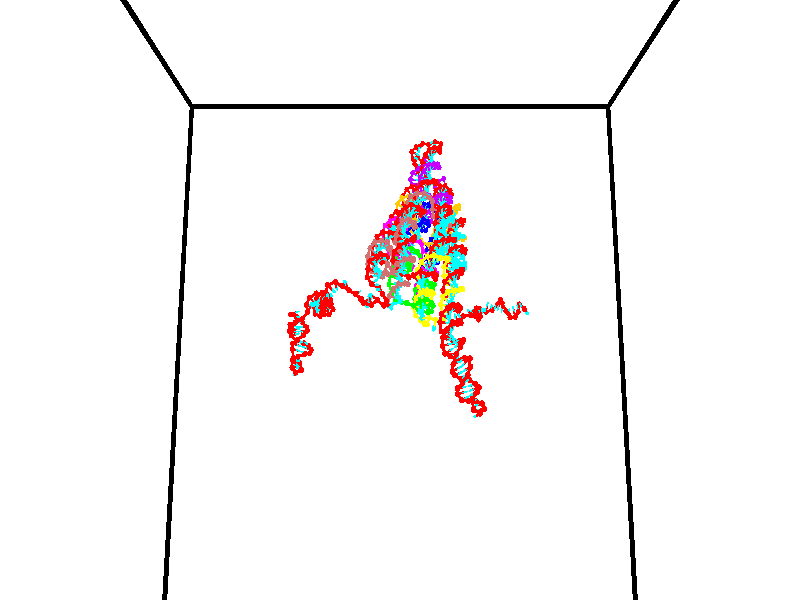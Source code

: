 // switches for output
#declare DRAW_BASES = 1; // possible values are 0, 1; only relevant for DNA ribbons
#declare DRAW_BASES_TYPE = 3; // possible values are 1, 2, 3; only relevant for DNA ribbons
#declare DRAW_FOG = 0; // set to 1 to enable fog

#include "colors.inc"

#include "transforms.inc"
background { rgb <1, 1, 1>}

#default {
   normal{
       ripples 0.25
       frequency 0.20
       turbulence 0.2
       lambda 5
   }
	finish {
		phong 0.1
		phong_size 40.
	}
}

// original window dimensions: 1024x640


// camera settings

camera {
	sky <0, 0.179814, -0.983701>
	up <0, 0.179814, -0.983701>
	right 1.6 * <1, 0, 0>
	location <35, 94.9851, 44.8844>
	look_at <35, 29.7336, 32.9568>
	direction <0, -65.2515, -11.9276>
	angle 67.0682
}


# declare cpy_camera_pos = <35, 94.9851, 44.8844>;
# if (DRAW_FOG = 1)
fog {
	fog_type 2
	up vnormalize(cpy_camera_pos)
	color rgbt<1,1,1,0.3>
	distance 1e-5
	fog_alt 3e-3
	fog_offset 56
}
# end


// LIGHTS

# declare lum = 6;
global_settings {
	ambient_light rgb lum * <0.05, 0.05, 0.05>
	max_trace_level 15
}# declare cpy_direct_light_amount = 0.25;
light_source
{	1000 * <-1, -1.16352, -0.803886>,
	rgb lum * cpy_direct_light_amount
	parallel
}

light_source
{	1000 * <1, 1.16352, 0.803886>,
	rgb lum * cpy_direct_light_amount
	parallel
}

// strand 0

// nucleotide -1

// particle -1
sphere {
	<23.965969, 34.743595, 35.116863> 0.250000
	pigment { color rgbt <1,0,0,0> }
	no_shadow
}
cylinder {
	<24.343424, 34.806709, 35.000481>,  <24.569897, 34.844578, 34.930649>, 0.100000
	pigment { color rgbt <1,0,0,0> }
	no_shadow
}
cylinder {
	<24.343424, 34.806709, 35.000481>,  <23.965969, 34.743595, 35.116863>, 0.100000
	pigment { color rgbt <1,0,0,0> }
	no_shadow
}

// particle -1
sphere {
	<24.343424, 34.806709, 35.000481> 0.100000
	pigment { color rgbt <1,0,0,0> }
	no_shadow
}
sphere {
	0, 1
	scale<0.080000,0.200000,0.300000>
	matrix <0.313050, -0.140003, 0.939361,
		0.107483, -0.977498, -0.181507,
		0.943635, 0.157786, -0.290958,
		24.626514, 34.854046, 34.913193>
	pigment { color rgbt <0,1,1,0> }
	no_shadow
}
cylinder {
	<24.426716, 34.148701, 35.206879>,  <23.965969, 34.743595, 35.116863>, 0.130000
	pigment { color rgbt <1,0,0,0> }
	no_shadow
}

// nucleotide -1

// particle -1
sphere {
	<24.426716, 34.148701, 35.206879> 0.250000
	pigment { color rgbt <1,0,0,0> }
	no_shadow
}
cylinder {
	<24.582991, 34.513180, 35.259167>,  <24.676756, 34.731865, 35.290539>, 0.100000
	pigment { color rgbt <1,0,0,0> }
	no_shadow
}
cylinder {
	<24.582991, 34.513180, 35.259167>,  <24.426716, 34.148701, 35.206879>, 0.100000
	pigment { color rgbt <1,0,0,0> }
	no_shadow
}

// particle -1
sphere {
	<24.582991, 34.513180, 35.259167> 0.100000
	pigment { color rgbt <1,0,0,0> }
	no_shadow
}
sphere {
	0, 1
	scale<0.080000,0.200000,0.300000>
	matrix <0.163943, -0.208614, 0.964159,
		0.905807, -0.355253, -0.230887,
		0.390687, 0.911195, 0.130723,
		24.700197, 34.786537, 35.298382>
	pigment { color rgbt <0,1,1,0> }
	no_shadow
}
cylinder {
	<25.033424, 34.042233, 35.684372>,  <24.426716, 34.148701, 35.206879>, 0.130000
	pigment { color rgbt <1,0,0,0> }
	no_shadow
}

// nucleotide -1

// particle -1
sphere {
	<25.033424, 34.042233, 35.684372> 0.250000
	pigment { color rgbt <1,0,0,0> }
	no_shadow
}
cylinder {
	<24.931341, 34.427940, 35.712784>,  <24.870090, 34.659367, 35.729832>, 0.100000
	pigment { color rgbt <1,0,0,0> }
	no_shadow
}
cylinder {
	<24.931341, 34.427940, 35.712784>,  <25.033424, 34.042233, 35.684372>, 0.100000
	pigment { color rgbt <1,0,0,0> }
	no_shadow
}

// particle -1
sphere {
	<24.931341, 34.427940, 35.712784> 0.100000
	pigment { color rgbt <1,0,0,0> }
	no_shadow
}
sphere {
	0, 1
	scale<0.080000,0.200000,0.300000>
	matrix <0.060036, -0.057517, 0.996538,
		0.965020, 0.258589, -0.043213,
		-0.255209, 0.964274, 0.071030,
		24.854778, 34.717224, 35.734093>
	pigment { color rgbt <0,1,1,0> }
	no_shadow
}
cylinder {
	<25.533817, 34.232975, 36.138760>,  <25.033424, 34.042233, 35.684372>, 0.130000
	pigment { color rgbt <1,0,0,0> }
	no_shadow
}

// nucleotide -1

// particle -1
sphere {
	<25.533817, 34.232975, 36.138760> 0.250000
	pigment { color rgbt <1,0,0,0> }
	no_shadow
}
cylinder {
	<25.219027, 34.479126, 36.156574>,  <25.030153, 34.626816, 36.167263>, 0.100000
	pigment { color rgbt <1,0,0,0> }
	no_shadow
}
cylinder {
	<25.219027, 34.479126, 36.156574>,  <25.533817, 34.232975, 36.138760>, 0.100000
	pigment { color rgbt <1,0,0,0> }
	no_shadow
}

// particle -1
sphere {
	<25.219027, 34.479126, 36.156574> 0.100000
	pigment { color rgbt <1,0,0,0> }
	no_shadow
}
sphere {
	0, 1
	scale<0.080000,0.200000,0.300000>
	matrix <-0.032291, -0.113170, 0.993051,
		0.616139, 0.780069, 0.108933,
		-0.786976, 0.615375, 0.044539,
		24.982933, 34.663738, 36.169937>
	pigment { color rgbt <0,1,1,0> }
	no_shadow
}
cylinder {
	<25.677156, 34.864231, 36.505581>,  <25.533817, 34.232975, 36.138760>, 0.130000
	pigment { color rgbt <1,0,0,0> }
	no_shadow
}

// nucleotide -1

// particle -1
sphere {
	<25.677156, 34.864231, 36.505581> 0.250000
	pigment { color rgbt <1,0,0,0> }
	no_shadow
}
cylinder {
	<25.288898, 34.770641, 36.527863>,  <25.055943, 34.714489, 36.541233>, 0.100000
	pigment { color rgbt <1,0,0,0> }
	no_shadow
}
cylinder {
	<25.288898, 34.770641, 36.527863>,  <25.677156, 34.864231, 36.505581>, 0.100000
	pigment { color rgbt <1,0,0,0> }
	no_shadow
}

// particle -1
sphere {
	<25.288898, 34.770641, 36.527863> 0.100000
	pigment { color rgbt <1,0,0,0> }
	no_shadow
}
sphere {
	0, 1
	scale<0.080000,0.200000,0.300000>
	matrix <0.100885, -0.185826, 0.977390,
		-0.218330, 0.954320, 0.203975,
		-0.970646, -0.233972, 0.055705,
		24.997705, 34.700451, 36.544575>
	pigment { color rgbt <0,1,1,0> }
	no_shadow
}
cylinder {
	<25.367451, 35.345196, 36.971699>,  <25.677156, 34.864231, 36.505581>, 0.130000
	pigment { color rgbt <1,0,0,0> }
	no_shadow
}

// nucleotide -1

// particle -1
sphere {
	<25.367451, 35.345196, 36.971699> 0.250000
	pigment { color rgbt <1,0,0,0> }
	no_shadow
}
cylinder {
	<25.187757, 34.987938, 36.962959>,  <25.079941, 34.773582, 36.957718>, 0.100000
	pigment { color rgbt <1,0,0,0> }
	no_shadow
}
cylinder {
	<25.187757, 34.987938, 36.962959>,  <25.367451, 35.345196, 36.971699>, 0.100000
	pigment { color rgbt <1,0,0,0> }
	no_shadow
}

// particle -1
sphere {
	<25.187757, 34.987938, 36.962959> 0.100000
	pigment { color rgbt <1,0,0,0> }
	no_shadow
}
sphere {
	0, 1
	scale<0.080000,0.200000,0.300000>
	matrix <-0.057029, 0.004264, 0.998363,
		-0.891592, 0.449744, -0.052851,
		-0.449233, -0.893147, -0.021847,
		25.052988, 34.719994, 36.956406>
	pigment { color rgbt <0,1,1,0> }
	no_shadow
}
cylinder {
	<24.831942, 35.465992, 37.328453>,  <25.367451, 35.345196, 36.971699>, 0.130000
	pigment { color rgbt <1,0,0,0> }
	no_shadow
}

// nucleotide -1

// particle -1
sphere {
	<24.831942, 35.465992, 37.328453> 0.250000
	pigment { color rgbt <1,0,0,0> }
	no_shadow
}
cylinder {
	<24.880898, 35.070557, 37.363583>,  <24.910271, 34.833294, 37.384663>, 0.100000
	pigment { color rgbt <1,0,0,0> }
	no_shadow
}
cylinder {
	<24.880898, 35.070557, 37.363583>,  <24.831942, 35.465992, 37.328453>, 0.100000
	pigment { color rgbt <1,0,0,0> }
	no_shadow
}

// particle -1
sphere {
	<24.880898, 35.070557, 37.363583> 0.100000
	pigment { color rgbt <1,0,0,0> }
	no_shadow
}
sphere {
	0, 1
	scale<0.080000,0.200000,0.300000>
	matrix <-0.038294, 0.083721, 0.995753,
		-0.991743, -0.125235, -0.027610,
		0.122392, -0.988588, 0.087826,
		24.917616, 34.773979, 37.389931>
	pigment { color rgbt <0,1,1,0> }
	no_shadow
}
cylinder {
	<24.250843, 34.988789, 37.604080>,  <24.831942, 35.465992, 37.328453>, 0.130000
	pigment { color rgbt <1,0,0,0> }
	no_shadow
}

// nucleotide -1

// particle -1
sphere {
	<24.250843, 34.988789, 37.604080> 0.250000
	pigment { color rgbt <1,0,0,0> }
	no_shadow
}
cylinder {
	<24.607796, 34.828716, 37.687511>,  <24.821968, 34.732674, 37.737572>, 0.100000
	pigment { color rgbt <1,0,0,0> }
	no_shadow
}
cylinder {
	<24.607796, 34.828716, 37.687511>,  <24.250843, 34.988789, 37.604080>, 0.100000
	pigment { color rgbt <1,0,0,0> }
	no_shadow
}

// particle -1
sphere {
	<24.607796, 34.828716, 37.687511> 0.100000
	pigment { color rgbt <1,0,0,0> }
	no_shadow
}
sphere {
	0, 1
	scale<0.080000,0.200000,0.300000>
	matrix <-0.207248, 0.047144, 0.977152,
		-0.400873, -0.915221, -0.040867,
		0.892384, -0.400183, 0.208577,
		24.875511, 34.708660, 37.750084>
	pigment { color rgbt <0,1,1,0> }
	no_shadow
}
cylinder {
	<24.118858, 34.280106, 38.005108>,  <24.250843, 34.988789, 37.604080>, 0.130000
	pigment { color rgbt <1,0,0,0> }
	no_shadow
}

// nucleotide -1

// particle -1
sphere {
	<24.118858, 34.280106, 38.005108> 0.250000
	pigment { color rgbt <1,0,0,0> }
	no_shadow
}
cylinder {
	<24.476393, 34.442673, 38.080875>,  <24.690914, 34.540215, 38.126335>, 0.100000
	pigment { color rgbt <1,0,0,0> }
	no_shadow
}
cylinder {
	<24.476393, 34.442673, 38.080875>,  <24.118858, 34.280106, 38.005108>, 0.100000
	pigment { color rgbt <1,0,0,0> }
	no_shadow
}

// particle -1
sphere {
	<24.476393, 34.442673, 38.080875> 0.100000
	pigment { color rgbt <1,0,0,0> }
	no_shadow
}
sphere {
	0, 1
	scale<0.080000,0.200000,0.300000>
	matrix <-0.226502, 0.044666, 0.972986,
		0.386978, -0.912596, 0.131978,
		0.893837, 0.406417, 0.189420,
		24.744545, 34.564598, 38.137703>
	pigment { color rgbt <0,1,1,0> }
	no_shadow
}
cylinder {
	<24.216486, 33.979118, 38.683666>,  <24.118858, 34.280106, 38.005108>, 0.130000
	pigment { color rgbt <1,0,0,0> }
	no_shadow
}

// nucleotide -1

// particle -1
sphere {
	<24.216486, 33.979118, 38.683666> 0.250000
	pigment { color rgbt <1,0,0,0> }
	no_shadow
}
cylinder {
	<24.496162, 34.263435, 38.652935>,  <24.663967, 34.434025, 38.634495>, 0.100000
	pigment { color rgbt <1,0,0,0> }
	no_shadow
}
cylinder {
	<24.496162, 34.263435, 38.652935>,  <24.216486, 33.979118, 38.683666>, 0.100000
	pigment { color rgbt <1,0,0,0> }
	no_shadow
}

// particle -1
sphere {
	<24.496162, 34.263435, 38.652935> 0.100000
	pigment { color rgbt <1,0,0,0> }
	no_shadow
}
sphere {
	0, 1
	scale<0.080000,0.200000,0.300000>
	matrix <-0.085758, 0.190075, 0.978017,
		0.709774, -0.677230, 0.193855,
		0.699189, 0.710796, -0.076832,
		24.705919, 34.476673, 38.629887>
	pigment { color rgbt <0,1,1,0> }
	no_shadow
}
cylinder {
	<24.819294, 33.855083, 39.101124>,  <24.216486, 33.979118, 38.683666>, 0.130000
	pigment { color rgbt <1,0,0,0> }
	no_shadow
}

// nucleotide -1

// particle -1
sphere {
	<24.819294, 33.855083, 39.101124> 0.250000
	pigment { color rgbt <1,0,0,0> }
	no_shadow
}
cylinder {
	<24.771433, 34.247398, 39.039486>,  <24.742716, 34.482788, 39.002502>, 0.100000
	pigment { color rgbt <1,0,0,0> }
	no_shadow
}
cylinder {
	<24.771433, 34.247398, 39.039486>,  <24.819294, 33.855083, 39.101124>, 0.100000
	pigment { color rgbt <1,0,0,0> }
	no_shadow
}

// particle -1
sphere {
	<24.771433, 34.247398, 39.039486> 0.100000
	pigment { color rgbt <1,0,0,0> }
	no_shadow
}
sphere {
	0, 1
	scale<0.080000,0.200000,0.300000>
	matrix <-0.088457, 0.144065, 0.985607,
		0.988868, 0.131561, 0.069519,
		-0.119652, 0.980784, -0.154099,
		24.735537, 34.541634, 38.993256>
	pigment { color rgbt <0,1,1,0> }
	no_shadow
}
cylinder {
	<25.087818, 34.236961, 39.697437>,  <24.819294, 33.855083, 39.101124>, 0.130000
	pigment { color rgbt <1,0,0,0> }
	no_shadow
}

// nucleotide -1

// particle -1
sphere {
	<25.087818, 34.236961, 39.697437> 0.250000
	pigment { color rgbt <1,0,0,0> }
	no_shadow
}
cylinder {
	<24.809515, 34.463860, 39.521183>,  <24.642534, 34.599998, 39.415432>, 0.100000
	pigment { color rgbt <1,0,0,0> }
	no_shadow
}
cylinder {
	<24.809515, 34.463860, 39.521183>,  <25.087818, 34.236961, 39.697437>, 0.100000
	pigment { color rgbt <1,0,0,0> }
	no_shadow
}

// particle -1
sphere {
	<24.809515, 34.463860, 39.521183> 0.100000
	pigment { color rgbt <1,0,0,0> }
	no_shadow
}
sphere {
	0, 1
	scale<0.080000,0.200000,0.300000>
	matrix <-0.368232, 0.245027, 0.896865,
		0.616708, 0.786255, 0.038398,
		-0.695756, 0.567243, -0.440634,
		24.600788, 34.634033, 39.388992>
	pigment { color rgbt <0,1,1,0> }
	no_shadow
}
cylinder {
	<25.227409, 34.960987, 39.821468>,  <25.087818, 34.236961, 39.697437>, 0.130000
	pigment { color rgbt <1,0,0,0> }
	no_shadow
}

// nucleotide -1

// particle -1
sphere {
	<25.227409, 34.960987, 39.821468> 0.250000
	pigment { color rgbt <1,0,0,0> }
	no_shadow
}
cylinder {
	<24.855806, 34.814980, 39.845825>,  <24.632845, 34.727375, 39.860439>, 0.100000
	pigment { color rgbt <1,0,0,0> }
	no_shadow
}
cylinder {
	<24.855806, 34.814980, 39.845825>,  <25.227409, 34.960987, 39.821468>, 0.100000
	pigment { color rgbt <1,0,0,0> }
	no_shadow
}

// particle -1
sphere {
	<24.855806, 34.814980, 39.845825> 0.100000
	pigment { color rgbt <1,0,0,0> }
	no_shadow
}
sphere {
	0, 1
	scale<0.080000,0.200000,0.300000>
	matrix <-0.059563, 0.309888, 0.948905,
		-0.365236, 0.877914, -0.309630,
		-0.929008, -0.365016, 0.060891,
		24.577105, 34.705475, 39.864094>
	pigment { color rgbt <0,1,1,0> }
	no_shadow
}
cylinder {
	<24.737930, 35.545238, 40.052162>,  <25.227409, 34.960987, 39.821468>, 0.130000
	pigment { color rgbt <1,0,0,0> }
	no_shadow
}

// nucleotide -1

// particle -1
sphere {
	<24.737930, 35.545238, 40.052162> 0.250000
	pigment { color rgbt <1,0,0,0> }
	no_shadow
}
cylinder {
	<24.627993, 35.170197, 40.137356>,  <24.562031, 34.945171, 40.188473>, 0.100000
	pigment { color rgbt <1,0,0,0> }
	no_shadow
}
cylinder {
	<24.627993, 35.170197, 40.137356>,  <24.737930, 35.545238, 40.052162>, 0.100000
	pigment { color rgbt <1,0,0,0> }
	no_shadow
}

// particle -1
sphere {
	<24.627993, 35.170197, 40.137356> 0.100000
	pigment { color rgbt <1,0,0,0> }
	no_shadow
}
sphere {
	0, 1
	scale<0.080000,0.200000,0.300000>
	matrix <-0.058926, 0.237521, 0.969594,
		-0.959681, 0.253938, -0.120531,
		-0.274845, -0.937603, 0.212980,
		24.545540, 34.888916, 40.201248>
	pigment { color rgbt <0,1,1,0> }
	no_shadow
}
cylinder {
	<24.474638, 36.132305, 39.700317>,  <24.737930, 35.545238, 40.052162>, 0.130000
	pigment { color rgbt <1,0,0,0> }
	no_shadow
}

// nucleotide -1

// particle -1
sphere {
	<24.474638, 36.132305, 39.700317> 0.250000
	pigment { color rgbt <1,0,0,0> }
	no_shadow
}
cylinder {
	<24.800093, 36.363441, 39.674702>,  <24.995365, 36.502121, 39.659332>, 0.100000
	pigment { color rgbt <1,0,0,0> }
	no_shadow
}
cylinder {
	<24.800093, 36.363441, 39.674702>,  <24.474638, 36.132305, 39.700317>, 0.100000
	pigment { color rgbt <1,0,0,0> }
	no_shadow
}

// particle -1
sphere {
	<24.800093, 36.363441, 39.674702> 0.100000
	pigment { color rgbt <1,0,0,0> }
	no_shadow
}
sphere {
	0, 1
	scale<0.080000,0.200000,0.300000>
	matrix <-0.449197, 0.694752, 0.561731,
		0.369078, -0.428279, 0.824838,
		0.813636, 0.577837, -0.064036,
		25.044184, 36.536793, 39.655491>
	pigment { color rgbt <0,1,1,0> }
	no_shadow
}
cylinder {
	<24.399696, 35.655750, 39.039219>,  <24.474638, 36.132305, 39.700317>, 0.130000
	pigment { color rgbt <1,0,0,0> }
	no_shadow
}

// nucleotide -1

// particle -1
sphere {
	<24.399696, 35.655750, 39.039219> 0.250000
	pigment { color rgbt <1,0,0,0> }
	no_shadow
}
cylinder {
	<24.600183, 35.355145, 39.210808>,  <24.720476, 35.174782, 39.313759>, 0.100000
	pigment { color rgbt <1,0,0,0> }
	no_shadow
}
cylinder {
	<24.600183, 35.355145, 39.210808>,  <24.399696, 35.655750, 39.039219>, 0.100000
	pigment { color rgbt <1,0,0,0> }
	no_shadow
}

// particle -1
sphere {
	<24.600183, 35.355145, 39.210808> 0.100000
	pigment { color rgbt <1,0,0,0> }
	no_shadow
}
sphere {
	0, 1
	scale<0.080000,0.200000,0.300000>
	matrix <0.422752, -0.219882, -0.879166,
		0.755025, 0.622000, 0.207493,
		0.501217, -0.751510, 0.428968,
		24.750549, 35.129692, 39.339497>
	pigment { color rgbt <0,1,1,0> }
	no_shadow
}
cylinder {
	<24.968056, 35.777092, 38.770191>,  <24.399696, 35.655750, 39.039219>, 0.130000
	pigment { color rgbt <1,0,0,0> }
	no_shadow
}

// nucleotide -1

// particle -1
sphere {
	<24.968056, 35.777092, 38.770191> 0.250000
	pigment { color rgbt <1,0,0,0> }
	no_shadow
}
cylinder {
	<24.942724, 35.391296, 38.872757>,  <24.927526, 35.159817, 38.934296>, 0.100000
	pigment { color rgbt <1,0,0,0> }
	no_shadow
}
cylinder {
	<24.942724, 35.391296, 38.872757>,  <24.968056, 35.777092, 38.770191>, 0.100000
	pigment { color rgbt <1,0,0,0> }
	no_shadow
}

// particle -1
sphere {
	<24.942724, 35.391296, 38.872757> 0.100000
	pigment { color rgbt <1,0,0,0> }
	no_shadow
}
sphere {
	0, 1
	scale<0.080000,0.200000,0.300000>
	matrix <0.447057, -0.257124, -0.856754,
		0.892261, 0.060375, 0.447465,
		-0.063327, -0.964491, 0.256412,
		24.923727, 35.101948, 38.949680>
	pigment { color rgbt <0,1,1,0> }
	no_shadow
}
cylinder {
	<25.565931, 35.484913, 38.566097>,  <24.968056, 35.777092, 38.770191>, 0.130000
	pigment { color rgbt <1,0,0,0> }
	no_shadow
}

// nucleotide -1

// particle -1
sphere {
	<25.565931, 35.484913, 38.566097> 0.250000
	pigment { color rgbt <1,0,0,0> }
	no_shadow
}
cylinder {
	<25.295244, 35.191711, 38.593681>,  <25.132832, 35.015789, 38.610233>, 0.100000
	pigment { color rgbt <1,0,0,0> }
	no_shadow
}
cylinder {
	<25.295244, 35.191711, 38.593681>,  <25.565931, 35.484913, 38.566097>, 0.100000
	pigment { color rgbt <1,0,0,0> }
	no_shadow
}

// particle -1
sphere {
	<25.295244, 35.191711, 38.593681> 0.100000
	pigment { color rgbt <1,0,0,0> }
	no_shadow
}
sphere {
	0, 1
	scale<0.080000,0.200000,0.300000>
	matrix <0.295070, -0.355837, -0.886743,
		0.674526, -0.579728, 0.457089,
		-0.676719, -0.733004, 0.068961,
		25.092228, 34.971809, 38.614368>
	pigment { color rgbt <0,1,1,0> }
	no_shadow
}
cylinder {
	<25.971697, 34.939632, 38.413406>,  <25.565931, 35.484913, 38.566097>, 0.130000
	pigment { color rgbt <1,0,0,0> }
	no_shadow
}

// nucleotide -1

// particle -1
sphere {
	<25.971697, 34.939632, 38.413406> 0.250000
	pigment { color rgbt <1,0,0,0> }
	no_shadow
}
cylinder {
	<25.588636, 34.846909, 38.345089>,  <25.358801, 34.791275, 38.304096>, 0.100000
	pigment { color rgbt <1,0,0,0> }
	no_shadow
}
cylinder {
	<25.588636, 34.846909, 38.345089>,  <25.971697, 34.939632, 38.413406>, 0.100000
	pigment { color rgbt <1,0,0,0> }
	no_shadow
}

// particle -1
sphere {
	<25.588636, 34.846909, 38.345089> 0.100000
	pigment { color rgbt <1,0,0,0> }
	no_shadow
}
sphere {
	0, 1
	scale<0.080000,0.200000,0.300000>
	matrix <0.232436, -0.272278, -0.933723,
		0.169940, -0.933879, 0.314628,
		-0.957650, -0.231808, -0.170796,
		25.301342, 34.777367, 38.293850>
	pigment { color rgbt <0,1,1,0> }
	no_shadow
}
cylinder {
	<26.047522, 34.328365, 38.065372>,  <25.971697, 34.939632, 38.413406>, 0.130000
	pigment { color rgbt <1,0,0,0> }
	no_shadow
}

// nucleotide -1

// particle -1
sphere {
	<26.047522, 34.328365, 38.065372> 0.250000
	pigment { color rgbt <1,0,0,0> }
	no_shadow
}
cylinder {
	<25.688126, 34.471272, 37.963337>,  <25.472488, 34.557014, 37.902115>, 0.100000
	pigment { color rgbt <1,0,0,0> }
	no_shadow
}
cylinder {
	<25.688126, 34.471272, 37.963337>,  <26.047522, 34.328365, 38.065372>, 0.100000
	pigment { color rgbt <1,0,0,0> }
	no_shadow
}

// particle -1
sphere {
	<25.688126, 34.471272, 37.963337> 0.100000
	pigment { color rgbt <1,0,0,0> }
	no_shadow
}
sphere {
	0, 1
	scale<0.080000,0.200000,0.300000>
	matrix <0.209364, -0.162005, -0.964324,
		-0.385851, -0.919844, 0.070760,
		-0.898491, 0.357271, -0.255092,
		25.418579, 34.578453, 37.886810>
	pigment { color rgbt <0,1,1,0> }
	no_shadow
}
cylinder {
	<25.703245, 33.824970, 37.653534>,  <26.047522, 34.328365, 38.065372>, 0.130000
	pigment { color rgbt <1,0,0,0> }
	no_shadow
}

// nucleotide -1

// particle -1
sphere {
	<25.703245, 33.824970, 37.653534> 0.250000
	pigment { color rgbt <1,0,0,0> }
	no_shadow
}
cylinder {
	<25.585665, 34.198326, 37.571198>,  <25.515116, 34.422340, 37.521797>, 0.100000
	pigment { color rgbt <1,0,0,0> }
	no_shadow
}
cylinder {
	<25.585665, 34.198326, 37.571198>,  <25.703245, 33.824970, 37.653534>, 0.100000
	pigment { color rgbt <1,0,0,0> }
	no_shadow
}

// particle -1
sphere {
	<25.585665, 34.198326, 37.571198> 0.100000
	pigment { color rgbt <1,0,0,0> }
	no_shadow
}
sphere {
	0, 1
	scale<0.080000,0.200000,0.300000>
	matrix <0.377754, -0.084372, -0.922054,
		-0.878006, -0.348794, -0.327792,
		-0.293951, 0.933394, -0.205838,
		25.497478, 34.478344, 37.509445>
	pigment { color rgbt <0,1,1,0> }
	no_shadow
}
cylinder {
	<25.133646, 33.493542, 37.388313>,  <25.703245, 33.824970, 37.653534>, 0.130000
	pigment { color rgbt <1,0,0,0> }
	no_shadow
}

// nucleotide -1

// particle -1
sphere {
	<25.133646, 33.493542, 37.388313> 0.250000
	pigment { color rgbt <1,0,0,0> }
	no_shadow
}
cylinder {
	<25.061810, 33.886971, 37.395634>,  <25.018707, 34.123028, 37.400024>, 0.100000
	pigment { color rgbt <1,0,0,0> }
	no_shadow
}
cylinder {
	<25.061810, 33.886971, 37.395634>,  <25.133646, 33.493542, 37.388313>, 0.100000
	pigment { color rgbt <1,0,0,0> }
	no_shadow
}

// particle -1
sphere {
	<25.061810, 33.886971, 37.395634> 0.100000
	pigment { color rgbt <1,0,0,0> }
	no_shadow
}
sphere {
	0, 1
	scale<0.080000,0.200000,0.300000>
	matrix <-0.402680, -0.056527, -0.913594,
		-0.897550, -0.171442, 0.406216,
		-0.179591, 0.983571, 0.018300,
		25.007933, 34.182041, 37.401123>
	pigment { color rgbt <0,1,1,0> }
	no_shadow
}
cylinder {
	<24.408583, 33.562862, 37.178890>,  <25.133646, 33.493542, 37.388313>, 0.130000
	pigment { color rgbt <1,0,0,0> }
	no_shadow
}

// nucleotide -1

// particle -1
sphere {
	<24.408583, 33.562862, 37.178890> 0.250000
	pigment { color rgbt <1,0,0,0> }
	no_shadow
}
cylinder {
	<24.631323, 33.887623, 37.108768>,  <24.764967, 34.082478, 37.066696>, 0.100000
	pigment { color rgbt <1,0,0,0> }
	no_shadow
}
cylinder {
	<24.631323, 33.887623, 37.108768>,  <24.408583, 33.562862, 37.178890>, 0.100000
	pigment { color rgbt <1,0,0,0> }
	no_shadow
}

// particle -1
sphere {
	<24.631323, 33.887623, 37.108768> 0.100000
	pigment { color rgbt <1,0,0,0> }
	no_shadow
}
sphere {
	0, 1
	scale<0.080000,0.200000,0.300000>
	matrix <-0.257773, -0.031710, -0.965685,
		-0.789601, 0.582931, 0.191629,
		0.556851, 0.811903, -0.175303,
		24.798378, 34.131195, 37.056179>
	pigment { color rgbt <0,1,1,0> }
	no_shadow
}
cylinder {
	<23.919943, 33.928219, 36.793728>,  <24.408583, 33.562862, 37.178890>, 0.130000
	pigment { color rgbt <1,0,0,0> }
	no_shadow
}

// nucleotide -1

// particle -1
sphere {
	<23.919943, 33.928219, 36.793728> 0.250000
	pigment { color rgbt <1,0,0,0> }
	no_shadow
}
cylinder {
	<24.298040, 34.036575, 36.720913>,  <24.524899, 34.101589, 36.677223>, 0.100000
	pigment { color rgbt <1,0,0,0> }
	no_shadow
}
cylinder {
	<24.298040, 34.036575, 36.720913>,  <23.919943, 33.928219, 36.793728>, 0.100000
	pigment { color rgbt <1,0,0,0> }
	no_shadow
}

// particle -1
sphere {
	<24.298040, 34.036575, 36.720913> 0.100000
	pigment { color rgbt <1,0,0,0> }
	no_shadow
}
sphere {
	0, 1
	scale<0.080000,0.200000,0.300000>
	matrix <-0.128440, -0.203986, -0.970512,
		-0.300033, 0.940749, -0.158024,
		0.945243, 0.270888, -0.182033,
		24.581614, 34.117844, 36.666302>
	pigment { color rgbt <0,1,1,0> }
	no_shadow
}
cylinder {
	<23.996431, 34.538513, 36.272770>,  <23.919943, 33.928219, 36.793728>, 0.130000
	pigment { color rgbt <1,0,0,0> }
	no_shadow
}

// nucleotide -1

// particle -1
sphere {
	<23.996431, 34.538513, 36.272770> 0.250000
	pigment { color rgbt <1,0,0,0> }
	no_shadow
}
cylinder {
	<24.304560, 34.283470, 36.269802>,  <24.489437, 34.130444, 36.268021>, 0.100000
	pigment { color rgbt <1,0,0,0> }
	no_shadow
}
cylinder {
	<24.304560, 34.283470, 36.269802>,  <23.996431, 34.538513, 36.272770>, 0.100000
	pigment { color rgbt <1,0,0,0> }
	no_shadow
}

// particle -1
sphere {
	<24.304560, 34.283470, 36.269802> 0.100000
	pigment { color rgbt <1,0,0,0> }
	no_shadow
}
sphere {
	0, 1
	scale<0.080000,0.200000,0.300000>
	matrix <-0.214491, -0.248140, -0.944680,
		0.600498, 0.729299, -0.327910,
		0.770322, -0.637612, -0.007421,
		24.535656, 34.092186, 36.267574>
	pigment { color rgbt <0,1,1,0> }
	no_shadow
}
cylinder {
	<23.938568, 35.207195, 36.593578>,  <23.996431, 34.538513, 36.272770>, 0.130000
	pigment { color rgbt <1,0,0,0> }
	no_shadow
}

// nucleotide -1

// particle -1
sphere {
	<23.938568, 35.207195, 36.593578> 0.250000
	pigment { color rgbt <1,0,0,0> }
	no_shadow
}
cylinder {
	<24.337234, 35.176311, 36.604145>,  <24.576433, 35.157780, 36.610485>, 0.100000
	pigment { color rgbt <1,0,0,0> }
	no_shadow
}
cylinder {
	<24.337234, 35.176311, 36.604145>,  <23.938568, 35.207195, 36.593578>, 0.100000
	pigment { color rgbt <1,0,0,0> }
	no_shadow
}

// particle -1
sphere {
	<24.337234, 35.176311, 36.604145> 0.100000
	pigment { color rgbt <1,0,0,0> }
	no_shadow
}
sphere {
	0, 1
	scale<0.080000,0.200000,0.300000>
	matrix <0.034842, 0.109882, -0.993334,
		0.073794, 0.990941, 0.112206,
		0.996665, -0.077212, 0.026418,
		24.636234, 35.153149, 36.612072>
	pigment { color rgbt <0,1,1,0> }
	no_shadow
}
cylinder {
	<24.083836, 35.683559, 36.113708>,  <23.938568, 35.207195, 36.593578>, 0.130000
	pigment { color rgbt <1,0,0,0> }
	no_shadow
}

// nucleotide -1

// particle -1
sphere {
	<24.083836, 35.683559, 36.113708> 0.250000
	pigment { color rgbt <1,0,0,0> }
	no_shadow
}
cylinder {
	<24.367533, 35.406769, 36.167587>,  <24.537750, 35.240696, 36.199917>, 0.100000
	pigment { color rgbt <1,0,0,0> }
	no_shadow
}
cylinder {
	<24.367533, 35.406769, 36.167587>,  <24.083836, 35.683559, 36.113708>, 0.100000
	pigment { color rgbt <1,0,0,0> }
	no_shadow
}

// particle -1
sphere {
	<24.367533, 35.406769, 36.167587> 0.100000
	pigment { color rgbt <1,0,0,0> }
	no_shadow
}
sphere {
	0, 1
	scale<0.080000,0.200000,0.300000>
	matrix <0.222819, 0.038764, -0.974089,
		0.668826, 0.720878, 0.181678,
		0.709241, -0.691978, 0.134699,
		24.580305, 35.199177, 36.207996>
	pigment { color rgbt <0,1,1,0> }
	no_shadow
}
cylinder {
	<24.668665, 35.969296, 35.973583>,  <24.083836, 35.683559, 36.113708>, 0.130000
	pigment { color rgbt <1,0,0,0> }
	no_shadow
}

// nucleotide -1

// particle -1
sphere {
	<24.668665, 35.969296, 35.973583> 0.250000
	pigment { color rgbt <1,0,0,0> }
	no_shadow
}
cylinder {
	<24.704832, 35.579487, 35.891472>,  <24.726532, 35.345604, 35.842205>, 0.100000
	pigment { color rgbt <1,0,0,0> }
	no_shadow
}
cylinder {
	<24.704832, 35.579487, 35.891472>,  <24.668665, 35.969296, 35.973583>, 0.100000
	pigment { color rgbt <1,0,0,0> }
	no_shadow
}

// particle -1
sphere {
	<24.704832, 35.579487, 35.891472> 0.100000
	pigment { color rgbt <1,0,0,0> }
	no_shadow
}
sphere {
	0, 1
	scale<0.080000,0.200000,0.300000>
	matrix <0.370451, 0.224242, -0.901378,
		0.924441, 0.005455, 0.381287,
		0.090417, -0.974518, -0.205277,
		24.731956, 35.287132, 35.829887>
	pigment { color rgbt <0,1,1,0> }
	no_shadow
}
cylinder {
	<25.310848, 35.888496, 35.681660>,  <24.668665, 35.969296, 35.973583>, 0.130000
	pigment { color rgbt <1,0,0,0> }
	no_shadow
}

// nucleotide -1

// particle -1
sphere {
	<25.310848, 35.888496, 35.681660> 0.250000
	pigment { color rgbt <1,0,0,0> }
	no_shadow
}
cylinder {
	<25.118965, 35.555611, 35.570450>,  <25.003836, 35.355877, 35.503723>, 0.100000
	pigment { color rgbt <1,0,0,0> }
	no_shadow
}
cylinder {
	<25.118965, 35.555611, 35.570450>,  <25.310848, 35.888496, 35.681660>, 0.100000
	pigment { color rgbt <1,0,0,0> }
	no_shadow
}

// particle -1
sphere {
	<25.118965, 35.555611, 35.570450> 0.100000
	pigment { color rgbt <1,0,0,0> }
	no_shadow
}
sphere {
	0, 1
	scale<0.080000,0.200000,0.300000>
	matrix <0.354003, 0.106358, -0.929177,
		0.802847, -0.544152, 0.243587,
		-0.479707, -0.832218, -0.278021,
		24.975054, 35.305946, 35.487045>
	pigment { color rgbt <0,1,1,0> }
	no_shadow
}
cylinder {
	<25.863533, 36.060421, 35.121861>,  <25.310848, 35.888496, 35.681660>, 0.130000
	pigment { color rgbt <1,0,0,0> }
	no_shadow
}

// nucleotide -1

// particle -1
sphere {
	<25.863533, 36.060421, 35.121861> 0.250000
	pigment { color rgbt <1,0,0,0> }
	no_shadow
}
cylinder {
	<26.076862, 36.188499, 34.808674>,  <26.204859, 36.265347, 34.620762>, 0.100000
	pigment { color rgbt <1,0,0,0> }
	no_shadow
}
cylinder {
	<26.076862, 36.188499, 34.808674>,  <25.863533, 36.060421, 35.121861>, 0.100000
	pigment { color rgbt <1,0,0,0> }
	no_shadow
}

// particle -1
sphere {
	<26.076862, 36.188499, 34.808674> 0.100000
	pigment { color rgbt <1,0,0,0> }
	no_shadow
}
sphere {
	0, 1
	scale<0.080000,0.200000,0.300000>
	matrix <0.151914, -0.946799, -0.283715,
		-0.832160, 0.032367, -0.553590,
		0.533322, 0.320194, -0.782971,
		26.236858, 36.284557, 34.573784>
	pigment { color rgbt <0,1,1,0> }
	no_shadow
}
cylinder {
	<25.669117, 35.768795, 34.499641>,  <25.863533, 36.060421, 35.121861>, 0.130000
	pigment { color rgbt <1,0,0,0> }
	no_shadow
}

// nucleotide -1

// particle -1
sphere {
	<25.669117, 35.768795, 34.499641> 0.250000
	pigment { color rgbt <1,0,0,0> }
	no_shadow
}
cylinder {
	<26.062334, 35.841522, 34.490086>,  <26.298264, 35.885159, 34.484352>, 0.100000
	pigment { color rgbt <1,0,0,0> }
	no_shadow
}
cylinder {
	<26.062334, 35.841522, 34.490086>,  <25.669117, 35.768795, 34.499641>, 0.100000
	pigment { color rgbt <1,0,0,0> }
	no_shadow
}

// particle -1
sphere {
	<26.062334, 35.841522, 34.490086> 0.100000
	pigment { color rgbt <1,0,0,0> }
	no_shadow
}
sphere {
	0, 1
	scale<0.080000,0.200000,0.300000>
	matrix <0.172963, -0.962581, -0.208619,
		-0.060926, 0.200949, -0.977705,
		0.983042, 0.181817, -0.023890,
		26.357246, 35.896069, 34.482918>
	pigment { color rgbt <0,1,1,0> }
	no_shadow
}
cylinder {
	<25.963177, 35.635365, 33.827942>,  <25.669117, 35.768795, 34.499641>, 0.130000
	pigment { color rgbt <1,0,0,0> }
	no_shadow
}

// nucleotide -1

// particle -1
sphere {
	<25.963177, 35.635365, 33.827942> 0.250000
	pigment { color rgbt <1,0,0,0> }
	no_shadow
}
cylinder {
	<26.260738, 35.597816, 34.092606>,  <26.439276, 35.575287, 34.251404>, 0.100000
	pigment { color rgbt <1,0,0,0> }
	no_shadow
}
cylinder {
	<26.260738, 35.597816, 34.092606>,  <25.963177, 35.635365, 33.827942>, 0.100000
	pigment { color rgbt <1,0,0,0> }
	no_shadow
}

// particle -1
sphere {
	<26.260738, 35.597816, 34.092606> 0.100000
	pigment { color rgbt <1,0,0,0> }
	no_shadow
}
sphere {
	0, 1
	scale<0.080000,0.200000,0.300000>
	matrix <0.257165, -0.873636, -0.413069,
		0.616824, 0.477440, -0.625763,
		0.743905, -0.093867, 0.661660,
		26.483910, 35.569656, 34.291103>
	pigment { color rgbt <0,1,1,0> }
	no_shadow
}
cylinder {
	<26.609350, 35.592102, 33.470852>,  <25.963177, 35.635365, 33.827942>, 0.130000
	pigment { color rgbt <1,0,0,0> }
	no_shadow
}

// nucleotide -1

// particle -1
sphere {
	<26.609350, 35.592102, 33.470852> 0.250000
	pigment { color rgbt <1,0,0,0> }
	no_shadow
}
cylinder {
	<26.667667, 35.421082, 33.827713>,  <26.702658, 35.318470, 34.041832>, 0.100000
	pigment { color rgbt <1,0,0,0> }
	no_shadow
}
cylinder {
	<26.667667, 35.421082, 33.827713>,  <26.609350, 35.592102, 33.470852>, 0.100000
	pigment { color rgbt <1,0,0,0> }
	no_shadow
}

// particle -1
sphere {
	<26.667667, 35.421082, 33.827713> 0.100000
	pigment { color rgbt <1,0,0,0> }
	no_shadow
}
sphere {
	0, 1
	scale<0.080000,0.200000,0.300000>
	matrix <0.497894, -0.747554, -0.439619,
		0.854895, 0.508292, 0.103889,
		0.145792, -0.427554, 0.892156,
		26.711405, 35.292816, 34.095360>
	pigment { color rgbt <0,1,1,0> }
	no_shadow
}
cylinder {
	<27.216908, 35.441513, 33.484413>,  <26.609350, 35.592102, 33.470852>, 0.130000
	pigment { color rgbt <1,0,0,0> }
	no_shadow
}

// nucleotide -1

// particle -1
sphere {
	<27.216908, 35.441513, 33.484413> 0.250000
	pigment { color rgbt <1,0,0,0> }
	no_shadow
}
cylinder {
	<27.079763, 35.193729, 33.766891>,  <26.997477, 35.045059, 33.936378>, 0.100000
	pigment { color rgbt <1,0,0,0> }
	no_shadow
}
cylinder {
	<27.079763, 35.193729, 33.766891>,  <27.216908, 35.441513, 33.484413>, 0.100000
	pigment { color rgbt <1,0,0,0> }
	no_shadow
}

// particle -1
sphere {
	<27.079763, 35.193729, 33.766891> 0.100000
	pigment { color rgbt <1,0,0,0> }
	no_shadow
}
sphere {
	0, 1
	scale<0.080000,0.200000,0.300000>
	matrix <0.429566, -0.771951, -0.468577,
		0.835416, 0.142702, 0.530770,
		-0.342861, -0.619457, 0.706200,
		26.976906, 35.007893, 33.978752>
	pigment { color rgbt <0,1,1,0> }
	no_shadow
}
cylinder {
	<27.669889, 34.922543, 33.567719>,  <27.216908, 35.441513, 33.484413>, 0.130000
	pigment { color rgbt <1,0,0,0> }
	no_shadow
}

// nucleotide -1

// particle -1
sphere {
	<27.669889, 34.922543, 33.567719> 0.250000
	pigment { color rgbt <1,0,0,0> }
	no_shadow
}
cylinder {
	<27.363335, 34.707100, 33.707752>,  <27.179401, 34.577835, 33.791771>, 0.100000
	pigment { color rgbt <1,0,0,0> }
	no_shadow
}
cylinder {
	<27.363335, 34.707100, 33.707752>,  <27.669889, 34.922543, 33.567719>, 0.100000
	pigment { color rgbt <1,0,0,0> }
	no_shadow
}

// particle -1
sphere {
	<27.363335, 34.707100, 33.707752> 0.100000
	pigment { color rgbt <1,0,0,0> }
	no_shadow
}
sphere {
	0, 1
	scale<0.080000,0.200000,0.300000>
	matrix <0.179913, -0.703134, -0.687919,
		0.616671, -0.464228, 0.635775,
		-0.766386, -0.538604, 0.350082,
		27.133419, 34.545517, 33.812778>
	pigment { color rgbt <0,1,1,0> }
	no_shadow
}
cylinder {
	<27.904016, 34.305271, 33.789860>,  <27.669889, 34.922543, 33.567719>, 0.130000
	pigment { color rgbt <1,0,0,0> }
	no_shadow
}

// nucleotide -1

// particle -1
sphere {
	<27.904016, 34.305271, 33.789860> 0.250000
	pigment { color rgbt <1,0,0,0> }
	no_shadow
}
cylinder {
	<27.520311, 34.266426, 33.683739>,  <27.290089, 34.243118, 33.620068>, 0.100000
	pigment { color rgbt <1,0,0,0> }
	no_shadow
}
cylinder {
	<27.520311, 34.266426, 33.683739>,  <27.904016, 34.305271, 33.789860>, 0.100000
	pigment { color rgbt <1,0,0,0> }
	no_shadow
}

// particle -1
sphere {
	<27.520311, 34.266426, 33.683739> 0.100000
	pigment { color rgbt <1,0,0,0> }
	no_shadow
}
sphere {
	0, 1
	scale<0.080000,0.200000,0.300000>
	matrix <0.243931, -0.758435, -0.604379,
		-0.142519, -0.644473, 0.751228,
		-0.959264, -0.097112, -0.265298,
		27.232533, 34.237293, 33.604149>
	pigment { color rgbt <0,1,1,0> }
	no_shadow
}
cylinder {
	<28.017767, 34.732651, 34.207287>,  <27.904016, 34.305271, 33.789860>, 0.130000
	pigment { color rgbt <1,0,0,0> }
	no_shadow
}

// nucleotide -1

// particle -1
sphere {
	<28.017767, 34.732651, 34.207287> 0.250000
	pigment { color rgbt <1,0,0,0> }
	no_shadow
}
cylinder {
	<27.649523, 34.580048, 34.240585>,  <27.428576, 34.488487, 34.260563>, 0.100000
	pigment { color rgbt <1,0,0,0> }
	no_shadow
}
cylinder {
	<27.649523, 34.580048, 34.240585>,  <28.017767, 34.732651, 34.207287>, 0.100000
	pigment { color rgbt <1,0,0,0> }
	no_shadow
}

// particle -1
sphere {
	<27.649523, 34.580048, 34.240585> 0.100000
	pigment { color rgbt <1,0,0,0> }
	no_shadow
}
sphere {
	0, 1
	scale<0.080000,0.200000,0.300000>
	matrix <0.345451, -0.895106, -0.281865,
		0.182047, -0.230731, 0.955836,
		-0.920610, -0.381507, 0.083245,
		27.373341, 34.465595, 34.265560>
	pigment { color rgbt <0,1,1,0> }
	no_shadow
}
cylinder {
	<28.150883, 34.082710, 34.552017>,  <28.017767, 34.732651, 34.207287>, 0.130000
	pigment { color rgbt <1,0,0,0> }
	no_shadow
}

// nucleotide -1

// particle -1
sphere {
	<28.150883, 34.082710, 34.552017> 0.250000
	pigment { color rgbt <1,0,0,0> }
	no_shadow
}
cylinder {
	<27.790096, 34.042717, 34.383991>,  <27.573624, 34.018719, 34.283176>, 0.100000
	pigment { color rgbt <1,0,0,0> }
	no_shadow
}
cylinder {
	<27.790096, 34.042717, 34.383991>,  <28.150883, 34.082710, 34.552017>, 0.100000
	pigment { color rgbt <1,0,0,0> }
	no_shadow
}

// particle -1
sphere {
	<27.790096, 34.042717, 34.383991> 0.100000
	pigment { color rgbt <1,0,0,0> }
	no_shadow
}
sphere {
	0, 1
	scale<0.080000,0.200000,0.300000>
	matrix <0.235679, -0.929136, -0.284890,
		-0.361816, -0.355963, 0.861614,
		-0.901967, -0.099987, -0.420069,
		27.519506, 34.012722, 34.257969>
	pigment { color rgbt <0,1,1,0> }
	no_shadow
}
cylinder {
	<27.694216, 33.546352, 34.910416>,  <28.150883, 34.082710, 34.552017>, 0.130000
	pigment { color rgbt <1,0,0,0> }
	no_shadow
}

// nucleotide -1

// particle -1
sphere {
	<27.694216, 33.546352, 34.910416> 0.250000
	pigment { color rgbt <1,0,0,0> }
	no_shadow
}
cylinder {
	<27.573053, 33.589401, 34.531647>,  <27.500355, 33.615231, 34.304386>, 0.100000
	pigment { color rgbt <1,0,0,0> }
	no_shadow
}
cylinder {
	<27.573053, 33.589401, 34.531647>,  <27.694216, 33.546352, 34.910416>, 0.100000
	pigment { color rgbt <1,0,0,0> }
	no_shadow
}

// particle -1
sphere {
	<27.573053, 33.589401, 34.531647> 0.100000
	pigment { color rgbt <1,0,0,0> }
	no_shadow
}
sphere {
	0, 1
	scale<0.080000,0.200000,0.300000>
	matrix <0.117417, -0.981819, -0.149146,
		-0.945759, -0.156363, 0.284764,
		-0.302908, 0.107620, -0.946924,
		27.482182, 33.621689, 34.247570>
	pigment { color rgbt <0,1,1,0> }
	no_shadow
}
cylinder {
	<27.167616, 33.090492, 34.854130>,  <27.694216, 33.546352, 34.910416>, 0.130000
	pigment { color rgbt <1,0,0,0> }
	no_shadow
}

// nucleotide -1

// particle -1
sphere {
	<27.167616, 33.090492, 34.854130> 0.250000
	pigment { color rgbt <1,0,0,0> }
	no_shadow
}
cylinder {
	<27.336433, 33.163628, 34.498951>,  <27.437725, 33.207508, 34.285843>, 0.100000
	pigment { color rgbt <1,0,0,0> }
	no_shadow
}
cylinder {
	<27.336433, 33.163628, 34.498951>,  <27.167616, 33.090492, 34.854130>, 0.100000
	pigment { color rgbt <1,0,0,0> }
	no_shadow
}

// particle -1
sphere {
	<27.336433, 33.163628, 34.498951> 0.100000
	pigment { color rgbt <1,0,0,0> }
	no_shadow
}
sphere {
	0, 1
	scale<0.080000,0.200000,0.300000>
	matrix <0.162975, -0.978797, -0.124078,
		-0.891806, -0.092346, -0.442894,
		0.422045, 0.182834, -0.887947,
		27.463047, 33.218479, 34.232567>
	pigment { color rgbt <0,1,1,0> }
	no_shadow
}
cylinder {
	<26.764721, 32.800667, 34.348114>,  <27.167616, 33.090492, 34.854130>, 0.130000
	pigment { color rgbt <1,0,0,0> }
	no_shadow
}

// nucleotide -1

// particle -1
sphere {
	<26.764721, 32.800667, 34.348114> 0.250000
	pigment { color rgbt <1,0,0,0> }
	no_shadow
}
cylinder {
	<27.160997, 32.831123, 34.302979>,  <27.398764, 32.849396, 34.275898>, 0.100000
	pigment { color rgbt <1,0,0,0> }
	no_shadow
}
cylinder {
	<27.160997, 32.831123, 34.302979>,  <26.764721, 32.800667, 34.348114>, 0.100000
	pigment { color rgbt <1,0,0,0> }
	no_shadow
}

// particle -1
sphere {
	<27.160997, 32.831123, 34.302979> 0.100000
	pigment { color rgbt <1,0,0,0> }
	no_shadow
}
sphere {
	0, 1
	scale<0.080000,0.200000,0.300000>
	matrix <0.056520, -0.984188, -0.167867,
		-0.123835, 0.159927, -0.979330,
		0.990692, 0.076140, -0.112838,
		27.458204, 32.853966, 34.269127>
	pigment { color rgbt <0,1,1,0> }
	no_shadow
}
cylinder {
	<26.978968, 32.662075, 33.612488>,  <26.764721, 32.800667, 34.348114>, 0.130000
	pigment { color rgbt <1,0,0,0> }
	no_shadow
}

// nucleotide -1

// particle -1
sphere {
	<26.978968, 32.662075, 33.612488> 0.250000
	pigment { color rgbt <1,0,0,0> }
	no_shadow
}
cylinder {
	<27.196020, 32.566666, 33.934643>,  <27.326252, 32.509418, 34.127937>, 0.100000
	pigment { color rgbt <1,0,0,0> }
	no_shadow
}
cylinder {
	<27.196020, 32.566666, 33.934643>,  <26.978968, 32.662075, 33.612488>, 0.100000
	pigment { color rgbt <1,0,0,0> }
	no_shadow
}

// particle -1
sphere {
	<27.196020, 32.566666, 33.934643> 0.100000
	pigment { color rgbt <1,0,0,0> }
	no_shadow
}
sphere {
	0, 1
	scale<0.080000,0.200000,0.300000>
	matrix <-0.108666, -0.970710, -0.214274,
		0.832911, 0.028753, -0.552660,
		0.542633, -0.238527, 0.805391,
		27.358810, 32.495110, 34.176258>
	pigment { color rgbt <0,1,1,0> }
	no_shadow
}
cylinder {
	<26.848923, 33.089249, 32.913094>,  <26.978968, 32.662075, 33.612488>, 0.130000
	pigment { color rgbt <1,0,0,0> }
	no_shadow
}

// nucleotide -1

// particle -1
sphere {
	<26.848923, 33.089249, 32.913094> 0.250000
	pigment { color rgbt <1,0,0,0> }
	no_shadow
}
cylinder {
	<27.044130, 32.747150, 32.982830>,  <27.161255, 32.541893, 33.024673>, 0.100000
	pigment { color rgbt <1,0,0,0> }
	no_shadow
}
cylinder {
	<27.044130, 32.747150, 32.982830>,  <26.848923, 33.089249, 32.913094>, 0.100000
	pigment { color rgbt <1,0,0,0> }
	no_shadow
}

// particle -1
sphere {
	<27.044130, 32.747150, 32.982830> 0.100000
	pigment { color rgbt <1,0,0,0> }
	no_shadow
}
sphere {
	0, 1
	scale<0.080000,0.200000,0.300000>
	matrix <0.508924, 0.116539, -0.852886,
		0.709108, 0.504951, 0.492128,
		0.488018, -0.855244, 0.174343,
		27.190536, 32.490578, 33.035133>
	pigment { color rgbt <0,1,1,0> }
	no_shadow
}
cylinder {
	<26.908751, 33.790131, 33.119583>,  <26.848923, 33.089249, 32.913094>, 0.130000
	pigment { color rgbt <1,0,0,0> }
	no_shadow
}

// nucleotide -1

// particle -1
sphere {
	<26.908751, 33.790131, 33.119583> 0.250000
	pigment { color rgbt <1,0,0,0> }
	no_shadow
}
cylinder {
	<27.093847, 33.725891, 33.468315>,  <27.204905, 33.687347, 33.677555>, 0.100000
	pigment { color rgbt <1,0,0,0> }
	no_shadow
}
cylinder {
	<27.093847, 33.725891, 33.468315>,  <26.908751, 33.790131, 33.119583>, 0.100000
	pigment { color rgbt <1,0,0,0> }
	no_shadow
}

// particle -1
sphere {
	<27.093847, 33.725891, 33.468315> 0.100000
	pigment { color rgbt <1,0,0,0> }
	no_shadow
}
sphere {
	0, 1
	scale<0.080000,0.200000,0.300000>
	matrix <-0.507236, 0.758591, 0.408963,
		-0.727037, -0.631466, 0.269571,
		0.462741, -0.160595, 0.871826,
		27.232670, 33.677711, 33.729862>
	pigment { color rgbt <0,1,1,0> }
	no_shadow
}
cylinder {
	<26.402744, 33.821720, 33.560978>,  <26.908751, 33.790131, 33.119583>, 0.130000
	pigment { color rgbt <1,0,0,0> }
	no_shadow
}

// nucleotide -1

// particle -1
sphere {
	<26.402744, 33.821720, 33.560978> 0.250000
	pigment { color rgbt <1,0,0,0> }
	no_shadow
}
cylinder {
	<26.738621, 33.897953, 33.764385>,  <26.940147, 33.943695, 33.886429>, 0.100000
	pigment { color rgbt <1,0,0,0> }
	no_shadow
}
cylinder {
	<26.738621, 33.897953, 33.764385>,  <26.402744, 33.821720, 33.560978>, 0.100000
	pigment { color rgbt <1,0,0,0> }
	no_shadow
}

// particle -1
sphere {
	<26.738621, 33.897953, 33.764385> 0.100000
	pigment { color rgbt <1,0,0,0> }
	no_shadow
}
sphere {
	0, 1
	scale<0.080000,0.200000,0.300000>
	matrix <-0.417250, 0.825761, 0.379502,
		-0.347589, -0.530845, 0.772907,
		0.839693, 0.190585, 0.508520,
		26.990528, 33.955128, 33.916943>
	pigment { color rgbt <0,1,1,0> }
	no_shadow
}
cylinder {
	<26.205853, 34.018356, 34.317600>,  <26.402744, 33.821720, 33.560978>, 0.130000
	pigment { color rgbt <1,0,0,0> }
	no_shadow
}

// nucleotide -1

// particle -1
sphere {
	<26.205853, 34.018356, 34.317600> 0.250000
	pigment { color rgbt <1,0,0,0> }
	no_shadow
}
cylinder {
	<26.568943, 34.171070, 34.248001>,  <26.786797, 34.262699, 34.206242>, 0.100000
	pigment { color rgbt <1,0,0,0> }
	no_shadow
}
cylinder {
	<26.568943, 34.171070, 34.248001>,  <26.205853, 34.018356, 34.317600>, 0.100000
	pigment { color rgbt <1,0,0,0> }
	no_shadow
}

// particle -1
sphere {
	<26.568943, 34.171070, 34.248001> 0.100000
	pigment { color rgbt <1,0,0,0> }
	no_shadow
}
sphere {
	0, 1
	scale<0.080000,0.200000,0.300000>
	matrix <-0.304945, 0.885182, 0.351371,
		0.288169, -0.265888, 0.919925,
		0.907727, 0.381781, -0.174001,
		26.841261, 34.285603, 34.195801>
	pigment { color rgbt <0,1,1,0> }
	no_shadow
}
cylinder {
	<26.369919, 34.379120, 34.985115>,  <26.205853, 34.018356, 34.317600>, 0.130000
	pigment { color rgbt <1,0,0,0> }
	no_shadow
}

// nucleotide -1

// particle -1
sphere {
	<26.369919, 34.379120, 34.985115> 0.250000
	pigment { color rgbt <1,0,0,0> }
	no_shadow
}
cylinder {
	<26.564405, 34.540382, 34.675003>,  <26.681097, 34.637138, 34.488937>, 0.100000
	pigment { color rgbt <1,0,0,0> }
	no_shadow
}
cylinder {
	<26.564405, 34.540382, 34.675003>,  <26.369919, 34.379120, 34.985115>, 0.100000
	pigment { color rgbt <1,0,0,0> }
	no_shadow
}

// particle -1
sphere {
	<26.564405, 34.540382, 34.675003> 0.100000
	pigment { color rgbt <1,0,0,0> }
	no_shadow
}
sphere {
	0, 1
	scale<0.080000,0.200000,0.300000>
	matrix <-0.111345, 0.908563, 0.402636,
		0.866714, -0.109446, 0.486649,
		0.486219, 0.403156, -0.775279,
		26.710270, 34.661331, 34.442421>
	pigment { color rgbt <0,1,1,0> }
	no_shadow
}
cylinder {
	<26.937630, 34.777191, 35.268959>,  <26.369919, 34.379120, 34.985115>, 0.130000
	pigment { color rgbt <1,0,0,0> }
	no_shadow
}

// nucleotide -1

// particle -1
sphere {
	<26.937630, 34.777191, 35.268959> 0.250000
	pigment { color rgbt <1,0,0,0> }
	no_shadow
}
cylinder {
	<26.870996, 34.934856, 34.907433>,  <26.831017, 35.029457, 34.690517>, 0.100000
	pigment { color rgbt <1,0,0,0> }
	no_shadow
}
cylinder {
	<26.870996, 34.934856, 34.907433>,  <26.937630, 34.777191, 35.268959>, 0.100000
	pigment { color rgbt <1,0,0,0> }
	no_shadow
}

// particle -1
sphere {
	<26.870996, 34.934856, 34.907433> 0.100000
	pigment { color rgbt <1,0,0,0> }
	no_shadow
}
sphere {
	0, 1
	scale<0.080000,0.200000,0.300000>
	matrix <-0.112150, 0.903102, 0.414524,
		0.979629, 0.170416, -0.106236,
		-0.166583, 0.394165, -0.903816,
		26.821022, 35.053104, 34.636288>
	pigment { color rgbt <0,1,1,0> }
	no_shadow
}
cylinder {
	<27.366859, 35.448132, 35.173931>,  <26.937630, 34.777191, 35.268959>, 0.130000
	pigment { color rgbt <1,0,0,0> }
	no_shadow
}

// nucleotide -1

// particle -1
sphere {
	<27.366859, 35.448132, 35.173931> 0.250000
	pigment { color rgbt <1,0,0,0> }
	no_shadow
}
cylinder {
	<27.100994, 35.502144, 34.879997>,  <26.941475, 35.534554, 34.703636>, 0.100000
	pigment { color rgbt <1,0,0,0> }
	no_shadow
}
cylinder {
	<27.100994, 35.502144, 34.879997>,  <27.366859, 35.448132, 35.173931>, 0.100000
	pigment { color rgbt <1,0,0,0> }
	no_shadow
}

// particle -1
sphere {
	<27.100994, 35.502144, 34.879997> 0.100000
	pigment { color rgbt <1,0,0,0> }
	no_shadow
}
sphere {
	0, 1
	scale<0.080000,0.200000,0.300000>
	matrix <-0.090136, 0.961857, 0.258278,
		0.741685, 0.237903, -0.627141,
		-0.664664, 0.135034, -0.734838,
		26.901594, 35.542652, 34.659546>
	pigment { color rgbt <0,1,1,0> }
	no_shadow
}
cylinder {
	<27.514299, 35.795956, 34.603962>,  <27.366859, 35.448132, 35.173931>, 0.130000
	pigment { color rgbt <1,0,0,0> }
	no_shadow
}

// nucleotide -1

// particle -1
sphere {
	<27.514299, 35.795956, 34.603962> 0.250000
	pigment { color rgbt <1,0,0,0> }
	no_shadow
}
cylinder {
	<27.130648, 35.849010, 34.703945>,  <26.900457, 35.880844, 34.763935>, 0.100000
	pigment { color rgbt <1,0,0,0> }
	no_shadow
}
cylinder {
	<27.130648, 35.849010, 34.703945>,  <27.514299, 35.795956, 34.603962>, 0.100000
	pigment { color rgbt <1,0,0,0> }
	no_shadow
}

// particle -1
sphere {
	<27.130648, 35.849010, 34.703945> 0.100000
	pigment { color rgbt <1,0,0,0> }
	no_shadow
}
sphere {
	0, 1
	scale<0.080000,0.200000,0.300000>
	matrix <0.205916, 0.933034, 0.295037,
		-0.194085, 0.334448, -0.922212,
		-0.959130, 0.132636, 0.249956,
		26.842909, 35.888802, 34.778931>
	pigment { color rgbt <0,1,1,0> }
	no_shadow
}
cylinder {
	<27.305471, 36.450603, 34.412514>,  <27.514299, 35.795956, 34.603962>, 0.130000
	pigment { color rgbt <1,0,0,0> }
	no_shadow
}

// nucleotide -1

// particle -1
sphere {
	<27.305471, 36.450603, 34.412514> 0.250000
	pigment { color rgbt <1,0,0,0> }
	no_shadow
}
cylinder {
	<27.080717, 36.332588, 34.721638>,  <26.945866, 36.261780, 34.907112>, 0.100000
	pigment { color rgbt <1,0,0,0> }
	no_shadow
}
cylinder {
	<27.080717, 36.332588, 34.721638>,  <27.305471, 36.450603, 34.412514>, 0.100000
	pigment { color rgbt <1,0,0,0> }
	no_shadow
}

// particle -1
sphere {
	<27.080717, 36.332588, 34.721638> 0.100000
	pigment { color rgbt <1,0,0,0> }
	no_shadow
}
sphere {
	0, 1
	scale<0.080000,0.200000,0.300000>
	matrix <0.145714, 0.884322, 0.443556,
		-0.814280, 0.361837, -0.453896,
		-0.561885, -0.295040, 0.772811,
		26.912151, 36.244076, 34.953480>
	pigment { color rgbt <0,1,1,0> }
	no_shadow
}
cylinder {
	<27.858347, 37.119781, 34.424583>,  <27.305471, 36.450603, 34.412514>, 0.130000
	pigment { color rgbt <1,0,0,0> }
	no_shadow
}

// nucleotide -1

// particle -1
sphere {
	<27.858347, 37.119781, 34.424583> 0.250000
	pigment { color rgbt <1,0,0,0> }
	no_shadow
}
cylinder {
	<27.952175, 37.461327, 34.238724>,  <28.008472, 37.666252, 34.127209>, 0.100000
	pigment { color rgbt <1,0,0,0> }
	no_shadow
}
cylinder {
	<27.952175, 37.461327, 34.238724>,  <27.858347, 37.119781, 34.424583>, 0.100000
	pigment { color rgbt <1,0,0,0> }
	no_shadow
}

// particle -1
sphere {
	<27.952175, 37.461327, 34.238724> 0.100000
	pigment { color rgbt <1,0,0,0> }
	no_shadow
}
sphere {
	0, 1
	scale<0.080000,0.200000,0.300000>
	matrix <0.536391, -0.512322, -0.670680,
		-0.810717, -0.091913, -0.578178,
		0.234569, 0.853861, -0.464649,
		28.022545, 37.717484, 34.099327>
	pigment { color rgbt <0,1,1,0> }
	no_shadow
}
cylinder {
	<27.765680, 37.112293, 33.692738>,  <27.858347, 37.119781, 34.424583>, 0.130000
	pigment { color rgbt <1,0,0,0> }
	no_shadow
}

// nucleotide -1

// particle -1
sphere {
	<27.765680, 37.112293, 33.692738> 0.250000
	pigment { color rgbt <1,0,0,0> }
	no_shadow
}
cylinder {
	<28.066984, 37.328842, 33.842144>,  <28.247766, 37.458771, 33.931789>, 0.100000
	pigment { color rgbt <1,0,0,0> }
	no_shadow
}
cylinder {
	<28.066984, 37.328842, 33.842144>,  <27.765680, 37.112293, 33.692738>, 0.100000
	pigment { color rgbt <1,0,0,0> }
	no_shadow
}

// particle -1
sphere {
	<28.066984, 37.328842, 33.842144> 0.100000
	pigment { color rgbt <1,0,0,0> }
	no_shadow
}
sphere {
	0, 1
	scale<0.080000,0.200000,0.300000>
	matrix <0.628435, -0.424829, -0.651606,
		-0.194082, 0.725559, -0.660225,
		0.753261, 0.541373, 0.373515,
		28.292963, 37.491253, 33.954197>
	pigment { color rgbt <0,1,1,0> }
	no_shadow
}
cylinder {
	<27.960012, 37.485981, 33.151134>,  <27.765680, 37.112293, 33.692738>, 0.130000
	pigment { color rgbt <1,0,0,0> }
	no_shadow
}

// nucleotide -1

// particle -1
sphere {
	<27.960012, 37.485981, 33.151134> 0.250000
	pigment { color rgbt <1,0,0,0> }
	no_shadow
}
cylinder {
	<28.267393, 37.428467, 33.400551>,  <28.451820, 37.393959, 33.550201>, 0.100000
	pigment { color rgbt <1,0,0,0> }
	no_shadow
}
cylinder {
	<28.267393, 37.428467, 33.400551>,  <27.960012, 37.485981, 33.151134>, 0.100000
	pigment { color rgbt <1,0,0,0> }
	no_shadow
}

// particle -1
sphere {
	<28.267393, 37.428467, 33.400551> 0.100000
	pigment { color rgbt <1,0,0,0> }
	no_shadow
}
sphere {
	0, 1
	scale<0.080000,0.200000,0.300000>
	matrix <0.439044, -0.590428, -0.677226,
		0.465537, 0.794178, -0.390585,
		0.768451, -0.143789, 0.623545,
		28.497929, 37.385330, 33.587616>
	pigment { color rgbt <0,1,1,0> }
	no_shadow
}
cylinder {
	<28.749527, 37.786140, 32.930729>,  <27.960012, 37.485981, 33.151134>, 0.130000
	pigment { color rgbt <1,0,0,0> }
	no_shadow
}

// nucleotide -1

// particle -1
sphere {
	<28.749527, 37.786140, 32.930729> 0.250000
	pigment { color rgbt <1,0,0,0> }
	no_shadow
}
cylinder {
	<28.779251, 37.456783, 33.155762>,  <28.797085, 37.259167, 33.290783>, 0.100000
	pigment { color rgbt <1,0,0,0> }
	no_shadow
}
cylinder {
	<28.779251, 37.456783, 33.155762>,  <28.749527, 37.786140, 32.930729>, 0.100000
	pigment { color rgbt <1,0,0,0> }
	no_shadow
}

// particle -1
sphere {
	<28.779251, 37.456783, 33.155762> 0.100000
	pigment { color rgbt <1,0,0,0> }
	no_shadow
}
sphere {
	0, 1
	scale<0.080000,0.200000,0.300000>
	matrix <0.518422, -0.450023, -0.727130,
		0.851890, 0.345686, 0.393426,
		0.074308, -0.823396, 0.562581,
		28.801544, 37.209763, 33.324535>
	pigment { color rgbt <0,1,1,0> }
	no_shadow
}
cylinder {
	<29.408262, 37.644459, 33.262482>,  <28.749527, 37.786140, 32.930729>, 0.130000
	pigment { color rgbt <1,0,0,0> }
	no_shadow
}

// nucleotide -1

// particle -1
sphere {
	<29.408262, 37.644459, 33.262482> 0.250000
	pigment { color rgbt <1,0,0,0> }
	no_shadow
}
cylinder {
	<29.179777, 37.331619, 33.162853>,  <29.042686, 37.143917, 33.103077>, 0.100000
	pigment { color rgbt <1,0,0,0> }
	no_shadow
}
cylinder {
	<29.179777, 37.331619, 33.162853>,  <29.408262, 37.644459, 33.262482>, 0.100000
	pigment { color rgbt <1,0,0,0> }
	no_shadow
}

// particle -1
sphere {
	<29.179777, 37.331619, 33.162853> 0.100000
	pigment { color rgbt <1,0,0,0> }
	no_shadow
}
sphere {
	0, 1
	scale<0.080000,0.200000,0.300000>
	matrix <0.618163, -0.210275, -0.757403,
		0.539991, -0.586605, 0.603576,
		-0.571214, -0.782099, -0.249071,
		29.008413, 37.096989, 33.088131>
	pigment { color rgbt <0,1,1,0> }
	no_shadow
}
cylinder {
	<30.032864, 37.283638, 33.535206>,  <29.408262, 37.644459, 33.262482>, 0.130000
	pigment { color rgbt <1,0,0,0> }
	no_shadow
}

// nucleotide -1

// particle -1
sphere {
	<30.032864, 37.283638, 33.535206> 0.250000
	pigment { color rgbt <1,0,0,0> }
	no_shadow
}
cylinder {
	<29.819752, 37.282005, 33.196709>,  <29.691885, 37.281025, 32.993610>, 0.100000
	pigment { color rgbt <1,0,0,0> }
	no_shadow
}
cylinder {
	<29.819752, 37.282005, 33.196709>,  <30.032864, 37.283638, 33.535206>, 0.100000
	pigment { color rgbt <1,0,0,0> }
	no_shadow
}

// particle -1
sphere {
	<29.819752, 37.282005, 33.196709> 0.100000
	pigment { color rgbt <1,0,0,0> }
	no_shadow
}
sphere {
	0, 1
	scale<0.080000,0.200000,0.300000>
	matrix <0.339552, 0.914931, -0.218190,
		0.775147, -0.403591, -0.486068,
		-0.532777, -0.004084, -0.846246,
		29.659918, 37.280781, 32.942837>
	pigment { color rgbt <0,1,1,0> }
	no_shadow
}
cylinder {
	<30.693138, 37.587246, 33.916389>,  <30.032864, 37.283638, 33.535206>, 0.130000
	pigment { color rgbt <1,0,0,0> }
	no_shadow
}

// nucleotide -1

// particle -1
sphere {
	<30.693138, 37.587246, 33.916389> 0.250000
	pigment { color rgbt <1,0,0,0> }
	no_shadow
}
cylinder {
	<30.869507, 37.273518, 33.741837>,  <30.975328, 37.085281, 33.637104>, 0.100000
	pigment { color rgbt <1,0,0,0> }
	no_shadow
}
cylinder {
	<30.869507, 37.273518, 33.741837>,  <30.693138, 37.587246, 33.916389>, 0.100000
	pigment { color rgbt <1,0,0,0> }
	no_shadow
}

// particle -1
sphere {
	<30.869507, 37.273518, 33.741837> 0.100000
	pigment { color rgbt <1,0,0,0> }
	no_shadow
}
sphere {
	0, 1
	scale<0.080000,0.200000,0.300000>
	matrix <-0.326063, 0.313009, -0.892025,
		0.836224, 0.535603, -0.117724,
		0.440923, -0.784318, -0.436386,
		31.001783, 37.038223, 33.610920>
	pigment { color rgbt <0,1,1,0> }
	no_shadow
}
cylinder {
	<31.275412, 37.205383, 34.254787>,  <30.693138, 37.587246, 33.916389>, 0.130000
	pigment { color rgbt <1,0,0,0> }
	no_shadow
}

// nucleotide -1

// particle -1
sphere {
	<31.275412, 37.205383, 34.254787> 0.250000
	pigment { color rgbt <1,0,0,0> }
	no_shadow
}
cylinder {
	<31.546396, 37.229660, 34.548008>,  <31.708988, 37.244225, 34.723938>, 0.100000
	pigment { color rgbt <1,0,0,0> }
	no_shadow
}
cylinder {
	<31.546396, 37.229660, 34.548008>,  <31.275412, 37.205383, 34.254787>, 0.100000
	pigment { color rgbt <1,0,0,0> }
	no_shadow
}

// particle -1
sphere {
	<31.546396, 37.229660, 34.548008> 0.100000
	pigment { color rgbt <1,0,0,0> }
	no_shadow
}
sphere {
	0, 1
	scale<0.080000,0.200000,0.300000>
	matrix <0.490977, 0.704766, -0.512099,
		-0.547708, 0.706839, 0.447654,
		0.677463, 0.060693, 0.733048,
		31.749636, 37.247868, 34.767921>
	pigment { color rgbt <0,1,1,0> }
	no_shadow
}
cylinder {
	<31.236570, 37.889030, 34.416969>,  <31.275412, 37.205383, 34.254787>, 0.130000
	pigment { color rgbt <1,0,0,0> }
	no_shadow
}

// nucleotide -1

// particle -1
sphere {
	<31.236570, 37.889030, 34.416969> 0.250000
	pigment { color rgbt <1,0,0,0> }
	no_shadow
}
cylinder {
	<31.599434, 37.752666, 34.515636>,  <31.817152, 37.670849, 34.574837>, 0.100000
	pigment { color rgbt <1,0,0,0> }
	no_shadow
}
cylinder {
	<31.599434, 37.752666, 34.515636>,  <31.236570, 37.889030, 34.416969>, 0.100000
	pigment { color rgbt <1,0,0,0> }
	no_shadow
}

// particle -1
sphere {
	<31.599434, 37.752666, 34.515636> 0.100000
	pigment { color rgbt <1,0,0,0> }
	no_shadow
}
sphere {
	0, 1
	scale<0.080000,0.200000,0.300000>
	matrix <0.420599, 0.752051, -0.507460,
		-0.012509, 0.564095, 0.825615,
		0.907160, -0.340906, 0.246665,
		31.871582, 37.650394, 34.589638>
	pigment { color rgbt <0,1,1,0> }
	no_shadow
}
cylinder {
	<31.498487, 38.469654, 34.790222>,  <31.236570, 37.889030, 34.416969>, 0.130000
	pigment { color rgbt <1,0,0,0> }
	no_shadow
}

// nucleotide -1

// particle -1
sphere {
	<31.498487, 38.469654, 34.790222> 0.250000
	pigment { color rgbt <1,0,0,0> }
	no_shadow
}
cylinder {
	<31.775877, 38.258678, 34.593899>,  <31.942310, 38.132092, 34.476105>, 0.100000
	pigment { color rgbt <1,0,0,0> }
	no_shadow
}
cylinder {
	<31.775877, 38.258678, 34.593899>,  <31.498487, 38.469654, 34.790222>, 0.100000
	pigment { color rgbt <1,0,0,0> }
	no_shadow
}

// particle -1
sphere {
	<31.775877, 38.258678, 34.593899> 0.100000
	pigment { color rgbt <1,0,0,0> }
	no_shadow
}
sphere {
	0, 1
	scale<0.080000,0.200000,0.300000>
	matrix <0.193695, 0.792632, -0.578115,
		0.693954, 0.305841, 0.651835,
		0.693476, -0.527443, -0.490811,
		31.983919, 38.100445, 34.446655>
	pigment { color rgbt <0,1,1,0> }
	no_shadow
}
cylinder {
	<32.281033, 38.588436, 34.986565>,  <31.498487, 38.469654, 34.790222>, 0.130000
	pigment { color rgbt <1,0,0,0> }
	no_shadow
}

// nucleotide -1

// particle -1
sphere {
	<32.281033, 38.588436, 34.986565> 0.250000
	pigment { color rgbt <1,0,0,0> }
	no_shadow
}
cylinder {
	<32.180458, 38.504833, 34.608551>,  <32.120113, 38.454670, 34.381741>, 0.100000
	pigment { color rgbt <1,0,0,0> }
	no_shadow
}
cylinder {
	<32.180458, 38.504833, 34.608551>,  <32.281033, 38.588436, 34.986565>, 0.100000
	pigment { color rgbt <1,0,0,0> }
	no_shadow
}

// particle -1
sphere {
	<32.180458, 38.504833, 34.608551> 0.100000
	pigment { color rgbt <1,0,0,0> }
	no_shadow
}
sphere {
	0, 1
	scale<0.080000,0.200000,0.300000>
	matrix <0.186813, 0.947564, -0.259274,
		0.949674, -0.241736, -0.199205,
		-0.251436, -0.209011, -0.945037,
		32.105026, 38.442131, 34.325039>
	pigment { color rgbt <0,1,1,0> }
	no_shadow
}
cylinder {
	<32.871441, 38.811573, 34.613304>,  <32.281033, 38.588436, 34.986565>, 0.130000
	pigment { color rgbt <1,0,0,0> }
	no_shadow
}

// nucleotide -1

// particle -1
sphere {
	<32.871441, 38.811573, 34.613304> 0.250000
	pigment { color rgbt <1,0,0,0> }
	no_shadow
}
cylinder {
	<32.529224, 38.780621, 34.408539>,  <32.323895, 38.762047, 34.285679>, 0.100000
	pigment { color rgbt <1,0,0,0> }
	no_shadow
}
cylinder {
	<32.529224, 38.780621, 34.408539>,  <32.871441, 38.811573, 34.613304>, 0.100000
	pigment { color rgbt <1,0,0,0> }
	no_shadow
}

// particle -1
sphere {
	<32.529224, 38.780621, 34.408539> 0.100000
	pigment { color rgbt <1,0,0,0> }
	no_shadow
}
sphere {
	0, 1
	scale<0.080000,0.200000,0.300000>
	matrix <0.044754, 0.974011, -0.222033,
		0.515789, -0.212869, -0.829848,
		-0.855545, -0.077384, -0.511912,
		32.272560, 38.757404, 34.254967>
	pigment { color rgbt <0,1,1,0> }
	no_shadow
}
cylinder {
	<33.461300, 38.634251, 35.037189>,  <32.871441, 38.811573, 34.613304>, 0.130000
	pigment { color rgbt <1,0,0,0> }
	no_shadow
}

// nucleotide -1

// particle -1
sphere {
	<33.461300, 38.634251, 35.037189> 0.250000
	pigment { color rgbt <1,0,0,0> }
	no_shadow
}
cylinder {
	<33.851501, 38.554825, 34.999313>,  <34.085621, 38.507168, 34.976585>, 0.100000
	pigment { color rgbt <1,0,0,0> }
	no_shadow
}
cylinder {
	<33.851501, 38.554825, 34.999313>,  <33.461300, 38.634251, 35.037189>, 0.100000
	pigment { color rgbt <1,0,0,0> }
	no_shadow
}

// particle -1
sphere {
	<33.851501, 38.554825, 34.999313> 0.100000
	pigment { color rgbt <1,0,0,0> }
	no_shadow
}
sphere {
	0, 1
	scale<0.080000,0.200000,0.300000>
	matrix <-0.134002, -0.877707, 0.460080,
		-0.174471, -0.436119, -0.882814,
		0.975502, -0.198569, -0.094693,
		34.144154, 38.495255, 34.970905>
	pigment { color rgbt <0,1,1,0> }
	no_shadow
}
cylinder {
	<33.675236, 38.088608, 34.524433>,  <33.461300, 38.634251, 35.037189>, 0.130000
	pigment { color rgbt <1,0,0,0> }
	no_shadow
}

// nucleotide -1

// particle -1
sphere {
	<33.675236, 38.088608, 34.524433> 0.250000
	pigment { color rgbt <1,0,0,0> }
	no_shadow
}
cylinder {
	<33.921909, 38.050083, 34.836952>,  <34.069912, 38.026970, 35.024464>, 0.100000
	pigment { color rgbt <1,0,0,0> }
	no_shadow
}
cylinder {
	<33.921909, 38.050083, 34.836952>,  <33.675236, 38.088608, 34.524433>, 0.100000
	pigment { color rgbt <1,0,0,0> }
	no_shadow
}

// particle -1
sphere {
	<33.921909, 38.050083, 34.836952> 0.100000
	pigment { color rgbt <1,0,0,0> }
	no_shadow
}
sphere {
	0, 1
	scale<0.080000,0.200000,0.300000>
	matrix <-0.226842, -0.972130, 0.059217,
		0.753819, -0.213749, -0.621344,
		0.616684, -0.096308, 0.781297,
		34.106915, 38.021191, 35.071342>
	pigment { color rgbt <0,1,1,0> }
	no_shadow
}
cylinder {
	<33.311131, 37.870972, 33.923855>,  <33.675236, 38.088608, 34.524433>, 0.130000
	pigment { color rgbt <1,0,0,0> }
	no_shadow
}

// nucleotide -1

// particle -1
sphere {
	<33.311131, 37.870972, 33.923855> 0.250000
	pigment { color rgbt <1,0,0,0> }
	no_shadow
}
cylinder {
	<33.081406, 38.172733, 33.796703>,  <32.943569, 38.353790, 33.720413>, 0.100000
	pigment { color rgbt <1,0,0,0> }
	no_shadow
}
cylinder {
	<33.081406, 38.172733, 33.796703>,  <33.311131, 37.870972, 33.923855>, 0.100000
	pigment { color rgbt <1,0,0,0> }
	no_shadow
}

// particle -1
sphere {
	<33.081406, 38.172733, 33.796703> 0.100000
	pigment { color rgbt <1,0,0,0> }
	no_shadow
}
sphere {
	0, 1
	scale<0.080000,0.200000,0.300000>
	matrix <0.005415, -0.384789, -0.922989,
		-0.818618, -0.531805, 0.216904,
		-0.574313, 0.754401, -0.317875,
		32.909111, 38.399052, 33.701340>
	pigment { color rgbt <0,1,1,0> }
	no_shadow
}
cylinder {
	<32.937840, 37.615238, 33.388580>,  <33.311131, 37.870972, 33.923855>, 0.130000
	pigment { color rgbt <1,0,0,0> }
	no_shadow
}

// nucleotide -1

// particle -1
sphere {
	<32.937840, 37.615238, 33.388580> 0.250000
	pigment { color rgbt <1,0,0,0> }
	no_shadow
}
cylinder {
	<32.844711, 38.001060, 33.338886>,  <32.788834, 38.232552, 33.309071>, 0.100000
	pigment { color rgbt <1,0,0,0> }
	no_shadow
}
cylinder {
	<32.844711, 38.001060, 33.338886>,  <32.937840, 37.615238, 33.388580>, 0.100000
	pigment { color rgbt <1,0,0,0> }
	no_shadow
}

// particle -1
sphere {
	<32.844711, 38.001060, 33.338886> 0.100000
	pigment { color rgbt <1,0,0,0> }
	no_shadow
}
sphere {
	0, 1
	scale<0.080000,0.200000,0.300000>
	matrix <-0.092735, -0.149181, -0.984452,
		-0.968088, -0.217681, 0.124180,
		-0.232822, 0.964552, -0.124233,
		32.774864, 38.290424, 33.301617>
	pigment { color rgbt <0,1,1,0> }
	no_shadow
}
cylinder {
	<32.247379, 37.584099, 33.091228>,  <32.937840, 37.615238, 33.388580>, 0.130000
	pigment { color rgbt <1,0,0,0> }
	no_shadow
}

// nucleotide -1

// particle -1
sphere {
	<32.247379, 37.584099, 33.091228> 0.250000
	pigment { color rgbt <1,0,0,0> }
	no_shadow
}
cylinder {
	<32.470798, 37.903049, 32.999828>,  <32.604851, 38.094421, 32.944988>, 0.100000
	pigment { color rgbt <1,0,0,0> }
	no_shadow
}
cylinder {
	<32.470798, 37.903049, 32.999828>,  <32.247379, 37.584099, 33.091228>, 0.100000
	pigment { color rgbt <1,0,0,0> }
	no_shadow
}

// particle -1
sphere {
	<32.470798, 37.903049, 32.999828> 0.100000
	pigment { color rgbt <1,0,0,0> }
	no_shadow
}
sphere {
	0, 1
	scale<0.080000,0.200000,0.300000>
	matrix <-0.176698, -0.154777, -0.972020,
		-0.810433, 0.583296, 0.054445,
		0.558548, 0.797377, -0.228503,
		32.638363, 38.142262, 32.931278>
	pigment { color rgbt <0,1,1,0> }
	no_shadow
}
cylinder {
	<31.847422, 38.046261, 32.622707>,  <32.247379, 37.584099, 33.091228>, 0.130000
	pigment { color rgbt <1,0,0,0> }
	no_shadow
}

// nucleotide -1

// particle -1
sphere {
	<31.847422, 38.046261, 32.622707> 0.250000
	pigment { color rgbt <1,0,0,0> }
	no_shadow
}
cylinder {
	<32.242058, 38.072273, 32.562824>,  <32.478840, 38.087879, 32.526894>, 0.100000
	pigment { color rgbt <1,0,0,0> }
	no_shadow
}
cylinder {
	<32.242058, 38.072273, 32.562824>,  <31.847422, 38.046261, 32.622707>, 0.100000
	pigment { color rgbt <1,0,0,0> }
	no_shadow
}

// particle -1
sphere {
	<32.242058, 38.072273, 32.562824> 0.100000
	pigment { color rgbt <1,0,0,0> }
	no_shadow
}
sphere {
	0, 1
	scale<0.080000,0.200000,0.300000>
	matrix <-0.134403, -0.196728, -0.971202,
		-0.092607, 0.978299, -0.185349,
		0.986590, 0.065029, -0.149705,
		32.538036, 38.091782, 32.517914>
	pigment { color rgbt <0,1,1,0> }
	no_shadow
}
cylinder {
	<31.921148, 38.387531, 32.017628>,  <31.847422, 38.046261, 32.622707>, 0.130000
	pigment { color rgbt <1,0,0,0> }
	no_shadow
}

// nucleotide -1

// particle -1
sphere {
	<31.921148, 38.387531, 32.017628> 0.250000
	pigment { color rgbt <1,0,0,0> }
	no_shadow
}
cylinder {
	<32.271816, 38.200912, 32.064587>,  <32.482216, 38.088940, 32.092762>, 0.100000
	pigment { color rgbt <1,0,0,0> }
	no_shadow
}
cylinder {
	<32.271816, 38.200912, 32.064587>,  <31.921148, 38.387531, 32.017628>, 0.100000
	pigment { color rgbt <1,0,0,0> }
	no_shadow
}

// particle -1
sphere {
	<32.271816, 38.200912, 32.064587> 0.100000
	pigment { color rgbt <1,0,0,0> }
	no_shadow
}
sphere {
	0, 1
	scale<0.080000,0.200000,0.300000>
	matrix <-0.072190, -0.368828, -0.926690,
		0.475642, 0.803928, -0.357021,
		0.876672, -0.466546, 0.117395,
		32.534817, 38.060947, 32.099804>
	pigment { color rgbt <0,1,1,0> }
	no_shadow
}
cylinder {
	<32.093884, 38.353470, 31.381939>,  <31.921148, 38.387531, 32.017628>, 0.130000
	pigment { color rgbt <1,0,0,0> }
	no_shadow
}

// nucleotide -1

// particle -1
sphere {
	<32.093884, 38.353470, 31.381939> 0.250000
	pigment { color rgbt <1,0,0,0> }
	no_shadow
}
cylinder {
	<32.371861, 38.123734, 31.555000>,  <32.538647, 37.985893, 31.658836>, 0.100000
	pigment { color rgbt <1,0,0,0> }
	no_shadow
}
cylinder {
	<32.371861, 38.123734, 31.555000>,  <32.093884, 38.353470, 31.381939>, 0.100000
	pigment { color rgbt <1,0,0,0> }
	no_shadow
}

// particle -1
sphere {
	<32.371861, 38.123734, 31.555000> 0.100000
	pigment { color rgbt <1,0,0,0> }
	no_shadow
}
sphere {
	0, 1
	scale<0.080000,0.200000,0.300000>
	matrix <0.092672, -0.525133, -0.845960,
		0.713068, 0.627989, -0.311712,
		0.694943, -0.574340, 0.432652,
		32.580345, 37.951431, 31.684795>
	pigment { color rgbt <0,1,1,0> }
	no_shadow
}
cylinder {
	<32.746052, 38.289227, 30.959921>,  <32.093884, 38.353470, 31.381939>, 0.130000
	pigment { color rgbt <1,0,0,0> }
	no_shadow
}

// nucleotide -1

// particle -1
sphere {
	<32.746052, 38.289227, 30.959921> 0.250000
	pigment { color rgbt <1,0,0,0> }
	no_shadow
}
cylinder {
	<32.721519, 37.960938, 31.187132>,  <32.706799, 37.763966, 31.323458>, 0.100000
	pigment { color rgbt <1,0,0,0> }
	no_shadow
}
cylinder {
	<32.721519, 37.960938, 31.187132>,  <32.746052, 38.289227, 30.959921>, 0.100000
	pigment { color rgbt <1,0,0,0> }
	no_shadow
}

// particle -1
sphere {
	<32.721519, 37.960938, 31.187132> 0.100000
	pigment { color rgbt <1,0,0,0> }
	no_shadow
}
sphere {
	0, 1
	scale<0.080000,0.200000,0.300000>
	matrix <0.076008, -0.571285, -0.817225,
		0.995219, -0.006947, 0.097419,
		-0.061332, -0.820722, 0.568026,
		32.703121, 37.714722, 31.357540>
	pigment { color rgbt <0,1,1,0> }
	no_shadow
}
cylinder {
	<33.130798, 37.880512, 30.640703>,  <32.746052, 38.289227, 30.959921>, 0.130000
	pigment { color rgbt <1,0,0,0> }
	no_shadow
}

// nucleotide -1

// particle -1
sphere {
	<33.130798, 37.880512, 30.640703> 0.250000
	pigment { color rgbt <1,0,0,0> }
	no_shadow
}
cylinder {
	<32.946541, 37.625355, 30.887573>,  <32.835987, 37.472260, 31.035694>, 0.100000
	pigment { color rgbt <1,0,0,0> }
	no_shadow
}
cylinder {
	<32.946541, 37.625355, 30.887573>,  <33.130798, 37.880512, 30.640703>, 0.100000
	pigment { color rgbt <1,0,0,0> }
	no_shadow
}

// particle -1
sphere {
	<32.946541, 37.625355, 30.887573> 0.100000
	pigment { color rgbt <1,0,0,0> }
	no_shadow
}
sphere {
	0, 1
	scale<0.080000,0.200000,0.300000>
	matrix <0.045784, -0.711492, -0.701201,
		0.886403, -0.294748, 0.356950,
		-0.460644, -0.637890, 0.617174,
		32.808346, 37.433987, 31.072725>
	pigment { color rgbt <0,1,1,0> }
	no_shadow
}
cylinder {
	<33.567310, 37.428719, 30.718781>,  <33.130798, 37.880512, 30.640703>, 0.130000
	pigment { color rgbt <1,0,0,0> }
	no_shadow
}

// nucleotide -1

// particle -1
sphere {
	<33.567310, 37.428719, 30.718781> 0.250000
	pigment { color rgbt <1,0,0,0> }
	no_shadow
}
cylinder {
	<33.225849, 37.247578, 30.821693>,  <33.020973, 37.138893, 30.883440>, 0.100000
	pigment { color rgbt <1,0,0,0> }
	no_shadow
}
cylinder {
	<33.225849, 37.247578, 30.821693>,  <33.567310, 37.428719, 30.718781>, 0.100000
	pigment { color rgbt <1,0,0,0> }
	no_shadow
}

// particle -1
sphere {
	<33.225849, 37.247578, 30.821693> 0.100000
	pigment { color rgbt <1,0,0,0> }
	no_shadow
}
sphere {
	0, 1
	scale<0.080000,0.200000,0.300000>
	matrix <0.200041, -0.741161, -0.640831,
		0.480891, -0.495582, 0.723286,
		-0.853655, -0.452856, 0.257281,
		32.969753, 37.111721, 30.898878>
	pigment { color rgbt <0,1,1,0> }
	no_shadow
}
cylinder {
	<33.739182, 36.830750, 30.709629>,  <33.567310, 37.428719, 30.718781>, 0.130000
	pigment { color rgbt <1,0,0,0> }
	no_shadow
}

// nucleotide -1

// particle -1
sphere {
	<33.739182, 36.830750, 30.709629> 0.250000
	pigment { color rgbt <1,0,0,0> }
	no_shadow
}
cylinder {
	<33.343742, 36.770515, 30.708878>,  <33.106480, 36.734375, 30.708426>, 0.100000
	pigment { color rgbt <1,0,0,0> }
	no_shadow
}
cylinder {
	<33.343742, 36.770515, 30.708878>,  <33.739182, 36.830750, 30.709629>, 0.100000
	pigment { color rgbt <1,0,0,0> }
	no_shadow
}

// particle -1
sphere {
	<33.343742, 36.770515, 30.708878> 0.100000
	pigment { color rgbt <1,0,0,0> }
	no_shadow
}
sphere {
	0, 1
	scale<0.080000,0.200000,0.300000>
	matrix <0.123404, -0.802848, -0.583273,
		0.086326, -0.576852, 0.812274,
		-0.988595, -0.150590, -0.001879,
		33.047165, 36.725338, 30.708313>
	pigment { color rgbt <0,1,1,0> }
	no_shadow
}
cylinder {
	<33.644619, 36.139889, 30.933439>,  <33.739182, 36.830750, 30.709629>, 0.130000
	pigment { color rgbt <1,0,0,0> }
	no_shadow
}

// nucleotide -1

// particle -1
sphere {
	<33.644619, 36.139889, 30.933439> 0.250000
	pigment { color rgbt <1,0,0,0> }
	no_shadow
}
cylinder {
	<33.342834, 36.266022, 30.703184>,  <33.161766, 36.341702, 30.565031>, 0.100000
	pigment { color rgbt <1,0,0,0> }
	no_shadow
}
cylinder {
	<33.342834, 36.266022, 30.703184>,  <33.644619, 36.139889, 30.933439>, 0.100000
	pigment { color rgbt <1,0,0,0> }
	no_shadow
}

// particle -1
sphere {
	<33.342834, 36.266022, 30.703184> 0.100000
	pigment { color rgbt <1,0,0,0> }
	no_shadow
}
sphere {
	0, 1
	scale<0.080000,0.200000,0.300000>
	matrix <0.042550, -0.851690, -0.522316,
		-0.654967, -0.418559, 0.629147,
		-0.754458, 0.315329, -0.575639,
		33.116497, 36.360622, 30.530493>
	pigment { color rgbt <0,1,1,0> }
	no_shadow
}
cylinder {
	<33.126049, 35.589611, 30.823032>,  <33.644619, 36.139889, 30.933439>, 0.130000
	pigment { color rgbt <1,0,0,0> }
	no_shadow
}

// nucleotide -1

// particle -1
sphere {
	<33.126049, 35.589611, 30.823032> 0.250000
	pigment { color rgbt <1,0,0,0> }
	no_shadow
}
cylinder {
	<33.041145, 35.828465, 30.513613>,  <32.990204, 35.971775, 30.327961>, 0.100000
	pigment { color rgbt <1,0,0,0> }
	no_shadow
}
cylinder {
	<33.041145, 35.828465, 30.513613>,  <33.126049, 35.589611, 30.823032>, 0.100000
	pigment { color rgbt <1,0,0,0> }
	no_shadow
}

// particle -1
sphere {
	<33.041145, 35.828465, 30.513613> 0.100000
	pigment { color rgbt <1,0,0,0> }
	no_shadow
}
sphere {
	0, 1
	scale<0.080000,0.200000,0.300000>
	matrix <0.010171, -0.790195, -0.612772,
		-0.977161, -0.137933, 0.161652,
		-0.212258, 0.597132, -0.773550,
		32.977467, 36.007603, 30.281548>
	pigment { color rgbt <0,1,1,0> }
	no_shadow
}
cylinder {
	<32.656624, 35.183384, 30.491776>,  <33.126049, 35.589611, 30.823032>, 0.130000
	pigment { color rgbt <1,0,0,0> }
	no_shadow
}

// nucleotide -1

// particle -1
sphere {
	<32.656624, 35.183384, 30.491776> 0.250000
	pigment { color rgbt <1,0,0,0> }
	no_shadow
}
cylinder {
	<32.766075, 35.460438, 30.224825>,  <32.831745, 35.626671, 30.064655>, 0.100000
	pigment { color rgbt <1,0,0,0> }
	no_shadow
}
cylinder {
	<32.766075, 35.460438, 30.224825>,  <32.656624, 35.183384, 30.491776>, 0.100000
	pigment { color rgbt <1,0,0,0> }
	no_shadow
}

// particle -1
sphere {
	<32.766075, 35.460438, 30.224825> 0.100000
	pigment { color rgbt <1,0,0,0> }
	no_shadow
}
sphere {
	0, 1
	scale<0.080000,0.200000,0.300000>
	matrix <0.073605, -0.706901, -0.703472,
		-0.959015, 0.143368, -0.244410,
		0.273629, 0.692630, -0.667376,
		32.848164, 35.668228, 30.024612>
	pigment { color rgbt <0,1,1,0> }
	no_shadow
}
cylinder {
	<32.258301, 35.031002, 29.893637>,  <32.656624, 35.183384, 30.491776>, 0.130000
	pigment { color rgbt <1,0,0,0> }
	no_shadow
}

// nucleotide -1

// particle -1
sphere {
	<32.258301, 35.031002, 29.893637> 0.250000
	pigment { color rgbt <1,0,0,0> }
	no_shadow
}
cylinder {
	<32.578793, 35.239044, 29.775297>,  <32.771088, 35.363869, 29.704294>, 0.100000
	pigment { color rgbt <1,0,0,0> }
	no_shadow
}
cylinder {
	<32.578793, 35.239044, 29.775297>,  <32.258301, 35.031002, 29.893637>, 0.100000
	pigment { color rgbt <1,0,0,0> }
	no_shadow
}

// particle -1
sphere {
	<32.578793, 35.239044, 29.775297> 0.100000
	pigment { color rgbt <1,0,0,0> }
	no_shadow
}
sphere {
	0, 1
	scale<0.080000,0.200000,0.300000>
	matrix <0.120629, -0.624683, -0.771505,
		-0.586075, 0.582463, -0.563253,
		0.801227, 0.520104, -0.295849,
		32.819160, 35.395077, 29.686543>
	pigment { color rgbt <0,1,1,0> }
	no_shadow
}
cylinder {
	<32.227444, 34.930428, 29.125532>,  <32.258301, 35.031002, 29.893637>, 0.130000
	pigment { color rgbt <1,0,0,0> }
	no_shadow
}

// nucleotide -1

// particle -1
sphere {
	<32.227444, 34.930428, 29.125532> 0.250000
	pigment { color rgbt <1,0,0,0> }
	no_shadow
}
cylinder {
	<32.590832, 35.077160, 29.205645>,  <32.808865, 35.165199, 29.253712>, 0.100000
	pigment { color rgbt <1,0,0,0> }
	no_shadow
}
cylinder {
	<32.590832, 35.077160, 29.205645>,  <32.227444, 34.930428, 29.125532>, 0.100000
	pigment { color rgbt <1,0,0,0> }
	no_shadow
}

// particle -1
sphere {
	<32.590832, 35.077160, 29.205645> 0.100000
	pigment { color rgbt <1,0,0,0> }
	no_shadow
}
sphere {
	0, 1
	scale<0.080000,0.200000,0.300000>
	matrix <0.396240, -0.603561, -0.691887,
		-0.132922, 0.707921, -0.693671,
		0.908474, 0.366827, 0.200280,
		32.863373, 35.187206, 29.265728>
	pigment { color rgbt <0,1,1,0> }
	no_shadow
}
cylinder {
	<32.634609, 35.206928, 28.471275>,  <32.227444, 34.930428, 29.125532>, 0.130000
	pigment { color rgbt <1,0,0,0> }
	no_shadow
}

// nucleotide -1

// particle -1
sphere {
	<32.634609, 35.206928, 28.471275> 0.250000
	pigment { color rgbt <1,0,0,0> }
	no_shadow
}
cylinder {
	<32.902126, 35.103149, 28.749960>,  <33.062637, 35.040882, 28.917170>, 0.100000
	pigment { color rgbt <1,0,0,0> }
	no_shadow
}
cylinder {
	<32.902126, 35.103149, 28.749960>,  <32.634609, 35.206928, 28.471275>, 0.100000
	pigment { color rgbt <1,0,0,0> }
	no_shadow
}

// particle -1
sphere {
	<32.902126, 35.103149, 28.749960> 0.100000
	pigment { color rgbt <1,0,0,0> }
	no_shadow
}
sphere {
	0, 1
	scale<0.080000,0.200000,0.300000>
	matrix <0.427682, -0.632276, -0.645999,
		0.608115, 0.730009, -0.311901,
		0.668793, -0.259447, 0.696709,
		33.102764, 35.025314, 28.958973>
	pigment { color rgbt <0,1,1,0> }
	no_shadow
}
cylinder {
	<33.241982, 35.235821, 28.090076>,  <32.634609, 35.206928, 28.471275>, 0.130000
	pigment { color rgbt <1,0,0,0> }
	no_shadow
}

// nucleotide -1

// particle -1
sphere {
	<33.241982, 35.235821, 28.090076> 0.250000
	pigment { color rgbt <1,0,0,0> }
	no_shadow
}
cylinder {
	<33.390488, 35.037178, 28.403902>,  <33.479591, 34.917992, 28.592197>, 0.100000
	pigment { color rgbt <1,0,0,0> }
	no_shadow
}
cylinder {
	<33.390488, 35.037178, 28.403902>,  <33.241982, 35.235821, 28.090076>, 0.100000
	pigment { color rgbt <1,0,0,0> }
	no_shadow
}

// particle -1
sphere {
	<33.390488, 35.037178, 28.403902> 0.100000
	pigment { color rgbt <1,0,0,0> }
	no_shadow
}
sphere {
	0, 1
	scale<0.080000,0.200000,0.300000>
	matrix <0.551016, -0.562258, -0.616642,
		0.747359, 0.661243, 0.064896,
		0.371262, -0.496611, 0.784565,
		33.501865, 34.888195, 28.639271>
	pigment { color rgbt <0,1,1,0> }
	no_shadow
}
cylinder {
	<33.967747, 35.379009, 28.141262>,  <33.241982, 35.235821, 28.090076>, 0.130000
	pigment { color rgbt <1,0,0,0> }
	no_shadow
}

// nucleotide -1

// particle -1
sphere {
	<33.967747, 35.379009, 28.141262> 0.250000
	pigment { color rgbt <1,0,0,0> }
	no_shadow
}
cylinder {
	<33.874935, 35.018154, 28.286758>,  <33.819248, 34.801640, 28.374056>, 0.100000
	pigment { color rgbt <1,0,0,0> }
	no_shadow
}
cylinder {
	<33.874935, 35.018154, 28.286758>,  <33.967747, 35.379009, 28.141262>, 0.100000
	pigment { color rgbt <1,0,0,0> }
	no_shadow
}

// particle -1
sphere {
	<33.874935, 35.018154, 28.286758> 0.100000
	pigment { color rgbt <1,0,0,0> }
	no_shadow
}
sphere {
	0, 1
	scale<0.080000,0.200000,0.300000>
	matrix <0.667682, -0.419650, -0.614894,
		0.707364, 0.100192, 0.699712,
		-0.232027, -0.902139, 0.363742,
		33.805328, 34.747513, 28.395882>
	pigment { color rgbt <0,1,1,0> }
	no_shadow
}
cylinder {
	<34.646965, 34.949474, 28.091553>,  <33.967747, 35.379009, 28.141262>, 0.130000
	pigment { color rgbt <1,0,0,0> }
	no_shadow
}

// nucleotide -1

// particle -1
sphere {
	<34.646965, 34.949474, 28.091553> 0.250000
	pigment { color rgbt <1,0,0,0> }
	no_shadow
}
cylinder {
	<34.357704, 34.676792, 28.135967>,  <34.184147, 34.513184, 28.162617>, 0.100000
	pigment { color rgbt <1,0,0,0> }
	no_shadow
}
cylinder {
	<34.357704, 34.676792, 28.135967>,  <34.646965, 34.949474, 28.091553>, 0.100000
	pigment { color rgbt <1,0,0,0> }
	no_shadow
}

// particle -1
sphere {
	<34.357704, 34.676792, 28.135967> 0.100000
	pigment { color rgbt <1,0,0,0> }
	no_shadow
}
sphere {
	0, 1
	scale<0.080000,0.200000,0.300000>
	matrix <0.564717, -0.676126, -0.473232,
		0.397680, -0.279513, 0.873912,
		-0.723149, -0.681708, 0.111036,
		34.140759, 34.472279, 28.169277>
	pigment { color rgbt <0,1,1,0> }
	no_shadow
}
cylinder {
	<35.059757, 34.288147, 28.095785>,  <34.646965, 34.949474, 28.091553>, 0.130000
	pigment { color rgbt <1,0,0,0> }
	no_shadow
}

// nucleotide -1

// particle -1
sphere {
	<35.059757, 34.288147, 28.095785> 0.250000
	pigment { color rgbt <1,0,0,0> }
	no_shadow
}
cylinder {
	<34.684013, 34.158939, 28.049706>,  <34.458569, 34.081417, 28.022058>, 0.100000
	pigment { color rgbt <1,0,0,0> }
	no_shadow
}
cylinder {
	<34.684013, 34.158939, 28.049706>,  <35.059757, 34.288147, 28.095785>, 0.100000
	pigment { color rgbt <1,0,0,0> }
	no_shadow
}

// particle -1
sphere {
	<34.684013, 34.158939, 28.049706> 0.100000
	pigment { color rgbt <1,0,0,0> }
	no_shadow
}
sphere {
	0, 1
	scale<0.080000,0.200000,0.300000>
	matrix <0.331399, -0.768566, -0.547248,
		0.088234, -0.552237, 0.829005,
		-0.939356, -0.323017, -0.115197,
		34.402206, 34.062035, 28.015146>
	pigment { color rgbt <0,1,1,0> }
	no_shadow
}
cylinder {
	<35.053280, 33.466595, 28.298784>,  <35.059757, 34.288147, 28.095785>, 0.130000
	pigment { color rgbt <1,0,0,0> }
	no_shadow
}

// nucleotide -1

// particle -1
sphere {
	<35.053280, 33.466595, 28.298784> 0.250000
	pigment { color rgbt <1,0,0,0> }
	no_shadow
}
cylinder {
	<34.751625, 33.582104, 28.062857>,  <34.570633, 33.651409, 27.921299>, 0.100000
	pigment { color rgbt <1,0,0,0> }
	no_shadow
}
cylinder {
	<34.751625, 33.582104, 28.062857>,  <35.053280, 33.466595, 28.298784>, 0.100000
	pigment { color rgbt <1,0,0,0> }
	no_shadow
}

// particle -1
sphere {
	<34.751625, 33.582104, 28.062857> 0.100000
	pigment { color rgbt <1,0,0,0> }
	no_shadow
}
sphere {
	0, 1
	scale<0.080000,0.200000,0.300000>
	matrix <0.221188, -0.733970, -0.642156,
		-0.618347, -0.614734, 0.489641,
		-0.754137, 0.288773, -0.589820,
		34.525383, 33.668736, 27.885910>
	pigment { color rgbt <0,1,1,0> }
	no_shadow
}
cylinder {
	<34.776505, 32.841602, 28.078846>,  <35.053280, 33.466595, 28.298784>, 0.130000
	pigment { color rgbt <1,0,0,0> }
	no_shadow
}

// nucleotide -1

// particle -1
sphere {
	<34.776505, 32.841602, 28.078846> 0.250000
	pigment { color rgbt <1,0,0,0> }
	no_shadow
}
cylinder {
	<34.576286, 33.079445, 27.827166>,  <34.456154, 33.222149, 27.676157>, 0.100000
	pigment { color rgbt <1,0,0,0> }
	no_shadow
}
cylinder {
	<34.576286, 33.079445, 27.827166>,  <34.776505, 32.841602, 28.078846>, 0.100000
	pigment { color rgbt <1,0,0,0> }
	no_shadow
}

// particle -1
sphere {
	<34.576286, 33.079445, 27.827166> 0.100000
	pigment { color rgbt <1,0,0,0> }
	no_shadow
}
sphere {
	0, 1
	scale<0.080000,0.200000,0.300000>
	matrix <0.111972, -0.676234, -0.728128,
		-0.858439, -0.434913, 0.271905,
		-0.500544, 0.594608, -0.629203,
		34.426125, 33.257828, 27.638405>
	pigment { color rgbt <0,1,1,0> }
	no_shadow
}
cylinder {
	<34.267731, 32.443756, 27.832470>,  <34.776505, 32.841602, 28.078846>, 0.130000
	pigment { color rgbt <1,0,0,0> }
	no_shadow
}

// nucleotide -1

// particle -1
sphere {
	<34.267731, 32.443756, 27.832470> 0.250000
	pigment { color rgbt <1,0,0,0> }
	no_shadow
}
cylinder {
	<34.360725, 32.718243, 27.556772>,  <34.416523, 32.882935, 27.391354>, 0.100000
	pigment { color rgbt <1,0,0,0> }
	no_shadow
}
cylinder {
	<34.360725, 32.718243, 27.556772>,  <34.267731, 32.443756, 27.832470>, 0.100000
	pigment { color rgbt <1,0,0,0> }
	no_shadow
}

// particle -1
sphere {
	<34.360725, 32.718243, 27.556772> 0.100000
	pigment { color rgbt <1,0,0,0> }
	no_shadow
}
sphere {
	0, 1
	scale<0.080000,0.200000,0.300000>
	matrix <0.288300, -0.725433, -0.625005,
		-0.928889, -0.053405, -0.366489,
		0.232484, 0.686218, -0.689243,
		34.430470, 32.924107, 27.350000>
	pigment { color rgbt <0,1,1,0> }
	no_shadow
}
cylinder {
	<34.022041, 32.174515, 27.185770>,  <34.267731, 32.443756, 27.832470>, 0.130000
	pigment { color rgbt <1,0,0,0> }
	no_shadow
}

// nucleotide -1

// particle -1
sphere {
	<34.022041, 32.174515, 27.185770> 0.250000
	pigment { color rgbt <1,0,0,0> }
	no_shadow
}
cylinder {
	<34.256653, 32.465931, 27.044233>,  <34.397419, 32.640781, 26.959312>, 0.100000
	pigment { color rgbt <1,0,0,0> }
	no_shadow
}
cylinder {
	<34.256653, 32.465931, 27.044233>,  <34.022041, 32.174515, 27.185770>, 0.100000
	pigment { color rgbt <1,0,0,0> }
	no_shadow
}

// particle -1
sphere {
	<34.256653, 32.465931, 27.044233> 0.100000
	pigment { color rgbt <1,0,0,0> }
	no_shadow
}
sphere {
	0, 1
	scale<0.080000,0.200000,0.300000>
	matrix <0.286279, -0.595165, -0.750881,
		-0.757644, 0.339118, -0.557650,
		0.586532, 0.728545, -0.353841,
		34.432613, 32.684494, 26.938082>
	pigment { color rgbt <0,1,1,0> }
	no_shadow
}
cylinder {
	<33.828625, 32.379925, 26.480780>,  <34.022041, 32.174515, 27.185770>, 0.130000
	pigment { color rgbt <1,0,0,0> }
	no_shadow
}

// nucleotide -1

// particle -1
sphere {
	<33.828625, 32.379925, 26.480780> 0.250000
	pigment { color rgbt <1,0,0,0> }
	no_shadow
}
cylinder {
	<34.215679, 32.449448, 26.553957>,  <34.447914, 32.491161, 26.597864>, 0.100000
	pigment { color rgbt <1,0,0,0> }
	no_shadow
}
cylinder {
	<34.215679, 32.449448, 26.553957>,  <33.828625, 32.379925, 26.480780>, 0.100000
	pigment { color rgbt <1,0,0,0> }
	no_shadow
}

// particle -1
sphere {
	<34.215679, 32.449448, 26.553957> 0.100000
	pigment { color rgbt <1,0,0,0> }
	no_shadow
}
sphere {
	0, 1
	scale<0.080000,0.200000,0.300000>
	matrix <0.251931, -0.706746, -0.661091,
		0.014396, 0.685787, -0.727660,
		0.967638, 0.173803, 0.182945,
		34.505970, 32.501587, 26.608841>
	pigment { color rgbt <0,1,1,0> }
	no_shadow
}
cylinder {
	<34.052975, 32.232185, 25.823296>,  <33.828625, 32.379925, 26.480780>, 0.130000
	pigment { color rgbt <1,0,0,0> }
	no_shadow
}

// nucleotide -1

// particle -1
sphere {
	<34.052975, 32.232185, 25.823296> 0.250000
	pigment { color rgbt <1,0,0,0> }
	no_shadow
}
cylinder {
	<34.393181, 32.285900, 26.026707>,  <34.597305, 32.318127, 26.148752>, 0.100000
	pigment { color rgbt <1,0,0,0> }
	no_shadow
}
cylinder {
	<34.393181, 32.285900, 26.026707>,  <34.052975, 32.232185, 25.823296>, 0.100000
	pigment { color rgbt <1,0,0,0> }
	no_shadow
}

// particle -1
sphere {
	<34.393181, 32.285900, 26.026707> 0.100000
	pigment { color rgbt <1,0,0,0> }
	no_shadow
}
sphere {
	0, 1
	scale<0.080000,0.200000,0.300000>
	matrix <0.463352, -0.648790, -0.603636,
		0.248869, 0.749026, -0.614023,
		0.850511, 0.134283, 0.508526,
		34.648335, 32.326183, 26.179264>
	pigment { color rgbt <0,1,1,0> }
	no_shadow
}
cylinder {
	<34.587921, 32.430588, 25.368879>,  <34.052975, 32.232185, 25.823296>, 0.130000
	pigment { color rgbt <1,0,0,0> }
	no_shadow
}

// nucleotide -1

// particle -1
sphere {
	<34.587921, 32.430588, 25.368879> 0.250000
	pigment { color rgbt <1,0,0,0> }
	no_shadow
}
cylinder {
	<34.769051, 32.263020, 25.683701>,  <34.877728, 32.162479, 25.872593>, 0.100000
	pigment { color rgbt <1,0,0,0> }
	no_shadow
}
cylinder {
	<34.769051, 32.263020, 25.683701>,  <34.587921, 32.430588, 25.368879>, 0.100000
	pigment { color rgbt <1,0,0,0> }
	no_shadow
}

// particle -1
sphere {
	<34.769051, 32.263020, 25.683701> 0.100000
	pigment { color rgbt <1,0,0,0> }
	no_shadow
}
sphere {
	0, 1
	scale<0.080000,0.200000,0.300000>
	matrix <0.494316, -0.616695, -0.612649,
		0.742024, 0.666477, -0.072176,
		0.452827, -0.418922, 0.787053,
		34.904900, 32.137344, 25.919817>
	pigment { color rgbt <0,1,1,0> }
	no_shadow
}
cylinder {
	<35.287807, 32.522953, 25.334688>,  <34.587921, 32.430588, 25.368879>, 0.130000
	pigment { color rgbt <1,0,0,0> }
	no_shadow
}

// nucleotide -1

// particle -1
sphere {
	<35.287807, 32.522953, 25.334688> 0.250000
	pigment { color rgbt <1,0,0,0> }
	no_shadow
}
cylinder {
	<35.243771, 32.200031, 25.566599>,  <35.217350, 32.006279, 25.705746>, 0.100000
	pigment { color rgbt <1,0,0,0> }
	no_shadow
}
cylinder {
	<35.243771, 32.200031, 25.566599>,  <35.287807, 32.522953, 25.334688>, 0.100000
	pigment { color rgbt <1,0,0,0> }
	no_shadow
}

// particle -1
sphere {
	<35.243771, 32.200031, 25.566599> 0.100000
	pigment { color rgbt <1,0,0,0> }
	no_shadow
}
sphere {
	0, 1
	scale<0.080000,0.200000,0.300000>
	matrix <0.633569, -0.506449, -0.584893,
		0.765813, 0.302938, 0.567238,
		-0.110091, -0.807303, 0.579777,
		35.210743, 31.957840, 25.740532>
	pigment { color rgbt <0,1,1,0> }
	no_shadow
}
cylinder {
	<35.877903, 32.223309, 25.348299>,  <35.287807, 32.522953, 25.334688>, 0.130000
	pigment { color rgbt <1,0,0,0> }
	no_shadow
}

// nucleotide -1

// particle -1
sphere {
	<35.877903, 32.223309, 25.348299> 0.250000
	pigment { color rgbt <1,0,0,0> }
	no_shadow
}
cylinder {
	<35.641876, 31.908508, 25.420364>,  <35.500259, 31.719629, 25.463604>, 0.100000
	pigment { color rgbt <1,0,0,0> }
	no_shadow
}
cylinder {
	<35.641876, 31.908508, 25.420364>,  <35.877903, 32.223309, 25.348299>, 0.100000
	pigment { color rgbt <1,0,0,0> }
	no_shadow
}

// particle -1
sphere {
	<35.641876, 31.908508, 25.420364> 0.100000
	pigment { color rgbt <1,0,0,0> }
	no_shadow
}
sphere {
	0, 1
	scale<0.080000,0.200000,0.300000>
	matrix <0.530287, -0.546060, -0.648548,
		0.608787, -0.287144, 0.739545,
		-0.590062, -0.786998, 0.180165,
		35.464859, 31.672409, 25.474415>
	pigment { color rgbt <0,1,1,0> }
	no_shadow
}
cylinder {
	<36.276077, 31.727055, 25.080879>,  <35.877903, 32.223309, 25.348299>, 0.130000
	pigment { color rgbt <1,0,0,0> }
	no_shadow
}

// nucleotide -1

// particle -1
sphere {
	<36.276077, 31.727055, 25.080879> 0.250000
	pigment { color rgbt <1,0,0,0> }
	no_shadow
}
cylinder {
	<35.966507, 31.494619, 25.181578>,  <35.780766, 31.355158, 25.241997>, 0.100000
	pigment { color rgbt <1,0,0,0> }
	no_shadow
}
cylinder {
	<35.966507, 31.494619, 25.181578>,  <36.276077, 31.727055, 25.080879>, 0.100000
	pigment { color rgbt <1,0,0,0> }
	no_shadow
}

// particle -1
sphere {
	<35.966507, 31.494619, 25.181578> 0.100000
	pigment { color rgbt <1,0,0,0> }
	no_shadow
}
sphere {
	0, 1
	scale<0.080000,0.200000,0.300000>
	matrix <0.384306, -0.746916, -0.542610,
		0.503338, -0.323191, 0.801373,
		-0.773925, -0.581088, 0.251747,
		35.734329, 31.320293, 25.257101>
	pigment { color rgbt <0,1,1,0> }
	no_shadow
}
cylinder {
	<36.570923, 31.008574, 25.083246>,  <36.276077, 31.727055, 25.080879>, 0.130000
	pigment { color rgbt <1,0,0,0> }
	no_shadow
}

// nucleotide -1

// particle -1
sphere {
	<36.570923, 31.008574, 25.083246> 0.250000
	pigment { color rgbt <1,0,0,0> }
	no_shadow
}
cylinder {
	<36.173969, 30.968855, 25.054062>,  <35.935799, 30.945024, 25.036551>, 0.100000
	pigment { color rgbt <1,0,0,0> }
	no_shadow
}
cylinder {
	<36.173969, 30.968855, 25.054062>,  <36.570923, 31.008574, 25.083246>, 0.100000
	pigment { color rgbt <1,0,0,0> }
	no_shadow
}

// particle -1
sphere {
	<36.173969, 30.968855, 25.054062> 0.100000
	pigment { color rgbt <1,0,0,0> }
	no_shadow
}
sphere {
	0, 1
	scale<0.080000,0.200000,0.300000>
	matrix <0.123166, -0.782013, -0.610970,
		0.003609, -0.615301, 0.788284,
		-0.992379, -0.099295, -0.072962,
		35.876255, 30.939066, 25.032173>
	pigment { color rgbt <0,1,1,0> }
	no_shadow
}
cylinder {
	<36.451611, 30.264433, 25.053589>,  <36.570923, 31.008574, 25.083246>, 0.130000
	pigment { color rgbt <1,0,0,0> }
	no_shadow
}

// nucleotide -1

// particle -1
sphere {
	<36.451611, 30.264433, 25.053589> 0.250000
	pigment { color rgbt <1,0,0,0> }
	no_shadow
}
cylinder {
	<36.107185, 30.396456, 24.898855>,  <35.900532, 30.475670, 24.806015>, 0.100000
	pigment { color rgbt <1,0,0,0> }
	no_shadow
}
cylinder {
	<36.107185, 30.396456, 24.898855>,  <36.451611, 30.264433, 25.053589>, 0.100000
	pigment { color rgbt <1,0,0,0> }
	no_shadow
}

// particle -1
sphere {
	<36.107185, 30.396456, 24.898855> 0.100000
	pigment { color rgbt <1,0,0,0> }
	no_shadow
}
sphere {
	0, 1
	scale<0.080000,0.200000,0.300000>
	matrix <0.043199, -0.710500, -0.702370,
		-0.506666, -0.621493, 0.597524,
		-0.861059, 0.330055, -0.386834,
		35.848869, 30.495472, 24.782804>
	pigment { color rgbt <0,1,1,0> }
	no_shadow
}
cylinder {
	<36.063782, 29.756809, 24.865814>,  <36.451611, 30.264433, 25.053589>, 0.130000
	pigment { color rgbt <1,0,0,0> }
	no_shadow
}

// nucleotide -1

// particle -1
sphere {
	<36.063782, 29.756809, 24.865814> 0.250000
	pigment { color rgbt <1,0,0,0> }
	no_shadow
}
cylinder {
	<35.950363, 30.059397, 24.630068>,  <35.882313, 30.240950, 24.488619>, 0.100000
	pigment { color rgbt <1,0,0,0> }
	no_shadow
}
cylinder {
	<35.950363, 30.059397, 24.630068>,  <36.063782, 29.756809, 24.865814>, 0.100000
	pigment { color rgbt <1,0,0,0> }
	no_shadow
}

// particle -1
sphere {
	<35.950363, 30.059397, 24.630068> 0.100000
	pigment { color rgbt <1,0,0,0> }
	no_shadow
}
sphere {
	0, 1
	scale<0.080000,0.200000,0.300000>
	matrix <0.119838, -0.581822, -0.804439,
		-0.951441, -0.298724, 0.074319,
		-0.283545, 0.756470, -0.589368,
		35.865299, 30.286339, 24.453257>
	pigment { color rgbt <0,1,1,0> }
	no_shadow
}
cylinder {
	<35.755081, 29.305218, 24.393387>,  <36.063782, 29.756809, 24.865814>, 0.130000
	pigment { color rgbt <1,0,0,0> }
	no_shadow
}

// nucleotide -1

// particle -1
sphere {
	<35.755081, 29.305218, 24.393387> 0.250000
	pigment { color rgbt <1,0,0,0> }
	no_shadow
}
cylinder {
	<35.791927, 29.655931, 24.204594>,  <35.814034, 29.866360, 24.091318>, 0.100000
	pigment { color rgbt <1,0,0,0> }
	no_shadow
}
cylinder {
	<35.791927, 29.655931, 24.204594>,  <35.755081, 29.305218, 24.393387>, 0.100000
	pigment { color rgbt <1,0,0,0> }
	no_shadow
}

// particle -1
sphere {
	<35.791927, 29.655931, 24.204594> 0.100000
	pigment { color rgbt <1,0,0,0> }
	no_shadow
}
sphere {
	0, 1
	scale<0.080000,0.200000,0.300000>
	matrix <0.255570, -0.478938, -0.839823,
		-0.962392, -0.043265, -0.268196,
		0.092115, 0.876782, -0.471983,
		35.819561, 29.918966, 24.062998>
	pigment { color rgbt <0,1,1,0> }
	no_shadow
}
cylinder {
	<35.409401, 29.277285, 23.749256>,  <35.755081, 29.305218, 24.393387>, 0.130000
	pigment { color rgbt <1,0,0,0> }
	no_shadow
}

// nucleotide -1

// particle -1
sphere {
	<35.409401, 29.277285, 23.749256> 0.250000
	pigment { color rgbt <1,0,0,0> }
	no_shadow
}
cylinder {
	<35.668884, 29.574570, 23.683752>,  <35.824574, 29.752941, 23.644449>, 0.100000
	pigment { color rgbt <1,0,0,0> }
	no_shadow
}
cylinder {
	<35.668884, 29.574570, 23.683752>,  <35.409401, 29.277285, 23.749256>, 0.100000
	pigment { color rgbt <1,0,0,0> }
	no_shadow
}

// particle -1
sphere {
	<35.668884, 29.574570, 23.683752> 0.100000
	pigment { color rgbt <1,0,0,0> }
	no_shadow
}
sphere {
	0, 1
	scale<0.080000,0.200000,0.300000>
	matrix <0.401860, -0.517256, -0.755615,
		-0.646288, 0.424363, -0.634214,
		0.648706, 0.743210, -0.163762,
		35.863495, 29.797533, 23.634623>
	pigment { color rgbt <0,1,1,0> }
	no_shadow
}
cylinder {
	<35.343102, 29.590078, 22.954115>,  <35.409401, 29.277285, 23.749256>, 0.130000
	pigment { color rgbt <1,0,0,0> }
	no_shadow
}

// nucleotide -1

// particle -1
sphere {
	<35.343102, 29.590078, 22.954115> 0.250000
	pigment { color rgbt <1,0,0,0> }
	no_shadow
}
cylinder {
	<35.697777, 29.689367, 23.110153>,  <35.910580, 29.748941, 23.203777>, 0.100000
	pigment { color rgbt <1,0,0,0> }
	no_shadow
}
cylinder {
	<35.697777, 29.689367, 23.110153>,  <35.343102, 29.590078, 22.954115>, 0.100000
	pigment { color rgbt <1,0,0,0> }
	no_shadow
}

// particle -1
sphere {
	<35.697777, 29.689367, 23.110153> 0.100000
	pigment { color rgbt <1,0,0,0> }
	no_shadow
}
sphere {
	0, 1
	scale<0.080000,0.200000,0.300000>
	matrix <0.459418, -0.377703, -0.803913,
		-0.052210, 0.892035, -0.448942,
		0.886684, 0.248224, 0.390097,
		35.963783, 29.763834, 23.227182>
	pigment { color rgbt <0,1,1,0> }
	no_shadow
}
cylinder {
	<35.748959, 30.076374, 22.514387>,  <35.343102, 29.590078, 22.954115>, 0.130000
	pigment { color rgbt <1,0,0,0> }
	no_shadow
}

// nucleotide -1

// particle -1
sphere {
	<35.748959, 30.076374, 22.514387> 0.250000
	pigment { color rgbt <1,0,0,0> }
	no_shadow
}
cylinder {
	<36.039154, 29.930023, 22.747555>,  <36.213272, 29.842213, 22.887455>, 0.100000
	pigment { color rgbt <1,0,0,0> }
	no_shadow
}
cylinder {
	<36.039154, 29.930023, 22.747555>,  <35.748959, 30.076374, 22.514387>, 0.100000
	pigment { color rgbt <1,0,0,0> }
	no_shadow
}

// particle -1
sphere {
	<36.039154, 29.930023, 22.747555> 0.100000
	pigment { color rgbt <1,0,0,0> }
	no_shadow
}
sphere {
	0, 1
	scale<0.080000,0.200000,0.300000>
	matrix <0.525765, -0.251904, -0.812475,
		0.444107, 0.895922, 0.009611,
		0.725493, -0.365879, 0.582917,
		36.256802, 29.820259, 22.922430>
	pigment { color rgbt <0,1,1,0> }
	no_shadow
}
cylinder {
	<36.313400, 30.331806, 22.281624>,  <35.748959, 30.076374, 22.514387>, 0.130000
	pigment { color rgbt <1,0,0,0> }
	no_shadow
}

// nucleotide -1

// particle -1
sphere {
	<36.313400, 30.331806, 22.281624> 0.250000
	pigment { color rgbt <1,0,0,0> }
	no_shadow
}
cylinder {
	<36.490295, 30.039284, 22.489325>,  <36.596432, 29.863771, 22.613945>, 0.100000
	pigment { color rgbt <1,0,0,0> }
	no_shadow
}
cylinder {
	<36.490295, 30.039284, 22.489325>,  <36.313400, 30.331806, 22.281624>, 0.100000
	pigment { color rgbt <1,0,0,0> }
	no_shadow
}

// particle -1
sphere {
	<36.490295, 30.039284, 22.489325> 0.100000
	pigment { color rgbt <1,0,0,0> }
	no_shadow
}
sphere {
	0, 1
	scale<0.080000,0.200000,0.300000>
	matrix <0.674911, -0.109950, -0.729661,
		0.590696, 0.673130, 0.444942,
		0.442235, -0.731305, 0.519250,
		36.622967, 29.819893, 22.645100>
	pigment { color rgbt <0,1,1,0> }
	no_shadow
}
cylinder {
	<36.964794, 30.467922, 22.242443>,  <36.313400, 30.331806, 22.281624>, 0.130000
	pigment { color rgbt <1,0,0,0> }
	no_shadow
}

// nucleotide -1

// particle -1
sphere {
	<36.964794, 30.467922, 22.242443> 0.250000
	pigment { color rgbt <1,0,0,0> }
	no_shadow
}
cylinder {
	<36.936150, 30.076439, 22.319382>,  <36.918961, 29.841549, 22.365545>, 0.100000
	pigment { color rgbt <1,0,0,0> }
	no_shadow
}
cylinder {
	<36.936150, 30.076439, 22.319382>,  <36.964794, 30.467922, 22.242443>, 0.100000
	pigment { color rgbt <1,0,0,0> }
	no_shadow
}

// particle -1
sphere {
	<36.936150, 30.076439, 22.319382> 0.100000
	pigment { color rgbt <1,0,0,0> }
	no_shadow
}
sphere {
	0, 1
	scale<0.080000,0.200000,0.300000>
	matrix <0.582297, -0.197593, -0.788598,
		0.809816, 0.055529, 0.584051,
		-0.071614, -0.978710, 0.192348,
		36.914665, 29.782825, 22.377087>
	pigment { color rgbt <0,1,1,0> }
	no_shadow
}
cylinder {
	<37.480865, 30.313379, 21.872704>,  <36.964794, 30.467922, 22.242443>, 0.130000
	pigment { color rgbt <1,0,0,0> }
	no_shadow
}

// nucleotide -1

// particle -1
sphere {
	<37.480865, 30.313379, 21.872704> 0.250000
	pigment { color rgbt <1,0,0,0> }
	no_shadow
}
cylinder {
	<37.341095, 29.952326, 21.973223>,  <37.257233, 29.735693, 22.033535>, 0.100000
	pigment { color rgbt <1,0,0,0> }
	no_shadow
}
cylinder {
	<37.341095, 29.952326, 21.973223>,  <37.480865, 30.313379, 21.872704>, 0.100000
	pigment { color rgbt <1,0,0,0> }
	no_shadow
}

// particle -1
sphere {
	<37.341095, 29.952326, 21.973223> 0.100000
	pigment { color rgbt <1,0,0,0> }
	no_shadow
}
sphere {
	0, 1
	scale<0.080000,0.200000,0.300000>
	matrix <0.409131, -0.388277, -0.825744,
		0.842918, -0.185726, 0.504971,
		-0.349431, -0.902633, 0.251299,
		37.236267, 29.681536, 22.048613>
	pigment { color rgbt <0,1,1,0> }
	no_shadow
}
cylinder {
	<38.090992, 29.780579, 21.924435>,  <37.480865, 30.313379, 21.872704>, 0.130000
	pigment { color rgbt <1,0,0,0> }
	no_shadow
}

// nucleotide -1

// particle -1
sphere {
	<38.090992, 29.780579, 21.924435> 0.250000
	pigment { color rgbt <1,0,0,0> }
	no_shadow
}
cylinder {
	<37.735138, 29.625111, 21.828526>,  <37.521626, 29.531830, 21.770981>, 0.100000
	pigment { color rgbt <1,0,0,0> }
	no_shadow
}
cylinder {
	<37.735138, 29.625111, 21.828526>,  <38.090992, 29.780579, 21.924435>, 0.100000
	pigment { color rgbt <1,0,0,0> }
	no_shadow
}

// particle -1
sphere {
	<37.735138, 29.625111, 21.828526> 0.100000
	pigment { color rgbt <1,0,0,0> }
	no_shadow
}
sphere {
	0, 1
	scale<0.080000,0.200000,0.300000>
	matrix <0.344477, -0.226430, -0.911079,
		0.299818, -0.893121, 0.335327,
		-0.889632, -0.388671, -0.239772,
		37.468250, 29.508509, 21.756594>
	pigment { color rgbt <0,1,1,0> }
	no_shadow
}
cylinder {
	<38.225288, 29.505539, 21.277279>,  <38.090992, 29.780579, 21.924435>, 0.130000
	pigment { color rgbt <1,0,0,0> }
	no_shadow
}

// nucleotide -1

// particle -1
sphere {
	<38.225288, 29.505539, 21.277279> 0.250000
	pigment { color rgbt <1,0,0,0> }
	no_shadow
}
cylinder {
	<37.830540, 29.443544, 21.295420>,  <37.593689, 29.406347, 21.306305>, 0.100000
	pigment { color rgbt <1,0,0,0> }
	no_shadow
}
cylinder {
	<37.830540, 29.443544, 21.295420>,  <38.225288, 29.505539, 21.277279>, 0.100000
	pigment { color rgbt <1,0,0,0> }
	no_shadow
}

// particle -1
sphere {
	<37.830540, 29.443544, 21.295420> 0.100000
	pigment { color rgbt <1,0,0,0> }
	no_shadow
}
sphere {
	0, 1
	scale<0.080000,0.200000,0.300000>
	matrix <-0.010738, -0.217235, -0.976060,
		0.161129, -0.963736, 0.212720,
		-0.986875, -0.154987, 0.045352,
		37.534477, 29.397049, 21.309025>
	pigment { color rgbt <0,1,1,0> }
	no_shadow
}
cylinder {
	<38.085346, 28.849054, 20.951113>,  <38.225288, 29.505539, 21.277279>, 0.130000
	pigment { color rgbt <1,0,0,0> }
	no_shadow
}

// nucleotide -1

// particle -1
sphere {
	<38.085346, 28.849054, 20.951113> 0.250000
	pigment { color rgbt <1,0,0,0> }
	no_shadow
}
cylinder {
	<37.739964, 29.050806, 20.948687>,  <37.532734, 29.171858, 20.947231>, 0.100000
	pigment { color rgbt <1,0,0,0> }
	no_shadow
}
cylinder {
	<37.739964, 29.050806, 20.948687>,  <38.085346, 28.849054, 20.951113>, 0.100000
	pigment { color rgbt <1,0,0,0> }
	no_shadow
}

// particle -1
sphere {
	<37.739964, 29.050806, 20.948687> 0.100000
	pigment { color rgbt <1,0,0,0> }
	no_shadow
}
sphere {
	0, 1
	scale<0.080000,0.200000,0.300000>
	matrix <-0.094522, -0.173603, -0.980269,
		-0.495483, -0.845849, 0.197574,
		-0.863459, 0.504382, -0.006066,
		37.480927, 29.202120, 20.946867>
	pigment { color rgbt <0,1,1,0> }
	no_shadow
}
cylinder {
	<37.513439, 28.418224, 20.735098>,  <38.085346, 28.849054, 20.951113>, 0.130000
	pigment { color rgbt <1,0,0,0> }
	no_shadow
}

// nucleotide -1

// particle -1
sphere {
	<37.513439, 28.418224, 20.735098> 0.250000
	pigment { color rgbt <1,0,0,0> }
	no_shadow
}
cylinder {
	<37.410069, 28.800245, 20.677010>,  <37.348045, 29.029457, 20.642157>, 0.100000
	pigment { color rgbt <1,0,0,0> }
	no_shadow
}
cylinder {
	<37.410069, 28.800245, 20.677010>,  <37.513439, 28.418224, 20.735098>, 0.100000
	pigment { color rgbt <1,0,0,0> }
	no_shadow
}

// particle -1
sphere {
	<37.410069, 28.800245, 20.677010> 0.100000
	pigment { color rgbt <1,0,0,0> }
	no_shadow
}
sphere {
	0, 1
	scale<0.080000,0.200000,0.300000>
	matrix <-0.067429, -0.167793, -0.983514,
		-0.963674, -0.244378, 0.107761,
		-0.258430, 0.955053, -0.145220,
		37.332539, 29.086761, 20.633444>
	pigment { color rgbt <0,1,1,0> }
	no_shadow
}
cylinder {
	<37.089417, 28.364702, 20.098236>,  <37.513439, 28.418224, 20.735098>, 0.130000
	pigment { color rgbt <1,0,0,0> }
	no_shadow
}

// nucleotide -1

// particle -1
sphere {
	<37.089417, 28.364702, 20.098236> 0.250000
	pigment { color rgbt <1,0,0,0> }
	no_shadow
}
cylinder {
	<37.224693, 28.737095, 20.153233>,  <37.305859, 28.960529, 20.186230>, 0.100000
	pigment { color rgbt <1,0,0,0> }
	no_shadow
}
cylinder {
	<37.224693, 28.737095, 20.153233>,  <37.089417, 28.364702, 20.098236>, 0.100000
	pigment { color rgbt <1,0,0,0> }
	no_shadow
}

// particle -1
sphere {
	<37.224693, 28.737095, 20.153233> 0.100000
	pigment { color rgbt <1,0,0,0> }
	no_shadow
}
sphere {
	0, 1
	scale<0.080000,0.200000,0.300000>
	matrix <0.160072, 0.087064, -0.983258,
		-0.927365, 0.354535, -0.119580,
		0.338188, 0.930981, 0.137492,
		37.326149, 29.016390, 20.194481>
	pigment { color rgbt <0,1,1,0> }
	no_shadow
}
cylinder {
	<36.669243, 28.837988, 19.473227>,  <37.089417, 28.364702, 20.098236>, 0.130000
	pigment { color rgbt <1,0,0,0> }
	no_shadow
}

// nucleotide -1

// particle -1
sphere {
	<36.669243, 28.837988, 19.473227> 0.250000
	pigment { color rgbt <1,0,0,0> }
	no_shadow
}
cylinder {
	<37.023323, 28.947519, 19.623657>,  <37.235771, 29.013239, 19.713915>, 0.100000
	pigment { color rgbt <1,0,0,0> }
	no_shadow
}
cylinder {
	<37.023323, 28.947519, 19.623657>,  <36.669243, 28.837988, 19.473227>, 0.100000
	pigment { color rgbt <1,0,0,0> }
	no_shadow
}

// particle -1
sphere {
	<37.023323, 28.947519, 19.623657> 0.100000
	pigment { color rgbt <1,0,0,0> }
	no_shadow
}
sphere {
	0, 1
	scale<0.080000,0.200000,0.300000>
	matrix <0.360125, 0.108396, -0.926585,
		-0.294492, 0.955650, -0.002660,
		0.885203, 0.273830, 0.376075,
		37.288883, 29.029669, 19.736481>
	pigment { color rgbt <0,1,1,0> }
	no_shadow
}
cylinder {
	<37.007263, 29.222971, 18.950048>,  <36.669243, 28.837988, 19.473227>, 0.130000
	pigment { color rgbt <1,0,0,0> }
	no_shadow
}

// nucleotide -1

// particle -1
sphere {
	<37.007263, 29.222971, 18.950048> 0.250000
	pigment { color rgbt <1,0,0,0> }
	no_shadow
}
cylinder {
	<37.302879, 29.139248, 19.206177>,  <37.480247, 29.089014, 19.359854>, 0.100000
	pigment { color rgbt <1,0,0,0> }
	no_shadow
}
cylinder {
	<37.302879, 29.139248, 19.206177>,  <37.007263, 29.222971, 18.950048>, 0.100000
	pigment { color rgbt <1,0,0,0> }
	no_shadow
}

// particle -1
sphere {
	<37.302879, 29.139248, 19.206177> 0.100000
	pigment { color rgbt <1,0,0,0> }
	no_shadow
}
sphere {
	0, 1
	scale<0.080000,0.200000,0.300000>
	matrix <0.661194, 0.043358, -0.748961,
		0.129001, 0.976888, 0.170437,
		0.739041, -0.209308, 0.640319,
		37.524593, 29.076456, 19.398273>
	pigment { color rgbt <0,1,1,0> }
	no_shadow
}
cylinder {
	<36.461803, 29.561771, 19.303272>,  <37.007263, 29.222971, 18.950048>, 0.130000
	pigment { color rgbt <1,0,0,0> }
	no_shadow
}

// nucleotide -1

// particle -1
sphere {
	<36.461803, 29.561771, 19.303272> 0.250000
	pigment { color rgbt <1,0,0,0> }
	no_shadow
}
cylinder {
	<36.675259, 29.890812, 19.381815>,  <36.803333, 30.088236, 19.428940>, 0.100000
	pigment { color rgbt <1,0,0,0> }
	no_shadow
}
cylinder {
	<36.675259, 29.890812, 19.381815>,  <36.461803, 29.561771, 19.303272>, 0.100000
	pigment { color rgbt <1,0,0,0> }
	no_shadow
}

// particle -1
sphere {
	<36.675259, 29.890812, 19.381815> 0.100000
	pigment { color rgbt <1,0,0,0> }
	no_shadow
}
sphere {
	0, 1
	scale<0.080000,0.200000,0.300000>
	matrix <0.343449, 0.001378, -0.939170,
		-0.772835, 0.568614, -0.281788,
		0.533637, 0.822603, 0.196355,
		36.835350, 30.137592, 19.440722>
	pigment { color rgbt <0,1,1,0> }
	no_shadow
}
cylinder {
	<36.315048, 30.253603, 18.832146>,  <36.461803, 29.561771, 19.303272>, 0.130000
	pigment { color rgbt <1,0,0,0> }
	no_shadow
}

// nucleotide -1

// particle -1
sphere {
	<36.315048, 30.253603, 18.832146> 0.250000
	pigment { color rgbt <1,0,0,0> }
	no_shadow
}
cylinder {
	<36.687778, 30.202028, 18.967834>,  <36.911419, 30.171083, 19.049248>, 0.100000
	pigment { color rgbt <1,0,0,0> }
	no_shadow
}
cylinder {
	<36.687778, 30.202028, 18.967834>,  <36.315048, 30.253603, 18.832146>, 0.100000
	pigment { color rgbt <1,0,0,0> }
	no_shadow
}

// particle -1
sphere {
	<36.687778, 30.202028, 18.967834> 0.100000
	pigment { color rgbt <1,0,0,0> }
	no_shadow
}
sphere {
	0, 1
	scale<0.080000,0.200000,0.300000>
	matrix <0.333804, -0.062203, -0.940588,
		0.142376, 0.989700, -0.014923,
		0.931828, -0.128936, 0.339222,
		36.967327, 30.163347, 19.069601>
	pigment { color rgbt <0,1,1,0> }
	no_shadow
}
cylinder {
	<36.776680, 30.771875, 18.558460>,  <36.315048, 30.253603, 18.832146>, 0.130000
	pigment { color rgbt <1,0,0,0> }
	no_shadow
}

// nucleotide -1

// particle -1
sphere {
	<36.776680, 30.771875, 18.558460> 0.250000
	pigment { color rgbt <1,0,0,0> }
	no_shadow
}
cylinder {
	<36.964687, 30.430882, 18.649984>,  <37.077492, 30.226284, 18.704899>, 0.100000
	pigment { color rgbt <1,0,0,0> }
	no_shadow
}
cylinder {
	<36.964687, 30.430882, 18.649984>,  <36.776680, 30.771875, 18.558460>, 0.100000
	pigment { color rgbt <1,0,0,0> }
	no_shadow
}

// particle -1
sphere {
	<36.964687, 30.430882, 18.649984> 0.100000
	pigment { color rgbt <1,0,0,0> }
	no_shadow
}
sphere {
	0, 1
	scale<0.080000,0.200000,0.300000>
	matrix <0.249011, -0.120633, -0.960959,
		0.846805, 0.508641, 0.155579,
		0.470015, -0.852486, 0.228810,
		37.105694, 30.175137, 18.718628>
	pigment { color rgbt <0,1,1,0> }
	no_shadow
}
cylinder {
	<37.542858, 30.765707, 18.251167>,  <36.776680, 30.771875, 18.558460>, 0.130000
	pigment { color rgbt <1,0,0,0> }
	no_shadow
}

// nucleotide -1

// particle -1
sphere {
	<37.542858, 30.765707, 18.251167> 0.250000
	pigment { color rgbt <1,0,0,0> }
	no_shadow
}
cylinder {
	<37.381523, 30.401644, 18.288979>,  <37.284721, 30.183207, 18.311666>, 0.100000
	pigment { color rgbt <1,0,0,0> }
	no_shadow
}
cylinder {
	<37.381523, 30.401644, 18.288979>,  <37.542858, 30.765707, 18.251167>, 0.100000
	pigment { color rgbt <1,0,0,0> }
	no_shadow
}

// particle -1
sphere {
	<37.381523, 30.401644, 18.288979> 0.100000
	pigment { color rgbt <1,0,0,0> }
	no_shadow
}
sphere {
	0, 1
	scale<0.080000,0.200000,0.300000>
	matrix <0.174088, -0.177743, -0.968556,
		0.898340, -0.374196, 0.230137,
		-0.403335, -0.910156, 0.094530,
		37.260521, 30.128597, 18.317337>
	pigment { color rgbt <0,1,1,0> }
	no_shadow
}
cylinder {
	<38.235825, 30.719042, 18.269197>,  <37.542858, 30.765707, 18.251167>, 0.130000
	pigment { color rgbt <1,0,0,0> }
	no_shadow
}

// nucleotide -1

// particle -1
sphere {
	<38.235825, 30.719042, 18.269197> 0.250000
	pigment { color rgbt <1,0,0,0> }
	no_shadow
}
cylinder {
	<38.400955, 31.079876, 18.319494>,  <38.500034, 31.296377, 18.349672>, 0.100000
	pigment { color rgbt <1,0,0,0> }
	no_shadow
}
cylinder {
	<38.400955, 31.079876, 18.319494>,  <38.235825, 30.719042, 18.269197>, 0.100000
	pigment { color rgbt <1,0,0,0> }
	no_shadow
}

// particle -1
sphere {
	<38.400955, 31.079876, 18.319494> 0.100000
	pigment { color rgbt <1,0,0,0> }
	no_shadow
}
sphere {
	0, 1
	scale<0.080000,0.200000,0.300000>
	matrix <0.591288, -0.370448, 0.716343,
		0.692784, -0.221378, -0.686325,
		0.412830, 0.902086, 0.125742,
		38.524803, 31.350502, 18.357218>
	pigment { color rgbt <0,1,1,0> }
	no_shadow
}
cylinder {
	<38.979774, 30.809763, 18.071991>,  <38.235825, 30.719042, 18.269197>, 0.130000
	pigment { color rgbt <1,0,0,0> }
	no_shadow
}

// nucleotide -1

// particle -1
sphere {
	<38.979774, 30.809763, 18.071991> 0.250000
	pigment { color rgbt <1,0,0,0> }
	no_shadow
}
cylinder {
	<38.883144, 31.042549, 18.382591>,  <38.825165, 31.182220, 18.568953>, 0.100000
	pigment { color rgbt <1,0,0,0> }
	no_shadow
}
cylinder {
	<38.883144, 31.042549, 18.382591>,  <38.979774, 30.809763, 18.071991>, 0.100000
	pigment { color rgbt <1,0,0,0> }
	no_shadow
}

// particle -1
sphere {
	<38.883144, 31.042549, 18.382591> 0.100000
	pigment { color rgbt <1,0,0,0> }
	no_shadow
}
sphere {
	0, 1
	scale<0.080000,0.200000,0.300000>
	matrix <0.434399, -0.650689, 0.622817,
		0.867721, 0.487769, -0.095616,
		-0.241575, 0.581967, 0.776503,
		38.810673, 31.217138, 18.615541>
	pigment { color rgbt <0,1,1,0> }
	no_shadow
}
cylinder {
	<39.576679, 31.108593, 18.378622>,  <38.979774, 30.809763, 18.071991>, 0.130000
	pigment { color rgbt <1,0,0,0> }
	no_shadow
}

// nucleotide -1

// particle -1
sphere {
	<39.576679, 31.108593, 18.378622> 0.250000
	pigment { color rgbt <1,0,0,0> }
	no_shadow
}
cylinder {
	<39.297188, 31.076025, 18.662918>,  <39.129494, 31.056484, 18.833496>, 0.100000
	pigment { color rgbt <1,0,0,0> }
	no_shadow
}
cylinder {
	<39.297188, 31.076025, 18.662918>,  <39.576679, 31.108593, 18.378622>, 0.100000
	pigment { color rgbt <1,0,0,0> }
	no_shadow
}

// particle -1
sphere {
	<39.297188, 31.076025, 18.662918> 0.100000
	pigment { color rgbt <1,0,0,0> }
	no_shadow
}
sphere {
	0, 1
	scale<0.080000,0.200000,0.300000>
	matrix <0.672822, -0.412377, 0.614211,
		0.243083, 0.907367, 0.342922,
		-0.698728, -0.081422, 0.710739,
		39.087570, 31.051598, 18.876141>
	pigment { color rgbt <0,1,1,0> }
	no_shadow
}
cylinder {
	<39.478622, 31.156530, 19.214754>,  <39.576679, 31.108593, 18.378622>, 0.130000
	pigment { color rgbt <1,0,0,0> }
	no_shadow
}

// nucleotide -1

// particle -1
sphere {
	<39.478622, 31.156530, 19.214754> 0.250000
	pigment { color rgbt <1,0,0,0> }
	no_shadow
}
cylinder {
	<39.083031, 31.209623, 19.188517>,  <38.845676, 31.241478, 19.172773>, 0.100000
	pigment { color rgbt <1,0,0,0> }
	no_shadow
}
cylinder {
	<39.083031, 31.209623, 19.188517>,  <39.478622, 31.156530, 19.214754>, 0.100000
	pigment { color rgbt <1,0,0,0> }
	no_shadow
}

// particle -1
sphere {
	<39.083031, 31.209623, 19.188517> 0.100000
	pigment { color rgbt <1,0,0,0> }
	no_shadow
}
sphere {
	0, 1
	scale<0.080000,0.200000,0.300000>
	matrix <0.055613, 0.743635, 0.666269,
		0.137213, 0.655278, -0.742821,
		-0.988979, 0.132731, -0.065595,
		38.786339, 31.249443, 19.168839>
	pigment { color rgbt <0,1,1,0> }
	no_shadow
}
cylinder {
	<39.379932, 31.900200, 19.241306>,  <39.478622, 31.156530, 19.214754>, 0.130000
	pigment { color rgbt <1,0,0,0> }
	no_shadow
}

// nucleotide -1

// particle -1
sphere {
	<39.379932, 31.900200, 19.241306> 0.250000
	pigment { color rgbt <1,0,0,0> }
	no_shadow
}
cylinder {
	<39.038883, 31.725325, 19.355783>,  <38.834255, 31.620399, 19.424471>, 0.100000
	pigment { color rgbt <1,0,0,0> }
	no_shadow
}
cylinder {
	<39.038883, 31.725325, 19.355783>,  <39.379932, 31.900200, 19.241306>, 0.100000
	pigment { color rgbt <1,0,0,0> }
	no_shadow
}

// particle -1
sphere {
	<39.038883, 31.725325, 19.355783> 0.100000
	pigment { color rgbt <1,0,0,0> }
	no_shadow
}
sphere {
	0, 1
	scale<0.080000,0.200000,0.300000>
	matrix <-0.134558, 0.712935, 0.688199,
		-0.504910, 0.548262, -0.666689,
		-0.852620, -0.437187, 0.286195,
		38.783096, 31.594168, 19.441643>
	pigment { color rgbt <0,1,1,0> }
	no_shadow
}
cylinder {
	<38.793678, 32.451576, 19.291540>,  <39.379932, 31.900200, 19.241306>, 0.130000
	pigment { color rgbt <1,0,0,0> }
	no_shadow
}

// nucleotide -1

// particle -1
sphere {
	<38.793678, 32.451576, 19.291540> 0.250000
	pigment { color rgbt <1,0,0,0> }
	no_shadow
}
cylinder {
	<38.679531, 32.131184, 19.502060>,  <38.611042, 31.938948, 19.628372>, 0.100000
	pigment { color rgbt <1,0,0,0> }
	no_shadow
}
cylinder {
	<38.679531, 32.131184, 19.502060>,  <38.793678, 32.451576, 19.291540>, 0.100000
	pigment { color rgbt <1,0,0,0> }
	no_shadow
}

// particle -1
sphere {
	<38.679531, 32.131184, 19.502060> 0.100000
	pigment { color rgbt <1,0,0,0> }
	no_shadow
}
sphere {
	0, 1
	scale<0.080000,0.200000,0.300000>
	matrix <-0.174547, 0.583384, 0.793219,
		-0.942391, 0.134493, -0.306286,
		-0.285365, -0.800984, 0.526300,
		38.593922, 31.890888, 19.659950>
	pigment { color rgbt <0,1,1,0> }
	no_shadow
}
cylinder {
	<38.168045, 32.604740, 19.570620>,  <38.793678, 32.451576, 19.291540>, 0.130000
	pigment { color rgbt <1,0,0,0> }
	no_shadow
}

// nucleotide -1

// particle -1
sphere {
	<38.168045, 32.604740, 19.570620> 0.250000
	pigment { color rgbt <1,0,0,0> }
	no_shadow
}
cylinder {
	<38.312931, 32.315968, 19.806458>,  <38.399864, 32.142704, 19.947960>, 0.100000
	pigment { color rgbt <1,0,0,0> }
	no_shadow
}
cylinder {
	<38.312931, 32.315968, 19.806458>,  <38.168045, 32.604740, 19.570620>, 0.100000
	pigment { color rgbt <1,0,0,0> }
	no_shadow
}

// particle -1
sphere {
	<38.312931, 32.315968, 19.806458> 0.100000
	pigment { color rgbt <1,0,0,0> }
	no_shadow
}
sphere {
	0, 1
	scale<0.080000,0.200000,0.300000>
	matrix <-0.236107, 0.540854, 0.807299,
		-0.901696, -0.431621, 0.025452,
		0.362213, -0.721928, 0.589594,
		38.421597, 32.099388, 19.983335>
	pigment { color rgbt <0,1,1,0> }
	no_shadow
}
cylinder {
	<37.760456, 32.716110, 20.136292>,  <38.168045, 32.604740, 19.570620>, 0.130000
	pigment { color rgbt <1,0,0,0> }
	no_shadow
}

// nucleotide -1

// particle -1
sphere {
	<37.760456, 32.716110, 20.136292> 0.250000
	pigment { color rgbt <1,0,0,0> }
	no_shadow
}
cylinder {
	<38.037262, 32.472958, 20.292032>,  <38.203346, 32.327065, 20.385477>, 0.100000
	pigment { color rgbt <1,0,0,0> }
	no_shadow
}
cylinder {
	<38.037262, 32.472958, 20.292032>,  <37.760456, 32.716110, 20.136292>, 0.100000
	pigment { color rgbt <1,0,0,0> }
	no_shadow
}

// particle -1
sphere {
	<38.037262, 32.472958, 20.292032> 0.100000
	pigment { color rgbt <1,0,0,0> }
	no_shadow
}
sphere {
	0, 1
	scale<0.080000,0.200000,0.300000>
	matrix <-0.180565, 0.376451, 0.908670,
		-0.698935, -0.699118, 0.150749,
		0.692017, -0.607881, 0.389351,
		38.244865, 32.290592, 20.408838>
	pigment { color rgbt <0,1,1,0> }
	no_shadow
}
cylinder {
	<37.404629, 32.515644, 20.671667>,  <37.760456, 32.716110, 20.136292>, 0.130000
	pigment { color rgbt <1,0,0,0> }
	no_shadow
}

// nucleotide -1

// particle -1
sphere {
	<37.404629, 32.515644, 20.671667> 0.250000
	pigment { color rgbt <1,0,0,0> }
	no_shadow
}
cylinder {
	<37.778149, 32.405384, 20.762913>,  <38.002262, 32.339226, 20.817659>, 0.100000
	pigment { color rgbt <1,0,0,0> }
	no_shadow
}
cylinder {
	<37.778149, 32.405384, 20.762913>,  <37.404629, 32.515644, 20.671667>, 0.100000
	pigment { color rgbt <1,0,0,0> }
	no_shadow
}

// particle -1
sphere {
	<37.778149, 32.405384, 20.762913> 0.100000
	pigment { color rgbt <1,0,0,0> }
	no_shadow
}
sphere {
	0, 1
	scale<0.080000,0.200000,0.300000>
	matrix <-0.197594, 0.134212, 0.971053,
		-0.298288, -0.951842, 0.070860,
		0.933799, -0.275652, 0.228112,
		38.058289, 32.322689, 20.831347>
	pigment { color rgbt <0,1,1,0> }
	no_shadow
}
cylinder {
	<37.405910, 31.951830, 21.195557>,  <37.404629, 32.515644, 20.671667>, 0.130000
	pigment { color rgbt <1,0,0,0> }
	no_shadow
}

// nucleotide -1

// particle -1
sphere {
	<37.405910, 31.951830, 21.195557> 0.250000
	pigment { color rgbt <1,0,0,0> }
	no_shadow
}
cylinder {
	<37.754482, 32.147911, 21.202663>,  <37.963627, 32.265560, 21.206928>, 0.100000
	pigment { color rgbt <1,0,0,0> }
	no_shadow
}
cylinder {
	<37.754482, 32.147911, 21.202663>,  <37.405910, 31.951830, 21.195557>, 0.100000
	pigment { color rgbt <1,0,0,0> }
	no_shadow
}

// particle -1
sphere {
	<37.754482, 32.147911, 21.202663> 0.100000
	pigment { color rgbt <1,0,0,0> }
	no_shadow
}
sphere {
	0, 1
	scale<0.080000,0.200000,0.300000>
	matrix <-0.177549, 0.281451, 0.943007,
		0.457264, -0.824916, 0.332299,
		0.871428, 0.490202, 0.017766,
		38.015911, 32.294971, 21.207993>
	pigment { color rgbt <0,1,1,0> }
	no_shadow
}
cylinder {
	<37.851467, 31.742733, 21.743023>,  <37.405910, 31.951830, 21.195557>, 0.130000
	pigment { color rgbt <1,0,0,0> }
	no_shadow
}

// nucleotide -1

// particle -1
sphere {
	<37.851467, 31.742733, 21.743023> 0.250000
	pigment { color rgbt <1,0,0,0> }
	no_shadow
}
cylinder {
	<38.002071, 32.107899, 21.679989>,  <38.092434, 32.327000, 21.642168>, 0.100000
	pigment { color rgbt <1,0,0,0> }
	no_shadow
}
cylinder {
	<38.002071, 32.107899, 21.679989>,  <37.851467, 31.742733, 21.743023>, 0.100000
	pigment { color rgbt <1,0,0,0> }
	no_shadow
}

// particle -1
sphere {
	<38.002071, 32.107899, 21.679989> 0.100000
	pigment { color rgbt <1,0,0,0> }
	no_shadow
}
sphere {
	0, 1
	scale<0.080000,0.200000,0.300000>
	matrix <-0.271130, 0.271240, 0.923535,
		0.885851, -0.304990, 0.349642,
		0.376506, 0.912913, -0.157586,
		38.115025, 32.381771, 21.632713>
	pigment { color rgbt <0,1,1,0> }
	no_shadow
}
cylinder {
	<38.273071, 31.937809, 22.291979>,  <37.851467, 31.742733, 21.743023>, 0.130000
	pigment { color rgbt <1,0,0,0> }
	no_shadow
}

// nucleotide -1

// particle -1
sphere {
	<38.273071, 31.937809, 22.291979> 0.250000
	pigment { color rgbt <1,0,0,0> }
	no_shadow
}
cylinder {
	<38.215794, 32.308487, 22.152994>,  <38.181427, 32.530895, 22.069603>, 0.100000
	pigment { color rgbt <1,0,0,0> }
	no_shadow
}
cylinder {
	<38.215794, 32.308487, 22.152994>,  <38.273071, 31.937809, 22.291979>, 0.100000
	pigment { color rgbt <1,0,0,0> }
	no_shadow
}

// particle -1
sphere {
	<38.215794, 32.308487, 22.152994> 0.100000
	pigment { color rgbt <1,0,0,0> }
	no_shadow
}
sphere {
	0, 1
	scale<0.080000,0.200000,0.300000>
	matrix <0.014368, 0.352990, 0.935517,
		0.989590, 0.128967, -0.063860,
		-0.143193, 0.926696, -0.347463,
		38.172836, 32.586494, 22.048756>
	pigment { color rgbt <0,1,1,0> }
	no_shadow
}
cylinder {
	<38.731319, 32.353870, 22.680115>,  <38.273071, 31.937809, 22.291979>, 0.130000
	pigment { color rgbt <1,0,0,0> }
	no_shadow
}

// nucleotide -1

// particle -1
sphere {
	<38.731319, 32.353870, 22.680115> 0.250000
	pigment { color rgbt <1,0,0,0> }
	no_shadow
}
cylinder {
	<38.463028, 32.617348, 22.543736>,  <38.302055, 32.775436, 22.461908>, 0.100000
	pigment { color rgbt <1,0,0,0> }
	no_shadow
}
cylinder {
	<38.463028, 32.617348, 22.543736>,  <38.731319, 32.353870, 22.680115>, 0.100000
	pigment { color rgbt <1,0,0,0> }
	no_shadow
}

// particle -1
sphere {
	<38.463028, 32.617348, 22.543736> 0.100000
	pigment { color rgbt <1,0,0,0> }
	no_shadow
}
sphere {
	0, 1
	scale<0.080000,0.200000,0.300000>
	matrix <0.108363, 0.541773, 0.833511,
		0.733747, 0.522111, -0.434760,
		-0.670726, 0.658697, -0.340946,
		38.261810, 32.814957, 22.441452>
	pigment { color rgbt <0,1,1,0> }
	no_shadow
}
cylinder {
	<39.004139, 32.954819, 22.881462>,  <38.731319, 32.353870, 22.680115>, 0.130000
	pigment { color rgbt <1,0,0,0> }
	no_shadow
}

// nucleotide -1

// particle -1
sphere {
	<39.004139, 32.954819, 22.881462> 0.250000
	pigment { color rgbt <1,0,0,0> }
	no_shadow
}
cylinder {
	<38.619495, 33.042152, 22.814964>,  <38.388710, 33.094551, 22.775064>, 0.100000
	pigment { color rgbt <1,0,0,0> }
	no_shadow
}
cylinder {
	<38.619495, 33.042152, 22.814964>,  <39.004139, 32.954819, 22.881462>, 0.100000
	pigment { color rgbt <1,0,0,0> }
	no_shadow
}

// particle -1
sphere {
	<38.619495, 33.042152, 22.814964> 0.100000
	pigment { color rgbt <1,0,0,0> }
	no_shadow
}
sphere {
	0, 1
	scale<0.080000,0.200000,0.300000>
	matrix <-0.056496, 0.435318, 0.898503,
		0.268544, 0.873400, -0.406270,
		-0.961609, 0.218335, -0.166246,
		38.331013, 33.107655, 22.765091>
	pigment { color rgbt <0,1,1,0> }
	no_shadow
}
cylinder {
	<38.931572, 33.752460, 23.071537>,  <39.004139, 32.954819, 22.881462>, 0.130000
	pigment { color rgbt <1,0,0,0> }
	no_shadow
}

// nucleotide -1

// particle -1
sphere {
	<38.931572, 33.752460, 23.071537> 0.250000
	pigment { color rgbt <1,0,0,0> }
	no_shadow
}
cylinder {
	<38.562412, 33.598450, 23.070002>,  <38.340916, 33.506042, 23.069080>, 0.100000
	pigment { color rgbt <1,0,0,0> }
	no_shadow
}
cylinder {
	<38.562412, 33.598450, 23.070002>,  <38.931572, 33.752460, 23.071537>, 0.100000
	pigment { color rgbt <1,0,0,0> }
	no_shadow
}

// particle -1
sphere {
	<38.562412, 33.598450, 23.070002> 0.100000
	pigment { color rgbt <1,0,0,0> }
	no_shadow
}
sphere {
	0, 1
	scale<0.080000,0.200000,0.300000>
	matrix <-0.262717, 0.622382, 0.737307,
		-0.281494, 0.681467, -0.675548,
		-0.922898, -0.385025, -0.003836,
		38.285542, 33.482941, 23.068851>
	pigment { color rgbt <0,1,1,0> }
	no_shadow
}
cylinder {
	<38.540112, 34.275257, 23.108904>,  <38.931572, 33.752460, 23.071537>, 0.130000
	pigment { color rgbt <1,0,0,0> }
	no_shadow
}

// nucleotide -1

// particle -1
sphere {
	<38.540112, 34.275257, 23.108904> 0.250000
	pigment { color rgbt <1,0,0,0> }
	no_shadow
}
cylinder {
	<38.288681, 33.993351, 23.240480>,  <38.137821, 33.824207, 23.319426>, 0.100000
	pigment { color rgbt <1,0,0,0> }
	no_shadow
}
cylinder {
	<38.288681, 33.993351, 23.240480>,  <38.540112, 34.275257, 23.108904>, 0.100000
	pigment { color rgbt <1,0,0,0> }
	no_shadow
}

// particle -1
sphere {
	<38.288681, 33.993351, 23.240480> 0.100000
	pigment { color rgbt <1,0,0,0> }
	no_shadow
}
sphere {
	0, 1
	scale<0.080000,0.200000,0.300000>
	matrix <-0.181210, 0.544011, 0.819277,
		-0.756344, 0.455370, -0.469662,
		-0.628575, -0.704762, 0.328942,
		38.100109, 33.781921, 23.339163>
	pigment { color rgbt <0,1,1,0> }
	no_shadow
}
cylinder {
	<37.881477, 34.681782, 23.395851>,  <38.540112, 34.275257, 23.108904>, 0.130000
	pigment { color rgbt <1,0,0,0> }
	no_shadow
}

// nucleotide -1

// particle -1
sphere {
	<37.881477, 34.681782, 23.395851> 0.250000
	pigment { color rgbt <1,0,0,0> }
	no_shadow
}
cylinder {
	<37.909397, 34.307476, 23.534109>,  <37.926151, 34.082893, 23.617064>, 0.100000
	pigment { color rgbt <1,0,0,0> }
	no_shadow
}
cylinder {
	<37.909397, 34.307476, 23.534109>,  <37.881477, 34.681782, 23.395851>, 0.100000
	pigment { color rgbt <1,0,0,0> }
	no_shadow
}

// particle -1
sphere {
	<37.909397, 34.307476, 23.534109> 0.100000
	pigment { color rgbt <1,0,0,0> }
	no_shadow
}
sphere {
	0, 1
	scale<0.080000,0.200000,0.300000>
	matrix <-0.472556, 0.274128, 0.837583,
		-0.878532, -0.221803, -0.423066,
		0.069804, -0.935766, 0.345644,
		37.930340, 34.026745, 23.637802>
	pigment { color rgbt <0,1,1,0> }
	no_shadow
}
cylinder {
	<37.237530, 34.451107, 23.499657>,  <37.881477, 34.681782, 23.395851>, 0.130000
	pigment { color rgbt <1,0,0,0> }
	no_shadow
}

// nucleotide -1

// particle -1
sphere {
	<37.237530, 34.451107, 23.499657> 0.250000
	pigment { color rgbt <1,0,0,0> }
	no_shadow
}
cylinder {
	<37.460735, 34.247898, 23.762115>,  <37.594658, 34.125973, 23.919590>, 0.100000
	pigment { color rgbt <1,0,0,0> }
	no_shadow
}
cylinder {
	<37.460735, 34.247898, 23.762115>,  <37.237530, 34.451107, 23.499657>, 0.100000
	pigment { color rgbt <1,0,0,0> }
	no_shadow
}

// particle -1
sphere {
	<37.460735, 34.247898, 23.762115> 0.100000
	pigment { color rgbt <1,0,0,0> }
	no_shadow
}
sphere {
	0, 1
	scale<0.080000,0.200000,0.300000>
	matrix <-0.620731, 0.269228, 0.736349,
		-0.550736, -0.818185, -0.165113,
		0.558017, -0.508025, 0.656146,
		37.628139, 34.095490, 23.958960>
	pigment { color rgbt <0,1,1,0> }
	no_shadow
}
cylinder {
	<36.717667, 33.967583, 23.884663>,  <37.237530, 34.451107, 23.499657>, 0.130000
	pigment { color rgbt <1,0,0,0> }
	no_shadow
}

// nucleotide -1

// particle -1
sphere {
	<36.717667, 33.967583, 23.884663> 0.250000
	pigment { color rgbt <1,0,0,0> }
	no_shadow
}
cylinder {
	<37.052940, 34.005608, 24.099478>,  <37.254105, 34.028423, 24.228367>, 0.100000
	pigment { color rgbt <1,0,0,0> }
	no_shadow
}
cylinder {
	<37.052940, 34.005608, 24.099478>,  <36.717667, 33.967583, 23.884663>, 0.100000
	pigment { color rgbt <1,0,0,0> }
	no_shadow
}

// particle -1
sphere {
	<37.052940, 34.005608, 24.099478> 0.100000
	pigment { color rgbt <1,0,0,0> }
	no_shadow
}
sphere {
	0, 1
	scale<0.080000,0.200000,0.300000>
	matrix <-0.535553, 0.329584, 0.777533,
		-0.103088, -0.939329, 0.327161,
		0.838186, 0.095058, 0.537037,
		37.304398, 34.034126, 24.260590>
	pigment { color rgbt <0,1,1,0> }
	no_shadow
}
cylinder {
	<36.567463, 33.716446, 24.568649>,  <36.717667, 33.967583, 23.884663>, 0.130000
	pigment { color rgbt <1,0,0,0> }
	no_shadow
}

// nucleotide -1

// particle -1
sphere {
	<36.567463, 33.716446, 24.568649> 0.250000
	pigment { color rgbt <1,0,0,0> }
	no_shadow
}
cylinder {
	<36.895016, 33.933521, 24.643404>,  <37.091545, 34.063766, 24.688257>, 0.100000
	pigment { color rgbt <1,0,0,0> }
	no_shadow
}
cylinder {
	<36.895016, 33.933521, 24.643404>,  <36.567463, 33.716446, 24.568649>, 0.100000
	pigment { color rgbt <1,0,0,0> }
	no_shadow
}

// particle -1
sphere {
	<36.895016, 33.933521, 24.643404> 0.100000
	pigment { color rgbt <1,0,0,0> }
	no_shadow
}
sphere {
	0, 1
	scale<0.080000,0.200000,0.300000>
	matrix <-0.451900, 0.408843, 0.792864,
		0.353871, -0.733714, 0.580034,
		0.818878, 0.542689, 0.186887,
		37.140678, 34.096329, 24.699471>
	pigment { color rgbt <0,1,1,0> }
	no_shadow
}
cylinder {
	<36.721447, 33.617241, 25.355566>,  <36.567463, 33.716446, 24.568649>, 0.130000
	pigment { color rgbt <1,0,0,0> }
	no_shadow
}

// nucleotide -1

// particle -1
sphere {
	<36.721447, 33.617241, 25.355566> 0.250000
	pigment { color rgbt <1,0,0,0> }
	no_shadow
}
cylinder {
	<36.881584, 33.954956, 25.213070>,  <36.977665, 34.157585, 25.127573>, 0.100000
	pigment { color rgbt <1,0,0,0> }
	no_shadow
}
cylinder {
	<36.881584, 33.954956, 25.213070>,  <36.721447, 33.617241, 25.355566>, 0.100000
	pigment { color rgbt <1,0,0,0> }
	no_shadow
}

// particle -1
sphere {
	<36.881584, 33.954956, 25.213070> 0.100000
	pigment { color rgbt <1,0,0,0> }
	no_shadow
}
sphere {
	0, 1
	scale<0.080000,0.200000,0.300000>
	matrix <-0.353595, 0.500973, 0.789934,
		0.845397, -0.190280, 0.499096,
		0.400342, 0.844286, -0.356240,
		37.001686, 34.208241, 25.106197>
	pigment { color rgbt <0,1,1,0> }
	no_shadow
}
cylinder {
	<37.068352, 33.873165, 25.893824>,  <36.721447, 33.617241, 25.355566>, 0.130000
	pigment { color rgbt <1,0,0,0> }
	no_shadow
}

// nucleotide -1

// particle -1
sphere {
	<37.068352, 33.873165, 25.893824> 0.250000
	pigment { color rgbt <1,0,0,0> }
	no_shadow
}
cylinder {
	<36.959438, 34.169506, 25.648224>,  <36.894089, 34.347313, 25.500864>, 0.100000
	pigment { color rgbt <1,0,0,0> }
	no_shadow
}
cylinder {
	<36.959438, 34.169506, 25.648224>,  <37.068352, 33.873165, 25.893824>, 0.100000
	pigment { color rgbt <1,0,0,0> }
	no_shadow
}

// particle -1
sphere {
	<36.959438, 34.169506, 25.648224> 0.100000
	pigment { color rgbt <1,0,0,0> }
	no_shadow
}
sphere {
	0, 1
	scale<0.080000,0.200000,0.300000>
	matrix <-0.439788, 0.471740, 0.764230,
		0.855832, 0.478117, 0.197371,
		-0.272284, 0.740854, -0.614000,
		36.877754, 34.391762, 25.464024>
	pigment { color rgbt <0,1,1,0> }
	no_shadow
}
cylinder {
	<37.204597, 34.441765, 26.299509>,  <37.068352, 33.873165, 25.893824>, 0.130000
	pigment { color rgbt <1,0,0,0> }
	no_shadow
}

// nucleotide -1

// particle -1
sphere {
	<37.204597, 34.441765, 26.299509> 0.250000
	pigment { color rgbt <1,0,0,0> }
	no_shadow
}
cylinder {
	<37.003853, 34.604889, 25.994400>,  <36.883404, 34.702763, 25.811335>, 0.100000
	pigment { color rgbt <1,0,0,0> }
	no_shadow
}
cylinder {
	<37.003853, 34.604889, 25.994400>,  <37.204597, 34.441765, 26.299509>, 0.100000
	pigment { color rgbt <1,0,0,0> }
	no_shadow
}

// particle -1
sphere {
	<37.003853, 34.604889, 25.994400> 0.100000
	pigment { color rgbt <1,0,0,0> }
	no_shadow
}
sphere {
	0, 1
	scale<0.080000,0.200000,0.300000>
	matrix <-0.387408, 0.682485, 0.619782,
		0.773335, 0.606550, -0.184525,
		-0.501864, 0.407813, -0.762772,
		36.853294, 34.727234, 25.765568>
	pigment { color rgbt <0,1,1,0> }
	no_shadow
}
cylinder {
	<37.512230, 35.125317, 26.223866>,  <37.204597, 34.441765, 26.299509>, 0.130000
	pigment { color rgbt <1,0,0,0> }
	no_shadow
}

// nucleotide -1

// particle -1
sphere {
	<37.512230, 35.125317, 26.223866> 0.250000
	pigment { color rgbt <1,0,0,0> }
	no_shadow
}
cylinder {
	<37.132244, 35.070873, 26.111404>,  <36.904255, 35.038208, 26.043928>, 0.100000
	pigment { color rgbt <1,0,0,0> }
	no_shadow
}
cylinder {
	<37.132244, 35.070873, 26.111404>,  <37.512230, 35.125317, 26.223866>, 0.100000
	pigment { color rgbt <1,0,0,0> }
	no_shadow
}

// particle -1
sphere {
	<37.132244, 35.070873, 26.111404> 0.100000
	pigment { color rgbt <1,0,0,0> }
	no_shadow
}
sphere {
	0, 1
	scale<0.080000,0.200000,0.300000>
	matrix <-0.302540, 0.624886, 0.719713,
		0.077727, 0.768760, -0.634797,
		-0.949962, -0.136110, -0.281151,
		36.847256, 35.030041, 26.027060>
	pigment { color rgbt <0,1,1,0> }
	no_shadow
}
cylinder {
	<37.308163, 35.789715, 26.406017>,  <37.512230, 35.125317, 26.223866>, 0.130000
	pigment { color rgbt <1,0,0,0> }
	no_shadow
}

// nucleotide -1

// particle -1
sphere {
	<37.308163, 35.789715, 26.406017> 0.250000
	pigment { color rgbt <1,0,0,0> }
	no_shadow
}
cylinder {
	<36.971775, 35.592274, 26.317352>,  <36.769943, 35.473808, 26.264154>, 0.100000
	pigment { color rgbt <1,0,0,0> }
	no_shadow
}
cylinder {
	<36.971775, 35.592274, 26.317352>,  <37.308163, 35.789715, 26.406017>, 0.100000
	pigment { color rgbt <1,0,0,0> }
	no_shadow
}

// particle -1
sphere {
	<36.971775, 35.592274, 26.317352> 0.100000
	pigment { color rgbt <1,0,0,0> }
	no_shadow
}
sphere {
	0, 1
	scale<0.080000,0.200000,0.300000>
	matrix <-0.536429, 0.706921, 0.460984,
		-0.070845, 0.506577, -0.859279,
		-0.840967, -0.493600, -0.221661,
		36.719486, 35.444195, 26.250854>
	pigment { color rgbt <0,1,1,0> }
	no_shadow
}
cylinder {
	<36.877506, 36.274857, 26.205986>,  <37.308163, 35.789715, 26.406017>, 0.130000
	pigment { color rgbt <1,0,0,0> }
	no_shadow
}

// nucleotide -1

// particle -1
sphere {
	<36.877506, 36.274857, 26.205986> 0.250000
	pigment { color rgbt <1,0,0,0> }
	no_shadow
}
cylinder {
	<36.635773, 35.974792, 26.313349>,  <36.490734, 35.794754, 26.377766>, 0.100000
	pigment { color rgbt <1,0,0,0> }
	no_shadow
}
cylinder {
	<36.635773, 35.974792, 26.313349>,  <36.877506, 36.274857, 26.205986>, 0.100000
	pigment { color rgbt <1,0,0,0> }
	no_shadow
}

// particle -1
sphere {
	<36.635773, 35.974792, 26.313349> 0.100000
	pigment { color rgbt <1,0,0,0> }
	no_shadow
}
sphere {
	0, 1
	scale<0.080000,0.200000,0.300000>
	matrix <-0.630557, 0.656254, 0.414402,
		-0.487011, 0.081191, -0.869614,
		-0.604333, -0.750159, 0.268407,
		36.454472, 35.749744, 26.393871>
	pigment { color rgbt <0,1,1,0> }
	no_shadow
}
cylinder {
	<36.129902, 36.527485, 26.034945>,  <36.877506, 36.274857, 26.205986>, 0.130000
	pigment { color rgbt <1,0,0,0> }
	no_shadow
}

// nucleotide -1

// particle -1
sphere {
	<36.129902, 36.527485, 26.034945> 0.250000
	pigment { color rgbt <1,0,0,0> }
	no_shadow
}
cylinder {
	<36.111950, 36.226692, 26.298004>,  <36.101181, 36.046215, 26.455841>, 0.100000
	pigment { color rgbt <1,0,0,0> }
	no_shadow
}
cylinder {
	<36.111950, 36.226692, 26.298004>,  <36.129902, 36.527485, 26.034945>, 0.100000
	pigment { color rgbt <1,0,0,0> }
	no_shadow
}

// particle -1
sphere {
	<36.111950, 36.226692, 26.298004> 0.100000
	pigment { color rgbt <1,0,0,0> }
	no_shadow
}
sphere {
	0, 1
	scale<0.080000,0.200000,0.300000>
	matrix <-0.674993, 0.508134, 0.534962,
		-0.736458, -0.419903, -0.530388,
		-0.044876, -0.751985, 0.657650,
		36.098488, 36.001095, 26.495298>
	pigment { color rgbt <0,1,1,0> }
	no_shadow
}
cylinder {
	<35.536831, 36.616241, 26.316765>,  <36.129902, 36.527485, 26.034945>, 0.130000
	pigment { color rgbt <1,0,0,0> }
	no_shadow
}

// nucleotide -1

// particle -1
sphere {
	<35.536831, 36.616241, 26.316765> 0.250000
	pigment { color rgbt <1,0,0,0> }
	no_shadow
}
cylinder {
	<35.683399, 36.367474, 26.593590>,  <35.771339, 36.218212, 26.759686>, 0.100000
	pigment { color rgbt <1,0,0,0> }
	no_shadow
}
cylinder {
	<35.683399, 36.367474, 26.593590>,  <35.536831, 36.616241, 26.316765>, 0.100000
	pigment { color rgbt <1,0,0,0> }
	no_shadow
}

// particle -1
sphere {
	<35.683399, 36.367474, 26.593590> 0.100000
	pigment { color rgbt <1,0,0,0> }
	no_shadow
}
sphere {
	0, 1
	scale<0.080000,0.200000,0.300000>
	matrix <-0.551753, 0.453669, 0.699823,
		-0.749200, -0.638281, -0.176910,
		0.366425, -0.621918, 0.692063,
		35.793327, 36.180897, 26.801208>
	pigment { color rgbt <0,1,1,0> }
	no_shadow
}
cylinder {
	<34.915924, 36.285568, 26.771978>,  <35.536831, 36.616241, 26.316765>, 0.130000
	pigment { color rgbt <1,0,0,0> }
	no_shadow
}

// nucleotide -1

// particle -1
sphere {
	<34.915924, 36.285568, 26.771978> 0.250000
	pigment { color rgbt <1,0,0,0> }
	no_shadow
}
cylinder {
	<35.248360, 36.274914, 26.994179>,  <35.447823, 36.268520, 27.127499>, 0.100000
	pigment { color rgbt <1,0,0,0> }
	no_shadow
}
cylinder {
	<35.248360, 36.274914, 26.994179>,  <34.915924, 36.285568, 26.771978>, 0.100000
	pigment { color rgbt <1,0,0,0> }
	no_shadow
}

// particle -1
sphere {
	<35.248360, 36.274914, 26.994179> 0.100000
	pigment { color rgbt <1,0,0,0> }
	no_shadow
}
sphere {
	0, 1
	scale<0.080000,0.200000,0.300000>
	matrix <-0.514771, 0.341179, 0.786516,
		-0.210474, -0.939621, 0.269840,
		0.831090, -0.026635, 0.555499,
		35.497688, 36.266922, 27.160828>
	pigment { color rgbt <0,1,1,0> }
	no_shadow
}
cylinder {
	<34.642929, 36.082355, 27.506891>,  <34.915924, 36.285568, 26.771978>, 0.130000
	pigment { color rgbt <1,0,0,0> }
	no_shadow
}

// nucleotide -1

// particle -1
sphere {
	<34.642929, 36.082355, 27.506891> 0.250000
	pigment { color rgbt <1,0,0,0> }
	no_shadow
}
cylinder {
	<35.014900, 36.218945, 27.561478>,  <35.238083, 36.300900, 27.594229>, 0.100000
	pigment { color rgbt <1,0,0,0> }
	no_shadow
}
cylinder {
	<35.014900, 36.218945, 27.561478>,  <34.642929, 36.082355, 27.506891>, 0.100000
	pigment { color rgbt <1,0,0,0> }
	no_shadow
}

// particle -1
sphere {
	<35.014900, 36.218945, 27.561478> 0.100000
	pigment { color rgbt <1,0,0,0> }
	no_shadow
}
sphere {
	0, 1
	scale<0.080000,0.200000,0.300000>
	matrix <-0.252174, 0.322068, 0.912513,
		0.267644, -0.882989, 0.385612,
		0.929933, 0.341470, 0.136467,
		35.293880, 36.321388, 27.602417>
	pigment { color rgbt <0,1,1,0> }
	no_shadow
}
cylinder {
	<34.857738, 35.792618, 28.128500>,  <34.642929, 36.082355, 27.506891>, 0.130000
	pigment { color rgbt <1,0,0,0> }
	no_shadow
}

// nucleotide -1

// particle -1
sphere {
	<34.857738, 35.792618, 28.128500> 0.250000
	pigment { color rgbt <1,0,0,0> }
	no_shadow
}
cylinder {
	<35.097958, 36.105560, 28.062452>,  <35.242088, 36.293324, 28.022823>, 0.100000
	pigment { color rgbt <1,0,0,0> }
	no_shadow
}
cylinder {
	<35.097958, 36.105560, 28.062452>,  <34.857738, 35.792618, 28.128500>, 0.100000
	pigment { color rgbt <1,0,0,0> }
	no_shadow
}

// particle -1
sphere {
	<35.097958, 36.105560, 28.062452> 0.100000
	pigment { color rgbt <1,0,0,0> }
	no_shadow
}
sphere {
	0, 1
	scale<0.080000,0.200000,0.300000>
	matrix <-0.064345, 0.253120, 0.965293,
		0.796993, -0.569082, 0.202352,
		0.600551, 0.782352, -0.165118,
		35.278122, 36.340267, 28.012917>
	pigment { color rgbt <0,1,1,0> }
	no_shadow
}
cylinder {
	<35.438980, 35.852707, 28.578917>,  <34.857738, 35.792618, 28.128500>, 0.130000
	pigment { color rgbt <1,0,0,0> }
	no_shadow
}

// nucleotide -1

// particle -1
sphere {
	<35.438980, 35.852707, 28.578917> 0.250000
	pigment { color rgbt <1,0,0,0> }
	no_shadow
}
cylinder {
	<35.402607, 36.230591, 28.452896>,  <35.380783, 36.457321, 28.377283>, 0.100000
	pigment { color rgbt <1,0,0,0> }
	no_shadow
}
cylinder {
	<35.402607, 36.230591, 28.452896>,  <35.438980, 35.852707, 28.578917>, 0.100000
	pigment { color rgbt <1,0,0,0> }
	no_shadow
}

// particle -1
sphere {
	<35.402607, 36.230591, 28.452896> 0.100000
	pigment { color rgbt <1,0,0,0> }
	no_shadow
}
sphere {
	0, 1
	scale<0.080000,0.200000,0.300000>
	matrix <0.053139, 0.320514, 0.945752,
		0.994438, 0.069263, -0.079347,
		-0.090938, 0.944708, -0.315050,
		35.375324, 36.514004, 28.358381>
	pigment { color rgbt <0,1,1,0> }
	no_shadow
}
cylinder {
	<35.865360, 36.109207, 29.027372>,  <35.438980, 35.852707, 28.578917>, 0.130000
	pigment { color rgbt <1,0,0,0> }
	no_shadow
}

// nucleotide -1

// particle -1
sphere {
	<35.865360, 36.109207, 29.027372> 0.250000
	pigment { color rgbt <1,0,0,0> }
	no_shadow
}
cylinder {
	<35.693344, 36.439709, 28.881838>,  <35.590134, 36.638008, 28.794518>, 0.100000
	pigment { color rgbt <1,0,0,0> }
	no_shadow
}
cylinder {
	<35.693344, 36.439709, 28.881838>,  <35.865360, 36.109207, 29.027372>, 0.100000
	pigment { color rgbt <1,0,0,0> }
	no_shadow
}

// particle -1
sphere {
	<35.693344, 36.439709, 28.881838> 0.100000
	pigment { color rgbt <1,0,0,0> }
	no_shadow
}
sphere {
	0, 1
	scale<0.080000,0.200000,0.300000>
	matrix <0.011227, 0.407865, 0.912973,
		0.902741, 0.388529, -0.184674,
		-0.430039, 0.826251, -0.363834,
		35.564331, 36.687584, 28.772688>
	pigment { color rgbt <0,1,1,0> }
	no_shadow
}
cylinder {
	<36.361198, 36.630817, 29.182590>,  <35.865360, 36.109207, 29.027372>, 0.130000
	pigment { color rgbt <1,0,0,0> }
	no_shadow
}

// nucleotide -1

// particle -1
sphere {
	<36.361198, 36.630817, 29.182590> 0.250000
	pigment { color rgbt <1,0,0,0> }
	no_shadow
}
cylinder {
	<36.013451, 36.813976, 29.108267>,  <35.804802, 36.923874, 29.063673>, 0.100000
	pigment { color rgbt <1,0,0,0> }
	no_shadow
}
cylinder {
	<36.013451, 36.813976, 29.108267>,  <36.361198, 36.630817, 29.182590>, 0.100000
	pigment { color rgbt <1,0,0,0> }
	no_shadow
}

// particle -1
sphere {
	<36.013451, 36.813976, 29.108267> 0.100000
	pigment { color rgbt <1,0,0,0> }
	no_shadow
}
sphere {
	0, 1
	scale<0.080000,0.200000,0.300000>
	matrix <0.133659, 0.579880, 0.803663,
		0.475746, 0.673844, -0.565332,
		-0.869368, 0.457901, -0.185810,
		35.752640, 36.951347, 29.052525>
	pigment { color rgbt <0,1,1,0> }
	no_shadow
}
cylinder {
	<36.470779, 37.334621, 29.110792>,  <36.361198, 36.630817, 29.182590>, 0.130000
	pigment { color rgbt <1,0,0,0> }
	no_shadow
}

// nucleotide -1

// particle -1
sphere {
	<36.470779, 37.334621, 29.110792> 0.250000
	pigment { color rgbt <1,0,0,0> }
	no_shadow
}
cylinder {
	<36.088497, 37.288792, 29.219238>,  <35.859127, 37.261292, 29.284306>, 0.100000
	pigment { color rgbt <1,0,0,0> }
	no_shadow
}
cylinder {
	<36.088497, 37.288792, 29.219238>,  <36.470779, 37.334621, 29.110792>, 0.100000
	pigment { color rgbt <1,0,0,0> }
	no_shadow
}

// particle -1
sphere {
	<36.088497, 37.288792, 29.219238> 0.100000
	pigment { color rgbt <1,0,0,0> }
	no_shadow
}
sphere {
	0, 1
	scale<0.080000,0.200000,0.300000>
	matrix <0.139693, 0.634196, 0.760448,
		-0.259071, 0.764635, -0.590097,
		-0.955703, -0.114577, 0.271116,
		35.801785, 37.254417, 29.300573>
	pigment { color rgbt <0,1,1,0> }
	no_shadow
}
cylinder {
	<36.224968, 37.938770, 29.359636>,  <36.470779, 37.334621, 29.110792>, 0.130000
	pigment { color rgbt <1,0,0,0> }
	no_shadow
}

// nucleotide -1

// particle -1
sphere {
	<36.224968, 37.938770, 29.359636> 0.250000
	pigment { color rgbt <1,0,0,0> }
	no_shadow
}
cylinder {
	<35.943031, 37.690037, 29.496181>,  <35.773869, 37.540798, 29.578108>, 0.100000
	pigment { color rgbt <1,0,0,0> }
	no_shadow
}
cylinder {
	<35.943031, 37.690037, 29.496181>,  <36.224968, 37.938770, 29.359636>, 0.100000
	pigment { color rgbt <1,0,0,0> }
	no_shadow
}

// particle -1
sphere {
	<35.943031, 37.690037, 29.496181> 0.100000
	pigment { color rgbt <1,0,0,0> }
	no_shadow
}
sphere {
	0, 1
	scale<0.080000,0.200000,0.300000>
	matrix <-0.122276, 0.580520, 0.805012,
		-0.698750, 0.525664, -0.485208,
		-0.704838, -0.621831, 0.341362,
		35.731579, 37.503487, 29.598591>
	pigment { color rgbt <0,1,1,0> }
	no_shadow
}
cylinder {
	<35.674049, 38.276115, 29.705109>,  <36.224968, 37.938770, 29.359636>, 0.130000
	pigment { color rgbt <1,0,0,0> }
	no_shadow
}

// nucleotide -1

// particle -1
sphere {
	<35.674049, 38.276115, 29.705109> 0.250000
	pigment { color rgbt <1,0,0,0> }
	no_shadow
}
cylinder {
	<35.594269, 37.915012, 29.857553>,  <35.546402, 37.698349, 29.949020>, 0.100000
	pigment { color rgbt <1,0,0,0> }
	no_shadow
}
cylinder {
	<35.594269, 37.915012, 29.857553>,  <35.674049, 38.276115, 29.705109>, 0.100000
	pigment { color rgbt <1,0,0,0> }
	no_shadow
}

// particle -1
sphere {
	<35.594269, 37.915012, 29.857553> 0.100000
	pigment { color rgbt <1,0,0,0> }
	no_shadow
}
sphere {
	0, 1
	scale<0.080000,0.200000,0.300000>
	matrix <-0.191268, 0.417312, 0.888407,
		-0.961060, 0.104297, -0.255901,
		-0.199449, -0.902758, 0.381114,
		35.534435, 37.644184, 29.971888>
	pigment { color rgbt <0,1,1,0> }
	no_shadow
}
cylinder {
	<34.937271, 38.304394, 30.063704>,  <35.674049, 38.276115, 29.705109>, 0.130000
	pigment { color rgbt <1,0,0,0> }
	no_shadow
}

// nucleotide -1

// particle -1
sphere {
	<34.937271, 38.304394, 30.063704> 0.250000
	pigment { color rgbt <1,0,0,0> }
	no_shadow
}
cylinder {
	<35.160049, 38.008373, 30.214506>,  <35.293716, 37.830761, 30.304987>, 0.100000
	pigment { color rgbt <1,0,0,0> }
	no_shadow
}
cylinder {
	<35.160049, 38.008373, 30.214506>,  <34.937271, 38.304394, 30.063704>, 0.100000
	pigment { color rgbt <1,0,0,0> }
	no_shadow
}

// particle -1
sphere {
	<35.160049, 38.008373, 30.214506> 0.100000
	pigment { color rgbt <1,0,0,0> }
	no_shadow
}
sphere {
	0, 1
	scale<0.080000,0.200000,0.300000>
	matrix <-0.180894, 0.334939, 0.924712,
		-0.810610, -0.583212, 0.052672,
		0.556945, -0.740053, 0.377005,
		35.327133, 37.786358, 30.327608>
	pigment { color rgbt <0,1,1,0> }
	no_shadow
}
cylinder {
	<34.429028, 37.930180, 30.514536>,  <34.937271, 38.304394, 30.063704>, 0.130000
	pigment { color rgbt <1,0,0,0> }
	no_shadow
}

// nucleotide -1

// particle -1
sphere {
	<34.429028, 37.930180, 30.514536> 0.250000
	pigment { color rgbt <1,0,0,0> }
	no_shadow
}
cylinder {
	<34.808285, 37.868568, 30.625742>,  <35.035839, 37.831604, 30.692465>, 0.100000
	pigment { color rgbt <1,0,0,0> }
	no_shadow
}
cylinder {
	<34.808285, 37.868568, 30.625742>,  <34.429028, 37.930180, 30.514536>, 0.100000
	pigment { color rgbt <1,0,0,0> }
	no_shadow
}

// particle -1
sphere {
	<34.808285, 37.868568, 30.625742> 0.100000
	pigment { color rgbt <1,0,0,0> }
	no_shadow
}
sphere {
	0, 1
	scale<0.080000,0.200000,0.300000>
	matrix <-0.232216, 0.261529, 0.936845,
		-0.217008, -0.952827, 0.212201,
		0.948147, -0.154026, 0.278015,
		35.092728, 37.822361, 30.709146>
	pigment { color rgbt <0,1,1,0> }
	no_shadow
}
cylinder {
	<34.311142, 37.699123, 31.159883>,  <34.429028, 37.930180, 30.514536>, 0.130000
	pigment { color rgbt <1,0,0,0> }
	no_shadow
}

// nucleotide -1

// particle -1
sphere {
	<34.311142, 37.699123, 31.159883> 0.250000
	pigment { color rgbt <1,0,0,0> }
	no_shadow
}
cylinder {
	<34.704353, 37.771423, 31.147366>,  <34.940281, 37.814804, 31.139854>, 0.100000
	pigment { color rgbt <1,0,0,0> }
	no_shadow
}
cylinder {
	<34.704353, 37.771423, 31.147366>,  <34.311142, 37.699123, 31.159883>, 0.100000
	pigment { color rgbt <1,0,0,0> }
	no_shadow
}

// particle -1
sphere {
	<34.704353, 37.771423, 31.147366> 0.100000
	pigment { color rgbt <1,0,0,0> }
	no_shadow
}
sphere {
	0, 1
	scale<0.080000,0.200000,0.300000>
	matrix <-0.014676, 0.247546, 0.968765,
		0.182844, -0.951868, 0.245999,
		0.983032, 0.180743, -0.031293,
		34.999264, 37.825649, 31.137978>
	pigment { color rgbt <0,1,1,0> }
	no_shadow
}
cylinder {
	<34.707344, 37.363293, 31.700176>,  <34.311142, 37.699123, 31.159883>, 0.130000
	pigment { color rgbt <1,0,0,0> }
	no_shadow
}

// nucleotide -1

// particle -1
sphere {
	<34.707344, 37.363293, 31.700176> 0.250000
	pigment { color rgbt <1,0,0,0> }
	no_shadow
}
cylinder {
	<34.948467, 37.665649, 31.598003>,  <35.093143, 37.847065, 31.536699>, 0.100000
	pigment { color rgbt <1,0,0,0> }
	no_shadow
}
cylinder {
	<34.948467, 37.665649, 31.598003>,  <34.707344, 37.363293, 31.700176>, 0.100000
	pigment { color rgbt <1,0,0,0> }
	no_shadow
}

// particle -1
sphere {
	<34.948467, 37.665649, 31.598003> 0.100000
	pigment { color rgbt <1,0,0,0> }
	no_shadow
}
sphere {
	0, 1
	scale<0.080000,0.200000,0.300000>
	matrix <-0.010815, 0.327851, 0.944668,
		0.797810, -0.566695, 0.205807,
		0.602812, 0.755891, -0.255434,
		35.129311, 37.892418, 31.521374>
	pigment { color rgbt <0,1,1,0> }
	no_shadow
}
cylinder {
	<35.176315, 37.420830, 32.177868>,  <34.707344, 37.363293, 31.700176>, 0.130000
	pigment { color rgbt <1,0,0,0> }
	no_shadow
}

// nucleotide -1

// particle -1
sphere {
	<35.176315, 37.420830, 32.177868> 0.250000
	pigment { color rgbt <1,0,0,0> }
	no_shadow
}
cylinder {
	<35.257687, 37.779202, 32.019917>,  <35.306511, 37.994225, 31.925146>, 0.100000
	pigment { color rgbt <1,0,0,0> }
	no_shadow
}
cylinder {
	<35.257687, 37.779202, 32.019917>,  <35.176315, 37.420830, 32.177868>, 0.100000
	pigment { color rgbt <1,0,0,0> }
	no_shadow
}

// particle -1
sphere {
	<35.257687, 37.779202, 32.019917> 0.100000
	pigment { color rgbt <1,0,0,0> }
	no_shadow
}
sphere {
	0, 1
	scale<0.080000,0.200000,0.300000>
	matrix <0.031638, 0.397082, 0.917238,
		0.978579, -0.199085, 0.052432,
		0.203428, 0.895930, -0.394875,
		35.318714, 38.047981, 31.901455>
	pigment { color rgbt <0,1,1,0> }
	no_shadow
}
cylinder {
	<35.857159, 37.725094, 32.565243>,  <35.176315, 37.420830, 32.177868>, 0.130000
	pigment { color rgbt <1,0,0,0> }
	no_shadow
}

// nucleotide -1

// particle -1
sphere {
	<35.857159, 37.725094, 32.565243> 0.250000
	pigment { color rgbt <1,0,0,0> }
	no_shadow
}
cylinder {
	<35.619617, 38.009911, 32.415398>,  <35.477093, 38.180801, 32.325489>, 0.100000
	pigment { color rgbt <1,0,0,0> }
	no_shadow
}
cylinder {
	<35.619617, 38.009911, 32.415398>,  <35.857159, 37.725094, 32.565243>, 0.100000
	pigment { color rgbt <1,0,0,0> }
	no_shadow
}

// particle -1
sphere {
	<35.619617, 38.009911, 32.415398> 0.100000
	pigment { color rgbt <1,0,0,0> }
	no_shadow
}
sphere {
	0, 1
	scale<0.080000,0.200000,0.300000>
	matrix <0.120927, 0.539311, 0.833379,
		0.795433, 0.449605, -0.406377,
		-0.593855, 0.712039, -0.374616,
		35.441460, 38.223522, 32.303013>
	pigment { color rgbt <0,1,1,0> }
	no_shadow
}
cylinder {
	<36.284157, 38.401875, 32.545986>,  <35.857159, 37.725094, 32.565243>, 0.130000
	pigment { color rgbt <1,0,0,0> }
	no_shadow
}

// nucleotide -1

// particle -1
sphere {
	<36.284157, 38.401875, 32.545986> 0.250000
	pigment { color rgbt <1,0,0,0> }
	no_shadow
}
cylinder {
	<36.554722, 38.305790, 32.824486>,  <36.717060, 38.248138, 32.991585>, 0.100000
	pigment { color rgbt <1,0,0,0> }
	no_shadow
}
cylinder {
	<36.554722, 38.305790, 32.824486>,  <36.284157, 38.401875, 32.545986>, 0.100000
	pigment { color rgbt <1,0,0,0> }
	no_shadow
}

// particle -1
sphere {
	<36.554722, 38.305790, 32.824486> 0.100000
	pigment { color rgbt <1,0,0,0> }
	no_shadow
}
sphere {
	0, 1
	scale<0.080000,0.200000,0.300000>
	matrix <0.361476, -0.715371, -0.597980,
		0.641720, 0.656158, -0.397053,
		0.676410, -0.240210, 0.696253,
		36.757645, 38.233727, 33.033363>
	pigment { color rgbt <0,1,1,0> }
	no_shadow
}
cylinder {
	<36.972393, 38.539757, 32.249550>,  <36.284157, 38.401875, 32.545986>, 0.130000
	pigment { color rgbt <1,0,0,0> }
	no_shadow
}

// nucleotide -1

// particle -1
sphere {
	<36.972393, 38.539757, 32.249550> 0.250000
	pigment { color rgbt <1,0,0,0> }
	no_shadow
}
cylinder {
	<37.038483, 38.268257, 32.535767>,  <37.078136, 38.105358, 32.707497>, 0.100000
	pigment { color rgbt <1,0,0,0> }
	no_shadow
}
cylinder {
	<37.038483, 38.268257, 32.535767>,  <36.972393, 38.539757, 32.249550>, 0.100000
	pigment { color rgbt <1,0,0,0> }
	no_shadow
}

// particle -1
sphere {
	<37.038483, 38.268257, 32.535767> 0.100000
	pigment { color rgbt <1,0,0,0> }
	no_shadow
}
sphere {
	0, 1
	scale<0.080000,0.200000,0.300000>
	matrix <0.524623, -0.553865, -0.646532,
		0.835147, 0.482211, 0.264578,
		0.165224, -0.678753, 0.715538,
		37.088051, 38.064632, 32.750427>
	pigment { color rgbt <0,1,1,0> }
	no_shadow
}
cylinder {
	<37.718487, 38.506935, 32.480286>,  <36.972393, 38.539757, 32.249550>, 0.130000
	pigment { color rgbt <1,0,0,0> }
	no_shadow
}

// nucleotide -1

// particle -1
sphere {
	<37.718487, 38.506935, 32.480286> 0.250000
	pigment { color rgbt <1,0,0,0> }
	no_shadow
}
cylinder {
	<37.535362, 38.159668, 32.556904>,  <37.425488, 37.951305, 32.602875>, 0.100000
	pigment { color rgbt <1,0,0,0> }
	no_shadow
}
cylinder {
	<37.535362, 38.159668, 32.556904>,  <37.718487, 38.506935, 32.480286>, 0.100000
	pigment { color rgbt <1,0,0,0> }
	no_shadow
}

// particle -1
sphere {
	<37.535362, 38.159668, 32.556904> 0.100000
	pigment { color rgbt <1,0,0,0> }
	no_shadow
}
sphere {
	0, 1
	scale<0.080000,0.200000,0.300000>
	matrix <0.568574, -0.451533, -0.687635,
		0.683473, -0.205899, 0.700336,
		-0.457808, -0.868173, 0.191541,
		37.398022, 37.899216, 32.614365>
	pigment { color rgbt <0,1,1,0> }
	no_shadow
}
cylinder {
	<38.189095, 38.091278, 32.355686>,  <37.718487, 38.506935, 32.480286>, 0.130000
	pigment { color rgbt <1,0,0,0> }
	no_shadow
}

// nucleotide -1

// particle -1
sphere {
	<38.189095, 38.091278, 32.355686> 0.250000
	pigment { color rgbt <1,0,0,0> }
	no_shadow
}
cylinder {
	<37.893002, 37.822689, 32.369392>,  <37.715343, 37.661533, 32.377617>, 0.100000
	pigment { color rgbt <1,0,0,0> }
	no_shadow
}
cylinder {
	<37.893002, 37.822689, 32.369392>,  <38.189095, 38.091278, 32.355686>, 0.100000
	pigment { color rgbt <1,0,0,0> }
	no_shadow
}

// particle -1
sphere {
	<37.893002, 37.822689, 32.369392> 0.100000
	pigment { color rgbt <1,0,0,0> }
	no_shadow
}
sphere {
	0, 1
	scale<0.080000,0.200000,0.300000>
	matrix <0.497615, -0.581421, -0.643684,
		0.452142, -0.459425, 0.764524,
		-0.740234, -0.671475, 0.034267,
		37.670933, 37.621246, 32.379673>
	pigment { color rgbt <0,1,1,0> }
	no_shadow
}
cylinder {
	<38.544193, 37.483582, 32.345787>,  <38.189095, 38.091278, 32.355686>, 0.130000
	pigment { color rgbt <1,0,0,0> }
	no_shadow
}

// nucleotide -1

// particle -1
sphere {
	<38.544193, 37.483582, 32.345787> 0.250000
	pigment { color rgbt <1,0,0,0> }
	no_shadow
}
cylinder {
	<38.162937, 37.404373, 32.254307>,  <37.934181, 37.356850, 32.199417>, 0.100000
	pigment { color rgbt <1,0,0,0> }
	no_shadow
}
cylinder {
	<38.162937, 37.404373, 32.254307>,  <38.544193, 37.483582, 32.345787>, 0.100000
	pigment { color rgbt <1,0,0,0> }
	no_shadow
}

// particle -1
sphere {
	<38.162937, 37.404373, 32.254307> 0.100000
	pigment { color rgbt <1,0,0,0> }
	no_shadow
}
sphere {
	0, 1
	scale<0.080000,0.200000,0.300000>
	matrix <0.301788, -0.569824, -0.764346,
		0.021035, -0.797551, 0.602885,
		-0.953143, -0.198022, -0.228705,
		37.876995, 37.344967, 32.185696>
	pigment { color rgbt <0,1,1,0> }
	no_shadow
}
cylinder {
	<38.479942, 36.857773, 32.508862>,  <38.544193, 37.483582, 32.345787>, 0.130000
	pigment { color rgbt <1,0,0,0> }
	no_shadow
}

// nucleotide -1

// particle -1
sphere {
	<38.479942, 36.857773, 32.508862> 0.250000
	pigment { color rgbt <1,0,0,0> }
	no_shadow
}
cylinder {
	<38.234821, 36.944191, 32.204811>,  <38.087749, 36.996040, 32.022381>, 0.100000
	pigment { color rgbt <1,0,0,0> }
	no_shadow
}
cylinder {
	<38.234821, 36.944191, 32.204811>,  <38.479942, 36.857773, 32.508862>, 0.100000
	pigment { color rgbt <1,0,0,0> }
	no_shadow
}

// particle -1
sphere {
	<38.234821, 36.944191, 32.204811> 0.100000
	pigment { color rgbt <1,0,0,0> }
	no_shadow
}
sphere {
	0, 1
	scale<0.080000,0.200000,0.300000>
	matrix <0.572333, -0.541926, -0.615428,
		-0.544923, -0.812173, 0.208408,
		-0.612776, 0.216082, -0.760141,
		38.050980, 37.009007, 31.976772>
	pigment { color rgbt <0,1,1,0> }
	no_shadow
}
cylinder {
	<38.386307, 36.269249, 32.187344>,  <38.479942, 36.857773, 32.508862>, 0.130000
	pigment { color rgbt <1,0,0,0> }
	no_shadow
}

// nucleotide -1

// particle -1
sphere {
	<38.386307, 36.269249, 32.187344> 0.250000
	pigment { color rgbt <1,0,0,0> }
	no_shadow
}
cylinder {
	<38.257015, 36.500488, 31.887657>,  <38.179440, 36.639233, 31.707846>, 0.100000
	pigment { color rgbt <1,0,0,0> }
	no_shadow
}
cylinder {
	<38.257015, 36.500488, 31.887657>,  <38.386307, 36.269249, 32.187344>, 0.100000
	pigment { color rgbt <1,0,0,0> }
	no_shadow
}

// particle -1
sphere {
	<38.257015, 36.500488, 31.887657> 0.100000
	pigment { color rgbt <1,0,0,0> }
	no_shadow
}
sphere {
	0, 1
	scale<0.080000,0.200000,0.300000>
	matrix <0.536656, -0.540117, -0.648285,
		-0.779438, -0.611615, -0.135661,
		-0.323228, 0.578101, -0.749215,
		38.160046, 36.673920, 31.662893>
	pigment { color rgbt <0,1,1,0> }
	no_shadow
}
cylinder {
	<38.360565, 35.758850, 31.643288>,  <38.386307, 36.269249, 32.187344>, 0.130000
	pigment { color rgbt <1,0,0,0> }
	no_shadow
}

// nucleotide -1

// particle -1
sphere {
	<38.360565, 35.758850, 31.643288> 0.250000
	pigment { color rgbt <1,0,0,0> }
	no_shadow
}
cylinder {
	<38.343727, 36.111202, 31.454702>,  <38.333622, 36.322613, 31.341551>, 0.100000
	pigment { color rgbt <1,0,0,0> }
	no_shadow
}
cylinder {
	<38.343727, 36.111202, 31.454702>,  <38.360565, 35.758850, 31.643288>, 0.100000
	pigment { color rgbt <1,0,0,0> }
	no_shadow
}

// particle -1
sphere {
	<38.343727, 36.111202, 31.454702> 0.100000
	pigment { color rgbt <1,0,0,0> }
	no_shadow
}
sphere {
	0, 1
	scale<0.080000,0.200000,0.300000>
	matrix <0.374557, -0.423551, -0.824809,
		-0.926247, -0.211313, -0.312110,
		-0.042099, 0.880881, -0.471462,
		38.331097, 36.375465, 31.313263>
	pigment { color rgbt <0,1,1,0> }
	no_shadow
}
cylinder {
	<38.035805, 35.632385, 31.000277>,  <38.360565, 35.758850, 31.643288>, 0.130000
	pigment { color rgbt <1,0,0,0> }
	no_shadow
}

// nucleotide -1

// particle -1
sphere {
	<38.035805, 35.632385, 31.000277> 0.250000
	pigment { color rgbt <1,0,0,0> }
	no_shadow
}
cylinder {
	<38.247463, 35.970730, 30.973349>,  <38.374458, 36.173737, 30.957191>, 0.100000
	pigment { color rgbt <1,0,0,0> }
	no_shadow
}
cylinder {
	<38.247463, 35.970730, 30.973349>,  <38.035805, 35.632385, 31.000277>, 0.100000
	pigment { color rgbt <1,0,0,0> }
	no_shadow
}

// particle -1
sphere {
	<38.247463, 35.970730, 30.973349> 0.100000
	pigment { color rgbt <1,0,0,0> }
	no_shadow
}
sphere {
	0, 1
	scale<0.080000,0.200000,0.300000>
	matrix <0.480711, -0.364202, -0.797668,
		-0.699231, 0.389720, -0.599328,
		0.529144, 0.845857, -0.067319,
		38.406208, 36.224487, 30.953154>
	pigment { color rgbt <0,1,1,0> }
	no_shadow
}
cylinder {
	<38.052425, 35.655193, 30.299637>,  <38.035805, 35.632385, 31.000277>, 0.130000
	pigment { color rgbt <1,0,0,0> }
	no_shadow
}

// nucleotide -1

// particle -1
sphere {
	<38.052425, 35.655193, 30.299637> 0.250000
	pigment { color rgbt <1,0,0,0> }
	no_shadow
}
cylinder {
	<38.323639, 35.925529, 30.415228>,  <38.486366, 36.087730, 30.484583>, 0.100000
	pigment { color rgbt <1,0,0,0> }
	no_shadow
}
cylinder {
	<38.323639, 35.925529, 30.415228>,  <38.052425, 35.655193, 30.299637>, 0.100000
	pigment { color rgbt <1,0,0,0> }
	no_shadow
}

// particle -1
sphere {
	<38.323639, 35.925529, 30.415228> 0.100000
	pigment { color rgbt <1,0,0,0> }
	no_shadow
}
sphere {
	0, 1
	scale<0.080000,0.200000,0.300000>
	matrix <0.507337, -0.145831, -0.849319,
		-0.531863, 0.722476, -0.441758,
		0.678034, 0.675841, 0.288977,
		38.527050, 36.128281, 30.501921>
	pigment { color rgbt <0,1,1,0> }
	no_shadow
}
cylinder {
	<38.137215, 36.170029, 29.774727>,  <38.052425, 35.655193, 30.299637>, 0.130000
	pigment { color rgbt <1,0,0,0> }
	no_shadow
}

// nucleotide -1

// particle -1
sphere {
	<38.137215, 36.170029, 29.774727> 0.250000
	pigment { color rgbt <1,0,0,0> }
	no_shadow
}
cylinder {
	<38.480759, 36.159561, 29.979342>,  <38.686886, 36.153282, 30.102110>, 0.100000
	pigment { color rgbt <1,0,0,0> }
	no_shadow
}
cylinder {
	<38.480759, 36.159561, 29.979342>,  <38.137215, 36.170029, 29.774727>, 0.100000
	pigment { color rgbt <1,0,0,0> }
	no_shadow
}

// particle -1
sphere {
	<38.480759, 36.159561, 29.979342> 0.100000
	pigment { color rgbt <1,0,0,0> }
	no_shadow
}
sphere {
	0, 1
	scale<0.080000,0.200000,0.300000>
	matrix <0.500212, -0.171985, -0.848651,
		0.110184, 0.984752, -0.134622,
		0.858864, -0.026168, 0.511535,
		38.738419, 36.151711, 30.132803>
	pigment { color rgbt <0,1,1,0> }
	no_shadow
}
cylinder {
	<38.596287, 36.533073, 29.350227>,  <38.137215, 36.170029, 29.774727>, 0.130000
	pigment { color rgbt <1,0,0,0> }
	no_shadow
}

// nucleotide -1

// particle -1
sphere {
	<38.596287, 36.533073, 29.350227> 0.250000
	pigment { color rgbt <1,0,0,0> }
	no_shadow
}
cylinder {
	<38.821259, 36.304211, 29.588993>,  <38.956242, 36.166893, 29.732252>, 0.100000
	pigment { color rgbt <1,0,0,0> }
	no_shadow
}
cylinder {
	<38.821259, 36.304211, 29.588993>,  <38.596287, 36.533073, 29.350227>, 0.100000
	pigment { color rgbt <1,0,0,0> }
	no_shadow
}

// particle -1
sphere {
	<38.821259, 36.304211, 29.588993> 0.100000
	pigment { color rgbt <1,0,0,0> }
	no_shadow
}
sphere {
	0, 1
	scale<0.080000,0.200000,0.300000>
	matrix <0.647628, -0.143989, -0.748228,
		0.514053, 0.807406, 0.289560,
		0.562431, -0.572156, 0.596917,
		38.989986, 36.132565, 29.768068>
	pigment { color rgbt <0,1,1,0> }
	no_shadow
}
cylinder {
	<39.302162, 36.720043, 29.154825>,  <38.596287, 36.533073, 29.350227>, 0.130000
	pigment { color rgbt <1,0,0,0> }
	no_shadow
}

// nucleotide -1

// particle -1
sphere {
	<39.302162, 36.720043, 29.154825> 0.250000
	pigment { color rgbt <1,0,0,0> }
	no_shadow
}
cylinder {
	<39.301720, 36.374664, 29.356602>,  <39.301453, 36.167439, 29.477667>, 0.100000
	pigment { color rgbt <1,0,0,0> }
	no_shadow
}
cylinder {
	<39.301720, 36.374664, 29.356602>,  <39.302162, 36.720043, 29.154825>, 0.100000
	pigment { color rgbt <1,0,0,0> }
	no_shadow
}

// particle -1
sphere {
	<39.301720, 36.374664, 29.356602> 0.100000
	pigment { color rgbt <1,0,0,0> }
	no_shadow
}
sphere {
	0, 1
	scale<0.080000,0.200000,0.300000>
	matrix <0.467116, -0.446473, -0.763194,
		0.884195, 0.234786, 0.403824,
		-0.001109, -0.863445, 0.504441,
		39.301388, 36.115631, 29.507935>
	pigment { color rgbt <0,1,1,0> }
	no_shadow
}
cylinder {
	<39.900467, 36.447754, 28.990738>,  <39.302162, 36.720043, 29.154825>, 0.130000
	pigment { color rgbt <1,0,0,0> }
	no_shadow
}

// nucleotide -1

// particle -1
sphere {
	<39.900467, 36.447754, 28.990738> 0.250000
	pigment { color rgbt <1,0,0,0> }
	no_shadow
}
cylinder {
	<39.721771, 36.121246, 29.137228>,  <39.614552, 35.925343, 29.225122>, 0.100000
	pigment { color rgbt <1,0,0,0> }
	no_shadow
}
cylinder {
	<39.721771, 36.121246, 29.137228>,  <39.900467, 36.447754, 28.990738>, 0.100000
	pigment { color rgbt <1,0,0,0> }
	no_shadow
}

// particle -1
sphere {
	<39.721771, 36.121246, 29.137228> 0.100000
	pigment { color rgbt <1,0,0,0> }
	no_shadow
}
sphere {
	0, 1
	scale<0.080000,0.200000,0.300000>
	matrix <0.265564, -0.511885, -0.816975,
		0.854340, -0.267720, 0.445453,
		-0.446742, -0.816271, 0.366227,
		39.587749, 35.876366, 29.247097>
	pigment { color rgbt <0,1,1,0> }
	no_shadow
}
cylinder {
	<40.467880, 35.842018, 28.970970>,  <39.900467, 36.447754, 28.990738>, 0.130000
	pigment { color rgbt <1,0,0,0> }
	no_shadow
}

// nucleotide -1

// particle -1
sphere {
	<40.467880, 35.842018, 28.970970> 0.250000
	pigment { color rgbt <1,0,0,0> }
	no_shadow
}
cylinder {
	<40.108089, 35.668583, 28.992708>,  <39.892216, 35.564522, 29.005751>, 0.100000
	pigment { color rgbt <1,0,0,0> }
	no_shadow
}
cylinder {
	<40.108089, 35.668583, 28.992708>,  <40.467880, 35.842018, 28.970970>, 0.100000
	pigment { color rgbt <1,0,0,0> }
	no_shadow
}

// particle -1
sphere {
	<40.108089, 35.668583, 28.992708> 0.100000
	pigment { color rgbt <1,0,0,0> }
	no_shadow
}
sphere {
	0, 1
	scale<0.080000,0.200000,0.300000>
	matrix <0.197493, -0.514301, -0.834560,
		0.389802, -0.739931, 0.548230,
		-0.899473, -0.433585, 0.054344,
		39.838249, 35.538506, 29.009012>
	pigment { color rgbt <0,1,1,0> }
	no_shadow
}
cylinder {
	<40.599289, 35.203701, 28.719664>,  <40.467880, 35.842018, 28.970970>, 0.130000
	pigment { color rgbt <1,0,0,0> }
	no_shadow
}

// nucleotide -1

// particle -1
sphere {
	<40.599289, 35.203701, 28.719664> 0.250000
	pigment { color rgbt <1,0,0,0> }
	no_shadow
}
cylinder {
	<40.202038, 35.229485, 28.680571>,  <39.963688, 35.244953, 28.657116>, 0.100000
	pigment { color rgbt <1,0,0,0> }
	no_shadow
}
cylinder {
	<40.202038, 35.229485, 28.680571>,  <40.599289, 35.203701, 28.719664>, 0.100000
	pigment { color rgbt <1,0,0,0> }
	no_shadow
}

// particle -1
sphere {
	<40.202038, 35.229485, 28.680571> 0.100000
	pigment { color rgbt <1,0,0,0> }
	no_shadow
}
sphere {
	0, 1
	scale<0.080000,0.200000,0.300000>
	matrix <0.053137, -0.495679, -0.866879,
		-0.104319, -0.866111, 0.488845,
		-0.993123, 0.064456, -0.097731,
		39.904102, 35.248821, 28.651251>
	pigment { color rgbt <0,1,1,0> }
	no_shadow
}
cylinder {
	<40.395393, 34.545322, 28.537760>,  <40.599289, 35.203701, 28.719664>, 0.130000
	pigment { color rgbt <1,0,0,0> }
	no_shadow
}

// nucleotide -1

// particle -1
sphere {
	<40.395393, 34.545322, 28.537760> 0.250000
	pigment { color rgbt <1,0,0,0> }
	no_shadow
}
cylinder {
	<40.083977, 34.763908, 28.414309>,  <39.897125, 34.895061, 28.340237>, 0.100000
	pigment { color rgbt <1,0,0,0> }
	no_shadow
}
cylinder {
	<40.083977, 34.763908, 28.414309>,  <40.395393, 34.545322, 28.537760>, 0.100000
	pigment { color rgbt <1,0,0,0> }
	no_shadow
}

// particle -1
sphere {
	<40.083977, 34.763908, 28.414309> 0.100000
	pigment { color rgbt <1,0,0,0> }
	no_shadow
}
sphere {
	0, 1
	scale<0.080000,0.200000,0.300000>
	matrix <-0.136726, -0.627639, -0.766404,
		-0.612515, -0.554482, 0.563361,
		-0.778544, 0.546460, -0.308626,
		39.850414, 34.927849, 28.321720>
	pigment { color rgbt <0,1,1,0> }
	no_shadow
}
cylinder {
	<39.942757, 34.038307, 28.312727>,  <40.395393, 34.545322, 28.537760>, 0.130000
	pigment { color rgbt <1,0,0,0> }
	no_shadow
}

// nucleotide -1

// particle -1
sphere {
	<39.942757, 34.038307, 28.312727> 0.250000
	pigment { color rgbt <1,0,0,0> }
	no_shadow
}
cylinder {
	<39.790913, 34.369789, 28.148222>,  <39.699806, 34.568680, 28.049519>, 0.100000
	pigment { color rgbt <1,0,0,0> }
	no_shadow
}
cylinder {
	<39.790913, 34.369789, 28.148222>,  <39.942757, 34.038307, 28.312727>, 0.100000
	pigment { color rgbt <1,0,0,0> }
	no_shadow
}

// particle -1
sphere {
	<39.790913, 34.369789, 28.148222> 0.100000
	pigment { color rgbt <1,0,0,0> }
	no_shadow
}
sphere {
	0, 1
	scale<0.080000,0.200000,0.300000>
	matrix <-0.286004, -0.527884, -0.799712,
		-0.879829, -0.185953, 0.437403,
		-0.379608, 0.828709, -0.411265,
		39.677029, 34.618401, 28.024843>
	pigment { color rgbt <0,1,1,0> }
	no_shadow
}
cylinder {
	<39.303040, 33.904049, 27.999409>,  <39.942757, 34.038307, 28.312727>, 0.130000
	pigment { color rgbt <1,0,0,0> }
	no_shadow
}

// nucleotide -1

// particle -1
sphere {
	<39.303040, 33.904049, 27.999409> 0.250000
	pigment { color rgbt <1,0,0,0> }
	no_shadow
}
cylinder {
	<39.415524, 34.224930, 27.788738>,  <39.483013, 34.417458, 27.662336>, 0.100000
	pigment { color rgbt <1,0,0,0> }
	no_shadow
}
cylinder {
	<39.415524, 34.224930, 27.788738>,  <39.303040, 33.904049, 27.999409>, 0.100000
	pigment { color rgbt <1,0,0,0> }
	no_shadow
}

// particle -1
sphere {
	<39.415524, 34.224930, 27.788738> 0.100000
	pigment { color rgbt <1,0,0,0> }
	no_shadow
}
sphere {
	0, 1
	scale<0.080000,0.200000,0.300000>
	matrix <-0.182647, -0.494051, -0.850031,
		-0.942104, 0.335234, 0.007588,
		0.281211, 0.802204, -0.526678,
		39.499886, 34.465591, 27.630735>
	pigment { color rgbt <0,1,1,0> }
	no_shadow
}
cylinder {
	<38.809574, 34.030006, 27.641243>,  <39.303040, 33.904049, 27.999409>, 0.130000
	pigment { color rgbt <1,0,0,0> }
	no_shadow
}

// nucleotide -1

// particle -1
sphere {
	<38.809574, 34.030006, 27.641243> 0.250000
	pigment { color rgbt <1,0,0,0> }
	no_shadow
}
cylinder {
	<39.131485, 34.187752, 27.463789>,  <39.324631, 34.282398, 27.357317>, 0.100000
	pigment { color rgbt <1,0,0,0> }
	no_shadow
}
cylinder {
	<39.131485, 34.187752, 27.463789>,  <38.809574, 34.030006, 27.641243>, 0.100000
	pigment { color rgbt <1,0,0,0> }
	no_shadow
}

// particle -1
sphere {
	<39.131485, 34.187752, 27.463789> 0.100000
	pigment { color rgbt <1,0,0,0> }
	no_shadow
}
sphere {
	0, 1
	scale<0.080000,0.200000,0.300000>
	matrix <-0.233010, -0.477507, -0.847168,
		-0.545930, 0.785153, -0.292396,
		0.804777, 0.394363, -0.443634,
		39.372917, 34.306061, 27.330698>
	pigment { color rgbt <0,1,1,0> }
	no_shadow
}
cylinder {
	<38.643723, 34.143940, 26.998358>,  <38.809574, 34.030006, 27.641243>, 0.130000
	pigment { color rgbt <1,0,0,0> }
	no_shadow
}

// nucleotide -1

// particle -1
sphere {
	<38.643723, 34.143940, 26.998358> 0.250000
	pigment { color rgbt <1,0,0,0> }
	no_shadow
}
cylinder {
	<39.040581, 34.120674, 26.954075>,  <39.278698, 34.106712, 26.927505>, 0.100000
	pigment { color rgbt <1,0,0,0> }
	no_shadow
}
cylinder {
	<39.040581, 34.120674, 26.954075>,  <38.643723, 34.143940, 26.998358>, 0.100000
	pigment { color rgbt <1,0,0,0> }
	no_shadow
}

// particle -1
sphere {
	<39.040581, 34.120674, 26.954075> 0.100000
	pigment { color rgbt <1,0,0,0> }
	no_shadow
}
sphere {
	0, 1
	scale<0.080000,0.200000,0.300000>
	matrix <-0.124932, -0.421340, -0.898257,
		0.005605, 0.905035, -0.425299,
		0.992150, -0.058168, -0.110706,
		39.338226, 34.103222, 26.920862>
	pigment { color rgbt <0,1,1,0> }
	no_shadow
}
cylinder {
	<38.842415, 34.504009, 26.344048>,  <38.643723, 34.143940, 26.998358>, 0.130000
	pigment { color rgbt <1,0,0,0> }
	no_shadow
}

// nucleotide -1

// particle -1
sphere {
	<38.842415, 34.504009, 26.344048> 0.250000
	pigment { color rgbt <1,0,0,0> }
	no_shadow
}
cylinder {
	<39.129349, 34.239742, 26.432537>,  <39.301510, 34.081181, 26.485630>, 0.100000
	pigment { color rgbt <1,0,0,0> }
	no_shadow
}
cylinder {
	<39.129349, 34.239742, 26.432537>,  <38.842415, 34.504009, 26.344048>, 0.100000
	pigment { color rgbt <1,0,0,0> }
	no_shadow
}

// particle -1
sphere {
	<39.129349, 34.239742, 26.432537> 0.100000
	pigment { color rgbt <1,0,0,0> }
	no_shadow
}
sphere {
	0, 1
	scale<0.080000,0.200000,0.300000>
	matrix <-0.165476, -0.469988, -0.867023,
		0.676788, 0.585342, -0.446466,
		0.717339, -0.660671, 0.221222,
		39.344551, 34.041542, 26.498903>
	pigment { color rgbt <0,1,1,0> }
	no_shadow
}
cylinder {
	<39.047173, 34.294109, 25.648254>,  <38.842415, 34.504009, 26.344048>, 0.130000
	pigment { color rgbt <1,0,0,0> }
	no_shadow
}

// nucleotide -1

// particle -1
sphere {
	<39.047173, 34.294109, 25.648254> 0.250000
	pigment { color rgbt <1,0,0,0> }
	no_shadow
}
cylinder {
	<39.232090, 34.023605, 25.877676>,  <39.343040, 33.861305, 26.015329>, 0.100000
	pigment { color rgbt <1,0,0,0> }
	no_shadow
}
cylinder {
	<39.232090, 34.023605, 25.877676>,  <39.047173, 34.294109, 25.648254>, 0.100000
	pigment { color rgbt <1,0,0,0> }
	no_shadow
}

// particle -1
sphere {
	<39.232090, 34.023605, 25.877676> 0.100000
	pigment { color rgbt <1,0,0,0> }
	no_shadow
}
sphere {
	0, 1
	scale<0.080000,0.200000,0.300000>
	matrix <0.341753, -0.460970, -0.818970,
		0.818225, 0.574616, 0.018011,
		0.462291, -0.676256, 0.573554,
		39.370777, 33.820728, 26.049742>
	pigment { color rgbt <0,1,1,0> }
	no_shadow
}
cylinder {
	<39.786350, 34.035603, 25.327106>,  <39.047173, 34.294109, 25.648254>, 0.130000
	pigment { color rgbt <1,0,0,0> }
	no_shadow
}

// nucleotide -1

// particle -1
sphere {
	<39.786350, 34.035603, 25.327106> 0.250000
	pigment { color rgbt <1,0,0,0> }
	no_shadow
}
cylinder {
	<39.657974, 33.766426, 25.593685>,  <39.580948, 33.604919, 25.753632>, 0.100000
	pigment { color rgbt <1,0,0,0> }
	no_shadow
}
cylinder {
	<39.657974, 33.766426, 25.593685>,  <39.786350, 34.035603, 25.327106>, 0.100000
	pigment { color rgbt <1,0,0,0> }
	no_shadow
}

// particle -1
sphere {
	<39.657974, 33.766426, 25.593685> 0.100000
	pigment { color rgbt <1,0,0,0> }
	no_shadow
}
sphere {
	0, 1
	scale<0.080000,0.200000,0.300000>
	matrix <0.154064, -0.731390, -0.664329,
		0.934486, -0.110533, 0.338406,
		-0.320937, -0.672942, 0.666444,
		39.561691, 33.564545, 25.793619>
	pigment { color rgbt <0,1,1,0> }
	no_shadow
}
cylinder {
	<40.316563, 33.401936, 25.313751>,  <39.786350, 34.035603, 25.327106>, 0.130000
	pigment { color rgbt <1,0,0,0> }
	no_shadow
}

// nucleotide -1

// particle -1
sphere {
	<40.316563, 33.401936, 25.313751> 0.250000
	pigment { color rgbt <1,0,0,0> }
	no_shadow
}
cylinder {
	<39.967377, 33.285801, 25.470535>,  <39.757866, 33.216122, 25.564606>, 0.100000
	pigment { color rgbt <1,0,0,0> }
	no_shadow
}
cylinder {
	<39.967377, 33.285801, 25.470535>,  <40.316563, 33.401936, 25.313751>, 0.100000
	pigment { color rgbt <1,0,0,0> }
	no_shadow
}

// particle -1
sphere {
	<39.967377, 33.285801, 25.470535> 0.100000
	pigment { color rgbt <1,0,0,0> }
	no_shadow
}
sphere {
	0, 1
	scale<0.080000,0.200000,0.300000>
	matrix <-0.033854, -0.765559, -0.642474,
		0.486601, -0.574129, 0.658480,
		-0.872968, -0.290337, 0.391958,
		39.705486, 33.198700, 25.588123>
	pigment { color rgbt <0,1,1,0> }
	no_shadow
}
cylinder {
	<40.480061, 32.728939, 25.506607>,  <40.316563, 33.401936, 25.313751>, 0.130000
	pigment { color rgbt <1,0,0,0> }
	no_shadow
}

// nucleotide -1

// particle -1
sphere {
	<40.480061, 32.728939, 25.506607> 0.250000
	pigment { color rgbt <1,0,0,0> }
	no_shadow
}
cylinder {
	<40.089001, 32.770130, 25.433300>,  <39.854362, 32.794846, 25.389315>, 0.100000
	pigment { color rgbt <1,0,0,0> }
	no_shadow
}
cylinder {
	<40.089001, 32.770130, 25.433300>,  <40.480061, 32.728939, 25.506607>, 0.100000
	pigment { color rgbt <1,0,0,0> }
	no_shadow
}

// particle -1
sphere {
	<40.089001, 32.770130, 25.433300> 0.100000
	pigment { color rgbt <1,0,0,0> }
	no_shadow
}
sphere {
	0, 1
	scale<0.080000,0.200000,0.300000>
	matrix <0.033667, -0.783842, -0.620047,
		-0.207506, -0.612361, 0.762860,
		-0.977654, 0.102981, -0.183269,
		39.795704, 32.801025, 25.378319>
	pigment { color rgbt <0,1,1,0> }
	no_shadow
}
cylinder {
	<40.194332, 32.115368, 25.593473>,  <40.480061, 32.728939, 25.506607>, 0.130000
	pigment { color rgbt <1,0,0,0> }
	no_shadow
}

// nucleotide -1

// particle -1
sphere {
	<40.194332, 32.115368, 25.593473> 0.250000
	pigment { color rgbt <1,0,0,0> }
	no_shadow
}
cylinder {
	<39.928135, 32.310810, 25.367771>,  <39.768417, 32.428078, 25.232349>, 0.100000
	pigment { color rgbt <1,0,0,0> }
	no_shadow
}
cylinder {
	<39.928135, 32.310810, 25.367771>,  <40.194332, 32.115368, 25.593473>, 0.100000
	pigment { color rgbt <1,0,0,0> }
	no_shadow
}

// particle -1
sphere {
	<39.928135, 32.310810, 25.367771> 0.100000
	pigment { color rgbt <1,0,0,0> }
	no_shadow
}
sphere {
	0, 1
	scale<0.080000,0.200000,0.300000>
	matrix <-0.103677, -0.809146, -0.578388,
		-0.739172, -0.326411, 0.589136,
		-0.665490, 0.488608, -0.564257,
		39.728489, 32.457394, 25.198494>
	pigment { color rgbt <0,1,1,0> }
	no_shadow
}
cylinder {
	<39.597641, 31.659973, 25.571951>,  <40.194332, 32.115368, 25.593473>, 0.130000
	pigment { color rgbt <1,0,0,0> }
	no_shadow
}

// nucleotide -1

// particle -1
sphere {
	<39.597641, 31.659973, 25.571951> 0.250000
	pigment { color rgbt <1,0,0,0> }
	no_shadow
}
cylinder {
	<39.568722, 31.910469, 25.261442>,  <39.551373, 32.060768, 25.075136>, 0.100000
	pigment { color rgbt <1,0,0,0> }
	no_shadow
}
cylinder {
	<39.568722, 31.910469, 25.261442>,  <39.597641, 31.659973, 25.571951>, 0.100000
	pigment { color rgbt <1,0,0,0> }
	no_shadow
}

// particle -1
sphere {
	<39.568722, 31.910469, 25.261442> 0.100000
	pigment { color rgbt <1,0,0,0> }
	no_shadow
}
sphere {
	0, 1
	scale<0.080000,0.200000,0.300000>
	matrix <-0.137102, -0.777159, -0.614188,
		-0.987915, 0.062027, 0.142042,
		-0.072293, 0.626240, -0.776271,
		39.547035, 32.098343, 25.028561>
	pigment { color rgbt <0,1,1,0> }
	no_shadow
}
cylinder {
	<39.069057, 31.369488, 25.181911>,  <39.597641, 31.659973, 25.571951>, 0.130000
	pigment { color rgbt <1,0,0,0> }
	no_shadow
}

// nucleotide -1

// particle -1
sphere {
	<39.069057, 31.369488, 25.181911> 0.250000
	pigment { color rgbt <1,0,0,0> }
	no_shadow
}
cylinder {
	<39.261772, 31.621637, 24.938435>,  <39.377403, 31.772926, 24.792349>, 0.100000
	pigment { color rgbt <1,0,0,0> }
	no_shadow
}
cylinder {
	<39.261772, 31.621637, 24.938435>,  <39.069057, 31.369488, 25.181911>, 0.100000
	pigment { color rgbt <1,0,0,0> }
	no_shadow
}

// particle -1
sphere {
	<39.261772, 31.621637, 24.938435> 0.100000
	pigment { color rgbt <1,0,0,0> }
	no_shadow
}
sphere {
	0, 1
	scale<0.080000,0.200000,0.300000>
	matrix <-0.060930, -0.668849, -0.740897,
		-0.874166, 0.394045, -0.283836,
		0.481790, 0.630373, -0.608694,
		39.406311, 31.810749, 24.755827>
	pigment { color rgbt <0,1,1,0> }
	no_shadow
}
cylinder {
	<38.715538, 31.412445, 24.553867>,  <39.069057, 31.369488, 25.181911>, 0.130000
	pigment { color rgbt <1,0,0,0> }
	no_shadow
}

// nucleotide -1

// particle -1
sphere {
	<38.715538, 31.412445, 24.553867> 0.250000
	pigment { color rgbt <1,0,0,0> }
	no_shadow
}
cylinder {
	<39.082340, 31.527773, 24.443609>,  <39.302422, 31.596970, 24.377455>, 0.100000
	pigment { color rgbt <1,0,0,0> }
	no_shadow
}
cylinder {
	<39.082340, 31.527773, 24.443609>,  <38.715538, 31.412445, 24.553867>, 0.100000
	pigment { color rgbt <1,0,0,0> }
	no_shadow
}

// particle -1
sphere {
	<39.082340, 31.527773, 24.443609> 0.100000
	pigment { color rgbt <1,0,0,0> }
	no_shadow
}
sphere {
	0, 1
	scale<0.080000,0.200000,0.300000>
	matrix <-0.080939, -0.542174, -0.836359,
		-0.390587, 0.789252, -0.473838,
		0.917001, 0.288319, -0.275647,
		39.357441, 31.614269, 24.360914>
	pigment { color rgbt <0,1,1,0> }
	no_shadow
}
cylinder {
	<38.598434, 31.481821, 23.831062>,  <38.715538, 31.412445, 24.553867>, 0.130000
	pigment { color rgbt <1,0,0,0> }
	no_shadow
}

// nucleotide -1

// particle -1
sphere {
	<38.598434, 31.481821, 23.831062> 0.250000
	pigment { color rgbt <1,0,0,0> }
	no_shadow
}
cylinder {
	<38.994904, 31.517653, 23.870144>,  <39.232784, 31.539152, 23.893593>, 0.100000
	pigment { color rgbt <1,0,0,0> }
	no_shadow
}
cylinder {
	<38.994904, 31.517653, 23.870144>,  <38.598434, 31.481821, 23.831062>, 0.100000
	pigment { color rgbt <1,0,0,0> }
	no_shadow
}

// particle -1
sphere {
	<38.994904, 31.517653, 23.870144> 0.100000
	pigment { color rgbt <1,0,0,0> }
	no_shadow
}
sphere {
	0, 1
	scale<0.080000,0.200000,0.300000>
	matrix <0.132215, -0.615383, -0.777060,
		-0.009484, 0.783121, -0.621797,
		0.991176, 0.089580, 0.097704,
		39.292255, 31.544527, 23.899454>
	pigment { color rgbt <0,1,1,0> }
	no_shadow
}
cylinder {
	<38.915169, 31.786564, 23.187017>,  <38.598434, 31.481821, 23.831062>, 0.130000
	pigment { color rgbt <1,0,0,0> }
	no_shadow
}

// nucleotide -1

// particle -1
sphere {
	<38.915169, 31.786564, 23.187017> 0.250000
	pigment { color rgbt <1,0,0,0> }
	no_shadow
}
cylinder {
	<39.183407, 31.566483, 23.386045>,  <39.344349, 31.434433, 23.505463>, 0.100000
	pigment { color rgbt <1,0,0,0> }
	no_shadow
}
cylinder {
	<39.183407, 31.566483, 23.386045>,  <38.915169, 31.786564, 23.187017>, 0.100000
	pigment { color rgbt <1,0,0,0> }
	no_shadow
}

// particle -1
sphere {
	<39.183407, 31.566483, 23.386045> 0.100000
	pigment { color rgbt <1,0,0,0> }
	no_shadow
}
sphere {
	0, 1
	scale<0.080000,0.200000,0.300000>
	matrix <0.168351, -0.540362, -0.824419,
		0.722465, 0.636620, -0.269739,
		0.670599, -0.550203, 0.497569,
		39.384586, 31.401423, 23.535316>
	pigment { color rgbt <0,1,1,0> }
	no_shadow
}
cylinder {
	<39.430996, 31.601812, 22.703384>,  <38.915169, 31.786564, 23.187017>, 0.130000
	pigment { color rgbt <1,0,0,0> }
	no_shadow
}

// nucleotide -1

// particle -1
sphere {
	<39.430996, 31.601812, 22.703384> 0.250000
	pigment { color rgbt <1,0,0,0> }
	no_shadow
}
cylinder {
	<39.469589, 31.319019, 22.983631>,  <39.492744, 31.149343, 23.151779>, 0.100000
	pigment { color rgbt <1,0,0,0> }
	no_shadow
}
cylinder {
	<39.469589, 31.319019, 22.983631>,  <39.430996, 31.601812, 22.703384>, 0.100000
	pigment { color rgbt <1,0,0,0> }
	no_shadow
}

// particle -1
sphere {
	<39.469589, 31.319019, 22.983631> 0.100000
	pigment { color rgbt <1,0,0,0> }
	no_shadow
}
sphere {
	0, 1
	scale<0.080000,0.200000,0.300000>
	matrix <0.312448, -0.646805, -0.695715,
		0.945022, 0.286034, 0.158488,
		0.096487, -0.706985, 0.700616,
		39.498535, 31.106924, 23.193815>
	pigment { color rgbt <0,1,1,0> }
	no_shadow
}
cylinder {
	<39.989796, 31.265121, 22.529526>,  <39.430996, 31.601812, 22.703384>, 0.130000
	pigment { color rgbt <1,0,0,0> }
	no_shadow
}

// nucleotide -1

// particle -1
sphere {
	<39.989796, 31.265121, 22.529526> 0.250000
	pigment { color rgbt <1,0,0,0> }
	no_shadow
}
cylinder {
	<39.838463, 30.988838, 22.776031>,  <39.747662, 30.823069, 22.923935>, 0.100000
	pigment { color rgbt <1,0,0,0> }
	no_shadow
}
cylinder {
	<39.838463, 30.988838, 22.776031>,  <39.989796, 31.265121, 22.529526>, 0.100000
	pigment { color rgbt <1,0,0,0> }
	no_shadow
}

// particle -1
sphere {
	<39.838463, 30.988838, 22.776031> 0.100000
	pigment { color rgbt <1,0,0,0> }
	no_shadow
}
sphere {
	0, 1
	scale<0.080000,0.200000,0.300000>
	matrix <0.582996, -0.694920, -0.420954,
		0.719011, 0.200017, 0.665594,
		-0.378336, -0.690710, 0.616264,
		39.724960, 30.781626, 22.960911>
	pigment { color rgbt <0,1,1,0> }
	no_shadow
}
cylinder {
	<40.574810, 30.952833, 22.894123>,  <39.989796, 31.265121, 22.529526>, 0.130000
	pigment { color rgbt <1,0,0,0> }
	no_shadow
}

// nucleotide -1

// particle -1
sphere {
	<40.574810, 30.952833, 22.894123> 0.250000
	pigment { color rgbt <1,0,0,0> }
	no_shadow
}
cylinder {
	<40.257565, 30.709223, 22.891073>,  <40.067219, 30.563057, 22.889244>, 0.100000
	pigment { color rgbt <1,0,0,0> }
	no_shadow
}
cylinder {
	<40.257565, 30.709223, 22.891073>,  <40.574810, 30.952833, 22.894123>, 0.100000
	pigment { color rgbt <1,0,0,0> }
	no_shadow
}

// particle -1
sphere {
	<40.257565, 30.709223, 22.891073> 0.100000
	pigment { color rgbt <1,0,0,0> }
	no_shadow
}
sphere {
	0, 1
	scale<0.080000,0.200000,0.300000>
	matrix <0.529876, -0.683760, -0.501701,
		0.300336, -0.401945, 0.865008,
		-0.793114, -0.609026, -0.007624,
		40.019630, 30.526516, 22.888786>
	pigment { color rgbt <0,1,1,0> }
	no_shadow
}
cylinder {
	<40.799759, 30.283909, 23.040264>,  <40.574810, 30.952833, 22.894123>, 0.130000
	pigment { color rgbt <1,0,0,0> }
	no_shadow
}

// nucleotide -1

// particle -1
sphere {
	<40.799759, 30.283909, 23.040264> 0.250000
	pigment { color rgbt <1,0,0,0> }
	no_shadow
}
cylinder {
	<40.439316, 30.203499, 22.886597>,  <40.223049, 30.155252, 22.794397>, 0.100000
	pigment { color rgbt <1,0,0,0> }
	no_shadow
}
cylinder {
	<40.439316, 30.203499, 22.886597>,  <40.799759, 30.283909, 23.040264>, 0.100000
	pigment { color rgbt <1,0,0,0> }
	no_shadow
}

// particle -1
sphere {
	<40.439316, 30.203499, 22.886597> 0.100000
	pigment { color rgbt <1,0,0,0> }
	no_shadow
}
sphere {
	0, 1
	scale<0.080000,0.200000,0.300000>
	matrix <0.359067, -0.842629, -0.401306,
		-0.243037, -0.499564, 0.831486,
		-0.901112, -0.201027, -0.384167,
		40.168983, 30.143190, 22.771347>
	pigment { color rgbt <0,1,1,0> }
	no_shadow
}
cylinder {
	<40.670540, 29.560863, 23.060139>,  <40.799759, 30.283909, 23.040264>, 0.130000
	pigment { color rgbt <1,0,0,0> }
	no_shadow
}

// nucleotide -1

// particle -1
sphere {
	<40.670540, 29.560863, 23.060139> 0.250000
	pigment { color rgbt <1,0,0,0> }
	no_shadow
}
cylinder {
	<40.404514, 29.637012, 22.771292>,  <40.244900, 29.682701, 22.597984>, 0.100000
	pigment { color rgbt <1,0,0,0> }
	no_shadow
}
cylinder {
	<40.404514, 29.637012, 22.771292>,  <40.670540, 29.560863, 23.060139>, 0.100000
	pigment { color rgbt <1,0,0,0> }
	no_shadow
}

// particle -1
sphere {
	<40.404514, 29.637012, 22.771292> 0.100000
	pigment { color rgbt <1,0,0,0> }
	no_shadow
}
sphere {
	0, 1
	scale<0.080000,0.200000,0.300000>
	matrix <0.227071, -0.869627, -0.438391,
		-0.711431, -0.455528, 0.535126,
		-0.665060, 0.190373, -0.722117,
		40.204998, 29.694124, 22.554657>
	pigment { color rgbt <0,1,1,0> }
	no_shadow
}
cylinder {
	<40.364468, 28.841204, 22.948542>,  <40.670540, 29.560863, 23.060139>, 0.130000
	pigment { color rgbt <1,0,0,0> }
	no_shadow
}

// nucleotide -1

// particle -1
sphere {
	<40.364468, 28.841204, 22.948542> 0.250000
	pigment { color rgbt <1,0,0,0> }
	no_shadow
}
cylinder {
	<40.297112, 29.086414, 22.639778>,  <40.256699, 29.233541, 22.454519>, 0.100000
	pigment { color rgbt <1,0,0,0> }
	no_shadow
}
cylinder {
	<40.297112, 29.086414, 22.639778>,  <40.364468, 28.841204, 22.948542>, 0.100000
	pigment { color rgbt <1,0,0,0> }
	no_shadow
}

// particle -1
sphere {
	<40.297112, 29.086414, 22.639778> 0.100000
	pigment { color rgbt <1,0,0,0> }
	no_shadow
}
sphere {
	0, 1
	scale<0.080000,0.200000,0.300000>
	matrix <0.110063, -0.766501, -0.632742,
		-0.979556, -0.191507, 0.061600,
		-0.168391, 0.613027, -0.771908,
		40.246593, 29.270323, 22.408205>
	pigment { color rgbt <0,1,1,0> }
	no_shadow
}
cylinder {
	<39.896286, 28.703327, 23.591805>,  <40.364468, 28.841204, 22.948542>, 0.130000
	pigment { color rgbt <1,0,0,0> }
	no_shadow
}

// nucleotide -1

// particle -1
sphere {
	<39.896286, 28.703327, 23.591805> 0.250000
	pigment { color rgbt <1,0,0,0> }
	no_shadow
}
cylinder {
	<40.237049, 28.498056, 23.633554>,  <40.441509, 28.374893, 23.658604>, 0.100000
	pigment { color rgbt <1,0,0,0> }
	no_shadow
}
cylinder {
	<40.237049, 28.498056, 23.633554>,  <39.896286, 28.703327, 23.591805>, 0.100000
	pigment { color rgbt <1,0,0,0> }
	no_shadow
}

// particle -1
sphere {
	<40.237049, 28.498056, 23.633554> 0.100000
	pigment { color rgbt <1,0,0,0> }
	no_shadow
}
sphere {
	0, 1
	scale<0.080000,0.200000,0.300000>
	matrix <0.137925, 0.412142, 0.900620,
		-0.505197, -0.752852, 0.421888,
		0.851911, -0.513179, 0.104375,
		40.492622, 28.344103, 23.664867>
	pigment { color rgbt <0,1,1,0> }
	no_shadow
}
cylinder {
	<39.883511, 28.533545, 24.292555>,  <39.896286, 28.703327, 23.591805>, 0.130000
	pigment { color rgbt <1,0,0,0> }
	no_shadow
}

// nucleotide -1

// particle -1
sphere {
	<39.883511, 28.533545, 24.292555> 0.250000
	pigment { color rgbt <1,0,0,0> }
	no_shadow
}
cylinder {
	<40.262135, 28.497124, 24.168791>,  <40.489307, 28.475271, 24.094532>, 0.100000
	pigment { color rgbt <1,0,0,0> }
	no_shadow
}
cylinder {
	<40.262135, 28.497124, 24.168791>,  <39.883511, 28.533545, 24.292555>, 0.100000
	pigment { color rgbt <1,0,0,0> }
	no_shadow
}

// particle -1
sphere {
	<40.262135, 28.497124, 24.168791> 0.100000
	pigment { color rgbt <1,0,0,0> }
	no_shadow
}
sphere {
	0, 1
	scale<0.080000,0.200000,0.300000>
	matrix <0.321332, 0.348719, 0.880421,
		0.027734, -0.932794, 0.359341,
		0.946560, -0.091051, -0.309408,
		40.546104, 28.469809, 24.075968>
	pigment { color rgbt <0,1,1,0> }
	no_shadow
}
cylinder {
	<40.292850, 28.245384, 24.964952>,  <39.883511, 28.533545, 24.292555>, 0.130000
	pigment { color rgbt <1,0,0,0> }
	no_shadow
}

// nucleotide -1

// particle -1
sphere {
	<40.292850, 28.245384, 24.964952> 0.250000
	pigment { color rgbt <1,0,0,0> }
	no_shadow
}
cylinder {
	<40.554878, 28.410130, 24.711576>,  <40.712097, 28.508976, 24.559551>, 0.100000
	pigment { color rgbt <1,0,0,0> }
	no_shadow
}
cylinder {
	<40.554878, 28.410130, 24.711576>,  <40.292850, 28.245384, 24.964952>, 0.100000
	pigment { color rgbt <1,0,0,0> }
	no_shadow
}

// particle -1
sphere {
	<40.554878, 28.410130, 24.711576> 0.100000
	pigment { color rgbt <1,0,0,0> }
	no_shadow
}
sphere {
	0, 1
	scale<0.080000,0.200000,0.300000>
	matrix <0.413741, 0.505965, 0.756848,
		0.632217, -0.757870, 0.161039,
		0.655072, 0.411864, -0.633441,
		40.751400, 28.533688, 24.521544>
	pigment { color rgbt <0,1,1,0> }
	no_shadow
}
cylinder {
	<41.016502, 28.068247, 25.230343>,  <40.292850, 28.245384, 24.964952>, 0.130000
	pigment { color rgbt <1,0,0,0> }
	no_shadow
}

// nucleotide -1

// particle -1
sphere {
	<41.016502, 28.068247, 25.230343> 0.250000
	pigment { color rgbt <1,0,0,0> }
	no_shadow
}
cylinder {
	<41.056438, 28.383564, 24.987484>,  <41.080399, 28.572754, 24.841768>, 0.100000
	pigment { color rgbt <1,0,0,0> }
	no_shadow
}
cylinder {
	<41.056438, 28.383564, 24.987484>,  <41.016502, 28.068247, 25.230343>, 0.100000
	pigment { color rgbt <1,0,0,0> }
	no_shadow
}

// particle -1
sphere {
	<41.056438, 28.383564, 24.987484> 0.100000
	pigment { color rgbt <1,0,0,0> }
	no_shadow
}
sphere {
	0, 1
	scale<0.080000,0.200000,0.300000>
	matrix <0.500944, 0.487400, 0.715190,
		0.859702, -0.375550, -0.346230,
		0.099837, 0.788292, -0.607148,
		41.086391, 28.620052, 24.805340>
	pigment { color rgbt <0,1,1,0> }
	no_shadow
}
cylinder {
	<41.638069, 28.315569, 25.469175>,  <41.016502, 28.068247, 25.230343>, 0.130000
	pigment { color rgbt <1,0,0,0> }
	no_shadow
}

// nucleotide -1

// particle -1
sphere {
	<41.638069, 28.315569, 25.469175> 0.250000
	pigment { color rgbt <1,0,0,0> }
	no_shadow
}
cylinder {
	<41.455601, 28.609426, 25.268297>,  <41.346119, 28.785742, 25.147770>, 0.100000
	pigment { color rgbt <1,0,0,0> }
	no_shadow
}
cylinder {
	<41.455601, 28.609426, 25.268297>,  <41.638069, 28.315569, 25.469175>, 0.100000
	pigment { color rgbt <1,0,0,0> }
	no_shadow
}

// particle -1
sphere {
	<41.455601, 28.609426, 25.268297> 0.100000
	pigment { color rgbt <1,0,0,0> }
	no_shadow
}
sphere {
	0, 1
	scale<0.080000,0.200000,0.300000>
	matrix <0.382513, 0.671417, 0.634731,
		0.803485, 0.097451, -0.587294,
		-0.456175, 0.734644, -0.502198,
		41.318748, 28.829821, 25.117638>
	pigment { color rgbt <0,1,1,0> }
	no_shadow
}
cylinder {
	<42.077347, 28.842505, 25.581367>,  <41.638069, 28.315569, 25.469175>, 0.130000
	pigment { color rgbt <1,0,0,0> }
	no_shadow
}

// nucleotide -1

// particle -1
sphere {
	<42.077347, 28.842505, 25.581367> 0.250000
	pigment { color rgbt <1,0,0,0> }
	no_shadow
}
cylinder {
	<41.734459, 29.001749, 25.450714>,  <41.528728, 29.097296, 25.372322>, 0.100000
	pigment { color rgbt <1,0,0,0> }
	no_shadow
}
cylinder {
	<41.734459, 29.001749, 25.450714>,  <42.077347, 28.842505, 25.581367>, 0.100000
	pigment { color rgbt <1,0,0,0> }
	no_shadow
}

// particle -1
sphere {
	<41.734459, 29.001749, 25.450714> 0.100000
	pigment { color rgbt <1,0,0,0> }
	no_shadow
}
sphere {
	0, 1
	scale<0.080000,0.200000,0.300000>
	matrix <0.171983, 0.819198, 0.547116,
		0.485388, 0.412822, -0.770699,
		-0.857216, 0.398111, -0.326631,
		41.477295, 29.121181, 25.352724>
	pigment { color rgbt <0,1,1,0> }
	no_shadow
}
cylinder {
	<42.224274, 29.499981, 25.346931>,  <42.077347, 28.842505, 25.581367>, 0.130000
	pigment { color rgbt <1,0,0,0> }
	no_shadow
}

// nucleotide -1

// particle -1
sphere {
	<42.224274, 29.499981, 25.346931> 0.250000
	pigment { color rgbt <1,0,0,0> }
	no_shadow
}
cylinder {
	<41.833397, 29.496988, 25.431816>,  <41.598869, 29.495193, 25.482746>, 0.100000
	pigment { color rgbt <1,0,0,0> }
	no_shadow
}
cylinder {
	<41.833397, 29.496988, 25.431816>,  <42.224274, 29.499981, 25.346931>, 0.100000
	pigment { color rgbt <1,0,0,0> }
	no_shadow
}

// particle -1
sphere {
	<41.833397, 29.496988, 25.431816> 0.100000
	pigment { color rgbt <1,0,0,0> }
	no_shadow
}
sphere {
	0, 1
	scale<0.080000,0.200000,0.300000>
	matrix <0.159256, 0.635209, 0.755743,
		-0.140451, 0.772304, -0.619532,
		-0.977196, -0.007481, 0.212209,
		41.540237, 29.494743, 25.495480>
	pigment { color rgbt <0,1,1,0> }
	no_shadow
}
cylinder {
	<42.155033, 30.179688, 25.526011>,  <42.224274, 29.499981, 25.346931>, 0.130000
	pigment { color rgbt <1,0,0,0> }
	no_shadow
}

// nucleotide -1

// particle -1
sphere {
	<42.155033, 30.179688, 25.526011> 0.250000
	pigment { color rgbt <1,0,0,0> }
	no_shadow
}
cylinder {
	<41.821308, 29.996199, 25.648315>,  <41.621071, 29.886105, 25.721699>, 0.100000
	pigment { color rgbt <1,0,0,0> }
	no_shadow
}
cylinder {
	<41.821308, 29.996199, 25.648315>,  <42.155033, 30.179688, 25.526011>, 0.100000
	pigment { color rgbt <1,0,0,0> }
	no_shadow
}

// particle -1
sphere {
	<41.821308, 29.996199, 25.648315> 0.100000
	pigment { color rgbt <1,0,0,0> }
	no_shadow
}
sphere {
	0, 1
	scale<0.080000,0.200000,0.300000>
	matrix <-0.193994, 0.763454, 0.616039,
		-0.516027, 0.454655, -0.725951,
		-0.834316, -0.458723, 0.305763,
		41.571014, 29.858582, 25.740044>
	pigment { color rgbt <0,1,1,0> }
	no_shadow
}
cylinder {
	<41.709694, 30.651733, 25.623680>,  <42.155033, 30.179688, 25.526011>, 0.130000
	pigment { color rgbt <1,0,0,0> }
	no_shadow
}

// nucleotide -1

// particle -1
sphere {
	<41.709694, 30.651733, 25.623680> 0.250000
	pigment { color rgbt <1,0,0,0> }
	no_shadow
}
cylinder {
	<41.529118, 30.364082, 25.834984>,  <41.420773, 30.191492, 25.961765>, 0.100000
	pigment { color rgbt <1,0,0,0> }
	no_shadow
}
cylinder {
	<41.529118, 30.364082, 25.834984>,  <41.709694, 30.651733, 25.623680>, 0.100000
	pigment { color rgbt <1,0,0,0> }
	no_shadow
}

// particle -1
sphere {
	<41.529118, 30.364082, 25.834984> 0.100000
	pigment { color rgbt <1,0,0,0> }
	no_shadow
}
sphere {
	0, 1
	scale<0.080000,0.200000,0.300000>
	matrix <-0.222423, 0.664020, 0.713867,
		-0.864136, 0.204771, -0.459715,
		-0.451439, -0.719129, 0.528258,
		41.393684, 30.148344, 25.993462>
	pigment { color rgbt <0,1,1,0> }
	no_shadow
}
cylinder {
	<41.001663, 30.929518, 25.889973>,  <41.709694, 30.651733, 25.623680>, 0.130000
	pigment { color rgbt <1,0,0,0> }
	no_shadow
}

// nucleotide -1

// particle -1
sphere {
	<41.001663, 30.929518, 25.889973> 0.250000
	pigment { color rgbt <1,0,0,0> }
	no_shadow
}
cylinder {
	<41.116539, 30.626539, 26.124510>,  <41.185463, 30.444752, 26.265232>, 0.100000
	pigment { color rgbt <1,0,0,0> }
	no_shadow
}
cylinder {
	<41.116539, 30.626539, 26.124510>,  <41.001663, 30.929518, 25.889973>, 0.100000
	pigment { color rgbt <1,0,0,0> }
	no_shadow
}

// particle -1
sphere {
	<41.116539, 30.626539, 26.124510> 0.100000
	pigment { color rgbt <1,0,0,0> }
	no_shadow
}
sphere {
	0, 1
	scale<0.080000,0.200000,0.300000>
	matrix <-0.318353, 0.501855, 0.804234,
		-0.903424, -0.417630, -0.097009,
		0.287188, -0.757448, 0.586342,
		41.202694, 30.399305, 26.300413>
	pigment { color rgbt <0,1,1,0> }
	no_shadow
}
cylinder {
	<40.481197, 30.755993, 26.421234>,  <41.001663, 30.929518, 25.889973>, 0.130000
	pigment { color rgbt <1,0,0,0> }
	no_shadow
}

// nucleotide -1

// particle -1
sphere {
	<40.481197, 30.755993, 26.421234> 0.250000
	pigment { color rgbt <1,0,0,0> }
	no_shadow
}
cylinder {
	<40.813431, 30.593594, 26.573709>,  <41.012772, 30.496153, 26.665194>, 0.100000
	pigment { color rgbt <1,0,0,0> }
	no_shadow
}
cylinder {
	<40.813431, 30.593594, 26.573709>,  <40.481197, 30.755993, 26.421234>, 0.100000
	pigment { color rgbt <1,0,0,0> }
	no_shadow
}

// particle -1
sphere {
	<40.813431, 30.593594, 26.573709> 0.100000
	pigment { color rgbt <1,0,0,0> }
	no_shadow
}
sphere {
	0, 1
	scale<0.080000,0.200000,0.300000>
	matrix <-0.193724, 0.431092, 0.881266,
		-0.522120, -0.805806, 0.279404,
		0.830579, -0.405999, 0.381186,
		41.062603, 30.471794, 26.688065>
	pigment { color rgbt <0,1,1,0> }
	no_shadow
}
cylinder {
	<40.227531, 30.404320, 27.018681>,  <40.481197, 30.755993, 26.421234>, 0.130000
	pigment { color rgbt <1,0,0,0> }
	no_shadow
}

// nucleotide -1

// particle -1
sphere {
	<40.227531, 30.404320, 27.018681> 0.250000
	pigment { color rgbt <1,0,0,0> }
	no_shadow
}
cylinder {
	<40.618088, 30.474646, 27.068867>,  <40.852421, 30.516842, 27.098978>, 0.100000
	pigment { color rgbt <1,0,0,0> }
	no_shadow
}
cylinder {
	<40.618088, 30.474646, 27.068867>,  <40.227531, 30.404320, 27.018681>, 0.100000
	pigment { color rgbt <1,0,0,0> }
	no_shadow
}

// particle -1
sphere {
	<40.618088, 30.474646, 27.068867> 0.100000
	pigment { color rgbt <1,0,0,0> }
	no_shadow
}
sphere {
	0, 1
	scale<0.080000,0.200000,0.300000>
	matrix <-0.197238, 0.489020, 0.849680,
		0.088032, -0.854370, 0.512155,
		0.976395, 0.175815, 0.125465,
		40.911007, 30.527390, 27.106506>
	pigment { color rgbt <0,1,1,0> }
	no_shadow
}
cylinder {
	<40.217854, 30.375891, 27.724403>,  <40.227531, 30.404320, 27.018681>, 0.130000
	pigment { color rgbt <1,0,0,0> }
	no_shadow
}

// nucleotide -1

// particle -1
sphere {
	<40.217854, 30.375891, 27.724403> 0.250000
	pigment { color rgbt <1,0,0,0> }
	no_shadow
}
cylinder {
	<40.564022, 30.550179, 27.625454>,  <40.771725, 30.654751, 27.566084>, 0.100000
	pigment { color rgbt <1,0,0,0> }
	no_shadow
}
cylinder {
	<40.564022, 30.550179, 27.625454>,  <40.217854, 30.375891, 27.724403>, 0.100000
	pigment { color rgbt <1,0,0,0> }
	no_shadow
}

// particle -1
sphere {
	<40.564022, 30.550179, 27.625454> 0.100000
	pigment { color rgbt <1,0,0,0> }
	no_shadow
}
sphere {
	0, 1
	scale<0.080000,0.200000,0.300000>
	matrix <-0.012726, 0.512673, 0.858490,
		0.500882, -0.739808, 0.449223,
		0.865422, 0.435719, -0.247374,
		40.823647, 30.680895, 27.551241>
	pigment { color rgbt <0,1,1,0> }
	no_shadow
}
cylinder {
	<40.536560, 30.272522, 28.340782>,  <40.217854, 30.375891, 27.724403>, 0.130000
	pigment { color rgbt <1,0,0,0> }
	no_shadow
}

// nucleotide -1

// particle -1
sphere {
	<40.536560, 30.272522, 28.340782> 0.250000
	pigment { color rgbt <1,0,0,0> }
	no_shadow
}
cylinder {
	<40.709641, 30.577879, 28.148951>,  <40.813488, 30.761093, 28.033852>, 0.100000
	pigment { color rgbt <1,0,0,0> }
	no_shadow
}
cylinder {
	<40.709641, 30.577879, 28.148951>,  <40.536560, 30.272522, 28.340782>, 0.100000
	pigment { color rgbt <1,0,0,0> }
	no_shadow
}

// particle -1
sphere {
	<40.709641, 30.577879, 28.148951> 0.100000
	pigment { color rgbt <1,0,0,0> }
	no_shadow
}
sphere {
	0, 1
	scale<0.080000,0.200000,0.300000>
	matrix <-0.052225, 0.552290, 0.832014,
		0.900023, -0.334969, 0.278846,
		0.432703, 0.763394, -0.479580,
		40.839451, 30.806898, 28.005077>
	pigment { color rgbt <0,1,1,0> }
	no_shadow
}
cylinder {
	<40.990005, 30.488113, 28.758318>,  <40.536560, 30.272522, 28.340782>, 0.130000
	pigment { color rgbt <1,0,0,0> }
	no_shadow
}

// nucleotide -1

// particle -1
sphere {
	<40.990005, 30.488113, 28.758318> 0.250000
	pigment { color rgbt <1,0,0,0> }
	no_shadow
}
cylinder {
	<40.978737, 30.806005, 28.515795>,  <40.971973, 30.996740, 28.370281>, 0.100000
	pigment { color rgbt <1,0,0,0> }
	no_shadow
}
cylinder {
	<40.978737, 30.806005, 28.515795>,  <40.990005, 30.488113, 28.758318>, 0.100000
	pigment { color rgbt <1,0,0,0> }
	no_shadow
}

// particle -1
sphere {
	<40.978737, 30.806005, 28.515795> 0.100000
	pigment { color rgbt <1,0,0,0> }
	no_shadow
}
sphere {
	0, 1
	scale<0.080000,0.200000,0.300000>
	matrix <0.200697, 0.598695, 0.775426,
		0.979248, -0.099835, -0.176369,
		-0.028176, 0.794731, -0.606307,
		40.970284, 31.044424, 28.333902>
	pigment { color rgbt <0,1,1,0> }
	no_shadow
}
cylinder {
	<41.575157, 30.927544, 28.894085>,  <40.990005, 30.488113, 28.758318>, 0.130000
	pigment { color rgbt <1,0,0,0> }
	no_shadow
}

// nucleotide -1

// particle -1
sphere {
	<41.575157, 30.927544, 28.894085> 0.250000
	pigment { color rgbt <1,0,0,0> }
	no_shadow
}
cylinder {
	<41.350948, 31.199701, 28.705244>,  <41.216423, 31.362995, 28.591940>, 0.100000
	pigment { color rgbt <1,0,0,0> }
	no_shadow
}
cylinder {
	<41.350948, 31.199701, 28.705244>,  <41.575157, 30.927544, 28.894085>, 0.100000
	pigment { color rgbt <1,0,0,0> }
	no_shadow
}

// particle -1
sphere {
	<41.350948, 31.199701, 28.705244> 0.100000
	pigment { color rgbt <1,0,0,0> }
	no_shadow
}
sphere {
	0, 1
	scale<0.080000,0.200000,0.300000>
	matrix <0.235830, 0.677613, 0.696580,
		0.793853, 0.279111, -0.540273,
		-0.560520, 0.680395, -0.472103,
		41.182793, 31.403820, 28.563614>
	pigment { color rgbt <0,1,1,0> }
	no_shadow
}
cylinder {
	<42.021446, 31.516504, 28.978052>,  <41.575157, 30.927544, 28.894085>, 0.130000
	pigment { color rgbt <1,0,0,0> }
	no_shadow
}

// nucleotide -1

// particle -1
sphere {
	<42.021446, 31.516504, 28.978052> 0.250000
	pigment { color rgbt <1,0,0,0> }
	no_shadow
}
cylinder {
	<41.641888, 31.625139, 28.913757>,  <41.414154, 31.690321, 28.875179>, 0.100000
	pigment { color rgbt <1,0,0,0> }
	no_shadow
}
cylinder {
	<41.641888, 31.625139, 28.913757>,  <42.021446, 31.516504, 28.978052>, 0.100000
	pigment { color rgbt <1,0,0,0> }
	no_shadow
}

// particle -1
sphere {
	<41.641888, 31.625139, 28.913757> 0.100000
	pigment { color rgbt <1,0,0,0> }
	no_shadow
}
sphere {
	0, 1
	scale<0.080000,0.200000,0.300000>
	matrix <0.110118, 0.762250, 0.637847,
		0.295755, 0.587550, -0.753203,
		-0.948896, 0.271588, -0.160739,
		41.357220, 31.706615, 28.865536>
	pigment { color rgbt <0,1,1,0> }
	no_shadow
}
cylinder {
	<41.991341, 32.273624, 28.881794>,  <42.021446, 31.516504, 28.978052>, 0.130000
	pigment { color rgbt <1,0,0,0> }
	no_shadow
}

// nucleotide -1

// particle -1
sphere {
	<41.991341, 32.273624, 28.881794> 0.250000
	pigment { color rgbt <1,0,0,0> }
	no_shadow
}
cylinder {
	<41.621613, 32.165977, 28.990026>,  <41.399776, 32.101391, 29.054966>, 0.100000
	pigment { color rgbt <1,0,0,0> }
	no_shadow
}
cylinder {
	<41.621613, 32.165977, 28.990026>,  <41.991341, 32.273624, 28.881794>, 0.100000
	pigment { color rgbt <1,0,0,0> }
	no_shadow
}

// particle -1
sphere {
	<41.621613, 32.165977, 28.990026> 0.100000
	pigment { color rgbt <1,0,0,0> }
	no_shadow
}
sphere {
	0, 1
	scale<0.080000,0.200000,0.300000>
	matrix <-0.026985, 0.753341, 0.657076,
		-0.380666, 0.600046, -0.703589,
		-0.924318, -0.269113, 0.270580,
		41.344318, 32.085243, 29.071199>
	pigment { color rgbt <0,1,1,0> }
	no_shadow
}
cylinder {
	<41.541088, 32.912560, 28.775906>,  <41.991341, 32.273624, 28.881794>, 0.130000
	pigment { color rgbt <1,0,0,0> }
	no_shadow
}

// nucleotide -1

// particle -1
sphere {
	<41.541088, 32.912560, 28.775906> 0.250000
	pigment { color rgbt <1,0,0,0> }
	no_shadow
}
cylinder {
	<41.330399, 32.686035, 29.029472>,  <41.203983, 32.550121, 29.181612>, 0.100000
	pigment { color rgbt <1,0,0,0> }
	no_shadow
}
cylinder {
	<41.330399, 32.686035, 29.029472>,  <41.541088, 32.912560, 28.775906>, 0.100000
	pigment { color rgbt <1,0,0,0> }
	no_shadow
}

// particle -1
sphere {
	<41.330399, 32.686035, 29.029472> 0.100000
	pigment { color rgbt <1,0,0,0> }
	no_shadow
}
sphere {
	0, 1
	scale<0.080000,0.200000,0.300000>
	matrix <-0.212919, 0.809879, 0.546591,
		-0.822938, 0.152929, -0.547162,
		-0.526724, -0.566312, 0.633919,
		41.172382, 32.516140, 29.219648>
	pigment { color rgbt <0,1,1,0> }
	no_shadow
}
cylinder {
	<40.873417, 33.320343, 28.864782>,  <41.541088, 32.912560, 28.775906>, 0.130000
	pigment { color rgbt <1,0,0,0> }
	no_shadow
}

// nucleotide -1

// particle -1
sphere {
	<40.873417, 33.320343, 28.864782> 0.250000
	pigment { color rgbt <1,0,0,0> }
	no_shadow
}
cylinder {
	<40.930397, 33.038250, 29.142590>,  <40.964584, 32.868996, 29.309275>, 0.100000
	pigment { color rgbt <1,0,0,0> }
	no_shadow
}
cylinder {
	<40.930397, 33.038250, 29.142590>,  <40.873417, 33.320343, 28.864782>, 0.100000
	pigment { color rgbt <1,0,0,0> }
	no_shadow
}

// particle -1
sphere {
	<40.930397, 33.038250, 29.142590> 0.100000
	pigment { color rgbt <1,0,0,0> }
	no_shadow
}
sphere {
	0, 1
	scale<0.080000,0.200000,0.300000>
	matrix <-0.407034, 0.597862, 0.690569,
		-0.902237, -0.381065, -0.201887,
		0.142451, -0.705231, 0.694519,
		40.973133, 32.826679, 29.350945>
	pigment { color rgbt <0,1,1,0> }
	no_shadow
}
cylinder {
	<40.269295, 33.337589, 29.221682>,  <40.873417, 33.320343, 28.864782>, 0.130000
	pigment { color rgbt <1,0,0,0> }
	no_shadow
}

// nucleotide -1

// particle -1
sphere {
	<40.269295, 33.337589, 29.221682> 0.250000
	pigment { color rgbt <1,0,0,0> }
	no_shadow
}
cylinder {
	<40.533531, 33.190781, 29.483648>,  <40.692074, 33.102695, 29.640827>, 0.100000
	pigment { color rgbt <1,0,0,0> }
	no_shadow
}
cylinder {
	<40.533531, 33.190781, 29.483648>,  <40.269295, 33.337589, 29.221682>, 0.100000
	pigment { color rgbt <1,0,0,0> }
	no_shadow
}

// particle -1
sphere {
	<40.533531, 33.190781, 29.483648> 0.100000
	pigment { color rgbt <1,0,0,0> }
	no_shadow
}
sphere {
	0, 1
	scale<0.080000,0.200000,0.300000>
	matrix <-0.421170, 0.540973, 0.727986,
		-0.621478, -0.756732, 0.202784,
		0.660591, -0.367021, 0.654916,
		40.731709, 33.080673, 29.680122>
	pigment { color rgbt <0,1,1,0> }
	no_shadow
}
cylinder {
	<39.937908, 33.257069, 29.745424>,  <40.269295, 33.337589, 29.221682>, 0.130000
	pigment { color rgbt <1,0,0,0> }
	no_shadow
}

// nucleotide -1

// particle -1
sphere {
	<39.937908, 33.257069, 29.745424> 0.250000
	pigment { color rgbt <1,0,0,0> }
	no_shadow
}
cylinder {
	<40.305561, 33.255814, 29.903002>,  <40.526154, 33.255062, 29.997549>, 0.100000
	pigment { color rgbt <1,0,0,0> }
	no_shadow
}
cylinder {
	<40.305561, 33.255814, 29.903002>,  <39.937908, 33.257069, 29.745424>, 0.100000
	pigment { color rgbt <1,0,0,0> }
	no_shadow
}

// particle -1
sphere {
	<40.305561, 33.255814, 29.903002> 0.100000
	pigment { color rgbt <1,0,0,0> }
	no_shadow
}
sphere {
	0, 1
	scale<0.080000,0.200000,0.300000>
	matrix <-0.339575, 0.500648, 0.796266,
		-0.199726, -0.865645, 0.459095,
		0.919129, -0.003138, 0.393944,
		40.581299, 33.254871, 30.021185>
	pigment { color rgbt <0,1,1,0> }
	no_shadow
}
cylinder {
	<39.755882, 33.535934, 30.376032>,  <39.937908, 33.257069, 29.745424>, 0.130000
	pigment { color rgbt <1,0,0,0> }
	no_shadow
}

// nucleotide -1

// particle -1
sphere {
	<39.755882, 33.535934, 30.376032> 0.250000
	pigment { color rgbt <1,0,0,0> }
	no_shadow
}
cylinder {
	<40.154835, 33.509514, 30.364292>,  <40.394207, 33.493660, 30.357248>, 0.100000
	pigment { color rgbt <1,0,0,0> }
	no_shadow
}
cylinder {
	<40.154835, 33.509514, 30.364292>,  <39.755882, 33.535934, 30.376032>, 0.100000
	pigment { color rgbt <1,0,0,0> }
	no_shadow
}

// particle -1
sphere {
	<40.154835, 33.509514, 30.364292> 0.100000
	pigment { color rgbt <1,0,0,0> }
	no_shadow
}
sphere {
	0, 1
	scale<0.080000,0.200000,0.300000>
	matrix <0.069753, 0.773135, 0.630394,
		-0.018951, -0.630792, 0.775720,
		0.997384, -0.066056, -0.029348,
		40.454048, 33.489697, 30.355488>
	pigment { color rgbt <0,1,1,0> }
	no_shadow
}
cylinder {
	<40.019192, 33.472416, 31.072029>,  <39.755882, 33.535934, 30.376032>, 0.130000
	pigment { color rgbt <1,0,0,0> }
	no_shadow
}

// nucleotide -1

// particle -1
sphere {
	<40.019192, 33.472416, 31.072029> 0.250000
	pigment { color rgbt <1,0,0,0> }
	no_shadow
}
cylinder {
	<40.304256, 33.643688, 30.849756>,  <40.475296, 33.746452, 30.716393>, 0.100000
	pigment { color rgbt <1,0,0,0> }
	no_shadow
}
cylinder {
	<40.304256, 33.643688, 30.849756>,  <40.019192, 33.472416, 31.072029>, 0.100000
	pigment { color rgbt <1,0,0,0> }
	no_shadow
}

// particle -1
sphere {
	<40.304256, 33.643688, 30.849756> 0.100000
	pigment { color rgbt <1,0,0,0> }
	no_shadow
}
sphere {
	0, 1
	scale<0.080000,0.200000,0.300000>
	matrix <-0.019370, 0.803831, 0.594543,
		0.701245, -0.412942, 0.581150,
		0.712657, 0.428177, -0.555683,
		40.518055, 33.772141, 30.683052>
	pigment { color rgbt <0,1,1,0> }
	no_shadow
}
cylinder {
	<40.523731, 33.676620, 31.479494>,  <40.019192, 33.472416, 31.072029>, 0.130000
	pigment { color rgbt <1,0,0,0> }
	no_shadow
}

// nucleotide -1

// particle -1
sphere {
	<40.523731, 33.676620, 31.479494> 0.250000
	pigment { color rgbt <1,0,0,0> }
	no_shadow
}
cylinder {
	<40.569550, 33.911865, 31.159243>,  <40.597042, 34.053013, 30.967093>, 0.100000
	pigment { color rgbt <1,0,0,0> }
	no_shadow
}
cylinder {
	<40.569550, 33.911865, 31.159243>,  <40.523731, 33.676620, 31.479494>, 0.100000
	pigment { color rgbt <1,0,0,0> }
	no_shadow
}

// particle -1
sphere {
	<40.569550, 33.911865, 31.159243> 0.100000
	pigment { color rgbt <1,0,0,0> }
	no_shadow
}
sphere {
	0, 1
	scale<0.080000,0.200000,0.300000>
	matrix <-0.034490, 0.807802, 0.588444,
		0.992819, -0.039792, 0.112817,
		0.114549, 0.588109, -0.800629,
		40.603916, 34.088299, 30.919054>
	pigment { color rgbt <0,1,1,0> }
	no_shadow
}
cylinder {
	<40.951599, 34.203712, 31.796419>,  <40.523731, 33.676620, 31.479494>, 0.130000
	pigment { color rgbt <1,0,0,0> }
	no_shadow
}

// nucleotide -1

// particle -1
sphere {
	<40.951599, 34.203712, 31.796419> 0.250000
	pigment { color rgbt <1,0,0,0> }
	no_shadow
}
cylinder {
	<40.782440, 34.334049, 31.458193>,  <40.680943, 34.412251, 31.255257>, 0.100000
	pigment { color rgbt <1,0,0,0> }
	no_shadow
}
cylinder {
	<40.782440, 34.334049, 31.458193>,  <40.951599, 34.203712, 31.796419>, 0.100000
	pigment { color rgbt <1,0,0,0> }
	no_shadow
}

// particle -1
sphere {
	<40.782440, 34.334049, 31.458193> 0.100000
	pigment { color rgbt <1,0,0,0> }
	no_shadow
}
sphere {
	0, 1
	scale<0.080000,0.200000,0.300000>
	matrix <-0.044753, 0.924465, 0.378631,
		0.905070, 0.197966, -0.376375,
		-0.422902, 0.325844, -0.845565,
		40.655571, 34.431801, 31.204523>
	pigment { color rgbt <0,1,1,0> }
	no_shadow
}
cylinder {
	<41.294991, 34.715275, 31.524958>,  <40.951599, 34.203712, 31.796419>, 0.130000
	pigment { color rgbt <1,0,0,0> }
	no_shadow
}

// nucleotide -1

// particle -1
sphere {
	<41.294991, 34.715275, 31.524958> 0.250000
	pigment { color rgbt <1,0,0,0> }
	no_shadow
}
cylinder {
	<40.916401, 34.792149, 31.421227>,  <40.689247, 34.838272, 31.358988>, 0.100000
	pigment { color rgbt <1,0,0,0> }
	no_shadow
}
cylinder {
	<40.916401, 34.792149, 31.421227>,  <41.294991, 34.715275, 31.524958>, 0.100000
	pigment { color rgbt <1,0,0,0> }
	no_shadow
}

// particle -1
sphere {
	<40.916401, 34.792149, 31.421227> 0.100000
	pigment { color rgbt <1,0,0,0> }
	no_shadow
}
sphere {
	0, 1
	scale<0.080000,0.200000,0.300000>
	matrix <0.032595, 0.856227, 0.515571,
		0.321128, 0.479522, -0.816661,
		-0.946475, 0.192184, -0.259328,
		40.632458, 34.849804, 31.343428>
	pigment { color rgbt <0,1,1,0> }
	no_shadow
}
cylinder {
	<41.368645, 35.429295, 31.413017>,  <41.294991, 34.715275, 31.524958>, 0.130000
	pigment { color rgbt <1,0,0,0> }
	no_shadow
}

// nucleotide -1

// particle -1
sphere {
	<41.368645, 35.429295, 31.413017> 0.250000
	pigment { color rgbt <1,0,0,0> }
	no_shadow
}
cylinder {
	<40.986378, 35.330967, 31.477850>,  <40.757019, 35.271969, 31.516750>, 0.100000
	pigment { color rgbt <1,0,0,0> }
	no_shadow
}
cylinder {
	<40.986378, 35.330967, 31.477850>,  <41.368645, 35.429295, 31.413017>, 0.100000
	pigment { color rgbt <1,0,0,0> }
	no_shadow
}

// particle -1
sphere {
	<40.986378, 35.330967, 31.477850> 0.100000
	pigment { color rgbt <1,0,0,0> }
	no_shadow
}
sphere {
	0, 1
	scale<0.080000,0.200000,0.300000>
	matrix <-0.034890, 0.641125, 0.766643,
		-0.292371, 0.727002, -0.621279,
		-0.955668, -0.245821, 0.162081,
		40.699677, 35.257221, 31.526474>
	pigment { color rgbt <0,1,1,0> }
	no_shadow
}
cylinder {
	<41.096878, 35.995041, 31.519859>,  <41.368645, 35.429295, 31.413017>, 0.130000
	pigment { color rgbt <1,0,0,0> }
	no_shadow
}

// nucleotide -1

// particle -1
sphere {
	<41.096878, 35.995041, 31.519859> 0.250000
	pigment { color rgbt <1,0,0,0> }
	no_shadow
}
cylinder {
	<40.843998, 35.742962, 31.700159>,  <40.692268, 35.591713, 31.808338>, 0.100000
	pigment { color rgbt <1,0,0,0> }
	no_shadow
}
cylinder {
	<40.843998, 35.742962, 31.700159>,  <41.096878, 35.995041, 31.519859>, 0.100000
	pigment { color rgbt <1,0,0,0> }
	no_shadow
}

// particle -1
sphere {
	<40.843998, 35.742962, 31.700159> 0.100000
	pigment { color rgbt <1,0,0,0> }
	no_shadow
}
sphere {
	0, 1
	scale<0.080000,0.200000,0.300000>
	matrix <-0.117749, 0.653146, 0.748021,
		-0.765805, 0.419825, -0.487125,
		-0.632201, -0.630197, 0.450748,
		40.654339, 35.553902, 31.835382>
	pigment { color rgbt <0,1,1,0> }
	no_shadow
}
cylinder {
	<40.597607, 36.440826, 31.795860>,  <41.096878, 35.995041, 31.519859>, 0.130000
	pigment { color rgbt <1,0,0,0> }
	no_shadow
}

// nucleotide -1

// particle -1
sphere {
	<40.597607, 36.440826, 31.795860> 0.250000
	pigment { color rgbt <1,0,0,0> }
	no_shadow
}
cylinder {
	<40.571526, 36.100445, 32.004333>,  <40.555878, 35.896217, 32.129417>, 0.100000
	pigment { color rgbt <1,0,0,0> }
	no_shadow
}
cylinder {
	<40.571526, 36.100445, 32.004333>,  <40.597607, 36.440826, 31.795860>, 0.100000
	pigment { color rgbt <1,0,0,0> }
	no_shadow
}

// particle -1
sphere {
	<40.571526, 36.100445, 32.004333> 0.100000
	pigment { color rgbt <1,0,0,0> }
	no_shadow
}
sphere {
	0, 1
	scale<0.080000,0.200000,0.300000>
	matrix <-0.345834, 0.509192, 0.788113,
		-0.936028, -0.128857, -0.327488,
		-0.065200, -0.850952, 0.521181,
		40.551964, 35.845158, 32.160686>
	pigment { color rgbt <0,1,1,0> }
	no_shadow
}
cylinder {
	<39.959778, 36.540298, 32.145508>,  <40.597607, 36.440826, 31.795860>, 0.130000
	pigment { color rgbt <1,0,0,0> }
	no_shadow
}

// nucleotide -1

// particle -1
sphere {
	<39.959778, 36.540298, 32.145508> 0.250000
	pigment { color rgbt <1,0,0,0> }
	no_shadow
}
cylinder {
	<40.144630, 36.242565, 32.338341>,  <40.255543, 36.063927, 32.454041>, 0.100000
	pigment { color rgbt <1,0,0,0> }
	no_shadow
}
cylinder {
	<40.144630, 36.242565, 32.338341>,  <39.959778, 36.540298, 32.145508>, 0.100000
	pigment { color rgbt <1,0,0,0> }
	no_shadow
}

// particle -1
sphere {
	<40.144630, 36.242565, 32.338341> 0.100000
	pigment { color rgbt <1,0,0,0> }
	no_shadow
}
sphere {
	0, 1
	scale<0.080000,0.200000,0.300000>
	matrix <-0.293043, 0.384898, 0.875202,
		-0.836995, -0.545729, -0.040249,
		0.462131, -0.744334, 0.482080,
		40.283268, 36.019264, 32.482964>
	pigment { color rgbt <0,1,1,0> }
	no_shadow
}
cylinder {
	<39.456978, 36.214088, 32.590561>,  <39.959778, 36.540298, 32.145508>, 0.130000
	pigment { color rgbt <1,0,0,0> }
	no_shadow
}

// nucleotide -1

// particle -1
sphere {
	<39.456978, 36.214088, 32.590561> 0.250000
	pigment { color rgbt <1,0,0,0> }
	no_shadow
}
cylinder {
	<39.811134, 36.089474, 32.728561>,  <40.023628, 36.014706, 32.811359>, 0.100000
	pigment { color rgbt <1,0,0,0> }
	no_shadow
}
cylinder {
	<39.811134, 36.089474, 32.728561>,  <39.456978, 36.214088, 32.590561>, 0.100000
	pigment { color rgbt <1,0,0,0> }
	no_shadow
}

// particle -1
sphere {
	<39.811134, 36.089474, 32.728561> 0.100000
	pigment { color rgbt <1,0,0,0> }
	no_shadow
}
sphere {
	0, 1
	scale<0.080000,0.200000,0.300000>
	matrix <-0.288013, 0.214895, 0.933204,
		-0.364870, -0.925615, 0.100538,
		0.885392, -0.311541, 0.344998,
		40.076752, 35.996010, 32.832062>
	pigment { color rgbt <0,1,1,0> }
	no_shadow
}
cylinder {
	<39.283531, 35.926991, 33.251011>,  <39.456978, 36.214088, 32.590561>, 0.130000
	pigment { color rgbt <1,0,0,0> }
	no_shadow
}

// nucleotide -1

// particle -1
sphere {
	<39.283531, 35.926991, 33.251011> 0.250000
	pigment { color rgbt <1,0,0,0> }
	no_shadow
}
cylinder {
	<39.676811, 35.998920, 33.263523>,  <39.912781, 36.042080, 33.271030>, 0.100000
	pigment { color rgbt <1,0,0,0> }
	no_shadow
}
cylinder {
	<39.676811, 35.998920, 33.263523>,  <39.283531, 35.926991, 33.251011>, 0.100000
	pigment { color rgbt <1,0,0,0> }
	no_shadow
}

// particle -1
sphere {
	<39.676811, 35.998920, 33.263523> 0.100000
	pigment { color rgbt <1,0,0,0> }
	no_shadow
}
sphere {
	0, 1
	scale<0.080000,0.200000,0.300000>
	matrix <-0.065650, 0.188464, 0.979883,
		0.170313, -0.965476, 0.197104,
		0.983201, 0.179827, 0.031286,
		39.971771, 36.052868, 33.272907>
	pigment { color rgbt <0,1,1,0> }
	no_shadow
}
cylinder {
	<39.491638, 35.630192, 33.859146>,  <39.283531, 35.926991, 33.251011>, 0.130000
	pigment { color rgbt <1,0,0,0> }
	no_shadow
}

// nucleotide -1

// particle -1
sphere {
	<39.491638, 35.630192, 33.859146> 0.250000
	pigment { color rgbt <1,0,0,0> }
	no_shadow
}
cylinder {
	<39.783123, 35.889481, 33.770794>,  <39.958012, 36.045055, 33.717781>, 0.100000
	pigment { color rgbt <1,0,0,0> }
	no_shadow
}
cylinder {
	<39.783123, 35.889481, 33.770794>,  <39.491638, 35.630192, 33.859146>, 0.100000
	pigment { color rgbt <1,0,0,0> }
	no_shadow
}

// particle -1
sphere {
	<39.783123, 35.889481, 33.770794> 0.100000
	pigment { color rgbt <1,0,0,0> }
	no_shadow
}
sphere {
	0, 1
	scale<0.080000,0.200000,0.300000>
	matrix <-0.033143, 0.355541, 0.934073,
		0.684023, -0.673345, 0.280569,
		0.728707, 0.648227, -0.220881,
		40.001736, 36.083950, 33.704529>
	pigment { color rgbt <0,1,1,0> }
	no_shadow
}
cylinder {
	<40.079586, 35.573063, 34.393257>,  <39.491638, 35.630192, 33.859146>, 0.130000
	pigment { color rgbt <1,0,0,0> }
	no_shadow
}

// nucleotide -1

// particle -1
sphere {
	<40.079586, 35.573063, 34.393257> 0.250000
	pigment { color rgbt <1,0,0,0> }
	no_shadow
}
cylinder {
	<40.094006, 35.929718, 34.212730>,  <40.102657, 36.143711, 34.104412>, 0.100000
	pigment { color rgbt <1,0,0,0> }
	no_shadow
}
cylinder {
	<40.094006, 35.929718, 34.212730>,  <40.079586, 35.573063, 34.393257>, 0.100000
	pigment { color rgbt <1,0,0,0> }
	no_shadow
}

// particle -1
sphere {
	<40.094006, 35.929718, 34.212730> 0.100000
	pigment { color rgbt <1,0,0,0> }
	no_shadow
}
sphere {
	0, 1
	scale<0.080000,0.200000,0.300000>
	matrix <0.020201, 0.450870, 0.892361,
		0.999146, -0.041282, -0.001760,
		0.036046, 0.891635, -0.451319,
		40.104820, 36.197208, 34.077335>
	pigment { color rgbt <0,1,1,0> }
	no_shadow
}
cylinder {
	<40.400505, 35.924137, 34.838020>,  <40.079586, 35.573063, 34.393257>, 0.130000
	pigment { color rgbt <1,0,0,0> }
	no_shadow
}

// nucleotide -1

// particle -1
sphere {
	<40.400505, 35.924137, 34.838020> 0.250000
	pigment { color rgbt <1,0,0,0> }
	no_shadow
}
cylinder {
	<40.305958, 36.242775, 34.615467>,  <40.249229, 36.433956, 34.481934>, 0.100000
	pigment { color rgbt <1,0,0,0> }
	no_shadow
}
cylinder {
	<40.305958, 36.242775, 34.615467>,  <40.400505, 35.924137, 34.838020>, 0.100000
	pigment { color rgbt <1,0,0,0> }
	no_shadow
}

// particle -1
sphere {
	<40.305958, 36.242775, 34.615467> 0.100000
	pigment { color rgbt <1,0,0,0> }
	no_shadow
}
sphere {
	0, 1
	scale<0.080000,0.200000,0.300000>
	matrix <0.014285, 0.575401, 0.817747,
		0.971558, 0.185343, -0.147387,
		-0.236371, 0.796594, -0.556388,
		40.235046, 36.481754, 34.448551>
	pigment { color rgbt <0,1,1,0> }
	no_shadow
}
cylinder {
	<40.780285, 36.457077, 35.118645>,  <40.400505, 35.924137, 34.838020>, 0.130000
	pigment { color rgbt <1,0,0,0> }
	no_shadow
}

// nucleotide -1

// particle -1
sphere {
	<40.780285, 36.457077, 35.118645> 0.250000
	pigment { color rgbt <1,0,0,0> }
	no_shadow
}
cylinder {
	<40.472008, 36.607296, 34.912735>,  <40.287041, 36.697430, 34.789188>, 0.100000
	pigment { color rgbt <1,0,0,0> }
	no_shadow
}
cylinder {
	<40.472008, 36.607296, 34.912735>,  <40.780285, 36.457077, 35.118645>, 0.100000
	pigment { color rgbt <1,0,0,0> }
	no_shadow
}

// particle -1
sphere {
	<40.472008, 36.607296, 34.912735> 0.100000
	pigment { color rgbt <1,0,0,0> }
	no_shadow
}
sphere {
	0, 1
	scale<0.080000,0.200000,0.300000>
	matrix <-0.221269, 0.599863, 0.768898,
		0.597554, 0.706489, -0.379213,
		-0.770694, 0.375550, -0.514775,
		40.240799, 36.719959, 34.758301>
	pigment { color rgbt <0,1,1,0> }
	no_shadow
}
cylinder {
	<40.900368, 37.243553, 34.998150>,  <40.780285, 36.457077, 35.118645>, 0.130000
	pigment { color rgbt <1,0,0,0> }
	no_shadow
}

// nucleotide -1

// particle -1
sphere {
	<40.900368, 37.243553, 34.998150> 0.250000
	pigment { color rgbt <1,0,0,0> }
	no_shadow
}
cylinder {
	<40.510242, 37.192841, 34.925827>,  <40.276169, 37.162415, 34.882431>, 0.100000
	pigment { color rgbt <1,0,0,0> }
	no_shadow
}
cylinder {
	<40.510242, 37.192841, 34.925827>,  <40.900368, 37.243553, 34.998150>, 0.100000
	pigment { color rgbt <1,0,0,0> }
	no_shadow
}

// particle -1
sphere {
	<40.510242, 37.192841, 34.925827> 0.100000
	pigment { color rgbt <1,0,0,0> }
	no_shadow
}
sphere {
	0, 1
	scale<0.080000,0.200000,0.300000>
	matrix <-0.220140, 0.493507, 0.841421,
		-0.017446, 0.860452, -0.509233,
		-0.975312, -0.126782, -0.180811,
		40.217648, 37.154804, 34.871582>
	pigment { color rgbt <0,1,1,0> }
	no_shadow
}
cylinder {
	<40.587822, 37.927692, 34.899426>,  <40.900368, 37.243553, 34.998150>, 0.130000
	pigment { color rgbt <1,0,0,0> }
	no_shadow
}

// nucleotide -1

// particle -1
sphere {
	<40.587822, 37.927692, 34.899426> 0.250000
	pigment { color rgbt <1,0,0,0> }
	no_shadow
}
cylinder {
	<40.290165, 37.688290, 35.018108>,  <40.111568, 37.544647, 35.089317>, 0.100000
	pigment { color rgbt <1,0,0,0> }
	no_shadow
}
cylinder {
	<40.290165, 37.688290, 35.018108>,  <40.587822, 37.927692, 34.899426>, 0.100000
	pigment { color rgbt <1,0,0,0> }
	no_shadow
}

// particle -1
sphere {
	<40.290165, 37.688290, 35.018108> 0.100000
	pigment { color rgbt <1,0,0,0> }
	no_shadow
}
sphere {
	0, 1
	scale<0.080000,0.200000,0.300000>
	matrix <-0.192746, 0.617640, 0.762476,
		-0.639605, 0.510206, -0.574975,
		-0.744147, -0.598507, 0.296705,
		40.066921, 37.508736, 35.107121>
	pigment { color rgbt <0,1,1,0> }
	no_shadow
}
cylinder {
	<40.040382, 38.315266, 34.912003>,  <40.587822, 37.927692, 34.899426>, 0.130000
	pigment { color rgbt <1,0,0,0> }
	no_shadow
}

// nucleotide -1

// particle -1
sphere {
	<40.040382, 38.315266, 34.912003> 0.250000
	pigment { color rgbt <1,0,0,0> }
	no_shadow
}
cylinder {
	<39.919106, 38.015049, 35.146870>,  <39.846340, 37.834919, 35.287788>, 0.100000
	pigment { color rgbt <1,0,0,0> }
	no_shadow
}
cylinder {
	<39.919106, 38.015049, 35.146870>,  <40.040382, 38.315266, 34.912003>, 0.100000
	pigment { color rgbt <1,0,0,0> }
	no_shadow
}

// particle -1
sphere {
	<39.919106, 38.015049, 35.146870> 0.100000
	pigment { color rgbt <1,0,0,0> }
	no_shadow
}
sphere {
	0, 1
	scale<0.080000,0.200000,0.300000>
	matrix <-0.356552, 0.660761, 0.660504,
		-0.883712, -0.009098, -0.467943,
		-0.303189, -0.750542, 0.587166,
		39.828148, 37.789886, 35.323021>
	pigment { color rgbt <0,1,1,0> }
	no_shadow
}
cylinder {
	<39.523308, 38.636738, 35.235455>,  <40.040382, 38.315266, 34.912003>, 0.130000
	pigment { color rgbt <1,0,0,0> }
	no_shadow
}

// nucleotide -1

// particle -1
sphere {
	<39.523308, 38.636738, 35.235455> 0.250000
	pigment { color rgbt <1,0,0,0> }
	no_shadow
}
cylinder {
	<39.607788, 38.323322, 35.469193>,  <39.658474, 38.135273, 35.609436>, 0.100000
	pigment { color rgbt <1,0,0,0> }
	no_shadow
}
cylinder {
	<39.607788, 38.323322, 35.469193>,  <39.523308, 38.636738, 35.235455>, 0.100000
	pigment { color rgbt <1,0,0,0> }
	no_shadow
}

// particle -1
sphere {
	<39.607788, 38.323322, 35.469193> 0.100000
	pigment { color rgbt <1,0,0,0> }
	no_shadow
}
sphere {
	0, 1
	scale<0.080000,0.200000,0.300000>
	matrix <-0.341094, 0.501168, 0.795290,
		-0.915997, -0.367279, -0.161416,
		0.211197, -0.783541, 0.584345,
		39.671146, 38.088261, 35.644497>
	pigment { color rgbt <0,1,1,0> }
	no_shadow
}
cylinder {
	<38.941433, 38.633980, 35.700397>,  <39.523308, 38.636738, 35.235455>, 0.130000
	pigment { color rgbt <1,0,0,0> }
	no_shadow
}

// nucleotide -1

// particle -1
sphere {
	<38.941433, 38.633980, 35.700397> 0.250000
	pigment { color rgbt <1,0,0,0> }
	no_shadow
}
cylinder {
	<39.250324, 38.431660, 35.854195>,  <39.435658, 38.310268, 35.946472>, 0.100000
	pigment { color rgbt <1,0,0,0> }
	no_shadow
}
cylinder {
	<39.250324, 38.431660, 35.854195>,  <38.941433, 38.633980, 35.700397>, 0.100000
	pigment { color rgbt <1,0,0,0> }
	no_shadow
}

// particle -1
sphere {
	<39.250324, 38.431660, 35.854195> 0.100000
	pigment { color rgbt <1,0,0,0> }
	no_shadow
}
sphere {
	0, 1
	scale<0.080000,0.200000,0.300000>
	matrix <-0.255890, 0.306311, 0.916894,
		-0.581540, -0.806436, 0.107112,
		0.772225, -0.505801, 0.384491,
		39.481991, 38.279919, 35.969543>
	pigment { color rgbt <0,1,1,0> }
	no_shadow
}
cylinder {
	<38.787689, 38.313389, 36.309586>,  <38.941433, 38.633980, 35.700397>, 0.130000
	pigment { color rgbt <1,0,0,0> }
	no_shadow
}

// nucleotide -1

// particle -1
sphere {
	<38.787689, 38.313389, 36.309586> 0.250000
	pigment { color rgbt <1,0,0,0> }
	no_shadow
}
cylinder {
	<39.185638, 38.309776, 36.349892>,  <39.424408, 38.307610, 36.374077>, 0.100000
	pigment { color rgbt <1,0,0,0> }
	no_shadow
}
cylinder {
	<39.185638, 38.309776, 36.349892>,  <38.787689, 38.313389, 36.309586>, 0.100000
	pigment { color rgbt <1,0,0,0> }
	no_shadow
}

// particle -1
sphere {
	<39.185638, 38.309776, 36.349892> 0.100000
	pigment { color rgbt <1,0,0,0> }
	no_shadow
}
sphere {
	0, 1
	scale<0.080000,0.200000,0.300000>
	matrix <-0.096571, 0.212129, 0.972458,
		-0.030158, -0.977200, 0.210168,
		0.994869, -0.009032, 0.100767,
		39.484100, 38.307068, 36.380123>
	pigment { color rgbt <0,1,1,0> }
	no_shadow
}
cylinder {
	<38.922653, 37.967793, 36.987450>,  <38.787689, 38.313389, 36.309586>, 0.130000
	pigment { color rgbt <1,0,0,0> }
	no_shadow
}

// nucleotide -1

// particle -1
sphere {
	<38.922653, 37.967793, 36.987450> 0.250000
	pigment { color rgbt <1,0,0,0> }
	no_shadow
}
cylinder {
	<39.209419, 38.222893, 36.874805>,  <39.381481, 38.375954, 36.807220>, 0.100000
	pigment { color rgbt <1,0,0,0> }
	no_shadow
}
cylinder {
	<39.209419, 38.222893, 36.874805>,  <38.922653, 37.967793, 36.987450>, 0.100000
	pigment { color rgbt <1,0,0,0> }
	no_shadow
}

// particle -1
sphere {
	<39.209419, 38.222893, 36.874805> 0.100000
	pigment { color rgbt <1,0,0,0> }
	no_shadow
}
sphere {
	0, 1
	scale<0.080000,0.200000,0.300000>
	matrix <-0.002910, 0.406677, 0.913567,
		0.697151, -0.654134, 0.293410,
		0.716919, 0.637748, -0.281611,
		39.424496, 38.414219, 36.790321>
	pigment { color rgbt <0,1,1,0> }
	no_shadow
}
cylinder {
	<39.474503, 37.857861, 37.481079>,  <38.922653, 37.967793, 36.987450>, 0.130000
	pigment { color rgbt <1,0,0,0> }
	no_shadow
}

// nucleotide -1

// particle -1
sphere {
	<39.474503, 37.857861, 37.481079> 0.250000
	pigment { color rgbt <1,0,0,0> }
	no_shadow
}
cylinder {
	<39.593723, 38.193657, 37.299343>,  <39.665257, 38.395134, 37.190300>, 0.100000
	pigment { color rgbt <1,0,0,0> }
	no_shadow
}
cylinder {
	<39.593723, 38.193657, 37.299343>,  <39.474503, 37.857861, 37.481079>, 0.100000
	pigment { color rgbt <1,0,0,0> }
	no_shadow
}

// particle -1
sphere {
	<39.593723, 38.193657, 37.299343> 0.100000
	pigment { color rgbt <1,0,0,0> }
	no_shadow
}
sphere {
	0, 1
	scale<0.080000,0.200000,0.300000>
	matrix <0.235060, 0.396768, 0.887312,
		0.925155, -0.371263, -0.079072,
		0.298053, 0.839487, -0.454341,
		39.683140, 38.445503, 37.163040>
	pigment { color rgbt <0,1,1,0> }
	no_shadow
}
cylinder {
	<40.055641, 38.072586, 37.868031>,  <39.474503, 37.857861, 37.481079>, 0.130000
	pigment { color rgbt <1,0,0,0> }
	no_shadow
}

// nucleotide -1

// particle -1
sphere {
	<40.055641, 38.072586, 37.868031> 0.250000
	pigment { color rgbt <1,0,0,0> }
	no_shadow
}
cylinder {
	<39.944290, 38.403519, 37.672874>,  <39.877480, 38.602077, 37.555782>, 0.100000
	pigment { color rgbt <1,0,0,0> }
	no_shadow
}
cylinder {
	<39.944290, 38.403519, 37.672874>,  <40.055641, 38.072586, 37.868031>, 0.100000
	pigment { color rgbt <1,0,0,0> }
	no_shadow
}

// particle -1
sphere {
	<39.944290, 38.403519, 37.672874> 0.100000
	pigment { color rgbt <1,0,0,0> }
	no_shadow
}
sphere {
	0, 1
	scale<0.080000,0.200000,0.300000>
	matrix <0.254139, 0.553308, 0.793261,
		0.926239, 0.096836, -0.364286,
		-0.278379, 0.827329, -0.487886,
		39.860775, 38.651718, 37.526508>
	pigment { color rgbt <0,1,1,0> }
	no_shadow
}
cylinder {
	<40.648254, 38.525753, 37.820889>,  <40.055641, 38.072586, 37.868031>, 0.130000
	pigment { color rgbt <1,0,0,0> }
	no_shadow
}

// nucleotide -1

// particle -1
sphere {
	<40.648254, 38.525753, 37.820889> 0.250000
	pigment { color rgbt <1,0,0,0> }
	no_shadow
}
cylinder {
	<40.316547, 38.748566, 37.802811>,  <40.117523, 38.882252, 37.791965>, 0.100000
	pigment { color rgbt <1,0,0,0> }
	no_shadow
}
cylinder {
	<40.316547, 38.748566, 37.802811>,  <40.648254, 38.525753, 37.820889>, 0.100000
	pigment { color rgbt <1,0,0,0> }
	no_shadow
}

// particle -1
sphere {
	<40.316547, 38.748566, 37.802811> 0.100000
	pigment { color rgbt <1,0,0,0> }
	no_shadow
}
sphere {
	0, 1
	scale<0.080000,0.200000,0.300000>
	matrix <0.262427, 0.459522, 0.848511,
		0.493411, 0.691780, -0.527244,
		-0.829263, 0.557028, -0.045191,
		40.067768, 38.915672, 37.789253>
	pigment { color rgbt <0,1,1,0> }
	no_shadow
}
cylinder {
	<40.897373, 39.182682, 37.844704>,  <40.648254, 38.525753, 37.820889>, 0.130000
	pigment { color rgbt <1,0,0,0> }
	no_shadow
}

// nucleotide -1

// particle -1
sphere {
	<40.897373, 39.182682, 37.844704> 0.250000
	pigment { color rgbt <1,0,0,0> }
	no_shadow
}
cylinder {
	<40.508781, 39.179501, 37.939507>,  <40.275627, 39.177593, 37.996387>, 0.100000
	pigment { color rgbt <1,0,0,0> }
	no_shadow
}
cylinder {
	<40.508781, 39.179501, 37.939507>,  <40.897373, 39.182682, 37.844704>, 0.100000
	pigment { color rgbt <1,0,0,0> }
	no_shadow
}

// particle -1
sphere {
	<40.508781, 39.179501, 37.939507> 0.100000
	pigment { color rgbt <1,0,0,0> }
	no_shadow
}
sphere {
	0, 1
	scale<0.080000,0.200000,0.300000>
	matrix <0.192264, 0.558636, 0.806821,
		-0.138814, 0.829375, -0.541172,
		-0.971476, -0.007950, 0.237006,
		40.217339, 39.177116, 38.010609>
	pigment { color rgbt <0,1,1,0> }
	no_shadow
}
cylinder {
	<40.771328, 39.856312, 38.054493>,  <40.897373, 39.182682, 37.844704>, 0.130000
	pigment { color rgbt <1,0,0,0> }
	no_shadow
}

// nucleotide -1

// particle -1
sphere {
	<40.771328, 39.856312, 38.054493> 0.250000
	pigment { color rgbt <1,0,0,0> }
	no_shadow
}
cylinder {
	<40.465935, 39.653782, 38.214859>,  <40.282700, 39.532265, 38.311077>, 0.100000
	pigment { color rgbt <1,0,0,0> }
	no_shadow
}
cylinder {
	<40.465935, 39.653782, 38.214859>,  <40.771328, 39.856312, 38.054493>, 0.100000
	pigment { color rgbt <1,0,0,0> }
	no_shadow
}

// particle -1
sphere {
	<40.465935, 39.653782, 38.214859> 0.100000
	pigment { color rgbt <1,0,0,0> }
	no_shadow
}
sphere {
	0, 1
	scale<0.080000,0.200000,0.300000>
	matrix <0.201878, 0.402561, 0.892855,
		-0.613464, 0.762615, -0.205133,
		-0.763484, -0.506322, 0.400912,
		40.236889, 39.501884, 38.335133>
	pigment { color rgbt <0,1,1,0> }
	no_shadow
}
cylinder {
	<40.487320, 40.331146, 38.483723>,  <40.771328, 39.856312, 38.054493>, 0.130000
	pigment { color rgbt <1,0,0,0> }
	no_shadow
}

// nucleotide -1

// particle -1
sphere {
	<40.487320, 40.331146, 38.483723> 0.250000
	pigment { color rgbt <1,0,0,0> }
	no_shadow
}
cylinder {
	<40.385979, 39.970493, 38.623932>,  <40.325172, 39.754101, 38.708057>, 0.100000
	pigment { color rgbt <1,0,0,0> }
	no_shadow
}
cylinder {
	<40.385979, 39.970493, 38.623932>,  <40.487320, 40.331146, 38.483723>, 0.100000
	pigment { color rgbt <1,0,0,0> }
	no_shadow
}

// particle -1
sphere {
	<40.385979, 39.970493, 38.623932> 0.100000
	pigment { color rgbt <1,0,0,0> }
	no_shadow
}
sphere {
	0, 1
	scale<0.080000,0.200000,0.300000>
	matrix <0.098803, 0.336329, 0.936547,
		-0.962315, 0.271911, 0.003873,
		-0.253355, -0.901636, 0.350520,
		40.309971, 39.700001, 38.729088>
	pigment { color rgbt <0,1,1,0> }
	no_shadow
}
cylinder {
	<40.091267, 40.438293, 39.086533>,  <40.487320, 40.331146, 38.483723>, 0.130000
	pigment { color rgbt <1,0,0,0> }
	no_shadow
}

// nucleotide -1

// particle -1
sphere {
	<40.091267, 40.438293, 39.086533> 0.250000
	pigment { color rgbt <1,0,0,0> }
	no_shadow
}
cylinder {
	<40.167805, 40.047882, 39.128017>,  <40.213726, 39.813637, 39.152908>, 0.100000
	pigment { color rgbt <1,0,0,0> }
	no_shadow
}
cylinder {
	<40.167805, 40.047882, 39.128017>,  <40.091267, 40.438293, 39.086533>, 0.100000
	pigment { color rgbt <1,0,0,0> }
	no_shadow
}

// particle -1
sphere {
	<40.167805, 40.047882, 39.128017> 0.100000
	pigment { color rgbt <1,0,0,0> }
	no_shadow
}
sphere {
	0, 1
	scale<0.080000,0.200000,0.300000>
	matrix <0.168867, 0.136822, 0.976096,
		-0.966888, -0.169257, 0.190999,
		0.191344, -0.976029, 0.103710,
		40.225208, 39.755074, 39.159130>
	pigment { color rgbt <0,1,1,0> }
	no_shadow
}
cylinder {
	<39.831001, 40.207458, 39.833099>,  <40.091267, 40.438293, 39.086533>, 0.130000
	pigment { color rgbt <1,0,0,0> }
	no_shadow
}

// nucleotide -1

// particle -1
sphere {
	<39.831001, 40.207458, 39.833099> 0.250000
	pigment { color rgbt <1,0,0,0> }
	no_shadow
}
cylinder {
	<40.076256, 39.913422, 39.717377>,  <40.223408, 39.737000, 39.647942>, 0.100000
	pigment { color rgbt <1,0,0,0> }
	no_shadow
}
cylinder {
	<40.076256, 39.913422, 39.717377>,  <39.831001, 40.207458, 39.833099>, 0.100000
	pigment { color rgbt <1,0,0,0> }
	no_shadow
}

// particle -1
sphere {
	<40.076256, 39.913422, 39.717377> 0.100000
	pigment { color rgbt <1,0,0,0> }
	no_shadow
}
sphere {
	0, 1
	scale<0.080000,0.200000,0.300000>
	matrix <0.346414, -0.078942, 0.934754,
		-0.709973, -0.673351, 0.206246,
		0.613136, -0.735096, -0.289305,
		40.260197, 39.692894, 39.630585>
	pigment { color rgbt <0,1,1,0> }
	no_shadow
}
cylinder {
	<39.778103, 39.719810, 40.357224>,  <39.831001, 40.207458, 39.833099>, 0.130000
	pigment { color rgbt <1,0,0,0> }
	no_shadow
}

// nucleotide -1

// particle -1
sphere {
	<39.778103, 39.719810, 40.357224> 0.250000
	pigment { color rgbt <1,0,0,0> }
	no_shadow
}
cylinder {
	<40.122246, 39.636028, 40.171356>,  <40.328732, 39.585758, 40.059834>, 0.100000
	pigment { color rgbt <1,0,0,0> }
	no_shadow
}
cylinder {
	<40.122246, 39.636028, 40.171356>,  <39.778103, 39.719810, 40.357224>, 0.100000
	pigment { color rgbt <1,0,0,0> }
	no_shadow
}

// particle -1
sphere {
	<40.122246, 39.636028, 40.171356> 0.100000
	pigment { color rgbt <1,0,0,0> }
	no_shadow
}
sphere {
	0, 1
	scale<0.080000,0.200000,0.300000>
	matrix <0.423603, -0.213179, 0.880406,
		-0.283464, -0.954297, -0.094683,
		0.860354, -0.209456, -0.464671,
		40.380352, 39.573193, 40.031956>
	pigment { color rgbt <0,1,1,0> }
	no_shadow
}
cylinder {
	<40.050140, 38.979534, 40.540428>,  <39.778103, 39.719810, 40.357224>, 0.130000
	pigment { color rgbt <1,0,0,0> }
	no_shadow
}

// nucleotide -1

// particle -1
sphere {
	<40.050140, 38.979534, 40.540428> 0.250000
	pigment { color rgbt <1,0,0,0> }
	no_shadow
}
cylinder {
	<40.335407, 39.247746, 40.458668>,  <40.506569, 39.408672, 40.409611>, 0.100000
	pigment { color rgbt <1,0,0,0> }
	no_shadow
}
cylinder {
	<40.335407, 39.247746, 40.458668>,  <40.050140, 38.979534, 40.540428>, 0.100000
	pigment { color rgbt <1,0,0,0> }
	no_shadow
}

// particle -1
sphere {
	<40.335407, 39.247746, 40.458668> 0.100000
	pigment { color rgbt <1,0,0,0> }
	no_shadow
}
sphere {
	0, 1
	scale<0.080000,0.200000,0.300000>
	matrix <0.522009, -0.313390, 0.793280,
		0.467863, -0.672440, -0.573523,
		0.713170, 0.670531, -0.204396,
		40.549358, 39.448906, 40.397350>
	pigment { color rgbt <0,1,1,0> }
	no_shadow
}
cylinder {
	<40.670105, 38.757751, 40.838860>,  <40.050140, 38.979534, 40.540428>, 0.130000
	pigment { color rgbt <1,0,0,0> }
	no_shadow
}

// nucleotide -1

// particle -1
sphere {
	<40.670105, 38.757751, 40.838860> 0.250000
	pigment { color rgbt <1,0,0,0> }
	no_shadow
}
cylinder {
	<40.773685, 39.138210, 40.771610>,  <40.835835, 39.366486, 40.731262>, 0.100000
	pigment { color rgbt <1,0,0,0> }
	no_shadow
}
cylinder {
	<40.773685, 39.138210, 40.771610>,  <40.670105, 38.757751, 40.838860>, 0.100000
	pigment { color rgbt <1,0,0,0> }
	no_shadow
}

// particle -1
sphere {
	<40.773685, 39.138210, 40.771610> 0.100000
	pigment { color rgbt <1,0,0,0> }
	no_shadow
}
sphere {
	0, 1
	scale<0.080000,0.200000,0.300000>
	matrix <0.450770, 0.034936, 0.891956,
		0.854255, -0.306756, -0.419702,
		0.258950, 0.951147, -0.168121,
		40.851372, 39.423553, 40.721172>
	pigment { color rgbt <0,1,1,0> }
	no_shadow
}
cylinder {
	<41.427639, 38.765610, 40.879498>,  <40.670105, 38.757751, 40.838860>, 0.130000
	pigment { color rgbt <1,0,0,0> }
	no_shadow
}

// nucleotide -1

// particle -1
sphere {
	<41.427639, 38.765610, 40.879498> 0.250000
	pigment { color rgbt <1,0,0,0> }
	no_shadow
}
cylinder {
	<41.262703, 39.122211, 40.954533>,  <41.163742, 39.336174, 40.999554>, 0.100000
	pigment { color rgbt <1,0,0,0> }
	no_shadow
}
cylinder {
	<41.262703, 39.122211, 40.954533>,  <41.427639, 38.765610, 40.879498>, 0.100000
	pigment { color rgbt <1,0,0,0> }
	no_shadow
}

// particle -1
sphere {
	<41.262703, 39.122211, 40.954533> 0.100000
	pigment { color rgbt <1,0,0,0> }
	no_shadow
}
sphere {
	0, 1
	scale<0.080000,0.200000,0.300000>
	matrix <0.487057, 0.041714, 0.872373,
		0.769903, 0.451080, -0.451416,
		-0.412340, 0.891508, 0.187586,
		41.139000, 39.389664, 41.010807>
	pigment { color rgbt <0,1,1,0> }
	no_shadow
}
cylinder {
	<41.977650, 39.135281, 41.257061>,  <41.427639, 38.765610, 40.879498>, 0.130000
	pigment { color rgbt <1,0,0,0> }
	no_shadow
}

// nucleotide -1

// particle -1
sphere {
	<41.977650, 39.135281, 41.257061> 0.250000
	pigment { color rgbt <1,0,0,0> }
	no_shadow
}
cylinder {
	<41.655560, 39.362278, 41.325840>,  <41.462307, 39.498478, 41.367107>, 0.100000
	pigment { color rgbt <1,0,0,0> }
	no_shadow
}
cylinder {
	<41.655560, 39.362278, 41.325840>,  <41.977650, 39.135281, 41.257061>, 0.100000
	pigment { color rgbt <1,0,0,0> }
	no_shadow
}

// particle -1
sphere {
	<41.655560, 39.362278, 41.325840> 0.100000
	pigment { color rgbt <1,0,0,0> }
	no_shadow
}
sphere {
	0, 1
	scale<0.080000,0.200000,0.300000>
	matrix <0.175198, -0.049338, 0.983296,
		0.566498, 0.821898, -0.059696,
		-0.805224, 0.567494, 0.171945,
		41.413994, 39.532528, 41.377422>
	pigment { color rgbt <0,1,1,0> }
	no_shadow
}
cylinder {
	<42.198948, 39.761238, 41.528790>,  <41.977650, 39.135281, 41.257061>, 0.130000
	pigment { color rgbt <1,0,0,0> }
	no_shadow
}

// nucleotide -1

// particle -1
sphere {
	<42.198948, 39.761238, 41.528790> 0.250000
	pigment { color rgbt <1,0,0,0> }
	no_shadow
}
cylinder {
	<41.815968, 39.730900, 41.640175>,  <41.586182, 39.712696, 41.707008>, 0.100000
	pigment { color rgbt <1,0,0,0> }
	no_shadow
}
cylinder {
	<41.815968, 39.730900, 41.640175>,  <42.198948, 39.761238, 41.528790>, 0.100000
	pigment { color rgbt <1,0,0,0> }
	no_shadow
}

// particle -1
sphere {
	<41.815968, 39.730900, 41.640175> 0.100000
	pigment { color rgbt <1,0,0,0> }
	no_shadow
}
sphere {
	0, 1
	scale<0.080000,0.200000,0.300000>
	matrix <0.264888, 0.152157, 0.952199,
		-0.114589, 0.985442, -0.125592,
		-0.957446, -0.075844, 0.278467,
		41.528732, 39.708145, 41.723717>
	pigment { color rgbt <0,1,1,0> }
	no_shadow
}
cylinder {
	<41.939594, 40.435631, 41.877468>,  <42.198948, 39.761238, 41.528790>, 0.130000
	pigment { color rgbt <1,0,0,0> }
	no_shadow
}

// nucleotide -1

// particle -1
sphere {
	<41.939594, 40.435631, 41.877468> 0.250000
	pigment { color rgbt <1,0,0,0> }
	no_shadow
}
cylinder {
	<41.702534, 40.131737, 41.984474>,  <41.560299, 39.949398, 42.048679>, 0.100000
	pigment { color rgbt <1,0,0,0> }
	no_shadow
}
cylinder {
	<41.702534, 40.131737, 41.984474>,  <41.939594, 40.435631, 41.877468>, 0.100000
	pigment { color rgbt <1,0,0,0> }
	no_shadow
}

// particle -1
sphere {
	<41.702534, 40.131737, 41.984474> 0.100000
	pigment { color rgbt <1,0,0,0> }
	no_shadow
}
sphere {
	0, 1
	scale<0.080000,0.200000,0.300000>
	matrix <0.280673, 0.116518, 0.952705,
		-0.754978, 0.639702, 0.144185,
		-0.592647, -0.759740, 0.267515,
		41.524738, 39.903816, 42.064728>
	pigment { color rgbt <0,1,1,0> }
	no_shadow
}
cylinder {
	<41.442162, 40.621609, 42.485172>,  <41.939594, 40.435631, 41.877468>, 0.130000
	pigment { color rgbt <1,0,0,0> }
	no_shadow
}

// nucleotide -1

// particle -1
sphere {
	<41.442162, 40.621609, 42.485172> 0.250000
	pigment { color rgbt <1,0,0,0> }
	no_shadow
}
cylinder {
	<41.559311, 40.239227, 42.477390>,  <41.629601, 40.009800, 42.472721>, 0.100000
	pigment { color rgbt <1,0,0,0> }
	no_shadow
}
cylinder {
	<41.559311, 40.239227, 42.477390>,  <41.442162, 40.621609, 42.485172>, 0.100000
	pigment { color rgbt <1,0,0,0> }
	no_shadow
}

// particle -1
sphere {
	<41.559311, 40.239227, 42.477390> 0.100000
	pigment { color rgbt <1,0,0,0> }
	no_shadow
}
sphere {
	0, 1
	scale<0.080000,0.200000,0.300000>
	matrix <0.395896, 0.102715, 0.912533,
		-0.870340, -0.274959, 0.408540,
		0.292872, -0.955953, -0.019458,
		41.647171, 39.952442, 42.471554>
	pigment { color rgbt <0,1,1,0> }
	no_shadow
}
cylinder {
	<41.574402, 40.500278, 43.224659>,  <41.442162, 40.621609, 42.485172>, 0.130000
	pigment { color rgbt <1,0,0,0> }
	no_shadow
}

// nucleotide -1

// particle -1
sphere {
	<41.574402, 40.500278, 43.224659> 0.250000
	pigment { color rgbt <1,0,0,0> }
	no_shadow
}
cylinder {
	<41.725895, 40.175163, 43.047596>,  <41.816792, 39.980095, 42.941360>, 0.100000
	pigment { color rgbt <1,0,0,0> }
	no_shadow
}
cylinder {
	<41.725895, 40.175163, 43.047596>,  <41.574402, 40.500278, 43.224659>, 0.100000
	pigment { color rgbt <1,0,0,0> }
	no_shadow
}

// particle -1
sphere {
	<41.725895, 40.175163, 43.047596> 0.100000
	pigment { color rgbt <1,0,0,0> }
	no_shadow
}
sphere {
	0, 1
	scale<0.080000,0.200000,0.300000>
	matrix <0.681126, -0.079032, 0.727888,
		-0.626599, -0.577180, 0.523676,
		0.378736, -0.812783, -0.442654,
		41.839516, 39.931328, 42.914799>
	pigment { color rgbt <0,1,1,0> }
	no_shadow
}
cylinder {
	<42.172909, 40.240295, 43.478394>,  <41.574402, 40.500278, 43.224659>, 0.130000
	pigment { color rgbt <1,0,0,0> }
	no_shadow
}

// nucleotide -1

// particle -1
sphere {
	<42.172909, 40.240295, 43.478394> 0.250000
	pigment { color rgbt <1,0,0,0> }
	no_shadow
}
cylinder {
	<42.000813, 39.897701, 43.592468>,  <41.897552, 39.692146, 43.660912>, 0.100000
	pigment { color rgbt <1,0,0,0> }
	no_shadow
}
cylinder {
	<42.000813, 39.897701, 43.592468>,  <42.172909, 40.240295, 43.478394>, 0.100000
	pigment { color rgbt <1,0,0,0> }
	no_shadow
}

// particle -1
sphere {
	<42.000813, 39.897701, 43.592468> 0.100000
	pigment { color rgbt <1,0,0,0> }
	no_shadow
}
sphere {
	0, 1
	scale<0.080000,0.200000,0.300000>
	matrix <-0.152327, -0.242505, -0.958117,
		0.889769, -0.455663, -0.026130,
		-0.430242, -0.856482, 0.285183,
		41.871738, 39.640755, 43.678024>
	pigment { color rgbt <0,1,1,0> }
	no_shadow
}
cylinder {
	<42.618481, 39.692429, 43.147045>,  <42.172909, 40.240295, 43.478394>, 0.130000
	pigment { color rgbt <1,0,0,0> }
	no_shadow
}

// nucleotide -1

// particle -1
sphere {
	<42.618481, 39.692429, 43.147045> 0.250000
	pigment { color rgbt <1,0,0,0> }
	no_shadow
}
cylinder {
	<42.234539, 39.607239, 43.220055>,  <42.004173, 39.556126, 43.263859>, 0.100000
	pigment { color rgbt <1,0,0,0> }
	no_shadow
}
cylinder {
	<42.234539, 39.607239, 43.220055>,  <42.618481, 39.692429, 43.147045>, 0.100000
	pigment { color rgbt <1,0,0,0> }
	no_shadow
}

// particle -1
sphere {
	<42.234539, 39.607239, 43.220055> 0.100000
	pigment { color rgbt <1,0,0,0> }
	no_shadow
}
sphere {
	0, 1
	scale<0.080000,0.200000,0.300000>
	matrix <-0.083477, -0.404338, -0.910792,
		0.267779, -0.889467, 0.370328,
		-0.959857, -0.212977, 0.182523,
		41.946583, 39.543346, 43.274811>
	pigment { color rgbt <0,1,1,0> }
	no_shadow
}
cylinder {
	<42.554798, 39.058552, 42.722000>,  <42.618481, 39.692429, 43.147045>, 0.130000
	pigment { color rgbt <1,0,0,0> }
	no_shadow
}

// nucleotide -1

// particle -1
sphere {
	<42.554798, 39.058552, 42.722000> 0.250000
	pigment { color rgbt <1,0,0,0> }
	no_shadow
}
cylinder {
	<42.221085, 39.267464, 42.792641>,  <42.020855, 39.392811, 42.835026>, 0.100000
	pigment { color rgbt <1,0,0,0> }
	no_shadow
}
cylinder {
	<42.221085, 39.267464, 42.792641>,  <42.554798, 39.058552, 42.722000>, 0.100000
	pigment { color rgbt <1,0,0,0> }
	no_shadow
}

// particle -1
sphere {
	<42.221085, 39.267464, 42.792641> 0.100000
	pigment { color rgbt <1,0,0,0> }
	no_shadow
}
sphere {
	0, 1
	scale<0.080000,0.200000,0.300000>
	matrix <-0.334054, -0.224033, -0.915542,
		-0.438603, -0.822821, 0.361377,
		-0.834287, 0.522279, 0.176605,
		41.970798, 39.424149, 42.845623>
	pigment { color rgbt <0,1,1,0> }
	no_shadow
}
cylinder {
	<42.024662, 38.677124, 42.548824>,  <42.554798, 39.058552, 42.722000>, 0.130000
	pigment { color rgbt <1,0,0,0> }
	no_shadow
}

// nucleotide -1

// particle -1
sphere {
	<42.024662, 38.677124, 42.548824> 0.250000
	pigment { color rgbt <1,0,0,0> }
	no_shadow
}
cylinder {
	<41.912724, 39.058800, 42.506481>,  <41.845562, 39.287807, 42.481075>, 0.100000
	pigment { color rgbt <1,0,0,0> }
	no_shadow
}
cylinder {
	<41.912724, 39.058800, 42.506481>,  <42.024662, 38.677124, 42.548824>, 0.100000
	pigment { color rgbt <1,0,0,0> }
	no_shadow
}

// particle -1
sphere {
	<41.912724, 39.058800, 42.506481> 0.100000
	pigment { color rgbt <1,0,0,0> }
	no_shadow
}
sphere {
	0, 1
	scale<0.080000,0.200000,0.300000>
	matrix <-0.354399, -0.205149, -0.912313,
		-0.892237, -0.217792, 0.395575,
		-0.279846, 0.954191, -0.105857,
		41.828770, 39.345058, 42.474724>
	pigment { color rgbt <0,1,1,0> }
	no_shadow
}
cylinder {
	<41.313839, 38.797150, 42.484310>,  <42.024662, 38.677124, 42.548824>, 0.130000
	pigment { color rgbt <1,0,0,0> }
	no_shadow
}

// nucleotide -1

// particle -1
sphere {
	<41.313839, 38.797150, 42.484310> 0.250000
	pigment { color rgbt <1,0,0,0> }
	no_shadow
}
cylinder {
	<41.494881, 39.096550, 42.290443>,  <41.603504, 39.276188, 42.174122>, 0.100000
	pigment { color rgbt <1,0,0,0> }
	no_shadow
}
cylinder {
	<41.494881, 39.096550, 42.290443>,  <41.313839, 38.797150, 42.484310>, 0.100000
	pigment { color rgbt <1,0,0,0> }
	no_shadow
}

// particle -1
sphere {
	<41.494881, 39.096550, 42.290443> 0.100000
	pigment { color rgbt <1,0,0,0> }
	no_shadow
}
sphere {
	0, 1
	scale<0.080000,0.200000,0.300000>
	matrix <-0.553639, -0.190201, -0.810745,
		-0.699024, 0.635277, 0.328311,
		0.452602, 0.748496, -0.484669,
		41.630661, 39.321098, 42.145042>
	pigment { color rgbt <0,1,1,0> }
	no_shadow
}
cylinder {
	<40.676430, 38.987431, 42.450867>,  <41.313839, 38.797150, 42.484310>, 0.130000
	pigment { color rgbt <1,0,0,0> }
	no_shadow
}

// nucleotide -1

// particle -1
sphere {
	<40.676430, 38.987431, 42.450867> 0.250000
	pigment { color rgbt <1,0,0,0> }
	no_shadow
}
cylinder {
	<40.929115, 39.277134, 42.340317>,  <41.080727, 39.450954, 42.273987>, 0.100000
	pigment { color rgbt <1,0,0,0> }
	no_shadow
}
cylinder {
	<40.929115, 39.277134, 42.340317>,  <40.676430, 38.987431, 42.450867>, 0.100000
	pigment { color rgbt <1,0,0,0> }
	no_shadow
}

// particle -1
sphere {
	<40.929115, 39.277134, 42.340317> 0.100000
	pigment { color rgbt <1,0,0,0> }
	no_shadow
}
sphere {
	0, 1
	scale<0.080000,0.200000,0.300000>
	matrix <-0.376019, -0.025483, -0.926262,
		-0.677895, 0.689058, 0.256237,
		0.631719, 0.724258, -0.276373,
		41.118629, 39.494411, 42.257404>
	pigment { color rgbt <0,1,1,0> }
	no_shadow
}
cylinder {
	<40.244236, 39.474613, 42.014057>,  <40.676430, 38.987431, 42.450867>, 0.130000
	pigment { color rgbt <1,0,0,0> }
	no_shadow
}

// nucleotide -1

// particle -1
sphere {
	<40.244236, 39.474613, 42.014057> 0.250000
	pigment { color rgbt <1,0,0,0> }
	no_shadow
}
cylinder {
	<40.625694, 39.561714, 41.930973>,  <40.854568, 39.613976, 41.881123>, 0.100000
	pigment { color rgbt <1,0,0,0> }
	no_shadow
}
cylinder {
	<40.625694, 39.561714, 41.930973>,  <40.244236, 39.474613, 42.014057>, 0.100000
	pigment { color rgbt <1,0,0,0> }
	no_shadow
}

// particle -1
sphere {
	<40.625694, 39.561714, 41.930973> 0.100000
	pigment { color rgbt <1,0,0,0> }
	no_shadow
}
sphere {
	0, 1
	scale<0.080000,0.200000,0.300000>
	matrix <-0.254265, 0.213848, -0.943196,
		-0.160968, 0.952287, 0.259303,
		0.953645, 0.217756, -0.207710,
		40.911789, 39.627041, 41.868660>
	pigment { color rgbt <0,1,1,0> }
	no_shadow
}
cylinder {
	<40.204868, 40.077904, 41.631226>,  <40.244236, 39.474613, 42.014057>, 0.130000
	pigment { color rgbt <1,0,0,0> }
	no_shadow
}

// nucleotide -1

// particle -1
sphere {
	<40.204868, 40.077904, 41.631226> 0.250000
	pigment { color rgbt <1,0,0,0> }
	no_shadow
}
cylinder {
	<40.560276, 39.912975, 41.550709>,  <40.773521, 39.814018, 41.502399>, 0.100000
	pigment { color rgbt <1,0,0,0> }
	no_shadow
}
cylinder {
	<40.560276, 39.912975, 41.550709>,  <40.204868, 40.077904, 41.631226>, 0.100000
	pigment { color rgbt <1,0,0,0> }
	no_shadow
}

// particle -1
sphere {
	<40.560276, 39.912975, 41.550709> 0.100000
	pigment { color rgbt <1,0,0,0> }
	no_shadow
}
sphere {
	0, 1
	scale<0.080000,0.200000,0.300000>
	matrix <-0.072141, 0.307712, -0.948741,
		0.453126, 0.857499, 0.243664,
		0.888523, -0.412321, -0.201293,
		40.826832, 39.789280, 41.490322>
	pigment { color rgbt <0,1,1,0> }
	no_shadow
}
cylinder {
	<40.625648, 40.523266, 41.210491>,  <40.204868, 40.077904, 41.631226>, 0.130000
	pigment { color rgbt <1,0,0,0> }
	no_shadow
}

// nucleotide -1

// particle -1
sphere {
	<40.625648, 40.523266, 41.210491> 0.250000
	pigment { color rgbt <1,0,0,0> }
	no_shadow
}
cylinder {
	<40.773598, 40.163666, 41.116692>,  <40.862366, 39.947906, 41.060413>, 0.100000
	pigment { color rgbt <1,0,0,0> }
	no_shadow
}
cylinder {
	<40.773598, 40.163666, 41.116692>,  <40.625648, 40.523266, 41.210491>, 0.100000
	pigment { color rgbt <1,0,0,0> }
	no_shadow
}

// particle -1
sphere {
	<40.773598, 40.163666, 41.116692> 0.100000
	pigment { color rgbt <1,0,0,0> }
	no_shadow
}
sphere {
	0, 1
	scale<0.080000,0.200000,0.300000>
	matrix <0.016877, 0.258855, -0.965769,
		0.928929, 0.353255, 0.110916,
		0.369874, -0.899002, -0.234496,
		40.884560, 39.893967, 41.046341>
	pigment { color rgbt <0,1,1,0> }
	no_shadow
}
cylinder {
	<41.089687, 40.726063, 40.662685>,  <40.625648, 40.523266, 41.210491>, 0.130000
	pigment { color rgbt <1,0,0,0> }
	no_shadow
}

// nucleotide -1

// particle -1
sphere {
	<41.089687, 40.726063, 40.662685> 0.250000
	pigment { color rgbt <1,0,0,0> }
	no_shadow
}
cylinder {
	<41.014400, 40.333332, 40.652939>,  <40.969227, 40.097694, 40.647091>, 0.100000
	pigment { color rgbt <1,0,0,0> }
	no_shadow
}
cylinder {
	<41.014400, 40.333332, 40.652939>,  <41.089687, 40.726063, 40.662685>, 0.100000
	pigment { color rgbt <1,0,0,0> }
	no_shadow
}

// particle -1
sphere {
	<41.014400, 40.333332, 40.652939> 0.100000
	pigment { color rgbt <1,0,0,0> }
	no_shadow
}
sphere {
	0, 1
	scale<0.080000,0.200000,0.300000>
	matrix <-0.117553, 0.047155, -0.991946,
		0.975067, -0.183838, -0.124292,
		-0.188218, -0.981825, -0.024368,
		40.957935, 40.038784, 40.645630>
	pigment { color rgbt <0,1,1,0> }
	no_shadow
}
cylinder {
	<41.354549, 40.487614, 40.015759>,  <41.089687, 40.726063, 40.662685>, 0.130000
	pigment { color rgbt <1,0,0,0> }
	no_shadow
}

// nucleotide -1

// particle -1
sphere {
	<41.354549, 40.487614, 40.015759> 0.250000
	pigment { color rgbt <1,0,0,0> }
	no_shadow
}
cylinder {
	<41.124695, 40.182358, 40.134018>,  <40.986782, 39.999203, 40.204975>, 0.100000
	pigment { color rgbt <1,0,0,0> }
	no_shadow
}
cylinder {
	<41.124695, 40.182358, 40.134018>,  <41.354549, 40.487614, 40.015759>, 0.100000
	pigment { color rgbt <1,0,0,0> }
	no_shadow
}

// particle -1
sphere {
	<41.124695, 40.182358, 40.134018> 0.100000
	pigment { color rgbt <1,0,0,0> }
	no_shadow
}
sphere {
	0, 1
	scale<0.080000,0.200000,0.300000>
	matrix <-0.441119, -0.015473, -0.897316,
		0.689355, -0.646044, -0.327745,
		-0.574634, -0.763143, 0.295648,
		40.952305, 39.953415, 40.222713>
	pigment { color rgbt <0,1,1,0> }
	no_shadow
}
cylinder {
	<41.237587, 39.964989, 39.415028>,  <41.354549, 40.487614, 40.015759>, 0.130000
	pigment { color rgbt <1,0,0,0> }
	no_shadow
}

// nucleotide -1

// particle -1
sphere {
	<41.237587, 39.964989, 39.415028> 0.250000
	pigment { color rgbt <1,0,0,0> }
	no_shadow
}
cylinder {
	<40.943394, 39.910694, 39.680553>,  <40.766880, 39.878117, 39.839867>, 0.100000
	pigment { color rgbt <1,0,0,0> }
	no_shadow
}
cylinder {
	<40.943394, 39.910694, 39.680553>,  <41.237587, 39.964989, 39.415028>, 0.100000
	pigment { color rgbt <1,0,0,0> }
	no_shadow
}

// particle -1
sphere {
	<40.943394, 39.910694, 39.680553> 0.100000
	pigment { color rgbt <1,0,0,0> }
	no_shadow
}
sphere {
	0, 1
	scale<0.080000,0.200000,0.300000>
	matrix <-0.641070, -0.177720, -0.746622,
		0.219314, -0.974675, 0.043695,
		-0.735479, -0.135733, 0.663812,
		40.722752, 39.869976, 39.879696>
	pigment { color rgbt <0,1,1,0> }
	no_shadow
}
cylinder {
	<41.468929, 39.248623, 39.278599>,  <41.237587, 39.964989, 39.415028>, 0.130000
	pigment { color rgbt <1,0,0,0> }
	no_shadow
}

// nucleotide -1

// particle -1
sphere {
	<41.468929, 39.248623, 39.278599> 0.250000
	pigment { color rgbt <1,0,0,0> }
	no_shadow
}
cylinder {
	<41.159252, 39.337200, 39.515781>,  <40.973446, 39.390347, 39.658092>, 0.100000
	pigment { color rgbt <1,0,0,0> }
	no_shadow
}
cylinder {
	<41.159252, 39.337200, 39.515781>,  <41.468929, 39.248623, 39.278599>, 0.100000
	pigment { color rgbt <1,0,0,0> }
	no_shadow
}

// particle -1
sphere {
	<41.159252, 39.337200, 39.515781> 0.100000
	pigment { color rgbt <1,0,0,0> }
	no_shadow
}
sphere {
	0, 1
	scale<0.080000,0.200000,0.300000>
	matrix <-0.623034, -0.101386, -0.775596,
		-0.111650, -0.969884, 0.216471,
		-0.774185, 0.221464, 0.592951,
		40.926994, 39.403633, 39.693668>
	pigment { color rgbt <0,1,1,0> }
	no_shadow
}
cylinder {
	<41.028446, 38.692871, 39.219120>,  <41.468929, 39.248623, 39.278599>, 0.130000
	pigment { color rgbt <1,0,0,0> }
	no_shadow
}

// nucleotide -1

// particle -1
sphere {
	<41.028446, 38.692871, 39.219120> 0.250000
	pigment { color rgbt <1,0,0,0> }
	no_shadow
}
cylinder {
	<40.803925, 38.992546, 39.359779>,  <40.669212, 39.172352, 39.444176>, 0.100000
	pigment { color rgbt <1,0,0,0> }
	no_shadow
}
cylinder {
	<40.803925, 38.992546, 39.359779>,  <41.028446, 38.692871, 39.219120>, 0.100000
	pigment { color rgbt <1,0,0,0> }
	no_shadow
}

// particle -1
sphere {
	<40.803925, 38.992546, 39.359779> 0.100000
	pigment { color rgbt <1,0,0,0> }
	no_shadow
}
sphere {
	0, 1
	scale<0.080000,0.200000,0.300000>
	matrix <-0.692910, -0.193069, -0.694695,
		-0.452565, -0.633594, 0.627490,
		-0.561303, 0.749188, 0.351647,
		40.635532, 39.217304, 39.465275>
	pigment { color rgbt <0,1,1,0> }
	no_shadow
}
cylinder {
	<40.304733, 38.457207, 39.298321>,  <41.028446, 38.692871, 39.219120>, 0.130000
	pigment { color rgbt <1,0,0,0> }
	no_shadow
}

// nucleotide -1

// particle -1
sphere {
	<40.304733, 38.457207, 39.298321> 0.250000
	pigment { color rgbt <1,0,0,0> }
	no_shadow
}
cylinder {
	<40.300453, 38.853493, 39.244110>,  <40.297886, 39.091263, 39.211582>, 0.100000
	pigment { color rgbt <1,0,0,0> }
	no_shadow
}
cylinder {
	<40.300453, 38.853493, 39.244110>,  <40.304733, 38.457207, 39.298321>, 0.100000
	pigment { color rgbt <1,0,0,0> }
	no_shadow
}

// particle -1
sphere {
	<40.300453, 38.853493, 39.244110> 0.100000
	pigment { color rgbt <1,0,0,0> }
	no_shadow
}
sphere {
	0, 1
	scale<0.080000,0.200000,0.300000>
	matrix <-0.576109, -0.116890, -0.808972,
		-0.817303, 0.069423, 0.572011,
		-0.010701, 0.990715, -0.135530,
		40.297241, 39.150707, 39.203449>
	pigment { color rgbt <0,1,1,0> }
	no_shadow
}
cylinder {
	<39.680634, 38.649120, 39.017998>,  <40.304733, 38.457207, 39.298321>, 0.130000
	pigment { color rgbt <1,0,0,0> }
	no_shadow
}

// nucleotide -1

// particle -1
sphere {
	<39.680634, 38.649120, 39.017998> 0.250000
	pigment { color rgbt <1,0,0,0> }
	no_shadow
}
cylinder {
	<39.865555, 38.999008, 38.959843>,  <39.976509, 39.208942, 38.924950>, 0.100000
	pigment { color rgbt <1,0,0,0> }
	no_shadow
}
cylinder {
	<39.865555, 38.999008, 38.959843>,  <39.680634, 38.649120, 39.017998>, 0.100000
	pigment { color rgbt <1,0,0,0> }
	no_shadow
}

// particle -1
sphere {
	<39.865555, 38.999008, 38.959843> 0.100000
	pigment { color rgbt <1,0,0,0> }
	no_shadow
}
sphere {
	0, 1
	scale<0.080000,0.200000,0.300000>
	matrix <-0.479125, 0.108457, -0.871020,
		-0.746133, 0.472333, 0.469241,
		0.462304, 0.874722, -0.145383,
		40.004246, 39.261425, 38.916229>
	pigment { color rgbt <0,1,1,0> }
	no_shadow
}
cylinder {
	<39.168995, 39.177315, 38.899086>,  <39.680634, 38.649120, 39.017998>, 0.130000
	pigment { color rgbt <1,0,0,0> }
	no_shadow
}

// nucleotide -1

// particle -1
sphere {
	<39.168995, 39.177315, 38.899086> 0.250000
	pigment { color rgbt <1,0,0,0> }
	no_shadow
}
cylinder {
	<39.522110, 39.235481, 38.720409>,  <39.733978, 39.270382, 38.613201>, 0.100000
	pigment { color rgbt <1,0,0,0> }
	no_shadow
}
cylinder {
	<39.522110, 39.235481, 38.720409>,  <39.168995, 39.177315, 38.899086>, 0.100000
	pigment { color rgbt <1,0,0,0> }
	no_shadow
}

// particle -1
sphere {
	<39.522110, 39.235481, 38.720409> 0.100000
	pigment { color rgbt <1,0,0,0> }
	no_shadow
}
sphere {
	0, 1
	scale<0.080000,0.200000,0.300000>
	matrix <-0.445450, -0.042855, -0.894281,
		-0.149186, 0.988442, 0.026944,
		0.882790, 0.145417, -0.446694,
		39.786945, 39.279106, 38.586403>
	pigment { color rgbt <0,1,1,0> }
	no_shadow
}
cylinder {
	<38.935329, 39.231636, 38.306740>,  <39.168995, 39.177315, 38.899086>, 0.130000
	pigment { color rgbt <1,0,0,0> }
	no_shadow
}

// nucleotide -1

// particle -1
sphere {
	<38.935329, 39.231636, 38.306740> 0.250000
	pigment { color rgbt <1,0,0,0> }
	no_shadow
}
cylinder {
	<39.325943, 39.228481, 38.220650>,  <39.560310, 39.226589, 38.168995>, 0.100000
	pigment { color rgbt <1,0,0,0> }
	no_shadow
}
cylinder {
	<39.325943, 39.228481, 38.220650>,  <38.935329, 39.231636, 38.306740>, 0.100000
	pigment { color rgbt <1,0,0,0> }
	no_shadow
}

// particle -1
sphere {
	<39.325943, 39.228481, 38.220650> 0.100000
	pigment { color rgbt <1,0,0,0> }
	no_shadow
}
sphere {
	0, 1
	scale<0.080000,0.200000,0.300000>
	matrix <-0.213147, -0.178544, -0.960568,
		-0.030850, 0.983900, -0.176035,
		0.976533, -0.007888, -0.215223,
		39.618904, 39.226116, 38.156082>
	pigment { color rgbt <0,1,1,0> }
	no_shadow
}
cylinder {
	<38.967628, 39.564270, 37.702950>,  <38.935329, 39.231636, 38.306740>, 0.130000
	pigment { color rgbt <1,0,0,0> }
	no_shadow
}

// nucleotide -1

// particle -1
sphere {
	<38.967628, 39.564270, 37.702950> 0.250000
	pigment { color rgbt <1,0,0,0> }
	no_shadow
}
cylinder {
	<39.291321, 39.333515, 37.747410>,  <39.485535, 39.195061, 37.774086>, 0.100000
	pigment { color rgbt <1,0,0,0> }
	no_shadow
}
cylinder {
	<39.291321, 39.333515, 37.747410>,  <38.967628, 39.564270, 37.702950>, 0.100000
	pigment { color rgbt <1,0,0,0> }
	no_shadow
}

// particle -1
sphere {
	<39.291321, 39.333515, 37.747410> 0.100000
	pigment { color rgbt <1,0,0,0> }
	no_shadow
}
sphere {
	0, 1
	scale<0.080000,0.200000,0.300000>
	matrix <-0.111510, -0.336572, -0.935032,
		0.576818, 0.744258, -0.336691,
		0.809226, -0.576888, 0.111149,
		39.534088, 39.160450, 37.780754>
	pigment { color rgbt <0,1,1,0> }
	no_shadow
}
cylinder {
	<39.345898, 39.702225, 37.074020>,  <38.967628, 39.564270, 37.702950>, 0.130000
	pigment { color rgbt <1,0,0,0> }
	no_shadow
}

// nucleotide -1

// particle -1
sphere {
	<39.345898, 39.702225, 37.074020> 0.250000
	pigment { color rgbt <1,0,0,0> }
	no_shadow
}
cylinder {
	<39.493591, 39.377190, 37.254402>,  <39.582207, 39.182167, 37.362633>, 0.100000
	pigment { color rgbt <1,0,0,0> }
	no_shadow
}
cylinder {
	<39.493591, 39.377190, 37.254402>,  <39.345898, 39.702225, 37.074020>, 0.100000
	pigment { color rgbt <1,0,0,0> }
	no_shadow
}

// particle -1
sphere {
	<39.493591, 39.377190, 37.254402> 0.100000
	pigment { color rgbt <1,0,0,0> }
	no_shadow
}
sphere {
	0, 1
	scale<0.080000,0.200000,0.300000>
	matrix <0.256777, -0.377151, -0.889844,
		0.893158, 0.444358, 0.069397,
		0.369236, -0.812591, 0.450956,
		39.604362, 39.133411, 37.389690>
	pigment { color rgbt <0,1,1,0> }
	no_shadow
}
cylinder {
	<39.873314, 39.520882, 36.483856>,  <39.345898, 39.702225, 37.074020>, 0.130000
	pigment { color rgbt <1,0,0,0> }
	no_shadow
}

// nucleotide -1

// particle -1
sphere {
	<39.873314, 39.520882, 36.483856> 0.250000
	pigment { color rgbt <1,0,0,0> }
	no_shadow
}
cylinder {
	<39.875469, 39.191715, 36.711109>,  <39.876762, 38.994217, 36.847462>, 0.100000
	pigment { color rgbt <1,0,0,0> }
	no_shadow
}
cylinder {
	<39.875469, 39.191715, 36.711109>,  <39.873314, 39.520882, 36.483856>, 0.100000
	pigment { color rgbt <1,0,0,0> }
	no_shadow
}

// particle -1
sphere {
	<39.875469, 39.191715, 36.711109> 0.100000
	pigment { color rgbt <1,0,0,0> }
	no_shadow
}
sphere {
	0, 1
	scale<0.080000,0.200000,0.300000>
	matrix <0.171550, -0.558961, -0.811254,
		0.985161, 0.101836, 0.138158,
		0.005390, -0.822917, 0.568137,
		39.877087, 38.944839, 36.881550>
	pigment { color rgbt <0,1,1,0> }
	no_shadow
}
cylinder {
	<40.527645, 39.106117, 36.385540>,  <39.873314, 39.520882, 36.483856>, 0.130000
	pigment { color rgbt <1,0,0,0> }
	no_shadow
}

// nucleotide -1

// particle -1
sphere {
	<40.527645, 39.106117, 36.385540> 0.250000
	pigment { color rgbt <1,0,0,0> }
	no_shadow
}
cylinder {
	<40.236324, 38.873589, 36.530670>,  <40.061531, 38.734070, 36.617748>, 0.100000
	pigment { color rgbt <1,0,0,0> }
	no_shadow
}
cylinder {
	<40.236324, 38.873589, 36.530670>,  <40.527645, 39.106117, 36.385540>, 0.100000
	pigment { color rgbt <1,0,0,0> }
	no_shadow
}

// particle -1
sphere {
	<40.236324, 38.873589, 36.530670> 0.100000
	pigment { color rgbt <1,0,0,0> }
	no_shadow
}
sphere {
	0, 1
	scale<0.080000,0.200000,0.300000>
	matrix <-0.005948, -0.524088, -0.851644,
		0.685235, -0.622409, 0.378234,
		-0.728298, -0.581326, 0.362825,
		40.017834, 38.699192, 36.639519>
	pigment { color rgbt <0,1,1,0> }
	no_shadow
}
cylinder {
	<40.776566, 38.398567, 36.387474>,  <40.527645, 39.106117, 36.385540>, 0.130000
	pigment { color rgbt <1,0,0,0> }
	no_shadow
}

// nucleotide -1

// particle -1
sphere {
	<40.776566, 38.398567, 36.387474> 0.250000
	pigment { color rgbt <1,0,0,0> }
	no_shadow
}
cylinder {
	<40.376652, 38.393417, 36.394089>,  <40.136703, 38.390327, 36.398056>, 0.100000
	pigment { color rgbt <1,0,0,0> }
	no_shadow
}
cylinder {
	<40.376652, 38.393417, 36.394089>,  <40.776566, 38.398567, 36.387474>, 0.100000
	pigment { color rgbt <1,0,0,0> }
	no_shadow
}

// particle -1
sphere {
	<40.376652, 38.393417, 36.394089> 0.100000
	pigment { color rgbt <1,0,0,0> }
	no_shadow
}
sphere {
	0, 1
	scale<0.080000,0.200000,0.300000>
	matrix <-0.004831, -0.626344, -0.779532,
		0.020392, -0.779440, 0.626144,
		-0.999780, -0.012871, 0.016539,
		40.076717, 38.389557, 36.399052>
	pigment { color rgbt <0,1,1,0> }
	no_shadow
}
cylinder {
	<40.542282, 37.649872, 36.361126>,  <40.776566, 38.398567, 36.387474>, 0.130000
	pigment { color rgbt <1,0,0,0> }
	no_shadow
}

// nucleotide -1

// particle -1
sphere {
	<40.542282, 37.649872, 36.361126> 0.250000
	pigment { color rgbt <1,0,0,0> }
	no_shadow
}
cylinder {
	<40.203262, 37.839386, 36.265472>,  <39.999851, 37.953094, 36.208080>, 0.100000
	pigment { color rgbt <1,0,0,0> }
	no_shadow
}
cylinder {
	<40.203262, 37.839386, 36.265472>,  <40.542282, 37.649872, 36.361126>, 0.100000
	pigment { color rgbt <1,0,0,0> }
	no_shadow
}

// particle -1
sphere {
	<40.203262, 37.839386, 36.265472> 0.100000
	pigment { color rgbt <1,0,0,0> }
	no_shadow
}
sphere {
	0, 1
	scale<0.080000,0.200000,0.300000>
	matrix <-0.211510, -0.714801, -0.666576,
		-0.486744, -0.514379, 0.706041,
		-0.847552, 0.473787, -0.239129,
		39.948997, 37.981522, 36.193733>
	pigment { color rgbt <0,1,1,0> }
	no_shadow
}
cylinder {
	<39.981438, 37.140602, 36.452705>,  <40.542282, 37.649872, 36.361126>, 0.130000
	pigment { color rgbt <1,0,0,0> }
	no_shadow
}

// nucleotide -1

// particle -1
sphere {
	<39.981438, 37.140602, 36.452705> 0.250000
	pigment { color rgbt <1,0,0,0> }
	no_shadow
}
cylinder {
	<39.861900, 37.431400, 36.205425>,  <39.790180, 37.605877, 36.057056>, 0.100000
	pigment { color rgbt <1,0,0,0> }
	no_shadow
}
cylinder {
	<39.861900, 37.431400, 36.205425>,  <39.981438, 37.140602, 36.452705>, 0.100000
	pigment { color rgbt <1,0,0,0> }
	no_shadow
}

// particle -1
sphere {
	<39.861900, 37.431400, 36.205425> 0.100000
	pigment { color rgbt <1,0,0,0> }
	no_shadow
}
sphere {
	0, 1
	scale<0.080000,0.200000,0.300000>
	matrix <-0.219460, -0.682799, -0.696867,
		-0.928726, -0.072580, 0.363593,
		-0.298840, 0.726992, -0.618205,
		39.772247, 37.649498, 36.019962>
	pigment { color rgbt <0,1,1,0> }
	no_shadow
}
cylinder {
	<40.707703, 36.890221, 36.169224>,  <39.981438, 37.140602, 36.452705>, 0.130000
	pigment { color rgbt <1,0,0,0> }
	no_shadow
}

// nucleotide -1

// particle -1
sphere {
	<40.707703, 36.890221, 36.169224> 0.250000
	pigment { color rgbt <1,0,0,0> }
	no_shadow
}
cylinder {
	<40.507446, 37.080971, 35.880238>,  <40.387291, 37.195419, 35.706848>, 0.100000
	pigment { color rgbt <1,0,0,0> }
	no_shadow
}
cylinder {
	<40.507446, 37.080971, 35.880238>,  <40.707703, 36.890221, 36.169224>, 0.100000
	pigment { color rgbt <1,0,0,0> }
	no_shadow
}

// particle -1
sphere {
	<40.507446, 37.080971, 35.880238> 0.100000
	pigment { color rgbt <1,0,0,0> }
	no_shadow
}
sphere {
	0, 1
	scale<0.080000,0.200000,0.300000>
	matrix <0.812932, 0.545811, -0.203059,
		0.297493, -0.688971, -0.660921,
		-0.500639, 0.476875, -0.722461,
		40.357254, 37.224033, 35.663498>
	pigment { color rgbt <0,1,1,0> }
	no_shadow
}
cylinder {
	<41.112465, 36.977921, 35.621513>,  <40.707703, 36.890221, 36.169224>, 0.130000
	pigment { color rgbt <1,0,0,0> }
	no_shadow
}

// nucleotide -1

// particle -1
sphere {
	<41.112465, 36.977921, 35.621513> 0.250000
	pigment { color rgbt <1,0,0,0> }
	no_shadow
}
cylinder {
	<40.872120, 37.296944, 35.642910>,  <40.727913, 37.488358, 35.655746>, 0.100000
	pigment { color rgbt <1,0,0,0> }
	no_shadow
}
cylinder {
	<40.872120, 37.296944, 35.642910>,  <41.112465, 36.977921, 35.621513>, 0.100000
	pigment { color rgbt <1,0,0,0> }
	no_shadow
}

// particle -1
sphere {
	<40.872120, 37.296944, 35.642910> 0.100000
	pigment { color rgbt <1,0,0,0> }
	no_shadow
}
sphere {
	0, 1
	scale<0.080000,0.200000,0.300000>
	matrix <0.747041, 0.584097, -0.317428,
		-0.284411, -0.150772, -0.946773,
		-0.600867, 0.797558, 0.053491,
		40.691860, 37.536209, 35.658958>
	pigment { color rgbt <0,1,1,0> }
	no_shadow
}
cylinder {
	<41.893673, 36.973255, 35.529366>,  <41.112465, 36.977921, 35.621513>, 0.130000
	pigment { color rgbt <1,0,0,0> }
	no_shadow
}

// nucleotide -1

// particle -1
sphere {
	<41.893673, 36.973255, 35.529366> 0.250000
	pigment { color rgbt <1,0,0,0> }
	no_shadow
}
cylinder {
	<41.819412, 36.653694, 35.300526>,  <41.774857, 36.461960, 35.163223>, 0.100000
	pigment { color rgbt <1,0,0,0> }
	no_shadow
}
cylinder {
	<41.819412, 36.653694, 35.300526>,  <41.893673, 36.973255, 35.529366>, 0.100000
	pigment { color rgbt <1,0,0,0> }
	no_shadow
}

// particle -1
sphere {
	<41.819412, 36.653694, 35.300526> 0.100000
	pigment { color rgbt <1,0,0,0> }
	no_shadow
}
sphere {
	0, 1
	scale<0.080000,0.200000,0.300000>
	matrix <-0.775998, -0.237967, 0.584121,
		-0.602795, 0.552387, -0.575766,
		-0.185648, -0.798899, -0.572097,
		41.763718, 36.414024, 35.128895>
	pigment { color rgbt <0,1,1,0> }
	no_shadow
}
cylinder {
	<42.402596, 36.478767, 35.363186>,  <41.893673, 36.973255, 35.529366>, 0.130000
	pigment { color rgbt <1,0,0,0> }
	no_shadow
}

// nucleotide -1

// particle -1
sphere {
	<42.402596, 36.478767, 35.363186> 0.250000
	pigment { color rgbt <1,0,0,0> }
	no_shadow
}
cylinder {
	<42.074871, 36.249496, 35.368824>,  <41.878239, 36.111935, 35.372208>, 0.100000
	pigment { color rgbt <1,0,0,0> }
	no_shadow
}
cylinder {
	<42.074871, 36.249496, 35.368824>,  <42.402596, 36.478767, 35.363186>, 0.100000
	pigment { color rgbt <1,0,0,0> }
	no_shadow
}

// particle -1
sphere {
	<42.074871, 36.249496, 35.368824> 0.100000
	pigment { color rgbt <1,0,0,0> }
	no_shadow
}
sphere {
	0, 1
	scale<0.080000,0.200000,0.300000>
	matrix <0.290547, -0.436256, -0.851624,
		0.494284, -0.693647, 0.523964,
		-0.819308, -0.573179, 0.014097,
		41.829079, 36.077541, 35.373055>
	pigment { color rgbt <0,1,1,0> }
	no_shadow
}
cylinder {
	<42.481232, 35.821449, 35.431145>,  <42.402596, 36.478767, 35.363186>, 0.130000
	pigment { color rgbt <1,0,0,0> }
	no_shadow
}

// nucleotide -1

// particle -1
sphere {
	<42.481232, 35.821449, 35.431145> 0.250000
	pigment { color rgbt <1,0,0,0> }
	no_shadow
}
cylinder {
	<42.142216, 35.819771, 35.218861>,  <41.938805, 35.818764, 35.091488>, 0.100000
	pigment { color rgbt <1,0,0,0> }
	no_shadow
}
cylinder {
	<42.142216, 35.819771, 35.218861>,  <42.481232, 35.821449, 35.431145>, 0.100000
	pigment { color rgbt <1,0,0,0> }
	no_shadow
}

// particle -1
sphere {
	<42.142216, 35.819771, 35.218861> 0.100000
	pigment { color rgbt <1,0,0,0> }
	no_shadow
}
sphere {
	0, 1
	scale<0.080000,0.200000,0.300000>
	matrix <0.447410, -0.543525, -0.710214,
		-0.285478, -0.839382, 0.462536,
		-0.847542, -0.004192, -0.530713,
		41.887955, 35.818512, 35.059647>
	pigment { color rgbt <0,1,1,0> }
	no_shadow
}
cylinder {
	<42.644119, 35.496021, 34.719345>,  <42.481232, 35.821449, 35.431145>, 0.130000
	pigment { color rgbt <1,0,0,0> }
	no_shadow
}

// nucleotide -1

// particle -1
sphere {
	<42.644119, 35.496021, 34.719345> 0.250000
	pigment { color rgbt <1,0,0,0> }
	no_shadow
}
cylinder {
	<42.472290, 35.146206, 34.809372>,  <42.369190, 34.936317, 34.863388>, 0.100000
	pigment { color rgbt <1,0,0,0> }
	no_shadow
}
cylinder {
	<42.472290, 35.146206, 34.809372>,  <42.644119, 35.496021, 34.719345>, 0.100000
	pigment { color rgbt <1,0,0,0> }
	no_shadow
}

// particle -1
sphere {
	<42.472290, 35.146206, 34.809372> 0.100000
	pigment { color rgbt <1,0,0,0> }
	no_shadow
}
sphere {
	0, 1
	scale<0.080000,0.200000,0.300000>
	matrix <0.766393, -0.484890, -0.421335,
		0.477604, -0.008507, 0.878534,
		-0.429576, -0.874534, 0.225066,
		42.343418, 34.883846, 34.876892>
	pigment { color rgbt <0,1,1,0> }
	no_shadow
}
cylinder {
	<42.913509, 35.005180, 35.383648>,  <42.644119, 35.496021, 34.719345>, 0.130000
	pigment { color rgbt <1,0,0,0> }
	no_shadow
}

// nucleotide -1

// particle -1
sphere {
	<42.913509, 35.005180, 35.383648> 0.250000
	pigment { color rgbt <1,0,0,0> }
	no_shadow
}
cylinder {
	<42.757515, 34.802135, 35.076340>,  <42.663918, 34.680309, 34.891953>, 0.100000
	pigment { color rgbt <1,0,0,0> }
	no_shadow
}
cylinder {
	<42.757515, 34.802135, 35.076340>,  <42.913509, 35.005180, 35.383648>, 0.100000
	pigment { color rgbt <1,0,0,0> }
	no_shadow
}

// particle -1
sphere {
	<42.757515, 34.802135, 35.076340> 0.100000
	pigment { color rgbt <1,0,0,0> }
	no_shadow
}
sphere {
	0, 1
	scale<0.080000,0.200000,0.300000>
	matrix <0.907027, -0.355638, -0.225439,
		-0.158793, -0.784764, 0.599108,
		-0.389982, -0.507610, -0.768275,
		42.640522, 34.649853, 34.845856>
	pigment { color rgbt <0,1,1,0> }
	no_shadow
}
cylinder {
	<42.983765, 34.260540, 35.476833>,  <42.913509, 35.005180, 35.383648>, 0.130000
	pigment { color rgbt <1,0,0,0> }
	no_shadow
}

// nucleotide -1

// particle -1
sphere {
	<42.983765, 34.260540, 35.476833> 0.250000
	pigment { color rgbt <1,0,0,0> }
	no_shadow
}
cylinder {
	<42.987564, 34.316566, 35.080795>,  <42.989845, 34.350182, 34.843174>, 0.100000
	pigment { color rgbt <1,0,0,0> }
	no_shadow
}
cylinder {
	<42.987564, 34.316566, 35.080795>,  <42.983765, 34.260540, 35.476833>, 0.100000
	pigment { color rgbt <1,0,0,0> }
	no_shadow
}

// particle -1
sphere {
	<42.987564, 34.316566, 35.080795> 0.100000
	pigment { color rgbt <1,0,0,0> }
	no_shadow
}
sphere {
	0, 1
	scale<0.080000,0.200000,0.300000>
	matrix <0.934485, -0.353627, -0.041057,
		-0.355876, -0.924840, -0.134249,
		0.009503, 0.140065, -0.990097,
		42.990414, 34.358585, 34.783768>
	pigment { color rgbt <0,1,1,0> }
	no_shadow
}
cylinder {
	<43.259750, 33.690533, 35.150269>,  <42.983765, 34.260540, 35.476833>, 0.130000
	pigment { color rgbt <1,0,0,0> }
	no_shadow
}

// nucleotide -1

// particle -1
sphere {
	<43.259750, 33.690533, 35.150269> 0.250000
	pigment { color rgbt <1,0,0,0> }
	no_shadow
}
cylinder {
	<43.325218, 33.996212, 34.900723>,  <43.364498, 34.179619, 34.750996>, 0.100000
	pigment { color rgbt <1,0,0,0> }
	no_shadow
}
cylinder {
	<43.325218, 33.996212, 34.900723>,  <43.259750, 33.690533, 35.150269>, 0.100000
	pigment { color rgbt <1,0,0,0> }
	no_shadow
}

// particle -1
sphere {
	<43.325218, 33.996212, 34.900723> 0.100000
	pigment { color rgbt <1,0,0,0> }
	no_shadow
}
sphere {
	0, 1
	scale<0.080000,0.200000,0.300000>
	matrix <0.891428, -0.385451, -0.238291,
		-0.422573, -0.517133, -0.744316,
		0.163669, 0.764199, -0.623868,
		43.374317, 34.225471, 34.713562>
	pigment { color rgbt <0,1,1,0> }
	no_shadow
}
cylinder {
	<43.248260, 33.500183, 34.417477>,  <43.259750, 33.690533, 35.150269>, 0.130000
	pigment { color rgbt <1,0,0,0> }
	no_shadow
}

// nucleotide -1

// particle -1
sphere {
	<43.248260, 33.500183, 34.417477> 0.250000
	pigment { color rgbt <1,0,0,0> }
	no_shadow
}
cylinder {
	<43.469948, 33.812508, 34.532845>,  <43.602959, 33.999901, 34.602066>, 0.100000
	pigment { color rgbt <1,0,0,0> }
	no_shadow
}
cylinder {
	<43.469948, 33.812508, 34.532845>,  <43.248260, 33.500183, 34.417477>, 0.100000
	pigment { color rgbt <1,0,0,0> }
	no_shadow
}

// particle -1
sphere {
	<43.469948, 33.812508, 34.532845> 0.100000
	pigment { color rgbt <1,0,0,0> }
	no_shadow
}
sphere {
	0, 1
	scale<0.080000,0.200000,0.300000>
	matrix <0.830545, -0.541697, -0.129460,
		0.055153, 0.311295, -0.948712,
		0.554214, 0.780807, 0.288421,
		43.636211, 34.046749, 34.619370>
	pigment { color rgbt <0,1,1,0> }
	no_shadow
}
cylinder {
	<43.883034, 33.365570, 34.670933>,  <43.248260, 33.500183, 34.417477>, 0.130000
	pigment { color rgbt <1,0,0,0> }
	no_shadow
}

// nucleotide -1

// particle -1
sphere {
	<43.883034, 33.365570, 34.670933> 0.250000
	pigment { color rgbt <1,0,0,0> }
	no_shadow
}
cylinder {
	<43.943935, 33.597591, 34.350845>,  <43.980476, 33.736805, 34.158791>, 0.100000
	pigment { color rgbt <1,0,0,0> }
	no_shadow
}
cylinder {
	<43.943935, 33.597591, 34.350845>,  <43.883034, 33.365570, 34.670933>, 0.100000
	pigment { color rgbt <1,0,0,0> }
	no_shadow
}

// particle -1
sphere {
	<43.943935, 33.597591, 34.350845> 0.100000
	pigment { color rgbt <1,0,0,0> }
	no_shadow
}
sphere {
	0, 1
	scale<0.080000,0.200000,0.300000>
	matrix <0.794117, 0.410214, 0.448444,
		0.588385, -0.703747, -0.398176,
		0.152253, 0.580056, -0.800221,
		43.989613, 33.771606, 34.110779>
	pigment { color rgbt <0,1,1,0> }
	no_shadow
}
cylinder {
	<44.549728, 33.282204, 34.501167>,  <43.883034, 33.365570, 34.670933>, 0.130000
	pigment { color rgbt <1,0,0,0> }
	no_shadow
}

// nucleotide -1

// particle -1
sphere {
	<44.549728, 33.282204, 34.501167> 0.250000
	pigment { color rgbt <1,0,0,0> }
	no_shadow
}
cylinder {
	<44.460213, 33.652344, 34.378765>,  <44.406502, 33.874428, 34.305325>, 0.100000
	pigment { color rgbt <1,0,0,0> }
	no_shadow
}
cylinder {
	<44.460213, 33.652344, 34.378765>,  <44.549728, 33.282204, 34.501167>, 0.100000
	pigment { color rgbt <1,0,0,0> }
	no_shadow
}

// particle -1
sphere {
	<44.460213, 33.652344, 34.378765> 0.100000
	pigment { color rgbt <1,0,0,0> }
	no_shadow
}
sphere {
	0, 1
	scale<0.080000,0.200000,0.300000>
	matrix <0.836605, 0.343452, 0.426770,
		0.500011, -0.160496, -0.851017,
		-0.223789, 0.925355, -0.306002,
		44.393078, 33.929951, 34.286964>
	pigment { color rgbt <0,1,1,0> }
	no_shadow
}
cylinder {
	<45.075092, 33.626804, 34.031643>,  <44.549728, 33.282204, 34.501167>, 0.130000
	pigment { color rgbt <1,0,0,0> }
	no_shadow
}

// nucleotide -1

// particle -1
sphere {
	<45.075092, 33.626804, 34.031643> 0.250000
	pigment { color rgbt <1,0,0,0> }
	no_shadow
}
cylinder {
	<44.878586, 33.888367, 34.261799>,  <44.760681, 34.045303, 34.399891>, 0.100000
	pigment { color rgbt <1,0,0,0> }
	no_shadow
}
cylinder {
	<44.878586, 33.888367, 34.261799>,  <45.075092, 33.626804, 34.031643>, 0.100000
	pigment { color rgbt <1,0,0,0> }
	no_shadow
}

// particle -1
sphere {
	<44.878586, 33.888367, 34.261799> 0.100000
	pigment { color rgbt <1,0,0,0> }
	no_shadow
}
sphere {
	0, 1
	scale<0.080000,0.200000,0.300000>
	matrix <0.870589, 0.348080, 0.347728,
		0.027099, 0.671753, -0.740279,
		-0.491264, 0.653902, 0.575389,
		44.731205, 34.084538, 34.434414>
	pigment { color rgbt <0,1,1,0> }
	no_shadow
}
cylinder {
	<45.244633, 34.442726, 33.813206>,  <45.075092, 33.626804, 34.031643>, 0.130000
	pigment { color rgbt <1,0,0,0> }
	no_shadow
}

// nucleotide -1

// particle -1
sphere {
	<45.244633, 34.442726, 33.813206> 0.250000
	pigment { color rgbt <1,0,0,0> }
	no_shadow
}
cylinder {
	<45.113903, 34.371918, 34.184551>,  <45.035465, 34.329433, 34.407356>, 0.100000
	pigment { color rgbt <1,0,0,0> }
	no_shadow
}
cylinder {
	<45.113903, 34.371918, 34.184551>,  <45.244633, 34.442726, 33.813206>, 0.100000
	pigment { color rgbt <1,0,0,0> }
	no_shadow
}

// particle -1
sphere {
	<45.113903, 34.371918, 34.184551> 0.100000
	pigment { color rgbt <1,0,0,0> }
	no_shadow
}
sphere {
	0, 1
	scale<0.080000,0.200000,0.300000>
	matrix <0.794160, 0.481083, 0.371308,
		-0.512346, 0.858618, -0.016647,
		-0.326820, -0.177018, 0.928360,
		45.015858, 34.318813, 34.463058>
	pigment { color rgbt <0,1,1,0> }
	no_shadow
}
cylinder {
	<45.293716, 35.063843, 34.187275>,  <45.244633, 34.442726, 33.813206>, 0.130000
	pigment { color rgbt <1,0,0,0> }
	no_shadow
}

// nucleotide -1

// particle -1
sphere {
	<45.293716, 35.063843, 34.187275> 0.250000
	pigment { color rgbt <1,0,0,0> }
	no_shadow
}
cylinder {
	<45.320286, 34.763382, 34.449986>,  <45.336227, 34.583107, 34.607613>, 0.100000
	pigment { color rgbt <1,0,0,0> }
	no_shadow
}
cylinder {
	<45.320286, 34.763382, 34.449986>,  <45.293716, 35.063843, 34.187275>, 0.100000
	pigment { color rgbt <1,0,0,0> }
	no_shadow
}

// particle -1
sphere {
	<45.320286, 34.763382, 34.449986> 0.100000
	pigment { color rgbt <1,0,0,0> }
	no_shadow
}
sphere {
	0, 1
	scale<0.080000,0.200000,0.300000>
	matrix <0.895152, 0.335640, 0.293340,
		-0.440784, 0.568433, 0.694690,
		0.066422, -0.751152, 0.656779,
		45.340214, 34.538036, 34.647018>
	pigment { color rgbt <0,1,1,0> }
	no_shadow
}
cylinder {
	<45.599876, 35.363640, 34.915688>,  <45.293716, 35.063843, 34.187275>, 0.130000
	pigment { color rgbt <1,0,0,0> }
	no_shadow
}

// nucleotide -1

// particle -1
sphere {
	<45.599876, 35.363640, 34.915688> 0.250000
	pigment { color rgbt <1,0,0,0> }
	no_shadow
}
cylinder {
	<45.658409, 34.970860, 34.867752>,  <45.693527, 34.735191, 34.838989>, 0.100000
	pigment { color rgbt <1,0,0,0> }
	no_shadow
}
cylinder {
	<45.658409, 34.970860, 34.867752>,  <45.599876, 35.363640, 34.915688>, 0.100000
	pigment { color rgbt <1,0,0,0> }
	no_shadow
}

// particle -1
sphere {
	<45.658409, 34.970860, 34.867752> 0.100000
	pigment { color rgbt <1,0,0,0> }
	no_shadow
}
sphere {
	0, 1
	scale<0.080000,0.200000,0.300000>
	matrix <0.971985, 0.120197, 0.201987,
		-0.183937, -0.146037, 0.972029,
		0.146333, -0.981950, -0.119837,
		45.702309, 34.676273, 34.831802>
	pigment { color rgbt <0,1,1,0> }
	no_shadow
}
cylinder {
	<46.054626, 35.013336, 35.408493>,  <45.599876, 35.363640, 34.915688>, 0.130000
	pigment { color rgbt <1,0,0,0> }
	no_shadow
}

// nucleotide -1

// particle -1
sphere {
	<46.054626, 35.013336, 35.408493> 0.250000
	pigment { color rgbt <1,0,0,0> }
	no_shadow
}
cylinder {
	<46.059414, 34.838539, 35.048740>,  <46.062286, 34.733662, 34.832890>, 0.100000
	pigment { color rgbt <1,0,0,0> }
	no_shadow
}
cylinder {
	<46.059414, 34.838539, 35.048740>,  <46.054626, 35.013336, 35.408493>, 0.100000
	pigment { color rgbt <1,0,0,0> }
	no_shadow
}

// particle -1
sphere {
	<46.059414, 34.838539, 35.048740> 0.100000
	pigment { color rgbt <1,0,0,0> }
	no_shadow
}
sphere {
	0, 1
	scale<0.080000,0.200000,0.300000>
	matrix <0.992699, 0.113155, -0.041767,
		0.120022, -0.892318, 0.435158,
		0.011971, -0.436994, -0.899385,
		46.063004, 34.707439, 34.778923>
	pigment { color rgbt <0,1,1,0> }
	no_shadow
}
cylinder {
	<46.673306, 34.615356, 35.299629>,  <46.054626, 35.013336, 35.408493>, 0.130000
	pigment { color rgbt <1,0,0,0> }
	no_shadow
}

// nucleotide -1

// particle -1
sphere {
	<46.673306, 34.615356, 35.299629> 0.250000
	pigment { color rgbt <1,0,0,0> }
	no_shadow
}
cylinder {
	<46.565952, 34.681713, 34.920063>,  <46.501541, 34.721527, 34.692322>, 0.100000
	pigment { color rgbt <1,0,0,0> }
	no_shadow
}
cylinder {
	<46.565952, 34.681713, 34.920063>,  <46.673306, 34.615356, 35.299629>, 0.100000
	pigment { color rgbt <1,0,0,0> }
	no_shadow
}

// particle -1
sphere {
	<46.565952, 34.681713, 34.920063> 0.100000
	pigment { color rgbt <1,0,0,0> }
	no_shadow
}
sphere {
	0, 1
	scale<0.080000,0.200000,0.300000>
	matrix <0.962380, 0.089477, -0.256552,
		0.042347, -0.982077, -0.183663,
		-0.268387, 0.165890, -0.948920,
		46.485435, 34.731480, 34.635387>
	pigment { color rgbt <0,1,1,0> }
	no_shadow
}
cylinder {
	<47.079903, 34.139671, 34.774242>,  <46.673306, 34.615356, 35.299629>, 0.130000
	pigment { color rgbt <1,0,0,0> }
	no_shadow
}

// nucleotide -1

// particle -1
sphere {
	<47.079903, 34.139671, 34.774242> 0.250000
	pigment { color rgbt <1,0,0,0> }
	no_shadow
}
cylinder {
	<46.978264, 34.487774, 34.605438>,  <46.917278, 34.696636, 34.504154>, 0.100000
	pigment { color rgbt <1,0,0,0> }
	no_shadow
}
cylinder {
	<46.978264, 34.487774, 34.605438>,  <47.079903, 34.139671, 34.774242>, 0.100000
	pigment { color rgbt <1,0,0,0> }
	no_shadow
}

// particle -1
sphere {
	<46.978264, 34.487774, 34.605438> 0.100000
	pigment { color rgbt <1,0,0,0> }
	no_shadow
}
sphere {
	0, 1
	scale<0.080000,0.200000,0.300000>
	matrix <0.938101, 0.115576, -0.326510,
		-0.235373, -0.478853, -0.845754,
		-0.254099, 0.870254, -0.422009,
		46.902035, 34.748852, 34.478836>
	pigment { color rgbt <0,1,1,0> }
	no_shadow
}
cylinder {
	<47.219707, 34.169769, 34.145172>,  <47.079903, 34.139671, 34.774242>, 0.130000
	pigment { color rgbt <1,0,0,0> }
	no_shadow
}

// nucleotide -1

// particle -1
sphere {
	<47.219707, 34.169769, 34.145172> 0.250000
	pigment { color rgbt <1,0,0,0> }
	no_shadow
}
cylinder {
	<47.197762, 34.558445, 34.237099>,  <47.184593, 34.791649, 34.292255>, 0.100000
	pigment { color rgbt <1,0,0,0> }
	no_shadow
}
cylinder {
	<47.197762, 34.558445, 34.237099>,  <47.219707, 34.169769, 34.145172>, 0.100000
	pigment { color rgbt <1,0,0,0> }
	no_shadow
}

// particle -1
sphere {
	<47.197762, 34.558445, 34.237099> 0.100000
	pigment { color rgbt <1,0,0,0> }
	no_shadow
}
sphere {
	0, 1
	scale<0.080000,0.200000,0.300000>
	matrix <0.890079, 0.151901, -0.429750,
		-0.452491, 0.180973, -0.873213,
		-0.054869, 0.971687, 0.229814,
		47.181301, 34.849953, 34.306042>
	pigment { color rgbt <0,1,1,0> }
	no_shadow
}
cylinder {
	<47.611980, 34.600590, 34.614296>,  <47.219707, 34.169769, 34.145172>, 0.130000
	pigment { color rgbt <1,0,0,0> }
	no_shadow
}

// nucleotide -1

// particle -1
sphere {
	<47.611980, 34.600590, 34.614296> 0.250000
	pigment { color rgbt <1,0,0,0> }
	no_shadow
}
cylinder {
	<47.696083, 34.903950, 34.861073>,  <47.746544, 35.085964, 35.009140>, 0.100000
	pigment { color rgbt <1,0,0,0> }
	no_shadow
}
cylinder {
	<47.696083, 34.903950, 34.861073>,  <47.611980, 34.600590, 34.614296>, 0.100000
	pigment { color rgbt <1,0,0,0> }
	no_shadow
}

// particle -1
sphere {
	<47.696083, 34.903950, 34.861073> 0.100000
	pigment { color rgbt <1,0,0,0> }
	no_shadow
}
sphere {
	0, 1
	scale<0.080000,0.200000,0.300000>
	matrix <-0.249471, 0.651780, -0.716204,
		-0.945281, -0.003323, 0.326241,
		0.210257, 0.758401, 0.616944,
		47.759159, 35.131470, 35.046154>
	pigment { color rgbt <0,1,1,0> }
	no_shadow
}
// strand 1

// nucleotide -1

// particle -1
sphere {
	<37.162437, 31.338968, 29.182520> 0.250000
	pigment { color rgbt <0,1,0,0> }
	no_shadow
}
cylinder {
	<36.836006, 31.217665, 28.985723>,  <36.640148, 31.144882, 28.867645>, 0.100000
	pigment { color rgbt <0,1,0,0> }
	no_shadow
}
cylinder {
	<36.836006, 31.217665, 28.985723>,  <37.162437, 31.338968, 29.182520>, 0.100000
	pigment { color rgbt <0,1,0,0> }
	no_shadow
}

// particle -1
sphere {
	<36.836006, 31.217665, 28.985723> 0.100000
	pigment { color rgbt <0,1,0,0> }
	no_shadow
}
sphere {
	0, 1
	scale<0.080000,0.200000,0.300000>
	matrix <-0.536886, 0.712927, 0.451097,
		0.213954, 0.632272, -0.744618,
		-0.816074, -0.303261, -0.491991,
		36.591183, 31.126686, 28.838125>
	pigment { color rgbt <0,1,1,0> }
	no_shadow
}
cylinder {
	<36.895599, 31.888611, 28.914146>,  <37.162437, 31.338968, 29.182520>, 0.130000
	pigment { color rgbt <0,1,0,0> }
	no_shadow
}

// nucleotide -1

// particle -1
sphere {
	<36.895599, 31.888611, 28.914146> 0.250000
	pigment { color rgbt <0,1,0,0> }
	no_shadow
}
cylinder {
	<36.588608, 31.634256, 28.946703>,  <36.404411, 31.481644, 28.966236>, 0.100000
	pigment { color rgbt <0,1,0,0> }
	no_shadow
}
cylinder {
	<36.588608, 31.634256, 28.946703>,  <36.895599, 31.888611, 28.914146>, 0.100000
	pigment { color rgbt <0,1,0,0> }
	no_shadow
}

// particle -1
sphere {
	<36.588608, 31.634256, 28.946703> 0.100000
	pigment { color rgbt <0,1,0,0> }
	no_shadow
}
sphere {
	0, 1
	scale<0.080000,0.200000,0.300000>
	matrix <-0.550783, 0.719015, 0.423857,
		-0.328046, 0.280473, -0.902065,
		-0.767479, -0.635887, 0.081390,
		36.358364, 31.443491, 28.971121>
	pigment { color rgbt <0,1,1,0> }
	no_shadow
}
cylinder {
	<36.266769, 32.308510, 28.768158>,  <36.895599, 31.888611, 28.914146>, 0.130000
	pigment { color rgbt <0,1,0,0> }
	no_shadow
}

// nucleotide -1

// particle -1
sphere {
	<36.266769, 32.308510, 28.768158> 0.250000
	pigment { color rgbt <0,1,0,0> }
	no_shadow
}
cylinder {
	<36.168816, 31.970215, 28.957792>,  <36.110043, 31.767237, 29.071573>, 0.100000
	pigment { color rgbt <0,1,0,0> }
	no_shadow
}
cylinder {
	<36.168816, 31.970215, 28.957792>,  <36.266769, 32.308510, 28.768158>, 0.100000
	pigment { color rgbt <0,1,0,0> }
	no_shadow
}

// particle -1
sphere {
	<36.168816, 31.970215, 28.957792> 0.100000
	pigment { color rgbt <0,1,0,0> }
	no_shadow
}
sphere {
	0, 1
	scale<0.080000,0.200000,0.300000>
	matrix <-0.649666, 0.506098, 0.567274,
		-0.719700, -0.169083, -0.673382,
		-0.244881, -0.845740, 0.474086,
		36.095352, 31.716494, 29.100018>
	pigment { color rgbt <0,1,1,0> }
	no_shadow
}
cylinder {
	<35.657459, 32.198452, 28.628744>,  <36.266769, 32.308510, 28.768158>, 0.130000
	pigment { color rgbt <0,1,0,0> }
	no_shadow
}

// nucleotide -1

// particle -1
sphere {
	<35.657459, 32.198452, 28.628744> 0.250000
	pigment { color rgbt <0,1,0,0> }
	no_shadow
}
cylinder {
	<35.709892, 32.016403, 28.981035>,  <35.741352, 31.907175, 29.192410>, 0.100000
	pigment { color rgbt <0,1,0,0> }
	no_shadow
}
cylinder {
	<35.709892, 32.016403, 28.981035>,  <35.657459, 32.198452, 28.628744>, 0.100000
	pigment { color rgbt <0,1,0,0> }
	no_shadow
}

// particle -1
sphere {
	<35.709892, 32.016403, 28.981035> 0.100000
	pigment { color rgbt <0,1,0,0> }
	no_shadow
}
sphere {
	0, 1
	scale<0.080000,0.200000,0.300000>
	matrix <-0.715157, 0.571835, 0.401940,
		-0.686562, -0.682547, -0.250523,
		0.131085, -0.455120, 0.880728,
		35.749218, 31.879868, 29.245255>
	pigment { color rgbt <0,1,1,0> }
	no_shadow
}
cylinder {
	<34.978516, 32.303505, 28.923357>,  <35.657459, 32.198452, 28.628744>, 0.130000
	pigment { color rgbt <0,1,0,0> }
	no_shadow
}

// nucleotide -1

// particle -1
sphere {
	<34.978516, 32.303505, 28.923357> 0.250000
	pigment { color rgbt <0,1,0,0> }
	no_shadow
}
cylinder {
	<35.214439, 32.199806, 29.229275>,  <35.355995, 32.137585, 29.412827>, 0.100000
	pigment { color rgbt <0,1,0,0> }
	no_shadow
}
cylinder {
	<35.214439, 32.199806, 29.229275>,  <34.978516, 32.303505, 28.923357>, 0.100000
	pigment { color rgbt <0,1,0,0> }
	no_shadow
}

// particle -1
sphere {
	<35.214439, 32.199806, 29.229275> 0.100000
	pigment { color rgbt <0,1,0,0> }
	no_shadow
}
sphere {
	0, 1
	scale<0.080000,0.200000,0.300000>
	matrix <-0.420385, 0.710051, 0.564893,
		-0.689491, -0.654690, 0.309812,
		0.589812, -0.259248, 0.764795,
		35.391384, 32.122032, 29.458714>
	pigment { color rgbt <0,1,1,0> }
	no_shadow
}
cylinder {
	<34.542419, 32.235294, 29.491844>,  <34.978516, 32.303505, 28.923357>, 0.130000
	pigment { color rgbt <0,1,0,0> }
	no_shadow
}

// nucleotide -1

// particle -1
sphere {
	<34.542419, 32.235294, 29.491844> 0.250000
	pigment { color rgbt <0,1,0,0> }
	no_shadow
}
cylinder {
	<34.907085, 32.280518, 29.649876>,  <35.125885, 32.307652, 29.744694>, 0.100000
	pigment { color rgbt <0,1,0,0> }
	no_shadow
}
cylinder {
	<34.907085, 32.280518, 29.649876>,  <34.542419, 32.235294, 29.491844>, 0.100000
	pigment { color rgbt <0,1,0,0> }
	no_shadow
}

// particle -1
sphere {
	<34.907085, 32.280518, 29.649876> 0.100000
	pigment { color rgbt <0,1,0,0> }
	no_shadow
}
sphere {
	0, 1
	scale<0.080000,0.200000,0.300000>
	matrix <-0.321921, 0.794037, 0.515628,
		-0.255410, -0.597264, 0.760291,
		0.911665, 0.113056, 0.395077,
		35.180584, 32.314434, 29.768398>
	pigment { color rgbt <0,1,1,0> }
	no_shadow
}
cylinder {
	<34.341106, 32.424423, 30.121681>,  <34.542419, 32.235294, 29.491844>, 0.130000
	pigment { color rgbt <0,1,0,0> }
	no_shadow
}

// nucleotide -1

// particle -1
sphere {
	<34.341106, 32.424423, 30.121681> 0.250000
	pigment { color rgbt <0,1,0,0> }
	no_shadow
}
cylinder {
	<34.723343, 32.533165, 30.076178>,  <34.952686, 32.598412, 30.048876>, 0.100000
	pigment { color rgbt <0,1,0,0> }
	no_shadow
}
cylinder {
	<34.723343, 32.533165, 30.076178>,  <34.341106, 32.424423, 30.121681>, 0.100000
	pigment { color rgbt <0,1,0,0> }
	no_shadow
}

// particle -1
sphere {
	<34.723343, 32.533165, 30.076178> 0.100000
	pigment { color rgbt <0,1,0,0> }
	no_shadow
}
sphere {
	0, 1
	scale<0.080000,0.200000,0.300000>
	matrix <-0.166700, 0.816965, 0.552069,
		0.243020, -0.508588, 0.826002,
		0.955590, 0.271858, -0.113757,
		35.010021, 32.614723, 30.042051>
	pigment { color rgbt <0,1,1,0> }
	no_shadow
}
cylinder {
	<34.465153, 32.798698, 30.751421>,  <34.341106, 32.424423, 30.121681>, 0.130000
	pigment { color rgbt <0,1,0,0> }
	no_shadow
}

// nucleotide -1

// particle -1
sphere {
	<34.465153, 32.798698, 30.751421> 0.250000
	pigment { color rgbt <0,1,0,0> }
	no_shadow
}
cylinder {
	<34.761971, 32.924129, 30.514427>,  <34.940060, 32.999390, 30.372231>, 0.100000
	pigment { color rgbt <0,1,0,0> }
	no_shadow
}
cylinder {
	<34.761971, 32.924129, 30.514427>,  <34.465153, 32.798698, 30.751421>, 0.100000
	pigment { color rgbt <0,1,0,0> }
	no_shadow
}

// particle -1
sphere {
	<34.761971, 32.924129, 30.514427> 0.100000
	pigment { color rgbt <0,1,0,0> }
	no_shadow
}
sphere {
	0, 1
	scale<0.080000,0.200000,0.300000>
	matrix <0.056837, 0.851231, 0.521705,
		0.667936, -0.420803, 0.613829,
		0.742045, 0.313577, -0.592485,
		34.984585, 33.018204, 30.336681>
	pigment { color rgbt <0,1,1,0> }
	no_shadow
}
cylinder {
	<35.094898, 33.021904, 31.200996>,  <34.465153, 32.798698, 30.751421>, 0.130000
	pigment { color rgbt <0,1,0,0> }
	no_shadow
}

// nucleotide -1

// particle -1
sphere {
	<35.094898, 33.021904, 31.200996> 0.250000
	pigment { color rgbt <0,1,0,0> }
	no_shadow
}
cylinder {
	<35.108105, 33.225620, 30.857012>,  <35.116028, 33.347851, 30.650621>, 0.100000
	pigment { color rgbt <0,1,0,0> }
	no_shadow
}
cylinder {
	<35.108105, 33.225620, 30.857012>,  <35.094898, 33.021904, 31.200996>, 0.100000
	pigment { color rgbt <0,1,0,0> }
	no_shadow
}

// particle -1
sphere {
	<35.108105, 33.225620, 30.857012> 0.100000
	pigment { color rgbt <0,1,0,0> }
	no_shadow
}
sphere {
	0, 1
	scale<0.080000,0.200000,0.300000>
	matrix <0.108514, 0.853515, 0.509643,
		0.993547, -0.110142, -0.027088,
		0.033013, 0.509294, -0.859959,
		35.118008, 33.378410, 30.599024>
	pigment { color rgbt <0,1,1,0> }
	no_shadow
}
cylinder {
	<35.640465, 33.462326, 31.296434>,  <35.094898, 33.021904, 31.200996>, 0.130000
	pigment { color rgbt <0,1,0,0> }
	no_shadow
}

// nucleotide -1

// particle -1
sphere {
	<35.640465, 33.462326, 31.296434> 0.250000
	pigment { color rgbt <0,1,0,0> }
	no_shadow
}
cylinder {
	<35.448517, 33.609207, 30.977715>,  <35.333347, 33.697338, 30.786484>, 0.100000
	pigment { color rgbt <0,1,0,0> }
	no_shadow
}
cylinder {
	<35.448517, 33.609207, 30.977715>,  <35.640465, 33.462326, 31.296434>, 0.100000
	pigment { color rgbt <0,1,0,0> }
	no_shadow
}

// particle -1
sphere {
	<35.448517, 33.609207, 30.977715> 0.100000
	pigment { color rgbt <0,1,0,0> }
	no_shadow
}
sphere {
	0, 1
	scale<0.080000,0.200000,0.300000>
	matrix <0.135806, 0.928340, 0.346037,
		0.866766, 0.057841, -0.495349,
		-0.479867, 0.367205, -0.796798,
		35.304558, 33.719368, 30.738674>
	pigment { color rgbt <0,1,1,0> }
	no_shadow
}
cylinder {
	<36.025715, 34.075127, 31.070507>,  <35.640465, 33.462326, 31.296434>, 0.130000
	pigment { color rgbt <0,1,0,0> }
	no_shadow
}

// nucleotide -1

// particle -1
sphere {
	<36.025715, 34.075127, 31.070507> 0.250000
	pigment { color rgbt <0,1,0,0> }
	no_shadow
}
cylinder {
	<35.650517, 34.108601, 30.935953>,  <35.425396, 34.128685, 30.855221>, 0.100000
	pigment { color rgbt <0,1,0,0> }
	no_shadow
}
cylinder {
	<35.650517, 34.108601, 30.935953>,  <36.025715, 34.075127, 31.070507>, 0.100000
	pigment { color rgbt <0,1,0,0> }
	no_shadow
}

// particle -1
sphere {
	<35.650517, 34.108601, 30.935953> 0.100000
	pigment { color rgbt <0,1,0,0> }
	no_shadow
}
sphere {
	0, 1
	scale<0.080000,0.200000,0.300000>
	matrix <-0.026543, 0.950233, 0.310406,
		0.345622, 0.300089, -0.889096,
		-0.937998, 0.083684, -0.336386,
		35.369118, 34.133705, 30.835037>
	pigment { color rgbt <0,1,1,0> }
	no_shadow
}
cylinder {
	<36.105297, 34.747002, 30.825171>,  <36.025715, 34.075127, 31.070507>, 0.130000
	pigment { color rgbt <0,1,0,0> }
	no_shadow
}

// nucleotide -1

// particle -1
sphere {
	<36.105297, 34.747002, 30.825171> 0.250000
	pigment { color rgbt <0,1,0,0> }
	no_shadow
}
cylinder {
	<35.729832, 34.628590, 30.895920>,  <35.504555, 34.557541, 30.938370>, 0.100000
	pigment { color rgbt <0,1,0,0> }
	no_shadow
}
cylinder {
	<35.729832, 34.628590, 30.895920>,  <36.105297, 34.747002, 30.825171>, 0.100000
	pigment { color rgbt <0,1,0,0> }
	no_shadow
}

// particle -1
sphere {
	<35.729832, 34.628590, 30.895920> 0.100000
	pigment { color rgbt <0,1,0,0> }
	no_shadow
}
sphere {
	0, 1
	scale<0.080000,0.200000,0.300000>
	matrix <-0.238096, 0.927377, 0.288586,
		-0.249460, 0.228771, -0.940975,
		-0.938659, -0.296033, 0.176874,
		35.448235, 34.539780, 30.948982>
	pigment { color rgbt <0,1,1,0> }
	no_shadow
}
cylinder {
	<35.644676, 35.448704, 30.799301>,  <36.105297, 34.747002, 30.825171>, 0.130000
	pigment { color rgbt <0,1,0,0> }
	no_shadow
}

// nucleotide -1

// particle -1
sphere {
	<35.644676, 35.448704, 30.799301> 0.250000
	pigment { color rgbt <0,1,0,0> }
	no_shadow
}
cylinder {
	<35.422634, 35.180992, 30.996859>,  <35.289410, 35.020367, 31.115393>, 0.100000
	pigment { color rgbt <0,1,0,0> }
	no_shadow
}
cylinder {
	<35.422634, 35.180992, 30.996859>,  <35.644676, 35.448704, 30.799301>, 0.100000
	pigment { color rgbt <0,1,0,0> }
	no_shadow
}

// particle -1
sphere {
	<35.422634, 35.180992, 30.996859> 0.100000
	pigment { color rgbt <0,1,0,0> }
	no_shadow
}
sphere {
	0, 1
	scale<0.080000,0.200000,0.300000>
	matrix <-0.455044, 0.741391, 0.493229,
		-0.696275, 0.049049, -0.716098,
		-0.555101, -0.669279, 0.493892,
		35.256104, 34.980209, 31.145027>
	pigment { color rgbt <0,1,1,0> }
	no_shadow
}
cylinder {
	<34.947437, 35.699005, 30.936226>,  <35.644676, 35.448704, 30.799301>, 0.130000
	pigment { color rgbt <0,1,0,0> }
	no_shadow
}

// nucleotide -1

// particle -1
sphere {
	<34.947437, 35.699005, 30.936226> 0.250000
	pigment { color rgbt <0,1,0,0> }
	no_shadow
}
cylinder {
	<34.995716, 35.407612, 31.205963>,  <35.024685, 35.232777, 31.367805>, 0.100000
	pigment { color rgbt <0,1,0,0> }
	no_shadow
}
cylinder {
	<34.995716, 35.407612, 31.205963>,  <34.947437, 35.699005, 30.936226>, 0.100000
	pigment { color rgbt <0,1,0,0> }
	no_shadow
}

// particle -1
sphere {
	<34.995716, 35.407612, 31.205963> 0.100000
	pigment { color rgbt <0,1,0,0> }
	no_shadow
}
sphere {
	0, 1
	scale<0.080000,0.200000,0.300000>
	matrix <-0.365643, 0.598924, 0.712457,
		-0.922896, -0.332560, -0.194078,
		0.120697, -0.728487, 0.674343,
		35.031925, 35.189064, 31.408266>
	pigment { color rgbt <0,1,1,0> }
	no_shadow
}
cylinder {
	<34.412113, 35.874088, 31.366882>,  <34.947437, 35.699005, 30.936226>, 0.130000
	pigment { color rgbt <0,1,0,0> }
	no_shadow
}

// nucleotide -1

// particle -1
sphere {
	<34.412113, 35.874088, 31.366882> 0.250000
	pigment { color rgbt <0,1,0,0> }
	no_shadow
}
cylinder {
	<34.592510, 35.598766, 31.594158>,  <34.700748, 35.433575, 31.730524>, 0.100000
	pigment { color rgbt <0,1,0,0> }
	no_shadow
}
cylinder {
	<34.592510, 35.598766, 31.594158>,  <34.412113, 35.874088, 31.366882>, 0.100000
	pigment { color rgbt <0,1,0,0> }
	no_shadow
}

// particle -1
sphere {
	<34.592510, 35.598766, 31.594158> 0.100000
	pigment { color rgbt <0,1,0,0> }
	no_shadow
}
sphere {
	0, 1
	scale<0.080000,0.200000,0.300000>
	matrix <-0.400703, 0.412700, 0.817995,
		-0.797522, -0.596587, -0.089681,
		0.450994, -0.688305, 0.568191,
		34.727810, 35.392277, 31.764616>
	pigment { color rgbt <0,1,1,0> }
	no_shadow
}
cylinder {
	<34.035042, 35.714718, 31.981514>,  <34.412113, 35.874088, 31.366882>, 0.130000
	pigment { color rgbt <0,1,0,0> }
	no_shadow
}

// nucleotide -1

// particle -1
sphere {
	<34.035042, 35.714718, 31.981514> 0.250000
	pigment { color rgbt <0,1,0,0> }
	no_shadow
}
cylinder {
	<34.399548, 35.597153, 32.096901>,  <34.618252, 35.526615, 32.166134>, 0.100000
	pigment { color rgbt <0,1,0,0> }
	no_shadow
}
cylinder {
	<34.399548, 35.597153, 32.096901>,  <34.035042, 35.714718, 31.981514>, 0.100000
	pigment { color rgbt <0,1,0,0> }
	no_shadow
}

// particle -1
sphere {
	<34.399548, 35.597153, 32.096901> 0.100000
	pigment { color rgbt <0,1,0,0> }
	no_shadow
}
sphere {
	0, 1
	scale<0.080000,0.200000,0.300000>
	matrix <-0.217764, 0.250624, 0.943274,
		-0.349535, -0.922390, 0.164382,
		0.911265, -0.293911, 0.288465,
		34.672928, 35.508980, 32.183441>
	pigment { color rgbt <0,1,1,0> }
	no_shadow
}
cylinder {
	<33.893478, 35.342781, 32.635567>,  <34.035042, 35.714718, 31.981514>, 0.130000
	pigment { color rgbt <0,1,0,0> }
	no_shadow
}

// nucleotide -1

// particle -1
sphere {
	<33.893478, 35.342781, 32.635567> 0.250000
	pigment { color rgbt <0,1,0,0> }
	no_shadow
}
cylinder {
	<34.276138, 35.459267, 32.634499>,  <34.505733, 35.529160, 32.633858>, 0.100000
	pigment { color rgbt <0,1,0,0> }
	no_shadow
}
cylinder {
	<34.276138, 35.459267, 32.634499>,  <33.893478, 35.342781, 32.635567>, 0.100000
	pigment { color rgbt <0,1,0,0> }
	no_shadow
}

// particle -1
sphere {
	<34.276138, 35.459267, 32.634499> 0.100000
	pigment { color rgbt <0,1,0,0> }
	no_shadow
}
sphere {
	0, 1
	scale<0.080000,0.200000,0.300000>
	matrix <-0.097576, 0.329157, 0.939220,
		0.274393, -0.898248, 0.343305,
		0.956654, 0.291214, -0.002671,
		34.563133, 35.546631, 32.633698>
	pigment { color rgbt <0,1,1,0> }
	no_shadow
}
cylinder {
	<34.151485, 35.054646, 33.323166>,  <33.893478, 35.342781, 32.635567>, 0.130000
	pigment { color rgbt <0,1,0,0> }
	no_shadow
}

// nucleotide -1

// particle -1
sphere {
	<34.151485, 35.054646, 33.323166> 0.250000
	pigment { color rgbt <0,1,0,0> }
	no_shadow
}
cylinder {
	<34.381809, 35.356297, 33.196838>,  <34.520004, 35.537289, 33.121044>, 0.100000
	pigment { color rgbt <0,1,0,0> }
	no_shadow
}
cylinder {
	<34.381809, 35.356297, 33.196838>,  <34.151485, 35.054646, 33.323166>, 0.100000
	pigment { color rgbt <0,1,0,0> }
	no_shadow
}

// particle -1
sphere {
	<34.381809, 35.356297, 33.196838> 0.100000
	pigment { color rgbt <0,1,0,0> }
	no_shadow
}
sphere {
	0, 1
	scale<0.080000,0.200000,0.300000>
	matrix <-0.126261, 0.463663, 0.876969,
		0.807778, -0.465089, 0.362197,
		0.575806, 0.754128, -0.315814,
		34.554550, 35.582535, 33.102093>
	pigment { color rgbt <0,1,1,0> }
	no_shadow
}
cylinder {
	<34.495411, 35.184635, 33.975822>,  <34.151485, 35.054646, 33.323166>, 0.130000
	pigment { color rgbt <0,1,0,0> }
	no_shadow
}

// nucleotide -1

// particle -1
sphere {
	<34.495411, 35.184635, 33.975822> 0.250000
	pigment { color rgbt <0,1,0,0> }
	no_shadow
}
cylinder {
	<34.602089, 35.485184, 33.734390>,  <34.666096, 35.665512, 33.589531>, 0.100000
	pigment { color rgbt <0,1,0,0> }
	no_shadow
}
cylinder {
	<34.602089, 35.485184, 33.734390>,  <34.495411, 35.184635, 33.975822>, 0.100000
	pigment { color rgbt <0,1,0,0> }
	no_shadow
}

// particle -1
sphere {
	<34.602089, 35.485184, 33.734390> 0.100000
	pigment { color rgbt <0,1,0,0> }
	no_shadow
}
sphere {
	0, 1
	scale<0.080000,0.200000,0.300000>
	matrix <0.132375, 0.591771, 0.795163,
		0.954648, -0.291963, 0.058357,
		0.266692, 0.751375, -0.603581,
		34.682098, 35.710598, 33.553314>
	pigment { color rgbt <0,1,1,0> }
	no_shadow
}
cylinder {
	<35.151772, 35.411060, 34.202831>,  <34.495411, 35.184635, 33.975822>, 0.130000
	pigment { color rgbt <0,1,0,0> }
	no_shadow
}

// nucleotide -1

// particle -1
sphere {
	<35.151772, 35.411060, 34.202831> 0.250000
	pigment { color rgbt <0,1,0,0> }
	no_shadow
}
cylinder {
	<35.013824, 35.728500, 34.002327>,  <34.931057, 35.918964, 33.882023>, 0.100000
	pigment { color rgbt <0,1,0,0> }
	no_shadow
}
cylinder {
	<35.013824, 35.728500, 34.002327>,  <35.151772, 35.411060, 34.202831>, 0.100000
	pigment { color rgbt <0,1,0,0> }
	no_shadow
}

// particle -1
sphere {
	<35.013824, 35.728500, 34.002327> 0.100000
	pigment { color rgbt <0,1,0,0> }
	no_shadow
}
sphere {
	0, 1
	scale<0.080000,0.200000,0.300000>
	matrix <0.181856, 0.580394, 0.793770,
		0.920868, 0.182585, -0.344479,
		-0.344864, 0.793603, -0.501262,
		34.910366, 35.966579, 33.851948>
	pigment { color rgbt <0,1,1,0> }
	no_shadow
}
cylinder {
	<35.637131, 35.990471, 34.374908>,  <35.151772, 35.411060, 34.202831>, 0.130000
	pigment { color rgbt <0,1,0,0> }
	no_shadow
}

// nucleotide -1

// particle -1
sphere {
	<35.637131, 35.990471, 34.374908> 0.250000
	pigment { color rgbt <0,1,0,0> }
	no_shadow
}
cylinder {
	<35.290024, 36.154251, 34.262249>,  <35.081760, 36.252518, 34.194653>, 0.100000
	pigment { color rgbt <0,1,0,0> }
	no_shadow
}
cylinder {
	<35.290024, 36.154251, 34.262249>,  <35.637131, 35.990471, 34.374908>, 0.100000
	pigment { color rgbt <0,1,0,0> }
	no_shadow
}

// particle -1
sphere {
	<35.290024, 36.154251, 34.262249> 0.100000
	pigment { color rgbt <0,1,0,0> }
	no_shadow
}
sphere {
	0, 1
	scale<0.080000,0.200000,0.300000>
	matrix <0.089998, 0.686836, 0.721218,
		0.488749, 0.600504, -0.632866,
		-0.867770, 0.409452, -0.281646,
		35.029694, 36.277088, 34.177753>
	pigment { color rgbt <0,1,1,0> }
	no_shadow
}
cylinder {
	<35.713573, 36.636799, 34.467121>,  <35.637131, 35.990471, 34.374908>, 0.130000
	pigment { color rgbt <0,1,0,0> }
	no_shadow
}

// nucleotide -1

// particle -1
sphere {
	<35.713573, 36.636799, 34.467121> 0.250000
	pigment { color rgbt <0,1,0,0> }
	no_shadow
}
cylinder {
	<35.315285, 36.601402, 34.456509>,  <35.076309, 36.580166, 34.450142>, 0.100000
	pigment { color rgbt <0,1,0,0> }
	no_shadow
}
cylinder {
	<35.315285, 36.601402, 34.456509>,  <35.713573, 36.636799, 34.467121>, 0.100000
	pigment { color rgbt <0,1,0,0> }
	no_shadow
}

// particle -1
sphere {
	<35.315285, 36.601402, 34.456509> 0.100000
	pigment { color rgbt <0,1,0,0> }
	no_shadow
}
sphere {
	0, 1
	scale<0.080000,0.200000,0.300000>
	matrix <-0.062707, 0.436521, 0.897506,
		-0.067840, 0.895332, -0.440204,
		-0.995724, -0.088491, -0.026530,
		35.016567, 36.574856, 34.448551>
	pigment { color rgbt <0,1,1,0> }
	no_shadow
}
cylinder {
	<36.343010, 36.692604, 34.688709>,  <35.713573, 36.636799, 34.467121>, 0.130000
	pigment { color rgbt <0,1,0,0> }
	no_shadow
}

// nucleotide -1

// particle -1
sphere {
	<36.343010, 36.692604, 34.688709> 0.250000
	pigment { color rgbt <0,1,0,0> }
	no_shadow
}
cylinder {
	<36.617287, 36.654369, 34.977345>,  <36.781853, 36.631428, 35.150524>, 0.100000
	pigment { color rgbt <0,1,0,0> }
	no_shadow
}
cylinder {
	<36.617287, 36.654369, 34.977345>,  <36.343010, 36.692604, 34.688709>, 0.100000
	pigment { color rgbt <0,1,0,0> }
	no_shadow
}

// particle -1
sphere {
	<36.617287, 36.654369, 34.977345> 0.100000
	pigment { color rgbt <0,1,0,0> }
	no_shadow
}
sphere {
	0, 1
	scale<0.080000,0.200000,0.300000>
	matrix <0.377391, -0.801005, -0.464723,
		0.622413, 0.590978, -0.513173,
		0.685695, -0.095582, 0.721586,
		36.822994, 36.625694, 35.193821>
	pigment { color rgbt <0,1,1,0> }
	no_shadow
}
cylinder {
	<36.971176, 36.772007, 34.367516>,  <36.343010, 36.692604, 34.688709>, 0.130000
	pigment { color rgbt <0,1,0,0> }
	no_shadow
}

// nucleotide -1

// particle -1
sphere {
	<36.971176, 36.772007, 34.367516> 0.250000
	pigment { color rgbt <0,1,0,0> }
	no_shadow
}
cylinder {
	<37.062248, 36.571472, 34.701420>,  <37.116890, 36.451153, 34.901764>, 0.100000
	pigment { color rgbt <0,1,0,0> }
	no_shadow
}
cylinder {
	<37.062248, 36.571472, 34.701420>,  <36.971176, 36.772007, 34.367516>, 0.100000
	pigment { color rgbt <0,1,0,0> }
	no_shadow
}

// particle -1
sphere {
	<37.062248, 36.571472, 34.701420> 0.100000
	pigment { color rgbt <0,1,0,0> }
	no_shadow
}
sphere {
	0, 1
	scale<0.080000,0.200000,0.300000>
	matrix <0.458992, -0.700808, -0.546072,
		0.858772, 0.507477, 0.070550,
		0.227677, -0.501333, 0.834762,
		37.130550, 36.421074, 34.951847>
	pigment { color rgbt <0,1,1,0> }
	no_shadow
}
cylinder {
	<37.568012, 36.508026, 34.095280>,  <36.971176, 36.772007, 34.367516>, 0.130000
	pigment { color rgbt <0,1,0,0> }
	no_shadow
}

// nucleotide -1

// particle -1
sphere {
	<37.568012, 36.508026, 34.095280> 0.250000
	pigment { color rgbt <0,1,0,0> }
	no_shadow
}
cylinder {
	<37.452732, 36.316025, 34.426708>,  <37.383564, 36.200825, 34.625565>, 0.100000
	pigment { color rgbt <0,1,0,0> }
	no_shadow
}
cylinder {
	<37.452732, 36.316025, 34.426708>,  <37.568012, 36.508026, 34.095280>, 0.100000
	pigment { color rgbt <0,1,0,0> }
	no_shadow
}

// particle -1
sphere {
	<37.452732, 36.316025, 34.426708> 0.100000
	pigment { color rgbt <0,1,0,0> }
	no_shadow
}
sphere {
	0, 1
	scale<0.080000,0.200000,0.300000>
	matrix <0.258608, -0.872152, -0.415299,
		0.921988, 0.094586, 0.375489,
		-0.288202, -0.480005, 0.828574,
		37.366272, 36.172024, 34.675282>
	pigment { color rgbt <0,1,1,0> }
	no_shadow
}
cylinder {
	<38.114594, 35.958149, 34.308636>,  <37.568012, 36.508026, 34.095280>, 0.130000
	pigment { color rgbt <0,1,0,0> }
	no_shadow
}

// nucleotide -1

// particle -1
sphere {
	<38.114594, 35.958149, 34.308636> 0.250000
	pigment { color rgbt <0,1,0,0> }
	no_shadow
}
cylinder {
	<37.765522, 35.854549, 34.474216>,  <37.556080, 35.792389, 34.573566>, 0.100000
	pigment { color rgbt <0,1,0,0> }
	no_shadow
}
cylinder {
	<37.765522, 35.854549, 34.474216>,  <38.114594, 35.958149, 34.308636>, 0.100000
	pigment { color rgbt <0,1,0,0> }
	no_shadow
}

// particle -1
sphere {
	<37.765522, 35.854549, 34.474216> 0.100000
	pigment { color rgbt <0,1,0,0> }
	no_shadow
}
sphere {
	0, 1
	scale<0.080000,0.200000,0.300000>
	matrix <0.145975, -0.947351, -0.284986,
		0.465971, -0.188273, 0.864537,
		-0.872676, -0.258996, 0.413955,
		37.503719, 35.776852, 34.598404>
	pigment { color rgbt <0,1,1,0> }
	no_shadow
}
cylinder {
	<38.330505, 35.197430, 34.448174>,  <38.114594, 35.958149, 34.308636>, 0.130000
	pigment { color rgbt <0,1,0,0> }
	no_shadow
}

// nucleotide -1

// particle -1
sphere {
	<38.330505, 35.197430, 34.448174> 0.250000
	pigment { color rgbt <0,1,0,0> }
	no_shadow
}
cylinder {
	<37.937038, 35.234539, 34.509865>,  <37.700958, 35.256805, 34.546879>, 0.100000
	pigment { color rgbt <0,1,0,0> }
	no_shadow
}
cylinder {
	<37.937038, 35.234539, 34.509865>,  <38.330505, 35.197430, 34.448174>, 0.100000
	pigment { color rgbt <0,1,0,0> }
	no_shadow
}

// particle -1
sphere {
	<37.937038, 35.234539, 34.509865> 0.100000
	pigment { color rgbt <0,1,0,0> }
	no_shadow
}
sphere {
	0, 1
	scale<0.080000,0.200000,0.300000>
	matrix <-0.151067, -0.891411, -0.427277,
		0.097838, -0.443598, 0.890869,
		-0.983670, 0.092777, 0.154227,
		37.641937, 35.262371, 34.556133>
	pigment { color rgbt <0,1,1,0> }
	no_shadow
}
cylinder {
	<38.177628, 34.647331, 34.843578>,  <38.330505, 35.197430, 34.448174>, 0.130000
	pigment { color rgbt <0,1,0,0> }
	no_shadow
}

// nucleotide -1

// particle -1
sphere {
	<38.177628, 34.647331, 34.843578> 0.250000
	pigment { color rgbt <0,1,0,0> }
	no_shadow
}
cylinder {
	<37.863438, 34.768166, 34.627514>,  <37.674923, 34.840664, 34.497875>, 0.100000
	pigment { color rgbt <0,1,0,0> }
	no_shadow
}
cylinder {
	<37.863438, 34.768166, 34.627514>,  <38.177628, 34.647331, 34.843578>, 0.100000
	pigment { color rgbt <0,1,0,0> }
	no_shadow
}

// particle -1
sphere {
	<37.863438, 34.768166, 34.627514> 0.100000
	pigment { color rgbt <0,1,0,0> }
	no_shadow
}
sphere {
	0, 1
	scale<0.080000,0.200000,0.300000>
	matrix <0.049293, -0.839477, -0.541155,
		-0.616924, -0.451691, 0.644500,
		-0.785478, 0.302082, -0.540159,
		37.627796, 34.858791, 34.465466>
	pigment { color rgbt <0,1,1,0> }
	no_shadow
}
cylinder {
	<37.877434, 34.095398, 34.831482>,  <38.177628, 34.647331, 34.843578>, 0.130000
	pigment { color rgbt <0,1,0,0> }
	no_shadow
}

// nucleotide -1

// particle -1
sphere {
	<37.877434, 34.095398, 34.831482> 0.250000
	pigment { color rgbt <0,1,0,0> }
	no_shadow
}
cylinder {
	<37.704224, 34.301453, 34.535610>,  <37.600296, 34.425087, 34.358089>, 0.100000
	pigment { color rgbt <0,1,0,0> }
	no_shadow
}
cylinder {
	<37.704224, 34.301453, 34.535610>,  <37.877434, 34.095398, 34.831482>, 0.100000
	pigment { color rgbt <0,1,0,0> }
	no_shadow
}

// particle -1
sphere {
	<37.704224, 34.301453, 34.535610> 0.100000
	pigment { color rgbt <0,1,0,0> }
	no_shadow
}
sphere {
	0, 1
	scale<0.080000,0.200000,0.300000>
	matrix <-0.083612, -0.840020, -0.536074,
		-0.897495, -0.170289, 0.406822,
		-0.433026, 0.515139, -0.739676,
		37.574314, 34.455994, 34.313709>
	pigment { color rgbt <0,1,1,0> }
	no_shadow
}
cylinder {
	<37.177441, 33.945896, 34.729126>,  <37.877434, 34.095398, 34.831482>, 0.130000
	pigment { color rgbt <0,1,0,0> }
	no_shadow
}

// nucleotide -1

// particle -1
sphere {
	<37.177441, 33.945896, 34.729126> 0.250000
	pigment { color rgbt <0,1,0,0> }
	no_shadow
}
cylinder {
	<37.284702, 34.102283, 34.376938>,  <37.349060, 34.196117, 34.165623>, 0.100000
	pigment { color rgbt <0,1,0,0> }
	no_shadow
}
cylinder {
	<37.284702, 34.102283, 34.376938>,  <37.177441, 33.945896, 34.729126>, 0.100000
	pigment { color rgbt <0,1,0,0> }
	no_shadow
}

// particle -1
sphere {
	<37.284702, 34.102283, 34.376938> 0.100000
	pigment { color rgbt <0,1,0,0> }
	no_shadow
}
sphere {
	0, 1
	scale<0.080000,0.200000,0.300000>
	matrix <-0.182896, -0.876665, -0.444981,
		-0.945856, 0.280358, -0.163572,
		0.268152, 0.390972, -0.880475,
		37.365147, 34.219574, 34.112797>
	pigment { color rgbt <0,1,1,0> }
	no_shadow
}
cylinder {
	<36.823635, 33.629658, 34.253246>,  <37.177441, 33.945896, 34.729126>, 0.130000
	pigment { color rgbt <0,1,0,0> }
	no_shadow
}

// nucleotide -1

// particle -1
sphere {
	<36.823635, 33.629658, 34.253246> 0.250000
	pigment { color rgbt <0,1,0,0> }
	no_shadow
}
cylinder {
	<37.109478, 33.789593, 34.023647>,  <37.280983, 33.885551, 33.885887>, 0.100000
	pigment { color rgbt <0,1,0,0> }
	no_shadow
}
cylinder {
	<37.109478, 33.789593, 34.023647>,  <36.823635, 33.629658, 34.253246>, 0.100000
	pigment { color rgbt <0,1,0,0> }
	no_shadow
}

// particle -1
sphere {
	<37.109478, 33.789593, 34.023647> 0.100000
	pigment { color rgbt <0,1,0,0> }
	no_shadow
}
sphere {
	0, 1
	scale<0.080000,0.200000,0.300000>
	matrix <-0.185935, -0.682461, -0.706877,
		-0.674362, 0.611865, -0.413348,
		0.714607, 0.399835, -0.573993,
		37.323860, 33.909542, 33.851448>
	pigment { color rgbt <0,1,1,0> }
	no_shadow
}
cylinder {
	<36.523109, 33.667809, 33.566822>,  <36.823635, 33.629658, 34.253246>, 0.130000
	pigment { color rgbt <0,1,0,0> }
	no_shadow
}

// nucleotide -1

// particle -1
sphere {
	<36.523109, 33.667809, 33.566822> 0.250000
	pigment { color rgbt <0,1,0,0> }
	no_shadow
}
cylinder {
	<36.919373, 33.713852, 33.537563>,  <37.157131, 33.741478, 33.520008>, 0.100000
	pigment { color rgbt <0,1,0,0> }
	no_shadow
}
cylinder {
	<36.919373, 33.713852, 33.537563>,  <36.523109, 33.667809, 33.566822>, 0.100000
	pigment { color rgbt <0,1,0,0> }
	no_shadow
}

// particle -1
sphere {
	<36.919373, 33.713852, 33.537563> 0.100000
	pigment { color rgbt <0,1,0,0> }
	no_shadow
}
sphere {
	0, 1
	scale<0.080000,0.200000,0.300000>
	matrix <0.018030, -0.642155, -0.766363,
		-0.135186, 0.757883, -0.638230,
		0.990656, 0.115109, -0.073146,
		37.216568, 33.748386, 33.515621>
	pigment { color rgbt <0,1,1,0> }
	no_shadow
}
cylinder {
	<36.557934, 33.841068, 32.823433>,  <36.523109, 33.667809, 33.566822>, 0.130000
	pigment { color rgbt <0,1,0,0> }
	no_shadow
}

// nucleotide -1

// particle -1
sphere {
	<36.557934, 33.841068, 32.823433> 0.250000
	pigment { color rgbt <0,1,0,0> }
	no_shadow
}
cylinder {
	<36.901833, 33.709965, 32.980106>,  <37.108170, 33.631302, 33.074112>, 0.100000
	pigment { color rgbt <0,1,0,0> }
	no_shadow
}
cylinder {
	<36.901833, 33.709965, 32.980106>,  <36.557934, 33.841068, 32.823433>, 0.100000
	pigment { color rgbt <0,1,0,0> }
	no_shadow
}

// particle -1
sphere {
	<36.901833, 33.709965, 32.980106> 0.100000
	pigment { color rgbt <0,1,0,0> }
	no_shadow
}
sphere {
	0, 1
	scale<0.080000,0.200000,0.300000>
	matrix <0.201723, -0.486631, -0.849999,
		0.469202, 0.809791, -0.352260,
		0.859742, -0.327762, 0.391682,
		37.159756, 33.611637, 33.097610>
	pigment { color rgbt <0,1,1,0> }
	no_shadow
}
cylinder {
	<37.061550, 33.742538, 32.229053>,  <36.557934, 33.841068, 32.823433>, 0.130000
	pigment { color rgbt <0,1,0,0> }
	no_shadow
}

// nucleotide -1

// particle -1
sphere {
	<37.061550, 33.742538, 32.229053> 0.250000
	pigment { color rgbt <0,1,0,0> }
	no_shadow
}
cylinder {
	<37.234936, 33.515442, 32.508991>,  <37.338966, 33.379185, 32.676952>, 0.100000
	pigment { color rgbt <0,1,0,0> }
	no_shadow
}
cylinder {
	<37.234936, 33.515442, 32.508991>,  <37.061550, 33.742538, 32.229053>, 0.100000
	pigment { color rgbt <0,1,0,0> }
	no_shadow
}

// particle -1
sphere {
	<37.234936, 33.515442, 32.508991> 0.100000
	pigment { color rgbt <0,1,0,0> }
	no_shadow
}
sphere {
	0, 1
	scale<0.080000,0.200000,0.300000>
	matrix <0.253266, -0.668545, -0.699216,
		0.864849, 0.480332, -0.146002,
		0.433465, -0.567739, 0.699843,
		37.364975, 33.345119, 32.718945>
	pigment { color rgbt <0,1,1,0> }
	no_shadow
}
cylinder {
	<37.647621, 33.590424, 31.960899>,  <37.061550, 33.742538, 32.229053>, 0.130000
	pigment { color rgbt <0,1,0,0> }
	no_shadow
}

// nucleotide -1

// particle -1
sphere {
	<37.647621, 33.590424, 31.960899> 0.250000
	pigment { color rgbt <0,1,0,0> }
	no_shadow
}
cylinder {
	<37.594120, 33.312946, 32.243996>,  <37.562019, 33.146458, 32.413853>, 0.100000
	pigment { color rgbt <0,1,0,0> }
	no_shadow
}
cylinder {
	<37.594120, 33.312946, 32.243996>,  <37.647621, 33.590424, 31.960899>, 0.100000
	pigment { color rgbt <0,1,0,0> }
	no_shadow
}

// particle -1
sphere {
	<37.594120, 33.312946, 32.243996> 0.100000
	pigment { color rgbt <0,1,0,0> }
	no_shadow
}
sphere {
	0, 1
	scale<0.080000,0.200000,0.300000>
	matrix <0.360521, -0.699283, -0.617275,
		0.923111, 0.172592, 0.343623,
		-0.133753, -0.693697, 0.707739,
		37.553993, 33.104836, 32.456318>
	pigment { color rgbt <0,1,1,0> }
	no_shadow
}
cylinder {
	<38.309582, 33.261368, 32.135796>,  <37.647621, 33.590424, 31.960899>, 0.130000
	pigment { color rgbt <0,1,0,0> }
	no_shadow
}

// nucleotide -1

// particle -1
sphere {
	<38.309582, 33.261368, 32.135796> 0.250000
	pigment { color rgbt <0,1,0,0> }
	no_shadow
}
cylinder {
	<38.021961, 33.015255, 32.265030>,  <37.849388, 32.867588, 32.342571>, 0.100000
	pigment { color rgbt <0,1,0,0> }
	no_shadow
}
cylinder {
	<38.021961, 33.015255, 32.265030>,  <38.309582, 33.261368, 32.135796>, 0.100000
	pigment { color rgbt <0,1,0,0> }
	no_shadow
}

// particle -1
sphere {
	<38.021961, 33.015255, 32.265030> 0.100000
	pigment { color rgbt <0,1,0,0> }
	no_shadow
}
sphere {
	0, 1
	scale<0.080000,0.200000,0.300000>
	matrix <0.395148, -0.744419, -0.538236,
		0.571684, -0.259351, 0.778405,
		-0.719052, -0.615287, 0.323090,
		37.806244, 32.830669, 32.361958>
	pigment { color rgbt <0,1,1,0> }
	no_shadow
}
cylinder {
	<38.641708, 32.631126, 32.111572>,  <38.309582, 33.261368, 32.135796>, 0.130000
	pigment { color rgbt <0,1,0,0> }
	no_shadow
}

// nucleotide -1

// particle -1
sphere {
	<38.641708, 32.631126, 32.111572> 0.250000
	pigment { color rgbt <0,1,0,0> }
	no_shadow
}
cylinder {
	<38.248875, 32.555885, 32.107037>,  <38.013176, 32.510738, 32.104317>, 0.100000
	pigment { color rgbt <0,1,0,0> }
	no_shadow
}
cylinder {
	<38.248875, 32.555885, 32.107037>,  <38.641708, 32.631126, 32.111572>, 0.100000
	pigment { color rgbt <0,1,0,0> }
	no_shadow
}

// particle -1
sphere {
	<38.248875, 32.555885, 32.107037> 0.100000
	pigment { color rgbt <0,1,0,0> }
	no_shadow
}
sphere {
	0, 1
	scale<0.080000,0.200000,0.300000>
	matrix <0.162133, -0.812756, -0.559589,
		0.096049, -0.551401, 0.828693,
		-0.982083, -0.188106, -0.011336,
		37.954250, 32.499454, 32.103638>
	pigment { color rgbt <0,1,1,0> }
	no_shadow
}
cylinder {
	<38.505829, 31.928465, 32.412380>,  <38.641708, 32.631126, 32.111572>, 0.130000
	pigment { color rgbt <0,1,0,0> }
	no_shadow
}

// nucleotide -1

// particle -1
sphere {
	<38.505829, 31.928465, 32.412380> 0.250000
	pigment { color rgbt <0,1,0,0> }
	no_shadow
}
cylinder {
	<38.194016, 32.025101, 32.181225>,  <38.006927, 32.083080, 32.042530>, 0.100000
	pigment { color rgbt <0,1,0,0> }
	no_shadow
}
cylinder {
	<38.194016, 32.025101, 32.181225>,  <38.505829, 31.928465, 32.412380>, 0.100000
	pigment { color rgbt <0,1,0,0> }
	no_shadow
}

// particle -1
sphere {
	<38.194016, 32.025101, 32.181225> 0.100000
	pigment { color rgbt <0,1,0,0> }
	no_shadow
}
sphere {
	0, 1
	scale<0.080000,0.200000,0.300000>
	matrix <0.139659, -0.832354, -0.536360,
		-0.610588, -0.498819, 0.615111,
		-0.779537, 0.241590, -0.577890,
		37.960155, 32.097576, 32.007858>
	pigment { color rgbt <0,1,1,0> }
	no_shadow
}
cylinder {
	<38.341816, 31.229239, 32.168819>,  <38.505829, 31.928465, 32.412380>, 0.130000
	pigment { color rgbt <0,1,0,0> }
	no_shadow
}

// nucleotide -1

// particle -1
sphere {
	<38.341816, 31.229239, 32.168819> 0.250000
	pigment { color rgbt <0,1,0,0> }
	no_shadow
}
cylinder {
	<38.106464, 31.468208, 31.950865>,  <37.965256, 31.611591, 31.820093>, 0.100000
	pigment { color rgbt <0,1,0,0> }
	no_shadow
}
cylinder {
	<38.106464, 31.468208, 31.950865>,  <38.341816, 31.229239, 32.168819>, 0.100000
	pigment { color rgbt <0,1,0,0> }
	no_shadow
}

// particle -1
sphere {
	<38.106464, 31.468208, 31.950865> 0.100000
	pigment { color rgbt <0,1,0,0> }
	no_shadow
}
sphere {
	0, 1
	scale<0.080000,0.200000,0.300000>
	matrix <0.014519, -0.665954, -0.745851,
		-0.808459, -0.446750, 0.383156,
		-0.588374, 0.597427, -0.544883,
		37.929951, 31.647436, 31.787399>
	pigment { color rgbt <0,1,1,0> }
	no_shadow
}
cylinder {
	<37.706154, 30.867485, 31.911755>,  <38.341816, 31.229239, 32.168819>, 0.130000
	pigment { color rgbt <0,1,0,0> }
	no_shadow
}

// nucleotide -1

// particle -1
sphere {
	<37.706154, 30.867485, 31.911755> 0.250000
	pigment { color rgbt <0,1,0,0> }
	no_shadow
}
cylinder {
	<37.804741, 31.172974, 31.673098>,  <37.863895, 31.356266, 31.529903>, 0.100000
	pigment { color rgbt <0,1,0,0> }
	no_shadow
}
cylinder {
	<37.804741, 31.172974, 31.673098>,  <37.706154, 30.867485, 31.911755>, 0.100000
	pigment { color rgbt <0,1,0,0> }
	no_shadow
}

// particle -1
sphere {
	<37.804741, 31.172974, 31.673098> 0.100000
	pigment { color rgbt <0,1,0,0> }
	no_shadow
}
sphere {
	0, 1
	scale<0.080000,0.200000,0.300000>
	matrix <0.094810, -0.631681, -0.769409,
		-0.964501, 0.133071, -0.228100,
		0.246472, 0.763722, -0.596641,
		37.878681, 31.402090, 31.494106>
	pigment { color rgbt <0,1,1,0> }
	no_shadow
}
// strand 2

// nucleotide -1

// particle -1
sphere {
	<37.185234, 30.833078, 31.255974> 0.250000
	pigment { color rgbt <0,0,1,0> }
	no_shadow
}
cylinder {
	<37.503838, 31.046709, 31.142599>,  <37.695000, 31.174887, 31.074575>, 0.100000
	pigment { color rgbt <0,0,1,0> }
	no_shadow
}
cylinder {
	<37.503838, 31.046709, 31.142599>,  <37.185234, 30.833078, 31.255974>, 0.100000
	pigment { color rgbt <0,0,1,0> }
	no_shadow
}

// particle -1
sphere {
	<37.503838, 31.046709, 31.142599> 0.100000
	pigment { color rgbt <0,0,1,0> }
	no_shadow
}
sphere {
	0, 1
	scale<0.080000,0.200000,0.300000>
	matrix <-0.018817, -0.446654, -0.894509,
		-0.604331, 0.717819, -0.345715,
		0.796511, 0.534075, -0.283434,
		37.742790, 31.206932, 31.057570>
	pigment { color rgbt <0,1,1,0> }
	no_shadow
}
cylinder {
	<37.007847, 31.111614, 30.525122>,  <37.185234, 30.833078, 31.255974>, 0.130000
	pigment { color rgbt <0,0,1,0> }
	no_shadow
}

// nucleotide -1

// particle -1
sphere {
	<37.007847, 31.111614, 30.525122> 0.250000
	pigment { color rgbt <0,0,1,0> }
	no_shadow
}
cylinder {
	<37.403400, 31.152105, 30.568668>,  <37.640732, 31.176401, 30.594797>, 0.100000
	pigment { color rgbt <0,0,1,0> }
	no_shadow
}
cylinder {
	<37.403400, 31.152105, 30.568668>,  <37.007847, 31.111614, 30.525122>, 0.100000
	pigment { color rgbt <0,0,1,0> }
	no_shadow
}

// particle -1
sphere {
	<37.403400, 31.152105, 30.568668> 0.100000
	pigment { color rgbt <0,0,1,0> }
	no_shadow
}
sphere {
	0, 1
	scale<0.080000,0.200000,0.300000>
	matrix <0.144286, -0.477219, -0.866859,
		-0.035798, 0.872935, -0.486522,
		0.988888, 0.101230, 0.108869,
		37.700066, 31.182474, 30.601330>
	pigment { color rgbt <0,1,1,0> }
	no_shadow
}
cylinder {
	<37.249859, 31.323286, 29.919823>,  <37.007847, 31.111614, 30.525122>, 0.130000
	pigment { color rgbt <0,0,1,0> }
	no_shadow
}

// nucleotide -1

// particle -1
sphere {
	<37.249859, 31.323286, 29.919823> 0.250000
	pigment { color rgbt <0,0,1,0> }
	no_shadow
}
cylinder {
	<37.588104, 31.201143, 30.094955>,  <37.791050, 31.127857, 30.200035>, 0.100000
	pigment { color rgbt <0,0,1,0> }
	no_shadow
}
cylinder {
	<37.588104, 31.201143, 30.094955>,  <37.249859, 31.323286, 29.919823>, 0.100000
	pigment { color rgbt <0,0,1,0> }
	no_shadow
}

// particle -1
sphere {
	<37.588104, 31.201143, 30.094955> 0.100000
	pigment { color rgbt <0,0,1,0> }
	no_shadow
}
sphere {
	0, 1
	scale<0.080000,0.200000,0.300000>
	matrix <0.270603, -0.461800, -0.844698,
		0.460124, 0.832766, -0.307874,
		0.845612, -0.305355, 0.437834,
		37.841789, 31.109537, 30.226305>
	pigment { color rgbt <0,1,1,0> }
	no_shadow
}
cylinder {
	<37.847240, 31.454498, 29.457842>,  <37.249859, 31.323286, 29.919823>, 0.130000
	pigment { color rgbt <0,0,1,0> }
	no_shadow
}

// nucleotide -1

// particle -1
sphere {
	<37.847240, 31.454498, 29.457842> 0.250000
	pigment { color rgbt <0,0,1,0> }
	no_shadow
}
cylinder {
	<38.001774, 31.171505, 29.694557>,  <38.094494, 31.001709, 29.836586>, 0.100000
	pigment { color rgbt <0,0,1,0> }
	no_shadow
}
cylinder {
	<38.001774, 31.171505, 29.694557>,  <37.847240, 31.454498, 29.457842>, 0.100000
	pigment { color rgbt <0,0,1,0> }
	no_shadow
}

// particle -1
sphere {
	<38.001774, 31.171505, 29.694557> 0.100000
	pigment { color rgbt <0,0,1,0> }
	no_shadow
}
sphere {
	0, 1
	scale<0.080000,0.200000,0.300000>
	matrix <0.303954, -0.508111, -0.805875,
		0.870839, 0.491211, 0.018743,
		0.386331, -0.707485, 0.591789,
		38.117672, 30.959259, 29.872093>
	pigment { color rgbt <0,1,1,0> }
	no_shadow
}
cylinder {
	<38.537518, 31.233671, 29.151352>,  <37.847240, 31.454498, 29.457842>, 0.130000
	pigment { color rgbt <0,0,1,0> }
	no_shadow
}

// nucleotide -1

// particle -1
sphere {
	<38.537518, 31.233671, 29.151352> 0.250000
	pigment { color rgbt <0,0,1,0> }
	no_shadow
}
cylinder {
	<38.413364, 30.921280, 29.368143>,  <38.338875, 30.733845, 29.498219>, 0.100000
	pigment { color rgbt <0,0,1,0> }
	no_shadow
}
cylinder {
	<38.413364, 30.921280, 29.368143>,  <38.537518, 31.233671, 29.151352>, 0.100000
	pigment { color rgbt <0,0,1,0> }
	no_shadow
}

// particle -1
sphere {
	<38.413364, 30.921280, 29.368143> 0.100000
	pigment { color rgbt <0,0,1,0> }
	no_shadow
}
sphere {
	0, 1
	scale<0.080000,0.200000,0.300000>
	matrix <0.233695, -0.615325, -0.752836,
		0.921439, -0.107009, 0.373495,
		-0.310381, -0.780977, 0.541977,
		38.320251, 30.686987, 29.530737>
	pigment { color rgbt <0,1,1,0> }
	no_shadow
}
cylinder {
	<38.974060, 30.649538, 28.917549>,  <38.537518, 31.233671, 29.151352>, 0.130000
	pigment { color rgbt <0,0,1,0> }
	no_shadow
}

// nucleotide -1

// particle -1
sphere {
	<38.974060, 30.649538, 28.917549> 0.250000
	pigment { color rgbt <0,0,1,0> }
	no_shadow
}
cylinder {
	<38.719067, 30.440960, 29.144426>,  <38.566071, 30.315813, 29.280552>, 0.100000
	pigment { color rgbt <0,0,1,0> }
	no_shadow
}
cylinder {
	<38.719067, 30.440960, 29.144426>,  <38.974060, 30.649538, 28.917549>, 0.100000
	pigment { color rgbt <0,0,1,0> }
	no_shadow
}

// particle -1
sphere {
	<38.719067, 30.440960, 29.144426> 0.100000
	pigment { color rgbt <0,0,1,0> }
	no_shadow
}
sphere {
	0, 1
	scale<0.080000,0.200000,0.300000>
	matrix <0.151599, -0.806672, -0.571225,
		0.755402, -0.278161, 0.593291,
		-0.637484, -0.521447, 0.567192,
		38.527821, 30.284525, 29.314585>
	pigment { color rgbt <0,1,1,0> }
	no_shadow
}
cylinder {
	<39.296883, 30.055979, 29.206238>,  <38.974060, 30.649538, 28.917549>, 0.130000
	pigment { color rgbt <0,0,1,0> }
	no_shadow
}

// nucleotide -1

// particle -1
sphere {
	<39.296883, 30.055979, 29.206238> 0.250000
	pigment { color rgbt <0,0,1,0> }
	no_shadow
}
cylinder {
	<38.903748, 29.983641, 29.191685>,  <38.667866, 29.940237, 29.182953>, 0.100000
	pigment { color rgbt <0,0,1,0> }
	no_shadow
}
cylinder {
	<38.903748, 29.983641, 29.191685>,  <39.296883, 30.055979, 29.206238>, 0.100000
	pigment { color rgbt <0,0,1,0> }
	no_shadow
}

// particle -1
sphere {
	<38.903748, 29.983641, 29.191685> 0.100000
	pigment { color rgbt <0,0,1,0> }
	no_shadow
}
sphere {
	0, 1
	scale<0.080000,0.200000,0.300000>
	matrix <0.165852, -0.779948, -0.603469,
		0.080759, -0.599146, 0.796556,
		-0.982838, -0.180846, -0.036382,
		38.608894, 29.929386, 29.180771>
	pigment { color rgbt <0,1,1,0> }
	no_shadow
}
cylinder {
	<39.204288, 29.318449, 29.307077>,  <39.296883, 30.055979, 29.206238>, 0.130000
	pigment { color rgbt <0,0,1,0> }
	no_shadow
}

// nucleotide -1

// particle -1
sphere {
	<39.204288, 29.318449, 29.307077> 0.250000
	pigment { color rgbt <0,0,1,0> }
	no_shadow
}
cylinder {
	<38.882160, 29.455418, 29.113495>,  <38.688885, 29.537598, 28.997345>, 0.100000
	pigment { color rgbt <0,0,1,0> }
	no_shadow
}
cylinder {
	<38.882160, 29.455418, 29.113495>,  <39.204288, 29.318449, 29.307077>, 0.100000
	pigment { color rgbt <0,0,1,0> }
	no_shadow
}

// particle -1
sphere {
	<38.882160, 29.455418, 29.113495> 0.100000
	pigment { color rgbt <0,0,1,0> }
	no_shadow
}
sphere {
	0, 1
	scale<0.080000,0.200000,0.300000>
	matrix <-0.018251, -0.830262, -0.557075,
		-0.592563, -0.439789, 0.674873,
		-0.805317, 0.342419, -0.483956,
		38.640564, 29.558144, 28.968307>
	pigment { color rgbt <0,1,1,0> }
	no_shadow
}
cylinder {
	<38.809731, 28.751221, 29.279520>,  <39.204288, 29.318449, 29.307077>, 0.130000
	pigment { color rgbt <0,0,1,0> }
	no_shadow
}

// nucleotide -1

// particle -1
sphere {
	<38.809731, 28.751221, 29.279520> 0.250000
	pigment { color rgbt <0,0,1,0> }
	no_shadow
}
cylinder {
	<38.661057, 29.007318, 29.010614>,  <38.571854, 29.160976, 28.849270>, 0.100000
	pigment { color rgbt <0,0,1,0> }
	no_shadow
}
cylinder {
	<38.661057, 29.007318, 29.010614>,  <38.809731, 28.751221, 29.279520>, 0.100000
	pigment { color rgbt <0,0,1,0> }
	no_shadow
}

// particle -1
sphere {
	<38.661057, 29.007318, 29.010614> 0.100000
	pigment { color rgbt <0,0,1,0> }
	no_shadow
}
sphere {
	0, 1
	scale<0.080000,0.200000,0.300000>
	matrix <-0.077940, -0.743106, -0.664619,
		-0.925083, -0.194630, 0.326099,
		-0.371681, 0.640244, -0.672265,
		38.549553, 29.199392, 28.808935>
	pigment { color rgbt <0,1,1,0> }
	no_shadow
}
cylinder {
	<38.263279, 28.481487, 29.047216>,  <38.809731, 28.751221, 29.279520>, 0.130000
	pigment { color rgbt <0,0,1,0> }
	no_shadow
}

// nucleotide -1

// particle -1
sphere {
	<38.263279, 28.481487, 29.047216> 0.250000
	pigment { color rgbt <0,0,1,0> }
	no_shadow
}
cylinder {
	<38.338943, 28.743174, 28.754309>,  <38.384342, 28.900185, 28.578564>, 0.100000
	pigment { color rgbt <0,0,1,0> }
	no_shadow
}
cylinder {
	<38.338943, 28.743174, 28.754309>,  <38.263279, 28.481487, 29.047216>, 0.100000
	pigment { color rgbt <0,0,1,0> }
	no_shadow
}

// particle -1
sphere {
	<38.338943, 28.743174, 28.754309> 0.100000
	pigment { color rgbt <0,0,1,0> }
	no_shadow
}
sphere {
	0, 1
	scale<0.080000,0.200000,0.300000>
	matrix <0.076167, -0.753263, -0.653295,
		-0.978987, 0.067804, -0.192319,
		0.189162, 0.654216, -0.732270,
		38.395691, 28.939438, 28.534628>
	pigment { color rgbt <0,1,1,0> }
	no_shadow
}
cylinder {
	<37.953648, 28.328318, 28.517160>,  <38.263279, 28.481487, 29.047216>, 0.130000
	pigment { color rgbt <0,0,1,0> }
	no_shadow
}

// nucleotide -1

// particle -1
sphere {
	<37.953648, 28.328318, 28.517160> 0.250000
	pigment { color rgbt <0,0,1,0> }
	no_shadow
}
cylinder {
	<38.271706, 28.515314, 28.362652>,  <38.462540, 28.627512, 28.269947>, 0.100000
	pigment { color rgbt <0,0,1,0> }
	no_shadow
}
cylinder {
	<38.271706, 28.515314, 28.362652>,  <37.953648, 28.328318, 28.517160>, 0.100000
	pigment { color rgbt <0,0,1,0> }
	no_shadow
}

// particle -1
sphere {
	<38.271706, 28.515314, 28.362652> 0.100000
	pigment { color rgbt <0,0,1,0> }
	no_shadow
}
sphere {
	0, 1
	scale<0.080000,0.200000,0.300000>
	matrix <0.070268, -0.703699, -0.707015,
		-0.602340, 0.535035, -0.592389,
		0.795141, 0.467489, -0.386270,
		38.510246, 28.655561, 28.246771>
	pigment { color rgbt <0,1,1,0> }
	no_shadow
}
cylinder {
	<37.992619, 28.142807, 27.863691>,  <37.953648, 28.328318, 28.517160>, 0.130000
	pigment { color rgbt <0,0,1,0> }
	no_shadow
}

// nucleotide -1

// particle -1
sphere {
	<37.992619, 28.142807, 27.863691> 0.250000
	pigment { color rgbt <0,0,1,0> }
	no_shadow
}
cylinder {
	<38.379333, 28.245008, 27.866192>,  <38.611362, 28.306330, 27.867691>, 0.100000
	pigment { color rgbt <0,0,1,0> }
	no_shadow
}
cylinder {
	<38.379333, 28.245008, 27.866192>,  <37.992619, 28.142807, 27.863691>, 0.100000
	pigment { color rgbt <0,0,1,0> }
	no_shadow
}

// particle -1
sphere {
	<38.379333, 28.245008, 27.866192> 0.100000
	pigment { color rgbt <0,0,1,0> }
	no_shadow
}
sphere {
	0, 1
	scale<0.080000,0.200000,0.300000>
	matrix <0.212095, -0.788419, -0.577418,
		-0.142604, 0.559567, -0.816425,
		0.966788, 0.255501, 0.006250,
		38.669369, 28.321659, 27.868067>
	pigment { color rgbt <0,1,1,0> }
	no_shadow
}
cylinder {
	<38.153893, 27.907331, 27.283678>,  <37.992619, 28.142807, 27.863691>, 0.130000
	pigment { color rgbt <0,0,1,0> }
	no_shadow
}

// nucleotide -1

// particle -1
sphere {
	<38.153893, 27.907331, 27.283678> 0.250000
	pigment { color rgbt <0,0,1,0> }
	no_shadow
}
cylinder {
	<38.510162, 27.972763, 27.453356>,  <38.723923, 28.012022, 27.555162>, 0.100000
	pigment { color rgbt <0,0,1,0> }
	no_shadow
}
cylinder {
	<38.510162, 27.972763, 27.453356>,  <38.153893, 27.907331, 27.283678>, 0.100000
	pigment { color rgbt <0,0,1,0> }
	no_shadow
}

// particle -1
sphere {
	<38.510162, 27.972763, 27.453356> 0.100000
	pigment { color rgbt <0,0,1,0> }
	no_shadow
}
sphere {
	0, 1
	scale<0.080000,0.200000,0.300000>
	matrix <0.420930, -0.649281, -0.633444,
		0.171802, 0.742749, -0.647154,
		0.890675, 0.163579, 0.424193,
		38.777367, 28.021837, 27.580614>
	pigment { color rgbt <0,1,1,0> }
	no_shadow
}
cylinder {
	<38.533180, 28.108286, 26.766392>,  <38.153893, 27.907331, 27.283678>, 0.130000
	pigment { color rgbt <0,0,1,0> }
	no_shadow
}

// nucleotide -1

// particle -1
sphere {
	<38.533180, 28.108286, 26.766392> 0.250000
	pigment { color rgbt <0,0,1,0> }
	no_shadow
}
cylinder {
	<38.786709, 27.948944, 27.031597>,  <38.938824, 27.853340, 27.190722>, 0.100000
	pigment { color rgbt <0,0,1,0> }
	no_shadow
}
cylinder {
	<38.786709, 27.948944, 27.031597>,  <38.533180, 28.108286, 26.766392>, 0.100000
	pigment { color rgbt <0,0,1,0> }
	no_shadow
}

// particle -1
sphere {
	<38.786709, 27.948944, 27.031597> 0.100000
	pigment { color rgbt <0,0,1,0> }
	no_shadow
}
sphere {
	0, 1
	scale<0.080000,0.200000,0.300000>
	matrix <0.503766, -0.437851, -0.744652,
		0.586936, 0.805978, -0.076842,
		0.633819, -0.398353, 0.663015,
		38.976856, 27.829437, 27.230501>
	pigment { color rgbt <0,1,1,0> }
	no_shadow
}
cylinder {
	<39.257057, 28.302954, 26.524200>,  <38.533180, 28.108286, 26.766392>, 0.130000
	pigment { color rgbt <0,0,1,0> }
	no_shadow
}

// nucleotide -1

// particle -1
sphere {
	<39.257057, 28.302954, 26.524200> 0.250000
	pigment { color rgbt <0,0,1,0> }
	no_shadow
}
cylinder {
	<39.302517, 27.980175, 26.756037>,  <39.329792, 27.786509, 26.895138>, 0.100000
	pigment { color rgbt <0,0,1,0> }
	no_shadow
}
cylinder {
	<39.302517, 27.980175, 26.756037>,  <39.257057, 28.302954, 26.524200>, 0.100000
	pigment { color rgbt <0,0,1,0> }
	no_shadow
}

// particle -1
sphere {
	<39.302517, 27.980175, 26.756037> 0.100000
	pigment { color rgbt <0,0,1,0> }
	no_shadow
}
sphere {
	0, 1
	scale<0.080000,0.200000,0.300000>
	matrix <0.372751, -0.506123, -0.777751,
		0.920946, 0.304432, 0.243270,
		0.113648, -0.806945, 0.579589,
		39.336613, 27.738091, 26.929913>
	pigment { color rgbt <0,1,1,0> }
	no_shadow
}
cylinder {
	<39.936298, 28.004143, 26.322651>,  <39.257057, 28.302954, 26.524200>, 0.130000
	pigment { color rgbt <0,0,1,0> }
	no_shadow
}

// nucleotide -1

// particle -1
sphere {
	<39.936298, 28.004143, 26.322651> 0.250000
	pigment { color rgbt <0,0,1,0> }
	no_shadow
}
cylinder {
	<39.796333, 27.702827, 26.545406>,  <39.712357, 27.522039, 26.679060>, 0.100000
	pigment { color rgbt <0,0,1,0> }
	no_shadow
}
cylinder {
	<39.796333, 27.702827, 26.545406>,  <39.936298, 28.004143, 26.322651>, 0.100000
	pigment { color rgbt <0,0,1,0> }
	no_shadow
}

// particle -1
sphere {
	<39.796333, 27.702827, 26.545406> 0.100000
	pigment { color rgbt <0,0,1,0> }
	no_shadow
}
sphere {
	0, 1
	scale<0.080000,0.200000,0.300000>
	matrix <0.272550, -0.650614, -0.708815,
		0.896259, -0.096241, 0.432964,
		-0.349909, -0.753286, 0.556888,
		39.691360, 27.476841, 26.712473>
	pigment { color rgbt <0,1,1,0> }
	no_shadow
}
cylinder {
	<40.511986, 27.686474, 26.395464>,  <39.936298, 28.004143, 26.322651>, 0.130000
	pigment { color rgbt <0,0,1,0> }
	no_shadow
}

// nucleotide -1

// particle -1
sphere {
	<40.511986, 27.686474, 26.395464> 0.250000
	pigment { color rgbt <0,0,1,0> }
	no_shadow
}
cylinder {
	<40.190285, 27.453276, 26.441574>,  <39.997265, 27.313356, 26.469240>, 0.100000
	pigment { color rgbt <0,0,1,0> }
	no_shadow
}
cylinder {
	<40.190285, 27.453276, 26.441574>,  <40.511986, 27.686474, 26.395464>, 0.100000
	pigment { color rgbt <0,0,1,0> }
	no_shadow
}

// particle -1
sphere {
	<40.190285, 27.453276, 26.441574> 0.100000
	pigment { color rgbt <0,0,1,0> }
	no_shadow
}
sphere {
	0, 1
	scale<0.080000,0.200000,0.300000>
	matrix <0.321575, -0.590048, -0.740563,
		0.499763, -0.558533, 0.662026,
		-0.804256, -0.582996, 0.115274,
		39.949009, 27.278378, 26.476156>
	pigment { color rgbt <0,1,1,0> }
	no_shadow
}
cylinder {
	<40.815102, 26.949486, 26.380011>,  <40.511986, 27.686474, 26.395464>, 0.130000
	pigment { color rgbt <0,0,1,0> }
	no_shadow
}

// nucleotide -1

// particle -1
sphere {
	<40.815102, 26.949486, 26.380011> 0.250000
	pigment { color rgbt <0,0,1,0> }
	no_shadow
}
cylinder {
	<40.431061, 26.939560, 26.268589>,  <40.200638, 26.933603, 26.201736>, 0.100000
	pigment { color rgbt <0,0,1,0> }
	no_shadow
}
cylinder {
	<40.431061, 26.939560, 26.268589>,  <40.815102, 26.949486, 26.380011>, 0.100000
	pigment { color rgbt <0,0,1,0> }
	no_shadow
}

// particle -1
sphere {
	<40.431061, 26.939560, 26.268589> 0.100000
	pigment { color rgbt <0,0,1,0> }
	no_shadow
}
sphere {
	0, 1
	scale<0.080000,0.200000,0.300000>
	matrix <0.202447, -0.748846, -0.631066,
		-0.192933, -0.662279, 0.723991,
		-0.960100, -0.024816, -0.278553,
		40.143032, 26.932116, 26.185022>
	pigment { color rgbt <0,1,1,0> }
	no_shadow
}
cylinder {
	<40.689850, 26.298540, 26.261517>,  <40.815102, 26.949486, 26.380011>, 0.130000
	pigment { color rgbt <0,0,1,0> }
	no_shadow
}

// nucleotide -1

// particle -1
sphere {
	<40.689850, 26.298540, 26.261517> 0.250000
	pigment { color rgbt <0,0,1,0> }
	no_shadow
}
cylinder {
	<40.375462, 26.450174, 26.066153>,  <40.186829, 26.541155, 25.948935>, 0.100000
	pigment { color rgbt <0,0,1,0> }
	no_shadow
}
cylinder {
	<40.375462, 26.450174, 26.066153>,  <40.689850, 26.298540, 26.261517>, 0.100000
	pigment { color rgbt <0,0,1,0> }
	no_shadow
}

// particle -1
sphere {
	<40.375462, 26.450174, 26.066153> 0.100000
	pigment { color rgbt <0,0,1,0> }
	no_shadow
}
sphere {
	0, 1
	scale<0.080000,0.200000,0.300000>
	matrix <0.207510, -0.582401, -0.785970,
		-0.582401, -0.719099, 0.379086,
		0.785970, -0.379086, 0.488411,
		40.139671, 26.563900, 25.919630>
	pigment { color rgbt <0,1,1,0> }
	no_shadow
}
cylinder {
	<40.418270, 25.724506, 25.942699>,  <40.689850, 26.298540, 26.261517>, 0.130000
	pigment { color rgbt <0,0,1,0> }
	no_shadow
}

// nucleotide -1

// particle -1
sphere {
	<40.418270, 25.724506, 25.942699> 0.250000
	pigment { color rgbt <0,0,1,0> }
	no_shadow
}
cylinder {
	<40.253841, 26.031139, 25.745369>,  <40.155186, 26.215120, 25.626970>, 0.100000
	pigment { color rgbt <0,0,1,0> }
	no_shadow
}
cylinder {
	<40.253841, 26.031139, 25.745369>,  <40.418270, 25.724506, 25.942699>, 0.100000
	pigment { color rgbt <0,0,1,0> }
	no_shadow
}

// particle -1
sphere {
	<40.253841, 26.031139, 25.745369> 0.100000
	pigment { color rgbt <0,0,1,0> }
	no_shadow
}
sphere {
	0, 1
	scale<0.080000,0.200000,0.300000>
	matrix <0.077933, -0.509629, -0.856857,
		-0.908266, -0.390675, 0.149751,
		-0.411070, 0.766584, -0.493325,
		40.130520, 26.261114, 25.597372>
	pigment { color rgbt <0,1,1,0> }
	no_shadow
}
cylinder {
	<40.174297, 25.405632, 25.399702>,  <40.418270, 25.724506, 25.942699>, 0.130000
	pigment { color rgbt <0,0,1,0> }
	no_shadow
}

// nucleotide -1

// particle -1
sphere {
	<40.174297, 25.405632, 25.399702> 0.250000
	pigment { color rgbt <0,0,1,0> }
	no_shadow
}
cylinder {
	<40.146271, 25.783562, 25.271702>,  <40.129456, 26.010319, 25.194902>, 0.100000
	pigment { color rgbt <0,0,1,0> }
	no_shadow
}
cylinder {
	<40.146271, 25.783562, 25.271702>,  <40.174297, 25.405632, 25.399702>, 0.100000
	pigment { color rgbt <0,0,1,0> }
	no_shadow
}

// particle -1
sphere {
	<40.146271, 25.783562, 25.271702> 0.100000
	pigment { color rgbt <0,0,1,0> }
	no_shadow
}
sphere {
	0, 1
	scale<0.080000,0.200000,0.300000>
	matrix <0.112866, -0.311220, -0.943612,
		-0.991137, -0.102234, -0.084832,
		-0.070068, 0.944823, -0.320000,
		40.125252, 26.067009, 25.175701>
	pigment { color rgbt <0,1,1,0> }
	no_shadow
}
cylinder {
	<39.706367, 25.398794, 24.860647>,  <40.174297, 25.405632, 25.399702>, 0.130000
	pigment { color rgbt <0,0,1,0> }
	no_shadow
}

// nucleotide -1

// particle -1
sphere {
	<39.706367, 25.398794, 24.860647> 0.250000
	pigment { color rgbt <0,0,1,0> }
	no_shadow
}
cylinder {
	<39.933922, 25.718571, 24.783438>,  <40.070454, 25.910437, 24.737112>, 0.100000
	pigment { color rgbt <0,0,1,0> }
	no_shadow
}
cylinder {
	<39.933922, 25.718571, 24.783438>,  <39.706367, 25.398794, 24.860647>, 0.100000
	pigment { color rgbt <0,0,1,0> }
	no_shadow
}

// particle -1
sphere {
	<39.933922, 25.718571, 24.783438> 0.100000
	pigment { color rgbt <0,0,1,0> }
	no_shadow
}
sphere {
	0, 1
	scale<0.080000,0.200000,0.300000>
	matrix <-0.001059, -0.233992, -0.972238,
		-0.822416, 0.553297, -0.132268,
		0.568886, 0.799444, -0.193025,
		40.104588, 25.958405, 24.725531>
	pigment { color rgbt <0,1,1,0> }
	no_shadow
}
cylinder {
	<39.460243, 25.851524, 24.305836>,  <39.706367, 25.398794, 24.860647>, 0.130000
	pigment { color rgbt <0,0,1,0> }
	no_shadow
}

// nucleotide -1

// particle -1
sphere {
	<39.460243, 25.851524, 24.305836> 0.250000
	pigment { color rgbt <0,0,1,0> }
	no_shadow
}
cylinder {
	<39.859074, 25.882078, 24.306194>,  <40.098373, 25.900410, 24.306410>, 0.100000
	pigment { color rgbt <0,0,1,0> }
	no_shadow
}
cylinder {
	<39.859074, 25.882078, 24.306194>,  <39.460243, 25.851524, 24.305836>, 0.100000
	pigment { color rgbt <0,0,1,0> }
	no_shadow
}

// particle -1
sphere {
	<39.859074, 25.882078, 24.306194> 0.100000
	pigment { color rgbt <0,0,1,0> }
	no_shadow
}
sphere {
	0, 1
	scale<0.080000,0.200000,0.300000>
	matrix <0.006050, -0.067266, -0.997717,
		-0.076151, 0.994807, -0.067531,
		0.997078, 0.076385, 0.000896,
		40.158195, 25.904993, 24.306463>
	pigment { color rgbt <0,1,1,0> }
	no_shadow
}
cylinder {
	<39.574306, 25.980911, 23.690662>,  <39.460243, 25.851524, 24.305836>, 0.130000
	pigment { color rgbt <0,0,1,0> }
	no_shadow
}

// nucleotide -1

// particle -1
sphere {
	<39.574306, 25.980911, 23.690662> 0.250000
	pigment { color rgbt <0,0,1,0> }
	no_shadow
}
cylinder {
	<39.944275, 25.884552, 23.808294>,  <40.166256, 25.826736, 23.878874>, 0.100000
	pigment { color rgbt <0,0,1,0> }
	no_shadow
}
cylinder {
	<39.944275, 25.884552, 23.808294>,  <39.574306, 25.980911, 23.690662>, 0.100000
	pigment { color rgbt <0,0,1,0> }
	no_shadow
}

// particle -1
sphere {
	<39.944275, 25.884552, 23.808294> 0.100000
	pigment { color rgbt <0,0,1,0> }
	no_shadow
}
sphere {
	0, 1
	scale<0.080000,0.200000,0.300000>
	matrix <0.194204, -0.365606, -0.910284,
		0.326802, 0.899056, -0.291375,
		0.924924, -0.240896, 0.294081,
		40.221752, 25.812283, 23.896519>
	pigment { color rgbt <0,1,1,0> }
	no_shadow
}
cylinder {
	<38.934101, 25.954308, 23.214516>,  <39.574306, 25.980911, 23.690662>, 0.130000
	pigment { color rgbt <0,0,1,0> }
	no_shadow
}

// nucleotide -1

// particle -1
sphere {
	<38.934101, 25.954308, 23.214516> 0.250000
	pigment { color rgbt <0,0,1,0> }
	no_shadow
}
cylinder {
	<38.568268, 25.991335, 23.057047>,  <38.348770, 26.013552, 22.962566>, 0.100000
	pigment { color rgbt <0,0,1,0> }
	no_shadow
}
cylinder {
	<38.568268, 25.991335, 23.057047>,  <38.934101, 25.954308, 23.214516>, 0.100000
	pigment { color rgbt <0,0,1,0> }
	no_shadow
}

// particle -1
sphere {
	<38.568268, 25.991335, 23.057047> 0.100000
	pigment { color rgbt <0,0,1,0> }
	no_shadow
}
sphere {
	0, 1
	scale<0.080000,0.200000,0.300000>
	matrix <-0.194040, 0.753630, 0.628004,
		0.354816, 0.650747, -0.671292,
		-0.914579, 0.092569, -0.393671,
		38.293896, 26.019106, 22.938946>
	pigment { color rgbt <0,1,1,0> }
	no_shadow
}
cylinder {
	<38.823280, 26.664230, 23.013834>,  <38.934101, 25.954308, 23.214516>, 0.130000
	pigment { color rgbt <0,0,1,0> }
	no_shadow
}

// nucleotide -1

// particle -1
sphere {
	<38.823280, 26.664230, 23.013834> 0.250000
	pigment { color rgbt <0,0,1,0> }
	no_shadow
}
cylinder {
	<38.458672, 26.503397, 23.048372>,  <38.239906, 26.406897, 23.069096>, 0.100000
	pigment { color rgbt <0,0,1,0> }
	no_shadow
}
cylinder {
	<38.458672, 26.503397, 23.048372>,  <38.823280, 26.664230, 23.013834>, 0.100000
	pigment { color rgbt <0,0,1,0> }
	no_shadow
}

// particle -1
sphere {
	<38.458672, 26.503397, 23.048372> 0.100000
	pigment { color rgbt <0,0,1,0> }
	no_shadow
}
sphere {
	0, 1
	scale<0.080000,0.200000,0.300000>
	matrix <-0.293417, 0.782970, 0.548511,
		-0.288153, 0.474645, -0.831673,
		-0.911523, -0.402082, 0.086347,
		38.185215, 26.382772, 23.074276>
	pigment { color rgbt <0,1,1,0> }
	no_shadow
}
cylinder {
	<38.415581, 27.192045, 22.976564>,  <38.823280, 26.664230, 23.013834>, 0.130000
	pigment { color rgbt <0,0,1,0> }
	no_shadow
}

// nucleotide -1

// particle -1
sphere {
	<38.415581, 27.192045, 22.976564> 0.250000
	pigment { color rgbt <0,0,1,0> }
	no_shadow
}
cylinder {
	<38.192856, 26.924326, 23.173338>,  <38.059223, 26.763695, 23.291403>, 0.100000
	pigment { color rgbt <0,0,1,0> }
	no_shadow
}
cylinder {
	<38.192856, 26.924326, 23.173338>,  <38.415581, 27.192045, 22.976564>, 0.100000
	pigment { color rgbt <0,0,1,0> }
	no_shadow
}

// particle -1
sphere {
	<38.192856, 26.924326, 23.173338> 0.100000
	pigment { color rgbt <0,0,1,0> }
	no_shadow
}
sphere {
	0, 1
	scale<0.080000,0.200000,0.300000>
	matrix <-0.385284, 0.732779, 0.560884,
		-0.735879, 0.122772, -0.665889,
		-0.556810, -0.669300, 0.491935,
		38.025814, 26.723536, 23.320919>
	pigment { color rgbt <0,1,1,0> }
	no_shadow
}
cylinder {
	<37.773273, 27.471773, 23.067453>,  <38.415581, 27.192045, 22.976564>, 0.130000
	pigment { color rgbt <0,0,1,0> }
	no_shadow
}

// nucleotide -1

// particle -1
sphere {
	<37.773273, 27.471773, 23.067453> 0.250000
	pigment { color rgbt <0,0,1,0> }
	no_shadow
}
cylinder {
	<37.775021, 27.211239, 23.370964>,  <37.776070, 27.054918, 23.553070>, 0.100000
	pigment { color rgbt <0,0,1,0> }
	no_shadow
}
cylinder {
	<37.775021, 27.211239, 23.370964>,  <37.773273, 27.471773, 23.067453>, 0.100000
	pigment { color rgbt <0,0,1,0> }
	no_shadow
}

// particle -1
sphere {
	<37.775021, 27.211239, 23.370964> 0.100000
	pigment { color rgbt <0,0,1,0> }
	no_shadow
}
sphere {
	0, 1
	scale<0.080000,0.200000,0.300000>
	matrix <-0.290821, 0.725159, 0.624154,
		-0.956768, -0.223392, -0.186256,
		0.004366, -0.651338, 0.758776,
		37.776329, 27.015837, 23.598597>
	pigment { color rgbt <0,1,1,0> }
	no_shadow
}
cylinder {
	<37.221912, 27.649799, 23.414446>,  <37.773273, 27.471773, 23.067453>, 0.130000
	pigment { color rgbt <0,0,1,0> }
	no_shadow
}

// nucleotide -1

// particle -1
sphere {
	<37.221912, 27.649799, 23.414446> 0.250000
	pigment { color rgbt <0,0,1,0> }
	no_shadow
}
cylinder {
	<37.490398, 27.477407, 23.655684>,  <37.651489, 27.373972, 23.800426>, 0.100000
	pigment { color rgbt <0,0,1,0> }
	no_shadow
}
cylinder {
	<37.490398, 27.477407, 23.655684>,  <37.221912, 27.649799, 23.414446>, 0.100000
	pigment { color rgbt <0,0,1,0> }
	no_shadow
}

// particle -1
sphere {
	<37.490398, 27.477407, 23.655684> 0.100000
	pigment { color rgbt <0,0,1,0> }
	no_shadow
}
sphere {
	0, 1
	scale<0.080000,0.200000,0.300000>
	matrix <-0.186274, 0.689432, 0.699990,
		-0.717475, -0.582186, 0.382478,
		0.671217, -0.430980, 0.603096,
		37.691765, 27.348114, 23.836613>
	pigment { color rgbt <0,1,1,0> }
	no_shadow
}
cylinder {
	<36.798141, 27.613363, 24.042040>,  <37.221912, 27.649799, 23.414446>, 0.130000
	pigment { color rgbt <0,0,1,0> }
	no_shadow
}

// nucleotide -1

// particle -1
sphere {
	<36.798141, 27.613363, 24.042040> 0.250000
	pigment { color rgbt <0,0,1,0> }
	no_shadow
}
cylinder {
	<37.183372, 27.557888, 24.134346>,  <37.414509, 27.524603, 24.189730>, 0.100000
	pigment { color rgbt <0,0,1,0> }
	no_shadow
}
cylinder {
	<37.183372, 27.557888, 24.134346>,  <36.798141, 27.613363, 24.042040>, 0.100000
	pigment { color rgbt <0,0,1,0> }
	no_shadow
}

// particle -1
sphere {
	<37.183372, 27.557888, 24.134346> 0.100000
	pigment { color rgbt <0,0,1,0> }
	no_shadow
}
sphere {
	0, 1
	scale<0.080000,0.200000,0.300000>
	matrix <-0.102373, 0.604108, 0.790300,
		-0.249011, -0.784742, 0.567603,
		0.963075, -0.138687, 0.230766,
		37.472294, 27.516283, 24.203575>
	pigment { color rgbt <0,1,1,0> }
	no_shadow
}
cylinder {
	<36.799000, 27.377026, 24.718605>,  <36.798141, 27.613363, 24.042040>, 0.130000
	pigment { color rgbt <0,0,1,0> }
	no_shadow
}

// nucleotide -1

// particle -1
sphere {
	<36.799000, 27.377026, 24.718605> 0.250000
	pigment { color rgbt <0,0,1,0> }
	no_shadow
}
cylinder {
	<37.168831, 27.518614, 24.662230>,  <37.390728, 27.603567, 24.628405>, 0.100000
	pigment { color rgbt <0,0,1,0> }
	no_shadow
}
cylinder {
	<37.168831, 27.518614, 24.662230>,  <36.799000, 27.377026, 24.718605>, 0.100000
	pigment { color rgbt <0,0,1,0> }
	no_shadow
}

// particle -1
sphere {
	<37.168831, 27.518614, 24.662230> 0.100000
	pigment { color rgbt <0,0,1,0> }
	no_shadow
}
sphere {
	0, 1
	scale<0.080000,0.200000,0.300000>
	matrix <-0.173537, 0.720574, 0.671310,
		0.339180, -0.596220, 0.727653,
		0.924577, 0.353970, -0.140938,
		37.446205, 27.624805, 24.619947>
	pigment { color rgbt <0,1,1,0> }
	no_shadow
}
cylinder {
	<36.991718, 27.632025, 25.339920>,  <36.799000, 27.377026, 24.718605>, 0.130000
	pigment { color rgbt <0,0,1,0> }
	no_shadow
}

// nucleotide -1

// particle -1
sphere {
	<36.991718, 27.632025, 25.339920> 0.250000
	pigment { color rgbt <0,0,1,0> }
	no_shadow
}
cylinder {
	<37.267319, 27.798317, 25.102453>,  <37.432678, 27.898092, 24.959974>, 0.100000
	pigment { color rgbt <0,0,1,0> }
	no_shadow
}
cylinder {
	<37.267319, 27.798317, 25.102453>,  <36.991718, 27.632025, 25.339920>, 0.100000
	pigment { color rgbt <0,0,1,0> }
	no_shadow
}

// particle -1
sphere {
	<37.267319, 27.798317, 25.102453> 0.100000
	pigment { color rgbt <0,0,1,0> }
	no_shadow
}
sphere {
	0, 1
	scale<0.080000,0.200000,0.300000>
	matrix <-0.173790, 0.889997, 0.421548,
		0.703612, -0.187275, 0.685462,
		0.689005, 0.415732, -0.593665,
		37.474022, 27.923037, 24.924355>
	pigment { color rgbt <0,1,1,0> }
	no_shadow
}
cylinder {
	<37.491001, 27.950880, 25.827827>,  <36.991718, 27.632025, 25.339920>, 0.130000
	pigment { color rgbt <0,0,1,0> }
	no_shadow
}

// nucleotide -1

// particle -1
sphere {
	<37.491001, 27.950880, 25.827827> 0.250000
	pigment { color rgbt <0,0,1,0> }
	no_shadow
}
cylinder {
	<37.532928, 28.123249, 25.469316>,  <37.558086, 28.226671, 25.254210>, 0.100000
	pigment { color rgbt <0,0,1,0> }
	no_shadow
}
cylinder {
	<37.532928, 28.123249, 25.469316>,  <37.491001, 27.950880, 25.827827>, 0.100000
	pigment { color rgbt <0,0,1,0> }
	no_shadow
}

// particle -1
sphere {
	<37.532928, 28.123249, 25.469316> 0.100000
	pigment { color rgbt <0,0,1,0> }
	no_shadow
}
sphere {
	0, 1
	scale<0.080000,0.200000,0.300000>
	matrix <-0.207560, 0.890877, 0.404052,
		0.972590, 0.143677, 0.182827,
		0.104823, 0.430925, -0.896279,
		37.564377, 28.252527, 25.200432>
	pigment { color rgbt <0,1,1,0> }
	no_shadow
}
cylinder {
	<37.923088, 28.406740, 25.995678>,  <37.491001, 27.950880, 25.827827>, 0.130000
	pigment { color rgbt <0,0,1,0> }
	no_shadow
}

// nucleotide -1

// particle -1
sphere {
	<37.923088, 28.406740, 25.995678> 0.250000
	pigment { color rgbt <0,0,1,0> }
	no_shadow
}
cylinder {
	<37.737183, 28.538658, 25.666988>,  <37.625641, 28.617809, 25.469774>, 0.100000
	pigment { color rgbt <0,0,1,0> }
	no_shadow
}
cylinder {
	<37.737183, 28.538658, 25.666988>,  <37.923088, 28.406740, 25.995678>, 0.100000
	pigment { color rgbt <0,0,1,0> }
	no_shadow
}

// particle -1
sphere {
	<37.737183, 28.538658, 25.666988> 0.100000
	pigment { color rgbt <0,0,1,0> }
	no_shadow
}
sphere {
	0, 1
	scale<0.080000,0.200000,0.300000>
	matrix <-0.081449, 0.908188, 0.410561,
		0.881682, 0.257742, -0.395230,
		-0.464762, 0.329793, -0.821726,
		37.597755, 28.637596, 25.420471>
	pigment { color rgbt <0,1,1,0> }
	no_shadow
}
cylinder {
	<38.247276, 29.043396, 25.696419>,  <37.923088, 28.406740, 25.995678>, 0.130000
	pigment { color rgbt <0,0,1,0> }
	no_shadow
}

// nucleotide -1

// particle -1
sphere {
	<38.247276, 29.043396, 25.696419> 0.250000
	pigment { color rgbt <0,0,1,0> }
	no_shadow
}
cylinder {
	<37.873363, 29.039799, 25.554380>,  <37.649014, 29.037640, 25.469158>, 0.100000
	pigment { color rgbt <0,0,1,0> }
	no_shadow
}
cylinder {
	<37.873363, 29.039799, 25.554380>,  <38.247276, 29.043396, 25.696419>, 0.100000
	pigment { color rgbt <0,0,1,0> }
	no_shadow
}

// particle -1
sphere {
	<37.873363, 29.039799, 25.554380> 0.100000
	pigment { color rgbt <0,0,1,0> }
	no_shadow
}
sphere {
	0, 1
	scale<0.080000,0.200000,0.300000>
	matrix <-0.168361, 0.891474, 0.420630,
		0.312775, 0.452984, -0.834852,
		-0.934787, -0.008994, -0.355096,
		37.592926, 29.037100, 25.447851>
	pigment { color rgbt <0,1,1,0> }
	no_shadow
}
cylinder {
	<38.169582, 29.721294, 25.543922>,  <38.247276, 29.043396, 25.696419>, 0.130000
	pigment { color rgbt <0,0,1,0> }
	no_shadow
}

// nucleotide -1

// particle -1
sphere {
	<38.169582, 29.721294, 25.543922> 0.250000
	pigment { color rgbt <0,0,1,0> }
	no_shadow
}
cylinder {
	<37.802643, 29.562725, 25.558453>,  <37.582478, 29.467583, 25.567171>, 0.100000
	pigment { color rgbt <0,0,1,0> }
	no_shadow
}
cylinder {
	<37.802643, 29.562725, 25.558453>,  <38.169582, 29.721294, 25.543922>, 0.100000
	pigment { color rgbt <0,0,1,0> }
	no_shadow
}

// particle -1
sphere {
	<37.802643, 29.562725, 25.558453> 0.100000
	pigment { color rgbt <0,0,1,0> }
	no_shadow
}
sphere {
	0, 1
	scale<0.080000,0.200000,0.300000>
	matrix <-0.312468, 0.773582, 0.551303,
		-0.246649, 0.494387, -0.833514,
		-0.917349, -0.396424, 0.036323,
		37.527439, 29.443798, 25.569349>
	pigment { color rgbt <0,1,1,0> }
	no_shadow
}
cylinder {
	<37.596825, 30.267456, 25.431980>,  <38.169582, 29.721294, 25.543922>, 0.130000
	pigment { color rgbt <0,0,1,0> }
	no_shadow
}

// nucleotide -1

// particle -1
sphere {
	<37.596825, 30.267456, 25.431980> 0.250000
	pigment { color rgbt <0,0,1,0> }
	no_shadow
}
cylinder {
	<37.407986, 29.968916, 25.619635>,  <37.294682, 29.789793, 25.732227>, 0.100000
	pigment { color rgbt <0,0,1,0> }
	no_shadow
}
cylinder {
	<37.407986, 29.968916, 25.619635>,  <37.596825, 30.267456, 25.431980>, 0.100000
	pigment { color rgbt <0,0,1,0> }
	no_shadow
}

// particle -1
sphere {
	<37.407986, 29.968916, 25.619635> 0.100000
	pigment { color rgbt <0,0,1,0> }
	no_shadow
}
sphere {
	0, 1
	scale<0.080000,0.200000,0.300000>
	matrix <-0.301239, 0.636721, 0.709818,
		-0.828481, 0.193780, -0.525423,
		-0.472096, -0.746349, 0.469137,
		37.266357, 29.745010, 25.760376>
	pigment { color rgbt <0,1,1,0> }
	no_shadow
}
cylinder {
	<37.380466, 30.611536, 25.883619>,  <37.596825, 30.267456, 25.431980>, 0.130000
	pigment { color rgbt <0,0,1,0> }
	no_shadow
}

// nucleotide -1

// particle -1
sphere {
	<37.380466, 30.611536, 25.883619> 0.250000
	pigment { color rgbt <0,0,1,0> }
	no_shadow
}
cylinder {
	<37.235226, 30.270712, 26.034430>,  <37.148083, 30.066217, 26.124916>, 0.100000
	pigment { color rgbt <0,0,1,0> }
	no_shadow
}
cylinder {
	<37.235226, 30.270712, 26.034430>,  <37.380466, 30.611536, 25.883619>, 0.100000
	pigment { color rgbt <0,0,1,0> }
	no_shadow
}

// particle -1
sphere {
	<37.235226, 30.270712, 26.034430> 0.100000
	pigment { color rgbt <0,0,1,0> }
	no_shadow
}
sphere {
	0, 1
	scale<0.080000,0.200000,0.300000>
	matrix <-0.416990, 0.510461, 0.752030,
		-0.833234, 0.115844, -0.540649,
		-0.363098, -0.852062, 0.377028,
		37.126297, 30.015093, 26.147537>
	pigment { color rgbt <0,1,1,0> }
	no_shadow
}
cylinder {
	<36.848488, 30.831207, 26.171566>,  <37.380466, 30.611536, 25.883619>, 0.130000
	pigment { color rgbt <0,0,1,0> }
	no_shadow
}

// nucleotide -1

// particle -1
sphere {
	<36.848488, 30.831207, 26.171566> 0.250000
	pigment { color rgbt <0,0,1,0> }
	no_shadow
}
cylinder {
	<36.868668, 30.464117, 26.329165>,  <36.880775, 30.243862, 26.423723>, 0.100000
	pigment { color rgbt <0,0,1,0> }
	no_shadow
}
cylinder {
	<36.868668, 30.464117, 26.329165>,  <36.848488, 30.831207, 26.171566>, 0.100000
	pigment { color rgbt <0,0,1,0> }
	no_shadow
}

// particle -1
sphere {
	<36.868668, 30.464117, 26.329165> 0.100000
	pigment { color rgbt <0,0,1,0> }
	no_shadow
}
sphere {
	0, 1
	scale<0.080000,0.200000,0.300000>
	matrix <-0.541529, 0.306337, 0.782881,
		-0.839167, -0.252852, -0.481523,
		0.050445, -0.917727, 0.393995,
		36.883801, 30.188799, 26.447363>
	pigment { color rgbt <0,1,1,0> }
	no_shadow
}
cylinder {
	<36.187309, 30.608612, 26.252422>,  <36.848488, 30.831207, 26.171566>, 0.130000
	pigment { color rgbt <0,0,1,0> }
	no_shadow
}

// nucleotide -1

// particle -1
sphere {
	<36.187309, 30.608612, 26.252422> 0.250000
	pigment { color rgbt <0,0,1,0> }
	no_shadow
}
cylinder {
	<36.437244, 30.453213, 26.523317>,  <36.587204, 30.359974, 26.685854>, 0.100000
	pigment { color rgbt <0,0,1,0> }
	no_shadow
}
cylinder {
	<36.437244, 30.453213, 26.523317>,  <36.187309, 30.608612, 26.252422>, 0.100000
	pigment { color rgbt <0,0,1,0> }
	no_shadow
}

// particle -1
sphere {
	<36.437244, 30.453213, 26.523317> 0.100000
	pigment { color rgbt <0,0,1,0> }
	no_shadow
}
sphere {
	0, 1
	scale<0.080000,0.200000,0.300000>
	matrix <-0.658687, 0.203402, 0.724402,
		-0.419181, -0.898719, -0.128807,
		0.624835, -0.388499, 0.677237,
		36.624695, 30.336662, 26.726488>
	pigment { color rgbt <0,1,1,0> }
	no_shadow
}
cylinder {
	<35.814777, 30.279650, 26.747066>,  <36.187309, 30.608612, 26.252422>, 0.130000
	pigment { color rgbt <0,0,1,0> }
	no_shadow
}

// nucleotide -1

// particle -1
sphere {
	<35.814777, 30.279650, 26.747066> 0.250000
	pigment { color rgbt <0,0,1,0> }
	no_shadow
}
cylinder {
	<36.154827, 30.353830, 26.944206>,  <36.358856, 30.398338, 27.062490>, 0.100000
	pigment { color rgbt <0,0,1,0> }
	no_shadow
}
cylinder {
	<36.154827, 30.353830, 26.944206>,  <35.814777, 30.279650, 26.747066>, 0.100000
	pigment { color rgbt <0,0,1,0> }
	no_shadow
}

// particle -1
sphere {
	<36.154827, 30.353830, 26.944206> 0.100000
	pigment { color rgbt <0,0,1,0> }
	no_shadow
}
sphere {
	0, 1
	scale<0.080000,0.200000,0.300000>
	matrix <-0.518463, 0.131017, 0.845003,
		0.092126, -0.973882, 0.207524,
		0.850123, 0.185440, 0.492852,
		36.409863, 30.409466, 27.092062>
	pigment { color rgbt <0,1,1,0> }
	no_shadow
}
cylinder {
	<35.792889, 29.805159, 27.295126>,  <35.814777, 30.279650, 26.747066>, 0.130000
	pigment { color rgbt <0,0,1,0> }
	no_shadow
}

// nucleotide -1

// particle -1
sphere {
	<35.792889, 29.805159, 27.295126> 0.250000
	pigment { color rgbt <0,0,1,0> }
	no_shadow
}
cylinder {
	<36.064117, 30.079412, 27.401051>,  <36.226852, 30.243965, 27.464605>, 0.100000
	pigment { color rgbt <0,0,1,0> }
	no_shadow
}
cylinder {
	<36.064117, 30.079412, 27.401051>,  <35.792889, 29.805159, 27.295126>, 0.100000
	pigment { color rgbt <0,0,1,0> }
	no_shadow
}

// particle -1
sphere {
	<36.064117, 30.079412, 27.401051> 0.100000
	pigment { color rgbt <0,0,1,0> }
	no_shadow
}
sphere {
	0, 1
	scale<0.080000,0.200000,0.300000>
	matrix <-0.404871, 0.047730, 0.913127,
		0.613434, -0.726377, 0.309959,
		0.678069, 0.685637, 0.264810,
		36.267540, 30.285103, 27.480494>
	pigment { color rgbt <0,1,1,0> }
	no_shadow
}
cylinder {
	<36.191158, 29.513067, 27.803757>,  <35.792889, 29.805159, 27.295126>, 0.130000
	pigment { color rgbt <0,0,1,0> }
	no_shadow
}

// nucleotide -1

// particle -1
sphere {
	<36.191158, 29.513067, 27.803757> 0.250000
	pigment { color rgbt <0,0,1,0> }
	no_shadow
}
cylinder {
	<36.221596, 29.909977, 27.842947>,  <36.239857, 30.148123, 27.866461>, 0.100000
	pigment { color rgbt <0,0,1,0> }
	no_shadow
}
cylinder {
	<36.221596, 29.909977, 27.842947>,  <36.191158, 29.513067, 27.803757>, 0.100000
	pigment { color rgbt <0,0,1,0> }
	no_shadow
}

// particle -1
sphere {
	<36.221596, 29.909977, 27.842947> 0.100000
	pigment { color rgbt <0,0,1,0> }
	no_shadow
}
sphere {
	0, 1
	scale<0.080000,0.200000,0.300000>
	matrix <-0.503562, -0.046567, 0.862703,
		0.860602, -0.114979, 0.496129,
		0.076090, 0.992276, 0.097975,
		36.244423, 30.207661, 27.872339>
	pigment { color rgbt <0,1,1,0> }
	no_shadow
}
cylinder {
	<36.457703, 29.643826, 28.458391>,  <36.191158, 29.513067, 27.803757>, 0.130000
	pigment { color rgbt <0,0,1,0> }
	no_shadow
}

// nucleotide -1

// particle -1
sphere {
	<36.457703, 29.643826, 28.458391> 0.250000
	pigment { color rgbt <0,0,1,0> }
	no_shadow
}
cylinder {
	<36.248390, 29.954899, 28.319031>,  <36.122803, 30.141542, 28.235415>, 0.100000
	pigment { color rgbt <0,0,1,0> }
	no_shadow
}
cylinder {
	<36.248390, 29.954899, 28.319031>,  <36.457703, 29.643826, 28.458391>, 0.100000
	pigment { color rgbt <0,0,1,0> }
	no_shadow
}

// particle -1
sphere {
	<36.248390, 29.954899, 28.319031> 0.100000
	pigment { color rgbt <0,0,1,0> }
	no_shadow
}
sphere {
	0, 1
	scale<0.080000,0.200000,0.300000>
	matrix <-0.595198, -0.040959, 0.802535,
		0.609846, 0.627322, 0.484308,
		-0.523285, 0.777682, -0.348402,
		36.091404, 30.188204, 28.214510>
	pigment { color rgbt <0,1,1,0> }
	no_shadow
}
// strand 3

// nucleotide -1

// particle -1
sphere {
	<37.692612, 32.639568, 33.718010> 0.250000
	pigment { color rgbt <1,1,0,0> }
	no_shadow
}
cylinder {
	<37.588978, 32.850178, 33.394123>,  <37.526798, 32.976543, 33.199791>, 0.100000
	pigment { color rgbt <1,1,0,0> }
	no_shadow
}
cylinder {
	<37.588978, 32.850178, 33.394123>,  <37.692612, 32.639568, 33.718010>, 0.100000
	pigment { color rgbt <1,1,0,0> }
	no_shadow
}

// particle -1
sphere {
	<37.588978, 32.850178, 33.394123> 0.100000
	pigment { color rgbt <1,1,0,0> }
	no_shadow
}
sphere {
	0, 1
	scale<0.080000,0.200000,0.300000>
	matrix <0.030597, 0.842397, 0.537988,
		0.965369, 0.114613, -0.234366,
		-0.259090, 0.526528, -0.809717,
		37.511250, 33.008137, 33.151207>
	pigment { color rgbt <0,1,1,0> }
	no_shadow
}
cylinder {
	<38.245945, 33.033287, 33.561462>,  <37.692612, 32.639568, 33.718010>, 0.130000
	pigment { color rgbt <1,1,0,0> }
	no_shadow
}

// nucleotide -1

// particle -1
sphere {
	<38.245945, 33.033287, 33.561462> 0.250000
	pigment { color rgbt <1,1,0,0> }
	no_shadow
}
cylinder {
	<37.908215, 33.201225, 33.428288>,  <37.705578, 33.301987, 33.348385>, 0.100000
	pigment { color rgbt <1,1,0,0> }
	no_shadow
}
cylinder {
	<37.908215, 33.201225, 33.428288>,  <38.245945, 33.033287, 33.561462>, 0.100000
	pigment { color rgbt <1,1,0,0> }
	no_shadow
}

// particle -1
sphere {
	<37.908215, 33.201225, 33.428288> 0.100000
	pigment { color rgbt <1,1,0,0> }
	no_shadow
}
sphere {
	0, 1
	scale<0.080000,0.200000,0.300000>
	matrix <0.131882, 0.765057, 0.630314,
		0.519346, 0.488283, -0.701327,
		-0.844326, 0.419844, -0.332934,
		37.654915, 33.327179, 33.328407>
	pigment { color rgbt <0,1,1,0> }
	no_shadow
}
cylinder {
	<38.450565, 33.665627, 33.117626>,  <38.245945, 33.033287, 33.561462>, 0.130000
	pigment { color rgbt <1,1,0,0> }
	no_shadow
}

// nucleotide -1

// particle -1
sphere {
	<38.450565, 33.665627, 33.117626> 0.250000
	pigment { color rgbt <1,1,0,0> }
	no_shadow
}
cylinder {
	<38.079037, 33.680355, 33.265106>,  <37.856121, 33.689194, 33.353596>, 0.100000
	pigment { color rgbt <1,1,0,0> }
	no_shadow
}
cylinder {
	<38.079037, 33.680355, 33.265106>,  <38.450565, 33.665627, 33.117626>, 0.100000
	pigment { color rgbt <1,1,0,0> }
	no_shadow
}

// particle -1
sphere {
	<38.079037, 33.680355, 33.265106> 0.100000
	pigment { color rgbt <1,1,0,0> }
	no_shadow
}
sphere {
	0, 1
	scale<0.080000,0.200000,0.300000>
	matrix <0.184814, 0.908476, 0.374853,
		-0.321154, 0.416311, -0.850615,
		-0.928819, 0.036820, 0.368701,
		37.800392, 33.691402, 33.375717>
	pigment { color rgbt <0,1,1,0> }
	no_shadow
}
cylinder {
	<38.265636, 34.388386, 33.099873>,  <38.450565, 33.665627, 33.117626>, 0.130000
	pigment { color rgbt <1,1,0,0> }
	no_shadow
}

// nucleotide -1

// particle -1
sphere {
	<38.265636, 34.388386, 33.099873> 0.250000
	pigment { color rgbt <1,1,0,0> }
	no_shadow
}
cylinder {
	<37.977127, 34.248951, 33.339287>,  <37.804020, 34.165291, 33.482937>, 0.100000
	pigment { color rgbt <1,1,0,0> }
	no_shadow
}
cylinder {
	<37.977127, 34.248951, 33.339287>,  <38.265636, 34.388386, 33.099873>, 0.100000
	pigment { color rgbt <1,1,0,0> }
	no_shadow
}

// particle -1
sphere {
	<37.977127, 34.248951, 33.339287> 0.100000
	pigment { color rgbt <1,1,0,0> }
	no_shadow
}
sphere {
	0, 1
	scale<0.080000,0.200000,0.300000>
	matrix <-0.060361, 0.892479, 0.447033,
		-0.690010, 0.286307, -0.664766,
		-0.721278, -0.348584, 0.598538,
		37.760742, 34.144375, 33.518848>
	pigment { color rgbt <0,1,1,0> }
	no_shadow
}
cylinder {
	<37.751476, 34.888176, 33.068756>,  <38.265636, 34.388386, 33.099873>, 0.130000
	pigment { color rgbt <1,1,0,0> }
	no_shadow
}

// nucleotide -1

// particle -1
sphere {
	<37.751476, 34.888176, 33.068756> 0.250000
	pigment { color rgbt <1,1,0,0> }
	no_shadow
}
cylinder {
	<37.633724, 34.679344, 33.388950>,  <37.563072, 34.554047, 33.581066>, 0.100000
	pigment { color rgbt <1,1,0,0> }
	no_shadow
}
cylinder {
	<37.633724, 34.679344, 33.388950>,  <37.751476, 34.888176, 33.068756>, 0.100000
	pigment { color rgbt <1,1,0,0> }
	no_shadow
}

// particle -1
sphere {
	<37.633724, 34.679344, 33.388950> 0.100000
	pigment { color rgbt <1,1,0,0> }
	no_shadow
}
sphere {
	0, 1
	scale<0.080000,0.200000,0.300000>
	matrix <-0.255769, 0.850083, 0.460370,
		-0.920826, -0.069212, -0.383783,
		-0.294384, -0.522080, 0.800481,
		37.545410, 34.522720, 33.629093>
	pigment { color rgbt <0,1,1,0> }
	no_shadow
}
cylinder {
	<37.047276, 35.164406, 33.279858>,  <37.751476, 34.888176, 33.068756>, 0.130000
	pigment { color rgbt <1,1,0,0> }
	no_shadow
}

// nucleotide -1

// particle -1
sphere {
	<37.047276, 35.164406, 33.279858> 0.250000
	pigment { color rgbt <1,1,0,0> }
	no_shadow
}
cylinder {
	<37.193005, 34.955105, 33.588005>,  <37.280441, 34.829525, 33.772896>, 0.100000
	pigment { color rgbt <1,1,0,0> }
	no_shadow
}
cylinder {
	<37.193005, 34.955105, 33.588005>,  <37.047276, 35.164406, 33.279858>, 0.100000
	pigment { color rgbt <1,1,0,0> }
	no_shadow
}

// particle -1
sphere {
	<37.193005, 34.955105, 33.588005> 0.100000
	pigment { color rgbt <1,1,0,0> }
	no_shadow
}
sphere {
	0, 1
	scale<0.080000,0.200000,0.300000>
	matrix <-0.241491, 0.745847, 0.620801,
		-0.899417, -0.412210, 0.145368,
		0.364323, -0.523254, 0.770373,
		37.302303, 34.798130, 33.819118>
	pigment { color rgbt <0,1,1,0> }
	no_shadow
}
cylinder {
	<36.599453, 35.261669, 33.832645>,  <37.047276, 35.164406, 33.279858>, 0.130000
	pigment { color rgbt <1,1,0,0> }
	no_shadow
}

// nucleotide -1

// particle -1
sphere {
	<36.599453, 35.261669, 33.832645> 0.250000
	pigment { color rgbt <1,1,0,0> }
	no_shadow
}
cylinder {
	<36.920666, 35.122120, 34.025902>,  <37.113396, 35.038391, 34.141857>, 0.100000
	pigment { color rgbt <1,1,0,0> }
	no_shadow
}
cylinder {
	<36.920666, 35.122120, 34.025902>,  <36.599453, 35.261669, 33.832645>, 0.100000
	pigment { color rgbt <1,1,0,0> }
	no_shadow
}

// particle -1
sphere {
	<36.920666, 35.122120, 34.025902> 0.100000
	pigment { color rgbt <1,1,0,0> }
	no_shadow
}
sphere {
	0, 1
	scale<0.080000,0.200000,0.300000>
	matrix <-0.171856, 0.640716, 0.748297,
		-0.570615, -0.683939, 0.454561,
		0.803034, -0.348871, 0.483141,
		37.161575, 35.017460, 34.170845>
	pigment { color rgbt <0,1,1,0> }
	no_shadow
}
cylinder {
	<36.308804, 35.283241, 34.577492>,  <36.599453, 35.261669, 33.832645>, 0.130000
	pigment { color rgbt <1,1,0,0> }
	no_shadow
}

// nucleotide -1

// particle -1
sphere {
	<36.308804, 35.283241, 34.577492> 0.250000
	pigment { color rgbt <1,1,0,0> }
	no_shadow
}
cylinder {
	<36.708626, 35.288689, 34.566872>,  <36.948521, 35.291958, 34.560501>, 0.100000
	pigment { color rgbt <1,1,0,0> }
	no_shadow
}
cylinder {
	<36.708626, 35.288689, 34.566872>,  <36.308804, 35.283241, 34.577492>, 0.100000
	pigment { color rgbt <1,1,0,0> }
	no_shadow
}

// particle -1
sphere {
	<36.708626, 35.288689, 34.566872> 0.100000
	pigment { color rgbt <1,1,0,0> }
	no_shadow
}
sphere {
	0, 1
	scale<0.080000,0.200000,0.300000>
	matrix <0.006659, 0.765531, 0.643365,
		0.029085, -0.643255, 0.765099,
		0.999555, 0.013617, -0.026550,
		37.008492, 35.292774, 34.558907>
	pigment { color rgbt <0,1,1,0> }
	no_shadow
}
cylinder {
	<36.570763, 35.206173, 35.267677>,  <36.308804, 35.283241, 34.577492>, 0.130000
	pigment { color rgbt <1,1,0,0> }
	no_shadow
}

// nucleotide -1

// particle -1
sphere {
	<36.570763, 35.206173, 35.267677> 0.250000
	pigment { color rgbt <1,1,0,0> }
	no_shadow
}
cylinder {
	<36.862461, 35.387043, 35.062256>,  <37.037479, 35.495567, 34.939003>, 0.100000
	pigment { color rgbt <1,1,0,0> }
	no_shadow
}
cylinder {
	<36.862461, 35.387043, 35.062256>,  <36.570763, 35.206173, 35.267677>, 0.100000
	pigment { color rgbt <1,1,0,0> }
	no_shadow
}

// particle -1
sphere {
	<36.862461, 35.387043, 35.062256> 0.100000
	pigment { color rgbt <1,1,0,0> }
	no_shadow
}
sphere {
	0, 1
	scale<0.080000,0.200000,0.300000>
	matrix <-0.077625, 0.800357, 0.594477,
		0.679838, -0.393653, 0.618755,
		0.729243, 0.452179, -0.513556,
		37.081234, 35.522697, 34.908188>
	pigment { color rgbt <0,1,1,0> }
	no_shadow
}
cylinder {
	<37.075512, 35.340714, 35.721027>,  <36.570763, 35.206173, 35.267677>, 0.130000
	pigment { color rgbt <1,1,0,0> }
	no_shadow
}

// nucleotide -1

// particle -1
sphere {
	<37.075512, 35.340714, 35.721027> 0.250000
	pigment { color rgbt <1,1,0,0> }
	no_shadow
}
cylinder {
	<37.138138, 35.588974, 35.413708>,  <37.175713, 35.737930, 35.229317>, 0.100000
	pigment { color rgbt <1,1,0,0> }
	no_shadow
}
cylinder {
	<37.138138, 35.588974, 35.413708>,  <37.075512, 35.340714, 35.721027>, 0.100000
	pigment { color rgbt <1,1,0,0> }
	no_shadow
}

// particle -1
sphere {
	<37.138138, 35.588974, 35.413708> 0.100000
	pigment { color rgbt <1,1,0,0> }
	no_shadow
}
sphere {
	0, 1
	scale<0.080000,0.200000,0.300000>
	matrix <0.079289, 0.767481, 0.636149,
		0.984480, -0.160517, 0.070950,
		0.156566, 0.620650, -0.768297,
		37.185108, 35.775169, 35.183220>
	pigment { color rgbt <0,1,1,0> }
	no_shadow
}
cylinder {
	<37.378418, 35.852264, 36.068996>,  <37.075512, 35.340714, 35.721027>, 0.130000
	pigment { color rgbt <1,1,0,0> }
	no_shadow
}

// nucleotide -1

// particle -1
sphere {
	<37.378418, 35.852264, 36.068996> 0.250000
	pigment { color rgbt <1,1,0,0> }
	no_shadow
}
cylinder {
	<37.293797, 36.018059, 35.714947>,  <37.243023, 36.117535, 35.502518>, 0.100000
	pigment { color rgbt <1,1,0,0> }
	no_shadow
}
cylinder {
	<37.293797, 36.018059, 35.714947>,  <37.378418, 35.852264, 36.068996>, 0.100000
	pigment { color rgbt <1,1,0,0> }
	no_shadow
}

// particle -1
sphere {
	<37.293797, 36.018059, 35.714947> 0.100000
	pigment { color rgbt <1,1,0,0> }
	no_shadow
}
sphere {
	0, 1
	scale<0.080000,0.200000,0.300000>
	matrix <0.004038, 0.905985, 0.423290,
		0.977358, 0.085976, -0.193340,
		-0.211556, 0.414487, -0.885124,
		37.230331, 36.142406, 35.449409>
	pigment { color rgbt <0,1,1,0> }
	no_shadow
}
cylinder {
	<37.665676, 36.544090, 36.222313>,  <37.378418, 35.852264, 36.068996>, 0.130000
	pigment { color rgbt <1,1,0,0> }
	no_shadow
}

// nucleotide -1

// particle -1
sphere {
	<37.665676, 36.544090, 36.222313> 0.250000
	pigment { color rgbt <1,1,0,0> }
	no_shadow
}
cylinder {
	<37.412533, 36.554070, 35.912766>,  <37.260647, 36.560055, 35.727036>, 0.100000
	pigment { color rgbt <1,1,0,0> }
	no_shadow
}
cylinder {
	<37.412533, 36.554070, 35.912766>,  <37.665676, 36.544090, 36.222313>, 0.100000
	pigment { color rgbt <1,1,0,0> }
	no_shadow
}

// particle -1
sphere {
	<37.412533, 36.554070, 35.912766> 0.100000
	pigment { color rgbt <1,1,0,0> }
	no_shadow
}
sphere {
	0, 1
	scale<0.080000,0.200000,0.300000>
	matrix <-0.308361, 0.908676, 0.281464,
		0.710216, 0.416757, -0.567368,
		-0.632856, 0.024946, -0.773868,
		37.222675, 36.561554, 35.680607>
	pigment { color rgbt <0,1,1,0> }
	no_shadow
}
cylinder {
	<37.820644, 37.153503, 35.773918>,  <37.665676, 36.544090, 36.222313>, 0.130000
	pigment { color rgbt <1,1,0,0> }
	no_shadow
}

// nucleotide -1

// particle -1
sphere {
	<37.820644, 37.153503, 35.773918> 0.250000
	pigment { color rgbt <1,1,0,0> }
	no_shadow
}
cylinder {
	<37.441658, 37.025574, 35.775955>,  <37.214268, 36.948814, 35.777176>, 0.100000
	pigment { color rgbt <1,1,0,0> }
	no_shadow
}
cylinder {
	<37.441658, 37.025574, 35.775955>,  <37.820644, 37.153503, 35.773918>, 0.100000
	pigment { color rgbt <1,1,0,0> }
	no_shadow
}

// particle -1
sphere {
	<37.441658, 37.025574, 35.775955> 0.100000
	pigment { color rgbt <1,1,0,0> }
	no_shadow
}
sphere {
	0, 1
	scale<0.080000,0.200000,0.300000>
	matrix <-0.288493, 0.861289, 0.418274,
		-0.138158, 0.394831, -0.908307,
		-0.947462, -0.319828, 0.005088,
		37.157421, 36.929626, 35.777481>
	pigment { color rgbt <0,1,1,0> }
	no_shadow
}
cylinder {
	<38.485249, 37.126205, 35.955818>,  <37.820644, 37.153503, 35.773918>, 0.130000
	pigment { color rgbt <1,1,0,0> }
	no_shadow
}

// nucleotide -1

// particle -1
sphere {
	<38.485249, 37.126205, 35.955818> 0.250000
	pigment { color rgbt <1,1,0,0> }
	no_shadow
}
cylinder {
	<38.368946, 37.165348, 36.336529>,  <38.299164, 37.188835, 36.564957>, 0.100000
	pigment { color rgbt <1,1,0,0> }
	no_shadow
}
cylinder {
	<38.368946, 37.165348, 36.336529>,  <38.485249, 37.126205, 35.955818>, 0.100000
	pigment { color rgbt <1,1,0,0> }
	no_shadow
}

// particle -1
sphere {
	<38.368946, 37.165348, 36.336529> 0.100000
	pigment { color rgbt <1,1,0,0> }
	no_shadow
}
sphere {
	0, 1
	scale<0.080000,0.200000,0.300000>
	matrix <0.392174, 0.919544, 0.025259,
		-0.872731, 0.380608, -0.305742,
		-0.290757, 0.097860, 0.951779,
		38.281719, 37.194706, 36.622063>
	pigment { color rgbt <0,1,1,0> }
	no_shadow
}
cylinder {
	<39.191929, 36.915886, 35.997189>,  <38.485249, 37.126205, 35.955818>, 0.130000
	pigment { color rgbt <1,1,0,0> }
	no_shadow
}

// nucleotide -1

// particle -1
sphere {
	<39.191929, 36.915886, 35.997189> 0.250000
	pigment { color rgbt <1,1,0,0> }
	no_shadow
}
cylinder {
	<39.435471, 37.165657, 35.801483>,  <39.581596, 37.315521, 35.684059>, 0.100000
	pigment { color rgbt <1,1,0,0> }
	no_shadow
}
cylinder {
	<39.435471, 37.165657, 35.801483>,  <39.191929, 36.915886, 35.997189>, 0.100000
	pigment { color rgbt <1,1,0,0> }
	no_shadow
}

// particle -1
sphere {
	<39.435471, 37.165657, 35.801483> 0.100000
	pigment { color rgbt <1,1,0,0> }
	no_shadow
}
sphere {
	0, 1
	scale<0.080000,0.200000,0.300000>
	matrix <-0.043844, -0.589331, -0.806701,
		-0.792067, 0.512618, -0.331441,
		0.608858, 0.624430, -0.489264,
		39.618130, 37.352985, 35.654705>
	pigment { color rgbt <0,1,1,0> }
	no_shadow
}
cylinder {
	<39.186863, 36.656902, 35.336735>,  <39.191929, 36.915886, 35.997189>, 0.130000
	pigment { color rgbt <1,1,0,0> }
	no_shadow
}

// nucleotide -1

// particle -1
sphere {
	<39.186863, 36.656902, 35.336735> 0.250000
	pigment { color rgbt <1,1,0,0> }
	no_shadow
}
cylinder {
	<39.444225, 36.949097, 35.245152>,  <39.598640, 37.124413, 35.190201>, 0.100000
	pigment { color rgbt <1,1,0,0> }
	no_shadow
}
cylinder {
	<39.444225, 36.949097, 35.245152>,  <39.186863, 36.656902, 35.336735>, 0.100000
	pigment { color rgbt <1,1,0,0> }
	no_shadow
}

// particle -1
sphere {
	<39.444225, 36.949097, 35.245152> 0.100000
	pigment { color rgbt <1,1,0,0> }
	no_shadow
}
sphere {
	0, 1
	scale<0.080000,0.200000,0.300000>
	matrix <0.298381, -0.514737, -0.803750,
		-0.704982, 0.448818, -0.549147,
		0.643404, 0.730485, -0.228961,
		39.637245, 37.168243, 35.176464>
	pigment { color rgbt <0,1,1,0> }
	no_shadow
}
cylinder {
	<38.979210, 36.868374, 34.633339>,  <39.186863, 36.656902, 35.336735>, 0.130000
	pigment { color rgbt <1,1,0,0> }
	no_shadow
}

// nucleotide -1

// particle -1
sphere {
	<38.979210, 36.868374, 34.633339> 0.250000
	pigment { color rgbt <1,1,0,0> }
	no_shadow
}
cylinder {
	<39.361687, 36.949501, 34.717781>,  <39.591171, 36.998177, 34.768444>, 0.100000
	pigment { color rgbt <1,1,0,0> }
	no_shadow
}
cylinder {
	<39.361687, 36.949501, 34.717781>,  <38.979210, 36.868374, 34.633339>, 0.100000
	pigment { color rgbt <1,1,0,0> }
	no_shadow
}

// particle -1
sphere {
	<39.361687, 36.949501, 34.717781> 0.100000
	pigment { color rgbt <1,1,0,0> }
	no_shadow
}
sphere {
	0, 1
	scale<0.080000,0.200000,0.300000>
	matrix <0.269812, -0.330807, -0.904305,
		-0.113572, 0.921647, -0.371036,
		0.956192, 0.202814, 0.211102,
		39.648544, 37.010345, 34.781113>
	pigment { color rgbt <0,1,1,0> }
	no_shadow
}
cylinder {
	<39.166882, 37.095512, 34.041199>,  <38.979210, 36.868374, 34.633339>, 0.130000
	pigment { color rgbt <1,1,0,0> }
	no_shadow
}

// nucleotide -1

// particle -1
sphere {
	<39.166882, 37.095512, 34.041199> 0.250000
	pigment { color rgbt <1,1,0,0> }
	no_shadow
}
cylinder {
	<39.498360, 37.008533, 34.247494>,  <39.697247, 36.956348, 34.371269>, 0.100000
	pigment { color rgbt <1,1,0,0> }
	no_shadow
}
cylinder {
	<39.498360, 37.008533, 34.247494>,  <39.166882, 37.095512, 34.041199>, 0.100000
	pigment { color rgbt <1,1,0,0> }
	no_shadow
}

// particle -1
sphere {
	<39.498360, 37.008533, 34.247494> 0.100000
	pigment { color rgbt <1,1,0,0> }
	no_shadow
}
sphere {
	0, 1
	scale<0.080000,0.200000,0.300000>
	matrix <0.422104, -0.362302, -0.831003,
		0.367547, 0.906342, -0.208455,
		0.828696, -0.217443, 0.515734,
		39.746967, 36.943302, 34.402214>
	pigment { color rgbt <0,1,1,0> }
	no_shadow
}
cylinder {
	<39.655960, 37.395454, 33.663166>,  <39.166882, 37.095512, 34.041199>, 0.130000
	pigment { color rgbt <1,1,0,0> }
	no_shadow
}

// nucleotide -1

// particle -1
sphere {
	<39.655960, 37.395454, 33.663166> 0.250000
	pigment { color rgbt <1,1,0,0> }
	no_shadow
}
cylinder {
	<39.823540, 37.133320, 33.914566>,  <39.924088, 36.976040, 34.065407>, 0.100000
	pigment { color rgbt <1,1,0,0> }
	no_shadow
}
cylinder {
	<39.823540, 37.133320, 33.914566>,  <39.655960, 37.395454, 33.663166>, 0.100000
	pigment { color rgbt <1,1,0,0> }
	no_shadow
}

// particle -1
sphere {
	<39.823540, 37.133320, 33.914566> 0.100000
	pigment { color rgbt <1,1,0,0> }
	no_shadow
}
sphere {
	0, 1
	scale<0.080000,0.200000,0.300000>
	matrix <0.404591, -0.484929, -0.775339,
		0.812886, 0.579115, 0.061982,
		0.418953, -0.655339, 0.628497,
		39.949226, 36.936718, 34.103115>
	pigment { color rgbt <0,1,1,0> }
	no_shadow
}
cylinder {
	<40.377369, 37.378506, 33.569130>,  <39.655960, 37.395454, 33.663166>, 0.130000
	pigment { color rgbt <1,1,0,0> }
	no_shadow
}

// nucleotide -1

// particle -1
sphere {
	<40.377369, 37.378506, 33.569130> 0.250000
	pigment { color rgbt <1,1,0,0> }
	no_shadow
}
cylinder {
	<40.274017, 37.028465, 33.732811>,  <40.212006, 36.818443, 33.831020>, 0.100000
	pigment { color rgbt <1,1,0,0> }
	no_shadow
}
cylinder {
	<40.274017, 37.028465, 33.732811>,  <40.377369, 37.378506, 33.569130>, 0.100000
	pigment { color rgbt <1,1,0,0> }
	no_shadow
}

// particle -1
sphere {
	<40.274017, 37.028465, 33.732811> 0.100000
	pigment { color rgbt <1,1,0,0> }
	no_shadow
}
sphere {
	0, 1
	scale<0.080000,0.200000,0.300000>
	matrix <0.391716, -0.482103, -0.783668,
		0.883063, -0.042190, 0.467354,
		-0.258376, -0.875098, 0.409201,
		40.196503, 36.765934, 33.855572>
	pigment { color rgbt <0,1,1,0> }
	no_shadow
}
cylinder {
	<40.905376, 37.023697, 33.387848>,  <40.377369, 37.378506, 33.569130>, 0.130000
	pigment { color rgbt <1,1,0,0> }
	no_shadow
}

// nucleotide -1

// particle -1
sphere {
	<40.905376, 37.023697, 33.387848> 0.250000
	pigment { color rgbt <1,1,0,0> }
	no_shadow
}
cylinder {
	<40.637005, 36.743774, 33.485928>,  <40.475983, 36.575821, 33.544777>, 0.100000
	pigment { color rgbt <1,1,0,0> }
	no_shadow
}
cylinder {
	<40.637005, 36.743774, 33.485928>,  <40.905376, 37.023697, 33.387848>, 0.100000
	pigment { color rgbt <1,1,0,0> }
	no_shadow
}

// particle -1
sphere {
	<40.637005, 36.743774, 33.485928> 0.100000
	pigment { color rgbt <1,1,0,0> }
	no_shadow
}
sphere {
	0, 1
	scale<0.080000,0.200000,0.300000>
	matrix <0.311879, -0.566316, -0.762901,
		0.672748, -0.435377, 0.598212,
		-0.670927, -0.699809, 0.245203,
		40.435726, 36.533833, 33.559490>
	pigment { color rgbt <0,1,1,0> }
	no_shadow
}
cylinder {
	<41.225426, 36.411316, 33.267906>,  <40.905376, 37.023697, 33.387848>, 0.130000
	pigment { color rgbt <1,1,0,0> }
	no_shadow
}

// nucleotide -1

// particle -1
sphere {
	<41.225426, 36.411316, 33.267906> 0.250000
	pigment { color rgbt <1,1,0,0> }
	no_shadow
}
cylinder {
	<40.844368, 36.290104, 33.277981>,  <40.615734, 36.217377, 33.284027>, 0.100000
	pigment { color rgbt <1,1,0,0> }
	no_shadow
}
cylinder {
	<40.844368, 36.290104, 33.277981>,  <41.225426, 36.411316, 33.267906>, 0.100000
	pigment { color rgbt <1,1,0,0> }
	no_shadow
}

// particle -1
sphere {
	<40.844368, 36.290104, 33.277981> 0.100000
	pigment { color rgbt <1,1,0,0> }
	no_shadow
}
sphere {
	0, 1
	scale<0.080000,0.200000,0.300000>
	matrix <0.193524, -0.668095, -0.718469,
		0.234548, -0.679573, 0.695103,
		-0.952647, -0.303034, 0.025187,
		40.558575, 36.199192, 33.285538>
	pigment { color rgbt <0,1,1,0> }
	no_shadow
}
cylinder {
	<41.281921, 35.678333, 33.141296>,  <41.225426, 36.411316, 33.267906>, 0.130000
	pigment { color rgbt <1,1,0,0> }
	no_shadow
}

// nucleotide -1

// particle -1
sphere {
	<41.281921, 35.678333, 33.141296> 0.250000
	pigment { color rgbt <1,1,0,0> }
	no_shadow
}
cylinder {
	<40.898277, 35.773129, 33.079399>,  <40.668091, 35.830006, 33.042259>, 0.100000
	pigment { color rgbt <1,1,0,0> }
	no_shadow
}
cylinder {
	<40.898277, 35.773129, 33.079399>,  <41.281921, 35.678333, 33.141296>, 0.100000
	pigment { color rgbt <1,1,0,0> }
	no_shadow
}

// particle -1
sphere {
	<40.898277, 35.773129, 33.079399> 0.100000
	pigment { color rgbt <1,1,0,0> }
	no_shadow
}
sphere {
	0, 1
	scale<0.080000,0.200000,0.300000>
	matrix <-0.004183, -0.558542, -0.829465,
		-0.283000, -0.794902, 0.536695,
		-0.959111, 0.236984, -0.154742,
		40.610542, 35.844223, 33.032978>
	pigment { color rgbt <0,1,1,0> }
	no_shadow
}
cylinder {
	<40.904846, 35.030880, 33.074455>,  <41.281921, 35.678333, 33.141296>, 0.130000
	pigment { color rgbt <1,1,0,0> }
	no_shadow
}

// nucleotide -1

// particle -1
sphere {
	<40.904846, 35.030880, 33.074455> 0.250000
	pigment { color rgbt <1,1,0,0> }
	no_shadow
}
cylinder {
	<40.723072, 35.332062, 32.884071>,  <40.614006, 35.512772, 32.769840>, 0.100000
	pigment { color rgbt <1,1,0,0> }
	no_shadow
}
cylinder {
	<40.723072, 35.332062, 32.884071>,  <40.904846, 35.030880, 33.074455>, 0.100000
	pigment { color rgbt <1,1,0,0> }
	no_shadow
}

// particle -1
sphere {
	<40.723072, 35.332062, 32.884071> 0.100000
	pigment { color rgbt <1,1,0,0> }
	no_shadow
}
sphere {
	0, 1
	scale<0.080000,0.200000,0.300000>
	matrix <0.112398, -0.481585, -0.869162,
		-0.883659, -0.448478, 0.134220,
		-0.454438, 0.752957, -0.475965,
		40.586742, 35.557949, 32.741283>
	pigment { color rgbt <0,1,1,0> }
	no_shadow
}
cylinder {
	<40.445457, 34.650486, 32.765198>,  <40.904846, 35.030880, 33.074455>, 0.130000
	pigment { color rgbt <1,1,0,0> }
	no_shadow
}

// nucleotide -1

// particle -1
sphere {
	<40.445457, 34.650486, 32.765198> 0.250000
	pigment { color rgbt <1,1,0,0> }
	no_shadow
}
cylinder {
	<40.475563, 35.005138, 32.582672>,  <40.493626, 35.217930, 32.473156>, 0.100000
	pigment { color rgbt <1,1,0,0> }
	no_shadow
}
cylinder {
	<40.475563, 35.005138, 32.582672>,  <40.445457, 34.650486, 32.765198>, 0.100000
	pigment { color rgbt <1,1,0,0> }
	no_shadow
}

// particle -1
sphere {
	<40.475563, 35.005138, 32.582672> 0.100000
	pigment { color rgbt <1,1,0,0> }
	no_shadow
}
sphere {
	0, 1
	scale<0.080000,0.200000,0.300000>
	matrix <-0.047871, -0.453875, -0.889779,
		-0.996014, 0.088814, 0.008283,
		0.075265, 0.886628, -0.456318,
		40.498142, 35.271126, 32.445778>
	pigment { color rgbt <0,1,1,0> }
	no_shadow
}
cylinder {
	<39.832016, 34.709061, 32.387520>,  <40.445457, 34.650486, 32.765198>, 0.130000
	pigment { color rgbt <1,1,0,0> }
	no_shadow
}

// nucleotide -1

// particle -1
sphere {
	<39.832016, 34.709061, 32.387520> 0.250000
	pigment { color rgbt <1,1,0,0> }
	no_shadow
}
cylinder {
	<40.072086, 34.984386, 32.224545>,  <40.216129, 35.149582, 32.126759>, 0.100000
	pigment { color rgbt <1,1,0,0> }
	no_shadow
}
cylinder {
	<40.072086, 34.984386, 32.224545>,  <39.832016, 34.709061, 32.387520>, 0.100000
	pigment { color rgbt <1,1,0,0> }
	no_shadow
}

// particle -1
sphere {
	<40.072086, 34.984386, 32.224545> 0.100000
	pigment { color rgbt <1,1,0,0> }
	no_shadow
}
sphere {
	0, 1
	scale<0.080000,0.200000,0.300000>
	matrix <-0.266266, -0.308407, -0.913229,
		-0.754247, 0.656588, -0.001824,
		0.600178, 0.688315, -0.407442,
		40.252140, 35.190880, 32.102310>
	pigment { color rgbt <0,1,1,0> }
	no_shadow
}
cylinder {
	<39.462120, 35.039562, 31.861439>,  <39.832016, 34.709061, 32.387520>, 0.130000
	pigment { color rgbt <1,1,0,0> }
	no_shadow
}

// nucleotide -1

// particle -1
sphere {
	<39.462120, 35.039562, 31.861439> 0.250000
	pigment { color rgbt <1,1,0,0> }
	no_shadow
}
cylinder {
	<39.839546, 35.100483, 31.743807>,  <40.066002, 35.137035, 31.673227>, 0.100000
	pigment { color rgbt <1,1,0,0> }
	no_shadow
}
cylinder {
	<39.839546, 35.100483, 31.743807>,  <39.462120, 35.039562, 31.861439>, 0.100000
	pigment { color rgbt <1,1,0,0> }
	no_shadow
}

// particle -1
sphere {
	<39.839546, 35.100483, 31.743807> 0.100000
	pigment { color rgbt <1,1,0,0> }
	no_shadow
}
sphere {
	0, 1
	scale<0.080000,0.200000,0.300000>
	matrix <-0.248553, -0.261156, -0.932748,
		-0.218860, 0.953206, -0.208563,
		0.943569, 0.152302, -0.294079,
		40.122616, 35.146172, 31.655582>
	pigment { color rgbt <0,1,1,0> }
	no_shadow
}
cylinder {
	<39.438412, 35.422756, 31.166388>,  <39.462120, 35.039562, 31.861439>, 0.130000
	pigment { color rgbt <1,1,0,0> }
	no_shadow
}

// nucleotide -1

// particle -1
sphere {
	<39.438412, 35.422756, 31.166388> 0.250000
	pigment { color rgbt <1,1,0,0> }
	no_shadow
}
cylinder {
	<39.784595, 35.228771, 31.216661>,  <39.992306, 35.112381, 31.246826>, 0.100000
	pigment { color rgbt <1,1,0,0> }
	no_shadow
}
cylinder {
	<39.784595, 35.228771, 31.216661>,  <39.438412, 35.422756, 31.166388>, 0.100000
	pigment { color rgbt <1,1,0,0> }
	no_shadow
}

// particle -1
sphere {
	<39.784595, 35.228771, 31.216661> 0.100000
	pigment { color rgbt <1,1,0,0> }
	no_shadow
}
sphere {
	0, 1
	scale<0.080000,0.200000,0.300000>
	matrix <-0.071050, -0.367153, -0.927443,
		0.495920, 0.793732, -0.352212,
		0.865457, -0.484962, 0.125685,
		40.044231, 35.083282, 31.254366>
	pigment { color rgbt <0,1,1,0> }
	no_shadow
}
cylinder {
	<39.829666, 35.679909, 30.628160>,  <39.438412, 35.422756, 31.166388>, 0.130000
	pigment { color rgbt <1,1,0,0> }
	no_shadow
}

// nucleotide -1

// particle -1
sphere {
	<39.829666, 35.679909, 30.628160> 0.250000
	pigment { color rgbt <1,1,0,0> }
	no_shadow
}
cylinder {
	<39.564137, 35.817032, 30.362282>,  <39.404819, 35.899307, 30.202755>, 0.100000
	pigment { color rgbt <1,1,0,0> }
	no_shadow
}
cylinder {
	<39.564137, 35.817032, 30.362282>,  <39.829666, 35.679909, 30.628160>, 0.100000
	pigment { color rgbt <1,1,0,0> }
	no_shadow
}

// particle -1
sphere {
	<39.564137, 35.817032, 30.362282> 0.100000
	pigment { color rgbt <1,1,0,0> }
	no_shadow
}
sphere {
	0, 1
	scale<0.080000,0.200000,0.300000>
	matrix <-0.400274, 0.587912, 0.702951,
		0.631761, 0.732696, -0.253052,
		-0.663821, 0.342807, -0.664699,
		39.364990, 35.919872, 30.162872>
	pigment { color rgbt <0,1,1,0> }
	no_shadow
}
cylinder {
	<39.855316, 36.412933, 30.699018>,  <39.829666, 35.679909, 30.628160>, 0.130000
	pigment { color rgbt <1,1,0,0> }
	no_shadow
}

// nucleotide -1

// particle -1
sphere {
	<39.855316, 36.412933, 30.699018> 0.250000
	pigment { color rgbt <1,1,0,0> }
	no_shadow
}
cylinder {
	<39.506565, 36.343212, 30.515959>,  <39.297314, 36.301380, 30.406122>, 0.100000
	pigment { color rgbt <1,1,0,0> }
	no_shadow
}
cylinder {
	<39.506565, 36.343212, 30.515959>,  <39.855316, 36.412933, 30.699018>, 0.100000
	pigment { color rgbt <1,1,0,0> }
	no_shadow
}

// particle -1
sphere {
	<39.506565, 36.343212, 30.515959> 0.100000
	pigment { color rgbt <1,1,0,0> }
	no_shadow
}
sphere {
	0, 1
	scale<0.080000,0.200000,0.300000>
	matrix <-0.457397, 0.623717, 0.633849,
		0.174964, 0.761969, -0.623532,
		-0.871880, -0.174301, -0.457650,
		39.245003, 36.290920, 30.378664>
	pigment { color rgbt <0,1,1,0> }
	no_shadow
}
cylinder {
	<39.529133, 36.946632, 30.772556>,  <39.855316, 36.412933, 30.699018>, 0.130000
	pigment { color rgbt <1,1,0,0> }
	no_shadow
}

// nucleotide -1

// particle -1
sphere {
	<39.529133, 36.946632, 30.772556> 0.250000
	pigment { color rgbt <1,1,0,0> }
	no_shadow
}
cylinder {
	<39.211483, 36.717312, 30.691874>,  <39.020893, 36.579720, 30.643465>, 0.100000
	pigment { color rgbt <1,1,0,0> }
	no_shadow
}
cylinder {
	<39.211483, 36.717312, 30.691874>,  <39.529133, 36.946632, 30.772556>, 0.100000
	pigment { color rgbt <1,1,0,0> }
	no_shadow
}

// particle -1
sphere {
	<39.211483, 36.717312, 30.691874> 0.100000
	pigment { color rgbt <1,1,0,0> }
	no_shadow
}
sphere {
	0, 1
	scale<0.080000,0.200000,0.300000>
	matrix <-0.522632, 0.474810, 0.708103,
		-0.310184, 0.667744, -0.676686,
		-0.794129, -0.573300, -0.201706,
		38.973244, 36.545322, 30.631361>
	pigment { color rgbt <0,1,1,0> }
	no_shadow
}
cylinder {
	<38.965721, 37.382729, 30.869308>,  <39.529133, 36.946632, 30.772556>, 0.130000
	pigment { color rgbt <1,1,0,0> }
	no_shadow
}

// nucleotide -1

// particle -1
sphere {
	<38.965721, 37.382729, 30.869308> 0.250000
	pigment { color rgbt <1,1,0,0> }
	no_shadow
}
cylinder {
	<38.820923, 37.011768, 30.907028>,  <38.734043, 36.789192, 30.929661>, 0.100000
	pigment { color rgbt <1,1,0,0> }
	no_shadow
}
cylinder {
	<38.820923, 37.011768, 30.907028>,  <38.965721, 37.382729, 30.869308>, 0.100000
	pigment { color rgbt <1,1,0,0> }
	no_shadow
}

// particle -1
sphere {
	<38.820923, 37.011768, 30.907028> 0.100000
	pigment { color rgbt <1,1,0,0> }
	no_shadow
}
sphere {
	0, 1
	scale<0.080000,0.200000,0.300000>
	matrix <-0.653572, 0.324636, 0.683706,
		-0.664680, 0.185869, -0.723639,
		-0.361999, -0.927396, 0.094300,
		38.712322, 36.733551, 30.935318>
	pigment { color rgbt <0,1,1,0> }
	no_shadow
}
cylinder {
	<38.357723, 37.478828, 30.682983>,  <38.965721, 37.382729, 30.869308>, 0.130000
	pigment { color rgbt <1,1,0,0> }
	no_shadow
}

// nucleotide -1

// particle -1
sphere {
	<38.357723, 37.478828, 30.682983> 0.250000
	pigment { color rgbt <1,1,0,0> }
	no_shadow
}
cylinder {
	<38.346603, 37.145294, 30.903507>,  <38.339931, 36.945175, 31.035822>, 0.100000
	pigment { color rgbt <1,1,0,0> }
	no_shadow
}
cylinder {
	<38.346603, 37.145294, 30.903507>,  <38.357723, 37.478828, 30.682983>, 0.100000
	pigment { color rgbt <1,1,0,0> }
	no_shadow
}

// particle -1
sphere {
	<38.346603, 37.145294, 30.903507> 0.100000
	pigment { color rgbt <1,1,0,0> }
	no_shadow
}
sphere {
	0, 1
	scale<0.080000,0.200000,0.300000>
	matrix <-0.623517, 0.445544, 0.642431,
		-0.781316, -0.325896, -0.532295,
		-0.027795, -0.833836, 0.551312,
		38.338264, 36.895142, 31.068901>
	pigment { color rgbt <0,1,1,0> }
	no_shadow
}
cylinder {
	<37.674725, 37.448494, 30.756109>,  <38.357723, 37.478828, 30.682983>, 0.130000
	pigment { color rgbt <1,1,0,0> }
	no_shadow
}

// nucleotide -1

// particle -1
sphere {
	<37.674725, 37.448494, 30.756109> 0.250000
	pigment { color rgbt <1,1,0,0> }
	no_shadow
}
cylinder {
	<37.821247, 37.197716, 31.031137>,  <37.909161, 37.047249, 31.196154>, 0.100000
	pigment { color rgbt <1,1,0,0> }
	no_shadow
}
cylinder {
	<37.821247, 37.197716, 31.031137>,  <37.674725, 37.448494, 30.756109>, 0.100000
	pigment { color rgbt <1,1,0,0> }
	no_shadow
}

// particle -1
sphere {
	<37.821247, 37.197716, 31.031137> 0.100000
	pigment { color rgbt <1,1,0,0> }
	no_shadow
}
sphere {
	0, 1
	scale<0.080000,0.200000,0.300000>
	matrix <-0.729235, 0.265544, 0.630637,
		-0.577957, -0.732408, -0.359922,
		0.366308, -0.626949, 0.687571,
		37.931141, 37.009632, 31.237410>
	pigment { color rgbt <0,1,1,0> }
	no_shadow
}
cylinder {
	<37.088799, 37.244270, 31.151789>,  <37.674725, 37.448494, 30.756109>, 0.130000
	pigment { color rgbt <1,1,0,0> }
	no_shadow
}

// nucleotide -1

// particle -1
sphere {
	<37.088799, 37.244270, 31.151789> 0.250000
	pigment { color rgbt <1,1,0,0> }
	no_shadow
}
cylinder {
	<37.390858, 37.166031, 31.402067>,  <37.572094, 37.119087, 31.552235>, 0.100000
	pigment { color rgbt <1,1,0,0> }
	no_shadow
}
cylinder {
	<37.390858, 37.166031, 31.402067>,  <37.088799, 37.244270, 31.151789>, 0.100000
	pigment { color rgbt <1,1,0,0> }
	no_shadow
}

// particle -1
sphere {
	<37.390858, 37.166031, 31.402067> 0.100000
	pigment { color rgbt <1,1,0,0> }
	no_shadow
}
sphere {
	0, 1
	scale<0.080000,0.200000,0.300000>
	matrix <-0.600267, 0.177334, 0.779892,
		-0.263507, -0.964516, 0.016499,
		0.755145, -0.195603, 0.625696,
		37.617401, 37.107349, 31.589777>
	pigment { color rgbt <0,1,1,0> }
	no_shadow
}
cylinder {
	<36.726604, 36.894806, 31.750204>,  <37.088799, 37.244270, 31.151789>, 0.130000
	pigment { color rgbt <1,1,0,0> }
	no_shadow
}

// nucleotide -1

// particle -1
sphere {
	<36.726604, 36.894806, 31.750204> 0.250000
	pigment { color rgbt <1,1,0,0> }
	no_shadow
}
cylinder {
	<37.070667, 37.033440, 31.899878>,  <37.277103, 37.116619, 31.989681>, 0.100000
	pigment { color rgbt <1,1,0,0> }
	no_shadow
}
cylinder {
	<37.070667, 37.033440, 31.899878>,  <36.726604, 36.894806, 31.750204>, 0.100000
	pigment { color rgbt <1,1,0,0> }
	no_shadow
}

// particle -1
sphere {
	<37.070667, 37.033440, 31.899878> 0.100000
	pigment { color rgbt <1,1,0,0> }
	no_shadow
}
sphere {
	0, 1
	scale<0.080000,0.200000,0.300000>
	matrix <-0.502292, 0.448278, 0.739425,
		0.088536, -0.823969, 0.559675,
		0.860154, 0.346586, 0.374184,
		37.328712, 37.137417, 32.012135>
	pigment { color rgbt <0,1,1,0> }
	no_shadow
}
cylinder {
	<36.801586, 36.675659, 32.423927>,  <36.726604, 36.894806, 31.750204>, 0.130000
	pigment { color rgbt <1,1,0,0> }
	no_shadow
}

// nucleotide -1

// particle -1
sphere {
	<36.801586, 36.675659, 32.423927> 0.250000
	pigment { color rgbt <1,1,0,0> }
	no_shadow
}
cylinder {
	<37.049774, 36.988567, 32.401772>,  <37.198689, 37.176311, 32.388477>, 0.100000
	pigment { color rgbt <1,1,0,0> }
	no_shadow
}
cylinder {
	<37.049774, 36.988567, 32.401772>,  <36.801586, 36.675659, 32.423927>, 0.100000
	pigment { color rgbt <1,1,0,0> }
	no_shadow
}

// particle -1
sphere {
	<37.049774, 36.988567, 32.401772> 0.100000
	pigment { color rgbt <1,1,0,0> }
	no_shadow
}
sphere {
	0, 1
	scale<0.080000,0.200000,0.300000>
	matrix <-0.282852, 0.289109, 0.914555,
		0.731445, -0.551785, 0.400651,
		0.620469, 0.782272, -0.055394,
		37.235916, 37.223248, 32.385155>
	pigment { color rgbt <0,1,1,0> }
	no_shadow
}
cylinder {
	<36.855545, 36.842182, 33.097099>,  <36.801586, 36.675659, 32.423927>, 0.130000
	pigment { color rgbt <1,1,0,0> }
	no_shadow
}

// nucleotide -1

// particle -1
sphere {
	<36.855545, 36.842182, 33.097099> 0.250000
	pigment { color rgbt <1,1,0,0> }
	no_shadow
}
cylinder {
	<37.059357, 37.155258, 32.954117>,  <37.181644, 37.343105, 32.868328>, 0.100000
	pigment { color rgbt <1,1,0,0> }
	no_shadow
}
cylinder {
	<37.059357, 37.155258, 32.954117>,  <36.855545, 36.842182, 33.097099>, 0.100000
	pigment { color rgbt <1,1,0,0> }
	no_shadow
}

// particle -1
sphere {
	<37.059357, 37.155258, 32.954117> 0.100000
	pigment { color rgbt <1,1,0,0> }
	no_shadow
}
sphere {
	0, 1
	scale<0.080000,0.200000,0.300000>
	matrix <-0.265229, 0.538062, 0.800090,
		0.818555, -0.312864, 0.481752,
		0.509532, 0.782691, -0.357452,
		37.212215, 37.390064, 32.846882>
	pigment { color rgbt <0,1,1,0> }
	no_shadow
}
cylinder {
	<37.210514, 37.124367, 33.670475>,  <36.855545, 36.842182, 33.097099>, 0.130000
	pigment { color rgbt <1,1,0,0> }
	no_shadow
}

// nucleotide -1

// particle -1
sphere {
	<37.210514, 37.124367, 33.670475> 0.250000
	pigment { color rgbt <1,1,0,0> }
	no_shadow
}
cylinder {
	<37.178036, 37.406170, 33.388462>,  <37.158550, 37.575253, 33.219254>, 0.100000
	pigment { color rgbt <1,1,0,0> }
	no_shadow
}
cylinder {
	<37.178036, 37.406170, 33.388462>,  <37.210514, 37.124367, 33.670475>, 0.100000
	pigment { color rgbt <1,1,0,0> }
	no_shadow
}

// particle -1
sphere {
	<37.178036, 37.406170, 33.388462> 0.100000
	pigment { color rgbt <1,1,0,0> }
	no_shadow
}
sphere {
	0, 1
	scale<0.080000,0.200000,0.300000>
	matrix <-0.175125, 0.686282, 0.705938,
		0.981192, 0.180789, 0.067654,
		-0.081196, 0.704509, -0.705035,
		37.153679, 37.617523, 33.176952>
	pigment { color rgbt <0,1,1,0> }
	no_shadow
}
cylinder {
	<37.575382, 37.783623, 33.925137>,  <37.210514, 37.124367, 33.670475>, 0.130000
	pigment { color rgbt <1,1,0,0> }
	no_shadow
}

// nucleotide -1

// particle -1
sphere {
	<37.575382, 37.783623, 33.925137> 0.250000
	pigment { color rgbt <1,1,0,0> }
	no_shadow
}
cylinder {
	<37.322662, 37.911057, 33.642483>,  <37.171032, 37.987514, 33.472889>, 0.100000
	pigment { color rgbt <1,1,0,0> }
	no_shadow
}
cylinder {
	<37.322662, 37.911057, 33.642483>,  <37.575382, 37.783623, 33.925137>, 0.100000
	pigment { color rgbt <1,1,0,0> }
	no_shadow
}

// particle -1
sphere {
	<37.322662, 37.911057, 33.642483> 0.100000
	pigment { color rgbt <1,1,0,0> }
	no_shadow
}
sphere {
	0, 1
	scale<0.080000,0.200000,0.300000>
	matrix <-0.283420, 0.753563, 0.593141,
		0.721458, 0.575022, -0.385809,
		-0.631800, 0.318580, -0.706637,
		37.133121, 38.006630, 33.430492>
	pigment { color rgbt <0,1,1,0> }
	no_shadow
}
// strand 4

// nucleotide -1

// particle -1
sphere {
	<40.554703, 34.118973, 26.753174> 0.250000
	pigment { color rgbt <0,1,1,0> }
	no_shadow
}
cylinder {
	<40.159519, 34.146854, 26.808422>,  <39.922409, 34.163586, 26.841572>, 0.100000
	pigment { color rgbt <0,1,1,0> }
	no_shadow
}
cylinder {
	<40.159519, 34.146854, 26.808422>,  <40.554703, 34.118973, 26.753174>, 0.100000
	pigment { color rgbt <0,1,1,0> }
	no_shadow
}

// particle -1
sphere {
	<40.159519, 34.146854, 26.808422> 0.100000
	pigment { color rgbt <0,1,1,0> }
	no_shadow
}
sphere {
	0, 1
	scale<0.080000,0.200000,0.300000>
	matrix <0.143305, 0.748780, 0.647141,
		-0.058313, 0.659143, -0.749754,
		-0.987959, 0.069707, 0.138122,
		39.863132, 34.167767, 26.849859>
	pigment { color rgbt <0,1,1,0> }
	no_shadow
}
cylinder {
	<40.430588, 34.904724, 26.796989>,  <40.554703, 34.118973, 26.753174>, 0.130000
	pigment { color rgbt <0,1,1,0> }
	no_shadow
}

// nucleotide -1

// particle -1
sphere {
	<40.430588, 34.904724, 26.796989> 0.250000
	pigment { color rgbt <0,1,1,0> }
	no_shadow
}
cylinder {
	<40.096622, 34.735268, 26.937527>,  <39.896244, 34.633595, 27.021849>, 0.100000
	pigment { color rgbt <0,1,1,0> }
	no_shadow
}
cylinder {
	<40.096622, 34.735268, 26.937527>,  <40.430588, 34.904724, 26.796989>, 0.100000
	pigment { color rgbt <0,1,1,0> }
	no_shadow
}

// particle -1
sphere {
	<40.096622, 34.735268, 26.937527> 0.100000
	pigment { color rgbt <0,1,1,0> }
	no_shadow
}
sphere {
	0, 1
	scale<0.080000,0.200000,0.300000>
	matrix <-0.111736, 0.755546, 0.645496,
		-0.538914, 0.499678, -0.678154,
		-0.834917, -0.423641, 0.351343,
		39.846146, 34.608177, 27.042929>
	pigment { color rgbt <0,1,1,0> }
	no_shadow
}
cylinder {
	<40.007248, 35.466656, 26.975698>,  <40.430588, 34.904724, 26.796989>, 0.130000
	pigment { color rgbt <0,1,1,0> }
	no_shadow
}

// nucleotide -1

// particle -1
sphere {
	<40.007248, 35.466656, 26.975698> 0.250000
	pigment { color rgbt <0,1,1,0> }
	no_shadow
}
cylinder {
	<39.870617, 35.152626, 27.182379>,  <39.788639, 34.964207, 27.306387>, 0.100000
	pigment { color rgbt <0,1,1,0> }
	no_shadow
}
cylinder {
	<39.870617, 35.152626, 27.182379>,  <40.007248, 35.466656, 26.975698>, 0.100000
	pigment { color rgbt <0,1,1,0> }
	no_shadow
}

// particle -1
sphere {
	<39.870617, 35.152626, 27.182379> 0.100000
	pigment { color rgbt <0,1,1,0> }
	no_shadow
}
sphere {
	0, 1
	scale<0.080000,0.200000,0.300000>
	matrix <-0.163013, 0.590925, 0.790085,
		-0.925608, 0.185649, -0.329825,
		-0.341580, -0.785075, 0.516701,
		39.768143, 34.917103, 27.337389>
	pigment { color rgbt <0,1,1,0> }
	no_shadow
}
cylinder {
	<39.472713, 35.730797, 27.349529>,  <40.007248, 35.466656, 26.975698>, 0.130000
	pigment { color rgbt <0,1,1,0> }
	no_shadow
}

// nucleotide -1

// particle -1
sphere {
	<39.472713, 35.730797, 27.349529> 0.250000
	pigment { color rgbt <0,1,1,0> }
	no_shadow
}
cylinder {
	<39.536304, 35.395096, 27.557520>,  <39.574459, 35.193676, 27.682314>, 0.100000
	pigment { color rgbt <0,1,1,0> }
	no_shadow
}
cylinder {
	<39.536304, 35.395096, 27.557520>,  <39.472713, 35.730797, 27.349529>, 0.100000
	pigment { color rgbt <0,1,1,0> }
	no_shadow
}

// particle -1
sphere {
	<39.536304, 35.395096, 27.557520> 0.100000
	pigment { color rgbt <0,1,1,0> }
	no_shadow
}
sphere {
	0, 1
	scale<0.080000,0.200000,0.300000>
	matrix <-0.371367, 0.437161, 0.819132,
		-0.914774, -0.323327, -0.242172,
		0.158980, -0.839255, 0.519977,
		39.584000, 35.143318, 27.713512>
	pigment { color rgbt <0,1,1,0> }
	no_shadow
}
cylinder {
	<38.842087, 35.482655, 27.760260>,  <39.472713, 35.730797, 27.349529>, 0.130000
	pigment { color rgbt <0,1,1,0> }
	no_shadow
}

// nucleotide -1

// particle -1
sphere {
	<38.842087, 35.482655, 27.760260> 0.250000
	pigment { color rgbt <0,1,1,0> }
	no_shadow
}
cylinder {
	<39.160805, 35.341202, 27.956247>,  <39.352036, 35.256329, 28.073839>, 0.100000
	pigment { color rgbt <0,1,1,0> }
	no_shadow
}
cylinder {
	<39.160805, 35.341202, 27.956247>,  <38.842087, 35.482655, 27.760260>, 0.100000
	pigment { color rgbt <0,1,1,0> }
	no_shadow
}

// particle -1
sphere {
	<39.160805, 35.341202, 27.956247> 0.100000
	pigment { color rgbt <0,1,1,0> }
	no_shadow
}
sphere {
	0, 1
	scale<0.080000,0.200000,0.300000>
	matrix <-0.366262, 0.362281, 0.857091,
		-0.480601, -0.862379, 0.159140,
		0.796790, -0.353632, 0.489969,
		39.399841, 35.235111, 28.103237>
	pigment { color rgbt <0,1,1,0> }
	no_shadow
}
cylinder {
	<38.626671, 35.468174, 28.473494>,  <38.842087, 35.482655, 27.760260>, 0.130000
	pigment { color rgbt <0,1,1,0> }
	no_shadow
}

// nucleotide -1

// particle -1
sphere {
	<38.626671, 35.468174, 28.473494> 0.250000
	pigment { color rgbt <0,1,1,0> }
	no_shadow
}
cylinder {
	<39.010155, 35.370750, 28.532219>,  <39.240246, 35.312294, 28.567453>, 0.100000
	pigment { color rgbt <0,1,1,0> }
	no_shadow
}
cylinder {
	<39.010155, 35.370750, 28.532219>,  <38.626671, 35.468174, 28.473494>, 0.100000
	pigment { color rgbt <0,1,1,0> }
	no_shadow
}

// particle -1
sphere {
	<39.010155, 35.370750, 28.532219> 0.100000
	pigment { color rgbt <0,1,1,0> }
	no_shadow
}
sphere {
	0, 1
	scale<0.080000,0.200000,0.300000>
	matrix <-0.089736, 0.230783, 0.968858,
		-0.269860, -0.942028, 0.199397,
		0.958709, -0.243563, 0.146813,
		39.297768, 35.297680, 28.576263>
	pigment { color rgbt <0,1,1,0> }
	no_shadow
}
cylinder {
	<38.655922, 35.092644, 29.069427>,  <38.626671, 35.468174, 28.473494>, 0.130000
	pigment { color rgbt <0,1,1,0> }
	no_shadow
}

// nucleotide -1

// particle -1
sphere {
	<38.655922, 35.092644, 29.069427> 0.250000
	pigment { color rgbt <0,1,1,0> }
	no_shadow
}
cylinder {
	<39.027657, 35.235485, 29.031900>,  <39.250698, 35.321190, 29.009384>, 0.100000
	pigment { color rgbt <0,1,1,0> }
	no_shadow
}
cylinder {
	<39.027657, 35.235485, 29.031900>,  <38.655922, 35.092644, 29.069427>, 0.100000
	pigment { color rgbt <0,1,1,0> }
	no_shadow
}

// particle -1
sphere {
	<39.027657, 35.235485, 29.031900> 0.100000
	pigment { color rgbt <0,1,1,0> }
	no_shadow
}
sphere {
	0, 1
	scale<0.080000,0.200000,0.300000>
	matrix <0.016068, 0.214740, 0.976539,
		0.368874, -0.909045, 0.193829,
		0.929340, 0.357105, -0.093818,
		39.306458, 35.342617, 29.003756>
	pigment { color rgbt <0,1,1,0> }
	no_shadow
}
cylinder {
	<39.007896, 34.832787, 29.718010>,  <38.655922, 35.092644, 29.069427>, 0.130000
	pigment { color rgbt <0,1,1,0> }
	no_shadow
}

// nucleotide -1

// particle -1
sphere {
	<39.007896, 34.832787, 29.718010> 0.250000
	pigment { color rgbt <0,1,1,0> }
	no_shadow
}
cylinder {
	<39.184109, 35.162262, 29.575199>,  <39.289837, 35.359947, 29.489511>, 0.100000
	pigment { color rgbt <0,1,1,0> }
	no_shadow
}
cylinder {
	<39.184109, 35.162262, 29.575199>,  <39.007896, 34.832787, 29.718010>, 0.100000
	pigment { color rgbt <0,1,1,0> }
	no_shadow
}

// particle -1
sphere {
	<39.184109, 35.162262, 29.575199> 0.100000
	pigment { color rgbt <0,1,1,0> }
	no_shadow
}
sphere {
	0, 1
	scale<0.080000,0.200000,0.300000>
	matrix <-0.213598, 0.482448, 0.849482,
		0.871955, -0.297965, 0.388473,
		0.440534, 0.823687, -0.357029,
		39.316269, 35.409367, 29.468090>
	pigment { color rgbt <0,1,1,0> }
	no_shadow
}
cylinder {
	<39.432068, 35.059235, 30.218060>,  <39.007896, 34.832787, 29.718010>, 0.130000
	pigment { color rgbt <0,1,1,0> }
	no_shadow
}

// nucleotide -1

// particle -1
sphere {
	<39.432068, 35.059235, 30.218060> 0.250000
	pigment { color rgbt <0,1,1,0> }
	no_shadow
}
cylinder {
	<39.396702, 35.382355, 29.984945>,  <39.375481, 35.576225, 29.845078>, 0.100000
	pigment { color rgbt <0,1,1,0> }
	no_shadow
}
cylinder {
	<39.396702, 35.382355, 29.984945>,  <39.432068, 35.059235, 30.218060>, 0.100000
	pigment { color rgbt <0,1,1,0> }
	no_shadow
}

// particle -1
sphere {
	<39.396702, 35.382355, 29.984945> 0.100000
	pigment { color rgbt <0,1,1,0> }
	no_shadow
}
sphere {
	0, 1
	scale<0.080000,0.200000,0.300000>
	matrix <-0.156051, 0.566618, 0.809069,
		0.983784, 0.162481, 0.075958,
		-0.088419, 0.807802, -0.582785,
		39.370174, 35.624695, 29.810110>
	pigment { color rgbt <0,1,1,0> }
	no_shadow
}
cylinder {
	<40.199490, 35.041615, 30.102757>,  <39.432068, 35.059235, 30.218060>, 0.130000
	pigment { color rgbt <0,1,1,0> }
	no_shadow
}

// nucleotide -1

// particle -1
sphere {
	<40.199490, 35.041615, 30.102757> 0.250000
	pigment { color rgbt <0,1,1,0> }
	no_shadow
}
cylinder {
	<40.342293, 34.848347, 30.422529>,  <40.427975, 34.732388, 30.614393>, 0.100000
	pigment { color rgbt <0,1,1,0> }
	no_shadow
}
cylinder {
	<40.342293, 34.848347, 30.422529>,  <40.199490, 35.041615, 30.102757>, 0.100000
	pigment { color rgbt <0,1,1,0> }
	no_shadow
}

// particle -1
sphere {
	<40.342293, 34.848347, 30.422529> 0.100000
	pigment { color rgbt <0,1,1,0> }
	no_shadow
}
sphere {
	0, 1
	scale<0.080000,0.200000,0.300000>
	matrix <0.529406, -0.600449, -0.599325,
		0.769595, 0.637187, 0.041430,
		0.357005, -0.483171, 0.799433,
		40.449394, 34.703396, 30.662359>
	pigment { color rgbt <0,1,1,0> }
	no_shadow
}
cylinder {
	<40.820446, 34.675983, 29.820070>,  <40.199490, 35.041615, 30.102757>, 0.130000
	pigment { color rgbt <0,1,1,0> }
	no_shadow
}

// nucleotide -1

// particle -1
sphere {
	<40.820446, 34.675983, 29.820070> 0.250000
	pigment { color rgbt <0,1,1,0> }
	no_shadow
}
cylinder {
	<40.738644, 34.500294, 30.169987>,  <40.689564, 34.394878, 30.379936>, 0.100000
	pigment { color rgbt <0,1,1,0> }
	no_shadow
}
cylinder {
	<40.738644, 34.500294, 30.169987>,  <40.820446, 34.675983, 29.820070>, 0.100000
	pigment { color rgbt <0,1,1,0> }
	no_shadow
}

// particle -1
sphere {
	<40.738644, 34.500294, 30.169987> 0.100000
	pigment { color rgbt <0,1,1,0> }
	no_shadow
}
sphere {
	0, 1
	scale<0.080000,0.200000,0.300000>
	matrix <0.469860, -0.828041, -0.305909,
		0.858725, 0.348470, 0.375712,
		-0.204504, -0.439223, 0.874792,
		40.677292, 34.368526, 30.432425>
	pigment { color rgbt <0,1,1,0> }
	no_shadow
}
cylinder {
	<41.481789, 34.328121, 30.041164>,  <40.820446, 34.675983, 29.820070>, 0.130000
	pigment { color rgbt <0,1,1,0> }
	no_shadow
}

// nucleotide -1

// particle -1
sphere {
	<41.481789, 34.328121, 30.041164> 0.250000
	pigment { color rgbt <0,1,1,0> }
	no_shadow
}
cylinder {
	<41.173809, 34.164593, 30.237141>,  <40.989021, 34.066475, 30.354727>, 0.100000
	pigment { color rgbt <0,1,1,0> }
	no_shadow
}
cylinder {
	<41.173809, 34.164593, 30.237141>,  <41.481789, 34.328121, 30.041164>, 0.100000
	pigment { color rgbt <0,1,1,0> }
	no_shadow
}

// particle -1
sphere {
	<41.173809, 34.164593, 30.237141> 0.100000
	pigment { color rgbt <0,1,1,0> }
	no_shadow
}
sphere {
	0, 1
	scale<0.080000,0.200000,0.300000>
	matrix <0.308856, -0.910639, -0.274490,
		0.558376, -0.060023, 0.827414,
		-0.769951, -0.408821, 0.489940,
		40.942825, 34.041946, 30.384123>
	pigment { color rgbt <0,1,1,0> }
	no_shadow
}
cylinder {
	<41.750694, 33.887402, 30.516140>,  <41.481789, 34.328121, 30.041164>, 0.130000
	pigment { color rgbt <0,1,1,0> }
	no_shadow
}

// nucleotide -1

// particle -1
sphere {
	<41.750694, 33.887402, 30.516140> 0.250000
	pigment { color rgbt <0,1,1,0> }
	no_shadow
}
cylinder {
	<41.379768, 33.747234, 30.463547>,  <41.157211, 33.663132, 30.431992>, 0.100000
	pigment { color rgbt <0,1,1,0> }
	no_shadow
}
cylinder {
	<41.379768, 33.747234, 30.463547>,  <41.750694, 33.887402, 30.516140>, 0.100000
	pigment { color rgbt <0,1,1,0> }
	no_shadow
}

// particle -1
sphere {
	<41.379768, 33.747234, 30.463547> 0.100000
	pigment { color rgbt <0,1,1,0> }
	no_shadow
}
sphere {
	0, 1
	scale<0.080000,0.200000,0.300000>
	matrix <0.374278, -0.867829, -0.326787,
		0.000408, -0.352246, 0.935907,
		-0.927317, -0.350423, -0.131484,
		41.101574, 33.642109, 30.424101>
	pigment { color rgbt <0,1,1,0> }
	no_shadow
}
cylinder {
	<41.784424, 33.229610, 30.748957>,  <41.750694, 33.887402, 30.516140>, 0.130000
	pigment { color rgbt <0,1,1,0> }
	no_shadow
}

// nucleotide -1

// particle -1
sphere {
	<41.784424, 33.229610, 30.748957> 0.250000
	pigment { color rgbt <0,1,1,0> }
	no_shadow
}
cylinder {
	<41.462517, 33.235970, 30.511604>,  <41.269375, 33.239784, 30.369194>, 0.100000
	pigment { color rgbt <0,1,1,0> }
	no_shadow
}
cylinder {
	<41.462517, 33.235970, 30.511604>,  <41.784424, 33.229610, 30.748957>, 0.100000
	pigment { color rgbt <0,1,1,0> }
	no_shadow
}

// particle -1
sphere {
	<41.462517, 33.235970, 30.511604> 0.100000
	pigment { color rgbt <0,1,1,0> }
	no_shadow
}
sphere {
	0, 1
	scale<0.080000,0.200000,0.300000>
	matrix <0.259202, -0.889888, -0.375384,
		-0.534010, -0.455901, 0.712030,
		-0.804766, 0.015899, -0.593380,
		41.221088, 33.240738, 30.333590>
	pigment { color rgbt <0,1,1,0> }
	no_shadow
}
cylinder {
	<41.699123, 32.546848, 30.456314>,  <41.784424, 33.229610, 30.748957>, 0.130000
	pigment { color rgbt <0,1,1,0> }
	no_shadow
}

// nucleotide -1

// particle -1
sphere {
	<41.699123, 32.546848, 30.456314> 0.250000
	pigment { color rgbt <0,1,1,0> }
	no_shadow
}
cylinder {
	<41.406391, 32.717155, 30.243467>,  <41.230751, 32.819340, 30.115759>, 0.100000
	pigment { color rgbt <0,1,1,0> }
	no_shadow
}
cylinder {
	<41.406391, 32.717155, 30.243467>,  <41.699123, 32.546848, 30.456314>, 0.100000
	pigment { color rgbt <0,1,1,0> }
	no_shadow
}

// particle -1
sphere {
	<41.406391, 32.717155, 30.243467> 0.100000
	pigment { color rgbt <0,1,1,0> }
	no_shadow
}
sphere {
	0, 1
	scale<0.080000,0.200000,0.300000>
	matrix <-0.132328, -0.854736, -0.501911,
		-0.668517, -0.296899, 0.681862,
		-0.731829, 0.425765, -0.532118,
		41.186844, 32.844887, 30.083832>
	pigment { color rgbt <0,1,1,0> }
	no_shadow
}
cylinder {
	<41.176792, 32.022972, 30.378574>,  <41.699123, 32.546848, 30.456314>, 0.130000
	pigment { color rgbt <0,1,1,0> }
	no_shadow
}

// nucleotide -1

// particle -1
sphere {
	<41.176792, 32.022972, 30.378574> 0.250000
	pigment { color rgbt <0,1,1,0> }
	no_shadow
}
cylinder {
	<41.095245, 32.285080, 30.087629>,  <41.046318, 32.442345, 29.913061>, 0.100000
	pigment { color rgbt <0,1,1,0> }
	no_shadow
}
cylinder {
	<41.095245, 32.285080, 30.087629>,  <41.176792, 32.022972, 30.378574>, 0.100000
	pigment { color rgbt <0,1,1,0> }
	no_shadow
}

// particle -1
sphere {
	<41.095245, 32.285080, 30.087629> 0.100000
	pigment { color rgbt <0,1,1,0> }
	no_shadow
}
sphere {
	0, 1
	scale<0.080000,0.200000,0.300000>
	matrix <-0.070777, -0.750888, -0.656626,
		-0.976438, -0.082382, 0.199457,
		-0.203864, 0.655271, -0.727365,
		41.034084, 32.481663, 29.869419>
	pigment { color rgbt <0,1,1,0> }
	no_shadow
}
cylinder {
	<40.552963, 31.827341, 30.072878>,  <41.176792, 32.022972, 30.378574>, 0.130000
	pigment { color rgbt <0,1,1,0> }
	no_shadow
}

// nucleotide -1

// particle -1
sphere {
	<40.552963, 31.827341, 30.072878> 0.250000
	pigment { color rgbt <0,1,1,0> }
	no_shadow
}
cylinder {
	<40.764565, 32.036705, 29.805687>,  <40.891525, 32.162323, 29.645372>, 0.100000
	pigment { color rgbt <0,1,1,0> }
	no_shadow
}
cylinder {
	<40.764565, 32.036705, 29.805687>,  <40.552963, 31.827341, 30.072878>, 0.100000
	pigment { color rgbt <0,1,1,0> }
	no_shadow
}

// particle -1
sphere {
	<40.764565, 32.036705, 29.805687> 0.100000
	pigment { color rgbt <0,1,1,0> }
	no_shadow
}
sphere {
	0, 1
	scale<0.080000,0.200000,0.300000>
	matrix <-0.182183, -0.698738, -0.691791,
		-0.828833, 0.487655, -0.274279,
		0.529004, 0.523411, -0.667979,
		40.923267, 32.193729, 29.605293>
	pigment { color rgbt <0,1,1,0> }
	no_shadow
}
cylinder {
	<40.158718, 31.755920, 29.363970>,  <40.552963, 31.827341, 30.072878>, 0.130000
	pigment { color rgbt <0,1,1,0> }
	no_shadow
}

// nucleotide -1

// particle -1
sphere {
	<40.158718, 31.755920, 29.363970> 0.250000
	pigment { color rgbt <0,1,1,0> }
	no_shadow
}
cylinder {
	<40.532459, 31.860115, 29.266708>,  <40.756706, 31.922632, 29.208351>, 0.100000
	pigment { color rgbt <0,1,1,0> }
	no_shadow
}
cylinder {
	<40.532459, 31.860115, 29.266708>,  <40.158718, 31.755920, 29.363970>, 0.100000
	pigment { color rgbt <0,1,1,0> }
	no_shadow
}

// particle -1
sphere {
	<40.532459, 31.860115, 29.266708> 0.100000
	pigment { color rgbt <0,1,1,0> }
	no_shadow
}
sphere {
	0, 1
	scale<0.080000,0.200000,0.300000>
	matrix <-0.080055, -0.511482, -0.855557,
		-0.347229, 0.818862, -0.457054,
		0.934357, 0.260484, -0.243155,
		40.812767, 31.938261, 29.193762>
	pigment { color rgbt <0,1,1,0> }
	no_shadow
}
cylinder {
	<40.036209, 31.948130, 28.726852>,  <40.158718, 31.755920, 29.363970>, 0.130000
	pigment { color rgbt <0,1,1,0> }
	no_shadow
}

// nucleotide -1

// particle -1
sphere {
	<40.036209, 31.948130, 28.726852> 0.250000
	pigment { color rgbt <0,1,1,0> }
	no_shadow
}
cylinder {
	<40.430595, 31.906231, 28.778856>,  <40.667229, 31.881092, 28.810059>, 0.100000
	pigment { color rgbt <0,1,1,0> }
	no_shadow
}
cylinder {
	<40.430595, 31.906231, 28.778856>,  <40.036209, 31.948130, 28.726852>, 0.100000
	pigment { color rgbt <0,1,1,0> }
	no_shadow
}

// particle -1
sphere {
	<40.430595, 31.906231, 28.778856> 0.100000
	pigment { color rgbt <0,1,1,0> }
	no_shadow
}
sphere {
	0, 1
	scale<0.080000,0.200000,0.300000>
	matrix <0.077146, -0.404765, -0.911161,
		0.148064, 0.908401, -0.391003,
		0.985964, -0.104746, 0.130011,
		40.726383, 31.874807, 28.817860>
	pigment { color rgbt <0,1,1,0> }
	no_shadow
}
cylinder {
	<40.341766, 32.238487, 28.023275>,  <40.036209, 31.948130, 28.726852>, 0.130000
	pigment { color rgbt <0,1,1,0> }
	no_shadow
}

// nucleotide -1

// particle -1
sphere {
	<40.341766, 32.238487, 28.023275> 0.250000
	pigment { color rgbt <0,1,1,0> }
	no_shadow
}
cylinder {
	<40.591545, 31.975193, 28.191460>,  <40.741413, 31.817215, 28.292370>, 0.100000
	pigment { color rgbt <0,1,1,0> }
	no_shadow
}
cylinder {
	<40.591545, 31.975193, 28.191460>,  <40.341766, 32.238487, 28.023275>, 0.100000
	pigment { color rgbt <0,1,1,0> }
	no_shadow
}

// particle -1
sphere {
	<40.591545, 31.975193, 28.191460> 0.100000
	pigment { color rgbt <0,1,1,0> }
	no_shadow
}
sphere {
	0, 1
	scale<0.080000,0.200000,0.300000>
	matrix <0.069228, -0.489553, -0.869221,
		0.777992, 0.571891, -0.260132,
		0.624449, -0.658238, 0.420460,
		40.778881, 31.777721, 28.317598>
	pigment { color rgbt <0,1,1,0> }
	no_shadow
}
cylinder {
	<40.758896, 31.974649, 27.499411>,  <40.341766, 32.238487, 28.023275>, 0.130000
	pigment { color rgbt <0,1,1,0> }
	no_shadow
}

// nucleotide -1

// particle -1
sphere {
	<40.758896, 31.974649, 27.499411> 0.250000
	pigment { color rgbt <0,1,1,0> }
	no_shadow
}
cylinder {
	<40.847195, 31.699989, 27.776476>,  <40.900173, 31.535194, 27.942715>, 0.100000
	pigment { color rgbt <0,1,1,0> }
	no_shadow
}
cylinder {
	<40.847195, 31.699989, 27.776476>,  <40.758896, 31.974649, 27.499411>, 0.100000
	pigment { color rgbt <0,1,1,0> }
	no_shadow
}

// particle -1
sphere {
	<40.847195, 31.699989, 27.776476> 0.100000
	pigment { color rgbt <0,1,1,0> }
	no_shadow
}
sphere {
	0, 1
	scale<0.080000,0.200000,0.300000>
	matrix <0.194189, -0.665023, -0.721135,
		0.955804, 0.293698, -0.013464,
		0.220749, -0.686649, 0.692664,
		40.913418, 31.493996, 27.984276>
	pigment { color rgbt <0,1,1,0> }
	no_shadow
}
cylinder {
	<41.425488, 31.815907, 27.376028>,  <40.758896, 31.974649, 27.499411>, 0.130000
	pigment { color rgbt <0,1,1,0> }
	no_shadow
}

// nucleotide -1

// particle -1
sphere {
	<41.425488, 31.815907, 27.376028> 0.250000
	pigment { color rgbt <0,1,1,0> }
	no_shadow
}
cylinder {
	<41.266911, 31.505739, 27.572624>,  <41.171764, 31.319639, 27.690582>, 0.100000
	pigment { color rgbt <0,1,1,0> }
	no_shadow
}
cylinder {
	<41.266911, 31.505739, 27.572624>,  <41.425488, 31.815907, 27.376028>, 0.100000
	pigment { color rgbt <0,1,1,0> }
	no_shadow
}

// particle -1
sphere {
	<41.266911, 31.505739, 27.572624> 0.100000
	pigment { color rgbt <0,1,1,0> }
	no_shadow
}
sphere {
	0, 1
	scale<0.080000,0.200000,0.300000>
	matrix <0.251502, -0.606608, -0.754171,
		0.882940, -0.175372, 0.435503,
		-0.396440, -0.775417, 0.491492,
		41.147980, 31.273113, 27.720072>
	pigment { color rgbt <0,1,1,0> }
	no_shadow
}
cylinder {
	<41.954918, 31.235270, 27.357748>,  <41.425488, 31.815907, 27.376028>, 0.130000
	pigment { color rgbt <0,1,1,0> }
	no_shadow
}

// nucleotide -1

// particle -1
sphere {
	<41.954918, 31.235270, 27.357748> 0.250000
	pigment { color rgbt <0,1,1,0> }
	no_shadow
}
cylinder {
	<41.605190, 31.049835, 27.415224>,  <41.395351, 30.938574, 27.449711>, 0.100000
	pigment { color rgbt <0,1,1,0> }
	no_shadow
}
cylinder {
	<41.605190, 31.049835, 27.415224>,  <41.954918, 31.235270, 27.357748>, 0.100000
	pigment { color rgbt <0,1,1,0> }
	no_shadow
}

// particle -1
sphere {
	<41.605190, 31.049835, 27.415224> 0.100000
	pigment { color rgbt <0,1,1,0> }
	no_shadow
}
sphere {
	0, 1
	scale<0.080000,0.200000,0.300000>
	matrix <0.279684, -0.723209, -0.631463,
		0.396657, -0.511915, 0.761976,
		-0.874323, -0.463586, 0.143691,
		41.342892, 30.910759, 27.458332>
	pigment { color rgbt <0,1,1,0> }
	no_shadow
}
// strand 5

// nucleotide -1

// particle -1
sphere {
	<34.688824, 30.646708, 25.630287> 0.250000
	pigment { color rgbt <1,0,1,0> }
	no_shadow
}
cylinder {
	<35.007343, 30.845325, 25.492094>,  <35.198456, 30.964497, 25.409178>, 0.100000
	pigment { color rgbt <1,0,1,0> }
	no_shadow
}
cylinder {
	<35.007343, 30.845325, 25.492094>,  <34.688824, 30.646708, 25.630287>, 0.100000
	pigment { color rgbt <1,0,1,0> }
	no_shadow
}

// particle -1
sphere {
	<35.007343, 30.845325, 25.492094> 0.100000
	pigment { color rgbt <1,0,1,0> }
	no_shadow
}
sphere {
	0, 1
	scale<0.080000,0.200000,0.300000>
	matrix <0.002058, 0.568903, 0.822402,
		0.604907, -0.655585, 0.451992,
		0.796294, 0.496546, -0.345483,
		35.246231, 30.994289, 25.388449>
	pigment { color rgbt <0,1,1,0> }
	no_shadow
}
cylinder {
	<35.179157, 30.617186, 26.166002>,  <34.688824, 30.646708, 25.630287>, 0.130000
	pigment { color rgbt <1,0,1,0> }
	no_shadow
}

// nucleotide -1

// particle -1
sphere {
	<35.179157, 30.617186, 26.166002> 0.250000
	pigment { color rgbt <1,0,1,0> }
	no_shadow
}
cylinder {
	<35.254623, 30.942736, 25.946180>,  <35.299904, 31.138065, 25.814287>, 0.100000
	pigment { color rgbt <1,0,1,0> }
	no_shadow
}
cylinder {
	<35.254623, 30.942736, 25.946180>,  <35.179157, 30.617186, 26.166002>, 0.100000
	pigment { color rgbt <1,0,1,0> }
	no_shadow
}

// particle -1
sphere {
	<35.254623, 30.942736, 25.946180> 0.100000
	pigment { color rgbt <1,0,1,0> }
	no_shadow
}
sphere {
	0, 1
	scale<0.080000,0.200000,0.300000>
	matrix <-0.174896, 0.578503, 0.796709,
		0.966341, -0.054199, 0.251489,
		0.188668, 0.813877, -0.549552,
		35.311222, 31.186899, 25.781315>
	pigment { color rgbt <0,1,1,0> }
	no_shadow
}
cylinder {
	<35.240681, 31.133413, 26.711855>,  <35.179157, 30.617186, 26.166002>, 0.130000
	pigment { color rgbt <1,0,1,0> }
	no_shadow
}

// nucleotide -1

// particle -1
sphere {
	<35.240681, 31.133413, 26.711855> 0.250000
	pigment { color rgbt <1,0,1,0> }
	no_shadow
}
cylinder {
	<35.205685, 31.359915, 26.384026>,  <35.184685, 31.495815, 26.187328>, 0.100000
	pigment { color rgbt <1,0,1,0> }
	no_shadow
}
cylinder {
	<35.205685, 31.359915, 26.384026>,  <35.240681, 31.133413, 26.711855>, 0.100000
	pigment { color rgbt <1,0,1,0> }
	no_shadow
}

// particle -1
sphere {
	<35.205685, 31.359915, 26.384026> 0.100000
	pigment { color rgbt <1,0,1,0> }
	no_shadow
}
sphere {
	0, 1
	scale<0.080000,0.200000,0.300000>
	matrix <-0.242675, 0.785827, 0.568845,
		0.966154, 0.248660, 0.068662,
		-0.087492, 0.566255, -0.819574,
		35.179436, 31.529791, 26.138153>
	pigment { color rgbt <0,1,1,0> }
	no_shadow
}
cylinder {
	<35.405666, 31.666285, 26.970224>,  <35.240681, 31.133413, 26.711855>, 0.130000
	pigment { color rgbt <1,0,1,0> }
	no_shadow
}

// nucleotide -1

// particle -1
sphere {
	<35.405666, 31.666285, 26.970224> 0.250000
	pigment { color rgbt <1,0,1,0> }
	no_shadow
}
cylinder {
	<35.218658, 31.816637, 26.650188>,  <35.106453, 31.906849, 26.458166>, 0.100000
	pigment { color rgbt <1,0,1,0> }
	no_shadow
}
cylinder {
	<35.218658, 31.816637, 26.650188>,  <35.405666, 31.666285, 26.970224>, 0.100000
	pigment { color rgbt <1,0,1,0> }
	no_shadow
}

// particle -1
sphere {
	<35.218658, 31.816637, 26.650188> 0.100000
	pigment { color rgbt <1,0,1,0> }
	no_shadow
}
sphere {
	0, 1
	scale<0.080000,0.200000,0.300000>
	matrix <-0.346109, 0.755001, 0.556940,
		0.813410, 0.537297, -0.222880,
		-0.467517, 0.375880, -0.800089,
		35.078403, 31.929401, 26.410162>
	pigment { color rgbt <0,1,1,0> }
	no_shadow
}
cylinder {
	<35.657131, 32.402534, 26.937891>,  <35.405666, 31.666285, 26.970224>, 0.130000
	pigment { color rgbt <1,0,1,0> }
	no_shadow
}

// nucleotide -1

// particle -1
sphere {
	<35.657131, 32.402534, 26.937891> 0.250000
	pigment { color rgbt <1,0,1,0> }
	no_shadow
}
cylinder {
	<35.349792, 32.383747, 26.682566>,  <35.165390, 32.372475, 26.529371>, 0.100000
	pigment { color rgbt <1,0,1,0> }
	no_shadow
}
cylinder {
	<35.349792, 32.383747, 26.682566>,  <35.657131, 32.402534, 26.937891>, 0.100000
	pigment { color rgbt <1,0,1,0> }
	no_shadow
}

// particle -1
sphere {
	<35.349792, 32.383747, 26.682566> 0.100000
	pigment { color rgbt <1,0,1,0> }
	no_shadow
}
sphere {
	0, 1
	scale<0.080000,0.200000,0.300000>
	matrix <-0.326975, 0.886144, 0.328385,
		0.550214, 0.461024, -0.696219,
		-0.768344, -0.046964, -0.638312,
		35.119289, 32.369659, 26.491072>
	pigment { color rgbt <0,1,1,0> }
	no_shadow
}
cylinder {
	<35.626156, 33.062592, 26.482126>,  <35.657131, 32.402534, 26.937891>, 0.130000
	pigment { color rgbt <1,0,1,0> }
	no_shadow
}

// nucleotide -1

// particle -1
sphere {
	<35.626156, 33.062592, 26.482126> 0.250000
	pigment { color rgbt <1,0,1,0> }
	no_shadow
}
cylinder {
	<35.271351, 32.882572, 26.523420>,  <35.058468, 32.774559, 26.548197>, 0.100000
	pigment { color rgbt <1,0,1,0> }
	no_shadow
}
cylinder {
	<35.271351, 32.882572, 26.523420>,  <35.626156, 33.062592, 26.482126>, 0.100000
	pigment { color rgbt <1,0,1,0> }
	no_shadow
}

// particle -1
sphere {
	<35.271351, 32.882572, 26.523420> 0.100000
	pigment { color rgbt <1,0,1,0> }
	no_shadow
}
sphere {
	0, 1
	scale<0.080000,0.200000,0.300000>
	matrix <-0.356208, 0.809226, 0.467193,
		-0.293802, 0.377633, -0.878108,
		-0.887015, -0.450051, 0.103236,
		35.005245, 32.747559, 26.554392>
	pigment { color rgbt <0,1,1,0> }
	no_shadow
}
cylinder {
	<35.235420, 33.661926, 26.537611>,  <35.626156, 33.062592, 26.482126>, 0.130000
	pigment { color rgbt <1,0,1,0> }
	no_shadow
}

// nucleotide -1

// particle -1
sphere {
	<35.235420, 33.661926, 26.537611> 0.250000
	pigment { color rgbt <1,0,1,0> }
	no_shadow
}
cylinder {
	<34.983685, 33.375301, 26.657930>,  <34.832645, 33.203327, 26.730122>, 0.100000
	pigment { color rgbt <1,0,1,0> }
	no_shadow
}
cylinder {
	<34.983685, 33.375301, 26.657930>,  <35.235420, 33.661926, 26.537611>, 0.100000
	pigment { color rgbt <1,0,1,0> }
	no_shadow
}

// particle -1
sphere {
	<34.983685, 33.375301, 26.657930> 0.100000
	pigment { color rgbt <1,0,1,0> }
	no_shadow
}
sphere {
	0, 1
	scale<0.080000,0.200000,0.300000>
	matrix <-0.479437, 0.662619, 0.575393,
		-0.611618, 0.217901, -0.760554,
		-0.629336, -0.716558, 0.300800,
		34.794884, 33.160336, 26.748171>
	pigment { color rgbt <0,1,1,0> }
	no_shadow
}
cylinder {
	<34.589592, 33.909103, 26.453344>,  <35.235420, 33.661926, 26.537611>, 0.130000
	pigment { color rgbt <1,0,1,0> }
	no_shadow
}

// nucleotide -1

// particle -1
sphere {
	<34.589592, 33.909103, 26.453344> 0.250000
	pigment { color rgbt <1,0,1,0> }
	no_shadow
}
cylinder {
	<34.555492, 33.615963, 26.723354>,  <34.535034, 33.440079, 26.885361>, 0.100000
	pigment { color rgbt <1,0,1,0> }
	no_shadow
}
cylinder {
	<34.555492, 33.615963, 26.723354>,  <34.589592, 33.909103, 26.453344>, 0.100000
	pigment { color rgbt <1,0,1,0> }
	no_shadow
}

// particle -1
sphere {
	<34.555492, 33.615963, 26.723354> 0.100000
	pigment { color rgbt <1,0,1,0> }
	no_shadow
}
sphere {
	0, 1
	scale<0.080000,0.200000,0.300000>
	matrix <-0.300510, 0.664853, 0.683859,
		-0.949961, -0.144556, -0.276905,
		-0.085245, -0.732853, 0.675026,
		34.529919, 33.396107, 26.925861>
	pigment { color rgbt <0,1,1,0> }
	no_shadow
}
cylinder {
	<33.950050, 34.065430, 26.723900>,  <34.589592, 33.909103, 26.453344>, 0.130000
	pigment { color rgbt <1,0,1,0> }
	no_shadow
}

// nucleotide -1

// particle -1
sphere {
	<33.950050, 34.065430, 26.723900> 0.250000
	pigment { color rgbt <1,0,1,0> }
	no_shadow
}
cylinder {
	<34.100800, 33.816898, 26.998684>,  <34.191250, 33.667778, 27.163555>, 0.100000
	pigment { color rgbt <1,0,1,0> }
	no_shadow
}
cylinder {
	<34.100800, 33.816898, 26.998684>,  <33.950050, 34.065430, 26.723900>, 0.100000
	pigment { color rgbt <1,0,1,0> }
	no_shadow
}

// particle -1
sphere {
	<34.100800, 33.816898, 26.998684> 0.100000
	pigment { color rgbt <1,0,1,0> }
	no_shadow
}
sphere {
	0, 1
	scale<0.080000,0.200000,0.300000>
	matrix <-0.525768, 0.467094, 0.710909,
		-0.762584, -0.629106, -0.150639,
		0.376874, -0.621328, 0.686962,
		34.213863, 33.630501, 27.204773>
	pigment { color rgbt <0,1,1,0> }
	no_shadow
}
cylinder {
	<33.438961, 33.970406, 27.122711>,  <33.950050, 34.065430, 26.723900>, 0.130000
	pigment { color rgbt <1,0,1,0> }
	no_shadow
}

// nucleotide -1

// particle -1
sphere {
	<33.438961, 33.970406, 27.122711> 0.250000
	pigment { color rgbt <1,0,1,0> }
	no_shadow
}
cylinder {
	<33.766521, 33.881752, 27.334475>,  <33.963058, 33.828560, 27.461533>, 0.100000
	pigment { color rgbt <1,0,1,0> }
	no_shadow
}
cylinder {
	<33.766521, 33.881752, 27.334475>,  <33.438961, 33.970406, 27.122711>, 0.100000
	pigment { color rgbt <1,0,1,0> }
	no_shadow
}

// particle -1
sphere {
	<33.766521, 33.881752, 27.334475> 0.100000
	pigment { color rgbt <1,0,1,0> }
	no_shadow
}
sphere {
	0, 1
	scale<0.080000,0.200000,0.300000>
	matrix <-0.434454, 0.363359, 0.824148,
		-0.375028, -0.904901, 0.201265,
		0.818904, -0.221638, 0.529408,
		34.012192, 33.815262, 27.493298>
	pigment { color rgbt <0,1,1,0> }
	no_shadow
}
cylinder {
	<33.160576, 33.967213, 27.723019>,  <33.438961, 33.970406, 27.122711>, 0.130000
	pigment { color rgbt <1,0,1,0> }
	no_shadow
}

// nucleotide -1

// particle -1
sphere {
	<33.160576, 33.967213, 27.723019> 0.250000
	pigment { color rgbt <1,0,1,0> }
	no_shadow
}
cylinder {
	<33.553043, 33.987144, 27.797665>,  <33.788525, 33.999104, 27.842451>, 0.100000
	pigment { color rgbt <1,0,1,0> }
	no_shadow
}
cylinder {
	<33.553043, 33.987144, 27.797665>,  <33.160576, 33.967213, 27.723019>, 0.100000
	pigment { color rgbt <1,0,1,0> }
	no_shadow
}

// particle -1
sphere {
	<33.553043, 33.987144, 27.797665> 0.100000
	pigment { color rgbt <1,0,1,0> }
	no_shadow
}
sphere {
	0, 1
	scale<0.080000,0.200000,0.300000>
	matrix <-0.190904, 0.397168, 0.897671,
		-0.029387, -0.916392, 0.399202,
		0.981169, 0.049829, 0.186614,
		33.847393, 34.002094, 27.853649>
	pigment { color rgbt <0,1,1,0> }
	no_shadow
}
cylinder {
	<33.240417, 33.578568, 28.352839>,  <33.160576, 33.967213, 27.723019>, 0.130000
	pigment { color rgbt <1,0,1,0> }
	no_shadow
}

// nucleotide -1

// particle -1
sphere {
	<33.240417, 33.578568, 28.352839> 0.250000
	pigment { color rgbt <1,0,1,0> }
	no_shadow
}
cylinder {
	<33.542221, 33.838467, 28.315840>,  <33.723301, 33.994404, 28.293640>, 0.100000
	pigment { color rgbt <1,0,1,0> }
	no_shadow
}
cylinder {
	<33.542221, 33.838467, 28.315840>,  <33.240417, 33.578568, 28.352839>, 0.100000
	pigment { color rgbt <1,0,1,0> }
	no_shadow
}

// particle -1
sphere {
	<33.542221, 33.838467, 28.315840> 0.100000
	pigment { color rgbt <1,0,1,0> }
	no_shadow
}
sphere {
	0, 1
	scale<0.080000,0.200000,0.300000>
	matrix <-0.199937, 0.361801, 0.910563,
		0.625100, -0.668530, 0.402888,
		0.754504, 0.649745, -0.092498,
		33.768574, 34.033390, 28.288090>
	pigment { color rgbt <0,1,1,0> }
	no_shadow
}
cylinder {
	<33.571899, 33.645363, 29.032583>,  <33.240417, 33.578568, 28.352839>, 0.130000
	pigment { color rgbt <1,0,1,0> }
	no_shadow
}

// nucleotide -1

// particle -1
sphere {
	<33.571899, 33.645363, 29.032583> 0.250000
	pigment { color rgbt <1,0,1,0> }
	no_shadow
}
cylinder {
	<33.666473, 33.987206, 28.847652>,  <33.723217, 34.192310, 28.736694>, 0.100000
	pigment { color rgbt <1,0,1,0> }
	no_shadow
}
cylinder {
	<33.666473, 33.987206, 28.847652>,  <33.571899, 33.645363, 29.032583>, 0.100000
	pigment { color rgbt <1,0,1,0> }
	no_shadow
}

// particle -1
sphere {
	<33.666473, 33.987206, 28.847652> 0.100000
	pigment { color rgbt <1,0,1,0> }
	no_shadow
}
sphere {
	0, 1
	scale<0.080000,0.200000,0.300000>
	matrix <-0.404801, 0.519195, 0.752710,
		0.883309, 0.009183, 0.468701,
		0.236435, 0.854606, -0.462328,
		33.737404, 34.243587, 28.708954>
	pigment { color rgbt <0,1,1,0> }
	no_shadow
}
cylinder {
	<33.856728, 34.050999, 29.613268>,  <33.571899, 33.645363, 29.032583>, 0.130000
	pigment { color rgbt <1,0,1,0> }
	no_shadow
}

// nucleotide -1

// particle -1
sphere {
	<33.856728, 34.050999, 29.613268> 0.250000
	pigment { color rgbt <1,0,1,0> }
	no_shadow
}
cylinder {
	<33.740555, 34.284676, 29.310120>,  <33.670853, 34.424881, 29.128231>, 0.100000
	pigment { color rgbt <1,0,1,0> }
	no_shadow
}
cylinder {
	<33.740555, 34.284676, 29.310120>,  <33.856728, 34.050999, 29.613268>, 0.100000
	pigment { color rgbt <1,0,1,0> }
	no_shadow
}

// particle -1
sphere {
	<33.740555, 34.284676, 29.310120> 0.100000
	pigment { color rgbt <1,0,1,0> }
	no_shadow
}
sphere {
	0, 1
	scale<0.080000,0.200000,0.300000>
	matrix <-0.447880, 0.616909, 0.647169,
		0.845608, 0.527394, 0.082477,
		-0.290432, 0.584190, -0.757872,
		33.653423, 34.459934, 29.082758>
	pigment { color rgbt <0,1,1,0> }
	no_shadow
}
cylinder {
	<34.680008, 34.194645, 29.691059>,  <33.856728, 34.050999, 29.613268>, 0.130000
	pigment { color rgbt <1,0,1,0> }
	no_shadow
}

// nucleotide -1

// particle -1
sphere {
	<34.680008, 34.194645, 29.691059> 0.250000
	pigment { color rgbt <1,0,1,0> }
	no_shadow
}
cylinder {
	<34.879570, 34.053986, 30.007904>,  <34.999306, 33.969589, 30.198011>, 0.100000
	pigment { color rgbt <1,0,1,0> }
	no_shadow
}
cylinder {
	<34.879570, 34.053986, 30.007904>,  <34.680008, 34.194645, 29.691059>, 0.100000
	pigment { color rgbt <1,0,1,0> }
	no_shadow
}

// particle -1
sphere {
	<34.879570, 34.053986, 30.007904> 0.100000
	pigment { color rgbt <1,0,1,0> }
	no_shadow
}
sphere {
	0, 1
	scale<0.080000,0.200000,0.300000>
	matrix <0.149295, -0.865446, -0.478241,
		0.853703, 0.356853, -0.379272,
		0.498901, -0.351652, 0.792110,
		35.029240, 33.948490, 30.245537>
	pigment { color rgbt <0,1,1,0> }
	no_shadow
}
cylinder {
	<35.294510, 33.961437, 29.421404>,  <34.680008, 34.194645, 29.691059>, 0.130000
	pigment { color rgbt <1,0,1,0> }
	no_shadow
}

// nucleotide -1

// particle -1
sphere {
	<35.294510, 33.961437, 29.421404> 0.250000
	pigment { color rgbt <1,0,1,0> }
	no_shadow
}
cylinder {
	<35.243153, 33.782135, 29.775257>,  <35.212337, 33.674553, 29.987570>, 0.100000
	pigment { color rgbt <1,0,1,0> }
	no_shadow
}
cylinder {
	<35.243153, 33.782135, 29.775257>,  <35.294510, 33.961437, 29.421404>, 0.100000
	pigment { color rgbt <1,0,1,0> }
	no_shadow
}

// particle -1
sphere {
	<35.243153, 33.782135, 29.775257> 0.100000
	pigment { color rgbt <1,0,1,0> }
	no_shadow
}
sphere {
	0, 1
	scale<0.080000,0.200000,0.300000>
	matrix <0.379909, -0.846202, -0.373646,
		0.916070, 0.288105, 0.278948,
		-0.128397, -0.448260, 0.884634,
		35.204632, 33.647655, 30.040648>
	pigment { color rgbt <0,1,1,0> }
	no_shadow
}
cylinder {
	<35.866898, 33.580875, 29.591057>,  <35.294510, 33.961437, 29.421404>, 0.130000
	pigment { color rgbt <1,0,1,0> }
	no_shadow
}

// nucleotide -1

// particle -1
sphere {
	<35.866898, 33.580875, 29.591057> 0.250000
	pigment { color rgbt <1,0,1,0> }
	no_shadow
}
cylinder {
	<35.616901, 33.382027, 29.831806>,  <35.466904, 33.262718, 29.976255>, 0.100000
	pigment { color rgbt <1,0,1,0> }
	no_shadow
}
cylinder {
	<35.616901, 33.382027, 29.831806>,  <35.866898, 33.580875, 29.591057>, 0.100000
	pigment { color rgbt <1,0,1,0> }
	no_shadow
}

// particle -1
sphere {
	<35.616901, 33.382027, 29.831806> 0.100000
	pigment { color rgbt <1,0,1,0> }
	no_shadow
}
sphere {
	0, 1
	scale<0.080000,0.200000,0.300000>
	matrix <0.375021, -0.867417, -0.327028,
		0.684649, 0.021325, 0.728561,
		-0.624992, -0.497125, 0.601874,
		35.429405, 33.232887, 30.012369>
	pigment { color rgbt <0,1,1,0> }
	no_shadow
}
cylinder {
	<36.200710, 33.007141, 29.869743>,  <35.866898, 33.580875, 29.591057>, 0.130000
	pigment { color rgbt <1,0,1,0> }
	no_shadow
}

// nucleotide -1

// particle -1
sphere {
	<36.200710, 33.007141, 29.869743> 0.250000
	pigment { color rgbt <1,0,1,0> }
	no_shadow
}
cylinder {
	<35.837551, 32.870510, 29.966946>,  <35.619656, 32.788532, 30.025267>, 0.100000
	pigment { color rgbt <1,0,1,0> }
	no_shadow
}
cylinder {
	<35.837551, 32.870510, 29.966946>,  <36.200710, 33.007141, 29.869743>, 0.100000
	pigment { color rgbt <1,0,1,0> }
	no_shadow
}

// particle -1
sphere {
	<35.837551, 32.870510, 29.966946> 0.100000
	pigment { color rgbt <1,0,1,0> }
	no_shadow
}
sphere {
	0, 1
	scale<0.080000,0.200000,0.300000>
	matrix <0.235377, -0.895066, -0.378753,
		0.346881, -0.286669, 0.893025,
		-0.907894, -0.341580, 0.243006,
		35.565182, 32.768036, 30.039848>
	pigment { color rgbt <0,1,1,0> }
	no_shadow
}
cylinder {
	<36.302696, 32.423107, 30.397156>,  <36.200710, 33.007141, 29.869743>, 0.130000
	pigment { color rgbt <1,0,1,0> }
	no_shadow
}

// nucleotide -1

// particle -1
sphere {
	<36.302696, 32.423107, 30.397156> 0.250000
	pigment { color rgbt <1,0,1,0> }
	no_shadow
}
cylinder {
	<35.957535, 32.374767, 30.200874>,  <35.750439, 32.345764, 30.083105>, 0.100000
	pigment { color rgbt <1,0,1,0> }
	no_shadow
}
cylinder {
	<35.957535, 32.374767, 30.200874>,  <36.302696, 32.423107, 30.397156>, 0.100000
	pigment { color rgbt <1,0,1,0> }
	no_shadow
}

// particle -1
sphere {
	<35.957535, 32.374767, 30.200874> 0.100000
	pigment { color rgbt <1,0,1,0> }
	no_shadow
}
sphere {
	0, 1
	scale<0.080000,0.200000,0.300000>
	matrix <0.398097, -0.760683, -0.512718,
		-0.311311, -0.637775, 0.704505,
		-0.862904, -0.120847, -0.490706,
		35.698662, 32.338512, 30.053663>
	pigment { color rgbt <0,1,1,0> }
	no_shadow
}
cylinder {
	<36.177113, 31.786259, 30.511314>,  <36.302696, 32.423107, 30.397156>, 0.130000
	pigment { color rgbt <1,0,1,0> }
	no_shadow
}

// nucleotide -1

// particle -1
sphere {
	<36.177113, 31.786259, 30.511314> 0.250000
	pigment { color rgbt <1,0,1,0> }
	no_shadow
}
cylinder {
	<35.960976, 31.886900, 30.190134>,  <35.831295, 31.947285, 29.997425>, 0.100000
	pigment { color rgbt <1,0,1,0> }
	no_shadow
}
cylinder {
	<35.960976, 31.886900, 30.190134>,  <36.177113, 31.786259, 30.511314>, 0.100000
	pigment { color rgbt <1,0,1,0> }
	no_shadow
}

// particle -1
sphere {
	<35.960976, 31.886900, 30.190134> 0.100000
	pigment { color rgbt <1,0,1,0> }
	no_shadow
}
sphere {
	0, 1
	scale<0.080000,0.200000,0.300000>
	matrix <0.356802, -0.795701, -0.489440,
		-0.762053, -0.550958, 0.340176,
		-0.540340, 0.251603, -0.802950,
		35.798874, 31.962381, 29.949249>
	pigment { color rgbt <0,1,1,0> }
	no_shadow
}
cylinder {
	<35.988304, 31.105104, 30.227325>,  <36.177113, 31.786259, 30.511314>, 0.130000
	pigment { color rgbt <1,0,1,0> }
	no_shadow
}

// nucleotide -1

// particle -1
sphere {
	<35.988304, 31.105104, 30.227325> 0.250000
	pigment { color rgbt <1,0,1,0> }
	no_shadow
}
cylinder {
	<35.890564, 31.345568, 29.922981>,  <35.831921, 31.489845, 29.740376>, 0.100000
	pigment { color rgbt <1,0,1,0> }
	no_shadow
}
cylinder {
	<35.890564, 31.345568, 29.922981>,  <35.988304, 31.105104, 30.227325>, 0.100000
	pigment { color rgbt <1,0,1,0> }
	no_shadow
}

// particle -1
sphere {
	<35.890564, 31.345568, 29.922981> 0.100000
	pigment { color rgbt <1,0,1,0> }
	no_shadow
}
sphere {
	0, 1
	scale<0.080000,0.200000,0.300000>
	matrix <0.341413, -0.681065, -0.647755,
		-0.907597, -0.418043, -0.038827,
		-0.244346, 0.601157, -0.760858,
		35.817261, 31.525915, 29.694723>
	pigment { color rgbt <0,1,1,0> }
	no_shadow
}
cylinder {
	<35.435062, 30.787655, 29.735369>,  <35.988304, 31.105104, 30.227325>, 0.130000
	pigment { color rgbt <1,0,1,0> }
	no_shadow
}

// nucleotide -1

// particle -1
sphere {
	<35.435062, 30.787655, 29.735369> 0.250000
	pigment { color rgbt <1,0,1,0> }
	no_shadow
}
cylinder {
	<35.672878, 31.047430, 29.545736>,  <35.815567, 31.203295, 29.431957>, 0.100000
	pigment { color rgbt <1,0,1,0> }
	no_shadow
}
cylinder {
	<35.672878, 31.047430, 29.545736>,  <35.435062, 30.787655, 29.735369>, 0.100000
	pigment { color rgbt <1,0,1,0> }
	no_shadow
}

// particle -1
sphere {
	<35.672878, 31.047430, 29.545736> 0.100000
	pigment { color rgbt <1,0,1,0> }
	no_shadow
}
sphere {
	0, 1
	scale<0.080000,0.200000,0.300000>
	matrix <0.362626, -0.742808, -0.562795,
		-0.717651, 0.162691, -0.677133,
		0.594542, 0.649436, -0.474081,
		35.851242, 31.242260, 29.403511>
	pigment { color rgbt <0,1,1,0> }
	no_shadow
}
cylinder {
	<35.425014, 30.590975, 29.060556>,  <35.435062, 30.787655, 29.735369>, 0.130000
	pigment { color rgbt <1,0,1,0> }
	no_shadow
}

// nucleotide -1

// particle -1
sphere {
	<35.425014, 30.590975, 29.060556> 0.250000
	pigment { color rgbt <1,0,1,0> }
	no_shadow
}
cylinder {
	<35.721725, 30.858479, 29.040449>,  <35.899754, 31.018980, 29.028385>, 0.100000
	pigment { color rgbt <1,0,1,0> }
	no_shadow
}
cylinder {
	<35.721725, 30.858479, 29.040449>,  <35.425014, 30.590975, 29.060556>, 0.100000
	pigment { color rgbt <1,0,1,0> }
	no_shadow
}

// particle -1
sphere {
	<35.721725, 30.858479, 29.040449> 0.100000
	pigment { color rgbt <1,0,1,0> }
	no_shadow
}
sphere {
	0, 1
	scale<0.080000,0.200000,0.300000>
	matrix <0.481926, -0.583668, -0.653513,
		-0.466384, 0.460534, -0.755244,
		0.741777, 0.668760, -0.050270,
		35.944260, 31.059107, 29.025368>
	pigment { color rgbt <0,1,1,0> }
	no_shadow
}
cylinder {
	<35.523937, 30.604094, 28.374531>,  <35.425014, 30.590975, 29.060556>, 0.130000
	pigment { color rgbt <1,0,1,0> }
	no_shadow
}

// nucleotide -1

// particle -1
sphere {
	<35.523937, 30.604094, 28.374531> 0.250000
	pigment { color rgbt <1,0,1,0> }
	no_shadow
}
cylinder {
	<35.853924, 30.740028, 28.555174>,  <36.051914, 30.821589, 28.663559>, 0.100000
	pigment { color rgbt <1,0,1,0> }
	no_shadow
}
cylinder {
	<35.853924, 30.740028, 28.555174>,  <35.523937, 30.604094, 28.374531>, 0.100000
	pigment { color rgbt <1,0,1,0> }
	no_shadow
}

// particle -1
sphere {
	<35.853924, 30.740028, 28.555174> 0.100000
	pigment { color rgbt <1,0,1,0> }
	no_shadow
}
sphere {
	0, 1
	scale<0.080000,0.200000,0.300000>
	matrix <0.554788, -0.334324, -0.761865,
		-0.107928, 0.879055, -0.464342,
		0.824962, 0.339838, 0.451606,
		36.101414, 30.841980, 28.690657>
	pigment { color rgbt <0,1,1,0> }
	no_shadow
}
cylinder {
	<35.845539, 30.998562, 27.837170>,  <35.523937, 30.604094, 28.374531>, 0.130000
	pigment { color rgbt <1,0,1,0> }
	no_shadow
}

// nucleotide -1

// particle -1
sphere {
	<35.845539, 30.998562, 27.837170> 0.250000
	pigment { color rgbt <1,0,1,0> }
	no_shadow
}
cylinder {
	<36.085224, 30.833061, 28.111322>,  <36.229034, 30.733761, 28.275814>, 0.100000
	pigment { color rgbt <1,0,1,0> }
	no_shadow
}
cylinder {
	<36.085224, 30.833061, 28.111322>,  <35.845539, 30.998562, 27.837170>, 0.100000
	pigment { color rgbt <1,0,1,0> }
	no_shadow
}

// particle -1
sphere {
	<36.085224, 30.833061, 28.111322> 0.100000
	pigment { color rgbt <1,0,1,0> }
	no_shadow
}
sphere {
	0, 1
	scale<0.080000,0.200000,0.300000>
	matrix <0.592606, -0.346384, -0.727212,
		0.538291, 0.841918, 0.037634,
		0.599217, -0.413753, 0.685381,
		36.264988, 30.708935, 28.316936>
	pigment { color rgbt <0,1,1,0> }
	no_shadow
}
cylinder {
	<36.340527, 31.467743, 27.899296>,  <35.845539, 30.998562, 27.837170>, 0.130000
	pigment { color rgbt <1,0,1,0> }
	no_shadow
}

// nucleotide -1

// particle -1
sphere {
	<36.340527, 31.467743, 27.899296> 0.250000
	pigment { color rgbt <1,0,1,0> }
	no_shadow
}
cylinder {
	<36.396999, 31.074331, 27.944433>,  <36.430885, 30.838284, 27.971516>, 0.100000
	pigment { color rgbt <1,0,1,0> }
	no_shadow
}
cylinder {
	<36.396999, 31.074331, 27.944433>,  <36.340527, 31.467743, 27.899296>, 0.100000
	pigment { color rgbt <1,0,1,0> }
	no_shadow
}

// particle -1
sphere {
	<36.396999, 31.074331, 27.944433> 0.100000
	pigment { color rgbt <1,0,1,0> }
	no_shadow
}
sphere {
	0, 1
	scale<0.080000,0.200000,0.300000>
	matrix <0.570505, -0.012323, -0.821202,
		0.809068, 0.180320, 0.559370,
		0.141186, -0.983531, 0.112844,
		36.439354, 30.779272, 27.978287>
	pigment { color rgbt <0,1,1,0> }
	no_shadow
}
cylinder {
	<37.160034, 31.175060, 27.852623>,  <36.340527, 31.467743, 27.899296>, 0.130000
	pigment { color rgbt <1,0,1,0> }
	no_shadow
}

// nucleotide -1

// particle -1
sphere {
	<37.160034, 31.175060, 27.852623> 0.250000
	pigment { color rgbt <1,0,1,0> }
	no_shadow
}
cylinder {
	<36.890026, 30.897821, 27.751455>,  <36.728024, 30.731478, 27.690754>, 0.100000
	pigment { color rgbt <1,0,1,0> }
	no_shadow
}
cylinder {
	<36.890026, 30.897821, 27.751455>,  <37.160034, 31.175060, 27.852623>, 0.100000
	pigment { color rgbt <1,0,1,0> }
	no_shadow
}

// particle -1
sphere {
	<36.890026, 30.897821, 27.751455> 0.100000
	pigment { color rgbt <1,0,1,0> }
	no_shadow
}
sphere {
	0, 1
	scale<0.080000,0.200000,0.300000>
	matrix <0.551571, -0.246379, -0.796911,
		0.490024, -0.677430, 0.548603,
		-0.675016, -0.693099, -0.252919,
		36.687523, 30.689892, 27.675579>
	pigment { color rgbt <0,1,1,0> }
	no_shadow
}
cylinder {
	<37.398170, 30.435631, 27.900032>,  <37.160034, 31.175060, 27.852623>, 0.130000
	pigment { color rgbt <1,0,1,0> }
	no_shadow
}

// nucleotide -1

// particle -1
sphere {
	<37.398170, 30.435631, 27.900032> 0.250000
	pigment { color rgbt <1,0,1,0> }
	no_shadow
}
cylinder {
	<37.121185, 30.455715, 27.612148>,  <36.954994, 30.467766, 27.439419>, 0.100000
	pigment { color rgbt <1,0,1,0> }
	no_shadow
}
cylinder {
	<37.121185, 30.455715, 27.612148>,  <37.398170, 30.435631, 27.900032>, 0.100000
	pigment { color rgbt <1,0,1,0> }
	no_shadow
}

// particle -1
sphere {
	<37.121185, 30.455715, 27.612148> 0.100000
	pigment { color rgbt <1,0,1,0> }
	no_shadow
}
sphere {
	0, 1
	scale<0.080000,0.200000,0.300000>
	matrix <0.630853, -0.441865, -0.637794,
		-0.350036, -0.895676, 0.274299,
		-0.692459, 0.050208, -0.719708,
		36.913448, 30.470778, 27.396236>
	pigment { color rgbt <0,1,1,0> }
	no_shadow
}
cylinder {
	<37.555687, 29.977161, 28.410906>,  <37.398170, 30.435631, 27.900032>, 0.130000
	pigment { color rgbt <1,0,1,0> }
	no_shadow
}

// nucleotide -1

// particle -1
sphere {
	<37.555687, 29.977161, 28.410906> 0.250000
	pigment { color rgbt <1,0,1,0> }
	no_shadow
}
cylinder {
	<37.900124, 29.868332, 28.582720>,  <38.106785, 29.803034, 28.685808>, 0.100000
	pigment { color rgbt <1,0,1,0> }
	no_shadow
}
cylinder {
	<37.900124, 29.868332, 28.582720>,  <37.555687, 29.977161, 28.410906>, 0.100000
	pigment { color rgbt <1,0,1,0> }
	no_shadow
}

// particle -1
sphere {
	<37.900124, 29.868332, 28.582720> 0.100000
	pigment { color rgbt <1,0,1,0> }
	no_shadow
}
sphere {
	0, 1
	scale<0.080000,0.200000,0.300000>
	matrix <-0.275102, 0.461149, 0.843600,
		-0.427603, -0.844580, 0.322242,
		0.861089, -0.272076, 0.429534,
		38.158451, 29.786709, 28.711580>
	pigment { color rgbt <0,1,1,0> }
	no_shadow
}
cylinder {
	<37.348766, 29.836941, 29.102789>,  <37.555687, 29.977161, 28.410906>, 0.130000
	pigment { color rgbt <1,0,1,0> }
	no_shadow
}

// nucleotide -1

// particle -1
sphere {
	<37.348766, 29.836941, 29.102789> 0.250000
	pigment { color rgbt <1,0,1,0> }
	no_shadow
}
cylinder {
	<37.748184, 29.839476, 29.124193>,  <37.987835, 29.840998, 29.137035>, 0.100000
	pigment { color rgbt <1,0,1,0> }
	no_shadow
}
cylinder {
	<37.748184, 29.839476, 29.124193>,  <37.348766, 29.836941, 29.102789>, 0.100000
	pigment { color rgbt <1,0,1,0> }
	no_shadow
}

// particle -1
sphere {
	<37.748184, 29.839476, 29.124193> 0.100000
	pigment { color rgbt <1,0,1,0> }
	no_shadow
}
sphere {
	0, 1
	scale<0.080000,0.200000,0.300000>
	matrix <-0.048868, 0.524883, 0.849770,
		-0.022701, -0.851151, 0.524430,
		0.998547, 0.006338, 0.053510,
		38.047749, 29.841377, 29.140245>
	pigment { color rgbt <0,1,1,0> }
	no_shadow
}
cylinder {
	<37.502289, 29.669365, 29.873171>,  <37.348766, 29.836941, 29.102789>, 0.130000
	pigment { color rgbt <1,0,1,0> }
	no_shadow
}

// nucleotide -1

// particle -1
sphere {
	<37.502289, 29.669365, 29.873171> 0.250000
	pigment { color rgbt <1,0,1,0> }
	no_shadow
}
cylinder {
	<37.815842, 29.849117, 29.701782>,  <38.003971, 29.956970, 29.598949>, 0.100000
	pigment { color rgbt <1,0,1,0> }
	no_shadow
}
cylinder {
	<37.815842, 29.849117, 29.701782>,  <37.502289, 29.669365, 29.873171>, 0.100000
	pigment { color rgbt <1,0,1,0> }
	no_shadow
}

// particle -1
sphere {
	<37.815842, 29.849117, 29.701782> 0.100000
	pigment { color rgbt <1,0,1,0> }
	no_shadow
}
sphere {
	0, 1
	scale<0.080000,0.200000,0.300000>
	matrix <0.125390, 0.561279, 0.818073,
		0.608121, -0.694996, 0.383626,
		0.783879, 0.449384, -0.428471,
		38.051006, 29.983932, 29.573240>
	pigment { color rgbt <0,1,1,0> }
	no_shadow
}
cylinder {
	<38.113094, 29.681889, 30.356541>,  <37.502289, 29.669365, 29.873171>, 0.130000
	pigment { color rgbt <1,0,1,0> }
	no_shadow
}

// nucleotide -1

// particle -1
sphere {
	<38.113094, 29.681889, 30.356541> 0.250000
	pigment { color rgbt <1,0,1,0> }
	no_shadow
}
cylinder {
	<38.148205, 29.988657, 30.102255>,  <38.169270, 30.172718, 29.949684>, 0.100000
	pigment { color rgbt <1,0,1,0> }
	no_shadow
}
cylinder {
	<38.148205, 29.988657, 30.102255>,  <38.113094, 29.681889, 30.356541>, 0.100000
	pigment { color rgbt <1,0,1,0> }
	no_shadow
}

// particle -1
sphere {
	<38.148205, 29.988657, 30.102255> 0.100000
	pigment { color rgbt <1,0,1,0> }
	no_shadow
}
sphere {
	0, 1
	scale<0.080000,0.200000,0.300000>
	matrix <0.192594, 0.613069, 0.766195,
		0.977345, -0.189689, -0.093890,
		0.087778, 0.766919, -0.635713,
		38.174538, 30.218733, 29.911541>
	pigment { color rgbt <0,1,1,0> }
	no_shadow
}
cylinder {
	<38.599949, 30.183044, 30.755165>,  <38.113094, 29.681889, 30.356541>, 0.130000
	pigment { color rgbt <1,0,1,0> }
	no_shadow
}

// nucleotide -1

// particle -1
sphere {
	<38.599949, 30.183044, 30.755165> 0.250000
	pigment { color rgbt <1,0,1,0> }
	no_shadow
}
cylinder {
	<38.466541, 30.412848, 30.456179>,  <38.386497, 30.550730, 30.276787>, 0.100000
	pigment { color rgbt <1,0,1,0> }
	no_shadow
}
cylinder {
	<38.466541, 30.412848, 30.456179>,  <38.599949, 30.183044, 30.755165>, 0.100000
	pigment { color rgbt <1,0,1,0> }
	no_shadow
}

// particle -1
sphere {
	<38.466541, 30.412848, 30.456179> 0.100000
	pigment { color rgbt <1,0,1,0> }
	no_shadow
}
sphere {
	0, 1
	scale<0.080000,0.200000,0.300000>
	matrix <-0.050709, 0.780783, 0.622740,
		0.941379, 0.245598, -0.231272,
		-0.333517, 0.574507, -0.747467,
		38.366486, 30.585199, 30.231939>
	pigment { color rgbt <0,1,1,0> }
	no_shadow
}
cylinder {
	<38.967480, 30.787937, 30.769047>,  <38.599949, 30.183044, 30.755165>, 0.130000
	pigment { color rgbt <1,0,1,0> }
	no_shadow
}

// nucleotide -1

// particle -1
sphere {
	<38.967480, 30.787937, 30.769047> 0.250000
	pigment { color rgbt <1,0,1,0> }
	no_shadow
}
cylinder {
	<38.620262, 30.880342, 30.593260>,  <38.411930, 30.935785, 30.487787>, 0.100000
	pigment { color rgbt <1,0,1,0> }
	no_shadow
}
cylinder {
	<38.620262, 30.880342, 30.593260>,  <38.967480, 30.787937, 30.769047>, 0.100000
	pigment { color rgbt <1,0,1,0> }
	no_shadow
}

// particle -1
sphere {
	<38.620262, 30.880342, 30.593260> 0.100000
	pigment { color rgbt <1,0,1,0> }
	no_shadow
}
sphere {
	0, 1
	scale<0.080000,0.200000,0.300000>
	matrix <-0.192624, 0.659120, 0.726950,
		0.457596, 0.715678, -0.527647,
		-0.868045, 0.231011, -0.439467,
		38.359848, 30.949646, 30.461420>
	pigment { color rgbt <0,1,1,0> }
	no_shadow
}
cylinder {
	<38.977230, 31.482689, 30.847527>,  <38.967480, 30.787937, 30.769047>, 0.130000
	pigment { color rgbt <1,0,1,0> }
	no_shadow
}

// nucleotide -1

// particle -1
sphere {
	<38.977230, 31.482689, 30.847527> 0.250000
	pigment { color rgbt <1,0,1,0> }
	no_shadow
}
cylinder {
	<38.612194, 31.392433, 30.711138>,  <38.393173, 31.338280, 30.629305>, 0.100000
	pigment { color rgbt <1,0,1,0> }
	no_shadow
}
cylinder {
	<38.612194, 31.392433, 30.711138>,  <38.977230, 31.482689, 30.847527>, 0.100000
	pigment { color rgbt <1,0,1,0> }
	no_shadow
}

// particle -1
sphere {
	<38.612194, 31.392433, 30.711138> 0.100000
	pigment { color rgbt <1,0,1,0> }
	no_shadow
}
sphere {
	0, 1
	scale<0.080000,0.200000,0.300000>
	matrix <-0.389885, 0.731403, 0.559499,
		0.123141, 0.643534, -0.755447,
		-0.912593, -0.225640, -0.340970,
		38.338417, 31.324741, 30.608847>
	pigment { color rgbt <0,1,1,0> }
	no_shadow
}
cylinder {
	<38.695396, 32.038490, 30.615711>,  <38.977230, 31.482689, 30.847527>, 0.130000
	pigment { color rgbt <1,0,1,0> }
	no_shadow
}

// nucleotide -1

// particle -1
sphere {
	<38.695396, 32.038490, 30.615711> 0.250000
	pigment { color rgbt <1,0,1,0> }
	no_shadow
}
cylinder {
	<38.427174, 31.780121, 30.761662>,  <38.266239, 31.625099, 30.849232>, 0.100000
	pigment { color rgbt <1,0,1,0> }
	no_shadow
}
cylinder {
	<38.427174, 31.780121, 30.761662>,  <38.695396, 32.038490, 30.615711>, 0.100000
	pigment { color rgbt <1,0,1,0> }
	no_shadow
}

// particle -1
sphere {
	<38.427174, 31.780121, 30.761662> 0.100000
	pigment { color rgbt <1,0,1,0> }
	no_shadow
}
sphere {
	0, 1
	scale<0.080000,0.200000,0.300000>
	matrix <-0.444390, 0.743568, 0.499624,
		-0.594028, 0.172881, -0.785648,
		-0.670558, -0.645925, 0.364874,
		38.226006, 31.586344, 30.871124>
	pigment { color rgbt <0,1,1,0> }
	no_shadow
}
cylinder {
	<38.115810, 32.290310, 30.612949>,  <38.695396, 32.038490, 30.615711>, 0.130000
	pigment { color rgbt <1,0,1,0> }
	no_shadow
}

// nucleotide -1

// particle -1
sphere {
	<38.115810, 32.290310, 30.612949> 0.250000
	pigment { color rgbt <1,0,1,0> }
	no_shadow
}
cylinder {
	<38.044071, 32.020164, 30.899086>,  <38.001026, 31.858076, 31.070768>, 0.100000
	pigment { color rgbt <1,0,1,0> }
	no_shadow
}
cylinder {
	<38.044071, 32.020164, 30.899086>,  <38.115810, 32.290310, 30.612949>, 0.100000
	pigment { color rgbt <1,0,1,0> }
	no_shadow
}

// particle -1
sphere {
	<38.044071, 32.020164, 30.899086> 0.100000
	pigment { color rgbt <1,0,1,0> }
	no_shadow
}
sphere {
	0, 1
	scale<0.080000,0.200000,0.300000>
	matrix <-0.371406, 0.719805, 0.586462,
		-0.910984, -0.160499, -0.379933,
		-0.179351, -0.675367, 0.715341,
		37.990265, 31.817554, 31.113688>
	pigment { color rgbt <0,1,1,0> }
	no_shadow
}
cylinder {
	<37.468170, 32.504097, 30.867670>,  <38.115810, 32.290310, 30.612949>, 0.130000
	pigment { color rgbt <1,0,1,0> }
	no_shadow
}

// nucleotide -1

// particle -1
sphere {
	<37.468170, 32.504097, 30.867670> 0.250000
	pigment { color rgbt <1,0,1,0> }
	no_shadow
}
cylinder {
	<37.613651, 32.261299, 31.150309>,  <37.700939, 32.115620, 31.319891>, 0.100000
	pigment { color rgbt <1,0,1,0> }
	no_shadow
}
cylinder {
	<37.613651, 32.261299, 31.150309>,  <37.468170, 32.504097, 30.867670>, 0.100000
	pigment { color rgbt <1,0,1,0> }
	no_shadow
}

// particle -1
sphere {
	<37.613651, 32.261299, 31.150309> 0.100000
	pigment { color rgbt <1,0,1,0> }
	no_shadow
}
sphere {
	0, 1
	scale<0.080000,0.200000,0.300000>
	matrix <-0.394912, 0.586531, 0.707125,
		-0.843660, -0.536230, -0.026383,
		0.363707, -0.606992, 0.706596,
		37.722763, 32.079201, 31.362288>
	pigment { color rgbt <0,1,1,0> }
	no_shadow
}
cylinder {
	<36.890041, 32.254974, 31.307631>,  <37.468170, 32.504097, 30.867670>, 0.130000
	pigment { color rgbt <1,0,1,0> }
	no_shadow
}

// nucleotide -1

// particle -1
sphere {
	<36.890041, 32.254974, 31.307631> 0.250000
	pigment { color rgbt <1,0,1,0> }
	no_shadow
}
cylinder {
	<37.238995, 32.264587, 31.502922>,  <37.448368, 32.270355, 31.620098>, 0.100000
	pigment { color rgbt <1,0,1,0> }
	no_shadow
}
cylinder {
	<37.238995, 32.264587, 31.502922>,  <36.890041, 32.254974, 31.307631>, 0.100000
	pigment { color rgbt <1,0,1,0> }
	no_shadow
}

// particle -1
sphere {
	<37.238995, 32.264587, 31.502922> 0.100000
	pigment { color rgbt <1,0,1,0> }
	no_shadow
}
sphere {
	0, 1
	scale<0.080000,0.200000,0.300000>
	matrix <-0.459994, 0.378289, 0.803307,
		-0.165383, -0.925375, 0.341071,
		0.872384, 0.024037, 0.488230,
		37.500710, 32.271797, 31.649391>
	pigment { color rgbt <0,1,1,0> }
	no_shadow
}
cylinder {
	<36.751991, 32.020546, 32.032059>,  <36.890041, 32.254974, 31.307631>, 0.130000
	pigment { color rgbt <1,0,1,0> }
	no_shadow
}

// nucleotide -1

// particle -1
sphere {
	<36.751991, 32.020546, 32.032059> 0.250000
	pigment { color rgbt <1,0,1,0> }
	no_shadow
}
cylinder {
	<37.087280, 32.238190, 32.046646>,  <37.288452, 32.368774, 32.055397>, 0.100000
	pigment { color rgbt <1,0,1,0> }
	no_shadow
}
cylinder {
	<37.087280, 32.238190, 32.046646>,  <36.751991, 32.020546, 32.032059>, 0.100000
	pigment { color rgbt <1,0,1,0> }
	no_shadow
}

// particle -1
sphere {
	<37.087280, 32.238190, 32.046646> 0.100000
	pigment { color rgbt <1,0,1,0> }
	no_shadow
}
sphere {
	0, 1
	scale<0.080000,0.200000,0.300000>
	matrix <-0.250011, 0.324001, 0.912424,
		0.484646, -0.773929, 0.407618,
		0.838220, 0.544111, 0.036465,
		37.338745, 32.401424, 32.057587>
	pigment { color rgbt <0,1,1,0> }
	no_shadow
}
cylinder {
	<36.943447, 31.921951, 32.696968>,  <36.751991, 32.020546, 32.032059>, 0.130000
	pigment { color rgbt <1,0,1,0> }
	no_shadow
}

// nucleotide -1

// particle -1
sphere {
	<36.943447, 31.921951, 32.696968> 0.250000
	pigment { color rgbt <1,0,1,0> }
	no_shadow
}
cylinder {
	<37.180229, 32.220387, 32.575027>,  <37.322300, 32.399448, 32.501862>, 0.100000
	pigment { color rgbt <1,0,1,0> }
	no_shadow
}
cylinder {
	<37.180229, 32.220387, 32.575027>,  <36.943447, 31.921951, 32.696968>, 0.100000
	pigment { color rgbt <1,0,1,0> }
	no_shadow
}

// particle -1
sphere {
	<37.180229, 32.220387, 32.575027> 0.100000
	pigment { color rgbt <1,0,1,0> }
	no_shadow
}
sphere {
	0, 1
	scale<0.080000,0.200000,0.300000>
	matrix <-0.100967, 0.443911, 0.890365,
		0.799619, -0.496279, 0.338108,
		0.591959, 0.746090, -0.304851,
		37.357819, 32.444214, 32.483574>
	pigment { color rgbt <0,1,1,0> }
	no_shadow
}
cylinder {
	<37.484818, 31.998720, 33.256855>,  <36.943447, 31.921951, 32.696968>, 0.130000
	pigment { color rgbt <1,0,1,0> }
	no_shadow
}

// nucleotide -1

// particle -1
sphere {
	<37.484818, 31.998720, 33.256855> 0.250000
	pigment { color rgbt <1,0,1,0> }
	no_shadow
}
cylinder {
	<37.466698, 32.325977, 33.027565>,  <37.455826, 32.522331, 32.889992>, 0.100000
	pigment { color rgbt <1,0,1,0> }
	no_shadow
}
cylinder {
	<37.466698, 32.325977, 33.027565>,  <37.484818, 31.998720, 33.256855>, 0.100000
	pigment { color rgbt <1,0,1,0> }
	no_shadow
}

// particle -1
sphere {
	<37.466698, 32.325977, 33.027565> 0.100000
	pigment { color rgbt <1,0,1,0> }
	no_shadow
}
sphere {
	0, 1
	scale<0.080000,0.200000,0.300000>
	matrix <-0.027143, 0.572598, 0.819387,
		0.998605, 0.052679, -0.003732,
		-0.045302, 0.818142, -0.573229,
		37.453106, 32.571419, 32.855595>
	pigment { color rgbt <0,1,1,0> }
	no_shadow
}
// strand 6

// nucleotide -1

// particle -1
sphere {
	<42.168072, 30.537025, 27.283506> 0.250000
	pigment { color rgbt <1,0.6,0,0> }
	no_shadow
}
cylinder {
	<41.770378, 30.538763, 27.240656>,  <41.531761, 30.539806, 27.214945>, 0.100000
	pigment { color rgbt <1,0.6,0,0> }
	no_shadow
}
cylinder {
	<41.770378, 30.538763, 27.240656>,  <42.168072, 30.537025, 27.283506>, 0.100000
	pigment { color rgbt <1,0.6,0,0> }
	no_shadow
}

// particle -1
sphere {
	<41.770378, 30.538763, 27.240656> 0.100000
	pigment { color rgbt <1,0.6,0,0> }
	no_shadow
}
sphere {
	0, 1
	scale<0.080000,0.200000,0.300000>
	matrix <0.070011, -0.730427, -0.679393,
		-0.081202, -0.682977, 0.725912,
		-0.994236, 0.004346, -0.107128,
		41.472107, 30.540068, 27.208517>
	pigment { color rgbt <0,1,1,0> }
	no_shadow
}
cylinder {
	<42.010406, 29.900204, 27.304867>,  <42.168072, 30.537025, 27.283506>, 0.130000
	pigment { color rgbt <1,0.6,0,0> }
	no_shadow
}

// nucleotide -1

// particle -1
sphere {
	<42.010406, 29.900204, 27.304867> 0.250000
	pigment { color rgbt <1,0.6,0,0> }
	no_shadow
}
cylinder {
	<41.701519, 30.068342, 27.114294>,  <41.516186, 30.169226, 26.999950>, 0.100000
	pigment { color rgbt <1,0.6,0,0> }
	no_shadow
}
cylinder {
	<41.701519, 30.068342, 27.114294>,  <42.010406, 29.900204, 27.304867>, 0.100000
	pigment { color rgbt <1,0.6,0,0> }
	no_shadow
}

// particle -1
sphere {
	<41.701519, 30.068342, 27.114294> 0.100000
	pigment { color rgbt <1,0.6,0,0> }
	no_shadow
}
sphere {
	0, 1
	scale<0.080000,0.200000,0.300000>
	matrix <-0.042582, -0.782418, -0.621297,
		-0.633927, -0.459490, 0.622097,
		-0.772219, 0.420347, -0.476430,
		41.469852, 30.194447, 26.971365>
	pigment { color rgbt <0,1,1,0> }
	no_shadow
}
cylinder {
	<41.598625, 29.410431, 27.054745>,  <42.010406, 29.900204, 27.304867>, 0.130000
	pigment { color rgbt <1,0.6,0,0> }
	no_shadow
}

// nucleotide -1

// particle -1
sphere {
	<41.598625, 29.410431, 27.054745> 0.250000
	pigment { color rgbt <1,0.6,0,0> }
	no_shadow
}
cylinder {
	<41.450520, 29.701965, 26.824371>,  <41.361656, 29.876886, 26.686148>, 0.100000
	pigment { color rgbt <1,0.6,0,0> }
	no_shadow
}
cylinder {
	<41.450520, 29.701965, 26.824371>,  <41.598625, 29.410431, 27.054745>, 0.100000
	pigment { color rgbt <1,0.6,0,0> }
	no_shadow
}

// particle -1
sphere {
	<41.450520, 29.701965, 26.824371> 0.100000
	pigment { color rgbt <1,0.6,0,0> }
	no_shadow
}
sphere {
	0, 1
	scale<0.080000,0.200000,0.300000>
	matrix <-0.024082, -0.627322, -0.778388,
		-0.928613, -0.274342, 0.249828,
		-0.370267, 0.728837, -0.575932,
		41.339439, 29.920616, 26.651592>
	pigment { color rgbt <0,1,1,0> }
	no_shadow
}
cylinder {
	<40.952099, 29.185513, 26.765854>,  <41.598625, 29.410431, 27.054745>, 0.130000
	pigment { color rgbt <1,0.6,0,0> }
	no_shadow
}

// nucleotide -1

// particle -1
sphere {
	<40.952099, 29.185513, 26.765854> 0.250000
	pigment { color rgbt <1,0.6,0,0> }
	no_shadow
}
cylinder {
	<41.072544, 29.477234, 26.520107>,  <41.144810, 29.652266, 26.372660>, 0.100000
	pigment { color rgbt <1,0.6,0,0> }
	no_shadow
}
cylinder {
	<41.072544, 29.477234, 26.520107>,  <40.952099, 29.185513, 26.765854>, 0.100000
	pigment { color rgbt <1,0.6,0,0> }
	no_shadow
}

// particle -1
sphere {
	<41.072544, 29.477234, 26.520107> 0.100000
	pigment { color rgbt <1,0.6,0,0> }
	no_shadow
}
sphere {
	0, 1
	scale<0.080000,0.200000,0.300000>
	matrix <-0.066800, -0.626555, -0.776509,
		-0.951246, 0.274857, -0.139947,
		0.301113, 0.729302, -0.614369,
		41.162880, 29.696024, 26.335796>
	pigment { color rgbt <0,1,1,0> }
	no_shadow
}
cylinder {
	<40.478271, 29.224062, 26.260889>,  <40.952099, 29.185513, 26.765854>, 0.130000
	pigment { color rgbt <1,0.6,0,0> }
	no_shadow
}

// nucleotide -1

// particle -1
sphere {
	<40.478271, 29.224062, 26.260889> 0.250000
	pigment { color rgbt <1,0.6,0,0> }
	no_shadow
}
cylinder {
	<40.813145, 29.387985, 26.116009>,  <41.014069, 29.486340, 26.029081>, 0.100000
	pigment { color rgbt <1,0.6,0,0> }
	no_shadow
}
cylinder {
	<40.813145, 29.387985, 26.116009>,  <40.478271, 29.224062, 26.260889>, 0.100000
	pigment { color rgbt <1,0.6,0,0> }
	no_shadow
}

// particle -1
sphere {
	<40.813145, 29.387985, 26.116009> 0.100000
	pigment { color rgbt <1,0.6,0,0> }
	no_shadow
}
sphere {
	0, 1
	scale<0.080000,0.200000,0.300000>
	matrix <-0.143337, -0.474696, -0.868400,
		-0.527813, 0.778922, -0.338664,
		0.837178, 0.409810, -0.362199,
		41.064297, 29.510929, 26.007349>
	pigment { color rgbt <0,1,1,0> }
	no_shadow
}
cylinder {
	<40.289463, 29.695498, 25.666719>,  <40.478271, 29.224062, 26.260889>, 0.130000
	pigment { color rgbt <1,0.6,0,0> }
	no_shadow
}

// nucleotide -1

// particle -1
sphere {
	<40.289463, 29.695498, 25.666719> 0.250000
	pigment { color rgbt <1,0.6,0,0> }
	no_shadow
}
cylinder {
	<40.669170, 29.573416, 25.636398>,  <40.896996, 29.500166, 25.618206>, 0.100000
	pigment { color rgbt <1,0.6,0,0> }
	no_shadow
}
cylinder {
	<40.669170, 29.573416, 25.636398>,  <40.289463, 29.695498, 25.666719>, 0.100000
	pigment { color rgbt <1,0.6,0,0> }
	no_shadow
}

// particle -1
sphere {
	<40.669170, 29.573416, 25.636398> 0.100000
	pigment { color rgbt <1,0.6,0,0> }
	no_shadow
}
sphere {
	0, 1
	scale<0.080000,0.200000,0.300000>
	matrix <-0.178049, -0.322919, -0.929528,
		0.259219, 0.895864, -0.360877,
		0.949265, -0.305205, -0.075801,
		40.953949, 29.481853, 25.613659>
	pigment { color rgbt <0,1,1,0> }
	no_shadow
}
cylinder {
	<40.399044, 29.783134, 24.935432>,  <40.289463, 29.695498, 25.666719>, 0.130000
	pigment { color rgbt <1,0.6,0,0> }
	no_shadow
}

// nucleotide -1

// particle -1
sphere {
	<40.399044, 29.783134, 24.935432> 0.250000
	pigment { color rgbt <1,0.6,0,0> }
	no_shadow
}
cylinder {
	<40.727077, 29.580982, 25.042807>,  <40.923897, 29.459692, 25.107231>, 0.100000
	pigment { color rgbt <1,0.6,0,0> }
	no_shadow
}
cylinder {
	<40.727077, 29.580982, 25.042807>,  <40.399044, 29.783134, 24.935432>, 0.100000
	pigment { color rgbt <1,0.6,0,0> }
	no_shadow
}

// particle -1
sphere {
	<40.727077, 29.580982, 25.042807> 0.100000
	pigment { color rgbt <1,0.6,0,0> }
	no_shadow
}
sphere {
	0, 1
	scale<0.080000,0.200000,0.300000>
	matrix <0.036691, -0.421689, -0.905998,
		0.571070, 0.752841, -0.327277,
		0.820081, -0.505380, 0.268437,
		40.973103, 29.429369, 25.123337>
	pigment { color rgbt <0,1,1,0> }
	no_shadow
}
cylinder {
	<40.715000, 29.747265, 24.326927>,  <40.399044, 29.783134, 24.935432>, 0.130000
	pigment { color rgbt <1,0.6,0,0> }
	no_shadow
}

// nucleotide -1

// particle -1
sphere {
	<40.715000, 29.747265, 24.326927> 0.250000
	pigment { color rgbt <1,0.6,0,0> }
	no_shadow
}
cylinder {
	<40.909508, 29.494503, 24.568336>,  <41.026211, 29.342846, 24.713182>, 0.100000
	pigment { color rgbt <1,0.6,0,0> }
	no_shadow
}
cylinder {
	<40.909508, 29.494503, 24.568336>,  <40.715000, 29.747265, 24.326927>, 0.100000
	pigment { color rgbt <1,0.6,0,0> }
	no_shadow
}

// particle -1
sphere {
	<40.909508, 29.494503, 24.568336> 0.100000
	pigment { color rgbt <1,0.6,0,0> }
	no_shadow
}
sphere {
	0, 1
	scale<0.080000,0.200000,0.300000>
	matrix <0.068386, -0.661043, -0.747225,
		0.871130, 0.404625, -0.278230,
		0.486268, -0.631903, 0.603525,
		41.055389, 29.304932, 24.749393>
	pigment { color rgbt <0,1,1,0> }
	no_shadow
}
cylinder {
	<41.337524, 29.556847, 23.967850>,  <40.715000, 29.747265, 24.326927>, 0.130000
	pigment { color rgbt <1,0.6,0,0> }
	no_shadow
}

// nucleotide -1

// particle -1
sphere {
	<41.337524, 29.556847, 23.967850> 0.250000
	pigment { color rgbt <1,0.6,0,0> }
	no_shadow
}
cylinder {
	<41.257755, 29.272635, 24.237776>,  <41.209892, 29.102108, 24.399733>, 0.100000
	pigment { color rgbt <1,0.6,0,0> }
	no_shadow
}
cylinder {
	<41.257755, 29.272635, 24.237776>,  <41.337524, 29.556847, 23.967850>, 0.100000
	pigment { color rgbt <1,0.6,0,0> }
	no_shadow
}

// particle -1
sphere {
	<41.257755, 29.272635, 24.237776> 0.100000
	pigment { color rgbt <1,0.6,0,0> }
	no_shadow
}
sphere {
	0, 1
	scale<0.080000,0.200000,0.300000>
	matrix <-0.068423, -0.676872, -0.732914,
		0.977521, -0.192335, 0.086370,
		-0.199426, -0.710529, 0.674816,
		41.197926, 29.059475, 24.440220>
	pigment { color rgbt <0,1,1,0> }
	no_shadow
}
cylinder {
	<41.757778, 28.941931, 23.726978>,  <41.337524, 29.556847, 23.967850>, 0.130000
	pigment { color rgbt <1,0.6,0,0> }
	no_shadow
}

// nucleotide -1

// particle -1
sphere {
	<41.757778, 28.941931, 23.726978> 0.250000
	pigment { color rgbt <1,0.6,0,0> }
	no_shadow
}
cylinder {
	<41.461254, 28.818392, 23.965330>,  <41.283340, 28.744268, 24.108341>, 0.100000
	pigment { color rgbt <1,0.6,0,0> }
	no_shadow
}
cylinder {
	<41.461254, 28.818392, 23.965330>,  <41.757778, 28.941931, 23.726978>, 0.100000
	pigment { color rgbt <1,0.6,0,0> }
	no_shadow
}

// particle -1
sphere {
	<41.461254, 28.818392, 23.965330> 0.100000
	pigment { color rgbt <1,0.6,0,0> }
	no_shadow
}
sphere {
	0, 1
	scale<0.080000,0.200000,0.300000>
	matrix <-0.359175, -0.567447, -0.740943,
		0.566968, -0.763294, 0.309725,
		-0.741310, -0.308845, 0.595881,
		41.238861, 28.725739, 24.144094>
	pigment { color rgbt <0,1,1,0> }
	no_shadow
}
cylinder {
	<41.829575, 28.174879, 23.768648>,  <41.757778, 28.941931, 23.726978>, 0.130000
	pigment { color rgbt <1,0.6,0,0> }
	no_shadow
}

// nucleotide -1

// particle -1
sphere {
	<41.829575, 28.174879, 23.768648> 0.250000
	pigment { color rgbt <1,0.6,0,0> }
	no_shadow
}
cylinder {
	<41.453094, 28.282982, 23.849749>,  <41.227207, 28.347843, 23.898409>, 0.100000
	pigment { color rgbt <1,0.6,0,0> }
	no_shadow
}
cylinder {
	<41.453094, 28.282982, 23.849749>,  <41.829575, 28.174879, 23.768648>, 0.100000
	pigment { color rgbt <1,0.6,0,0> }
	no_shadow
}

// particle -1
sphere {
	<41.453094, 28.282982, 23.849749> 0.100000
	pigment { color rgbt <1,0.6,0,0> }
	no_shadow
}
sphere {
	0, 1
	scale<0.080000,0.200000,0.300000>
	matrix <-0.328948, -0.596141, -0.732400,
		-0.077067, -0.756028, 0.649987,
		-0.941198, 0.270255, 0.202751,
		41.170734, 28.364059, 23.910574>
	pigment { color rgbt <0,1,1,0> }
	no_shadow
}
cylinder {
	<41.477936, 27.513626, 23.944862>,  <41.829575, 28.174879, 23.768648>, 0.130000
	pigment { color rgbt <1,0.6,0,0> }
	no_shadow
}

// nucleotide -1

// particle -1
sphere {
	<41.477936, 27.513626, 23.944862> 0.250000
	pigment { color rgbt <1,0.6,0,0> }
	no_shadow
}
cylinder {
	<41.193230, 27.773363, 23.837721>,  <41.022408, 27.929205, 23.773436>, 0.100000
	pigment { color rgbt <1,0.6,0,0> }
	no_shadow
}
cylinder {
	<41.193230, 27.773363, 23.837721>,  <41.477936, 27.513626, 23.944862>, 0.100000
	pigment { color rgbt <1,0.6,0,0> }
	no_shadow
}

// particle -1
sphere {
	<41.193230, 27.773363, 23.837721> 0.100000
	pigment { color rgbt <1,0.6,0,0> }
	no_shadow
}
sphere {
	0, 1
	scale<0.080000,0.200000,0.300000>
	matrix <-0.338466, -0.651196, -0.679252,
		-0.615493, -0.392808, 0.683279,
		-0.711765, 0.649342, -0.267854,
		40.979702, 27.968166, 23.757364>
	pigment { color rgbt <0,1,1,0> }
	no_shadow
}
cylinder {
	<40.913177, 27.103849, 23.795841>,  <41.477936, 27.513626, 23.944862>, 0.130000
	pigment { color rgbt <1,0.6,0,0> }
	no_shadow
}

// nucleotide -1

// particle -1
sphere {
	<40.913177, 27.103849, 23.795841> 0.250000
	pigment { color rgbt <1,0.6,0,0> }
	no_shadow
}
cylinder {
	<40.865524, 27.461020, 23.622179>,  <40.836933, 27.675322, 23.517982>, 0.100000
	pigment { color rgbt <1,0.6,0,0> }
	no_shadow
}
cylinder {
	<40.865524, 27.461020, 23.622179>,  <40.913177, 27.103849, 23.795841>, 0.100000
	pigment { color rgbt <1,0.6,0,0> }
	no_shadow
}

// particle -1
sphere {
	<40.865524, 27.461020, 23.622179> 0.100000
	pigment { color rgbt <1,0.6,0,0> }
	no_shadow
}
sphere {
	0, 1
	scale<0.080000,0.200000,0.300000>
	matrix <-0.153382, -0.448571, -0.880487,
		-0.980959, -0.038307, 0.190400,
		-0.119137, 0.892926, -0.434154,
		40.829784, 27.728897, 23.491932>
	pigment { color rgbt <0,1,1,0> }
	no_shadow
}
cylinder {
	<41.198479, 26.554020, 24.253109>,  <40.913177, 27.103849, 23.795841>, 0.130000
	pigment { color rgbt <1,0.6,0,0> }
	no_shadow
}

// nucleotide -1

// particle -1
sphere {
	<41.198479, 26.554020, 24.253109> 0.250000
	pigment { color rgbt <1,0.6,0,0> }
	no_shadow
}
cylinder {
	<40.883160, 26.309046, 24.276794>,  <40.693970, 26.162062, 24.291006>, 0.100000
	pigment { color rgbt <1,0.6,0,0> }
	no_shadow
}
cylinder {
	<40.883160, 26.309046, 24.276794>,  <41.198479, 26.554020, 24.253109>, 0.100000
	pigment { color rgbt <1,0.6,0,0> }
	no_shadow
}

// particle -1
sphere {
	<40.883160, 26.309046, 24.276794> 0.100000
	pigment { color rgbt <1,0.6,0,0> }
	no_shadow
}
sphere {
	0, 1
	scale<0.080000,0.200000,0.300000>
	matrix <-0.377817, 0.557760, 0.739025,
		-0.485633, 0.560201, -0.671071,
		-0.788299, -0.612437, 0.059214,
		40.646671, 26.125315, 24.294558>
	pigment { color rgbt <0,1,1,0> }
	no_shadow
}
cylinder {
	<40.796585, 26.964132, 24.489544>,  <41.198479, 26.554020, 24.253109>, 0.130000
	pigment { color rgbt <1,0.6,0,0> }
	no_shadow
}

// nucleotide -1

// particle -1
sphere {
	<40.796585, 26.964132, 24.489544> 0.250000
	pigment { color rgbt <1,0.6,0,0> }
	no_shadow
}
cylinder {
	<40.581440, 26.639801, 24.581858>,  <40.452351, 26.445202, 24.637245>, 0.100000
	pigment { color rgbt <1,0.6,0,0> }
	no_shadow
}
cylinder {
	<40.581440, 26.639801, 24.581858>,  <40.796585, 26.964132, 24.489544>, 0.100000
	pigment { color rgbt <1,0.6,0,0> }
	no_shadow
}

// particle -1
sphere {
	<40.581440, 26.639801, 24.581858> 0.100000
	pigment { color rgbt <1,0.6,0,0> }
	no_shadow
}
sphere {
	0, 1
	scale<0.080000,0.200000,0.300000>
	matrix <-0.439098, 0.503136, 0.744343,
		-0.719648, 0.299020, -0.626652,
		-0.537865, -0.810827, 0.230782,
		40.420082, 26.396553, 24.651093>
	pigment { color rgbt <0,1,1,0> }
	no_shadow
}
cylinder {
	<40.158600, 27.241180, 24.698858>,  <40.796585, 26.964132, 24.489544>, 0.130000
	pigment { color rgbt <1,0.6,0,0> }
	no_shadow
}

// nucleotide -1

// particle -1
sphere {
	<40.158600, 27.241180, 24.698858> 0.250000
	pigment { color rgbt <1,0.6,0,0> }
	no_shadow
}
cylinder {
	<40.167099, 26.872980, 24.854923>,  <40.172199, 26.652060, 24.948563>, 0.100000
	pigment { color rgbt <1,0.6,0,0> }
	no_shadow
}
cylinder {
	<40.167099, 26.872980, 24.854923>,  <40.158600, 27.241180, 24.698858>, 0.100000
	pigment { color rgbt <1,0.6,0,0> }
	no_shadow
}

// particle -1
sphere {
	<40.167099, 26.872980, 24.854923> 0.100000
	pigment { color rgbt <1,0.6,0,0> }
	no_shadow
}
sphere {
	0, 1
	scale<0.080000,0.200000,0.300000>
	matrix <-0.390235, 0.351657, 0.850913,
		-0.920470, -0.170333, -0.351741,
		0.021246, -0.920502, 0.390160,
		40.173473, 26.596830, 24.971972>
	pigment { color rgbt <0,1,1,0> }
	no_shadow
}
cylinder {
	<39.457088, 27.274614, 25.015934>,  <40.158600, 27.241180, 24.698858>, 0.130000
	pigment { color rgbt <1,0.6,0,0> }
	no_shadow
}

// nucleotide -1

// particle -1
sphere {
	<39.457088, 27.274614, 25.015934> 0.250000
	pigment { color rgbt <1,0.6,0,0> }
	no_shadow
}
cylinder {
	<39.674465, 26.976665, 25.170769>,  <39.804890, 26.797895, 25.263670>, 0.100000
	pigment { color rgbt <1,0.6,0,0> }
	no_shadow
}
cylinder {
	<39.674465, 26.976665, 25.170769>,  <39.457088, 27.274614, 25.015934>, 0.100000
	pigment { color rgbt <1,0.6,0,0> }
	no_shadow
}

// particle -1
sphere {
	<39.674465, 26.976665, 25.170769> 0.100000
	pigment { color rgbt <1,0.6,0,0> }
	no_shadow
}
sphere {
	0, 1
	scale<0.080000,0.200000,0.300000>
	matrix <-0.350690, 0.217501, 0.910884,
		-0.762684, -0.630759, -0.143021,
		0.543442, -0.744873, 0.387086,
		39.837498, 26.753204, 25.286894>
	pigment { color rgbt <0,1,1,0> }
	no_shadow
}
cylinder {
	<39.068527, 27.129726, 25.541300>,  <39.457088, 27.274614, 25.015934>, 0.130000
	pigment { color rgbt <1,0.6,0,0> }
	no_shadow
}

// nucleotide -1

// particle -1
sphere {
	<39.068527, 27.129726, 25.541300> 0.250000
	pigment { color rgbt <1,0.6,0,0> }
	no_shadow
}
cylinder {
	<39.417885, 26.956959, 25.631298>,  <39.627499, 26.853298, 25.685297>, 0.100000
	pigment { color rgbt <1,0.6,0,0> }
	no_shadow
}
cylinder {
	<39.417885, 26.956959, 25.631298>,  <39.068527, 27.129726, 25.541300>, 0.100000
	pigment { color rgbt <1,0.6,0,0> }
	no_shadow
}

// particle -1
sphere {
	<39.417885, 26.956959, 25.631298> 0.100000
	pigment { color rgbt <1,0.6,0,0> }
	no_shadow
}
sphere {
	0, 1
	scale<0.080000,0.200000,0.300000>
	matrix <-0.090102, 0.310713, 0.946224,
		-0.478602, -0.846701, 0.232459,
		0.873397, -0.431920, 0.224997,
		39.679905, 26.827383, 25.698797>
	pigment { color rgbt <0,1,1,0> }
	no_shadow
}
cylinder {
	<38.853527, 26.733427, 26.023203>,  <39.068527, 27.129726, 25.541300>, 0.130000
	pigment { color rgbt <1,0.6,0,0> }
	no_shadow
}

// nucleotide -1

// particle -1
sphere {
	<38.853527, 26.733427, 26.023203> 0.250000
	pigment { color rgbt <1,0.6,0,0> }
	no_shadow
}
cylinder {
	<39.240440, 26.813890, 26.085037>,  <39.472588, 26.862169, 26.122137>, 0.100000
	pigment { color rgbt <1,0.6,0,0> }
	no_shadow
}
cylinder {
	<39.240440, 26.813890, 26.085037>,  <38.853527, 26.733427, 26.023203>, 0.100000
	pigment { color rgbt <1,0.6,0,0> }
	no_shadow
}

// particle -1
sphere {
	<39.240440, 26.813890, 26.085037> 0.100000
	pigment { color rgbt <1,0.6,0,0> }
	no_shadow
}
sphere {
	0, 1
	scale<0.080000,0.200000,0.300000>
	matrix <-0.220336, 0.364084, 0.904928,
		0.125752, -0.909383, 0.396495,
		0.967284, 0.201158, 0.154585,
		39.530624, 26.874239, 26.131413>
	pigment { color rgbt <0,1,1,0> }
	no_shadow
}
cylinder {
	<38.868874, 26.591312, 26.714081>,  <38.853527, 26.733427, 26.023203>, 0.130000
	pigment { color rgbt <1,0.6,0,0> }
	no_shadow
}

// nucleotide -1

// particle -1
sphere {
	<38.868874, 26.591312, 26.714081> 0.250000
	pigment { color rgbt <1,0.6,0,0> }
	no_shadow
}
cylinder {
	<39.209316, 26.787434, 26.639017>,  <39.413582, 26.905107, 26.593979>, 0.100000
	pigment { color rgbt <1,0.6,0,0> }
	no_shadow
}
cylinder {
	<39.209316, 26.787434, 26.639017>,  <38.868874, 26.591312, 26.714081>, 0.100000
	pigment { color rgbt <1,0.6,0,0> }
	no_shadow
}

// particle -1
sphere {
	<39.209316, 26.787434, 26.639017> 0.100000
	pigment { color rgbt <1,0.6,0,0> }
	no_shadow
}
sphere {
	0, 1
	scale<0.080000,0.200000,0.300000>
	matrix <-0.041614, 0.419336, 0.906877,
		0.523341, -0.764040, 0.377303,
		0.851107, 0.490307, -0.187660,
		39.464649, 26.934525, 26.582720>
	pigment { color rgbt <0,1,1,0> }
	no_shadow
}
cylinder {
	<39.162735, 26.451378, 27.284243>,  <38.868874, 26.591312, 26.714081>, 0.130000
	pigment { color rgbt <1,0.6,0,0> }
	no_shadow
}

// nucleotide -1

// particle -1
sphere {
	<39.162735, 26.451378, 27.284243> 0.250000
	pigment { color rgbt <1,0.6,0,0> }
	no_shadow
}
cylinder {
	<39.336685, 26.767290, 27.111208>,  <39.441055, 26.956837, 27.007387>, 0.100000
	pigment { color rgbt <1,0.6,0,0> }
	no_shadow
}
cylinder {
	<39.336685, 26.767290, 27.111208>,  <39.162735, 26.451378, 27.284243>, 0.100000
	pigment { color rgbt <1,0.6,0,0> }
	no_shadow
}

// particle -1
sphere {
	<39.336685, 26.767290, 27.111208> 0.100000
	pigment { color rgbt <1,0.6,0,0> }
	no_shadow
}
sphere {
	0, 1
	scale<0.080000,0.200000,0.300000>
	matrix <-0.174174, 0.545089, 0.820086,
		0.883486, -0.281289, 0.374605,
		0.434874, 0.789781, -0.432585,
		39.467148, 27.004225, 26.981432>
	pigment { color rgbt <0,1,1,0> }
	no_shadow
}
cylinder {
	<39.557571, 26.854380, 27.821028>,  <39.162735, 26.451378, 27.284243>, 0.130000
	pigment { color rgbt <1,0.6,0,0> }
	no_shadow
}

// nucleotide -1

// particle -1
sphere {
	<39.557571, 26.854380, 27.821028> 0.250000
	pigment { color rgbt <1,0.6,0,0> }
	no_shadow
}
cylinder {
	<39.477673, 27.116842, 27.529945>,  <39.429733, 27.274321, 27.355295>, 0.100000
	pigment { color rgbt <1,0.6,0,0> }
	no_shadow
}
cylinder {
	<39.477673, 27.116842, 27.529945>,  <39.557571, 26.854380, 27.821028>, 0.100000
	pigment { color rgbt <1,0.6,0,0> }
	no_shadow
}

// particle -1
sphere {
	<39.477673, 27.116842, 27.529945> 0.100000
	pigment { color rgbt <1,0.6,0,0> }
	no_shadow
}
sphere {
	0, 1
	scale<0.080000,0.200000,0.300000>
	matrix <-0.217359, 0.694499, 0.685876,
		0.955436, 0.295174, 0.003898,
		-0.199746, 0.656158, -0.727708,
		39.417747, 27.313690, 27.311634>
	pigment { color rgbt <0,1,1,0> }
	no_shadow
}
cylinder {
	<39.860889, 27.431108, 28.028513>,  <39.557571, 26.854380, 27.821028>, 0.130000
	pigment { color rgbt <1,0.6,0,0> }
	no_shadow
}

// nucleotide -1

// particle -1
sphere {
	<39.860889, 27.431108, 28.028513> 0.250000
	pigment { color rgbt <1,0.6,0,0> }
	no_shadow
}
cylinder {
	<39.571884, 27.566805, 27.787550>,  <39.398483, 27.648224, 27.642973>, 0.100000
	pigment { color rgbt <1,0.6,0,0> }
	no_shadow
}
cylinder {
	<39.571884, 27.566805, 27.787550>,  <39.860889, 27.431108, 28.028513>, 0.100000
	pigment { color rgbt <1,0.6,0,0> }
	no_shadow
}

// particle -1
sphere {
	<39.571884, 27.566805, 27.787550> 0.100000
	pigment { color rgbt <1,0.6,0,0> }
	no_shadow
}
sphere {
	0, 1
	scale<0.080000,0.200000,0.300000>
	matrix <-0.082487, 0.822811, 0.562297,
		0.686421, 0.455956, -0.566507,
		-0.722511, 0.339243, -0.602406,
		39.355129, 27.668577, 27.606829>
	pigment { color rgbt <0,1,1,0> }
	no_shadow
}
cylinder {
	<39.944626, 28.162104, 28.041735>,  <39.860889, 27.431108, 28.028513>, 0.130000
	pigment { color rgbt <1,0.6,0,0> }
	no_shadow
}

// nucleotide -1

// particle -1
sphere {
	<39.944626, 28.162104, 28.041735> 0.250000
	pigment { color rgbt <1,0.6,0,0> }
	no_shadow
}
cylinder {
	<39.573902, 28.127207, 27.895628>,  <39.351467, 28.106268, 27.807964>, 0.100000
	pigment { color rgbt <1,0.6,0,0> }
	no_shadow
}
cylinder {
	<39.573902, 28.127207, 27.895628>,  <39.944626, 28.162104, 28.041735>, 0.100000
	pigment { color rgbt <1,0.6,0,0> }
	no_shadow
}

// particle -1
sphere {
	<39.573902, 28.127207, 27.895628> 0.100000
	pigment { color rgbt <1,0.6,0,0> }
	no_shadow
}
sphere {
	0, 1
	scale<0.080000,0.200000,0.300000>
	matrix <-0.229143, 0.901972, 0.365978,
		0.297530, 0.422889, -0.855944,
		-0.926806, -0.087244, -0.365266,
		39.295860, 28.101034, 27.786049>
	pigment { color rgbt <0,1,1,0> }
	no_shadow
}
cylinder {
	<39.858383, 28.798834, 27.933920>,  <39.944626, 28.162104, 28.041735>, 0.130000
	pigment { color rgbt <1,0.6,0,0> }
	no_shadow
}

// nucleotide -1

// particle -1
sphere {
	<39.858383, 28.798834, 27.933920> 0.250000
	pigment { color rgbt <1,0.6,0,0> }
	no_shadow
}
cylinder {
	<39.485546, 28.654873, 27.917545>,  <39.261845, 28.568497, 27.907721>, 0.100000
	pigment { color rgbt <1,0.6,0,0> }
	no_shadow
}
cylinder {
	<39.485546, 28.654873, 27.917545>,  <39.858383, 28.798834, 27.933920>, 0.100000
	pigment { color rgbt <1,0.6,0,0> }
	no_shadow
}

// particle -1
sphere {
	<39.485546, 28.654873, 27.917545> 0.100000
	pigment { color rgbt <1,0.6,0,0> }
	no_shadow
}
sphere {
	0, 1
	scale<0.080000,0.200000,0.300000>
	matrix <-0.346562, 0.853201, 0.389799,
		-0.105364, 0.377515, -0.919989,
		-0.932091, -0.359904, -0.040936,
		39.205917, 28.546902, 27.905264>
	pigment { color rgbt <0,1,1,0> }
	no_shadow
}
cylinder {
	<39.388943, 29.395247, 27.762152>,  <39.858383, 28.798834, 27.933920>, 0.130000
	pigment { color rgbt <1,0.6,0,0> }
	no_shadow
}

// nucleotide -1

// particle -1
sphere {
	<39.388943, 29.395247, 27.762152> 0.250000
	pigment { color rgbt <1,0.6,0,0> }
	no_shadow
}
cylinder {
	<39.100853, 29.147087, 27.886337>,  <38.928001, 28.998192, 27.960850>, 0.100000
	pigment { color rgbt <1,0.6,0,0> }
	no_shadow
}
cylinder {
	<39.100853, 29.147087, 27.886337>,  <39.388943, 29.395247, 27.762152>, 0.100000
	pigment { color rgbt <1,0.6,0,0> }
	no_shadow
}

// particle -1
sphere {
	<39.100853, 29.147087, 27.886337> 0.100000
	pigment { color rgbt <1,0.6,0,0> }
	no_shadow
}
sphere {
	0, 1
	scale<0.080000,0.200000,0.300000>
	matrix <-0.496931, 0.773628, 0.393140,
		-0.484088, 0.128868, -0.865478,
		-0.720221, -0.620397, 0.310465,
		38.884789, 28.960968, 27.979477>
	pigment { color rgbt <0,1,1,0> }
	no_shadow
}
cylinder {
	<38.835377, 29.689449, 27.579561>,  <39.388943, 29.395247, 27.762152>, 0.130000
	pigment { color rgbt <1,0.6,0,0> }
	no_shadow
}

// nucleotide -1

// particle -1
sphere {
	<38.835377, 29.689449, 27.579561> 0.250000
	pigment { color rgbt <1,0.6,0,0> }
	no_shadow
}
cylinder {
	<38.731953, 29.462553, 27.892326>,  <38.669899, 29.326416, 28.079985>, 0.100000
	pigment { color rgbt <1,0.6,0,0> }
	no_shadow
}
cylinder {
	<38.731953, 29.462553, 27.892326>,  <38.835377, 29.689449, 27.579561>, 0.100000
	pigment { color rgbt <1,0.6,0,0> }
	no_shadow
}

// particle -1
sphere {
	<38.731953, 29.462553, 27.892326> 0.100000
	pigment { color rgbt <1,0.6,0,0> }
	no_shadow
}
sphere {
	0, 1
	scale<0.080000,0.200000,0.300000>
	matrix <-0.563315, 0.746099, 0.354983,
		-0.784743, -0.348677, -0.512448,
		-0.258563, -0.567240, 0.781911,
		38.654385, 29.292381, 28.126900>
	pigment { color rgbt <0,1,1,0> }
	no_shadow
}
cylinder {
	<38.128376, 30.001757, 27.790470>,  <38.835377, 29.689449, 27.579561>, 0.130000
	pigment { color rgbt <1,0.6,0,0> }
	no_shadow
}

// nucleotide -1

// particle -1
sphere {
	<38.128376, 30.001757, 27.790470> 0.250000
	pigment { color rgbt <1,0.6,0,0> }
	no_shadow
}
cylinder {
	<38.284771, 29.777426, 28.082388>,  <38.378609, 29.642826, 28.257538>, 0.100000
	pigment { color rgbt <1,0.6,0,0> }
	no_shadow
}
cylinder {
	<38.284771, 29.777426, 28.082388>,  <38.128376, 30.001757, 27.790470>, 0.100000
	pigment { color rgbt <1,0.6,0,0> }
	no_shadow
}

// particle -1
sphere {
	<38.284771, 29.777426, 28.082388> 0.100000
	pigment { color rgbt <1,0.6,0,0> }
	no_shadow
}
sphere {
	0, 1
	scale<0.080000,0.200000,0.300000>
	matrix <-0.478654, 0.553355, 0.681681,
		-0.786141, -0.615849, -0.052087,
		0.390990, -0.560829, 0.729793,
		38.402069, 29.609177, 28.301327>
	pigment { color rgbt <0,1,1,0> }
	no_shadow
}
cylinder {
	<37.469913, 29.806816, 27.573980>,  <38.128376, 30.001757, 27.790470>, 0.130000
	pigment { color rgbt <1,0.6,0,0> }
	no_shadow
}

// nucleotide -1

// particle -1
sphere {
	<37.469913, 29.806816, 27.573980> 0.250000
	pigment { color rgbt <1,0.6,0,0> }
	no_shadow
}
cylinder {
	<37.192432, 29.921495, 27.309685>,  <37.025944, 29.990303, 27.151108>, 0.100000
	pigment { color rgbt <1,0.6,0,0> }
	no_shadow
}
cylinder {
	<37.192432, 29.921495, 27.309685>,  <37.469913, 29.806816, 27.573980>, 0.100000
	pigment { color rgbt <1,0.6,0,0> }
	no_shadow
}

// particle -1
sphere {
	<37.192432, 29.921495, 27.309685> 0.100000
	pigment { color rgbt <1,0.6,0,0> }
	no_shadow
}
sphere {
	0, 1
	scale<0.080000,0.200000,0.300000>
	matrix <0.393774, -0.617166, -0.681211,
		-0.603081, -0.732745, 0.315244,
		-0.693712, 0.286691, -0.660736,
		36.984322, 30.007505, 27.111464>
	pigment { color rgbt <0,1,1,0> }
	no_shadow
}
cylinder {
	<37.390251, 29.227564, 27.207987>,  <37.469913, 29.806816, 27.573980>, 0.130000
	pigment { color rgbt <1,0.6,0,0> }
	no_shadow
}

// nucleotide -1

// particle -1
sphere {
	<37.390251, 29.227564, 27.207987> 0.250000
	pigment { color rgbt <1,0.6,0,0> }
	no_shadow
}
cylinder {
	<37.219315, 29.498943, 26.968960>,  <37.116753, 29.661772, 26.825542>, 0.100000
	pigment { color rgbt <1,0.6,0,0> }
	no_shadow
}
cylinder {
	<37.219315, 29.498943, 26.968960>,  <37.390251, 29.227564, 27.207987>, 0.100000
	pigment { color rgbt <1,0.6,0,0> }
	no_shadow
}

// particle -1
sphere {
	<37.219315, 29.498943, 26.968960> 0.100000
	pigment { color rgbt <1,0.6,0,0> }
	no_shadow
}
sphere {
	0, 1
	scale<0.080000,0.200000,0.300000>
	matrix <0.132418, -0.606865, -0.783697,
		-0.894342, -0.414033, 0.169498,
		-0.427338, 0.678448, -0.597570,
		37.091114, 29.702478, 26.789688>
	pigment { color rgbt <0,1,1,0> }
	no_shadow
}
cylinder {
	<36.800522, 28.976316, 26.795708>,  <37.390251, 29.227564, 27.207987>, 0.130000
	pigment { color rgbt <1,0.6,0,0> }
	no_shadow
}

// nucleotide -1

// particle -1
sphere {
	<36.800522, 28.976316, 26.795708> 0.250000
	pigment { color rgbt <1,0.6,0,0> }
	no_shadow
}
cylinder {
	<36.940746, 29.288651, 26.588863>,  <37.024879, 29.476051, 26.464756>, 0.100000
	pigment { color rgbt <1,0.6,0,0> }
	no_shadow
}
cylinder {
	<36.940746, 29.288651, 26.588863>,  <36.800522, 28.976316, 26.795708>, 0.100000
	pigment { color rgbt <1,0.6,0,0> }
	no_shadow
}

// particle -1
sphere {
	<36.940746, 29.288651, 26.588863> 0.100000
	pigment { color rgbt <1,0.6,0,0> }
	no_shadow
}
sphere {
	0, 1
	scale<0.080000,0.200000,0.300000>
	matrix <-0.063090, -0.531209, -0.844889,
		-0.934414, 0.328807, -0.136956,
		0.350557, 0.780835, -0.517113,
		37.045914, 29.522902, 26.433729>
	pigment { color rgbt <0,1,1,0> }
	no_shadow
}
cylinder {
	<36.334278, 29.196222, 26.205235>,  <36.800522, 28.976316, 26.795708>, 0.130000
	pigment { color rgbt <1,0.6,0,0> }
	no_shadow
}

// nucleotide -1

// particle -1
sphere {
	<36.334278, 29.196222, 26.205235> 0.250000
	pigment { color rgbt <1,0.6,0,0> }
	no_shadow
}
cylinder {
	<36.699272, 29.333380, 26.115967>,  <36.918266, 29.415674, 26.062407>, 0.100000
	pigment { color rgbt <1,0.6,0,0> }
	no_shadow
}
cylinder {
	<36.699272, 29.333380, 26.115967>,  <36.334278, 29.196222, 26.205235>, 0.100000
	pigment { color rgbt <1,0.6,0,0> }
	no_shadow
}

// particle -1
sphere {
	<36.699272, 29.333380, 26.115967> 0.100000
	pigment { color rgbt <1,0.6,0,0> }
	no_shadow
}
sphere {
	0, 1
	scale<0.080000,0.200000,0.300000>
	matrix <0.021523, -0.584960, -0.810776,
		-0.408553, 0.735015, -0.541145,
		0.912481, 0.342893, -0.223167,
		36.973015, 29.436247, 26.049017>
	pigment { color rgbt <0,1,1,0> }
	no_shadow
}
cylinder {
	<36.310947, 28.891029, 25.595469>,  <36.334278, 29.196222, 26.205235>, 0.130000
	pigment { color rgbt <1,0.6,0,0> }
	no_shadow
}

// nucleotide -1

// particle -1
sphere {
	<36.310947, 28.891029, 25.595469> 0.250000
	pigment { color rgbt <1,0.6,0,0> }
	no_shadow
}
cylinder {
	<36.680420, 29.043507, 25.610981>,  <36.902103, 29.134993, 25.620289>, 0.100000
	pigment { color rgbt <1,0.6,0,0> }
	no_shadow
}
cylinder {
	<36.680420, 29.043507, 25.610981>,  <36.310947, 28.891029, 25.595469>, 0.100000
	pigment { color rgbt <1,0.6,0,0> }
	no_shadow
}

// particle -1
sphere {
	<36.680420, 29.043507, 25.610981> 0.100000
	pigment { color rgbt <1,0.6,0,0> }
	no_shadow
}
sphere {
	0, 1
	scale<0.080000,0.200000,0.300000>
	matrix <0.264900, -0.562187, -0.783437,
		-0.276837, 0.733920, -0.620260,
		0.923682, 0.381191, 0.038781,
		36.957523, 29.157864, 25.622616>
	pigment { color rgbt <0,1,1,0> }
	no_shadow
}
cylinder {
	<36.517342, 28.791796, 24.861456>,  <36.310947, 28.891029, 25.595469>, 0.130000
	pigment { color rgbt <1,0.6,0,0> }
	no_shadow
}

// nucleotide -1

// particle -1
sphere {
	<36.517342, 28.791796, 24.861456> 0.250000
	pigment { color rgbt <1,0.6,0,0> }
	no_shadow
}
cylinder {
	<36.850159, 28.896175, 25.057257>,  <37.049850, 28.958803, 25.174738>, 0.100000
	pigment { color rgbt <1,0.6,0,0> }
	no_shadow
}
cylinder {
	<36.850159, 28.896175, 25.057257>,  <36.517342, 28.791796, 24.861456>, 0.100000
	pigment { color rgbt <1,0.6,0,0> }
	no_shadow
}

// particle -1
sphere {
	<36.850159, 28.896175, 25.057257> 0.100000
	pigment { color rgbt <1,0.6,0,0> }
	no_shadow
}
sphere {
	0, 1
	scale<0.080000,0.200000,0.300000>
	matrix <0.547966, -0.523867, -0.652148,
		0.086258, 0.810845, -0.578870,
		0.832042, 0.260948, 0.489503,
		37.099770, 28.974461, 25.204107>
	pigment { color rgbt <0,1,1,0> }
	no_shadow
}
cylinder {
	<36.952873, 29.002298, 24.305574>,  <36.517342, 28.791796, 24.861456>, 0.130000
	pigment { color rgbt <1,0.6,0,0> }
	no_shadow
}

// nucleotide -1

// particle -1
sphere {
	<36.952873, 29.002298, 24.305574> 0.250000
	pigment { color rgbt <1,0.6,0,0> }
	no_shadow
}
cylinder {
	<37.161934, 28.901932, 24.631489>,  <37.287373, 28.841713, 24.827038>, 0.100000
	pigment { color rgbt <1,0.6,0,0> }
	no_shadow
}
cylinder {
	<37.161934, 28.901932, 24.631489>,  <36.952873, 29.002298, 24.305574>, 0.100000
	pigment { color rgbt <1,0.6,0,0> }
	no_shadow
}

// particle -1
sphere {
	<37.161934, 28.901932, 24.631489> 0.100000
	pigment { color rgbt <1,0.6,0,0> }
	no_shadow
}
sphere {
	0, 1
	scale<0.080000,0.200000,0.300000>
	matrix <0.583658, -0.591319, -0.556494,
		0.621429, 0.766410, -0.162608,
		0.522655, -0.250914, 0.814784,
		37.318729, 28.826658, 24.875923>
	pigment { color rgbt <0,1,1,0> }
	no_shadow
}
cylinder {
	<37.227299, 29.471853, 23.656137>,  <36.952873, 29.002298, 24.305574>, 0.130000
	pigment { color rgbt <1,0.6,0,0> }
	no_shadow
}

// nucleotide -1

// particle -1
sphere {
	<37.227299, 29.471853, 23.656137> 0.250000
	pigment { color rgbt <1,0.6,0,0> }
	no_shadow
}
cylinder {
	<36.905556, 29.562990, 23.436647>,  <36.712509, 29.617672, 23.304953>, 0.100000
	pigment { color rgbt <1,0.6,0,0> }
	no_shadow
}
cylinder {
	<36.905556, 29.562990, 23.436647>,  <37.227299, 29.471853, 23.656137>, 0.100000
	pigment { color rgbt <1,0.6,0,0> }
	no_shadow
}

// particle -1
sphere {
	<36.905556, 29.562990, 23.436647> 0.100000
	pigment { color rgbt <1,0.6,0,0> }
	no_shadow
}
sphere {
	0, 1
	scale<0.080000,0.200000,0.300000>
	matrix <-0.463658, 0.336802, 0.819503,
		0.371530, 0.913593, -0.165268,
		-0.804355, 0.227843, -0.548727,
		36.664249, 29.631344, 23.272030>
	pigment { color rgbt <0,1,1,0> }
	no_shadow
}
cylinder {
	<37.106812, 30.155773, 23.714188>,  <37.227299, 29.471853, 23.656137>, 0.130000
	pigment { color rgbt <1,0.6,0,0> }
	no_shadow
}

// nucleotide -1

// particle -1
sphere {
	<37.106812, 30.155773, 23.714188> 0.250000
	pigment { color rgbt <1,0.6,0,0> }
	no_shadow
}
cylinder {
	<36.758316, 30.015589, 23.576712>,  <36.549217, 29.931479, 23.494226>, 0.100000
	pigment { color rgbt <1,0.6,0,0> }
	no_shadow
}
cylinder {
	<36.758316, 30.015589, 23.576712>,  <37.106812, 30.155773, 23.714188>, 0.100000
	pigment { color rgbt <1,0.6,0,0> }
	no_shadow
}

// particle -1
sphere {
	<36.758316, 30.015589, 23.576712> 0.100000
	pigment { color rgbt <1,0.6,0,0> }
	no_shadow
}
sphere {
	0, 1
	scale<0.080000,0.200000,0.300000>
	matrix <-0.481756, 0.476264, 0.735584,
		-0.094108, 0.806442, -0.583776,
		-0.871238, -0.350462, -0.343688,
		36.496944, 29.910450, 23.473606>
	pigment { color rgbt <0,1,1,0> }
	no_shadow
}
cylinder {
	<36.646763, 30.790478, 23.446907>,  <37.106812, 30.155773, 23.714188>, 0.130000
	pigment { color rgbt <1,0.6,0,0> }
	no_shadow
}

// nucleotide -1

// particle -1
sphere {
	<36.646763, 30.790478, 23.446907> 0.250000
	pigment { color rgbt <1,0.6,0,0> }
	no_shadow
}
cylinder {
	<36.419350, 30.473129, 23.533932>,  <36.282902, 30.282721, 23.586145>, 0.100000
	pigment { color rgbt <1,0.6,0,0> }
	no_shadow
}
cylinder {
	<36.419350, 30.473129, 23.533932>,  <36.646763, 30.790478, 23.446907>, 0.100000
	pigment { color rgbt <1,0.6,0,0> }
	no_shadow
}

// particle -1
sphere {
	<36.419350, 30.473129, 23.533932> 0.100000
	pigment { color rgbt <1,0.6,0,0> }
	no_shadow
}
sphere {
	0, 1
	scale<0.080000,0.200000,0.300000>
	matrix <-0.594213, 0.578928, 0.558349,
		-0.568929, 0.188163, -0.800572,
		-0.568534, -0.793371, 0.217560,
		36.248791, 30.235119, 23.599199>
	pigment { color rgbt <0,1,1,0> }
	no_shadow
}
cylinder {
	<35.995892, 31.063459, 23.489546>,  <36.646763, 30.790478, 23.446907>, 0.130000
	pigment { color rgbt <1,0.6,0,0> }
	no_shadow
}

// nucleotide -1

// particle -1
sphere {
	<35.995892, 31.063459, 23.489546> 0.250000
	pigment { color rgbt <1,0.6,0,0> }
	no_shadow
}
cylinder {
	<35.923744, 30.709183, 23.660669>,  <35.880455, 30.496616, 23.763344>, 0.100000
	pigment { color rgbt <1,0.6,0,0> }
	no_shadow
}
cylinder {
	<35.923744, 30.709183, 23.660669>,  <35.995892, 31.063459, 23.489546>, 0.100000
	pigment { color rgbt <1,0.6,0,0> }
	no_shadow
}

// particle -1
sphere {
	<35.923744, 30.709183, 23.660669> 0.100000
	pigment { color rgbt <1,0.6,0,0> }
	no_shadow
}
sphere {
	0, 1
	scale<0.080000,0.200000,0.300000>
	matrix <-0.711850, 0.417692, 0.564626,
		-0.678776, -0.202698, -0.705816,
		-0.180365, -0.885690, 0.427810,
		35.869637, 30.443476, 23.789013>
	pigment { color rgbt <0,1,1,0> }
	no_shadow
}
cylinder {
	<35.186832, 30.938322, 23.589046>,  <35.995892, 31.063459, 23.489546>, 0.130000
	pigment { color rgbt <1,0.6,0,0> }
	no_shadow
}

// nucleotide -1

// particle -1
sphere {
	<35.186832, 30.938322, 23.589046> 0.250000
	pigment { color rgbt <1,0.6,0,0> }
	no_shadow
}
cylinder {
	<35.436104, 30.768101, 23.851513>,  <35.585667, 30.665968, 24.008993>, 0.100000
	pigment { color rgbt <1,0.6,0,0> }
	no_shadow
}
cylinder {
	<35.436104, 30.768101, 23.851513>,  <35.186832, 30.938322, 23.589046>, 0.100000
	pigment { color rgbt <1,0.6,0,0> }
	no_shadow
}

// particle -1
sphere {
	<35.436104, 30.768101, 23.851513> 0.100000
	pigment { color rgbt <1,0.6,0,0> }
	no_shadow
}
sphere {
	0, 1
	scale<0.080000,0.200000,0.300000>
	matrix <-0.572963, 0.322641, 0.753403,
		-0.532318, -0.845464, -0.042763,
		0.623178, -0.425552, 0.656168,
		35.623058, 30.640436, 24.048363>
	pigment { color rgbt <0,1,1,0> }
	no_shadow
}
cylinder {
	<34.737793, 30.825905, 24.146788>,  <35.186832, 30.938322, 23.589046>, 0.130000
	pigment { color rgbt <1,0.6,0,0> }
	no_shadow
}

// nucleotide -1

// particle -1
sphere {
	<34.737793, 30.825905, 24.146788> 0.250000
	pigment { color rgbt <1,0.6,0,0> }
	no_shadow
}
cylinder {
	<35.085423, 30.749813, 24.329443>,  <35.294003, 30.704159, 24.439035>, 0.100000
	pigment { color rgbt <1,0.6,0,0> }
	no_shadow
}
cylinder {
	<35.085423, 30.749813, 24.329443>,  <34.737793, 30.825905, 24.146788>, 0.100000
	pigment { color rgbt <1,0.6,0,0> }
	no_shadow
}

// particle -1
sphere {
	<35.085423, 30.749813, 24.329443> 0.100000
	pigment { color rgbt <1,0.6,0,0> }
	no_shadow
}
sphere {
	0, 1
	scale<0.080000,0.200000,0.300000>
	matrix <-0.342500, 0.434661, 0.832925,
		-0.356928, -0.880274, 0.312601,
		0.869078, -0.190228, 0.456636,
		35.346146, 30.692745, 24.466434>
	pigment { color rgbt <0,1,1,0> }
	no_shadow
}
cylinder {
	<34.612450, 30.732874, 24.846460>,  <34.737793, 30.825905, 24.146788>, 0.130000
	pigment { color rgbt <1,0.6,0,0> }
	no_shadow
}

// nucleotide -1

// particle -1
sphere {
	<34.612450, 30.732874, 24.846460> 0.250000
	pigment { color rgbt <1,0.6,0,0> }
	no_shadow
}
cylinder {
	<35.000732, 30.809542, 24.904425>,  <35.233700, 30.855543, 24.939203>, 0.100000
	pigment { color rgbt <1,0.6,0,0> }
	no_shadow
}
cylinder {
	<35.000732, 30.809542, 24.904425>,  <34.612450, 30.732874, 24.846460>, 0.100000
	pigment { color rgbt <1,0.6,0,0> }
	no_shadow
}

// particle -1
sphere {
	<35.000732, 30.809542, 24.904425> 0.100000
	pigment { color rgbt <1,0.6,0,0> }
	no_shadow
}
sphere {
	0, 1
	scale<0.080000,0.200000,0.300000>
	matrix <-0.235266, 0.635504, 0.735380,
		0.048860, -0.747928, 0.661979,
		0.970702, 0.191672, 0.144911,
		35.291943, 30.867043, 24.947899>
	pigment { color rgbt <0,1,1,0> }
	no_shadow
}
// strand 7

// nucleotide -1

// particle -1
sphere {
	<39.921181, 30.022148, 21.398621> 0.250000
	pigment { color rgbt <0.56,0,1,0> }
	no_shadow
}
cylinder {
	<40.027679, 29.795433, 21.710484>,  <40.091579, 29.659405, 21.897602>, 0.100000
	pigment { color rgbt <0.56,0,1,0> }
	no_shadow
}
cylinder {
	<40.027679, 29.795433, 21.710484>,  <39.921181, 30.022148, 21.398621>, 0.100000
	pigment { color rgbt <0.56,0,1,0> }
	no_shadow
}

// particle -1
sphere {
	<40.027679, 29.795433, 21.710484> 0.100000
	pigment { color rgbt <0.56,0,1,0> }
	no_shadow
}
sphere {
	0, 1
	scale<0.080000,0.200000,0.300000>
	matrix <-0.747845, 0.388856, 0.538069,
		-0.608146, -0.726321, -0.320339,
		0.266245, -0.566789, 0.779657,
		40.107552, 29.625397, 21.944380>
	pigment { color rgbt <0,1,1,0> }
	no_shadow
}
cylinder {
	<39.311661, 30.057547, 21.681023>,  <39.921181, 30.022148, 21.398621>, 0.130000
	pigment { color rgbt <0.56,0,1,0> }
	no_shadow
}

// nucleotide -1

// particle -1
sphere {
	<39.311661, 30.057547, 21.681023> 0.250000
	pigment { color rgbt <0.56,0,1,0> }
	no_shadow
}
cylinder {
	<39.564209, 29.921503, 21.959791>,  <39.715736, 29.839876, 22.127052>, 0.100000
	pigment { color rgbt <0.56,0,1,0> }
	no_shadow
}
cylinder {
	<39.564209, 29.921503, 21.959791>,  <39.311661, 30.057547, 21.681023>, 0.100000
	pigment { color rgbt <0.56,0,1,0> }
	no_shadow
}

// particle -1
sphere {
	<39.564209, 29.921503, 21.959791> 0.100000
	pigment { color rgbt <0.56,0,1,0> }
	no_shadow
}
sphere {
	0, 1
	scale<0.080000,0.200000,0.300000>
	matrix <-0.479005, 0.535713, 0.695389,
		-0.609857, -0.772876, 0.175319,
		0.631370, -0.340109, 0.696920,
		39.753620, 29.819469, 22.168867>
	pigment { color rgbt <0,1,1,0> }
	no_shadow
}
cylinder {
	<38.952709, 29.964445, 22.227057>,  <39.311661, 30.057547, 21.681023>, 0.130000
	pigment { color rgbt <0.56,0,1,0> }
	no_shadow
}

// nucleotide -1

// particle -1
sphere {
	<38.952709, 29.964445, 22.227057> 0.250000
	pigment { color rgbt <0.56,0,1,0> }
	no_shadow
}
cylinder {
	<39.306751, 30.014530, 22.406351>,  <39.519176, 30.044582, 22.513927>, 0.100000
	pigment { color rgbt <0.56,0,1,0> }
	no_shadow
}
cylinder {
	<39.306751, 30.014530, 22.406351>,  <38.952709, 29.964445, 22.227057>, 0.100000
	pigment { color rgbt <0.56,0,1,0> }
	no_shadow
}

// particle -1
sphere {
	<39.306751, 30.014530, 22.406351> 0.100000
	pigment { color rgbt <0.56,0,1,0> }
	no_shadow
}
sphere {
	0, 1
	scale<0.080000,0.200000,0.300000>
	matrix <-0.423185, 0.617337, 0.663182,
		-0.193674, -0.776670, 0.599395,
		0.885102, 0.125214, 0.448237,
		39.572281, 30.052095, 22.540823>
	pigment { color rgbt <0,1,1,0> }
	no_shadow
}
cylinder {
	<38.933582, 29.884954, 23.013287>,  <38.952709, 29.964445, 22.227057>, 0.130000
	pigment { color rgbt <0.56,0,1,0> }
	no_shadow
}

// nucleotide -1

// particle -1
sphere {
	<38.933582, 29.884954, 23.013287> 0.250000
	pigment { color rgbt <0.56,0,1,0> }
	no_shadow
}
cylinder {
	<39.299446, 30.046604, 23.009701>,  <39.518967, 30.143593, 23.007549>, 0.100000
	pigment { color rgbt <0.56,0,1,0> }
	no_shadow
}
cylinder {
	<39.299446, 30.046604, 23.009701>,  <38.933582, 29.884954, 23.013287>, 0.100000
	pigment { color rgbt <0.56,0,1,0> }
	no_shadow
}

// particle -1
sphere {
	<39.299446, 30.046604, 23.009701> 0.100000
	pigment { color rgbt <0.56,0,1,0> }
	no_shadow
}
sphere {
	0, 1
	scale<0.080000,0.200000,0.300000>
	matrix <-0.274019, 0.636191, 0.721231,
		0.297167, -0.657226, 0.692637,
		0.914661, 0.404122, -0.008963,
		39.573845, 30.167841, 23.007011>
	pigment { color rgbt <0,1,1,0> }
	no_shadow
}
cylinder {
	<39.110504, 29.956123, 23.734625>,  <38.933582, 29.884954, 23.013287>, 0.130000
	pigment { color rgbt <0.56,0,1,0> }
	no_shadow
}

// nucleotide -1

// particle -1
sphere {
	<39.110504, 29.956123, 23.734625> 0.250000
	pigment { color rgbt <0.56,0,1,0> }
	no_shadow
}
cylinder {
	<39.317455, 30.204861, 23.499462>,  <39.441624, 30.354103, 23.358364>, 0.100000
	pigment { color rgbt <0.56,0,1,0> }
	no_shadow
}
cylinder {
	<39.317455, 30.204861, 23.499462>,  <39.110504, 29.956123, 23.734625>, 0.100000
	pigment { color rgbt <0.56,0,1,0> }
	no_shadow
}

// particle -1
sphere {
	<39.317455, 30.204861, 23.499462> 0.100000
	pigment { color rgbt <0.56,0,1,0> }
	no_shadow
}
sphere {
	0, 1
	scale<0.080000,0.200000,0.300000>
	matrix <-0.179429, 0.750555, 0.635981,
		0.836737, -0.223552, 0.499895,
		0.517374, 0.621845, -0.587906,
		39.472668, 30.391415, 23.323090>
	pigment { color rgbt <0,1,1,0> }
	no_shadow
}
cylinder {
	<39.728931, 30.204290, 24.121613>,  <39.110504, 29.956123, 23.734625>, 0.130000
	pigment { color rgbt <0.56,0,1,0> }
	no_shadow
}

// nucleotide -1

// particle -1
sphere {
	<39.728931, 30.204290, 24.121613> 0.250000
	pigment { color rgbt <0.56,0,1,0> }
	no_shadow
}
cylinder {
	<39.610680, 30.472351, 23.849289>,  <39.539730, 30.633188, 23.685894>, 0.100000
	pigment { color rgbt <0.56,0,1,0> }
	no_shadow
}
cylinder {
	<39.610680, 30.472351, 23.849289>,  <39.728931, 30.204290, 24.121613>, 0.100000
	pigment { color rgbt <0.56,0,1,0> }
	no_shadow
}

// particle -1
sphere {
	<39.610680, 30.472351, 23.849289> 0.100000
	pigment { color rgbt <0.56,0,1,0> }
	no_shadow
}
sphere {
	0, 1
	scale<0.080000,0.200000,0.300000>
	matrix <-0.013121, 0.709747, 0.704335,
		0.955213, 0.217154, -0.201028,
		-0.295628, 0.670152, -0.680808,
		39.521992, 30.673397, 23.645046>
	pigment { color rgbt <0,1,1,0> }
	no_shadow
}
cylinder {
	<40.282597, 30.684258, 24.019508>,  <39.728931, 30.204290, 24.121613>, 0.130000
	pigment { color rgbt <0.56,0,1,0> }
	no_shadow
}

// nucleotide -1

// particle -1
sphere {
	<40.282597, 30.684258, 24.019508> 0.250000
	pigment { color rgbt <0.56,0,1,0> }
	no_shadow
}
cylinder {
	<39.964455, 30.890318, 23.891739>,  <39.773571, 31.013954, 23.815077>, 0.100000
	pigment { color rgbt <0.56,0,1,0> }
	no_shadow
}
cylinder {
	<39.964455, 30.890318, 23.891739>,  <40.282597, 30.684258, 24.019508>, 0.100000
	pigment { color rgbt <0.56,0,1,0> }
	no_shadow
}

// particle -1
sphere {
	<39.964455, 30.890318, 23.891739> 0.100000
	pigment { color rgbt <0.56,0,1,0> }
	no_shadow
}
sphere {
	0, 1
	scale<0.080000,0.200000,0.300000>
	matrix <0.157007, 0.684083, 0.712306,
		0.585458, 0.516384, -0.624970,
		-0.795354, 0.515150, -0.319425,
		39.725849, 31.044863, 23.795912>
	pigment { color rgbt <0,1,1,0> }
	no_shadow
}
cylinder {
	<40.578949, 31.413937, 24.119675>,  <40.282597, 30.684258, 24.019508>, 0.130000
	pigment { color rgbt <0.56,0,1,0> }
	no_shadow
}

// nucleotide -1

// particle -1
sphere {
	<40.578949, 31.413937, 24.119675> 0.250000
	pigment { color rgbt <0.56,0,1,0> }
	no_shadow
}
cylinder {
	<40.186531, 31.461370, 24.058363>,  <39.951080, 31.489832, 24.021576>, 0.100000
	pigment { color rgbt <0.56,0,1,0> }
	no_shadow
}
cylinder {
	<40.186531, 31.461370, 24.058363>,  <40.578949, 31.413937, 24.119675>, 0.100000
	pigment { color rgbt <0.56,0,1,0> }
	no_shadow
}

// particle -1
sphere {
	<40.186531, 31.461370, 24.058363> 0.100000
	pigment { color rgbt <0.56,0,1,0> }
	no_shadow
}
sphere {
	0, 1
	scale<0.080000,0.200000,0.300000>
	matrix <-0.010025, 0.758814, 0.651230,
		0.193537, 0.640420, -0.743240,
		-0.981042, 0.118586, -0.153278,
		39.892220, 31.496946, 24.012379>
	pigment { color rgbt <0,1,1,0> }
	no_shadow
}
cylinder {
	<40.478519, 32.117340, 23.961700>,  <40.578949, 31.413937, 24.119675>, 0.130000
	pigment { color rgbt <0.56,0,1,0> }
	no_shadow
}

// nucleotide -1

// particle -1
sphere {
	<40.478519, 32.117340, 23.961700> 0.250000
	pigment { color rgbt <0.56,0,1,0> }
	no_shadow
}
cylinder {
	<40.124588, 31.970499, 24.076458>,  <39.912228, 31.882395, 24.145313>, 0.100000
	pigment { color rgbt <0.56,0,1,0> }
	no_shadow
}
cylinder {
	<40.124588, 31.970499, 24.076458>,  <40.478519, 32.117340, 23.961700>, 0.100000
	pigment { color rgbt <0.56,0,1,0> }
	no_shadow
}

// particle -1
sphere {
	<40.124588, 31.970499, 24.076458> 0.100000
	pigment { color rgbt <0.56,0,1,0> }
	no_shadow
}
sphere {
	0, 1
	scale<0.080000,0.200000,0.300000>
	matrix <-0.166949, 0.824700, 0.540369,
		-0.434973, 0.430238, -0.791008,
		-0.884831, -0.367104, 0.286894,
		39.859138, 31.860369, 24.162527>
	pigment { color rgbt <0,1,1,0> }
	no_shadow
}
cylinder {
	<39.994762, 32.638802, 23.863970>,  <40.478519, 32.117340, 23.961700>, 0.130000
	pigment { color rgbt <0.56,0,1,0> }
	no_shadow
}

// nucleotide -1

// particle -1
sphere {
	<39.994762, 32.638802, 23.863970> 0.250000
	pigment { color rgbt <0.56,0,1,0> }
	no_shadow
}
cylinder {
	<39.814621, 32.396069, 24.125942>,  <39.706535, 32.250427, 24.283127>, 0.100000
	pigment { color rgbt <0.56,0,1,0> }
	no_shadow
}
cylinder {
	<39.814621, 32.396069, 24.125942>,  <39.994762, 32.638802, 23.863970>, 0.100000
	pigment { color rgbt <0.56,0,1,0> }
	no_shadow
}

// particle -1
sphere {
	<39.814621, 32.396069, 24.125942> 0.100000
	pigment { color rgbt <0.56,0,1,0> }
	no_shadow
}
sphere {
	0, 1
	scale<0.080000,0.200000,0.300000>
	matrix <-0.326117, 0.794645, 0.512042,
		-0.831164, 0.017013, -0.555767,
		-0.450349, -0.606835, 0.654932,
		39.679516, 32.214020, 24.322422>
	pigment { color rgbt <0,1,1,0> }
	no_shadow
}
cylinder {
	<39.412670, 32.862194, 23.980389>,  <39.994762, 32.638802, 23.863970>, 0.130000
	pigment { color rgbt <0.56,0,1,0> }
	no_shadow
}

// nucleotide -1

// particle -1
sphere {
	<39.412670, 32.862194, 23.980389> 0.250000
	pigment { color rgbt <0.56,0,1,0> }
	no_shadow
}
cylinder {
	<39.449104, 32.639145, 24.310421>,  <39.470963, 32.505314, 24.508440>, 0.100000
	pigment { color rgbt <0.56,0,1,0> }
	no_shadow
}
cylinder {
	<39.449104, 32.639145, 24.310421>,  <39.412670, 32.862194, 23.980389>, 0.100000
	pigment { color rgbt <0.56,0,1,0> }
	no_shadow
}

// particle -1
sphere {
	<39.449104, 32.639145, 24.310421> 0.100000
	pigment { color rgbt <0.56,0,1,0> }
	no_shadow
}
sphere {
	0, 1
	scale<0.080000,0.200000,0.300000>
	matrix <-0.429677, 0.725428, 0.537711,
		-0.898377, -0.403493, -0.173527,
		0.091082, -0.557627, 0.825079,
		39.476429, 32.471855, 24.557945>
	pigment { color rgbt <0,1,1,0> }
	no_shadow
}
cylinder {
	<38.809986, 32.987282, 24.438557>,  <39.412670, 32.862194, 23.980389>, 0.130000
	pigment { color rgbt <0.56,0,1,0> }
	no_shadow
}

// nucleotide -1

// particle -1
sphere {
	<38.809986, 32.987282, 24.438557> 0.250000
	pigment { color rgbt <0.56,0,1,0> }
	no_shadow
}
cylinder {
	<39.108822, 32.836170, 24.657331>,  <39.288124, 32.745502, 24.788595>, 0.100000
	pigment { color rgbt <0.56,0,1,0> }
	no_shadow
}
cylinder {
	<39.108822, 32.836170, 24.657331>,  <38.809986, 32.987282, 24.438557>, 0.100000
	pigment { color rgbt <0.56,0,1,0> }
	no_shadow
}

// particle -1
sphere {
	<39.108822, 32.836170, 24.657331> 0.100000
	pigment { color rgbt <0.56,0,1,0> }
	no_shadow
}
sphere {
	0, 1
	scale<0.080000,0.200000,0.300000>
	matrix <-0.300165, 0.542406, 0.784663,
		-0.593089, -0.750386, 0.291831,
		0.747092, -0.377778, 0.546935,
		39.332951, 32.722836, 24.821411>
	pigment { color rgbt <0,1,1,0> }
	no_shadow
}
cylinder {
	<38.153500, 32.845596, 24.034031>,  <38.809986, 32.987282, 24.438557>, 0.130000
	pigment { color rgbt <0.56,0,1,0> }
	no_shadow
}

// nucleotide -1

// particle -1
sphere {
	<38.153500, 32.845596, 24.034031> 0.250000
	pigment { color rgbt <0.56,0,1,0> }
	no_shadow
}
cylinder {
	<38.013905, 33.203453, 23.922449>,  <37.930145, 33.418167, 23.855499>, 0.100000
	pigment { color rgbt <0.56,0,1,0> }
	no_shadow
}
cylinder {
	<38.013905, 33.203453, 23.922449>,  <38.153500, 32.845596, 24.034031>, 0.100000
	pigment { color rgbt <0.56,0,1,0> }
	no_shadow
}

// particle -1
sphere {
	<38.013905, 33.203453, 23.922449> 0.100000
	pigment { color rgbt <0.56,0,1,0> }
	no_shadow
}
sphere {
	0, 1
	scale<0.080000,0.200000,0.300000>
	matrix <-0.026059, -0.306821, -0.951410,
		-0.936764, -0.324763, 0.130391,
		-0.348989, 0.894645, -0.278956,
		37.909206, 33.471848, 23.838762>
	pigment { color rgbt <0,1,1,0> }
	no_shadow
}
cylinder {
	<37.383736, 32.788380, 23.707031>,  <38.153500, 32.845596, 24.034031>, 0.130000
	pigment { color rgbt <0.56,0,1,0> }
	no_shadow
}

// nucleotide -1

// particle -1
sphere {
	<37.383736, 32.788380, 23.707031> 0.250000
	pigment { color rgbt <0.56,0,1,0> }
	no_shadow
}
cylinder {
	<37.595024, 33.101654, 23.575819>,  <37.721798, 33.289619, 23.497091>, 0.100000
	pigment { color rgbt <0.56,0,1,0> }
	no_shadow
}
cylinder {
	<37.595024, 33.101654, 23.575819>,  <37.383736, 32.788380, 23.707031>, 0.100000
	pigment { color rgbt <0.56,0,1,0> }
	no_shadow
}

// particle -1
sphere {
	<37.595024, 33.101654, 23.575819> 0.100000
	pigment { color rgbt <0.56,0,1,0> }
	no_shadow
}
sphere {
	0, 1
	scale<0.080000,0.200000,0.300000>
	matrix <-0.013273, -0.378662, -0.925440,
		-0.849001, 0.493194, -0.189624,
		0.528224, 0.783183, -0.328030,
		37.753490, 33.336609, 23.477409>
	pigment { color rgbt <0,1,1,0> }
	no_shadow
}
cylinder {
	<37.094139, 32.924534, 23.042059>,  <37.383736, 32.788380, 23.707031>, 0.130000
	pigment { color rgbt <0.56,0,1,0> }
	no_shadow
}

// nucleotide -1

// particle -1
sphere {
	<37.094139, 32.924534, 23.042059> 0.250000
	pigment { color rgbt <0.56,0,1,0> }
	no_shadow
}
cylinder {
	<37.448235, 33.110554, 23.038479>,  <37.660690, 33.222168, 23.036331>, 0.100000
	pigment { color rgbt <0.56,0,1,0> }
	no_shadow
}
cylinder {
	<37.448235, 33.110554, 23.038479>,  <37.094139, 32.924534, 23.042059>, 0.100000
	pigment { color rgbt <0.56,0,1,0> }
	no_shadow
}

// particle -1
sphere {
	<37.448235, 33.110554, 23.038479> 0.100000
	pigment { color rgbt <0.56,0,1,0> }
	no_shadow
}
sphere {
	0, 1
	scale<0.080000,0.200000,0.300000>
	matrix <0.096599, -0.202629, -0.974479,
		-0.454999, 0.861781, -0.224298,
		0.885237, 0.465054, -0.008948,
		37.713806, 33.250069, 23.035795>
	pigment { color rgbt <0,1,1,0> }
	no_shadow
}
cylinder {
	<37.122898, 33.430935, 22.521723>,  <37.094139, 32.924534, 23.042059>, 0.130000
	pigment { color rgbt <0.56,0,1,0> }
	no_shadow
}

// nucleotide -1

// particle -1
sphere {
	<37.122898, 33.430935, 22.521723> 0.250000
	pigment { color rgbt <0.56,0,1,0> }
	no_shadow
}
cylinder {
	<37.510910, 33.352665, 22.579344>,  <37.743717, 33.305702, 22.613916>, 0.100000
	pigment { color rgbt <0.56,0,1,0> }
	no_shadow
}
cylinder {
	<37.510910, 33.352665, 22.579344>,  <37.122898, 33.430935, 22.521723>, 0.100000
	pigment { color rgbt <0.56,0,1,0> }
	no_shadow
}

// particle -1
sphere {
	<37.510910, 33.352665, 22.579344> 0.100000
	pigment { color rgbt <0.56,0,1,0> }
	no_shadow
}
sphere {
	0, 1
	scale<0.080000,0.200000,0.300000>
	matrix <0.122410, -0.118581, -0.985370,
		0.209892, 0.973474, -0.091075,
		0.970031, -0.195672, 0.144053,
		37.801918, 33.293964, 22.622561>
	pigment { color rgbt <0,1,1,0> }
	no_shadow
}
cylinder {
	<37.573906, 33.842476, 22.047832>,  <37.122898, 33.430935, 22.521723>, 0.130000
	pigment { color rgbt <0.56,0,1,0> }
	no_shadow
}

// nucleotide -1

// particle -1
sphere {
	<37.573906, 33.842476, 22.047832> 0.250000
	pigment { color rgbt <0.56,0,1,0> }
	no_shadow
}
cylinder {
	<37.770512, 33.510738, 22.154119>,  <37.888474, 33.311695, 22.217892>, 0.100000
	pigment { color rgbt <0.56,0,1,0> }
	no_shadow
}
cylinder {
	<37.770512, 33.510738, 22.154119>,  <37.573906, 33.842476, 22.047832>, 0.100000
	pigment { color rgbt <0.56,0,1,0> }
	no_shadow
}

// particle -1
sphere {
	<37.770512, 33.510738, 22.154119> 0.100000
	pigment { color rgbt <0.56,0,1,0> }
	no_shadow
}
sphere {
	0, 1
	scale<0.080000,0.200000,0.300000>
	matrix <0.213836, -0.180845, -0.959984,
		0.844211, 0.528662, 0.088456,
		0.491510, -0.829344, 0.265718,
		37.917965, 33.261936, 22.233835>
	pigment { color rgbt <0,1,1,0> }
	no_shadow
}
cylinder {
	<37.979847, 33.707188, 21.503307>,  <37.573906, 33.842476, 22.047832>, 0.130000
	pigment { color rgbt <0.56,0,1,0> }
	no_shadow
}

// nucleotide -1

// particle -1
sphere {
	<37.979847, 33.707188, 21.503307> 0.250000
	pigment { color rgbt <0.56,0,1,0> }
	no_shadow
}
cylinder {
	<38.078686, 33.361874, 21.679344>,  <38.137989, 33.154686, 21.784967>, 0.100000
	pigment { color rgbt <0.56,0,1,0> }
	no_shadow
}
cylinder {
	<38.078686, 33.361874, 21.679344>,  <37.979847, 33.707188, 21.503307>, 0.100000
	pigment { color rgbt <0.56,0,1,0> }
	no_shadow
}

// particle -1
sphere {
	<38.078686, 33.361874, 21.679344> 0.100000
	pigment { color rgbt <0.56,0,1,0> }
	no_shadow
}
sphere {
	0, 1
	scale<0.080000,0.200000,0.300000>
	matrix <0.275516, -0.372838, -0.886049,
		0.928995, 0.340196, 0.145721,
		0.247100, -0.863284, 0.440094,
		38.152817, 33.102890, 21.811373>
	pigment { color rgbt <0,1,1,0> }
	no_shadow
}
cylinder {
	<38.622089, 33.550716, 21.319851>,  <37.979847, 33.707188, 21.503307>, 0.130000
	pigment { color rgbt <0.56,0,1,0> }
	no_shadow
}

// nucleotide -1

// particle -1
sphere {
	<38.622089, 33.550716, 21.319851> 0.250000
	pigment { color rgbt <0.56,0,1,0> }
	no_shadow
}
cylinder {
	<38.461590, 33.194984, 21.407570>,  <38.365292, 32.981544, 21.460201>, 0.100000
	pigment { color rgbt <0.56,0,1,0> }
	no_shadow
}
cylinder {
	<38.461590, 33.194984, 21.407570>,  <38.622089, 33.550716, 21.319851>, 0.100000
	pigment { color rgbt <0.56,0,1,0> }
	no_shadow
}

// particle -1
sphere {
	<38.461590, 33.194984, 21.407570> 0.100000
	pigment { color rgbt <0.56,0,1,0> }
	no_shadow
}
sphere {
	0, 1
	scale<0.080000,0.200000,0.300000>
	matrix <0.320705, -0.360664, -0.875825,
		0.857990, -0.281094, 0.429928,
		-0.401249, -0.889330, 0.219298,
		38.341213, 32.928185, 21.473360>
	pigment { color rgbt <0,1,1,0> }
	no_shadow
}
cylinder {
	<39.079258, 33.029877, 21.129034>,  <38.622089, 33.550716, 21.319851>, 0.130000
	pigment { color rgbt <0.56,0,1,0> }
	no_shadow
}

// nucleotide -1

// particle -1
sphere {
	<39.079258, 33.029877, 21.129034> 0.250000
	pigment { color rgbt <0.56,0,1,0> }
	no_shadow
}
cylinder {
	<38.754524, 32.799820, 21.169292>,  <38.559685, 32.661785, 21.193447>, 0.100000
	pigment { color rgbt <0.56,0,1,0> }
	no_shadow
}
cylinder {
	<38.754524, 32.799820, 21.169292>,  <39.079258, 33.029877, 21.129034>, 0.100000
	pigment { color rgbt <0.56,0,1,0> }
	no_shadow
}

// particle -1
sphere {
	<38.754524, 32.799820, 21.169292> 0.100000
	pigment { color rgbt <0.56,0,1,0> }
	no_shadow
}
sphere {
	0, 1
	scale<0.080000,0.200000,0.300000>
	matrix <0.300908, -0.559840, -0.772032,
		0.500376, -0.596479, 0.627564,
		-0.811836, -0.575146, 0.100645,
		38.510975, 32.627277, 21.199486>
	pigment { color rgbt <0,1,1,0> }
	no_shadow
}
cylinder {
	<39.291458, 32.325802, 21.165638>,  <39.079258, 33.029877, 21.129034>, 0.130000
	pigment { color rgbt <0.56,0,1,0> }
	no_shadow
}

// nucleotide -1

// particle -1
sphere {
	<39.291458, 32.325802, 21.165638> 0.250000
	pigment { color rgbt <0.56,0,1,0> }
	no_shadow
}
cylinder {
	<38.909649, 32.306446, 21.047964>,  <38.680565, 32.294834, 20.977360>, 0.100000
	pigment { color rgbt <0.56,0,1,0> }
	no_shadow
}
cylinder {
	<38.909649, 32.306446, 21.047964>,  <39.291458, 32.325802, 21.165638>, 0.100000
	pigment { color rgbt <0.56,0,1,0> }
	no_shadow
}

// particle -1
sphere {
	<38.909649, 32.306446, 21.047964> 0.100000
	pigment { color rgbt <0.56,0,1,0> }
	no_shadow
}
sphere {
	0, 1
	scale<0.080000,0.200000,0.300000>
	matrix <0.286514, -0.421720, -0.860268,
		-0.082438, -0.905434, 0.416405,
		-0.954523, -0.048387, -0.294186,
		38.623291, 32.291931, 20.959709>
	pigment { color rgbt <0,1,1,0> }
	no_shadow
}
cylinder {
	<39.277657, 31.643187, 20.905607>,  <39.291458, 32.325802, 21.165638>, 0.130000
	pigment { color rgbt <0.56,0,1,0> }
	no_shadow
}

// nucleotide -1

// particle -1
sphere {
	<39.277657, 31.643187, 20.905607> 0.250000
	pigment { color rgbt <0.56,0,1,0> }
	no_shadow
}
cylinder {
	<38.950600, 31.817110, 20.754662>,  <38.754368, 31.921465, 20.664093>, 0.100000
	pigment { color rgbt <0.56,0,1,0> }
	no_shadow
}
cylinder {
	<38.950600, 31.817110, 20.754662>,  <39.277657, 31.643187, 20.905607>, 0.100000
	pigment { color rgbt <0.56,0,1,0> }
	no_shadow
}

// particle -1
sphere {
	<38.950600, 31.817110, 20.754662> 0.100000
	pigment { color rgbt <0.56,0,1,0> }
	no_shadow
}
sphere {
	0, 1
	scale<0.080000,0.200000,0.300000>
	matrix <0.085054, -0.557038, -0.826120,
		-0.569419, -0.707562, 0.418471,
		-0.817636, 0.434815, -0.377369,
		38.705307, 31.947554, 20.641451>
	pigment { color rgbt <0,1,1,0> }
	no_shadow
}
cylinder {
	<38.808353, 31.122286, 20.743149>,  <39.277657, 31.643187, 20.905607>, 0.130000
	pigment { color rgbt <0.56,0,1,0> }
	no_shadow
}

// nucleotide -1

// particle -1
sphere {
	<38.808353, 31.122286, 20.743149> 0.250000
	pigment { color rgbt <0.56,0,1,0> }
	no_shadow
}
cylinder {
	<38.667042, 31.420971, 20.517719>,  <38.582253, 31.600182, 20.382462>, 0.100000
	pigment { color rgbt <0.56,0,1,0> }
	no_shadow
}
cylinder {
	<38.667042, 31.420971, 20.517719>,  <38.808353, 31.122286, 20.743149>, 0.100000
	pigment { color rgbt <0.56,0,1,0> }
	no_shadow
}

// particle -1
sphere {
	<38.667042, 31.420971, 20.517719> 0.100000
	pigment { color rgbt <0.56,0,1,0> }
	no_shadow
}
sphere {
	0, 1
	scale<0.080000,0.200000,0.300000>
	matrix <-0.060986, -0.619519, -0.782609,
		-0.933527, -0.242113, 0.264404,
		-0.353283, 0.746711, -0.563572,
		38.561058, 31.644985, 20.348648>
	pigment { color rgbt <0,1,1,0> }
	no_shadow
}
cylinder {
	<38.251286, 30.823002, 20.292156>,  <38.808353, 31.122286, 20.743149>, 0.130000
	pigment { color rgbt <0.56,0,1,0> }
	no_shadow
}

// nucleotide -1

// particle -1
sphere {
	<38.251286, 30.823002, 20.292156> 0.250000
	pigment { color rgbt <0.56,0,1,0> }
	no_shadow
}
cylinder {
	<38.377892, 31.156958, 20.112034>,  <38.453857, 31.357330, 20.003962>, 0.100000
	pigment { color rgbt <0.56,0,1,0> }
	no_shadow
}
cylinder {
	<38.377892, 31.156958, 20.112034>,  <38.251286, 30.823002, 20.292156>, 0.100000
	pigment { color rgbt <0.56,0,1,0> }
	no_shadow
}

// particle -1
sphere {
	<38.377892, 31.156958, 20.112034> 0.100000
	pigment { color rgbt <0.56,0,1,0> }
	no_shadow
}
sphere {
	0, 1
	scale<0.080000,0.200000,0.300000>
	matrix <-0.027122, -0.466553, -0.884077,
		-0.948198, 0.292041, -0.125030,
		0.316520, 0.834890, -0.450305,
		38.472847, 31.407425, 19.976942>
	pigment { color rgbt <0,1,1,0> }
	no_shadow
}
cylinder {
	<37.695900, 30.934362, 19.827475>,  <38.251286, 30.823002, 20.292156>, 0.130000
	pigment { color rgbt <0.56,0,1,0> }
	no_shadow
}

// nucleotide -1

// particle -1
sphere {
	<37.695900, 30.934362, 19.827475> 0.250000
	pigment { color rgbt <0.56,0,1,0> }
	no_shadow
}
cylinder {
	<38.037354, 31.110920, 19.716854>,  <38.242226, 31.216854, 19.650482>, 0.100000
	pigment { color rgbt <0.56,0,1,0> }
	no_shadow
}
cylinder {
	<38.037354, 31.110920, 19.716854>,  <37.695900, 30.934362, 19.827475>, 0.100000
	pigment { color rgbt <0.56,0,1,0> }
	no_shadow
}

// particle -1
sphere {
	<38.037354, 31.110920, 19.716854> 0.100000
	pigment { color rgbt <0.56,0,1,0> }
	no_shadow
}
sphere {
	0, 1
	scale<0.080000,0.200000,0.300000>
	matrix <-0.065061, -0.436425, -0.897385,
		-0.516793, 0.784032, -0.343830,
		0.853635, 0.441392, -0.276551,
		38.293446, 31.243338, 19.633888>
	pigment { color rgbt <0,1,1,0> }
	no_shadow
}
cylinder {
	<37.729160, 30.206654, 20.042618>,  <37.695900, 30.934362, 19.827475>, 0.130000
	pigment { color rgbt <0.56,0,1,0> }
	no_shadow
}

// nucleotide -1

// particle -1
sphere {
	<37.729160, 30.206654, 20.042618> 0.250000
	pigment { color rgbt <0.56,0,1,0> }
	no_shadow
}
cylinder {
	<37.569931, 29.845808, 20.109222>,  <37.474392, 29.629301, 20.149185>, 0.100000
	pigment { color rgbt <0.56,0,1,0> }
	no_shadow
}
cylinder {
	<37.569931, 29.845808, 20.109222>,  <37.729160, 30.206654, 20.042618>, 0.100000
	pigment { color rgbt <0.56,0,1,0> }
	no_shadow
}

// particle -1
sphere {
	<37.569931, 29.845808, 20.109222> 0.100000
	pigment { color rgbt <0.56,0,1,0> }
	no_shadow
}
sphere {
	0, 1
	scale<0.080000,0.200000,0.300000>
	matrix <-0.042361, 0.199397, 0.979003,
		-0.916374, 0.382663, -0.117590,
		-0.398075, -0.902114, 0.166513,
		37.450508, 29.575174, 20.159176>
	pigment { color rgbt <0,1,1,0> }
	no_shadow
}
cylinder {
	<37.132492, 30.347277, 20.497160>,  <37.729160, 30.206654, 20.042618>, 0.130000
	pigment { color rgbt <0.56,0,1,0> }
	no_shadow
}

// nucleotide -1

// particle -1
sphere {
	<37.132492, 30.347277, 20.497160> 0.250000
	pigment { color rgbt <0.56,0,1,0> }
	no_shadow
}
cylinder {
	<37.205917, 29.954195, 20.506937>,  <37.249973, 29.718346, 20.512802>, 0.100000
	pigment { color rgbt <0.56,0,1,0> }
	no_shadow
}
cylinder {
	<37.205917, 29.954195, 20.506937>,  <37.132492, 30.347277, 20.497160>, 0.100000
	pigment { color rgbt <0.56,0,1,0> }
	no_shadow
}

// particle -1
sphere {
	<37.205917, 29.954195, 20.506937> 0.100000
	pigment { color rgbt <0.56,0,1,0> }
	no_shadow
}
sphere {
	0, 1
	scale<0.080000,0.200000,0.300000>
	matrix <-0.198783, -0.012759, 0.979961,
		-0.962700, -0.184741, -0.197687,
		0.183561, -0.982704, 0.024441,
		37.260986, 29.659384, 20.514269>
	pigment { color rgbt <0,1,1,0> }
	no_shadow
}
cylinder {
	<36.430389, 29.913580, 20.789948>,  <37.132492, 30.347277, 20.497160>, 0.130000
	pigment { color rgbt <0.56,0,1,0> }
	no_shadow
}

// nucleotide -1

// particle -1
sphere {
	<36.430389, 29.913580, 20.789948> 0.250000
	pigment { color rgbt <0.56,0,1,0> }
	no_shadow
}
cylinder {
	<36.740208, 29.672617, 20.867086>,  <36.926098, 29.528038, 20.913370>, 0.100000
	pigment { color rgbt <0.56,0,1,0> }
	no_shadow
}
cylinder {
	<36.740208, 29.672617, 20.867086>,  <36.430389, 29.913580, 20.789948>, 0.100000
	pigment { color rgbt <0.56,0,1,0> }
	no_shadow
}

// particle -1
sphere {
	<36.740208, 29.672617, 20.867086> 0.100000
	pigment { color rgbt <0.56,0,1,0> }
	no_shadow
}
sphere {
	0, 1
	scale<0.080000,0.200000,0.300000>
	matrix <-0.413875, -0.252114, 0.874726,
		-0.478324, -0.757326, -0.444595,
		0.774541, -0.602409, 0.192846,
		36.972569, 29.491894, 20.924940>
	pigment { color rgbt <0,1,1,0> }
	no_shadow
}
cylinder {
	<36.196564, 29.346838, 21.236952>,  <36.430389, 29.913580, 20.789948>, 0.130000
	pigment { color rgbt <0.56,0,1,0> }
	no_shadow
}

// nucleotide -1

// particle -1
sphere {
	<36.196564, 29.346838, 21.236952> 0.250000
	pigment { color rgbt <0.56,0,1,0> }
	no_shadow
}
cylinder {
	<36.593994, 29.373392, 21.273600>,  <36.832455, 29.389324, 21.295588>, 0.100000
	pigment { color rgbt <0.56,0,1,0> }
	no_shadow
}
cylinder {
	<36.593994, 29.373392, 21.273600>,  <36.196564, 29.346838, 21.236952>, 0.100000
	pigment { color rgbt <0.56,0,1,0> }
	no_shadow
}

// particle -1
sphere {
	<36.593994, 29.373392, 21.273600> 0.100000
	pigment { color rgbt <0.56,0,1,0> }
	no_shadow
}
sphere {
	0, 1
	scale<0.080000,0.200000,0.300000>
	matrix <-0.084242, -0.106491, 0.990739,
		0.075530, -0.992095, -0.100214,
		0.993578, 0.066388, 0.091620,
		36.892067, 29.393309, 21.301086>
	pigment { color rgbt <0,1,1,0> }
	no_shadow
}
cylinder {
	<36.357357, 28.831070, 21.587700>,  <36.196564, 29.346838, 21.236952>, 0.130000
	pigment { color rgbt <0.56,0,1,0> }
	no_shadow
}

// nucleotide -1

// particle -1
sphere {
	<36.357357, 28.831070, 21.587700> 0.250000
	pigment { color rgbt <0.56,0,1,0> }
	no_shadow
}
cylinder {
	<36.692684, 29.044334, 21.633234>,  <36.893879, 29.172293, 21.660555>, 0.100000
	pigment { color rgbt <0.56,0,1,0> }
	no_shadow
}
cylinder {
	<36.692684, 29.044334, 21.633234>,  <36.357357, 28.831070, 21.587700>, 0.100000
	pigment { color rgbt <0.56,0,1,0> }
	no_shadow
}

// particle -1
sphere {
	<36.692684, 29.044334, 21.633234> 0.100000
	pigment { color rgbt <0.56,0,1,0> }
	no_shadow
}
sphere {
	0, 1
	scale<0.080000,0.200000,0.300000>
	matrix <-0.043265, -0.143085, 0.988764,
		0.543460, -0.833825, -0.096884,
		0.838319, 0.533163, 0.113836,
		36.944180, 29.204283, 21.667385>
	pigment { color rgbt <0,1,1,0> }
	no_shadow
}
cylinder {
	<36.573963, 28.546997, 22.106787>,  <36.357357, 28.831070, 21.587700>, 0.130000
	pigment { color rgbt <0.56,0,1,0> }
	no_shadow
}

// nucleotide -1

// particle -1
sphere {
	<36.573963, 28.546997, 22.106787> 0.250000
	pigment { color rgbt <0.56,0,1,0> }
	no_shadow
}
cylinder {
	<36.766926, 28.897278, 22.098463>,  <36.882702, 29.107447, 22.093468>, 0.100000
	pigment { color rgbt <0.56,0,1,0> }
	no_shadow
}
cylinder {
	<36.766926, 28.897278, 22.098463>,  <36.573963, 28.546997, 22.106787>, 0.100000
	pigment { color rgbt <0.56,0,1,0> }
	no_shadow
}

// particle -1
sphere {
	<36.766926, 28.897278, 22.098463> 0.100000
	pigment { color rgbt <0.56,0,1,0> }
	no_shadow
}
sphere {
	0, 1
	scale<0.080000,0.200000,0.300000>
	matrix <-0.110009, 0.084137, 0.990363,
		0.869015, -0.475464, 0.136923,
		0.482402, 0.875703, -0.020811,
		36.911648, 29.159988, 22.092220>
	pigment { color rgbt <0,1,1,0> }
	no_shadow
}
cylinder {
	<36.928268, 28.506668, 22.728357>,  <36.573963, 28.546997, 22.106787>, 0.130000
	pigment { color rgbt <0.56,0,1,0> }
	no_shadow
}

// nucleotide -1

// particle -1
sphere {
	<36.928268, 28.506668, 22.728357> 0.250000
	pigment { color rgbt <0.56,0,1,0> }
	no_shadow
}
cylinder {
	<36.878445, 28.889696, 22.624399>,  <36.848549, 29.119513, 22.562025>, 0.100000
	pigment { color rgbt <0.56,0,1,0> }
	no_shadow
}
cylinder {
	<36.878445, 28.889696, 22.624399>,  <36.928268, 28.506668, 22.728357>, 0.100000
	pigment { color rgbt <0.56,0,1,0> }
	no_shadow
}

// particle -1
sphere {
	<36.878445, 28.889696, 22.624399> 0.100000
	pigment { color rgbt <0.56,0,1,0> }
	no_shadow
}
sphere {
	0, 1
	scale<0.080000,0.200000,0.300000>
	matrix <-0.239159, 0.225236, 0.944495,
		0.962958, 0.179804, 0.200955,
		-0.124562, 0.957569, -0.259895,
		36.841076, 29.176968, 22.546431>
	pigment { color rgbt <0,1,1,0> }
	no_shadow
}
cylinder {
	<37.278107, 28.881321, 23.261072>,  <36.928268, 28.506668, 22.728357>, 0.130000
	pigment { color rgbt <0.56,0,1,0> }
	no_shadow
}

// nucleotide -1

// particle -1
sphere {
	<37.278107, 28.881321, 23.261072> 0.250000
	pigment { color rgbt <0.56,0,1,0> }
	no_shadow
}
cylinder {
	<37.034626, 29.126431, 23.059483>,  <36.888538, 29.273497, 22.938528>, 0.100000
	pigment { color rgbt <0.56,0,1,0> }
	no_shadow
}
cylinder {
	<37.034626, 29.126431, 23.059483>,  <37.278107, 28.881321, 23.261072>, 0.100000
	pigment { color rgbt <0.56,0,1,0> }
	no_shadow
}

// particle -1
sphere {
	<37.034626, 29.126431, 23.059483> 0.100000
	pigment { color rgbt <0.56,0,1,0> }
	no_shadow
}
sphere {
	0, 1
	scale<0.080000,0.200000,0.300000>
	matrix <-0.317420, 0.394073, 0.862526,
		0.727137, 0.684991, -0.045365,
		-0.608700, 0.612775, -0.503975,
		36.852016, 29.310263, 22.908291>
	pigment { color rgbt <0,1,1,0> }
	no_shadow
}
cylinder {
	<37.586670, 28.831926, 24.013817>,  <37.278107, 28.881321, 23.261072>, 0.130000
	pigment { color rgbt <0.56,0,1,0> }
	no_shadow
}

// nucleotide -1

// particle -1
sphere {
	<37.586670, 28.831926, 24.013817> 0.250000
	pigment { color rgbt <0.56,0,1,0> }
	no_shadow
}
cylinder {
	<37.587715, 28.666691, 24.378092>,  <37.588341, 28.567549, 24.596657>, 0.100000
	pigment { color rgbt <0.56,0,1,0> }
	no_shadow
}
cylinder {
	<37.587715, 28.666691, 24.378092>,  <37.586670, 28.831926, 24.013817>, 0.100000
	pigment { color rgbt <0.56,0,1,0> }
	no_shadow
}

// particle -1
sphere {
	<37.587715, 28.666691, 24.378092> 0.100000
	pigment { color rgbt <0.56,0,1,0> }
	no_shadow
}
sphere {
	0, 1
	scale<0.080000,0.200000,0.300000>
	matrix <0.507802, -0.783987, -0.357073,
		0.861470, 0.463380, 0.207721,
		0.002610, -0.413089, 0.910687,
		37.588497, 28.542765, 24.651299>
	pigment { color rgbt <0,1,1,0> }
	no_shadow
}
cylinder {
	<38.313164, 28.505671, 24.152334>,  <37.586670, 28.831926, 24.013817>, 0.130000
	pigment { color rgbt <0.56,0,1,0> }
	no_shadow
}

// nucleotide -1

// particle -1
sphere {
	<38.313164, 28.505671, 24.152334> 0.250000
	pigment { color rgbt <0.56,0,1,0> }
	no_shadow
}
cylinder {
	<38.055080, 28.320263, 24.395267>,  <37.900230, 28.209019, 24.541027>, 0.100000
	pigment { color rgbt <0.56,0,1,0> }
	no_shadow
}
cylinder {
	<38.055080, 28.320263, 24.395267>,  <38.313164, 28.505671, 24.152334>, 0.100000
	pigment { color rgbt <0.56,0,1,0> }
	no_shadow
}

// particle -1
sphere {
	<38.055080, 28.320263, 24.395267> 0.100000
	pigment { color rgbt <0.56,0,1,0> }
	no_shadow
}
sphere {
	0, 1
	scale<0.080000,0.200000,0.300000>
	matrix <0.407287, -0.881237, -0.239873,
		0.646388, 0.092589, 0.757370,
		-0.645213, -0.463518, 0.607331,
		37.861515, 28.181208, 24.577467>
	pigment { color rgbt <0,1,1,0> }
	no_shadow
}
cylinder {
	<38.689407, 27.985056, 24.440289>,  <38.313164, 28.505671, 24.152334>, 0.130000
	pigment { color rgbt <0.56,0,1,0> }
	no_shadow
}

// nucleotide -1

// particle -1
sphere {
	<38.689407, 27.985056, 24.440289> 0.250000
	pigment { color rgbt <0.56,0,1,0> }
	no_shadow
}
cylinder {
	<38.311081, 27.871214, 24.502811>,  <38.084084, 27.802910, 24.540325>, 0.100000
	pigment { color rgbt <0.56,0,1,0> }
	no_shadow
}
cylinder {
	<38.311081, 27.871214, 24.502811>,  <38.689407, 27.985056, 24.440289>, 0.100000
	pigment { color rgbt <0.56,0,1,0> }
	no_shadow
}

// particle -1
sphere {
	<38.311081, 27.871214, 24.502811> 0.100000
	pigment { color rgbt <0.56,0,1,0> }
	no_shadow
}
sphere {
	0, 1
	scale<0.080000,0.200000,0.300000>
	matrix <0.209786, -0.903043, -0.374837,
		0.247832, -0.321736, 0.913819,
		-0.945817, -0.284603, 0.156307,
		38.027336, 27.785833, 24.549704>
	pigment { color rgbt <0,1,1,0> }
	no_shadow
}
cylinder {
	<38.644764, 27.311428, 24.756575>,  <38.689407, 27.985056, 24.440289>, 0.130000
	pigment { color rgbt <0.56,0,1,0> }
	no_shadow
}

// nucleotide -1

// particle -1
sphere {
	<38.644764, 27.311428, 24.756575> 0.250000
	pigment { color rgbt <0.56,0,1,0> }
	no_shadow
}
cylinder {
	<38.284309, 27.349667, 24.587427>,  <38.068039, 27.372610, 24.485939>, 0.100000
	pigment { color rgbt <0.56,0,1,0> }
	no_shadow
}
cylinder {
	<38.284309, 27.349667, 24.587427>,  <38.644764, 27.311428, 24.756575>, 0.100000
	pigment { color rgbt <0.56,0,1,0> }
	no_shadow
}

// particle -1
sphere {
	<38.284309, 27.349667, 24.587427> 0.100000
	pigment { color rgbt <0.56,0,1,0> }
	no_shadow
}
sphere {
	0, 1
	scale<0.080000,0.200000,0.300000>
	matrix <0.100292, -0.902965, -0.417846,
		-0.421780, -0.418946, 0.804105,
		-0.901134, 0.095594, -0.422870,
		38.013969, 27.378345, 24.460566>
	pigment { color rgbt <0,1,1,0> }
	no_shadow
}
cylinder {
	<38.315742, 26.667437, 24.780647>,  <38.644764, 27.311428, 24.756575>, 0.130000
	pigment { color rgbt <0.56,0,1,0> }
	no_shadow
}

// nucleotide -1

// particle -1
sphere {
	<38.315742, 26.667437, 24.780647> 0.250000
	pigment { color rgbt <0.56,0,1,0> }
	no_shadow
}
cylinder {
	<38.115639, 26.874136, 24.502737>,  <37.995579, 26.998156, 24.335991>, 0.100000
	pigment { color rgbt <0.56,0,1,0> }
	no_shadow
}
cylinder {
	<38.115639, 26.874136, 24.502737>,  <38.315742, 26.667437, 24.780647>, 0.100000
	pigment { color rgbt <0.56,0,1,0> }
	no_shadow
}

// particle -1
sphere {
	<38.115639, 26.874136, 24.502737> 0.100000
	pigment { color rgbt <0.56,0,1,0> }
	no_shadow
}
sphere {
	0, 1
	scale<0.080000,0.200000,0.300000>
	matrix <-0.052315, -0.818970, -0.571447,
		-0.864296, -0.249521, 0.436727,
		-0.500255, 0.516747, -0.694779,
		37.965561, 27.029160, 24.294304>
	pigment { color rgbt <0,1,1,0> }
	no_shadow
}
cylinder {
	<37.850166, 26.178469, 24.539688>,  <38.315742, 26.667437, 24.780647>, 0.130000
	pigment { color rgbt <0.56,0,1,0> }
	no_shadow
}

// nucleotide -1

// particle -1
sphere {
	<37.850166, 26.178469, 24.539688> 0.250000
	pigment { color rgbt <0.56,0,1,0> }
	no_shadow
}
cylinder {
	<37.827984, 26.447262, 24.244293>,  <37.814674, 26.608538, 24.067057>, 0.100000
	pigment { color rgbt <0.56,0,1,0> }
	no_shadow
}
cylinder {
	<37.827984, 26.447262, 24.244293>,  <37.850166, 26.178469, 24.539688>, 0.100000
	pigment { color rgbt <0.56,0,1,0> }
	no_shadow
}

// particle -1
sphere {
	<37.827984, 26.447262, 24.244293> 0.100000
	pigment { color rgbt <0.56,0,1,0> }
	no_shadow
}
sphere {
	0, 1
	scale<0.080000,0.200000,0.300000>
	matrix <0.272973, -0.701244, -0.658592,
		-0.960422, -0.238112, -0.144543,
		-0.055459, 0.671983, -0.738488,
		37.811348, 26.648857, 24.022747>
	pigment { color rgbt <0,1,1,0> }
	no_shadow
}
cylinder {
	<37.383385, 25.866562, 24.092163>,  <37.850166, 26.178469, 24.539688>, 0.130000
	pigment { color rgbt <0.56,0,1,0> }
	no_shadow
}

// nucleotide -1

// particle -1
sphere {
	<37.383385, 25.866562, 24.092163> 0.250000
	pigment { color rgbt <0.56,0,1,0> }
	no_shadow
}
cylinder {
	<37.586582, 26.122055, 23.861006>,  <37.708500, 26.275351, 23.722311>, 0.100000
	pigment { color rgbt <0.56,0,1,0> }
	no_shadow
}
cylinder {
	<37.586582, 26.122055, 23.861006>,  <37.383385, 25.866562, 24.092163>, 0.100000
	pigment { color rgbt <0.56,0,1,0> }
	no_shadow
}

// particle -1
sphere {
	<37.586582, 26.122055, 23.861006> 0.100000
	pigment { color rgbt <0.56,0,1,0> }
	no_shadow
}
sphere {
	0, 1
	scale<0.080000,0.200000,0.300000>
	matrix <0.135923, -0.721945, -0.678469,
		-0.850570, 0.266108, -0.453561,
		0.507992, 0.638735, -0.577895,
		37.738979, 26.313675, 23.687637>
	pigment { color rgbt <0,1,1,0> }
	no_shadow
}
cylinder {
	<37.061382, 25.884220, 23.337759>,  <37.383385, 25.866562, 24.092163>, 0.130000
	pigment { color rgbt <0.56,0,1,0> }
	no_shadow
}

// nucleotide -1

// particle -1
sphere {
	<37.061382, 25.884220, 23.337759> 0.250000
	pigment { color rgbt <0.56,0,1,0> }
	no_shadow
}
cylinder {
	<37.436749, 26.011229, 23.283260>,  <37.661968, 26.087433, 23.250561>, 0.100000
	pigment { color rgbt <0.56,0,1,0> }
	no_shadow
}
cylinder {
	<37.436749, 26.011229, 23.283260>,  <37.061382, 25.884220, 23.337759>, 0.100000
	pigment { color rgbt <0.56,0,1,0> }
	no_shadow
}

// particle -1
sphere {
	<37.436749, 26.011229, 23.283260> 0.100000
	pigment { color rgbt <0.56,0,1,0> }
	no_shadow
}
sphere {
	0, 1
	scale<0.080000,0.200000,0.300000>
	matrix <0.091293, -0.608166, -0.788543,
		-0.333238, 0.727540, -0.599698,
		0.938413, 0.317520, -0.136245,
		37.718273, 26.106485, 23.242388>
	pigment { color rgbt <0,1,1,0> }
	no_shadow
}
cylinder {
	<37.251869, 26.026608, 22.558683>,  <37.061382, 25.884220, 23.337759>, 0.130000
	pigment { color rgbt <0.56,0,1,0> }
	no_shadow
}

// nucleotide -1

// particle -1
sphere {
	<37.251869, 26.026608, 22.558683> 0.250000
	pigment { color rgbt <0.56,0,1,0> }
	no_shadow
}
cylinder {
	<37.559711, 25.907635, 22.784691>,  <37.744415, 25.836250, 22.920296>, 0.100000
	pigment { color rgbt <0.56,0,1,0> }
	no_shadow
}
cylinder {
	<37.559711, 25.907635, 22.784691>,  <37.251869, 26.026608, 22.558683>, 0.100000
	pigment { color rgbt <0.56,0,1,0> }
	no_shadow
}

// particle -1
sphere {
	<37.559711, 25.907635, 22.784691> 0.100000
	pigment { color rgbt <0.56,0,1,0> }
	no_shadow
}
sphere {
	0, 1
	scale<0.080000,0.200000,0.300000>
	matrix <0.219520, -0.707700, -0.671545,
		0.599604, 0.640855, -0.479354,
		0.769601, -0.297433, 0.565020,
		37.790592, 25.818405, 22.954197>
	pigment { color rgbt <0,1,1,0> }
	no_shadow
}
// strand 8

// nucleotide -1

// particle -1
sphere {
	<33.772514, 36.446587, 34.577488> 0.250000
	pigment { color rgbt <0.647,0.165,0.165,0> }
	no_shadow
}
cylinder {
	<34.162125, 36.525417, 34.532890>,  <34.395893, 36.572716, 34.506134>, 0.100000
	pigment { color rgbt <0.647,0.165,0.165,0> }
	no_shadow
}
cylinder {
	<34.162125, 36.525417, 34.532890>,  <33.772514, 36.446587, 34.577488>, 0.100000
	pigment { color rgbt <0.647,0.165,0.165,0> }
	no_shadow
}

// particle -1
sphere {
	<34.162125, 36.525417, 34.532890> 0.100000
	pigment { color rgbt <0.647,0.165,0.165,0> }
	no_shadow
}
sphere {
	0, 1
	scale<0.080000,0.200000,0.300000>
	matrix <0.005560, -0.513057, -0.858337,
		-0.226362, 0.835423, -0.500827,
		0.974027, 0.197080, -0.111491,
		34.454334, 36.584541, 34.499443>
	pigment { color rgbt <0,1,1,0> }
	no_shadow
}
cylinder {
	<33.934647, 36.918835, 33.967804>,  <33.772514, 36.446587, 34.577488>, 0.130000
	pigment { color rgbt <0.647,0.165,0.165,0> }
	no_shadow
}

// nucleotide -1

// particle -1
sphere {
	<33.934647, 36.918835, 33.967804> 0.250000
	pigment { color rgbt <0.647,0.165,0.165,0> }
	no_shadow
}
cylinder {
	<34.281570, 36.721203, 33.992020>,  <34.489723, 36.602623, 34.006550>, 0.100000
	pigment { color rgbt <0.647,0.165,0.165,0> }
	no_shadow
}
cylinder {
	<34.281570, 36.721203, 33.992020>,  <33.934647, 36.918835, 33.967804>, 0.100000
	pigment { color rgbt <0.647,0.165,0.165,0> }
	no_shadow
}

// particle -1
sphere {
	<34.281570, 36.721203, 33.992020> 0.100000
	pigment { color rgbt <0.647,0.165,0.165,0> }
	no_shadow
}
sphere {
	0, 1
	scale<0.080000,0.200000,0.300000>
	matrix <-0.209252, -0.472232, -0.856277,
		0.451659, 0.729986, -0.512957,
		0.867305, -0.494082, 0.060537,
		34.541763, 36.572979, 34.010181>
	pigment { color rgbt <0,1,1,0> }
	no_shadow
}
cylinder {
	<34.324940, 37.103710, 33.406975>,  <33.934647, 36.918835, 33.967804>, 0.130000
	pigment { color rgbt <0.647,0.165,0.165,0> }
	no_shadow
}

// nucleotide -1

// particle -1
sphere {
	<34.324940, 37.103710, 33.406975> 0.250000
	pigment { color rgbt <0.647,0.165,0.165,0> }
	no_shadow
}
cylinder {
	<34.483814, 36.759285, 33.533974>,  <34.579140, 36.552628, 33.610172>, 0.100000
	pigment { color rgbt <0.647,0.165,0.165,0> }
	no_shadow
}
cylinder {
	<34.483814, 36.759285, 33.533974>,  <34.324940, 37.103710, 33.406975>, 0.100000
	pigment { color rgbt <0.647,0.165,0.165,0> }
	no_shadow
}

// particle -1
sphere {
	<34.483814, 36.759285, 33.533974> 0.100000
	pigment { color rgbt <0.647,0.165,0.165,0> }
	no_shadow
}
sphere {
	0, 1
	scale<0.080000,0.200000,0.300000>
	matrix <-0.024722, -0.355872, -0.934207,
		0.917405, 0.363205, -0.162635,
		0.397186, -0.861067, 0.317500,
		34.602970, 36.500965, 33.629223>
	pigment { color rgbt <0,1,1,0> }
	no_shadow
}
cylinder {
	<34.856632, 36.897324, 32.890198>,  <34.324940, 37.103710, 33.406975>, 0.130000
	pigment { color rgbt <0.647,0.165,0.165,0> }
	no_shadow
}

// nucleotide -1

// particle -1
sphere {
	<34.856632, 36.897324, 32.890198> 0.250000
	pigment { color rgbt <0.647,0.165,0.165,0> }
	no_shadow
}
cylinder {
	<34.831562, 36.540764, 33.069740>,  <34.816521, 36.326828, 33.177467>, 0.100000
	pigment { color rgbt <0.647,0.165,0.165,0> }
	no_shadow
}
cylinder {
	<34.831562, 36.540764, 33.069740>,  <34.856632, 36.897324, 32.890198>, 0.100000
	pigment { color rgbt <0.647,0.165,0.165,0> }
	no_shadow
}

// particle -1
sphere {
	<34.831562, 36.540764, 33.069740> 0.100000
	pigment { color rgbt <0.647,0.165,0.165,0> }
	no_shadow
}
sphere {
	0, 1
	scale<0.080000,0.200000,0.300000>
	matrix <0.208009, -0.451534, -0.867669,
		0.976116, 0.038981, 0.213722,
		-0.062680, -0.891402, 0.448858,
		34.812759, 36.273342, 33.204399>
	pigment { color rgbt <0,1,1,0> }
	no_shadow
}
cylinder {
	<35.490292, 36.527790, 32.781960>,  <34.856632, 36.897324, 32.890198>, 0.130000
	pigment { color rgbt <0.647,0.165,0.165,0> }
	no_shadow
}

// nucleotide -1

// particle -1
sphere {
	<35.490292, 36.527790, 32.781960> 0.250000
	pigment { color rgbt <0.647,0.165,0.165,0> }
	no_shadow
}
cylinder {
	<35.215073, 36.254089, 32.878616>,  <35.049942, 36.089870, 32.936611>, 0.100000
	pigment { color rgbt <0.647,0.165,0.165,0> }
	no_shadow
}
cylinder {
	<35.215073, 36.254089, 32.878616>,  <35.490292, 36.527790, 32.781960>, 0.100000
	pigment { color rgbt <0.647,0.165,0.165,0> }
	no_shadow
}

// particle -1
sphere {
	<35.215073, 36.254089, 32.878616> 0.100000
	pigment { color rgbt <0.647,0.165,0.165,0> }
	no_shadow
}
sphere {
	0, 1
	scale<0.080000,0.200000,0.300000>
	matrix <0.365552, -0.614479, -0.699133,
		0.626869, -0.392702, 0.672920,
		-0.688046, -0.684252, 0.241645,
		35.008659, 36.048813, 32.951111>
	pigment { color rgbt <0,1,1,0> }
	no_shadow
}
cylinder {
	<35.802406, 35.743340, 32.716518>,  <35.490292, 36.527790, 32.781960>, 0.130000
	pigment { color rgbt <0.647,0.165,0.165,0> }
	no_shadow
}

// nucleotide -1

// particle -1
sphere {
	<35.802406, 35.743340, 32.716518> 0.250000
	pigment { color rgbt <0.647,0.165,0.165,0> }
	no_shadow
}
cylinder {
	<35.410236, 35.665398, 32.705177>,  <35.174934, 35.618633, 32.698372>, 0.100000
	pigment { color rgbt <0.647,0.165,0.165,0> }
	no_shadow
}
cylinder {
	<35.410236, 35.665398, 32.705177>,  <35.802406, 35.743340, 32.716518>, 0.100000
	pigment { color rgbt <0.647,0.165,0.165,0> }
	no_shadow
}

// particle -1
sphere {
	<35.410236, 35.665398, 32.705177> 0.100000
	pigment { color rgbt <0.647,0.165,0.165,0> }
	no_shadow
}
sphere {
	0, 1
	scale<0.080000,0.200000,0.300000>
	matrix <0.148641, -0.637935, -0.755609,
		0.129144, -0.745030, 0.654409,
		-0.980422, -0.194855, -0.028357,
		35.116108, 35.606941, 32.696671>
	pigment { color rgbt <0,1,1,0> }
	no_shadow
}
cylinder {
	<35.817204, 35.128906, 32.571991>,  <35.802406, 35.743340, 32.716518>, 0.130000
	pigment { color rgbt <0.647,0.165,0.165,0> }
	no_shadow
}

// nucleotide -1

// particle -1
sphere {
	<35.817204, 35.128906, 32.571991> 0.250000
	pigment { color rgbt <0.647,0.165,0.165,0> }
	no_shadow
}
cylinder {
	<35.444691, 35.218143, 32.456795>,  <35.221184, 35.271687, 32.387676>, 0.100000
	pigment { color rgbt <0.647,0.165,0.165,0> }
	no_shadow
}
cylinder {
	<35.444691, 35.218143, 32.456795>,  <35.817204, 35.128906, 32.571991>, 0.100000
	pigment { color rgbt <0.647,0.165,0.165,0> }
	no_shadow
}

// particle -1
sphere {
	<35.444691, 35.218143, 32.456795> 0.100000
	pigment { color rgbt <0.647,0.165,0.165,0> }
	no_shadow
}
sphere {
	0, 1
	scale<0.080000,0.200000,0.300000>
	matrix <0.162011, -0.454425, -0.875928,
		-0.326280, -0.862397, 0.387057,
		-0.931286, 0.223090, -0.287988,
		35.165306, 35.285072, 32.370399>
	pigment { color rgbt <0,1,1,0> }
	no_shadow
}
cylinder {
	<35.433575, 34.529446, 32.412739>,  <35.817204, 35.128906, 32.571991>, 0.130000
	pigment { color rgbt <0.647,0.165,0.165,0> }
	no_shadow
}

// nucleotide -1

// particle -1
sphere {
	<35.433575, 34.529446, 32.412739> 0.250000
	pigment { color rgbt <0.647,0.165,0.165,0> }
	no_shadow
}
cylinder {
	<35.215309, 34.798573, 32.212910>,  <35.084351, 34.960049, 32.093014>, 0.100000
	pigment { color rgbt <0.647,0.165,0.165,0> }
	no_shadow
}
cylinder {
	<35.215309, 34.798573, 32.212910>,  <35.433575, 34.529446, 32.412739>, 0.100000
	pigment { color rgbt <0.647,0.165,0.165,0> }
	no_shadow
}

// particle -1
sphere {
	<35.215309, 34.798573, 32.212910> 0.100000
	pigment { color rgbt <0.647,0.165,0.165,0> }
	no_shadow
}
sphere {
	0, 1
	scale<0.080000,0.200000,0.300000>
	matrix <-0.089794, -0.639659, -0.763396,
		-0.833179, -0.371699, 0.409453,
		-0.545664, 0.672813, -0.499574,
		35.051609, 35.000416, 32.063038>
	pigment { color rgbt <0,1,1,0> }
	no_shadow
}
cylinder {
	<35.073410, 34.077023, 32.065578>,  <35.433575, 34.529446, 32.412739>, 0.130000
	pigment { color rgbt <0.647,0.165,0.165,0> }
	no_shadow
}

// nucleotide -1

// particle -1
sphere {
	<35.073410, 34.077023, 32.065578> 0.250000
	pigment { color rgbt <0.647,0.165,0.165,0> }
	no_shadow
}
cylinder {
	<35.043953, 34.430176, 31.880064>,  <35.026279, 34.642067, 31.768755>, 0.100000
	pigment { color rgbt <0.647,0.165,0.165,0> }
	no_shadow
}
cylinder {
	<35.043953, 34.430176, 31.880064>,  <35.073410, 34.077023, 32.065578>, 0.100000
	pigment { color rgbt <0.647,0.165,0.165,0> }
	no_shadow
}

// particle -1
sphere {
	<35.043953, 34.430176, 31.880064> 0.100000
	pigment { color rgbt <0.647,0.165,0.165,0> }
	no_shadow
}
sphere {
	0, 1
	scale<0.080000,0.200000,0.300000>
	matrix <-0.001346, -0.465137, -0.885238,
		-0.997284, -0.064568, 0.035443,
		-0.073644, 0.882881, -0.463786,
		35.021858, 34.695042, 31.740929>
	pigment { color rgbt <0,1,1,0> }
	no_shadow
}
cylinder {
	<34.472439, 34.080509, 31.606686>,  <35.073410, 34.077023, 32.065578>, 0.130000
	pigment { color rgbt <0.647,0.165,0.165,0> }
	no_shadow
}

// nucleotide -1

// particle -1
sphere {
	<34.472439, 34.080509, 31.606686> 0.250000
	pigment { color rgbt <0.647,0.165,0.165,0> }
	no_shadow
}
cylinder {
	<34.743496, 34.344662, 31.477255>,  <34.906132, 34.503151, 31.399597>, 0.100000
	pigment { color rgbt <0.647,0.165,0.165,0> }
	no_shadow
}
cylinder {
	<34.743496, 34.344662, 31.477255>,  <34.472439, 34.080509, 31.606686>, 0.100000
	pigment { color rgbt <0.647,0.165,0.165,0> }
	no_shadow
}

// particle -1
sphere {
	<34.743496, 34.344662, 31.477255> 0.100000
	pigment { color rgbt <0.647,0.165,0.165,0> }
	no_shadow
}
sphere {
	0, 1
	scale<0.080000,0.200000,0.300000>
	matrix <-0.015896, -0.426748, -0.904231,
		-0.735219, 0.617889, -0.278686,
		0.677643, 0.660378, -0.323576,
		34.946789, 34.542774, 31.380182>
	pigment { color rgbt <0,1,1,0> }
	no_shadow
}
cylinder {
	<34.180241, 34.288525, 31.040207>,  <34.472439, 34.080509, 31.606686>, 0.130000
	pigment { color rgbt <0.647,0.165,0.165,0> }
	no_shadow
}

// nucleotide -1

// particle -1
sphere {
	<34.180241, 34.288525, 31.040207> 0.250000
	pigment { color rgbt <0.647,0.165,0.165,0> }
	no_shadow
}
cylinder {
	<34.575016, 34.352512, 31.032516>,  <34.811882, 34.390903, 31.027903>, 0.100000
	pigment { color rgbt <0.647,0.165,0.165,0> }
	no_shadow
}
cylinder {
	<34.575016, 34.352512, 31.032516>,  <34.180241, 34.288525, 31.040207>, 0.100000
	pigment { color rgbt <0.647,0.165,0.165,0> }
	no_shadow
}

// particle -1
sphere {
	<34.575016, 34.352512, 31.032516> 0.100000
	pigment { color rgbt <0.647,0.165,0.165,0> }
	no_shadow
}
sphere {
	0, 1
	scale<0.080000,0.200000,0.300000>
	matrix <0.064677, -0.502646, -0.862070,
		-0.147568, 0.849563, -0.506425,
		0.986935, 0.159968, -0.019227,
		34.871098, 34.400501, 31.026749>
	pigment { color rgbt <0,1,1,0> }
	no_shadow
}
cylinder {
	<34.263111, 34.419426, 30.286287>,  <34.180241, 34.288525, 31.040207>, 0.130000
	pigment { color rgbt <0.647,0.165,0.165,0> }
	no_shadow
}

// nucleotide -1

// particle -1
sphere {
	<34.263111, 34.419426, 30.286287> 0.250000
	pigment { color rgbt <0.647,0.165,0.165,0> }
	no_shadow
}
cylinder {
	<34.604321, 34.304485, 30.460539>,  <34.809048, 34.235519, 30.565090>, 0.100000
	pigment { color rgbt <0.647,0.165,0.165,0> }
	no_shadow
}
cylinder {
	<34.604321, 34.304485, 30.460539>,  <34.263111, 34.419426, 30.286287>, 0.100000
	pigment { color rgbt <0.647,0.165,0.165,0> }
	no_shadow
}

// particle -1
sphere {
	<34.604321, 34.304485, 30.460539> 0.100000
	pigment { color rgbt <0.647,0.165,0.165,0> }
	no_shadow
}
sphere {
	0, 1
	scale<0.080000,0.200000,0.300000>
	matrix <0.157109, -0.654624, -0.739449,
		0.497658, 0.699210, -0.513265,
		0.853026, -0.287354, 0.435631,
		34.860229, 34.218281, 30.591228>
	pigment { color rgbt <0,1,1,0> }
	no_shadow
}
cylinder {
	<34.072632, 34.804047, 29.767199>,  <34.263111, 34.419426, 30.286287>, 0.130000
	pigment { color rgbt <0.647,0.165,0.165,0> }
	no_shadow
}

// nucleotide -1

// particle -1
sphere {
	<34.072632, 34.804047, 29.767199> 0.250000
	pigment { color rgbt <0.647,0.165,0.165,0> }
	no_shadow
}
cylinder {
	<33.762524, 34.863148, 29.521555>,  <33.576458, 34.898609, 29.374168>, 0.100000
	pigment { color rgbt <0.647,0.165,0.165,0> }
	no_shadow
}
cylinder {
	<33.762524, 34.863148, 29.521555>,  <34.072632, 34.804047, 29.767199>, 0.100000
	pigment { color rgbt <0.647,0.165,0.165,0> }
	no_shadow
}

// particle -1
sphere {
	<33.762524, 34.863148, 29.521555> 0.100000
	pigment { color rgbt <0.647,0.165,0.165,0> }
	no_shadow
}
sphere {
	0, 1
	scale<0.080000,0.200000,0.300000>
	matrix <-0.195586, 0.868314, 0.455826,
		0.600590, 0.473498, -0.644276,
		-0.775266, 0.147753, -0.614110,
		33.529945, 34.907475, 29.337322>
	pigment { color rgbt <0,1,1,0> }
	no_shadow
}
cylinder {
	<34.042995, 35.544621, 29.564264>,  <34.072632, 34.804047, 29.767199>, 0.130000
	pigment { color rgbt <0.647,0.165,0.165,0> }
	no_shadow
}

// nucleotide -1

// particle -1
sphere {
	<34.042995, 35.544621, 29.564264> 0.250000
	pigment { color rgbt <0.647,0.165,0.165,0> }
	no_shadow
}
cylinder {
	<33.676655, 35.411526, 29.474375>,  <33.456852, 35.331669, 29.420441>, 0.100000
	pigment { color rgbt <0.647,0.165,0.165,0> }
	no_shadow
}
cylinder {
	<33.676655, 35.411526, 29.474375>,  <34.042995, 35.544621, 29.564264>, 0.100000
	pigment { color rgbt <0.647,0.165,0.165,0> }
	no_shadow
}

// particle -1
sphere {
	<33.676655, 35.411526, 29.474375> 0.100000
	pigment { color rgbt <0.647,0.165,0.165,0> }
	no_shadow
}
sphere {
	0, 1
	scale<0.080000,0.200000,0.300000>
	matrix <-0.399397, 0.812420, 0.424800,
		0.041223, 0.478808, -0.876951,
		-0.915851, -0.332740, -0.224725,
		33.401901, 35.311703, 29.406958>
	pigment { color rgbt <0,1,1,0> }
	no_shadow
}
cylinder {
	<33.758987, 36.132378, 29.164076>,  <34.042995, 35.544621, 29.564264>, 0.130000
	pigment { color rgbt <0.647,0.165,0.165,0> }
	no_shadow
}

// nucleotide -1

// particle -1
sphere {
	<33.758987, 36.132378, 29.164076> 0.250000
	pigment { color rgbt <0.647,0.165,0.165,0> }
	no_shadow
}
cylinder {
	<33.495865, 35.883389, 29.333696>,  <33.337990, 35.733994, 29.435469>, 0.100000
	pigment { color rgbt <0.647,0.165,0.165,0> }
	no_shadow
}
cylinder {
	<33.495865, 35.883389, 29.333696>,  <33.758987, 36.132378, 29.164076>, 0.100000
	pigment { color rgbt <0.647,0.165,0.165,0> }
	no_shadow
}

// particle -1
sphere {
	<33.495865, 35.883389, 29.333696> 0.100000
	pigment { color rgbt <0.647,0.165,0.165,0> }
	no_shadow
}
sphere {
	0, 1
	scale<0.080000,0.200000,0.300000>
	matrix <-0.217179, 0.695854, 0.684558,
		-0.721196, 0.358212, -0.592925,
		-0.657807, -0.622472, 0.424051,
		33.298523, 35.696648, 29.460913>
	pigment { color rgbt <0,1,1,0> }
	no_shadow
}
cylinder {
	<33.178375, 36.573246, 29.182650>,  <33.758987, 36.132378, 29.164076>, 0.130000
	pigment { color rgbt <0.647,0.165,0.165,0> }
	no_shadow
}

// nucleotide -1

// particle -1
sphere {
	<33.178375, 36.573246, 29.182650> 0.250000
	pigment { color rgbt <0.647,0.165,0.165,0> }
	no_shadow
}
cylinder {
	<33.103806, 36.284752, 29.449503>,  <33.059063, 36.111656, 29.609615>, 0.100000
	pigment { color rgbt <0.647,0.165,0.165,0> }
	no_shadow
}
cylinder {
	<33.103806, 36.284752, 29.449503>,  <33.178375, 36.573246, 29.182650>, 0.100000
	pigment { color rgbt <0.647,0.165,0.165,0> }
	no_shadow
}

// particle -1
sphere {
	<33.103806, 36.284752, 29.449503> 0.100000
	pigment { color rgbt <0.647,0.165,0.165,0> }
	no_shadow
}
sphere {
	0, 1
	scale<0.080000,0.200000,0.300000>
	matrix <-0.474792, 0.660617, 0.581513,
		-0.860127, -0.208343, -0.465590,
		-0.186423, -0.721234, 0.667134,
		33.047878, 36.068382, 29.649643>
	pigment { color rgbt <0,1,1,0> }
	no_shadow
}
cylinder {
	<32.477940, 36.681828, 29.338865>,  <33.178375, 36.573246, 29.182650>, 0.130000
	pigment { color rgbt <0.647,0.165,0.165,0> }
	no_shadow
}

// nucleotide -1

// particle -1
sphere {
	<32.477940, 36.681828, 29.338865> 0.250000
	pigment { color rgbt <0.647,0.165,0.165,0> }
	no_shadow
}
cylinder {
	<32.629627, 36.469627, 29.642117>,  <32.720638, 36.342308, 29.824068>, 0.100000
	pigment { color rgbt <0.647,0.165,0.165,0> }
	no_shadow
}
cylinder {
	<32.629627, 36.469627, 29.642117>,  <32.477940, 36.681828, 29.338865>, 0.100000
	pigment { color rgbt <0.647,0.165,0.165,0> }
	no_shadow
}

// particle -1
sphere {
	<32.629627, 36.469627, 29.642117> 0.100000
	pigment { color rgbt <0.647,0.165,0.165,0> }
	no_shadow
}
sphere {
	0, 1
	scale<0.080000,0.200000,0.300000>
	matrix <-0.309771, 0.699263, 0.644262,
		-0.871915, -0.479162, 0.100839,
		0.379219, -0.530504, 0.758128,
		32.743393, 36.310474, 29.869555>
	pigment { color rgbt <0,1,1,0> }
	no_shadow
}
cylinder {
	<32.009949, 36.753735, 29.901289>,  <32.477940, 36.681828, 29.338865>, 0.130000
	pigment { color rgbt <0.647,0.165,0.165,0> }
	no_shadow
}

// nucleotide -1

// particle -1
sphere {
	<32.009949, 36.753735, 29.901289> 0.250000
	pigment { color rgbt <0.647,0.165,0.165,0> }
	no_shadow
}
cylinder {
	<32.331120, 36.610332, 30.091776>,  <32.523823, 36.524292, 30.206068>, 0.100000
	pigment { color rgbt <0.647,0.165,0.165,0> }
	no_shadow
}
cylinder {
	<32.331120, 36.610332, 30.091776>,  <32.009949, 36.753735, 29.901289>, 0.100000
	pigment { color rgbt <0.647,0.165,0.165,0> }
	no_shadow
}

// particle -1
sphere {
	<32.331120, 36.610332, 30.091776> 0.100000
	pigment { color rgbt <0.647,0.165,0.165,0> }
	no_shadow
}
sphere {
	0, 1
	scale<0.080000,0.200000,0.300000>
	matrix <-0.334181, 0.390821, 0.857661,
		-0.493590, -0.847782, 0.193995,
		0.802927, -0.358504, 0.476218,
		32.571999, 36.502781, 30.234642>
	pigment { color rgbt <0,1,1,0> }
	no_shadow
}
cylinder {
	<31.762878, 36.481541, 30.520094>,  <32.009949, 36.753735, 29.901289>, 0.130000
	pigment { color rgbt <0.647,0.165,0.165,0> }
	no_shadow
}

// nucleotide -1

// particle -1
sphere {
	<31.762878, 36.481541, 30.520094> 0.250000
	pigment { color rgbt <0.647,0.165,0.165,0> }
	no_shadow
}
cylinder {
	<32.149818, 36.552601, 30.592394>,  <32.381981, 36.595238, 30.635775>, 0.100000
	pigment { color rgbt <0.647,0.165,0.165,0> }
	no_shadow
}
cylinder {
	<32.149818, 36.552601, 30.592394>,  <31.762878, 36.481541, 30.520094>, 0.100000
	pigment { color rgbt <0.647,0.165,0.165,0> }
	no_shadow
}

// particle -1
sphere {
	<32.149818, 36.552601, 30.592394> 0.100000
	pigment { color rgbt <0.647,0.165,0.165,0> }
	no_shadow
}
sphere {
	0, 1
	scale<0.080000,0.200000,0.300000>
	matrix <-0.245696, 0.482415, 0.840779,
		0.062170, -0.857738, 0.510314,
		0.967351, 0.177654, 0.180751,
		32.440025, 36.605896, 30.646620>
	pigment { color rgbt <0,1,1,0> }
	no_shadow
}
cylinder {
	<31.802086, 36.525558, 31.173946>,  <31.762878, 36.481541, 30.520094>, 0.130000
	pigment { color rgbt <0.647,0.165,0.165,0> }
	no_shadow
}

// nucleotide -1

// particle -1
sphere {
	<31.802086, 36.525558, 31.173946> 0.250000
	pigment { color rgbt <0.647,0.165,0.165,0> }
	no_shadow
}
cylinder {
	<32.160225, 36.692223, 31.111025>,  <32.375111, 36.792221, 31.073273>, 0.100000
	pigment { color rgbt <0.647,0.165,0.165,0> }
	no_shadow
}
cylinder {
	<32.160225, 36.692223, 31.111025>,  <31.802086, 36.525558, 31.173946>, 0.100000
	pigment { color rgbt <0.647,0.165,0.165,0> }
	no_shadow
}

// particle -1
sphere {
	<32.160225, 36.692223, 31.111025> 0.100000
	pigment { color rgbt <0.647,0.165,0.165,0> }
	no_shadow
}
sphere {
	0, 1
	scale<0.080000,0.200000,0.300000>
	matrix <-0.056958, 0.457429, 0.887420,
		0.441694, -0.785598, 0.433293,
		0.895356, 0.416648, -0.157297,
		32.428829, 36.817219, 31.063833>
	pigment { color rgbt <0,1,1,0> }
	no_shadow
}
cylinder {
	<32.138721, 36.594887, 31.784380>,  <31.802086, 36.525558, 31.173946>, 0.130000
	pigment { color rgbt <0.647,0.165,0.165,0> }
	no_shadow
}

// nucleotide -1

// particle -1
sphere {
	<32.138721, 36.594887, 31.784380> 0.250000
	pigment { color rgbt <0.647,0.165,0.165,0> }
	no_shadow
}
cylinder {
	<32.354012, 36.848194, 31.561926>,  <32.483185, 37.000179, 31.428453>, 0.100000
	pigment { color rgbt <0.647,0.165,0.165,0> }
	no_shadow
}
cylinder {
	<32.354012, 36.848194, 31.561926>,  <32.138721, 36.594887, 31.784380>, 0.100000
	pigment { color rgbt <0.647,0.165,0.165,0> }
	no_shadow
}

// particle -1
sphere {
	<32.354012, 36.848194, 31.561926> 0.100000
	pigment { color rgbt <0.647,0.165,0.165,0> }
	no_shadow
}
sphere {
	0, 1
	scale<0.080000,0.200000,0.300000>
	matrix <0.102049, 0.606043, 0.788859,
		0.836600, -0.481336, 0.261563,
		0.538225, 0.633268, -0.556135,
		32.515480, 37.038174, 31.395086>
	pigment { color rgbt <0,1,1,0> }
	no_shadow
}
cylinder {
	<32.776592, 36.665550, 32.081886>,  <32.138721, 36.594887, 31.784380>, 0.130000
	pigment { color rgbt <0.647,0.165,0.165,0> }
	no_shadow
}

// nucleotide -1

// particle -1
sphere {
	<32.776592, 36.665550, 32.081886> 0.250000
	pigment { color rgbt <0.647,0.165,0.165,0> }
	no_shadow
}
cylinder {
	<32.723461, 36.997604, 31.865282>,  <32.691582, 37.196838, 31.735319>, 0.100000
	pigment { color rgbt <0.647,0.165,0.165,0> }
	no_shadow
}
cylinder {
	<32.723461, 36.997604, 31.865282>,  <32.776592, 36.665550, 32.081886>, 0.100000
	pigment { color rgbt <0.647,0.165,0.165,0> }
	no_shadow
}

// particle -1
sphere {
	<32.723461, 36.997604, 31.865282> 0.100000
	pigment { color rgbt <0.647,0.165,0.165,0> }
	no_shadow
}
sphere {
	0, 1
	scale<0.080000,0.200000,0.300000>
	matrix <0.367571, 0.548651, 0.750915,
		0.920460, -0.099298, -0.378012,
		-0.132832, 0.830134, -0.541510,
		32.683613, 37.246643, 31.702829>
	pigment { color rgbt <0,1,1,0> }
	no_shadow
}
cylinder {
	<33.278835, 37.061687, 32.356152>,  <32.776592, 36.665550, 32.081886>, 0.130000
	pigment { color rgbt <0.647,0.165,0.165,0> }
	no_shadow
}

// nucleotide -1

// particle -1
sphere {
	<33.278835, 37.061687, 32.356152> 0.250000
	pigment { color rgbt <0.647,0.165,0.165,0> }
	no_shadow
}
cylinder {
	<33.073448, 37.321289, 32.131603>,  <32.950214, 37.477051, 31.996874>, 0.100000
	pigment { color rgbt <0.647,0.165,0.165,0> }
	no_shadow
}
cylinder {
	<33.073448, 37.321289, 32.131603>,  <33.278835, 37.061687, 32.356152>, 0.100000
	pigment { color rgbt <0.647,0.165,0.165,0> }
	no_shadow
}

// particle -1
sphere {
	<33.073448, 37.321289, 32.131603> 0.100000
	pigment { color rgbt <0.647,0.165,0.165,0> }
	no_shadow
}
sphere {
	0, 1
	scale<0.080000,0.200000,0.300000>
	matrix <0.320900, 0.751961, 0.575829,
		0.795847, 0.115526, -0.594375,
		-0.513470, 0.649006, -0.561373,
		32.919407, 37.515991, 31.963192>
	pigment { color rgbt <0,1,1,0> }
	no_shadow
}
cylinder {
	<33.732872, 37.545765, 32.199909>,  <33.278835, 37.061687, 32.356152>, 0.130000
	pigment { color rgbt <0.647,0.165,0.165,0> }
	no_shadow
}

// nucleotide -1

// particle -1
sphere {
	<33.732872, 37.545765, 32.199909> 0.250000
	pigment { color rgbt <0.647,0.165,0.165,0> }
	no_shadow
}
cylinder {
	<33.361183, 37.689495, 32.165432>,  <33.138168, 37.775734, 32.144745>, 0.100000
	pigment { color rgbt <0.647,0.165,0.165,0> }
	no_shadow
}
cylinder {
	<33.361183, 37.689495, 32.165432>,  <33.732872, 37.545765, 32.199909>, 0.100000
	pigment { color rgbt <0.647,0.165,0.165,0> }
	no_shadow
}

// particle -1
sphere {
	<33.361183, 37.689495, 32.165432> 0.100000
	pigment { color rgbt <0.647,0.165,0.165,0> }
	no_shadow
}
sphere {
	0, 1
	scale<0.080000,0.200000,0.300000>
	matrix <0.130933, 0.538296, 0.832523,
		0.345545, 0.762314, -0.547244,
		-0.929223, 0.359326, -0.086194,
		33.082417, 37.797295, 32.139572>
	pigment { color rgbt <0,1,1,0> }
	no_shadow
}
cylinder {
	<33.846302, 38.257931, 32.430649>,  <33.732872, 37.545765, 32.199909>, 0.130000
	pigment { color rgbt <0.647,0.165,0.165,0> }
	no_shadow
}

// nucleotide -1

// particle -1
sphere {
	<33.846302, 38.257931, 32.430649> 0.250000
	pigment { color rgbt <0.647,0.165,0.165,0> }
	no_shadow
}
cylinder {
	<33.449886, 38.209641, 32.453476>,  <33.212036, 38.180668, 32.467175>, 0.100000
	pigment { color rgbt <0.647,0.165,0.165,0> }
	no_shadow
}
cylinder {
	<33.449886, 38.209641, 32.453476>,  <33.846302, 38.257931, 32.430649>, 0.100000
	pigment { color rgbt <0.647,0.165,0.165,0> }
	no_shadow
}

// particle -1
sphere {
	<33.449886, 38.209641, 32.453476> 0.100000
	pigment { color rgbt <0.647,0.165,0.165,0> }
	no_shadow
}
sphere {
	0, 1
	scale<0.080000,0.200000,0.300000>
	matrix <-0.005398, 0.463260, 0.886206,
		-0.133428, 0.877961, -0.459762,
		-0.991044, -0.120727, 0.057073,
		33.152573, 38.173424, 32.470596>
	pigment { color rgbt <0,1,1,0> }
	no_shadow
}
cylinder {
	<33.525558, 38.934303, 32.455635>,  <33.846302, 38.257931, 32.430649>, 0.130000
	pigment { color rgbt <0.647,0.165,0.165,0> }
	no_shadow
}

// nucleotide -1

// particle -1
sphere {
	<33.525558, 38.934303, 32.455635> 0.250000
	pigment { color rgbt <0.647,0.165,0.165,0> }
	no_shadow
}
cylinder {
	<33.250744, 38.688080, 32.610073>,  <33.085854, 38.540348, 32.702736>, 0.100000
	pigment { color rgbt <0.647,0.165,0.165,0> }
	no_shadow
}
cylinder {
	<33.250744, 38.688080, 32.610073>,  <33.525558, 38.934303, 32.455635>, 0.100000
	pigment { color rgbt <0.647,0.165,0.165,0> }
	no_shadow
}

// particle -1
sphere {
	<33.250744, 38.688080, 32.610073> 0.100000
	pigment { color rgbt <0.647,0.165,0.165,0> }
	no_shadow
}
sphere {
	0, 1
	scale<0.080000,0.200000,0.300000>
	matrix <0.300739, 0.242810, 0.922279,
		-0.661461, 0.749756, 0.018301,
		-0.687041, -0.615556, 0.386090,
		33.044632, 38.503414, 32.725899>
	pigment { color rgbt <0,1,1,0> }
	no_shadow
}
cylinder {
	<33.791519, 39.031792, 31.745417>,  <33.525558, 38.934303, 32.455635>, 0.130000
	pigment { color rgbt <0.647,0.165,0.165,0> }
	no_shadow
}

// nucleotide -1

// particle -1
sphere {
	<33.791519, 39.031792, 31.745417> 0.250000
	pigment { color rgbt <0.647,0.165,0.165,0> }
	no_shadow
}
cylinder {
	<33.665676, 39.381405, 31.597319>,  <33.590168, 39.591175, 31.508459>, 0.100000
	pigment { color rgbt <0.647,0.165,0.165,0> }
	no_shadow
}
cylinder {
	<33.665676, 39.381405, 31.597319>,  <33.791519, 39.031792, 31.745417>, 0.100000
	pigment { color rgbt <0.647,0.165,0.165,0> }
	no_shadow
}

// particle -1
sphere {
	<33.665676, 39.381405, 31.597319> 0.100000
	pigment { color rgbt <0.647,0.165,0.165,0> }
	no_shadow
}
sphere {
	0, 1
	scale<0.080000,0.200000,0.300000>
	matrix <0.402031, -0.230646, -0.886101,
		-0.859878, -0.427628, -0.278825,
		-0.314612, 0.874035, -0.370247,
		33.571293, 39.643616, 31.486244>
	pigment { color rgbt <0,1,1,0> }
	no_shadow
}
cylinder {
	<34.282135, 38.916023, 32.345291>,  <33.791519, 39.031792, 31.745417>, 0.130000
	pigment { color rgbt <0.647,0.165,0.165,0> }
	no_shadow
}

// nucleotide -1

// particle -1
sphere {
	<34.282135, 38.916023, 32.345291> 0.250000
	pigment { color rgbt <0.647,0.165,0.165,0> }
	no_shadow
}
cylinder {
	<34.679348, 38.961693, 32.333561>,  <34.917675, 38.989094, 32.326523>, 0.100000
	pigment { color rgbt <0.647,0.165,0.165,0> }
	no_shadow
}
cylinder {
	<34.679348, 38.961693, 32.333561>,  <34.282135, 38.916023, 32.345291>, 0.100000
	pigment { color rgbt <0.647,0.165,0.165,0> }
	no_shadow
}

// particle -1
sphere {
	<34.679348, 38.961693, 32.333561> 0.100000
	pigment { color rgbt <0.647,0.165,0.165,0> }
	no_shadow
}
sphere {
	0, 1
	scale<0.080000,0.200000,0.300000>
	matrix <0.058761, -0.695097, -0.716511,
		-0.102188, 0.709792, -0.696959,
		0.993028, 0.114173, -0.029323,
		34.977257, 38.995945, 32.324764>
	pigment { color rgbt <0,1,1,0> }
	no_shadow
}
cylinder {
	<34.716621, 39.216637, 31.772100>,  <34.282135, 38.916023, 32.345291>, 0.130000
	pigment { color rgbt <0.647,0.165,0.165,0> }
	no_shadow
}

// nucleotide -1

// particle -1
sphere {
	<34.716621, 39.216637, 31.772100> 0.250000
	pigment { color rgbt <0.647,0.165,0.165,0> }
	no_shadow
}
cylinder {
	<34.933636, 38.915272, 31.920702>,  <35.063843, 38.734451, 32.009865>, 0.100000
	pigment { color rgbt <0.647,0.165,0.165,0> }
	no_shadow
}
cylinder {
	<34.933636, 38.915272, 31.920702>,  <34.716621, 39.216637, 31.772100>, 0.100000
	pigment { color rgbt <0.647,0.165,0.165,0> }
	no_shadow
}

// particle -1
sphere {
	<34.933636, 38.915272, 31.920702> 0.100000
	pigment { color rgbt <0.647,0.165,0.165,0> }
	no_shadow
}
sphere {
	0, 1
	scale<0.080000,0.200000,0.300000>
	matrix <0.165104, -0.337988, -0.926555,
		0.823647, 0.564028, -0.058979,
		0.542537, -0.753417, 0.371506,
		35.096397, 38.689247, 32.032154>
	pigment { color rgbt <0,1,1,0> }
	no_shadow
}
cylinder {
	<35.431633, 39.230606, 31.419958>,  <34.716621, 39.216637, 31.772100>, 0.130000
	pigment { color rgbt <0.647,0.165,0.165,0> }
	no_shadow
}

// nucleotide -1

// particle -1
sphere {
	<35.431633, 39.230606, 31.419958> 0.250000
	pigment { color rgbt <0.647,0.165,0.165,0> }
	no_shadow
}
cylinder {
	<35.361931, 38.865280, 31.567196>,  <35.320110, 38.646084, 31.655539>, 0.100000
	pigment { color rgbt <0.647,0.165,0.165,0> }
	no_shadow
}
cylinder {
	<35.361931, 38.865280, 31.567196>,  <35.431633, 39.230606, 31.419958>, 0.100000
	pigment { color rgbt <0.647,0.165,0.165,0> }
	no_shadow
}

// particle -1
sphere {
	<35.361931, 38.865280, 31.567196> 0.100000
	pigment { color rgbt <0.647,0.165,0.165,0> }
	no_shadow
}
sphere {
	0, 1
	scale<0.080000,0.200000,0.300000>
	matrix <0.312486, -0.405782, -0.858891,
		0.933803, -0.034641, 0.356107,
		-0.174255, -0.913313, 0.368096,
		35.309654, 38.591286, 31.677624>
	pigment { color rgbt <0,1,1,0> }
	no_shadow
}
cylinder {
	<35.972702, 38.747673, 31.212439>,  <35.431633, 39.230606, 31.419958>, 0.130000
	pigment { color rgbt <0.647,0.165,0.165,0> }
	no_shadow
}

// nucleotide -1

// particle -1
sphere {
	<35.972702, 38.747673, 31.212439> 0.250000
	pigment { color rgbt <0.647,0.165,0.165,0> }
	no_shadow
}
cylinder {
	<35.669762, 38.499809, 31.294846>,  <35.487999, 38.351089, 31.344290>, 0.100000
	pigment { color rgbt <0.647,0.165,0.165,0> }
	no_shadow
}
cylinder {
	<35.669762, 38.499809, 31.294846>,  <35.972702, 38.747673, 31.212439>, 0.100000
	pigment { color rgbt <0.647,0.165,0.165,0> }
	no_shadow
}

// particle -1
sphere {
	<35.669762, 38.499809, 31.294846> 0.100000
	pigment { color rgbt <0.647,0.165,0.165,0> }
	no_shadow
}
sphere {
	0, 1
	scale<0.080000,0.200000,0.300000>
	matrix <0.164485, -0.486338, -0.858149,
		0.631956, -0.616031, 0.470252,
		-0.757348, -0.619662, 0.206016,
		35.442558, 38.313911, 31.356651>
	pigment { color rgbt <0,1,1,0> }
	no_shadow
}
cylinder {
	<36.293598, 38.153080, 31.113050>,  <35.972702, 38.747673, 31.212439>, 0.130000
	pigment { color rgbt <0.647,0.165,0.165,0> }
	no_shadow
}

// nucleotide -1

// particle -1
sphere {
	<36.293598, 38.153080, 31.113050> 0.250000
	pigment { color rgbt <0.647,0.165,0.165,0> }
	no_shadow
}
cylinder {
	<35.904026, 38.062439, 31.108887>,  <35.670280, 38.008057, 31.106388>, 0.100000
	pigment { color rgbt <0.647,0.165,0.165,0> }
	no_shadow
}
cylinder {
	<35.904026, 38.062439, 31.108887>,  <36.293598, 38.153080, 31.113050>, 0.100000
	pigment { color rgbt <0.647,0.165,0.165,0> }
	no_shadow
}

// particle -1
sphere {
	<35.904026, 38.062439, 31.108887> 0.100000
	pigment { color rgbt <0.647,0.165,0.165,0> }
	no_shadow
}
sphere {
	0, 1
	scale<0.080000,0.200000,0.300000>
	matrix <0.177841, -0.734280, -0.655137,
		0.140811, -0.639911, 0.755438,
		-0.973933, -0.226599, -0.010408,
		35.611847, 37.994461, 31.105764>
	pigment { color rgbt <0,1,1,0> }
	no_shadow
}
cylinder {
	<36.286510, 37.490059, 31.096893>,  <36.293598, 38.153080, 31.113050>, 0.130000
	pigment { color rgbt <0.647,0.165,0.165,0> }
	no_shadow
}

// nucleotide -1

// particle -1
sphere {
	<36.286510, 37.490059, 31.096893> 0.250000
	pigment { color rgbt <0.647,0.165,0.165,0> }
	no_shadow
}
cylinder {
	<35.923367, 37.583321, 30.957502>,  <35.705482, 37.639278, 30.873869>, 0.100000
	pigment { color rgbt <0.647,0.165,0.165,0> }
	no_shadow
}
cylinder {
	<35.923367, 37.583321, 30.957502>,  <36.286510, 37.490059, 31.096893>, 0.100000
	pigment { color rgbt <0.647,0.165,0.165,0> }
	no_shadow
}

// particle -1
sphere {
	<35.923367, 37.583321, 30.957502> 0.100000
	pigment { color rgbt <0.647,0.165,0.165,0> }
	no_shadow
}
sphere {
	0, 1
	scale<0.080000,0.200000,0.300000>
	matrix <0.158530, -0.578551, -0.800092,
		-0.388153, -0.781613, 0.488280,
		-0.907857, 0.233151, -0.348476,
		35.651009, 37.653267, 30.852959>
	pigment { color rgbt <0,1,1,0> }
	no_shadow
}
cylinder {
	<36.043961, 36.829636, 30.857868>,  <36.286510, 37.490059, 31.096893>, 0.130000
	pigment { color rgbt <0.647,0.165,0.165,0> }
	no_shadow
}

// nucleotide -1

// particle -1
sphere {
	<36.043961, 36.829636, 30.857868> 0.250000
	pigment { color rgbt <0.647,0.165,0.165,0> }
	no_shadow
}
cylinder {
	<35.815250, 37.113297, 30.692856>,  <35.678024, 37.283493, 30.593847>, 0.100000
	pigment { color rgbt <0.647,0.165,0.165,0> }
	no_shadow
}
cylinder {
	<35.815250, 37.113297, 30.692856>,  <36.043961, 36.829636, 30.857868>, 0.100000
	pigment { color rgbt <0.647,0.165,0.165,0> }
	no_shadow
}

// particle -1
sphere {
	<35.815250, 37.113297, 30.692856> 0.100000
	pigment { color rgbt <0.647,0.165,0.165,0> }
	no_shadow
}
sphere {
	0, 1
	scale<0.080000,0.200000,0.300000>
	matrix <-0.115261, -0.567283, -0.815417,
		-0.812275, -0.418685, 0.406095,
		-0.571773, 0.709149, -0.412532,
		35.643719, 37.326042, 30.569096>
	pigment { color rgbt <0,1,1,0> }
	no_shadow
}
cylinder {
	<35.494289, 36.479679, 30.538097>,  <36.043961, 36.829636, 30.857868>, 0.130000
	pigment { color rgbt <0.647,0.165,0.165,0> }
	no_shadow
}

// nucleotide -1

// particle -1
sphere {
	<35.494289, 36.479679, 30.538097> 0.250000
	pigment { color rgbt <0.647,0.165,0.165,0> }
	no_shadow
}
cylinder {
	<35.485149, 36.841881, 30.368612>,  <35.479664, 37.059204, 30.266920>, 0.100000
	pigment { color rgbt <0.647,0.165,0.165,0> }
	no_shadow
}
cylinder {
	<35.485149, 36.841881, 30.368612>,  <35.494289, 36.479679, 30.538097>, 0.100000
	pigment { color rgbt <0.647,0.165,0.165,0> }
	no_shadow
}

// particle -1
sphere {
	<35.485149, 36.841881, 30.368612> 0.100000
	pigment { color rgbt <0.647,0.165,0.165,0> }
	no_shadow
}
sphere {
	0, 1
	scale<0.080000,0.200000,0.300000>
	matrix <-0.223088, -0.417756, -0.880745,
		-0.974530, 0.074399, 0.211554,
		-0.022851, 0.905508, -0.423714,
		35.478294, 37.113533, 30.241499>
	pigment { color rgbt <0,1,1,0> }
	no_shadow
}
cylinder {
	<34.916111, 36.513783, 29.943710>,  <35.494289, 36.479679, 30.538097>, 0.130000
	pigment { color rgbt <0.647,0.165,0.165,0> }
	no_shadow
}

// nucleotide -1

// particle -1
sphere {
	<34.916111, 36.513783, 29.943710> 0.250000
	pigment { color rgbt <0.647,0.165,0.165,0> }
	no_shadow
}
cylinder {
	<35.138432, 36.837883, 29.869331>,  <35.271824, 37.032345, 29.824703>, 0.100000
	pigment { color rgbt <0.647,0.165,0.165,0> }
	no_shadow
}
cylinder {
	<35.138432, 36.837883, 29.869331>,  <34.916111, 36.513783, 29.943710>, 0.100000
	pigment { color rgbt <0.647,0.165,0.165,0> }
	no_shadow
}

// particle -1
sphere {
	<35.138432, 36.837883, 29.869331> 0.100000
	pigment { color rgbt <0.647,0.165,0.165,0> }
	no_shadow
}
sphere {
	0, 1
	scale<0.080000,0.200000,0.300000>
	matrix <-0.151403, -0.121277, -0.981004,
		-0.817414, 0.573393, 0.055269,
		0.555798, 0.810254, -0.185947,
		35.305172, 37.080959, 29.813547>
	pigment { color rgbt <0,1,1,0> }
	no_shadow
}
cylinder {
	<34.500179, 37.091965, 29.458677>,  <34.916111, 36.513783, 29.943710>, 0.130000
	pigment { color rgbt <0.647,0.165,0.165,0> }
	no_shadow
}

// nucleotide -1

// particle -1
sphere {
	<34.500179, 37.091965, 29.458677> 0.250000
	pigment { color rgbt <0.647,0.165,0.165,0> }
	no_shadow
}
cylinder {
	<34.896847, 37.128365, 29.422215>,  <35.134846, 37.150204, 29.400337>, 0.100000
	pigment { color rgbt <0.647,0.165,0.165,0> }
	no_shadow
}
cylinder {
	<34.896847, 37.128365, 29.422215>,  <34.500179, 37.091965, 29.458677>, 0.100000
	pigment { color rgbt <0.647,0.165,0.165,0> }
	no_shadow
}

// particle -1
sphere {
	<34.896847, 37.128365, 29.422215> 0.100000
	pigment { color rgbt <0.647,0.165,0.165,0> }
	no_shadow
}
sphere {
	0, 1
	scale<0.080000,0.200000,0.300000>
	matrix <-0.083837, -0.081268, -0.993160,
		-0.097786, 0.992529, -0.072962,
		0.991670, 0.091000, -0.091157,
		35.194347, 37.155666, 29.394867>
	pigment { color rgbt <0,1,1,0> }
	no_shadow
}
cylinder {
	<34.610226, 37.596592, 29.005508>,  <34.500179, 37.091965, 29.458677>, 0.130000
	pigment { color rgbt <0.647,0.165,0.165,0> }
	no_shadow
}

// nucleotide -1

// particle -1
sphere {
	<34.610226, 37.596592, 29.005508> 0.250000
	pigment { color rgbt <0.647,0.165,0.165,0> }
	no_shadow
}
cylinder {
	<34.943840, 37.376034, 28.998089>,  <35.144009, 37.243698, 28.993637>, 0.100000
	pigment { color rgbt <0.647,0.165,0.165,0> }
	no_shadow
}
cylinder {
	<34.943840, 37.376034, 28.998089>,  <34.610226, 37.596592, 29.005508>, 0.100000
	pigment { color rgbt <0.647,0.165,0.165,0> }
	no_shadow
}

// particle -1
sphere {
	<34.943840, 37.376034, 28.998089> 0.100000
	pigment { color rgbt <0.647,0.165,0.165,0> }
	no_shadow
}
sphere {
	0, 1
	scale<0.080000,0.200000,0.300000>
	matrix <-0.080358, -0.088150, -0.992860,
		0.545823, 0.829574, -0.117829,
		0.834038, -0.551395, -0.018549,
		35.194050, 37.210617, 28.992523>
	pigment { color rgbt <0,1,1,0> }
	no_shadow
}
cylinder {
	<34.893200, 37.734955, 28.370213>,  <34.610226, 37.596592, 29.005508>, 0.130000
	pigment { color rgbt <0.647,0.165,0.165,0> }
	no_shadow
}

// nucleotide -1

// particle -1
sphere {
	<34.893200, 37.734955, 28.370213> 0.250000
	pigment { color rgbt <0.647,0.165,0.165,0> }
	no_shadow
}
cylinder {
	<35.095562, 37.413326, 28.495131>,  <35.216980, 37.220348, 28.570082>, 0.100000
	pigment { color rgbt <0.647,0.165,0.165,0> }
	no_shadow
}
cylinder {
	<35.095562, 37.413326, 28.495131>,  <34.893200, 37.734955, 28.370213>, 0.100000
	pigment { color rgbt <0.647,0.165,0.165,0> }
	no_shadow
}

// particle -1
sphere {
	<35.095562, 37.413326, 28.495131> 0.100000
	pigment { color rgbt <0.647,0.165,0.165,0> }
	no_shadow
}
sphere {
	0, 1
	scale<0.080000,0.200000,0.300000>
	matrix <0.083391, -0.314760, -0.945501,
		0.858547, 0.504379, -0.092187,
		0.505907, -0.804070, 0.312297,
		35.247334, 37.172104, 28.588820>
	pigment { color rgbt <0,1,1,0> }
	no_shadow
}
cylinder {
	<35.238117, 37.606392, 27.745031>,  <34.893200, 37.734955, 28.370213>, 0.130000
	pigment { color rgbt <0.647,0.165,0.165,0> }
	no_shadow
}

// nucleotide -1

// particle -1
sphere {
	<35.238117, 37.606392, 27.745031> 0.250000
	pigment { color rgbt <0.647,0.165,0.165,0> }
	no_shadow
}
cylinder {
	<35.328285, 37.293285, 27.977051>,  <35.382385, 37.105419, 28.116262>, 0.100000
	pigment { color rgbt <0.647,0.165,0.165,0> }
	no_shadow
}
cylinder {
	<35.328285, 37.293285, 27.977051>,  <35.238117, 37.606392, 27.745031>, 0.100000
	pigment { color rgbt <0.647,0.165,0.165,0> }
	no_shadow
}

// particle -1
sphere {
	<35.328285, 37.293285, 27.977051> 0.100000
	pigment { color rgbt <0.647,0.165,0.165,0> }
	no_shadow
}
sphere {
	0, 1
	scale<0.080000,0.200000,0.300000>
	matrix <0.376516, -0.479121, -0.792893,
		0.898566, 0.397134, 0.186720,
		0.225423, -0.782769, 0.580049,
		35.395912, 37.058456, 28.151066>
	pigment { color rgbt <0,1,1,0> }
	no_shadow
}
cylinder {
	<35.935661, 37.341805, 27.582752>,  <35.238117, 37.606392, 27.745031>, 0.130000
	pigment { color rgbt <0.647,0.165,0.165,0> }
	no_shadow
}

// nucleotide -1

// particle -1
sphere {
	<35.935661, 37.341805, 27.582752> 0.250000
	pigment { color rgbt <0.647,0.165,0.165,0> }
	no_shadow
}
cylinder {
	<35.792061, 37.016090, 27.765203>,  <35.705902, 36.820660, 27.874674>, 0.100000
	pigment { color rgbt <0.647,0.165,0.165,0> }
	no_shadow
}
cylinder {
	<35.792061, 37.016090, 27.765203>,  <35.935661, 37.341805, 27.582752>, 0.100000
	pigment { color rgbt <0.647,0.165,0.165,0> }
	no_shadow
}

// particle -1
sphere {
	<35.792061, 37.016090, 27.765203> 0.100000
	pigment { color rgbt <0.647,0.165,0.165,0> }
	no_shadow
}
sphere {
	0, 1
	scale<0.080000,0.200000,0.300000>
	matrix <0.298587, -0.563224, -0.770470,
		0.884287, -0.140406, 0.445334,
		-0.359001, -0.814288, 0.456128,
		35.684361, 36.771805, 27.902042>
	pigment { color rgbt <0,1,1,0> }
	no_shadow
}
cylinder {
	<36.467827, 36.816769, 27.718418>,  <35.935661, 37.341805, 27.582752>, 0.130000
	pigment { color rgbt <0.647,0.165,0.165,0> }
	no_shadow
}

// nucleotide -1

// particle -1
sphere {
	<36.467827, 36.816769, 27.718418> 0.250000
	pigment { color rgbt <0.647,0.165,0.165,0> }
	no_shadow
}
cylinder {
	<36.103794, 36.656643, 27.675520>,  <35.885376, 36.560566, 27.649782>, 0.100000
	pigment { color rgbt <0.647,0.165,0.165,0> }
	no_shadow
}
cylinder {
	<36.103794, 36.656643, 27.675520>,  <36.467827, 36.816769, 27.718418>, 0.100000
	pigment { color rgbt <0.647,0.165,0.165,0> }
	no_shadow
}

// particle -1
sphere {
	<36.103794, 36.656643, 27.675520> 0.100000
	pigment { color rgbt <0.647,0.165,0.165,0> }
	no_shadow
}
sphere {
	0, 1
	scale<0.080000,0.200000,0.300000>
	matrix <0.371158, -0.672166, -0.640652,
		0.184376, -0.622849, 0.760305,
		-0.910081, -0.400314, -0.107244,
		35.830769, 36.536549, 27.643347>
	pigment { color rgbt <0,1,1,0> }
	no_shadow
}
cylinder {
	<36.575974, 36.126060, 27.851381>,  <36.467827, 36.816769, 27.718418>, 0.130000
	pigment { color rgbt <0.647,0.165,0.165,0> }
	no_shadow
}

// nucleotide -1

// particle -1
sphere {
	<36.575974, 36.126060, 27.851381> 0.250000
	pigment { color rgbt <0.647,0.165,0.165,0> }
	no_shadow
}
cylinder {
	<36.238922, 36.146706, 27.636974>,  <36.036690, 36.159092, 27.508329>, 0.100000
	pigment { color rgbt <0.647,0.165,0.165,0> }
	no_shadow
}
cylinder {
	<36.238922, 36.146706, 27.636974>,  <36.575974, 36.126060, 27.851381>, 0.100000
	pigment { color rgbt <0.647,0.165,0.165,0> }
	no_shadow
}

// particle -1
sphere {
	<36.238922, 36.146706, 27.636974> 0.100000
	pigment { color rgbt <0.647,0.165,0.165,0> }
	no_shadow
}
sphere {
	0, 1
	scale<0.080000,0.200000,0.300000>
	matrix <0.361699, -0.683182, -0.634378,
		-0.398939, -0.728422, 0.557001,
		-0.842628, 0.051612, -0.536018,
		35.986134, 36.162189, 27.476170>
	pigment { color rgbt <0,1,1,0> }
	no_shadow
}
cylinder {
	<36.430492, 35.379276, 27.648714>,  <36.575974, 36.126060, 27.851381>, 0.130000
	pigment { color rgbt <0.647,0.165,0.165,0> }
	no_shadow
}

// nucleotide -1

// particle -1
sphere {
	<36.430492, 35.379276, 27.648714> 0.250000
	pigment { color rgbt <0.647,0.165,0.165,0> }
	no_shadow
}
cylinder {
	<36.239017, 35.618114, 27.391239>,  <36.124130, 35.761417, 27.236753>, 0.100000
	pigment { color rgbt <0.647,0.165,0.165,0> }
	no_shadow
}
cylinder {
	<36.239017, 35.618114, 27.391239>,  <36.430492, 35.379276, 27.648714>, 0.100000
	pigment { color rgbt <0.647,0.165,0.165,0> }
	no_shadow
}

// particle -1
sphere {
	<36.239017, 35.618114, 27.391239> 0.100000
	pigment { color rgbt <0.647,0.165,0.165,0> }
	no_shadow
}
sphere {
	0, 1
	scale<0.080000,0.200000,0.300000>
	matrix <0.399901, -0.504402, -0.765283,
		-0.781623, -0.623746, 0.002674,
		-0.478691, 0.597093, -0.643689,
		36.095409, 35.797241, 27.198133>
	pigment { color rgbt <0,1,1,0> }
	no_shadow
}
cylinder {
	<35.914570, 34.973953, 27.355009>,  <36.430492, 35.379276, 27.648714>, 0.130000
	pigment { color rgbt <0.647,0.165,0.165,0> }
	no_shadow
}

// nucleotide -1

// particle -1
sphere {
	<35.914570, 34.973953, 27.355009> 0.250000
	pigment { color rgbt <0.647,0.165,0.165,0> }
	no_shadow
}
cylinder {
	<36.003689, 35.283516, 27.117886>,  <36.057159, 35.469254, 26.975611>, 0.100000
	pigment { color rgbt <0.647,0.165,0.165,0> }
	no_shadow
}
cylinder {
	<36.003689, 35.283516, 27.117886>,  <35.914570, 34.973953, 27.355009>, 0.100000
	pigment { color rgbt <0.647,0.165,0.165,0> }
	no_shadow
}

// particle -1
sphere {
	<36.003689, 35.283516, 27.117886> 0.100000
	pigment { color rgbt <0.647,0.165,0.165,0> }
	no_shadow
}
sphere {
	0, 1
	scale<0.080000,0.200000,0.300000>
	matrix <0.212035, -0.632007, -0.745391,
		-0.951526, 0.040375, -0.304906,
		0.222798, 0.773910, -0.592810,
		36.070530, 35.515690, 26.940042>
	pigment { color rgbt <0,1,1,0> }
	no_shadow
}
cylinder {
	<35.677296, 34.783836, 26.666595>,  <35.914570, 34.973953, 27.355009>, 0.130000
	pigment { color rgbt <0.647,0.165,0.165,0> }
	no_shadow
}

// nucleotide -1

// particle -1
sphere {
	<35.677296, 34.783836, 26.666595> 0.250000
	pigment { color rgbt <0.647,0.165,0.165,0> }
	no_shadow
}
cylinder {
	<35.912334, 35.092255, 26.568439>,  <36.053356, 35.277306, 26.509546>, 0.100000
	pigment { color rgbt <0.647,0.165,0.165,0> }
	no_shadow
}
cylinder {
	<35.912334, 35.092255, 26.568439>,  <35.677296, 34.783836, 26.666595>, 0.100000
	pigment { color rgbt <0.647,0.165,0.165,0> }
	no_shadow
}

// particle -1
sphere {
	<35.912334, 35.092255, 26.568439> 0.100000
	pigment { color rgbt <0.647,0.165,0.165,0> }
	no_shadow
}
sphere {
	0, 1
	scale<0.080000,0.200000,0.300000>
	matrix <0.309999, -0.494645, -0.811928,
		-0.747416, 0.401015, -0.529676,
		0.587596, 0.771047, -0.245392,
		36.088612, 35.323570, 26.494822>
	pigment { color rgbt <0,1,1,0> }
	no_shadow
}
cylinder {
	<35.611584, 34.828728, 26.037615>,  <35.677296, 34.783836, 26.666595>, 0.130000
	pigment { color rgbt <0.647,0.165,0.165,0> }
	no_shadow
}

// nucleotide -1

// particle -1
sphere {
	<35.611584, 34.828728, 26.037615> 0.250000
	pigment { color rgbt <0.647,0.165,0.165,0> }
	no_shadow
}
cylinder {
	<35.955162, 35.026005, 26.092705>,  <36.161308, 35.144371, 26.125759>, 0.100000
	pigment { color rgbt <0.647,0.165,0.165,0> }
	no_shadow
}
cylinder {
	<35.955162, 35.026005, 26.092705>,  <35.611584, 34.828728, 26.037615>, 0.100000
	pigment { color rgbt <0.647,0.165,0.165,0> }
	no_shadow
}

// particle -1
sphere {
	<35.955162, 35.026005, 26.092705> 0.100000
	pigment { color rgbt <0.647,0.165,0.165,0> }
	no_shadow
}
sphere {
	0, 1
	scale<0.080000,0.200000,0.300000>
	matrix <0.398861, -0.475734, -0.783956,
		-0.321121, 0.728311, -0.605346,
		0.858948, 0.493194, 0.137727,
		36.212845, 35.173962, 26.134024>
	pigment { color rgbt <0,1,1,0> }
	no_shadow
}
cylinder {
	<35.736481, 34.941807, 25.412477>,  <35.611584, 34.828728, 26.037615>, 0.130000
	pigment { color rgbt <0.647,0.165,0.165,0> }
	no_shadow
}

// nucleotide -1

// particle -1
sphere {
	<35.736481, 34.941807, 25.412477> 0.250000
	pigment { color rgbt <0.647,0.165,0.165,0> }
	no_shadow
}
cylinder {
	<36.075588, 34.998730, 25.616842>,  <36.279053, 35.032883, 25.739462>, 0.100000
	pigment { color rgbt <0.647,0.165,0.165,0> }
	no_shadow
}
cylinder {
	<36.075588, 34.998730, 25.616842>,  <35.736481, 34.941807, 25.412477>, 0.100000
	pigment { color rgbt <0.647,0.165,0.165,0> }
	no_shadow
}

// particle -1
sphere {
	<36.075588, 34.998730, 25.616842> 0.100000
	pigment { color rgbt <0.647,0.165,0.165,0> }
	no_shadow
}
sphere {
	0, 1
	scale<0.080000,0.200000,0.300000>
	matrix <0.528535, -0.306570, -0.791622,
		0.043975, 0.941150, -0.335117,
		0.847772, 0.142309, 0.510912,
		36.329918, 35.041424, 25.770117>
	pigment { color rgbt <0,1,1,0> }
	no_shadow
}
cylinder {
	<36.102337, 35.132359, 24.851711>,  <35.736481, 34.941807, 25.412477>, 0.130000
	pigment { color rgbt <0.647,0.165,0.165,0> }
	no_shadow
}

// nucleotide -1

// particle -1
sphere {
	<36.102337, 35.132359, 24.851711> 0.250000
	pigment { color rgbt <0.647,0.165,0.165,0> }
	no_shadow
}
cylinder {
	<36.355457, 35.045490, 25.149004>,  <36.507328, 34.993370, 25.327379>, 0.100000
	pigment { color rgbt <0.647,0.165,0.165,0> }
	no_shadow
}
cylinder {
	<36.355457, 35.045490, 25.149004>,  <36.102337, 35.132359, 24.851711>, 0.100000
	pigment { color rgbt <0.647,0.165,0.165,0> }
	no_shadow
}

// particle -1
sphere {
	<36.355457, 35.045490, 25.149004> 0.100000
	pigment { color rgbt <0.647,0.165,0.165,0> }
	no_shadow
}
sphere {
	0, 1
	scale<0.080000,0.200000,0.300000>
	matrix <0.705425, -0.234087, -0.669013,
		0.319274, 0.947649, 0.005070,
		0.632802, -0.217175, 0.743233,
		36.545300, 34.980339, 25.371975>
	pigment { color rgbt <0,1,1,0> }
	no_shadow
}
cylinder {
	<36.788757, 35.481960, 24.695303>,  <36.102337, 35.132359, 24.851711>, 0.130000
	pigment { color rgbt <0.647,0.165,0.165,0> }
	no_shadow
}

// nucleotide -1

// particle -1
sphere {
	<36.788757, 35.481960, 24.695303> 0.250000
	pigment { color rgbt <0.647,0.165,0.165,0> }
	no_shadow
}
cylinder {
	<36.792145, 35.150177, 24.918705>,  <36.794178, 34.951107, 25.052746>, 0.100000
	pigment { color rgbt <0.647,0.165,0.165,0> }
	no_shadow
}
cylinder {
	<36.792145, 35.150177, 24.918705>,  <36.788757, 35.481960, 24.695303>, 0.100000
	pigment { color rgbt <0.647,0.165,0.165,0> }
	no_shadow
}

// particle -1
sphere {
	<36.792145, 35.150177, 24.918705> 0.100000
	pigment { color rgbt <0.647,0.165,0.165,0> }
	no_shadow
}
sphere {
	0, 1
	scale<0.080000,0.200000,0.300000>
	matrix <0.629622, -0.429483, -0.647395,
		0.776856, 0.357132, 0.518606,
		0.008473, -0.829458, 0.558504,
		36.794685, 34.901340, 25.086256>
	pigment { color rgbt <0,1,1,0> }
	no_shadow
}
cylinder {
	<37.509785, 35.303425, 24.638683>,  <36.788757, 35.481960, 24.695303>, 0.130000
	pigment { color rgbt <0.647,0.165,0.165,0> }
	no_shadow
}

// nucleotide -1

// particle -1
sphere {
	<37.509785, 35.303425, 24.638683> 0.250000
	pigment { color rgbt <0.647,0.165,0.165,0> }
	no_shadow
}
cylinder {
	<37.363792, 34.969143, 24.802824>,  <37.276199, 34.768574, 24.901308>, 0.100000
	pigment { color rgbt <0.647,0.165,0.165,0> }
	no_shadow
}
cylinder {
	<37.363792, 34.969143, 24.802824>,  <37.509785, 35.303425, 24.638683>, 0.100000
	pigment { color rgbt <0.647,0.165,0.165,0> }
	no_shadow
}

// particle -1
sphere {
	<37.363792, 34.969143, 24.802824> 0.100000
	pigment { color rgbt <0.647,0.165,0.165,0> }
	no_shadow
}
sphere {
	0, 1
	scale<0.080000,0.200000,0.300000>
	matrix <0.676173, -0.540915, -0.500201,
		0.639985, 0.094906, 0.762504,
		-0.364978, -0.835706, 0.410350,
		37.254299, 34.718430, 24.925928>
	pigment { color rgbt <0,1,1,0> }
	no_shadow
}
cylinder {
	<38.095013, 34.905251, 24.924212>,  <37.509785, 35.303425, 24.638683>, 0.130000
	pigment { color rgbt <0.647,0.165,0.165,0> }
	no_shadow
}

// nucleotide -1

// particle -1
sphere {
	<38.095013, 34.905251, 24.924212> 0.250000
	pigment { color rgbt <0.647,0.165,0.165,0> }
	no_shadow
}
cylinder {
	<37.800793, 34.639988, 24.868786>,  <37.624260, 34.480831, 24.835531>, 0.100000
	pigment { color rgbt <0.647,0.165,0.165,0> }
	no_shadow
}
cylinder {
	<37.800793, 34.639988, 24.868786>,  <38.095013, 34.905251, 24.924212>, 0.100000
	pigment { color rgbt <0.647,0.165,0.165,0> }
	no_shadow
}

// particle -1
sphere {
	<37.800793, 34.639988, 24.868786> 0.100000
	pigment { color rgbt <0.647,0.165,0.165,0> }
	no_shadow
}
sphere {
	0, 1
	scale<0.080000,0.200000,0.300000>
	matrix <0.650620, -0.634439, -0.417349,
		0.188856, -0.397132, 0.898120,
		-0.735545, -0.663154, -0.138564,
		37.580128, 34.441040, 24.827217>
	pigment { color rgbt <0,1,1,0> }
	no_shadow
}
cylinder {
	<38.396244, 34.219040, 24.969297>,  <38.095013, 34.905251, 24.924212>, 0.130000
	pigment { color rgbt <0.647,0.165,0.165,0> }
	no_shadow
}

// nucleotide -1

// particle -1
sphere {
	<38.396244, 34.219040, 24.969297> 0.250000
	pigment { color rgbt <0.647,0.165,0.165,0> }
	no_shadow
}
cylinder {
	<38.062523, 34.161110, 24.756519>,  <37.862289, 34.126354, 24.628853>, 0.100000
	pigment { color rgbt <0.647,0.165,0.165,0> }
	no_shadow
}
cylinder {
	<38.062523, 34.161110, 24.756519>,  <38.396244, 34.219040, 24.969297>, 0.100000
	pigment { color rgbt <0.647,0.165,0.165,0> }
	no_shadow
}

// particle -1
sphere {
	<38.062523, 34.161110, 24.756519> 0.100000
	pigment { color rgbt <0.647,0.165,0.165,0> }
	no_shadow
}
sphere {
	0, 1
	scale<0.080000,0.200000,0.300000>
	matrix <0.516443, -0.542973, -0.662168,
		-0.192936, -0.827168, 0.527796,
		-0.834303, -0.144821, -0.531944,
		37.812233, 34.117664, 24.596935>
	pigment { color rgbt <0,1,1,0> }
	no_shadow
}
cylinder {
	<38.441719, 33.474262, 24.834101>,  <38.396244, 34.219040, 24.969297>, 0.130000
	pigment { color rgbt <0.647,0.165,0.165,0> }
	no_shadow
}

// nucleotide -1

// particle -1
sphere {
	<38.441719, 33.474262, 24.834101> 0.250000
	pigment { color rgbt <0.647,0.165,0.165,0> }
	no_shadow
}
cylinder {
	<38.206642, 33.661568, 24.570181>,  <38.065594, 33.773952, 24.411829>, 0.100000
	pigment { color rgbt <0.647,0.165,0.165,0> }
	no_shadow
}
cylinder {
	<38.206642, 33.661568, 24.570181>,  <38.441719, 33.474262, 24.834101>, 0.100000
	pigment { color rgbt <0.647,0.165,0.165,0> }
	no_shadow
}

// particle -1
sphere {
	<38.206642, 33.661568, 24.570181> 0.100000
	pigment { color rgbt <0.647,0.165,0.165,0> }
	no_shadow
}
sphere {
	0, 1
	scale<0.080000,0.200000,0.300000>
	matrix <0.459678, -0.477844, -0.748573,
		-0.665815, -0.743230, 0.065575,
		-0.587696, 0.468268, -0.659802,
		38.030334, 33.802048, 24.372240>
	pigment { color rgbt <0,1,1,0> }
	no_shadow
}
cylinder {
	<38.485355, 32.867947, 25.323200>,  <38.441719, 33.474262, 24.834101>, 0.130000
	pigment { color rgbt <0.647,0.165,0.165,0> }
	no_shadow
}

// nucleotide -1

// particle -1
sphere {
	<38.485355, 32.867947, 25.323200> 0.250000
	pigment { color rgbt <0.647,0.165,0.165,0> }
	no_shadow
}
cylinder {
	<38.884846, 32.857906, 25.340734>,  <39.124538, 32.851883, 25.351255>, 0.100000
	pigment { color rgbt <0.647,0.165,0.165,0> }
	no_shadow
}
cylinder {
	<38.884846, 32.857906, 25.340734>,  <38.485355, 32.867947, 25.323200>, 0.100000
	pigment { color rgbt <0.647,0.165,0.165,0> }
	no_shadow
}

// particle -1
sphere {
	<38.884846, 32.857906, 25.340734> 0.100000
	pigment { color rgbt <0.647,0.165,0.165,0> }
	no_shadow
}
sphere {
	0, 1
	scale<0.080000,0.200000,0.300000>
	matrix <-0.030699, 0.387502, 0.921357,
		-0.040117, -0.921527, 0.386237,
		0.998723, -0.025105, 0.043835,
		39.184464, 32.850376, 25.353886>
	pigment { color rgbt <0,1,1,0> }
	no_shadow
}
cylinder {
	<38.566490, 32.687103, 25.877979>,  <38.485355, 32.867947, 25.323200>, 0.130000
	pigment { color rgbt <0.647,0.165,0.165,0> }
	no_shadow
}

// nucleotide -1

// particle -1
sphere {
	<38.566490, 32.687103, 25.877979> 0.250000
	pigment { color rgbt <0.647,0.165,0.165,0> }
	no_shadow
}
cylinder {
	<38.921211, 32.859470, 25.811176>,  <39.134045, 32.962891, 25.771095>, 0.100000
	pigment { color rgbt <0.647,0.165,0.165,0> }
	no_shadow
}
cylinder {
	<38.921211, 32.859470, 25.811176>,  <38.566490, 32.687103, 25.877979>, 0.100000
	pigment { color rgbt <0.647,0.165,0.165,0> }
	no_shadow
}

// particle -1
sphere {
	<38.921211, 32.859470, 25.811176> 0.100000
	pigment { color rgbt <0.647,0.165,0.165,0> }
	no_shadow
}
sphere {
	0, 1
	scale<0.080000,0.200000,0.300000>
	matrix <-0.089555, 0.514752, 0.852649,
		0.453389, -0.741175, 0.495074,
		0.886803, 0.430918, -0.167007,
		39.187252, 32.988747, 25.761074>
	pigment { color rgbt <0,1,1,0> }
	no_shadow
}
cylinder {
	<38.988613, 32.683510, 26.528784>,  <38.566490, 32.687103, 25.877979>, 0.130000
	pigment { color rgbt <0.647,0.165,0.165,0> }
	no_shadow
}

// nucleotide -1

// particle -1
sphere {
	<38.988613, 32.683510, 26.528784> 0.250000
	pigment { color rgbt <0.647,0.165,0.165,0> }
	no_shadow
}
cylinder {
	<39.205791, 32.929760, 26.300322>,  <39.336098, 33.077511, 26.163244>, 0.100000
	pigment { color rgbt <0.647,0.165,0.165,0> }
	no_shadow
}
cylinder {
	<39.205791, 32.929760, 26.300322>,  <38.988613, 32.683510, 26.528784>, 0.100000
	pigment { color rgbt <0.647,0.165,0.165,0> }
	no_shadow
}

// particle -1
sphere {
	<39.205791, 32.929760, 26.300322> 0.100000
	pigment { color rgbt <0.647,0.165,0.165,0> }
	no_shadow
}
sphere {
	0, 1
	scale<0.080000,0.200000,0.300000>
	matrix <0.152377, 0.596621, 0.787925,
		0.825828, -0.514831, 0.230126,
		0.542946, 0.615624, -0.571154,
		39.368675, 33.114449, 26.128975>
	pigment { color rgbt <0,1,1,0> }
	no_shadow
}
cylinder {
	<39.740868, 32.909393, 26.865709>,  <38.988613, 32.683510, 26.528784>, 0.130000
	pigment { color rgbt <0.647,0.165,0.165,0> }
	no_shadow
}

// nucleotide -1

// particle -1
sphere {
	<39.740868, 32.909393, 26.865709> 0.250000
	pigment { color rgbt <0.647,0.165,0.165,0> }
	no_shadow
}
cylinder {
	<39.634506, 33.195660, 26.607370>,  <39.570690, 33.367420, 26.452366>, 0.100000
	pigment { color rgbt <0.647,0.165,0.165,0> }
	no_shadow
}
cylinder {
	<39.634506, 33.195660, 26.607370>,  <39.740868, 32.909393, 26.865709>, 0.100000
	pigment { color rgbt <0.647,0.165,0.165,0> }
	no_shadow
}

// particle -1
sphere {
	<39.634506, 33.195660, 26.607370> 0.100000
	pigment { color rgbt <0.647,0.165,0.165,0> }
	no_shadow
}
sphere {
	0, 1
	scale<0.080000,0.200000,0.300000>
	matrix <0.187692, 0.695582, 0.693497,
		0.945551, 0.063184, -0.319283,
		-0.265906, 0.715663, -0.645849,
		39.554733, 33.410358, 26.413616>
	pigment { color rgbt <0,1,1,0> }
	no_shadow
}
cylinder {
	<40.290932, 33.438713, 26.954662>,  <39.740868, 32.909393, 26.865709>, 0.130000
	pigment { color rgbt <0.647,0.165,0.165,0> }
	no_shadow
}

// nucleotide -1

// particle -1
sphere {
	<40.290932, 33.438713, 26.954662> 0.250000
	pigment { color rgbt <0.647,0.165,0.165,0> }
	no_shadow
}
cylinder {
	<39.947689, 33.610840, 26.842607>,  <39.741741, 33.714115, 26.775375>, 0.100000
	pigment { color rgbt <0.647,0.165,0.165,0> }
	no_shadow
}
cylinder {
	<39.947689, 33.610840, 26.842607>,  <40.290932, 33.438713, 26.954662>, 0.100000
	pigment { color rgbt <0.647,0.165,0.165,0> }
	no_shadow
}

// particle -1
sphere {
	<39.947689, 33.610840, 26.842607> 0.100000
	pigment { color rgbt <0.647,0.165,0.165,0> }
	no_shadow
}
sphere {
	0, 1
	scale<0.080000,0.200000,0.300000>
	matrix <0.131924, 0.712032, 0.689642,
		0.496231, 0.554832, -0.667770,
		-0.858109, 0.430317, -0.280137,
		39.690258, 33.739933, 26.758566>
	pigment { color rgbt <0,1,1,0> }
	no_shadow
}
// box output
cylinder {
	<0.000000, 0.000000, 0.000000>,  <70.000000, 0.000000, 0.000000>, 0.350000
	pigment { color rgbt <0,0,0,0> }
	no_shadow
}
cylinder {
	<0.000000, 0.000000, 0.000000>,  <0.000000, 70.000000, 0.000000>, 0.350000
	pigment { color rgbt <0,0,0,0> }
	no_shadow
}
cylinder {
	<0.000000, 0.000000, 0.000000>,  <0.000000, 0.000000, 70.000000>, 0.350000
	pigment { color rgbt <0,0,0,0> }
	no_shadow
}
cylinder {
	<70.000000, 70.000000, 70.000000>,  <0.000000, 70.000000, 70.000000>, 0.350000
	pigment { color rgbt <0,0,0,0> }
	no_shadow
}
cylinder {
	<70.000000, 70.000000, 70.000000>,  <70.000000, 0.000000, 70.000000>, 0.350000
	pigment { color rgbt <0,0,0,0> }
	no_shadow
}
cylinder {
	<70.000000, 70.000000, 70.000000>,  <70.000000, 70.000000, 0.000000>, 0.350000
	pigment { color rgbt <0,0,0,0> }
	no_shadow
}
cylinder {
	<0.000000, 0.000000, 70.000000>,  <0.000000, 70.000000, 70.000000>, 0.350000
	pigment { color rgbt <0,0,0,0> }
	no_shadow
}
cylinder {
	<0.000000, 0.000000, 70.000000>,  <70.000000, 0.000000, 70.000000>, 0.350000
	pigment { color rgbt <0,0,0,0> }
	no_shadow
}
cylinder {
	<70.000000, 70.000000, 0.000000>,  <0.000000, 70.000000, 0.000000>, 0.350000
	pigment { color rgbt <0,0,0,0> }
	no_shadow
}
cylinder {
	<70.000000, 70.000000, 0.000000>,  <70.000000, 0.000000, 0.000000>, 0.350000
	pigment { color rgbt <0,0,0,0> }
	no_shadow
}
cylinder {
	<70.000000, 0.000000, 70.000000>,  <70.000000, 0.000000, 0.000000>, 0.350000
	pigment { color rgbt <0,0,0,0> }
	no_shadow
}
cylinder {
	<0.000000, 70.000000, 0.000000>,  <0.000000, 70.000000, 70.000000>, 0.350000
	pigment { color rgbt <0,0,0,0> }
	no_shadow
}
// end of box output
